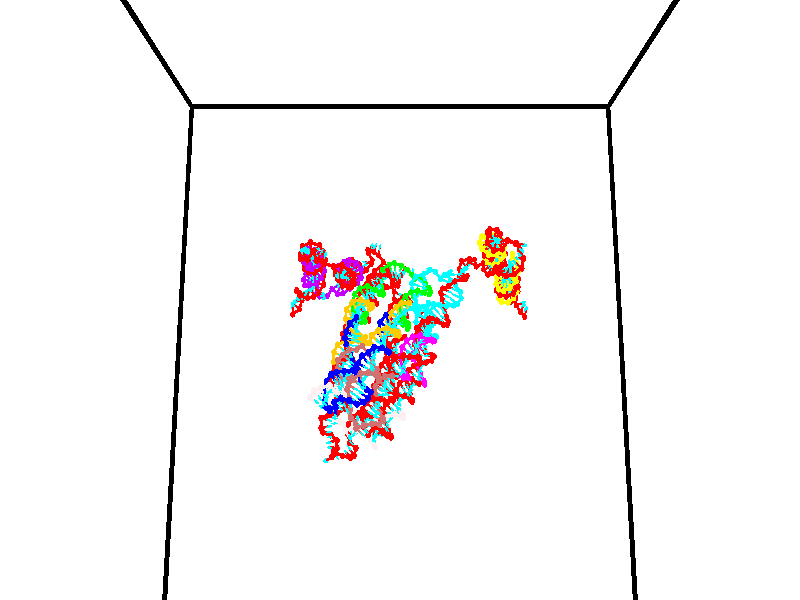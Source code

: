 // switches for output
#declare DRAW_BASES = 1; // possible values are 0, 1; only relevant for DNA ribbons
#declare DRAW_BASES_TYPE = 3; // possible values are 1, 2, 3; only relevant for DNA ribbons
#declare DRAW_FOG = 0; // set to 1 to enable fog

#include "colors.inc"

#include "transforms.inc"
background { rgb <1, 1, 1>}

#default {
   normal{
       ripples 0.25
       frequency 0.20
       turbulence 0.2
       lambda 5
   }
	finish {
		phong 0.1
		phong_size 40.
	}
}

// original window dimensions: 1024x640


// camera settings

camera {
	sky <0, 0.179814, -0.983701>
	up <0, 0.179814, -0.983701>
	right 1.6 * <1, 0, 0>
	location <35, 94.9851, 44.8844>
	look_at <35, 29.7336, 32.9568>
	direction <0, -65.2515, -11.9276>
	angle 67.0682
}


# declare cpy_camera_pos = <35, 94.9851, 44.8844>;
# if (DRAW_FOG = 1)
fog {
	fog_type 2
	up vnormalize(cpy_camera_pos)
	color rgbt<1,1,1,0.3>
	distance 1e-5
	fog_alt 3e-3
	fog_offset 56
}
# end


// LIGHTS

# declare lum = 6;
global_settings {
	ambient_light rgb lum * <0.05, 0.05, 0.05>
	max_trace_level 15
}# declare cpy_direct_light_amount = 0.25;
light_source
{	1000 * <-1, -1.16352, -0.803886>,
	rgb lum * cpy_direct_light_amount
	parallel
}

light_source
{	1000 * <1, 1.16352, 0.803886>,
	rgb lum * cpy_direct_light_amount
	parallel
}

// strand 0

// nucleotide -1

// particle -1
sphere {
	<24.257601, 35.390423, 35.232666> 0.250000
	pigment { color rgbt <1,0,0,0> }
	no_shadow
}
cylinder {
	<24.228384, 35.287182, 34.847324>,  <24.210854, 35.225239, 34.616119>, 0.100000
	pigment { color rgbt <1,0,0,0> }
	no_shadow
}
cylinder {
	<24.228384, 35.287182, 34.847324>,  <24.257601, 35.390423, 35.232666>, 0.100000
	pigment { color rgbt <1,0,0,0> }
	no_shadow
}

// particle -1
sphere {
	<24.228384, 35.287182, 34.847324> 0.100000
	pigment { color rgbt <1,0,0,0> }
	no_shadow
}
sphere {
	0, 1
	scale<0.080000,0.200000,0.300000>
	matrix <0.709335, 0.665563, -0.232099,
		0.701077, -0.700293, 0.134466,
		-0.073042, -0.258100, -0.963353,
		24.206470, 35.209751, 34.558319>
	pigment { color rgbt <0,1,1,0> }
	no_shadow
}
cylinder {
	<24.922773, 35.421410, 34.776352>,  <24.257601, 35.390423, 35.232666>, 0.130000
	pigment { color rgbt <1,0,0,0> }
	no_shadow
}

// nucleotide -1

// particle -1
sphere {
	<24.922773, 35.421410, 34.776352> 0.250000
	pigment { color rgbt <1,0,0,0> }
	no_shadow
}
cylinder {
	<24.601320, 35.517555, 34.558582>,  <24.408449, 35.575241, 34.427921>, 0.100000
	pigment { color rgbt <1,0,0,0> }
	no_shadow
}
cylinder {
	<24.601320, 35.517555, 34.558582>,  <24.922773, 35.421410, 34.776352>, 0.100000
	pigment { color rgbt <1,0,0,0> }
	no_shadow
}

// particle -1
sphere {
	<24.601320, 35.517555, 34.558582> 0.100000
	pigment { color rgbt <1,0,0,0> }
	no_shadow
}
sphere {
	0, 1
	scale<0.080000,0.200000,0.300000>
	matrix <0.514466, 0.740452, -0.432500,
		0.299166, -0.627660, -0.718709,
		-0.803632, 0.240362, -0.544428,
		24.360231, 35.589664, 34.395252>
	pigment { color rgbt <0,1,1,0> }
	no_shadow
}
cylinder {
	<25.176065, 35.450699, 34.044804>,  <24.922773, 35.421410, 34.776352>, 0.130000
	pigment { color rgbt <1,0,0,0> }
	no_shadow
}

// nucleotide -1

// particle -1
sphere {
	<25.176065, 35.450699, 34.044804> 0.250000
	pigment { color rgbt <1,0,0,0> }
	no_shadow
}
cylinder {
	<24.859943, 35.679977, 34.131401>,  <24.670271, 35.817543, 34.183361>, 0.100000
	pigment { color rgbt <1,0,0,0> }
	no_shadow
}
cylinder {
	<24.859943, 35.679977, 34.131401>,  <25.176065, 35.450699, 34.044804>, 0.100000
	pigment { color rgbt <1,0,0,0> }
	no_shadow
}

// particle -1
sphere {
	<24.859943, 35.679977, 34.131401> 0.100000
	pigment { color rgbt <1,0,0,0> }
	no_shadow
}
sphere {
	0, 1
	scale<0.080000,0.200000,0.300000>
	matrix <0.457160, 0.786883, -0.414511,
		-0.407951, -0.228616, -0.883918,
		-0.790304, 0.573192, 0.216496,
		24.622852, 35.851936, 34.196350>
	pigment { color rgbt <0,1,1,0> }
	no_shadow
}
cylinder {
	<24.946667, 35.709793, 33.458862>,  <25.176065, 35.450699, 34.044804>, 0.130000
	pigment { color rgbt <1,0,0,0> }
	no_shadow
}

// nucleotide -1

// particle -1
sphere {
	<24.946667, 35.709793, 33.458862> 0.250000
	pigment { color rgbt <1,0,0,0> }
	no_shadow
}
cylinder {
	<24.911337, 35.946442, 33.779408>,  <24.890139, 36.088432, 33.971733>, 0.100000
	pigment { color rgbt <1,0,0,0> }
	no_shadow
}
cylinder {
	<24.911337, 35.946442, 33.779408>,  <24.946667, 35.709793, 33.458862>, 0.100000
	pigment { color rgbt <1,0,0,0> }
	no_shadow
}

// particle -1
sphere {
	<24.911337, 35.946442, 33.779408> 0.100000
	pigment { color rgbt <1,0,0,0> }
	no_shadow
}
sphere {
	0, 1
	scale<0.080000,0.200000,0.300000>
	matrix <0.519208, 0.713914, -0.469841,
		-0.850072, 0.374574, -0.370233,
		-0.088324, 0.591626, 0.801360,
		24.884840, 36.123928, 34.019814>
	pigment { color rgbt <0,1,1,0> }
	no_shadow
}
cylinder {
	<24.810513, 36.443031, 33.348179>,  <24.946667, 35.709793, 33.458862>, 0.130000
	pigment { color rgbt <1,0,0,0> }
	no_shadow
}

// nucleotide -1

// particle -1
sphere {
	<24.810513, 36.443031, 33.348179> 0.250000
	pigment { color rgbt <1,0,0,0> }
	no_shadow
}
cylinder {
	<25.047798, 36.450882, 33.670101>,  <25.190170, 36.455593, 33.863255>, 0.100000
	pigment { color rgbt <1,0,0,0> }
	no_shadow
}
cylinder {
	<25.047798, 36.450882, 33.670101>,  <24.810513, 36.443031, 33.348179>, 0.100000
	pigment { color rgbt <1,0,0,0> }
	no_shadow
}

// particle -1
sphere {
	<25.047798, 36.450882, 33.670101> 0.100000
	pigment { color rgbt <1,0,0,0> }
	no_shadow
}
sphere {
	0, 1
	scale<0.080000,0.200000,0.300000>
	matrix <0.552938, 0.716659, -0.425042,
		-0.585113, 0.697148, 0.414280,
		0.593214, 0.019626, 0.804805,
		25.225763, 36.456768, 33.911541>
	pigment { color rgbt <0,1,1,0> }
	no_shadow
}
cylinder {
	<24.885891, 37.083694, 33.556847>,  <24.810513, 36.443031, 33.348179>, 0.130000
	pigment { color rgbt <1,0,0,0> }
	no_shadow
}

// nucleotide -1

// particle -1
sphere {
	<24.885891, 37.083694, 33.556847> 0.250000
	pigment { color rgbt <1,0,0,0> }
	no_shadow
}
cylinder {
	<25.235760, 36.930141, 33.675224>,  <25.445681, 36.838009, 33.746250>, 0.100000
	pigment { color rgbt <1,0,0,0> }
	no_shadow
}
cylinder {
	<25.235760, 36.930141, 33.675224>,  <24.885891, 37.083694, 33.556847>, 0.100000
	pigment { color rgbt <1,0,0,0> }
	no_shadow
}

// particle -1
sphere {
	<25.235760, 36.930141, 33.675224> 0.100000
	pigment { color rgbt <1,0,0,0> }
	no_shadow
}
sphere {
	0, 1
	scale<0.080000,0.200000,0.300000>
	matrix <0.473500, 0.807279, -0.352276,
		-0.103680, 0.448257, 0.887872,
		0.874670, -0.383883, 0.295948,
		25.498161, 36.814976, 33.764008>
	pigment { color rgbt <0,1,1,0> }
	no_shadow
}
cylinder {
	<25.298323, 37.556385, 34.037224>,  <24.885891, 37.083694, 33.556847>, 0.130000
	pigment { color rgbt <1,0,0,0> }
	no_shadow
}

// nucleotide -1

// particle -1
sphere {
	<25.298323, 37.556385, 34.037224> 0.250000
	pigment { color rgbt <1,0,0,0> }
	no_shadow
}
cylinder {
	<25.561935, 37.321922, 33.848717>,  <25.720104, 37.181244, 33.735611>, 0.100000
	pigment { color rgbt <1,0,0,0> }
	no_shadow
}
cylinder {
	<25.561935, 37.321922, 33.848717>,  <25.298323, 37.556385, 34.037224>, 0.100000
	pigment { color rgbt <1,0,0,0> }
	no_shadow
}

// particle -1
sphere {
	<25.561935, 37.321922, 33.848717> 0.100000
	pigment { color rgbt <1,0,0,0> }
	no_shadow
}
sphere {
	0, 1
	scale<0.080000,0.200000,0.300000>
	matrix <0.517059, 0.808135, -0.282078,
		0.546192, -0.057776, 0.835665,
		0.659033, -0.586157, -0.471270,
		25.759645, 37.146076, 33.707336>
	pigment { color rgbt <0,1,1,0> }
	no_shadow
}
cylinder {
	<26.048002, 37.714485, 34.253578>,  <25.298323, 37.556385, 34.037224>, 0.130000
	pigment { color rgbt <1,0,0,0> }
	no_shadow
}

// nucleotide -1

// particle -1
sphere {
	<26.048002, 37.714485, 34.253578> 0.250000
	pigment { color rgbt <1,0,0,0> }
	no_shadow
}
cylinder {
	<26.097162, 37.536987, 33.898506>,  <26.126659, 37.430489, 33.685463>, 0.100000
	pigment { color rgbt <1,0,0,0> }
	no_shadow
}
cylinder {
	<26.097162, 37.536987, 33.898506>,  <26.048002, 37.714485, 34.253578>, 0.100000
	pigment { color rgbt <1,0,0,0> }
	no_shadow
}

// particle -1
sphere {
	<26.097162, 37.536987, 33.898506> 0.100000
	pigment { color rgbt <1,0,0,0> }
	no_shadow
}
sphere {
	0, 1
	scale<0.080000,0.200000,0.300000>
	matrix <0.682206, 0.687392, -0.249171,
		0.720756, -0.574960, 0.387210,
		0.122902, -0.443748, -0.887684,
		26.134033, 37.403862, 33.632202>
	pigment { color rgbt <0,1,1,0> }
	no_shadow
}
cylinder {
	<26.650961, 37.722610, 34.189037>,  <26.048002, 37.714485, 34.253578>, 0.130000
	pigment { color rgbt <1,0,0,0> }
	no_shadow
}

// nucleotide -1

// particle -1
sphere {
	<26.650961, 37.722610, 34.189037> 0.250000
	pigment { color rgbt <1,0,0,0> }
	no_shadow
}
cylinder {
	<26.544483, 37.656979, 33.809097>,  <26.480597, 37.617599, 33.581135>, 0.100000
	pigment { color rgbt <1,0,0,0> }
	no_shadow
}
cylinder {
	<26.544483, 37.656979, 33.809097>,  <26.650961, 37.722610, 34.189037>, 0.100000
	pigment { color rgbt <1,0,0,0> }
	no_shadow
}

// particle -1
sphere {
	<26.544483, 37.656979, 33.809097> 0.100000
	pigment { color rgbt <1,0,0,0> }
	no_shadow
}
sphere {
	0, 1
	scale<0.080000,0.200000,0.300000>
	matrix <0.556497, 0.778436, -0.290428,
		0.787053, -0.605899, -0.115901,
		-0.266192, -0.164084, -0.949852,
		26.464624, 37.607754, 33.524143>
	pigment { color rgbt <0,1,1,0> }
	no_shadow
}
cylinder {
	<27.202372, 37.978046, 33.869442>,  <26.650961, 37.722610, 34.189037>, 0.130000
	pigment { color rgbt <1,0,0,0> }
	no_shadow
}

// nucleotide -1

// particle -1
sphere {
	<27.202372, 37.978046, 33.869442> 0.250000
	pigment { color rgbt <1,0,0,0> }
	no_shadow
}
cylinder {
	<26.944082, 37.937199, 33.566757>,  <26.789108, 37.912689, 33.385147>, 0.100000
	pigment { color rgbt <1,0,0,0> }
	no_shadow
}
cylinder {
	<26.944082, 37.937199, 33.566757>,  <27.202372, 37.978046, 33.869442>, 0.100000
	pigment { color rgbt <1,0,0,0> }
	no_shadow
}

// particle -1
sphere {
	<26.944082, 37.937199, 33.566757> 0.100000
	pigment { color rgbt <1,0,0,0> }
	no_shadow
}
sphere {
	0, 1
	scale<0.080000,0.200000,0.300000>
	matrix <0.379441, 0.817082, -0.434053,
		0.662619, -0.567406, -0.488862,
		-0.645725, -0.102118, -0.756711,
		26.750364, 37.906563, 33.339745>
	pigment { color rgbt <0,1,1,0> }
	no_shadow
}
cylinder {
	<27.654846, 38.041527, 33.215538>,  <27.202372, 37.978046, 33.869442>, 0.130000
	pigment { color rgbt <1,0,0,0> }
	no_shadow
}

// nucleotide -1

// particle -1
sphere {
	<27.654846, 38.041527, 33.215538> 0.250000
	pigment { color rgbt <1,0,0,0> }
	no_shadow
}
cylinder {
	<27.265236, 38.106068, 33.151989>,  <27.031469, 38.144791, 33.113861>, 0.100000
	pigment { color rgbt <1,0,0,0> }
	no_shadow
}
cylinder {
	<27.265236, 38.106068, 33.151989>,  <27.654846, 38.041527, 33.215538>, 0.100000
	pigment { color rgbt <1,0,0,0> }
	no_shadow
}

// particle -1
sphere {
	<27.265236, 38.106068, 33.151989> 0.100000
	pigment { color rgbt <1,0,0,0> }
	no_shadow
}
sphere {
	0, 1
	scale<0.080000,0.200000,0.300000>
	matrix <0.224732, 0.774827, -0.590879,
		0.027758, -0.611235, -0.790962,
		-0.974025, 0.161353, -0.158872,
		26.973028, 38.154472, 33.104328>
	pigment { color rgbt <0,1,1,0> }
	no_shadow
}
cylinder {
	<27.620218, 38.246113, 32.564232>,  <27.654846, 38.041527, 33.215538>, 0.130000
	pigment { color rgbt <1,0,0,0> }
	no_shadow
}

// nucleotide -1

// particle -1
sphere {
	<27.620218, 38.246113, 32.564232> 0.250000
	pigment { color rgbt <1,0,0,0> }
	no_shadow
}
cylinder {
	<27.287729, 38.396233, 32.728291>,  <27.088236, 38.486305, 32.826725>, 0.100000
	pigment { color rgbt <1,0,0,0> }
	no_shadow
}
cylinder {
	<27.287729, 38.396233, 32.728291>,  <27.620218, 38.246113, 32.564232>, 0.100000
	pigment { color rgbt <1,0,0,0> }
	no_shadow
}

// particle -1
sphere {
	<27.287729, 38.396233, 32.728291> 0.100000
	pigment { color rgbt <1,0,0,0> }
	no_shadow
}
sphere {
	0, 1
	scale<0.080000,0.200000,0.300000>
	matrix <0.211315, 0.895669, -0.391308,
		-0.514210, -0.238596, -0.823808,
		-0.831224, 0.375297, 0.410144,
		27.038363, 38.508823, 32.851334>
	pigment { color rgbt <0,1,1,0> }
	no_shadow
}
cylinder {
	<27.376839, 38.595398, 32.047710>,  <27.620218, 38.246113, 32.564232>, 0.130000
	pigment { color rgbt <1,0,0,0> }
	no_shadow
}

// nucleotide -1

// particle -1
sphere {
	<27.376839, 38.595398, 32.047710> 0.250000
	pigment { color rgbt <1,0,0,0> }
	no_shadow
}
cylinder {
	<27.161581, 38.725853, 32.358589>,  <27.032427, 38.804127, 32.545116>, 0.100000
	pigment { color rgbt <1,0,0,0> }
	no_shadow
}
cylinder {
	<27.161581, 38.725853, 32.358589>,  <27.376839, 38.595398, 32.047710>, 0.100000
	pigment { color rgbt <1,0,0,0> }
	no_shadow
}

// particle -1
sphere {
	<27.161581, 38.725853, 32.358589> 0.100000
	pigment { color rgbt <1,0,0,0> }
	no_shadow
}
sphere {
	0, 1
	scale<0.080000,0.200000,0.300000>
	matrix <0.011873, 0.924946, -0.379914,
		-0.842768, -0.195222, -0.501628,
		-0.538146, 0.326135, 0.777197,
		27.000137, 38.823692, 32.591747>
	pigment { color rgbt <0,1,1,0> }
	no_shadow
}
cylinder {
	<26.844473, 38.906078, 31.668449>,  <27.376839, 38.595398, 32.047710>, 0.130000
	pigment { color rgbt <1,0,0,0> }
	no_shadow
}

// nucleotide -1

// particle -1
sphere {
	<26.844473, 38.906078, 31.668449> 0.250000
	pigment { color rgbt <1,0,0,0> }
	no_shadow
}
cylinder {
	<26.838161, 39.056965, 32.038845>,  <26.834373, 39.147499, 32.261082>, 0.100000
	pigment { color rgbt <1,0,0,0> }
	no_shadow
}
cylinder {
	<26.838161, 39.056965, 32.038845>,  <26.844473, 38.906078, 31.668449>, 0.100000
	pigment { color rgbt <1,0,0,0> }
	no_shadow
}

// particle -1
sphere {
	<26.838161, 39.056965, 32.038845> 0.100000
	pigment { color rgbt <1,0,0,0> }
	no_shadow
}
sphere {
	0, 1
	scale<0.080000,0.200000,0.300000>
	matrix <-0.132623, 0.917132, -0.375872,
		-0.991041, -0.128739, 0.035555,
		-0.015780, 0.377220, 0.925989,
		26.833427, 39.170132, 32.316643>
	pigment { color rgbt <0,1,1,0> }
	no_shadow
}
cylinder {
	<26.244007, 39.327209, 31.729021>,  <26.844473, 38.906078, 31.668449>, 0.130000
	pigment { color rgbt <1,0,0,0> }
	no_shadow
}

// nucleotide -1

// particle -1
sphere {
	<26.244007, 39.327209, 31.729021> 0.250000
	pigment { color rgbt <1,0,0,0> }
	no_shadow
}
cylinder {
	<26.524574, 39.443474, 31.989336>,  <26.692915, 39.513233, 32.145523>, 0.100000
	pigment { color rgbt <1,0,0,0> }
	no_shadow
}
cylinder {
	<26.524574, 39.443474, 31.989336>,  <26.244007, 39.327209, 31.729021>, 0.100000
	pigment { color rgbt <1,0,0,0> }
	no_shadow
}

// particle -1
sphere {
	<26.524574, 39.443474, 31.989336> 0.100000
	pigment { color rgbt <1,0,0,0> }
	no_shadow
}
sphere {
	0, 1
	scale<0.080000,0.200000,0.300000>
	matrix <-0.069354, 0.936568, -0.343555,
		-0.709366, 0.195842, 0.677087,
		0.701420, 0.290664, 0.650787,
		26.735001, 39.530674, 32.184570>
	pigment { color rgbt <0,1,1,0> }
	no_shadow
}
cylinder {
	<26.058699, 40.000759, 32.012314>,  <26.244007, 39.327209, 31.729021>, 0.130000
	pigment { color rgbt <1,0,0,0> }
	no_shadow
}

// nucleotide -1

// particle -1
sphere {
	<26.058699, 40.000759, 32.012314> 0.250000
	pigment { color rgbt <1,0,0,0> }
	no_shadow
}
cylinder {
	<26.448885, 39.980743, 32.098068>,  <26.682997, 39.968735, 32.149521>, 0.100000
	pigment { color rgbt <1,0,0,0> }
	no_shadow
}
cylinder {
	<26.448885, 39.980743, 32.098068>,  <26.058699, 40.000759, 32.012314>, 0.100000
	pigment { color rgbt <1,0,0,0> }
	no_shadow
}

// particle -1
sphere {
	<26.448885, 39.980743, 32.098068> 0.100000
	pigment { color rgbt <1,0,0,0> }
	no_shadow
}
sphere {
	0, 1
	scale<0.080000,0.200000,0.300000>
	matrix <0.075757, 0.990650, -0.113462,
		-0.206705, 0.126919, 0.970137,
		0.975466, -0.050041, 0.214387,
		26.741526, 39.965733, 32.162384>
	pigment { color rgbt <0,1,1,0> }
	no_shadow
}
cylinder {
	<26.184298, 40.581657, 32.493614>,  <26.058699, 40.000759, 32.012314>, 0.130000
	pigment { color rgbt <1,0,0,0> }
	no_shadow
}

// nucleotide -1

// particle -1
sphere {
	<26.184298, 40.581657, 32.493614> 0.250000
	pigment { color rgbt <1,0,0,0> }
	no_shadow
}
cylinder {
	<26.550592, 40.506710, 32.351448>,  <26.770369, 40.461742, 32.266148>, 0.100000
	pigment { color rgbt <1,0,0,0> }
	no_shadow
}
cylinder {
	<26.550592, 40.506710, 32.351448>,  <26.184298, 40.581657, 32.493614>, 0.100000
	pigment { color rgbt <1,0,0,0> }
	no_shadow
}

// particle -1
sphere {
	<26.550592, 40.506710, 32.351448> 0.100000
	pigment { color rgbt <1,0,0,0> }
	no_shadow
}
sphere {
	0, 1
	scale<0.080000,0.200000,0.300000>
	matrix <0.198366, 0.980112, -0.005600,
		0.349397, -0.065375, 0.934692,
		0.915736, -0.187367, -0.355416,
		26.825314, 40.450500, 32.244823>
	pigment { color rgbt <0,1,1,0> }
	no_shadow
}
cylinder {
	<26.594067, 40.963272, 32.863060>,  <26.184298, 40.581657, 32.493614>, 0.130000
	pigment { color rgbt <1,0,0,0> }
	no_shadow
}

// nucleotide -1

// particle -1
sphere {
	<26.594067, 40.963272, 32.863060> 0.250000
	pigment { color rgbt <1,0,0,0> }
	no_shadow
}
cylinder {
	<26.832951, 40.878677, 32.553577>,  <26.976280, 40.827919, 32.367889>, 0.100000
	pigment { color rgbt <1,0,0,0> }
	no_shadow
}
cylinder {
	<26.832951, 40.878677, 32.553577>,  <26.594067, 40.963272, 32.863060>, 0.100000
	pigment { color rgbt <1,0,0,0> }
	no_shadow
}

// particle -1
sphere {
	<26.832951, 40.878677, 32.553577> 0.100000
	pigment { color rgbt <1,0,0,0> }
	no_shadow
}
sphere {
	0, 1
	scale<0.080000,0.200000,0.300000>
	matrix <0.274128, 0.960345, -0.050911,
		0.753788, -0.181689, 0.631501,
		0.597209, -0.211488, -0.773702,
		27.012114, 40.815231, 32.321468>
	pigment { color rgbt <0,1,1,0> }
	no_shadow
}
cylinder {
	<27.227549, 41.350964, 32.985394>,  <26.594067, 40.963272, 32.863060>, 0.130000
	pigment { color rgbt <1,0,0,0> }
	no_shadow
}

// nucleotide -1

// particle -1
sphere {
	<27.227549, 41.350964, 32.985394> 0.250000
	pigment { color rgbt <1,0,0,0> }
	no_shadow
}
cylinder {
	<27.270535, 41.252316, 32.600140>,  <27.296326, 41.193127, 32.368988>, 0.100000
	pigment { color rgbt <1,0,0,0> }
	no_shadow
}
cylinder {
	<27.270535, 41.252316, 32.600140>,  <27.227549, 41.350964, 32.985394>, 0.100000
	pigment { color rgbt <1,0,0,0> }
	no_shadow
}

// particle -1
sphere {
	<27.270535, 41.252316, 32.600140> 0.100000
	pigment { color rgbt <1,0,0,0> }
	no_shadow
}
sphere {
	0, 1
	scale<0.080000,0.200000,0.300000>
	matrix <-0.032424, 0.967362, -0.251317,
		0.993680, 0.058236, 0.095962,
		0.107466, -0.246617, -0.963136,
		27.302774, 41.178329, 32.311199>
	pigment { color rgbt <0,1,1,0> }
	no_shadow
}
cylinder {
	<27.808271, 41.757263, 32.758148>,  <27.227549, 41.350964, 32.985394>, 0.130000
	pigment { color rgbt <1,0,0,0> }
	no_shadow
}

// nucleotide -1

// particle -1
sphere {
	<27.808271, 41.757263, 32.758148> 0.250000
	pigment { color rgbt <1,0,0,0> }
	no_shadow
}
cylinder {
	<27.587637, 41.655487, 32.440403>,  <27.455257, 41.594421, 32.249756>, 0.100000
	pigment { color rgbt <1,0,0,0> }
	no_shadow
}
cylinder {
	<27.587637, 41.655487, 32.440403>,  <27.808271, 41.757263, 32.758148>, 0.100000
	pigment { color rgbt <1,0,0,0> }
	no_shadow
}

// particle -1
sphere {
	<27.587637, 41.655487, 32.440403> 0.100000
	pigment { color rgbt <1,0,0,0> }
	no_shadow
}
sphere {
	0, 1
	scale<0.080000,0.200000,0.300000>
	matrix <-0.053336, 0.961148, -0.270831,
		0.832412, -0.107018, -0.543725,
		-0.551584, -0.254443, -0.794363,
		27.422161, 41.579155, 32.202095>
	pigment { color rgbt <0,1,1,0> }
	no_shadow
}
cylinder {
	<28.250790, 41.907700, 32.137165>,  <27.808271, 41.757263, 32.758148>, 0.130000
	pigment { color rgbt <1,0,0,0> }
	no_shadow
}

// nucleotide -1

// particle -1
sphere {
	<28.250790, 41.907700, 32.137165> 0.250000
	pigment { color rgbt <1,0,0,0> }
	no_shadow
}
cylinder {
	<27.853758, 41.910973, 32.088638>,  <27.615540, 41.912937, 32.059521>, 0.100000
	pigment { color rgbt <1,0,0,0> }
	no_shadow
}
cylinder {
	<27.853758, 41.910973, 32.088638>,  <28.250790, 41.907700, 32.137165>, 0.100000
	pigment { color rgbt <1,0,0,0> }
	no_shadow
}

// particle -1
sphere {
	<27.853758, 41.910973, 32.088638> 0.100000
	pigment { color rgbt <1,0,0,0> }
	no_shadow
}
sphere {
	0, 1
	scale<0.080000,0.200000,0.300000>
	matrix <0.032477, 0.979322, -0.199686,
		0.117177, -0.202145, -0.972321,
		-0.992580, 0.008179, -0.121319,
		27.555984, 41.913425, 32.052242>
	pigment { color rgbt <0,1,1,0> }
	no_shadow
}
cylinder {
	<28.129251, 42.483803, 31.617544>,  <28.250790, 41.907700, 32.137165>, 0.130000
	pigment { color rgbt <1,0,0,0> }
	no_shadow
}

// nucleotide -1

// particle -1
sphere {
	<28.129251, 42.483803, 31.617544> 0.250000
	pigment { color rgbt <1,0,0,0> }
	no_shadow
}
cylinder {
	<27.766407, 42.405216, 31.766434>,  <27.548700, 42.358063, 31.855768>, 0.100000
	pigment { color rgbt <1,0,0,0> }
	no_shadow
}
cylinder {
	<27.766407, 42.405216, 31.766434>,  <28.129251, 42.483803, 31.617544>, 0.100000
	pigment { color rgbt <1,0,0,0> }
	no_shadow
}

// particle -1
sphere {
	<27.766407, 42.405216, 31.766434> 0.100000
	pigment { color rgbt <1,0,0,0> }
	no_shadow
}
sphere {
	0, 1
	scale<0.080000,0.200000,0.300000>
	matrix <-0.233259, 0.970798, -0.056052,
		-0.350341, -0.137670, -0.926449,
		-0.907112, -0.196466, 0.372223,
		27.494274, 42.346275, 31.878101>
	pigment { color rgbt <0,1,1,0> }
	no_shadow
}
cylinder {
	<27.832285, 43.000851, 31.271399>,  <28.129251, 42.483803, 31.617544>, 0.130000
	pigment { color rgbt <1,0,0,0> }
	no_shadow
}

// nucleotide -1

// particle -1
sphere {
	<27.832285, 43.000851, 31.271399> 0.250000
	pigment { color rgbt <1,0,0,0> }
	no_shadow
}
cylinder {
	<27.567617, 42.908546, 31.556761>,  <27.408817, 42.853165, 31.727978>, 0.100000
	pigment { color rgbt <1,0,0,0> }
	no_shadow
}
cylinder {
	<27.567617, 42.908546, 31.556761>,  <27.832285, 43.000851, 31.271399>, 0.100000
	pigment { color rgbt <1,0,0,0> }
	no_shadow
}

// particle -1
sphere {
	<27.567617, 42.908546, 31.556761> 0.100000
	pigment { color rgbt <1,0,0,0> }
	no_shadow
}
sphere {
	0, 1
	scale<0.080000,0.200000,0.300000>
	matrix <-0.297603, 0.954133, 0.032600,
		-0.688204, -0.190741, -0.699995,
		-0.661670, -0.230756, 0.713403,
		27.369116, 42.839321, 31.770782>
	pigment { color rgbt <0,1,1,0> }
	no_shadow
}
cylinder {
	<27.094624, 43.291855, 31.139929>,  <27.832285, 43.000851, 31.271399>, 0.130000
	pigment { color rgbt <1,0,0,0> }
	no_shadow
}

// nucleotide -1

// particle -1
sphere {
	<27.094624, 43.291855, 31.139929> 0.250000
	pigment { color rgbt <1,0,0,0> }
	no_shadow
}
cylinder {
	<27.134020, 43.237556, 31.534264>,  <27.157658, 43.204979, 31.770864>, 0.100000
	pigment { color rgbt <1,0,0,0> }
	no_shadow
}
cylinder {
	<27.134020, 43.237556, 31.534264>,  <27.094624, 43.291855, 31.139929>, 0.100000
	pigment { color rgbt <1,0,0,0> }
	no_shadow
}

// particle -1
sphere {
	<27.134020, 43.237556, 31.534264> 0.100000
	pigment { color rgbt <1,0,0,0> }
	no_shadow
}
sphere {
	0, 1
	scale<0.080000,0.200000,0.300000>
	matrix <-0.371436, 0.914044, 0.162966,
		-0.923220, -0.382226, 0.039607,
		0.098492, -0.135742, 0.985836,
		27.163568, 43.196835, 31.830015>
	pigment { color rgbt <0,1,1,0> }
	no_shadow
}
cylinder {
	<26.432007, 43.475876, 31.470932>,  <27.094624, 43.291855, 31.139929>, 0.130000
	pigment { color rgbt <1,0,0,0> }
	no_shadow
}

// nucleotide -1

// particle -1
sphere {
	<26.432007, 43.475876, 31.470932> 0.250000
	pigment { color rgbt <1,0,0,0> }
	no_shadow
}
cylinder {
	<26.743132, 43.523247, 31.717827>,  <26.929806, 43.551670, 31.865965>, 0.100000
	pigment { color rgbt <1,0,0,0> }
	no_shadow
}
cylinder {
	<26.743132, 43.523247, 31.717827>,  <26.432007, 43.475876, 31.470932>, 0.100000
	pigment { color rgbt <1,0,0,0> }
	no_shadow
}

// particle -1
sphere {
	<26.743132, 43.523247, 31.717827> 0.100000
	pigment { color rgbt <1,0,0,0> }
	no_shadow
}
sphere {
	0, 1
	scale<0.080000,0.200000,0.300000>
	matrix <-0.226511, 0.968909, 0.099540,
		-0.586260, -0.217235, 0.780454,
		0.777812, 0.118424, 0.617239,
		26.976475, 43.558773, 31.902998>
	pigment { color rgbt <0,1,1,0> }
	no_shadow
}
cylinder {
	<26.306890, 43.707523, 32.150158>,  <26.432007, 43.475876, 31.470932>, 0.130000
	pigment { color rgbt <1,0,0,0> }
	no_shadow
}

// nucleotide -1

// particle -1
sphere {
	<26.306890, 43.707523, 32.150158> 0.250000
	pigment { color rgbt <1,0,0,0> }
	no_shadow
}
cylinder {
	<26.663414, 43.849716, 32.037590>,  <26.877329, 43.935032, 31.970049>, 0.100000
	pigment { color rgbt <1,0,0,0> }
	no_shadow
}
cylinder {
	<26.663414, 43.849716, 32.037590>,  <26.306890, 43.707523, 32.150158>, 0.100000
	pigment { color rgbt <1,0,0,0> }
	no_shadow
}

// particle -1
sphere {
	<26.663414, 43.849716, 32.037590> 0.100000
	pigment { color rgbt <1,0,0,0> }
	no_shadow
}
sphere {
	0, 1
	scale<0.080000,0.200000,0.300000>
	matrix <-0.370230, 0.928940, 0.000822,
		0.261718, 0.103459, 0.959583,
		0.891310, 0.355481, -0.281424,
		26.930807, 43.956360, 31.953163>
	pigment { color rgbt <0,1,1,0> }
	no_shadow
}
cylinder {
	<26.433922, 44.255234, 32.606186>,  <26.306890, 43.707523, 32.150158>, 0.130000
	pigment { color rgbt <1,0,0,0> }
	no_shadow
}

// nucleotide -1

// particle -1
sphere {
	<26.433922, 44.255234, 32.606186> 0.250000
	pigment { color rgbt <1,0,0,0> }
	no_shadow
}
cylinder {
	<26.617544, 44.325325, 32.257805>,  <26.727718, 44.367378, 32.048775>, 0.100000
	pigment { color rgbt <1,0,0,0> }
	no_shadow
}
cylinder {
	<26.617544, 44.325325, 32.257805>,  <26.433922, 44.255234, 32.606186>, 0.100000
	pigment { color rgbt <1,0,0,0> }
	no_shadow
}

// particle -1
sphere {
	<26.617544, 44.325325, 32.257805> 0.100000
	pigment { color rgbt <1,0,0,0> }
	no_shadow
}
sphere {
	0, 1
	scale<0.080000,0.200000,0.300000>
	matrix <-0.151020, 0.981479, 0.117861,
		0.875476, 0.077427, 0.477018,
		0.459057, 0.175224, -0.870955,
		26.755262, 44.377892, 31.996519>
	pigment { color rgbt <0,1,1,0> }
	no_shadow
}
cylinder {
	<27.090437, 44.642128, 32.751820>,  <26.433922, 44.255234, 32.606186>, 0.130000
	pigment { color rgbt <1,0,0,0> }
	no_shadow
}

// nucleotide -1

// particle -1
sphere {
	<27.090437, 44.642128, 32.751820> 0.250000
	pigment { color rgbt <1,0,0,0> }
	no_shadow
}
cylinder {
	<26.851055, 44.679443, 32.433537>,  <26.707426, 44.701832, 32.242565>, 0.100000
	pigment { color rgbt <1,0,0,0> }
	no_shadow
}
cylinder {
	<26.851055, 44.679443, 32.433537>,  <27.090437, 44.642128, 32.751820>, 0.100000
	pigment { color rgbt <1,0,0,0> }
	no_shadow
}

// particle -1
sphere {
	<26.851055, 44.679443, 32.433537> 0.100000
	pigment { color rgbt <1,0,0,0> }
	no_shadow
}
sphere {
	0, 1
	scale<0.080000,0.200000,0.300000>
	matrix <-0.290633, 0.900263, 0.324128,
		0.746583, 0.425234, -0.511654,
		-0.598453, 0.093285, -0.795708,
		26.671518, 44.707428, 32.194824>
	pigment { color rgbt <0,1,1,0> }
	no_shadow
}
cylinder {
	<27.599478, 45.003231, 32.222164>,  <27.090437, 44.642128, 32.751820>, 0.130000
	pigment { color rgbt <1,0,0,0> }
	no_shadow
}

// nucleotide -1

// particle -1
sphere {
	<27.599478, 45.003231, 32.222164> 0.250000
	pigment { color rgbt <1,0,0,0> }
	no_shadow
}
cylinder {
	<27.760174, 44.662865, 32.086781>,  <27.856592, 44.458645, 32.005550>, 0.100000
	pigment { color rgbt <1,0,0,0> }
	no_shadow
}
cylinder {
	<27.760174, 44.662865, 32.086781>,  <27.599478, 45.003231, 32.222164>, 0.100000
	pigment { color rgbt <1,0,0,0> }
	no_shadow
}

// particle -1
sphere {
	<27.760174, 44.662865, 32.086781> 0.100000
	pigment { color rgbt <1,0,0,0> }
	no_shadow
}
sphere {
	0, 1
	scale<0.080000,0.200000,0.300000>
	matrix <0.842168, 0.198140, 0.501492,
		-0.359664, -0.486506, 0.796212,
		0.401740, -0.850913, -0.338456,
		27.880695, 44.407593, 31.985245>
	pigment { color rgbt <0,1,1,0> }
	no_shadow
}
cylinder {
	<27.821642, 44.358143, 32.739845>,  <27.599478, 45.003231, 32.222164>, 0.130000
	pigment { color rgbt <1,0,0,0> }
	no_shadow
}

// nucleotide -1

// particle -1
sphere {
	<27.821642, 44.358143, 32.739845> 0.250000
	pigment { color rgbt <1,0,0,0> }
	no_shadow
}
cylinder {
	<28.045858, 44.370575, 32.408829>,  <28.180387, 44.378033, 32.210217>, 0.100000
	pigment { color rgbt <1,0,0,0> }
	no_shadow
}
cylinder {
	<28.045858, 44.370575, 32.408829>,  <27.821642, 44.358143, 32.739845>, 0.100000
	pigment { color rgbt <1,0,0,0> }
	no_shadow
}

// particle -1
sphere {
	<28.045858, 44.370575, 32.408829> 0.100000
	pigment { color rgbt <1,0,0,0> }
	no_shadow
}
sphere {
	0, 1
	scale<0.080000,0.200000,0.300000>
	matrix <0.825651, 0.056244, 0.561371,
		0.063990, -0.997933, 0.005868,
		0.560541, 0.031077, -0.827544,
		28.214020, 44.379898, 32.160564>
	pigment { color rgbt <0,1,1,0> }
	no_shadow
}
cylinder {
	<28.465099, 43.936436, 32.879562>,  <27.821642, 44.358143, 32.739845>, 0.130000
	pigment { color rgbt <1,0,0,0> }
	no_shadow
}

// nucleotide -1

// particle -1
sphere {
	<28.465099, 43.936436, 32.879562> 0.250000
	pigment { color rgbt <1,0,0,0> }
	no_shadow
}
cylinder {
	<28.518145, 44.192554, 32.576923>,  <28.549973, 44.346226, 32.395340>, 0.100000
	pigment { color rgbt <1,0,0,0> }
	no_shadow
}
cylinder {
	<28.518145, 44.192554, 32.576923>,  <28.465099, 43.936436, 32.879562>, 0.100000
	pigment { color rgbt <1,0,0,0> }
	no_shadow
}

// particle -1
sphere {
	<28.518145, 44.192554, 32.576923> 0.100000
	pigment { color rgbt <1,0,0,0> }
	no_shadow
}
sphere {
	0, 1
	scale<0.080000,0.200000,0.300000>
	matrix <0.896184, 0.248619, 0.367481,
		0.423400, -0.726782, -0.540851,
		0.132613, 0.640294, -0.756596,
		28.557928, 44.384644, 32.349945>
	pigment { color rgbt <0,1,1,0> }
	no_shadow
}
cylinder {
	<29.229366, 43.807652, 33.069424>,  <28.465099, 43.936436, 32.879562>, 0.130000
	pigment { color rgbt <1,0,0,0> }
	no_shadow
}

// nucleotide -1

// particle -1
sphere {
	<29.229366, 43.807652, 33.069424> 0.250000
	pigment { color rgbt <1,0,0,0> }
	no_shadow
}
cylinder {
	<29.403479, 43.805687, 33.429535>,  <29.507946, 43.804508, 33.645603>, 0.100000
	pigment { color rgbt <1,0,0,0> }
	no_shadow
}
cylinder {
	<29.403479, 43.805687, 33.429535>,  <29.229366, 43.807652, 33.069424>, 0.100000
	pigment { color rgbt <1,0,0,0> }
	no_shadow
}

// particle -1
sphere {
	<29.403479, 43.805687, 33.429535> 0.100000
	pigment { color rgbt <1,0,0,0> }
	no_shadow
}
sphere {
	0, 1
	scale<0.080000,0.200000,0.300000>
	matrix <0.405072, -0.891981, -0.200716,
		0.804020, 0.452046, -0.386273,
		0.435281, -0.004911, 0.900281,
		29.534063, 43.804214, 33.699619>
	pigment { color rgbt <0,1,1,0> }
	no_shadow
}
cylinder {
	<29.909908, 43.607449, 32.915760>,  <29.229366, 43.807652, 33.069424>, 0.130000
	pigment { color rgbt <1,0,0,0> }
	no_shadow
}

// nucleotide -1

// particle -1
sphere {
	<29.909908, 43.607449, 32.915760> 0.250000
	pigment { color rgbt <1,0,0,0> }
	no_shadow
}
cylinder {
	<29.899580, 43.550625, 33.311569>,  <29.893383, 43.516533, 33.549053>, 0.100000
	pigment { color rgbt <1,0,0,0> }
	no_shadow
}
cylinder {
	<29.899580, 43.550625, 33.311569>,  <29.909908, 43.607449, 32.915760>, 0.100000
	pigment { color rgbt <1,0,0,0> }
	no_shadow
}

// particle -1
sphere {
	<29.899580, 43.550625, 33.311569> 0.100000
	pigment { color rgbt <1,0,0,0> }
	no_shadow
}
sphere {
	0, 1
	scale<0.080000,0.200000,0.300000>
	matrix <0.530633, -0.840838, -0.106865,
		0.847208, 0.522314, 0.097091,
		-0.025821, -0.142057, 0.989522,
		29.891834, 43.508007, 33.608425>
	pigment { color rgbt <0,1,1,0> }
	no_shadow
}
cylinder {
	<30.614073, 43.532688, 33.341702>,  <29.909908, 43.607449, 32.915760>, 0.130000
	pigment { color rgbt <1,0,0,0> }
	no_shadow
}

// nucleotide -1

// particle -1
sphere {
	<30.614073, 43.532688, 33.341702> 0.250000
	pigment { color rgbt <1,0,0,0> }
	no_shadow
}
cylinder {
	<30.326456, 43.311611, 33.510231>,  <30.153887, 43.178967, 33.611347>, 0.100000
	pigment { color rgbt <1,0,0,0> }
	no_shadow
}
cylinder {
	<30.326456, 43.311611, 33.510231>,  <30.614073, 43.532688, 33.341702>, 0.100000
	pigment { color rgbt <1,0,0,0> }
	no_shadow
}

// particle -1
sphere {
	<30.326456, 43.311611, 33.510231> 0.100000
	pigment { color rgbt <1,0,0,0> }
	no_shadow
}
sphere {
	0, 1
	scale<0.080000,0.200000,0.300000>
	matrix <0.636848, -0.766714, 0.081089,
		0.278215, 0.326624, 0.903279,
		-0.719042, -0.552691, 0.421321,
		30.110743, 43.145805, 33.636627>
	pigment { color rgbt <0,1,1,0> }
	no_shadow
}
cylinder {
	<30.958103, 43.010975, 33.502411>,  <30.614073, 43.532688, 33.341702>, 0.130000
	pigment { color rgbt <1,0,0,0> }
	no_shadow
}

// nucleotide -1

// particle -1
sphere {
	<30.958103, 43.010975, 33.502411> 0.250000
	pigment { color rgbt <1,0,0,0> }
	no_shadow
}
cylinder {
	<30.579756, 42.885345, 33.535145>,  <30.352747, 42.809967, 33.554783>, 0.100000
	pigment { color rgbt <1,0,0,0> }
	no_shadow
}
cylinder {
	<30.579756, 42.885345, 33.535145>,  <30.958103, 43.010975, 33.502411>, 0.100000
	pigment { color rgbt <1,0,0,0> }
	no_shadow
}

// particle -1
sphere {
	<30.579756, 42.885345, 33.535145> 0.100000
	pigment { color rgbt <1,0,0,0> }
	no_shadow
}
sphere {
	0, 1
	scale<0.080000,0.200000,0.300000>
	matrix <0.313384, -0.949385, -0.021419,
		0.084418, 0.005386, 0.996416,
		-0.945867, -0.314069, 0.081833,
		30.295996, 42.791126, 33.559696>
	pigment { color rgbt <0,1,1,0> }
	no_shadow
}
cylinder {
	<30.965633, 42.510387, 34.040680>,  <30.958103, 43.010975, 33.502411>, 0.130000
	pigment { color rgbt <1,0,0,0> }
	no_shadow
}

// nucleotide -1

// particle -1
sphere {
	<30.965633, 42.510387, 34.040680> 0.250000
	pigment { color rgbt <1,0,0,0> }
	no_shadow
}
cylinder {
	<30.691013, 42.485992, 33.750874>,  <30.526241, 42.471355, 33.576988>, 0.100000
	pigment { color rgbt <1,0,0,0> }
	no_shadow
}
cylinder {
	<30.691013, 42.485992, 33.750874>,  <30.965633, 42.510387, 34.040680>, 0.100000
	pigment { color rgbt <1,0,0,0> }
	no_shadow
}

// particle -1
sphere {
	<30.691013, 42.485992, 33.750874> 0.100000
	pigment { color rgbt <1,0,0,0> }
	no_shadow
}
sphere {
	0, 1
	scale<0.080000,0.200000,0.300000>
	matrix <0.198768, -0.974261, -0.106337,
		-0.699386, -0.217017, 0.681001,
		-0.686550, -0.060991, -0.724520,
		30.485048, 42.467693, 33.533516>
	pigment { color rgbt <0,1,1,0> }
	no_shadow
}
cylinder {
	<30.652061, 41.896477, 34.160816>,  <30.965633, 42.510387, 34.040680>, 0.130000
	pigment { color rgbt <1,0,0,0> }
	no_shadow
}

// nucleotide -1

// particle -1
sphere {
	<30.652061, 41.896477, 34.160816> 0.250000
	pigment { color rgbt <1,0,0,0> }
	no_shadow
}
cylinder {
	<30.552673, 41.959278, 33.778484>,  <30.493040, 41.996960, 33.549084>, 0.100000
	pigment { color rgbt <1,0,0,0> }
	no_shadow
}
cylinder {
	<30.552673, 41.959278, 33.778484>,  <30.652061, 41.896477, 34.160816>, 0.100000
	pigment { color rgbt <1,0,0,0> }
	no_shadow
}

// particle -1
sphere {
	<30.552673, 41.959278, 33.778484> 0.100000
	pigment { color rgbt <1,0,0,0> }
	no_shadow
}
sphere {
	0, 1
	scale<0.080000,0.200000,0.300000>
	matrix <0.145482, -0.969535, -0.197069,
		-0.957652, -0.188023, 0.218062,
		-0.248473, 0.157000, -0.955831,
		30.478132, 42.006378, 33.491734>
	pigment { color rgbt <0,1,1,0> }
	no_shadow
}
cylinder {
	<30.326490, 41.277878, 34.087753>,  <30.652061, 41.896477, 34.160816>, 0.130000
	pigment { color rgbt <1,0,0,0> }
	no_shadow
}

// nucleotide -1

// particle -1
sphere {
	<30.326490, 41.277878, 34.087753> 0.250000
	pigment { color rgbt <1,0,0,0> }
	no_shadow
}
cylinder {
	<30.312622, 41.431927, 33.718868>,  <30.304300, 41.524357, 33.497536>, 0.100000
	pigment { color rgbt <1,0,0,0> }
	no_shadow
}
cylinder {
	<30.312622, 41.431927, 33.718868>,  <30.326490, 41.277878, 34.087753>, 0.100000
	pigment { color rgbt <1,0,0,0> }
	no_shadow
}

// particle -1
sphere {
	<30.312622, 41.431927, 33.718868> 0.100000
	pigment { color rgbt <1,0,0,0> }
	no_shadow
}
sphere {
	0, 1
	scale<0.080000,0.200000,0.300000>
	matrix <-0.087616, -0.920389, -0.381062,
		-0.995551, 0.067589, 0.065654,
		-0.034672, 0.385119, -0.922215,
		30.302221, 41.547462, 33.442204>
	pigment { color rgbt <0,1,1,0> }
	no_shadow
}
cylinder {
	<29.762993, 41.029781, 33.683712>,  <30.326490, 41.277878, 34.087753>, 0.130000
	pigment { color rgbt <1,0,0,0> }
	no_shadow
}

// nucleotide -1

// particle -1
sphere {
	<29.762993, 41.029781, 33.683712> 0.250000
	pigment { color rgbt <1,0,0,0> }
	no_shadow
}
cylinder {
	<30.045050, 41.133873, 33.419876>,  <30.214283, 41.196327, 33.261574>, 0.100000
	pigment { color rgbt <1,0,0,0> }
	no_shadow
}
cylinder {
	<30.045050, 41.133873, 33.419876>,  <29.762993, 41.029781, 33.683712>, 0.100000
	pigment { color rgbt <1,0,0,0> }
	no_shadow
}

// particle -1
sphere {
	<30.045050, 41.133873, 33.419876> 0.100000
	pigment { color rgbt <1,0,0,0> }
	no_shadow
}
sphere {
	0, 1
	scale<0.080000,0.200000,0.300000>
	matrix <-0.106245, -0.880946, -0.461137,
		-0.701063, 0.395244, -0.593542,
		0.705140, 0.260225, -0.659591,
		30.256592, 41.211941, 33.222000>
	pigment { color rgbt <0,1,1,0> }
	no_shadow
}
cylinder {
	<29.529285, 40.826794, 33.105770>,  <29.762993, 41.029781, 33.683712>, 0.130000
	pigment { color rgbt <1,0,0,0> }
	no_shadow
}

// nucleotide -1

// particle -1
sphere {
	<29.529285, 40.826794, 33.105770> 0.250000
	pigment { color rgbt <1,0,0,0> }
	no_shadow
}
cylinder {
	<29.909500, 40.889103, 32.998280>,  <30.137629, 40.926487, 32.933784>, 0.100000
	pigment { color rgbt <1,0,0,0> }
	no_shadow
}
cylinder {
	<29.909500, 40.889103, 32.998280>,  <29.529285, 40.826794, 33.105770>, 0.100000
	pigment { color rgbt <1,0,0,0> }
	no_shadow
}

// particle -1
sphere {
	<29.909500, 40.889103, 32.998280> 0.100000
	pigment { color rgbt <1,0,0,0> }
	no_shadow
}
sphere {
	0, 1
	scale<0.080000,0.200000,0.300000>
	matrix <0.089313, -0.965688, -0.243866,
		-0.297495, 0.207803, -0.931834,
		0.950537, 0.155774, -0.268728,
		30.194660, 40.935837, 32.917660>
	pigment { color rgbt <0,1,1,0> }
	no_shadow
}
cylinder {
	<29.616848, 40.638412, 32.277531>,  <29.529285, 40.826794, 33.105770>, 0.130000
	pigment { color rgbt <1,0,0,0> }
	no_shadow
}

// nucleotide -1

// particle -1
sphere {
	<29.616848, 40.638412, 32.277531> 0.250000
	pigment { color rgbt <1,0,0,0> }
	no_shadow
}
cylinder {
	<29.962606, 40.615753, 32.477375>,  <30.170061, 40.602158, 32.597282>, 0.100000
	pigment { color rgbt <1,0,0,0> }
	no_shadow
}
cylinder {
	<29.962606, 40.615753, 32.477375>,  <29.616848, 40.638412, 32.277531>, 0.100000
	pigment { color rgbt <1,0,0,0> }
	no_shadow
}

// particle -1
sphere {
	<29.962606, 40.615753, 32.477375> 0.100000
	pigment { color rgbt <1,0,0,0> }
	no_shadow
}
sphere {
	0, 1
	scale<0.080000,0.200000,0.300000>
	matrix <0.153251, -0.916676, -0.369079,
		0.478886, 0.395597, -0.783691,
		0.864397, -0.056645, 0.499609,
		30.221926, 40.598759, 32.627258>
	pigment { color rgbt <0,1,1,0> }
	no_shadow
}
cylinder {
	<30.136585, 40.332848, 31.811674>,  <29.616848, 40.638412, 32.277531>, 0.130000
	pigment { color rgbt <1,0,0,0> }
	no_shadow
}

// nucleotide -1

// particle -1
sphere {
	<30.136585, 40.332848, 31.811674> 0.250000
	pigment { color rgbt <1,0,0,0> }
	no_shadow
}
cylinder {
	<30.273619, 40.249126, 32.178024>,  <30.355839, 40.198895, 32.397835>, 0.100000
	pigment { color rgbt <1,0,0,0> }
	no_shadow
}
cylinder {
	<30.273619, 40.249126, 32.178024>,  <30.136585, 40.332848, 31.811674>, 0.100000
	pigment { color rgbt <1,0,0,0> }
	no_shadow
}

// particle -1
sphere {
	<30.273619, 40.249126, 32.178024> 0.100000
	pigment { color rgbt <1,0,0,0> }
	no_shadow
}
sphere {
	0, 1
	scale<0.080000,0.200000,0.300000>
	matrix <0.046010, -0.969960, -0.238874,
		0.938361, 0.123973, -0.322660,
		0.342582, -0.209304, 0.915876,
		30.376392, 40.186337, 32.452785>
	pigment { color rgbt <0,1,1,0> }
	no_shadow
}
cylinder {
	<30.483074, 39.773201, 31.596521>,  <30.136585, 40.332848, 31.811674>, 0.130000
	pigment { color rgbt <1,0,0,0> }
	no_shadow
}

// nucleotide -1

// particle -1
sphere {
	<30.483074, 39.773201, 31.596521> 0.250000
	pigment { color rgbt <1,0,0,0> }
	no_shadow
}
cylinder {
	<30.490185, 39.762558, 31.996317>,  <30.494452, 39.756172, 32.236195>, 0.100000
	pigment { color rgbt <1,0,0,0> }
	no_shadow
}
cylinder {
	<30.490185, 39.762558, 31.996317>,  <30.483074, 39.773201, 31.596521>, 0.100000
	pigment { color rgbt <1,0,0,0> }
	no_shadow
}

// particle -1
sphere {
	<30.490185, 39.762558, 31.996317> 0.100000
	pigment { color rgbt <1,0,0,0> }
	no_shadow
}
sphere {
	0, 1
	scale<0.080000,0.200000,0.300000>
	matrix <0.199288, -0.979493, -0.029615,
		0.979780, 0.199712, -0.012111,
		0.017777, -0.026603, 0.999488,
		30.495518, 39.754578, 32.296162>
	pigment { color rgbt <0,1,1,0> }
	no_shadow
}
cylinder {
	<31.134821, 39.382313, 31.863562>,  <30.483074, 39.773201, 31.596521>, 0.130000
	pigment { color rgbt <1,0,0,0> }
	no_shadow
}

// nucleotide -1

// particle -1
sphere {
	<31.134821, 39.382313, 31.863562> 0.250000
	pigment { color rgbt <1,0,0,0> }
	no_shadow
}
cylinder {
	<30.840212, 39.352100, 32.132435>,  <30.663446, 39.333973, 32.293758>, 0.100000
	pigment { color rgbt <1,0,0,0> }
	no_shadow
}
cylinder {
	<30.840212, 39.352100, 32.132435>,  <31.134821, 39.382313, 31.863562>, 0.100000
	pigment { color rgbt <1,0,0,0> }
	no_shadow
}

// particle -1
sphere {
	<30.840212, 39.352100, 32.132435> 0.100000
	pigment { color rgbt <1,0,0,0> }
	no_shadow
}
sphere {
	0, 1
	scale<0.080000,0.200000,0.300000>
	matrix <0.019124, -0.995674, -0.090932,
		0.676144, -0.054119, 0.734780,
		-0.736522, -0.075534, 0.672183,
		30.619255, 39.329441, 32.334091>
	pigment { color rgbt <0,1,1,0> }
	no_shadow
}
cylinder {
	<31.286182, 38.830338, 32.123188>,  <31.134821, 39.382313, 31.863562>, 0.130000
	pigment { color rgbt <1,0,0,0> }
	no_shadow
}

// nucleotide -1

// particle -1
sphere {
	<31.286182, 38.830338, 32.123188> 0.250000
	pigment { color rgbt <1,0,0,0> }
	no_shadow
}
cylinder {
	<30.909924, 38.866550, 32.254025>,  <30.684168, 38.888279, 32.332527>, 0.100000
	pigment { color rgbt <1,0,0,0> }
	no_shadow
}
cylinder {
	<30.909924, 38.866550, 32.254025>,  <31.286182, 38.830338, 32.123188>, 0.100000
	pigment { color rgbt <1,0,0,0> }
	no_shadow
}

// particle -1
sphere {
	<30.909924, 38.866550, 32.254025> 0.100000
	pigment { color rgbt <1,0,0,0> }
	no_shadow
}
sphere {
	0, 1
	scale<0.080000,0.200000,0.300000>
	matrix <-0.176901, -0.953274, -0.244898,
		0.289635, -0.288225, 0.912709,
		-0.940648, 0.090529, 0.327089,
		30.627729, 38.893707, 32.352150>
	pigment { color rgbt <0,1,1,0> }
	no_shadow
}
cylinder {
	<31.109081, 38.294304, 32.652565>,  <31.286182, 38.830338, 32.123188>, 0.130000
	pigment { color rgbt <1,0,0,0> }
	no_shadow
}

// nucleotide -1

// particle -1
sphere {
	<31.109081, 38.294304, 32.652565> 0.250000
	pigment { color rgbt <1,0,0,0> }
	no_shadow
}
cylinder {
	<30.760448, 38.421837, 32.503601>,  <30.551270, 38.498356, 32.414223>, 0.100000
	pigment { color rgbt <1,0,0,0> }
	no_shadow
}
cylinder {
	<30.760448, 38.421837, 32.503601>,  <31.109081, 38.294304, 32.652565>, 0.100000
	pigment { color rgbt <1,0,0,0> }
	no_shadow
}

// particle -1
sphere {
	<30.760448, 38.421837, 32.503601> 0.100000
	pigment { color rgbt <1,0,0,0> }
	no_shadow
}
sphere {
	0, 1
	scale<0.080000,0.200000,0.300000>
	matrix <-0.344280, -0.938865, 0.001964,
		-0.349020, 0.129927, 0.928065,
		-0.871582, 0.318829, -0.372414,
		30.498974, 38.517487, 32.391876>
	pigment { color rgbt <0,1,1,0> }
	no_shadow
}
cylinder {
	<30.663975, 38.140663, 33.143986>,  <31.109081, 38.294304, 32.652565>, 0.130000
	pigment { color rgbt <1,0,0,0> }
	no_shadow
}

// nucleotide -1

// particle -1
sphere {
	<30.663975, 38.140663, 33.143986> 0.250000
	pigment { color rgbt <1,0,0,0> }
	no_shadow
}
cylinder {
	<30.469765, 38.167690, 32.795341>,  <30.353239, 38.183907, 32.586155>, 0.100000
	pigment { color rgbt <1,0,0,0> }
	no_shadow
}
cylinder {
	<30.469765, 38.167690, 32.795341>,  <30.663975, 38.140663, 33.143986>, 0.100000
	pigment { color rgbt <1,0,0,0> }
	no_shadow
}

// particle -1
sphere {
	<30.469765, 38.167690, 32.795341> 0.100000
	pigment { color rgbt <1,0,0,0> }
	no_shadow
}
sphere {
	0, 1
	scale<0.080000,0.200000,0.300000>
	matrix <-0.408529, -0.898987, 0.157882,
		-0.772896, 0.432732, 0.464085,
		-0.485527, 0.067566, -0.871607,
		30.324106, 38.187962, 32.533859>
	pigment { color rgbt <0,1,1,0> }
	no_shadow
}
cylinder {
	<29.991480, 37.879345, 33.287861>,  <30.663975, 38.140663, 33.143986>, 0.130000
	pigment { color rgbt <1,0,0,0> }
	no_shadow
}

// nucleotide -1

// particle -1
sphere {
	<29.991480, 37.879345, 33.287861> 0.250000
	pigment { color rgbt <1,0,0,0> }
	no_shadow
}
cylinder {
	<30.012980, 37.834736, 32.890938>,  <30.025879, 37.807972, 32.652782>, 0.100000
	pigment { color rgbt <1,0,0,0> }
	no_shadow
}
cylinder {
	<30.012980, 37.834736, 32.890938>,  <29.991480, 37.879345, 33.287861>, 0.100000
	pigment { color rgbt <1,0,0,0> }
	no_shadow
}

// particle -1
sphere {
	<30.012980, 37.834736, 32.890938> 0.100000
	pigment { color rgbt <1,0,0,0> }
	no_shadow
}
sphere {
	0, 1
	scale<0.080000,0.200000,0.300000>
	matrix <-0.446582, -0.891509, 0.076003,
		-0.893127, 0.439061, -0.097723,
		0.053751, -0.111521, -0.992307,
		30.029104, 37.801281, 32.593246>
	pigment { color rgbt <0,1,1,0> }
	no_shadow
}
cylinder {
	<29.397217, 37.484600, 33.218361>,  <29.991480, 37.879345, 33.287861>, 0.130000
	pigment { color rgbt <1,0,0,0> }
	no_shadow
}

// nucleotide -1

// particle -1
sphere {
	<29.397217, 37.484600, 33.218361> 0.250000
	pigment { color rgbt <1,0,0,0> }
	no_shadow
}
cylinder {
	<29.572432, 37.464214, 32.859356>,  <29.677561, 37.451981, 32.643955>, 0.100000
	pigment { color rgbt <1,0,0,0> }
	no_shadow
}
cylinder {
	<29.572432, 37.464214, 32.859356>,  <29.397217, 37.484600, 33.218361>, 0.100000
	pigment { color rgbt <1,0,0,0> }
	no_shadow
}

// particle -1
sphere {
	<29.572432, 37.464214, 32.859356> 0.100000
	pigment { color rgbt <1,0,0,0> }
	no_shadow
}
sphere {
	0, 1
	scale<0.080000,0.200000,0.300000>
	matrix <-0.512351, -0.834519, -0.202667,
		-0.738660, 0.548616, -0.391666,
		0.438039, -0.050969, -0.897510,
		29.703844, 37.448925, 32.590103>
	pigment { color rgbt <0,1,1,0> }
	no_shadow
}
cylinder {
	<28.936848, 37.588795, 32.714230>,  <29.397217, 37.484600, 33.218361>, 0.130000
	pigment { color rgbt <1,0,0,0> }
	no_shadow
}

// nucleotide -1

// particle -1
sphere {
	<28.936848, 37.588795, 32.714230> 0.250000
	pigment { color rgbt <1,0,0,0> }
	no_shadow
}
cylinder {
	<29.236633, 37.354210, 32.591351>,  <29.416504, 37.213459, 32.517624>, 0.100000
	pigment { color rgbt <1,0,0,0> }
	no_shadow
}
cylinder {
	<29.236633, 37.354210, 32.591351>,  <28.936848, 37.588795, 32.714230>, 0.100000
	pigment { color rgbt <1,0,0,0> }
	no_shadow
}

// particle -1
sphere {
	<29.236633, 37.354210, 32.591351> 0.100000
	pigment { color rgbt <1,0,0,0> }
	no_shadow
}
sphere {
	0, 1
	scale<0.080000,0.200000,0.300000>
	matrix <-0.614631, -0.788789, 0.006350,
		-0.246041, 0.184056, -0.951623,
		0.749462, -0.586459, -0.307201,
		29.461472, 37.178272, 32.499191>
	pigment { color rgbt <0,1,1,0> }
	no_shadow
}
cylinder {
	<28.645033, 37.163017, 32.174625>,  <28.936848, 37.588795, 32.714230>, 0.130000
	pigment { color rgbt <1,0,0,0> }
	no_shadow
}

// nucleotide -1

// particle -1
sphere {
	<28.645033, 37.163017, 32.174625> 0.250000
	pigment { color rgbt <1,0,0,0> }
	no_shadow
}
cylinder {
	<28.979345, 36.972214, 32.283390>,  <29.179934, 36.857731, 32.348648>, 0.100000
	pigment { color rgbt <1,0,0,0> }
	no_shadow
}
cylinder {
	<28.979345, 36.972214, 32.283390>,  <28.645033, 37.163017, 32.174625>, 0.100000
	pigment { color rgbt <1,0,0,0> }
	no_shadow
}

// particle -1
sphere {
	<28.979345, 36.972214, 32.283390> 0.100000
	pigment { color rgbt <1,0,0,0> }
	no_shadow
}
sphere {
	0, 1
	scale<0.080000,0.200000,0.300000>
	matrix <-0.496143, -0.868239, 0.001885,
		0.235187, -0.136484, -0.962320,
		0.835781, -0.477005, 0.271914,
		29.230080, 36.829113, 32.364964>
	pigment { color rgbt <0,1,1,0> }
	no_shadow
}
cylinder {
	<28.573387, 36.538086, 31.774227>,  <28.645033, 37.163017, 32.174625>, 0.130000
	pigment { color rgbt <1,0,0,0> }
	no_shadow
}

// nucleotide -1

// particle -1
sphere {
	<28.573387, 36.538086, 31.774227> 0.250000
	pigment { color rgbt <1,0,0,0> }
	no_shadow
}
cylinder {
	<28.856071, 36.462986, 32.047081>,  <29.025682, 36.417927, 32.210793>, 0.100000
	pigment { color rgbt <1,0,0,0> }
	no_shadow
}
cylinder {
	<28.856071, 36.462986, 32.047081>,  <28.573387, 36.538086, 31.774227>, 0.100000
	pigment { color rgbt <1,0,0,0> }
	no_shadow
}

// particle -1
sphere {
	<28.856071, 36.462986, 32.047081> 0.100000
	pigment { color rgbt <1,0,0,0> }
	no_shadow
}
sphere {
	0, 1
	scale<0.080000,0.200000,0.300000>
	matrix <-0.316824, -0.946055, 0.067847,
		0.632599, -0.264065, -0.728071,
		0.706711, -0.187750, 0.682136,
		29.068085, 36.406662, 32.251720>
	pigment { color rgbt <0,1,1,0> }
	no_shadow
}
cylinder {
	<28.915401, 35.964317, 31.550661>,  <28.573387, 36.538086, 31.774227>, 0.130000
	pigment { color rgbt <1,0,0,0> }
	no_shadow
}

// nucleotide -1

// particle -1
sphere {
	<28.915401, 35.964317, 31.550661> 0.250000
	pigment { color rgbt <1,0,0,0> }
	no_shadow
}
cylinder {
	<28.991482, 35.980000, 31.943047>,  <29.037130, 35.989407, 32.178478>, 0.100000
	pigment { color rgbt <1,0,0,0> }
	no_shadow
}
cylinder {
	<28.991482, 35.980000, 31.943047>,  <28.915401, 35.964317, 31.550661>, 0.100000
	pigment { color rgbt <1,0,0,0> }
	no_shadow
}

// particle -1
sphere {
	<28.991482, 35.980000, 31.943047> 0.100000
	pigment { color rgbt <1,0,0,0> }
	no_shadow
}
sphere {
	0, 1
	scale<0.080000,0.200000,0.300000>
	matrix <-0.058695, -0.996961, 0.051223,
		0.979989, -0.067320, -0.187321,
		0.190200, 0.039203, 0.980962,
		29.048542, 35.991760, 32.237335>
	pigment { color rgbt <0,1,1,0> }
	no_shadow
}
cylinder {
	<29.440653, 35.520206, 31.643717>,  <28.915401, 35.964317, 31.550661>, 0.130000
	pigment { color rgbt <1,0,0,0> }
	no_shadow
}

// nucleotide -1

// particle -1
sphere {
	<29.440653, 35.520206, 31.643717> 0.250000
	pigment { color rgbt <1,0,0,0> }
	no_shadow
}
cylinder {
	<29.306446, 35.563332, 32.018055>,  <29.225922, 35.589207, 32.242657>, 0.100000
	pigment { color rgbt <1,0,0,0> }
	no_shadow
}
cylinder {
	<29.306446, 35.563332, 32.018055>,  <29.440653, 35.520206, 31.643717>, 0.100000
	pigment { color rgbt <1,0,0,0> }
	no_shadow
}

// particle -1
sphere {
	<29.306446, 35.563332, 32.018055> 0.100000
	pigment { color rgbt <1,0,0,0> }
	no_shadow
}
sphere {
	0, 1
	scale<0.080000,0.200000,0.300000>
	matrix <-0.036387, -0.994171, 0.101486,
		0.941331, -0.000002, 0.337484,
		-0.335516, 0.107812, 0.935845,
		29.205791, 35.595676, 32.298809>
	pigment { color rgbt <0,1,1,0> }
	no_shadow
}
cylinder {
	<29.798306, 35.107265, 32.016911>,  <29.440653, 35.520206, 31.643717>, 0.130000
	pigment { color rgbt <1,0,0,0> }
	no_shadow
}

// nucleotide -1

// particle -1
sphere {
	<29.798306, 35.107265, 32.016911> 0.250000
	pigment { color rgbt <1,0,0,0> }
	no_shadow
}
cylinder {
	<29.467239, 35.174709, 32.231030>,  <29.268599, 35.215176, 32.359501>, 0.100000
	pigment { color rgbt <1,0,0,0> }
	no_shadow
}
cylinder {
	<29.467239, 35.174709, 32.231030>,  <29.798306, 35.107265, 32.016911>, 0.100000
	pigment { color rgbt <1,0,0,0> }
	no_shadow
}

// particle -1
sphere {
	<29.467239, 35.174709, 32.231030> 0.100000
	pigment { color rgbt <1,0,0,0> }
	no_shadow
}
sphere {
	0, 1
	scale<0.080000,0.200000,0.300000>
	matrix <-0.068512, -0.977024, 0.201815,
		0.557023, 0.130361, 0.820202,
		-0.827666, 0.168609, 0.535293,
		29.218939, 35.225292, 32.391617>
	pigment { color rgbt <0,1,1,0> }
	no_shadow
}
cylinder {
	<30.416162, 35.352409, 31.721569>,  <29.798306, 35.107265, 32.016911>, 0.130000
	pigment { color rgbt <1,0,0,0> }
	no_shadow
}

// nucleotide -1

// particle -1
sphere {
	<30.416162, 35.352409, 31.721569> 0.250000
	pigment { color rgbt <1,0,0,0> }
	no_shadow
}
cylinder {
	<30.744034, 35.124161, 31.741642>,  <30.940756, 34.987213, 31.753685>, 0.100000
	pigment { color rgbt <1,0,0,0> }
	no_shadow
}
cylinder {
	<30.744034, 35.124161, 31.741642>,  <30.416162, 35.352409, 31.721569>, 0.100000
	pigment { color rgbt <1,0,0,0> }
	no_shadow
}

// particle -1
sphere {
	<30.744034, 35.124161, 31.741642> 0.100000
	pigment { color rgbt <1,0,0,0> }
	no_shadow
}
sphere {
	0, 1
	scale<0.080000,0.200000,0.300000>
	matrix <0.469923, 0.619754, -0.628552,
		0.327565, 0.538792, 0.776147,
		0.819679, -0.570621, 0.050181,
		30.989937, 34.952976, 31.756697>
	pigment { color rgbt <0,1,1,0> }
	no_shadow
}
cylinder {
	<30.993677, 35.786942, 31.960285>,  <30.416162, 35.352409, 31.721569>, 0.130000
	pigment { color rgbt <1,0,0,0> }
	no_shadow
}

// nucleotide -1

// particle -1
sphere {
	<30.993677, 35.786942, 31.960285> 0.250000
	pigment { color rgbt <1,0,0,0> }
	no_shadow
}
cylinder {
	<31.125423, 35.492867, 31.723299>,  <31.204472, 35.316422, 31.581108>, 0.100000
	pigment { color rgbt <1,0,0,0> }
	no_shadow
}
cylinder {
	<31.125423, 35.492867, 31.723299>,  <30.993677, 35.786942, 31.960285>, 0.100000
	pigment { color rgbt <1,0,0,0> }
	no_shadow
}

// particle -1
sphere {
	<31.125423, 35.492867, 31.723299> 0.100000
	pigment { color rgbt <1,0,0,0> }
	no_shadow
}
sphere {
	0, 1
	scale<0.080000,0.200000,0.300000>
	matrix <0.349792, 0.677837, -0.646670,
		0.877020, 0.005751, 0.480419,
		0.329365, -0.735190, -0.592465,
		31.224234, 35.272308, 31.545559>
	pigment { color rgbt <0,1,1,0> }
	no_shadow
}
cylinder {
	<31.639418, 35.987251, 31.558161>,  <30.993677, 35.786942, 31.960285>, 0.130000
	pigment { color rgbt <1,0,0,0> }
	no_shadow
}

// nucleotide -1

// particle -1
sphere {
	<31.639418, 35.987251, 31.558161> 0.250000
	pigment { color rgbt <1,0,0,0> }
	no_shadow
}
cylinder {
	<31.470943, 35.705891, 31.329136>,  <31.369858, 35.537075, 31.191721>, 0.100000
	pigment { color rgbt <1,0,0,0> }
	no_shadow
}
cylinder {
	<31.470943, 35.705891, 31.329136>,  <31.639418, 35.987251, 31.558161>, 0.100000
	pigment { color rgbt <1,0,0,0> }
	no_shadow
}

// particle -1
sphere {
	<31.470943, 35.705891, 31.329136> 0.100000
	pigment { color rgbt <1,0,0,0> }
	no_shadow
}
sphere {
	0, 1
	scale<0.080000,0.200000,0.300000>
	matrix <0.302962, 0.485913, -0.819818,
		0.854877, -0.518761, 0.008444,
		-0.421187, -0.703402, -0.572561,
		31.344587, 35.494869, 31.157368>
	pigment { color rgbt <0,1,1,0> }
	no_shadow
}
cylinder {
	<32.101814, 35.764862, 31.002975>,  <31.639418, 35.987251, 31.558161>, 0.130000
	pigment { color rgbt <1,0,0,0> }
	no_shadow
}

// nucleotide -1

// particle -1
sphere {
	<32.101814, 35.764862, 31.002975> 0.250000
	pigment { color rgbt <1,0,0,0> }
	no_shadow
}
cylinder {
	<31.727453, 35.694664, 30.880804>,  <31.502836, 35.652546, 30.807501>, 0.100000
	pigment { color rgbt <1,0,0,0> }
	no_shadow
}
cylinder {
	<31.727453, 35.694664, 30.880804>,  <32.101814, 35.764862, 31.002975>, 0.100000
	pigment { color rgbt <1,0,0,0> }
	no_shadow
}

// particle -1
sphere {
	<31.727453, 35.694664, 30.880804> 0.100000
	pigment { color rgbt <1,0,0,0> }
	no_shadow
}
sphere {
	0, 1
	scale<0.080000,0.200000,0.300000>
	matrix <0.208541, 0.422747, -0.881927,
		0.283892, -0.889093, -0.359053,
		-0.935904, -0.175495, -0.305427,
		31.446682, 35.642014, 30.789175>
	pigment { color rgbt <0,1,1,0> }
	no_shadow
}
cylinder {
	<32.173660, 35.154350, 30.519148>,  <32.101814, 35.764862, 31.002975>, 0.130000
	pigment { color rgbt <1,0,0,0> }
	no_shadow
}

// nucleotide -1

// particle -1
sphere {
	<32.173660, 35.154350, 30.519148> 0.250000
	pigment { color rgbt <1,0,0,0> }
	no_shadow
}
cylinder {
	<31.821661, 35.074772, 30.691671>,  <31.610462, 35.027023, 30.795185>, 0.100000
	pigment { color rgbt <1,0,0,0> }
	no_shadow
}
cylinder {
	<31.821661, 35.074772, 30.691671>,  <32.173660, 35.154350, 30.519148>, 0.100000
	pigment { color rgbt <1,0,0,0> }
	no_shadow
}

// particle -1
sphere {
	<31.821661, 35.074772, 30.691671> 0.100000
	pigment { color rgbt <1,0,0,0> }
	no_shadow
}
sphere {
	0, 1
	scale<0.080000,0.200000,0.300000>
	matrix <0.412792, -0.769532, 0.487261,
		0.234965, 0.606828, 0.759309,
		-0.879997, -0.198948, 0.431307,
		31.557661, 35.015087, 30.821064>
	pigment { color rgbt <0,1,1,0> }
	no_shadow
}
cylinder {
	<31.764547, 35.099957, 29.893812>,  <32.173660, 35.154350, 30.519148>, 0.130000
	pigment { color rgbt <1,0,0,0> }
	no_shadow
}

// nucleotide -1

// particle -1
sphere {
	<31.764547, 35.099957, 29.893812> 0.250000
	pigment { color rgbt <1,0,0,0> }
	no_shadow
}
cylinder {
	<31.948536, 35.109840, 29.538776>,  <32.058929, 35.115772, 29.325754>, 0.100000
	pigment { color rgbt <1,0,0,0> }
	no_shadow
}
cylinder {
	<31.948536, 35.109840, 29.538776>,  <31.764547, 35.099957, 29.893812>, 0.100000
	pigment { color rgbt <1,0,0,0> }
	no_shadow
}

// particle -1
sphere {
	<31.948536, 35.109840, 29.538776> 0.100000
	pigment { color rgbt <1,0,0,0> }
	no_shadow
}
sphere {
	0, 1
	scale<0.080000,0.200000,0.300000>
	matrix <0.655824, -0.683342, 0.320839,
		-0.598599, -0.729680, -0.330524,
		0.459971, 0.024712, -0.887590,
		32.086529, 35.117252, 29.272499>
	pigment { color rgbt <0,1,1,0> }
	no_shadow
}
cylinder {
	<31.671608, 34.471962, 29.416021>,  <31.764547, 35.099957, 29.893812>, 0.130000
	pigment { color rgbt <1,0,0,0> }
	no_shadow
}

// nucleotide -1

// particle -1
sphere {
	<31.671608, 34.471962, 29.416021> 0.250000
	pigment { color rgbt <1,0,0,0> }
	no_shadow
}
cylinder {
	<32.015537, 34.664715, 29.348499>,  <32.221893, 34.780365, 29.307985>, 0.100000
	pigment { color rgbt <1,0,0,0> }
	no_shadow
}
cylinder {
	<32.015537, 34.664715, 29.348499>,  <31.671608, 34.471962, 29.416021>, 0.100000
	pigment { color rgbt <1,0,0,0> }
	no_shadow
}

// particle -1
sphere {
	<32.015537, 34.664715, 29.348499> 0.100000
	pigment { color rgbt <1,0,0,0> }
	no_shadow
}
sphere {
	0, 1
	scale<0.080000,0.200000,0.300000>
	matrix <0.507859, -0.772953, 0.380295,
		0.052777, -0.412716, -0.909330,
		0.859822, 0.481882, -0.168807,
		32.273483, 34.809280, 29.297857>
	pigment { color rgbt <0,1,1,0> }
	no_shadow
}
cylinder {
	<32.280869, 34.401646, 29.592184>,  <31.671608, 34.471962, 29.416021>, 0.130000
	pigment { color rgbt <1,0,0,0> }
	no_shadow
}

// nucleotide -1

// particle -1
sphere {
	<32.280869, 34.401646, 29.592184> 0.250000
	pigment { color rgbt <1,0,0,0> }
	no_shadow
}
cylinder {
	<32.415245, 34.270901, 29.238846>,  <32.495872, 34.192455, 29.026842>, 0.100000
	pigment { color rgbt <1,0,0,0> }
	no_shadow
}
cylinder {
	<32.415245, 34.270901, 29.238846>,  <32.280869, 34.401646, 29.592184>, 0.100000
	pigment { color rgbt <1,0,0,0> }
	no_shadow
}

// particle -1
sphere {
	<32.415245, 34.270901, 29.238846> 0.100000
	pigment { color rgbt <1,0,0,0> }
	no_shadow
}
sphere {
	0, 1
	scale<0.080000,0.200000,0.300000>
	matrix <0.940915, 0.158952, 0.299022,
		0.042670, -0.931609, 0.360950,
		0.335945, -0.326863, -0.883347,
		32.516029, 34.172840, 28.973843>
	pigment { color rgbt <0,1,1,0> }
	no_shadow
}
cylinder {
	<32.768494, 33.747555, 29.742247>,  <32.280869, 34.401646, 29.592184>, 0.130000
	pigment { color rgbt <1,0,0,0> }
	no_shadow
}

// nucleotide -1

// particle -1
sphere {
	<32.768494, 33.747555, 29.742247> 0.250000
	pigment { color rgbt <1,0,0,0> }
	no_shadow
}
cylinder {
	<32.841396, 33.932404, 29.395092>,  <32.885139, 34.043312, 29.186800>, 0.100000
	pigment { color rgbt <1,0,0,0> }
	no_shadow
}
cylinder {
	<32.841396, 33.932404, 29.395092>,  <32.768494, 33.747555, 29.742247>, 0.100000
	pigment { color rgbt <1,0,0,0> }
	no_shadow
}

// particle -1
sphere {
	<32.841396, 33.932404, 29.395092> 0.100000
	pigment { color rgbt <1,0,0,0> }
	no_shadow
}
sphere {
	0, 1
	scale<0.080000,0.200000,0.300000>
	matrix <0.974791, 0.030619, 0.221010,
		0.128707, -0.886288, -0.444892,
		0.182257, 0.462122, -0.867886,
		32.896072, 34.071041, 29.134726>
	pigment { color rgbt <0,1,1,0> }
	no_shadow
}
cylinder {
	<33.247478, 33.195190, 30.201328>,  <32.768494, 33.747555, 29.742247>, 0.130000
	pigment { color rgbt <1,0,0,0> }
	no_shadow
}

// nucleotide -1

// particle -1
sphere {
	<33.247478, 33.195190, 30.201328> 0.250000
	pigment { color rgbt <1,0,0,0> }
	no_shadow
}
cylinder {
	<33.513630, 33.274662, 30.489161>,  <33.673321, 33.322346, 30.661860>, 0.100000
	pigment { color rgbt <1,0,0,0> }
	no_shadow
}
cylinder {
	<33.513630, 33.274662, 30.489161>,  <33.247478, 33.195190, 30.201328>, 0.100000
	pigment { color rgbt <1,0,0,0> }
	no_shadow
}

// particle -1
sphere {
	<33.513630, 33.274662, 30.489161> 0.100000
	pigment { color rgbt <1,0,0,0> }
	no_shadow
}
sphere {
	0, 1
	scale<0.080000,0.200000,0.300000>
	matrix <-0.746430, 0.163433, 0.645082,
		0.010562, -0.966341, 0.257046,
		0.665380, 0.198681, 0.719580,
		33.713245, 33.334267, 30.705034>
	pigment { color rgbt <0,1,1,0> }
	no_shadow
}
cylinder {
	<32.906757, 32.940914, 30.714413>,  <33.247478, 33.195190, 30.201328>, 0.130000
	pigment { color rgbt <1,0,0,0> }
	no_shadow
}

// nucleotide -1

// particle -1
sphere {
	<32.906757, 32.940914, 30.714413> 0.250000
	pigment { color rgbt <1,0,0,0> }
	no_shadow
}
cylinder {
	<33.178936, 33.188705, 30.871000>,  <33.342243, 33.337379, 30.964952>, 0.100000
	pigment { color rgbt <1,0,0,0> }
	no_shadow
}
cylinder {
	<33.178936, 33.188705, 30.871000>,  <32.906757, 32.940914, 30.714413>, 0.100000
	pigment { color rgbt <1,0,0,0> }
	no_shadow
}

// particle -1
sphere {
	<33.178936, 33.188705, 30.871000> 0.100000
	pigment { color rgbt <1,0,0,0> }
	no_shadow
}
sphere {
	0, 1
	scale<0.080000,0.200000,0.300000>
	matrix <-0.617612, 0.197276, 0.761339,
		0.394402, -0.759825, 0.516830,
		0.680442, 0.619474, 0.391471,
		33.383068, 33.374546, 30.988441>
	pigment { color rgbt <0,1,1,0> }
	no_shadow
}
cylinder {
	<32.919666, 32.926365, 31.453835>,  <32.906757, 32.940914, 30.714413>, 0.130000
	pigment { color rgbt <1,0,0,0> }
	no_shadow
}

// nucleotide -1

// particle -1
sphere {
	<32.919666, 32.926365, 31.453835> 0.250000
	pigment { color rgbt <1,0,0,0> }
	no_shadow
}
cylinder {
	<33.092964, 33.283424, 31.404081>,  <33.196941, 33.497662, 31.374229>, 0.100000
	pigment { color rgbt <1,0,0,0> }
	no_shadow
}
cylinder {
	<33.092964, 33.283424, 31.404081>,  <32.919666, 32.926365, 31.453835>, 0.100000
	pigment { color rgbt <1,0,0,0> }
	no_shadow
}

// particle -1
sphere {
	<33.092964, 33.283424, 31.404081> 0.100000
	pigment { color rgbt <1,0,0,0> }
	no_shadow
}
sphere {
	0, 1
	scale<0.080000,0.200000,0.300000>
	matrix <-0.559786, 0.374676, 0.739093,
		0.706355, -0.250582, 0.662021,
		0.433246, 0.892652, -0.124382,
		33.222939, 33.551220, 31.366766>
	pigment { color rgbt <0,1,1,0> }
	no_shadow
}
cylinder {
	<33.151264, 33.123196, 32.138248>,  <32.919666, 32.926365, 31.453835>, 0.130000
	pigment { color rgbt <1,0,0,0> }
	no_shadow
}

// nucleotide -1

// particle -1
sphere {
	<33.151264, 33.123196, 32.138248> 0.250000
	pigment { color rgbt <1,0,0,0> }
	no_shadow
}
cylinder {
	<33.108982, 33.442924, 31.901636>,  <33.083614, 33.634762, 31.759670>, 0.100000
	pigment { color rgbt <1,0,0,0> }
	no_shadow
}
cylinder {
	<33.108982, 33.442924, 31.901636>,  <33.151264, 33.123196, 32.138248>, 0.100000
	pigment { color rgbt <1,0,0,0> }
	no_shadow
}

// particle -1
sphere {
	<33.108982, 33.442924, 31.901636> 0.100000
	pigment { color rgbt <1,0,0,0> }
	no_shadow
}
sphere {
	0, 1
	scale<0.080000,0.200000,0.300000>
	matrix <-0.497078, 0.472732, 0.727625,
		0.861243, 0.370950, 0.347356,
		-0.105706, 0.799325, -0.591528,
		33.077271, 33.682724, 31.724178>
	pigment { color rgbt <0,1,1,0> }
	no_shadow
}
cylinder {
	<33.536362, 33.616062, 32.544796>,  <33.151264, 33.123196, 32.138248>, 0.130000
	pigment { color rgbt <1,0,0,0> }
	no_shadow
}

// nucleotide -1

// particle -1
sphere {
	<33.536362, 33.616062, 32.544796> 0.250000
	pigment { color rgbt <1,0,0,0> }
	no_shadow
}
cylinder {
	<33.329239, 33.854424, 32.299271>,  <33.204964, 33.997440, 32.151955>, 0.100000
	pigment { color rgbt <1,0,0,0> }
	no_shadow
}
cylinder {
	<33.329239, 33.854424, 32.299271>,  <33.536362, 33.616062, 32.544796>, 0.100000
	pigment { color rgbt <1,0,0,0> }
	no_shadow
}

// particle -1
sphere {
	<33.329239, 33.854424, 32.299271> 0.100000
	pigment { color rgbt <1,0,0,0> }
	no_shadow
}
sphere {
	0, 1
	scale<0.080000,0.200000,0.300000>
	matrix <-0.468206, 0.403103, 0.786315,
		0.716002, 0.694552, 0.070278,
		-0.517808, 0.595907, -0.613816,
		33.173897, 34.033195, 32.115128>
	pigment { color rgbt <0,1,1,0> }
	no_shadow
}
cylinder {
	<33.705727, 34.417183, 32.696667>,  <33.536362, 33.616062, 32.544796>, 0.130000
	pigment { color rgbt <1,0,0,0> }
	no_shadow
}

// nucleotide -1

// particle -1
sphere {
	<33.705727, 34.417183, 32.696667> 0.250000
	pigment { color rgbt <1,0,0,0> }
	no_shadow
}
cylinder {
	<33.347530, 34.385265, 32.521519>,  <33.132614, 34.366116, 32.416431>, 0.100000
	pigment { color rgbt <1,0,0,0> }
	no_shadow
}
cylinder {
	<33.347530, 34.385265, 32.521519>,  <33.705727, 34.417183, 32.696667>, 0.100000
	pigment { color rgbt <1,0,0,0> }
	no_shadow
}

// particle -1
sphere {
	<33.347530, 34.385265, 32.521519> 0.100000
	pigment { color rgbt <1,0,0,0> }
	no_shadow
}
sphere {
	0, 1
	scale<0.080000,0.200000,0.300000>
	matrix <-0.418560, 0.485494, 0.767531,
		0.151342, 0.870592, -0.468152,
		-0.895490, -0.079790, -0.437871,
		33.078884, 34.361328, 32.390156>
	pigment { color rgbt <0,1,1,0> }
	no_shadow
}
cylinder {
	<33.427307, 35.011147, 32.837921>,  <33.705727, 34.417183, 32.696667>, 0.130000
	pigment { color rgbt <1,0,0,0> }
	no_shadow
}

// nucleotide -1

// particle -1
sphere {
	<33.427307, 35.011147, 32.837921> 0.250000
	pigment { color rgbt <1,0,0,0> }
	no_shadow
}
cylinder {
	<33.108810, 34.798065, 32.723225>,  <32.917713, 34.670216, 32.654408>, 0.100000
	pigment { color rgbt <1,0,0,0> }
	no_shadow
}
cylinder {
	<33.108810, 34.798065, 32.723225>,  <33.427307, 35.011147, 32.837921>, 0.100000
	pigment { color rgbt <1,0,0,0> }
	no_shadow
}

// particle -1
sphere {
	<33.108810, 34.798065, 32.723225> 0.100000
	pigment { color rgbt <1,0,0,0> }
	no_shadow
}
sphere {
	0, 1
	scale<0.080000,0.200000,0.300000>
	matrix <-0.577296, 0.527320, 0.623428,
		-0.180899, 0.661936, -0.727404,
		-0.796244, -0.532705, -0.286741,
		32.869938, 34.638252, 32.637203>
	pigment { color rgbt <0,1,1,0> }
	no_shadow
}
cylinder {
	<32.817074, 35.414921, 32.434048>,  <33.427307, 35.011147, 32.837921>, 0.130000
	pigment { color rgbt <1,0,0,0> }
	no_shadow
}

// nucleotide -1

// particle -1
sphere {
	<32.817074, 35.414921, 32.434048> 0.250000
	pigment { color rgbt <1,0,0,0> }
	no_shadow
}
cylinder {
	<32.637550, 35.114681, 32.628025>,  <32.529835, 34.934536, 32.744411>, 0.100000
	pigment { color rgbt <1,0,0,0> }
	no_shadow
}
cylinder {
	<32.637550, 35.114681, 32.628025>,  <32.817074, 35.414921, 32.434048>, 0.100000
	pigment { color rgbt <1,0,0,0> }
	no_shadow
}

// particle -1
sphere {
	<32.637550, 35.114681, 32.628025> 0.100000
	pigment { color rgbt <1,0,0,0> }
	no_shadow
}
sphere {
	0, 1
	scale<0.080000,0.200000,0.300000>
	matrix <-0.510770, 0.660758, 0.550012,
		-0.733269, -0.000844, -0.679938,
		-0.448810, -0.750598, 0.484945,
		32.502907, 34.889503, 32.773510>
	pigment { color rgbt <0,1,1,0> }
	no_shadow
}
cylinder {
	<32.136929, 35.775372, 32.649231>,  <32.817074, 35.414921, 32.434048>, 0.130000
	pigment { color rgbt <1,0,0,0> }
	no_shadow
}

// nucleotide -1

// particle -1
sphere {
	<32.136929, 35.775372, 32.649231> 0.250000
	pigment { color rgbt <1,0,0,0> }
	no_shadow
}
cylinder {
	<32.163162, 35.424969, 32.840363>,  <32.178902, 35.214729, 32.955040>, 0.100000
	pigment { color rgbt <1,0,0,0> }
	no_shadow
}
cylinder {
	<32.163162, 35.424969, 32.840363>,  <32.136929, 35.775372, 32.649231>, 0.100000
	pigment { color rgbt <1,0,0,0> }
	no_shadow
}

// particle -1
sphere {
	<32.163162, 35.424969, 32.840363> 0.100000
	pigment { color rgbt <1,0,0,0> }
	no_shadow
}
sphere {
	0, 1
	scale<0.080000,0.200000,0.300000>
	matrix <-0.667036, 0.317654, 0.673913,
		-0.742133, -0.362926, -0.563492,
		0.065585, -0.876003, 0.477827,
		32.182838, 35.162167, 32.983711>
	pigment { color rgbt <0,1,1,0> }
	no_shadow
}
cylinder {
	<31.461863, 35.762653, 32.948818>,  <32.136929, 35.775372, 32.649231>, 0.130000
	pigment { color rgbt <1,0,0,0> }
	no_shadow
}

// nucleotide -1

// particle -1
sphere {
	<31.461863, 35.762653, 32.948818> 0.250000
	pigment { color rgbt <1,0,0,0> }
	no_shadow
}
cylinder {
	<31.689026, 35.530151, 33.181927>,  <31.825323, 35.390648, 33.321793>, 0.100000
	pigment { color rgbt <1,0,0,0> }
	no_shadow
}
cylinder {
	<31.689026, 35.530151, 33.181927>,  <31.461863, 35.762653, 32.948818>, 0.100000
	pigment { color rgbt <1,0,0,0> }
	no_shadow
}

// particle -1
sphere {
	<31.689026, 35.530151, 33.181927> 0.100000
	pigment { color rgbt <1,0,0,0> }
	no_shadow
}
sphere {
	0, 1
	scale<0.080000,0.200000,0.300000>
	matrix <-0.496503, 0.322788, 0.805787,
		-0.656481, -0.746959, -0.105283,
		0.567906, -0.581257, 0.582772,
		31.859398, 35.355774, 33.356758>
	pigment { color rgbt <0,1,1,0> }
	no_shadow
}
cylinder {
	<30.960247, 35.436264, 33.355392>,  <31.461863, 35.762653, 32.948818>, 0.130000
	pigment { color rgbt <1,0,0,0> }
	no_shadow
}

// nucleotide -1

// particle -1
sphere {
	<30.960247, 35.436264, 33.355392> 0.250000
	pigment { color rgbt <1,0,0,0> }
	no_shadow
}
cylinder {
	<31.308859, 35.378262, 33.542755>,  <31.518026, 35.343460, 33.655174>, 0.100000
	pigment { color rgbt <1,0,0,0> }
	no_shadow
}
cylinder {
	<31.308859, 35.378262, 33.542755>,  <30.960247, 35.436264, 33.355392>, 0.100000
	pigment { color rgbt <1,0,0,0> }
	no_shadow
}

// particle -1
sphere {
	<31.308859, 35.378262, 33.542755> 0.100000
	pigment { color rgbt <1,0,0,0> }
	no_shadow
}
sphere {
	0, 1
	scale<0.080000,0.200000,0.300000>
	matrix <-0.407344, 0.317649, 0.856253,
		-0.272955, -0.937054, 0.217771,
		0.871531, -0.145011, 0.468408,
		31.570318, 35.334759, 33.683277>
	pigment { color rgbt <0,1,1,0> }
	no_shadow
}
cylinder {
	<30.802263, 35.035545, 33.924065>,  <30.960247, 35.436264, 33.355392>, 0.130000
	pigment { color rgbt <1,0,0,0> }
	no_shadow
}

// nucleotide -1

// particle -1
sphere {
	<30.802263, 35.035545, 33.924065> 0.250000
	pigment { color rgbt <1,0,0,0> }
	no_shadow
}
cylinder {
	<31.141205, 35.238140, 33.987892>,  <31.344570, 35.359699, 34.026188>, 0.100000
	pigment { color rgbt <1,0,0,0> }
	no_shadow
}
cylinder {
	<31.141205, 35.238140, 33.987892>,  <30.802263, 35.035545, 33.924065>, 0.100000
	pigment { color rgbt <1,0,0,0> }
	no_shadow
}

// particle -1
sphere {
	<31.141205, 35.238140, 33.987892> 0.100000
	pigment { color rgbt <1,0,0,0> }
	no_shadow
}
sphere {
	0, 1
	scale<0.080000,0.200000,0.300000>
	matrix <-0.402055, 0.415606, 0.815857,
		0.346904, -0.755475, 0.555801,
		0.847354, 0.506487, 0.159567,
		31.395411, 35.390087, 34.035763>
	pigment { color rgbt <0,1,1,0> }
	no_shadow
}
cylinder {
	<30.984976, 34.943119, 34.673439>,  <30.802263, 35.035545, 33.924065>, 0.130000
	pigment { color rgbt <1,0,0,0> }
	no_shadow
}

// nucleotide -1

// particle -1
sphere {
	<30.984976, 34.943119, 34.673439> 0.250000
	pigment { color rgbt <1,0,0,0> }
	no_shadow
}
cylinder {
	<31.194639, 35.264275, 34.559860>,  <31.320438, 35.456966, 34.491714>, 0.100000
	pigment { color rgbt <1,0,0,0> }
	no_shadow
}
cylinder {
	<31.194639, 35.264275, 34.559860>,  <30.984976, 34.943119, 34.673439>, 0.100000
	pigment { color rgbt <1,0,0,0> }
	no_shadow
}

// particle -1
sphere {
	<31.194639, 35.264275, 34.559860> 0.100000
	pigment { color rgbt <1,0,0,0> }
	no_shadow
}
sphere {
	0, 1
	scale<0.080000,0.200000,0.300000>
	matrix <-0.257182, 0.467088, 0.845982,
		0.811858, -0.370403, 0.451317,
		0.524159, 0.802889, -0.283948,
		31.351887, 35.505142, 34.474674>
	pigment { color rgbt <0,1,1,0> }
	no_shadow
}
cylinder {
	<31.457346, 34.993423, 35.190460>,  <30.984976, 34.943119, 34.673439>, 0.130000
	pigment { color rgbt <1,0,0,0> }
	no_shadow
}

// nucleotide -1

// particle -1
sphere {
	<31.457346, 34.993423, 35.190460> 0.250000
	pigment { color rgbt <1,0,0,0> }
	no_shadow
}
cylinder {
	<31.429279, 35.348167, 35.007793>,  <31.412439, 35.561016, 34.898193>, 0.100000
	pigment { color rgbt <1,0,0,0> }
	no_shadow
}
cylinder {
	<31.429279, 35.348167, 35.007793>,  <31.457346, 34.993423, 35.190460>, 0.100000
	pigment { color rgbt <1,0,0,0> }
	no_shadow
}

// particle -1
sphere {
	<31.429279, 35.348167, 35.007793> 0.100000
	pigment { color rgbt <1,0,0,0> }
	no_shadow
}
sphere {
	0, 1
	scale<0.080000,0.200000,0.300000>
	matrix <-0.197639, 0.436364, 0.877796,
		0.977760, 0.151849, 0.144660,
		-0.070168, 0.886864, -0.456671,
		31.408228, 35.614227, 34.870792>
	pigment { color rgbt <0,1,1,0> }
	no_shadow
}
cylinder {
	<31.869799, 35.388760, 35.628273>,  <31.457346, 34.993423, 35.190460>, 0.130000
	pigment { color rgbt <1,0,0,0> }
	no_shadow
}

// nucleotide -1

// particle -1
sphere {
	<31.869799, 35.388760, 35.628273> 0.250000
	pigment { color rgbt <1,0,0,0> }
	no_shadow
}
cylinder {
	<31.591688, 35.599876, 35.433121>,  <31.424822, 35.726547, 35.316029>, 0.100000
	pigment { color rgbt <1,0,0,0> }
	no_shadow
}
cylinder {
	<31.591688, 35.599876, 35.433121>,  <31.869799, 35.388760, 35.628273>, 0.100000
	pigment { color rgbt <1,0,0,0> }
	no_shadow
}

// particle -1
sphere {
	<31.591688, 35.599876, 35.433121> 0.100000
	pigment { color rgbt <1,0,0,0> }
	no_shadow
}
sphere {
	0, 1
	scale<0.080000,0.200000,0.300000>
	matrix <-0.177753, 0.531440, 0.828237,
		0.696417, 0.662574, -0.275680,
		-0.695275, 0.527795, -0.487878,
		31.383106, 35.758213, 35.286758>
	pigment { color rgbt <0,1,1,0> }
	no_shadow
}
cylinder {
	<31.938234, 36.138485, 35.873962>,  <31.869799, 35.388760, 35.628273>, 0.130000
	pigment { color rgbt <1,0,0,0> }
	no_shadow
}

// nucleotide -1

// particle -1
sphere {
	<31.938234, 36.138485, 35.873962> 0.250000
	pigment { color rgbt <1,0,0,0> }
	no_shadow
}
cylinder {
	<31.574833, 36.077934, 35.718163>,  <31.356792, 36.041603, 35.624683>, 0.100000
	pigment { color rgbt <1,0,0,0> }
	no_shadow
}
cylinder {
	<31.574833, 36.077934, 35.718163>,  <31.938234, 36.138485, 35.873962>, 0.100000
	pigment { color rgbt <1,0,0,0> }
	no_shadow
}

// particle -1
sphere {
	<31.574833, 36.077934, 35.718163> 0.100000
	pigment { color rgbt <1,0,0,0> }
	no_shadow
}
sphere {
	0, 1
	scale<0.080000,0.200000,0.300000>
	matrix <-0.417493, 0.369001, 0.830384,
		0.018028, 0.917019, -0.398436,
		-0.908501, -0.151374, -0.389502,
		31.302282, 36.032520, 35.601311>
	pigment { color rgbt <0,1,1,0> }
	no_shadow
}
cylinder {
	<31.612766, 36.773792, 35.961468>,  <31.938234, 36.138485, 35.873962>, 0.130000
	pigment { color rgbt <1,0,0,0> }
	no_shadow
}

// nucleotide -1

// particle -1
sphere {
	<31.612766, 36.773792, 35.961468> 0.250000
	pigment { color rgbt <1,0,0,0> }
	no_shadow
}
cylinder {
	<31.317148, 36.509670, 35.908085>,  <31.139778, 36.351196, 35.876057>, 0.100000
	pigment { color rgbt <1,0,0,0> }
	no_shadow
}
cylinder {
	<31.317148, 36.509670, 35.908085>,  <31.612766, 36.773792, 35.961468>, 0.100000
	pigment { color rgbt <1,0,0,0> }
	no_shadow
}

// particle -1
sphere {
	<31.317148, 36.509670, 35.908085> 0.100000
	pigment { color rgbt <1,0,0,0> }
	no_shadow
}
sphere {
	0, 1
	scale<0.080000,0.200000,0.300000>
	matrix <-0.461999, 0.352617, 0.813768,
		-0.490275, 0.663068, -0.565660,
		-0.739045, -0.660304, -0.133458,
		31.095434, 36.311581, 35.868046>
	pigment { color rgbt <0,1,1,0> }
	no_shadow
}
cylinder {
	<31.032175, 37.165497, 35.984707>,  <31.612766, 36.773792, 35.961468>, 0.130000
	pigment { color rgbt <1,0,0,0> }
	no_shadow
}

// nucleotide -1

// particle -1
sphere {
	<31.032175, 37.165497, 35.984707> 0.250000
	pigment { color rgbt <1,0,0,0> }
	no_shadow
}
cylinder {
	<30.928366, 36.792095, 36.083675>,  <30.866079, 36.568054, 36.143055>, 0.100000
	pigment { color rgbt <1,0,0,0> }
	no_shadow
}
cylinder {
	<30.928366, 36.792095, 36.083675>,  <31.032175, 37.165497, 35.984707>, 0.100000
	pigment { color rgbt <1,0,0,0> }
	no_shadow
}

// particle -1
sphere {
	<30.928366, 36.792095, 36.083675> 0.100000
	pigment { color rgbt <1,0,0,0> }
	no_shadow
}
sphere {
	0, 1
	scale<0.080000,0.200000,0.300000>
	matrix <-0.579178, 0.355460, 0.733621,
		-0.772786, 0.047093, -0.632916,
		-0.259525, -0.933504, 0.247420,
		30.850508, 36.512043, 36.157902>
	pigment { color rgbt <0,1,1,0> }
	no_shadow
}
cylinder {
	<30.260221, 37.072979, 36.008930>,  <31.032175, 37.165497, 35.984707>, 0.130000
	pigment { color rgbt <1,0,0,0> }
	no_shadow
}

// nucleotide -1

// particle -1
sphere {
	<30.260221, 37.072979, 36.008930> 0.250000
	pigment { color rgbt <1,0,0,0> }
	no_shadow
}
cylinder {
	<30.457134, 36.821320, 36.249538>,  <30.575281, 36.670322, 36.393902>, 0.100000
	pigment { color rgbt <1,0,0,0> }
	no_shadow
}
cylinder {
	<30.457134, 36.821320, 36.249538>,  <30.260221, 37.072979, 36.008930>, 0.100000
	pigment { color rgbt <1,0,0,0> }
	no_shadow
}

// particle -1
sphere {
	<30.457134, 36.821320, 36.249538> 0.100000
	pigment { color rgbt <1,0,0,0> }
	no_shadow
}
sphere {
	0, 1
	scale<0.080000,0.200000,0.300000>
	matrix <-0.597788, 0.257945, 0.759022,
		-0.632699, -0.733234, -0.249118,
		0.492282, -0.629153, 0.601520,
		30.604818, 36.632572, 36.429993>
	pigment { color rgbt <0,1,1,0> }
	no_shadow
}
cylinder {
	<29.694880, 36.921272, 36.494694>,  <30.260221, 37.072979, 36.008930>, 0.130000
	pigment { color rgbt <1,0,0,0> }
	no_shadow
}

// nucleotide -1

// particle -1
sphere {
	<29.694880, 36.921272, 36.494694> 0.250000
	pigment { color rgbt <1,0,0,0> }
	no_shadow
}
cylinder {
	<30.009590, 36.744133, 36.666679>,  <30.198416, 36.637852, 36.769871>, 0.100000
	pigment { color rgbt <1,0,0,0> }
	no_shadow
}
cylinder {
	<30.009590, 36.744133, 36.666679>,  <29.694880, 36.921272, 36.494694>, 0.100000
	pigment { color rgbt <1,0,0,0> }
	no_shadow
}

// particle -1
sphere {
	<30.009590, 36.744133, 36.666679> 0.100000
	pigment { color rgbt <1,0,0,0> }
	no_shadow
}
sphere {
	0, 1
	scale<0.080000,0.200000,0.300000>
	matrix <-0.417150, 0.131937, 0.899210,
		-0.454939, -0.886838, -0.080928,
		0.786776, -0.442845, 0.429968,
		30.245623, 36.611279, 36.795670>
	pigment { color rgbt <0,1,1,0> }
	no_shadow
}
cylinder {
	<29.390968, 36.564541, 37.035892>,  <29.694880, 36.921272, 36.494694>, 0.130000
	pigment { color rgbt <1,0,0,0> }
	no_shadow
}

// nucleotide -1

// particle -1
sphere {
	<29.390968, 36.564541, 37.035892> 0.250000
	pigment { color rgbt <1,0,0,0> }
	no_shadow
}
cylinder {
	<29.778522, 36.599987, 37.128338>,  <30.011055, 36.621254, 37.183804>, 0.100000
	pigment { color rgbt <1,0,0,0> }
	no_shadow
}
cylinder {
	<29.778522, 36.599987, 37.128338>,  <29.390968, 36.564541, 37.035892>, 0.100000
	pigment { color rgbt <1,0,0,0> }
	no_shadow
}

// particle -1
sphere {
	<29.778522, 36.599987, 37.128338> 0.100000
	pigment { color rgbt <1,0,0,0> }
	no_shadow
}
sphere {
	0, 1
	scale<0.080000,0.200000,0.300000>
	matrix <-0.237020, 0.063150, 0.969450,
		0.071356, -0.994058, 0.082199,
		0.968881, 0.088659, 0.231106,
		30.069187, 36.626572, 37.197670>
	pigment { color rgbt <0,1,1,0> }
	no_shadow
}
cylinder {
	<29.394049, 36.148544, 37.533741>,  <29.390968, 36.564541, 37.035892>, 0.130000
	pigment { color rgbt <1,0,0,0> }
	no_shadow
}

// nucleotide -1

// particle -1
sphere {
	<29.394049, 36.148544, 37.533741> 0.250000
	pigment { color rgbt <1,0,0,0> }
	no_shadow
}
cylinder {
	<29.728119, 36.362911, 37.583168>,  <29.928562, 36.491531, 37.612823>, 0.100000
	pigment { color rgbt <1,0,0,0> }
	no_shadow
}
cylinder {
	<29.728119, 36.362911, 37.583168>,  <29.394049, 36.148544, 37.533741>, 0.100000
	pigment { color rgbt <1,0,0,0> }
	no_shadow
}

// particle -1
sphere {
	<29.728119, 36.362911, 37.583168> 0.100000
	pigment { color rgbt <1,0,0,0> }
	no_shadow
}
sphere {
	0, 1
	scale<0.080000,0.200000,0.300000>
	matrix <-0.284149, 0.228104, 0.931251,
		0.470892, -0.812869, 0.342789,
		0.835177, 0.535921, 0.123563,
		29.978672, 36.523689, 37.620235>
	pigment { color rgbt <0,1,1,0> }
	no_shadow
}
cylinder {
	<29.719679, 35.969772, 38.169174>,  <29.394049, 36.148544, 37.533741>, 0.130000
	pigment { color rgbt <1,0,0,0> }
	no_shadow
}

// nucleotide -1

// particle -1
sphere {
	<29.719679, 35.969772, 38.169174> 0.250000
	pigment { color rgbt <1,0,0,0> }
	no_shadow
}
cylinder {
	<29.841257, 36.339256, 38.075905>,  <29.914204, 36.560947, 38.019943>, 0.100000
	pigment { color rgbt <1,0,0,0> }
	no_shadow
}
cylinder {
	<29.841257, 36.339256, 38.075905>,  <29.719679, 35.969772, 38.169174>, 0.100000
	pigment { color rgbt <1,0,0,0> }
	no_shadow
}

// particle -1
sphere {
	<29.841257, 36.339256, 38.075905> 0.100000
	pigment { color rgbt <1,0,0,0> }
	no_shadow
}
sphere {
	0, 1
	scale<0.080000,0.200000,0.300000>
	matrix <-0.247227, 0.312848, 0.917063,
		0.920051, -0.221091, 0.323456,
		0.303947, 0.923712, -0.233176,
		29.932442, 36.616371, 38.005951>
	pigment { color rgbt <0,1,1,0> }
	no_shadow
}
cylinder {
	<29.914299, 36.233955, 38.764538>,  <29.719679, 35.969772, 38.169174>, 0.130000
	pigment { color rgbt <1,0,0,0> }
	no_shadow
}

// nucleotide -1

// particle -1
sphere {
	<29.914299, 36.233955, 38.764538> 0.250000
	pigment { color rgbt <1,0,0,0> }
	no_shadow
}
cylinder {
	<29.932554, 36.579395, 38.563694>,  <29.943508, 36.786659, 38.443188>, 0.100000
	pigment { color rgbt <1,0,0,0> }
	no_shadow
}
cylinder {
	<29.932554, 36.579395, 38.563694>,  <29.914299, 36.233955, 38.764538>, 0.100000
	pigment { color rgbt <1,0,0,0> }
	no_shadow
}

// particle -1
sphere {
	<29.932554, 36.579395, 38.563694> 0.100000
	pigment { color rgbt <1,0,0,0> }
	no_shadow
}
sphere {
	0, 1
	scale<0.080000,0.200000,0.300000>
	matrix <-0.086262, 0.504166, 0.859288,
		0.995226, 0.004096, 0.097506,
		0.045640, 0.863597, -0.502113,
		29.946247, 36.838474, 38.413059>
	pigment { color rgbt <0,1,1,0> }
	no_shadow
}
cylinder {
	<30.366796, 36.732075, 39.101166>,  <29.914299, 36.233955, 38.764538>, 0.130000
	pigment { color rgbt <1,0,0,0> }
	no_shadow
}

// nucleotide -1

// particle -1
sphere {
	<30.366796, 36.732075, 39.101166> 0.250000
	pigment { color rgbt <1,0,0,0> }
	no_shadow
}
cylinder {
	<30.121634, 36.967506, 38.890293>,  <29.974535, 37.108765, 38.763767>, 0.100000
	pigment { color rgbt <1,0,0,0> }
	no_shadow
}
cylinder {
	<30.121634, 36.967506, 38.890293>,  <30.366796, 36.732075, 39.101166>, 0.100000
	pigment { color rgbt <1,0,0,0> }
	no_shadow
}

// particle -1
sphere {
	<30.121634, 36.967506, 38.890293> 0.100000
	pigment { color rgbt <1,0,0,0> }
	no_shadow
}
sphere {
	0, 1
	scale<0.080000,0.200000,0.300000>
	matrix <-0.295357, 0.448171, 0.843746,
		0.732876, 0.672846, -0.100848,
		-0.612908, 0.588575, -0.527184,
		29.937761, 37.144077, 38.732140>
	pigment { color rgbt <0,1,1,0> }
	no_shadow
}
cylinder {
	<30.524197, 37.313549, 39.363529>,  <30.366796, 36.732075, 39.101166>, 0.130000
	pigment { color rgbt <1,0,0,0> }
	no_shadow
}

// nucleotide -1

// particle -1
sphere {
	<30.524197, 37.313549, 39.363529> 0.250000
	pigment { color rgbt <1,0,0,0> }
	no_shadow
}
cylinder {
	<30.167715, 37.373829, 39.192394>,  <29.953827, 37.409996, 39.089714>, 0.100000
	pigment { color rgbt <1,0,0,0> }
	no_shadow
}
cylinder {
	<30.167715, 37.373829, 39.192394>,  <30.524197, 37.313549, 39.363529>, 0.100000
	pigment { color rgbt <1,0,0,0> }
	no_shadow
}

// particle -1
sphere {
	<30.167715, 37.373829, 39.192394> 0.100000
	pigment { color rgbt <1,0,0,0> }
	no_shadow
}
sphere {
	0, 1
	scale<0.080000,0.200000,0.300000>
	matrix <-0.287954, 0.540824, 0.790311,
		0.350482, 0.827526, -0.438591,
		-0.891204, 0.150696, -0.427838,
		29.900354, 37.419037, 39.064041>
	pigment { color rgbt <0,1,1,0> }
	no_shadow
}
cylinder {
	<30.497530, 37.997982, 39.217018>,  <30.524197, 37.313549, 39.363529>, 0.130000
	pigment { color rgbt <1,0,0,0> }
	no_shadow
}

// nucleotide -1

// particle -1
sphere {
	<30.497530, 37.997982, 39.217018> 0.250000
	pigment { color rgbt <1,0,0,0> }
	no_shadow
}
cylinder {
	<30.111837, 37.891975, 39.215183>,  <29.880421, 37.828373, 39.214081>, 0.100000
	pigment { color rgbt <1,0,0,0> }
	no_shadow
}
cylinder {
	<30.111837, 37.891975, 39.215183>,  <30.497530, 37.997982, 39.217018>, 0.100000
	pigment { color rgbt <1,0,0,0> }
	no_shadow
}

// particle -1
sphere {
	<30.111837, 37.891975, 39.215183> 0.100000
	pigment { color rgbt <1,0,0,0> }
	no_shadow
}
sphere {
	0, 1
	scale<0.080000,0.200000,0.300000>
	matrix <-0.210186, 0.753955, 0.622393,
		-0.161483, 0.601097, -0.782692,
		-0.964233, -0.265016, -0.004591,
		29.822567, 37.812469, 39.213806>
	pigment { color rgbt <0,1,1,0> }
	no_shadow
}
cylinder {
	<30.096889, 38.678104, 39.167477>,  <30.497530, 37.997982, 39.217018>, 0.130000
	pigment { color rgbt <1,0,0,0> }
	no_shadow
}

// nucleotide -1

// particle -1
sphere {
	<30.096889, 38.678104, 39.167477> 0.250000
	pigment { color rgbt <1,0,0,0> }
	no_shadow
}
cylinder {
	<29.891174, 38.378399, 39.334385>,  <29.767746, 38.198578, 39.434532>, 0.100000
	pigment { color rgbt <1,0,0,0> }
	no_shadow
}
cylinder {
	<29.891174, 38.378399, 39.334385>,  <30.096889, 38.678104, 39.167477>, 0.100000
	pigment { color rgbt <1,0,0,0> }
	no_shadow
}

// particle -1
sphere {
	<29.891174, 38.378399, 39.334385> 0.100000
	pigment { color rgbt <1,0,0,0> }
	no_shadow
}
sphere {
	0, 1
	scale<0.080000,0.200000,0.300000>
	matrix <-0.285956, 0.608521, 0.740224,
		-0.808541, 0.261365, -0.527209,
		-0.514286, -0.749260, 0.417275,
		29.736889, 38.153622, 39.459568>
	pigment { color rgbt <0,1,1,0> }
	no_shadow
}
cylinder {
	<29.461193, 38.969688, 39.449772>,  <30.096889, 38.678104, 39.167477>, 0.130000
	pigment { color rgbt <1,0,0,0> }
	no_shadow
}

// nucleotide -1

// particle -1
sphere {
	<29.461193, 38.969688, 39.449772> 0.250000
	pigment { color rgbt <1,0,0,0> }
	no_shadow
}
cylinder {
	<29.515907, 38.614155, 39.624706>,  <29.548737, 38.400833, 39.729668>, 0.100000
	pigment { color rgbt <1,0,0,0> }
	no_shadow
}
cylinder {
	<29.515907, 38.614155, 39.624706>,  <29.461193, 38.969688, 39.449772>, 0.100000
	pigment { color rgbt <1,0,0,0> }
	no_shadow
}

// particle -1
sphere {
	<29.515907, 38.614155, 39.624706> 0.100000
	pigment { color rgbt <1,0,0,0> }
	no_shadow
}
sphere {
	0, 1
	scale<0.080000,0.200000,0.300000>
	matrix <-0.153648, 0.417108, 0.895775,
		-0.978612, -0.189727, -0.079512,
		0.136787, -0.888833, 0.437338,
		29.556944, 38.347504, 39.755909>
	pigment { color rgbt <0,1,1,0> }
	no_shadow
}
cylinder {
	<28.909063, 39.006432, 39.977837>,  <29.461193, 38.969688, 39.449772>, 0.130000
	pigment { color rgbt <1,0,0,0> }
	no_shadow
}

// nucleotide -1

// particle -1
sphere {
	<28.909063, 39.006432, 39.977837> 0.250000
	pigment { color rgbt <1,0,0,0> }
	no_shadow
}
cylinder {
	<29.152521, 38.713787, 40.100666>,  <29.298595, 38.538200, 40.174362>, 0.100000
	pigment { color rgbt <1,0,0,0> }
	no_shadow
}
cylinder {
	<29.152521, 38.713787, 40.100666>,  <28.909063, 39.006432, 39.977837>, 0.100000
	pigment { color rgbt <1,0,0,0> }
	no_shadow
}

// particle -1
sphere {
	<29.152521, 38.713787, 40.100666> 0.100000
	pigment { color rgbt <1,0,0,0> }
	no_shadow
}
sphere {
	0, 1
	scale<0.080000,0.200000,0.300000>
	matrix <-0.110002, 0.305464, 0.945828,
		-0.785782, -0.609450, 0.105439,
		0.608643, -0.731616, 0.307069,
		29.335114, 38.494301, 40.192787>
	pigment { color rgbt <0,1,1,0> }
	no_shadow
}
cylinder {
	<28.533619, 38.765965, 40.582691>,  <28.909063, 39.006432, 39.977837>, 0.130000
	pigment { color rgbt <1,0,0,0> }
	no_shadow
}

// nucleotide -1

// particle -1
sphere {
	<28.533619, 38.765965, 40.582691> 0.250000
	pigment { color rgbt <1,0,0,0> }
	no_shadow
}
cylinder {
	<28.912203, 38.642948, 40.621941>,  <29.139353, 38.569138, 40.645493>, 0.100000
	pigment { color rgbt <1,0,0,0> }
	no_shadow
}
cylinder {
	<28.912203, 38.642948, 40.621941>,  <28.533619, 38.765965, 40.582691>, 0.100000
	pigment { color rgbt <1,0,0,0> }
	no_shadow
}

// particle -1
sphere {
	<28.912203, 38.642948, 40.621941> 0.100000
	pigment { color rgbt <1,0,0,0> }
	no_shadow
}
sphere {
	0, 1
	scale<0.080000,0.200000,0.300000>
	matrix <-0.071143, 0.097785, 0.992661,
		-0.314881, -0.946496, 0.070671,
		0.946461, -0.307542, 0.098127,
		29.196142, 38.550686, 40.651379>
	pigment { color rgbt <0,1,1,0> }
	no_shadow
}
cylinder {
	<28.550730, 38.346848, 41.158920>,  <28.533619, 38.765965, 40.582691>, 0.130000
	pigment { color rgbt <1,0,0,0> }
	no_shadow
}

// nucleotide -1

// particle -1
sphere {
	<28.550730, 38.346848, 41.158920> 0.250000
	pigment { color rgbt <1,0,0,0> }
	no_shadow
}
cylinder {
	<28.924902, 38.467560, 41.085278>,  <29.149406, 38.539986, 41.041092>, 0.100000
	pigment { color rgbt <1,0,0,0> }
	no_shadow
}
cylinder {
	<28.924902, 38.467560, 41.085278>,  <28.550730, 38.346848, 41.158920>, 0.100000
	pigment { color rgbt <1,0,0,0> }
	no_shadow
}

// particle -1
sphere {
	<28.924902, 38.467560, 41.085278> 0.100000
	pigment { color rgbt <1,0,0,0> }
	no_shadow
}
sphere {
	0, 1
	scale<0.080000,0.200000,0.300000>
	matrix <0.101180, 0.270446, 0.957404,
		0.338719, -0.914213, 0.222449,
		0.935431, 0.301784, -0.184105,
		29.205532, 38.558094, 41.030045>
	pigment { color rgbt <0,1,1,0> }
	no_shadow
}
cylinder {
	<28.918760, 38.053425, 41.645638>,  <28.550730, 38.346848, 41.158920>, 0.130000
	pigment { color rgbt <1,0,0,0> }
	no_shadow
}

// nucleotide -1

// particle -1
sphere {
	<28.918760, 38.053425, 41.645638> 0.250000
	pigment { color rgbt <1,0,0,0> }
	no_shadow
}
cylinder {
	<29.146706, 38.359669, 41.526234>,  <29.283472, 38.543415, 41.454594>, 0.100000
	pigment { color rgbt <1,0,0,0> }
	no_shadow
}
cylinder {
	<29.146706, 38.359669, 41.526234>,  <28.918760, 38.053425, 41.645638>, 0.100000
	pigment { color rgbt <1,0,0,0> }
	no_shadow
}

// particle -1
sphere {
	<29.146706, 38.359669, 41.526234> 0.100000
	pigment { color rgbt <1,0,0,0> }
	no_shadow
}
sphere {
	0, 1
	scale<0.080000,0.200000,0.300000>
	matrix <-0.005216, 0.366623, 0.930355,
		0.821725, -0.528616, 0.212917,
		0.569861, 0.765606, -0.298506,
		29.317663, 38.589352, 41.436684>
	pigment { color rgbt <0,1,1,0> }
	no_shadow
}
cylinder {
	<29.089607, 38.400642, 42.279694>,  <28.918760, 38.053425, 41.645638>, 0.130000
	pigment { color rgbt <1,0,0,0> }
	no_shadow
}

// nucleotide -1

// particle -1
sphere {
	<29.089607, 38.400642, 42.279694> 0.250000
	pigment { color rgbt <1,0,0,0> }
	no_shadow
}
cylinder {
	<29.183104, 38.675217, 42.004253>,  <29.239202, 38.839962, 41.838989>, 0.100000
	pigment { color rgbt <1,0,0,0> }
	no_shadow
}
cylinder {
	<29.183104, 38.675217, 42.004253>,  <29.089607, 38.400642, 42.279694>, 0.100000
	pigment { color rgbt <1,0,0,0> }
	no_shadow
}

// particle -1
sphere {
	<29.183104, 38.675217, 42.004253> 0.100000
	pigment { color rgbt <1,0,0,0> }
	no_shadow
}
sphere {
	0, 1
	scale<0.080000,0.200000,0.300000>
	matrix <0.137816, 0.677678, 0.722329,
		0.962482, -0.263739, 0.063800,
		0.233743, 0.686436, -0.688600,
		29.253227, 38.881149, 41.797672>
	pigment { color rgbt <0,1,1,0> }
	no_shadow
}
cylinder {
	<29.750568, 38.615677, 42.527634>,  <29.089607, 38.400642, 42.279694>, 0.130000
	pigment { color rgbt <1,0,0,0> }
	no_shadow
}

// nucleotide -1

// particle -1
sphere {
	<29.750568, 38.615677, 42.527634> 0.250000
	pigment { color rgbt <1,0,0,0> }
	no_shadow
}
cylinder {
	<29.631199, 38.914783, 42.290386>,  <29.559578, 39.094246, 42.148037>, 0.100000
	pigment { color rgbt <1,0,0,0> }
	no_shadow
}
cylinder {
	<29.631199, 38.914783, 42.290386>,  <29.750568, 38.615677, 42.527634>, 0.100000
	pigment { color rgbt <1,0,0,0> }
	no_shadow
}

// particle -1
sphere {
	<29.631199, 38.914783, 42.290386> 0.100000
	pigment { color rgbt <1,0,0,0> }
	no_shadow
}
sphere {
	0, 1
	scale<0.080000,0.200000,0.300000>
	matrix <0.102818, 0.643008, 0.758927,
		0.948879, 0.165498, -0.268772,
		-0.298423, 0.747764, -0.593121,
		29.541672, 39.139114, 42.112450>
	pigment { color rgbt <0,1,1,0> }
	no_shadow
}
cylinder {
	<30.265018, 39.159515, 42.646488>,  <29.750568, 38.615677, 42.527634>, 0.130000
	pigment { color rgbt <1,0,0,0> }
	no_shadow
}

// nucleotide -1

// particle -1
sphere {
	<30.265018, 39.159515, 42.646488> 0.250000
	pigment { color rgbt <1,0,0,0> }
	no_shadow
}
cylinder {
	<29.913771, 39.300922, 42.517532>,  <29.703022, 39.385765, 42.440159>, 0.100000
	pigment { color rgbt <1,0,0,0> }
	no_shadow
}
cylinder {
	<29.913771, 39.300922, 42.517532>,  <30.265018, 39.159515, 42.646488>, 0.100000
	pigment { color rgbt <1,0,0,0> }
	no_shadow
}

// particle -1
sphere {
	<29.913771, 39.300922, 42.517532> 0.100000
	pigment { color rgbt <1,0,0,0> }
	no_shadow
}
sphere {
	0, 1
	scale<0.080000,0.200000,0.300000>
	matrix <-0.032191, 0.628641, 0.777029,
		0.477360, 0.692701, -0.540641,
		-0.878118, 0.353519, -0.322387,
		29.650335, 39.406979, 42.420815>
	pigment { color rgbt <0,1,1,0> }
	no_shadow
}
cylinder {
	<30.328951, 39.885796, 42.663048>,  <30.265018, 39.159515, 42.646488>, 0.130000
	pigment { color rgbt <1,0,0,0> }
	no_shadow
}

// nucleotide -1

// particle -1
sphere {
	<30.328951, 39.885796, 42.663048> 0.250000
	pigment { color rgbt <1,0,0,0> }
	no_shadow
}
cylinder {
	<29.940550, 39.793938, 42.689644>,  <29.707510, 39.738823, 42.705601>, 0.100000
	pigment { color rgbt <1,0,0,0> }
	no_shadow
}
cylinder {
	<29.940550, 39.793938, 42.689644>,  <30.328951, 39.885796, 42.663048>, 0.100000
	pigment { color rgbt <1,0,0,0> }
	no_shadow
}

// particle -1
sphere {
	<29.940550, 39.793938, 42.689644> 0.100000
	pigment { color rgbt <1,0,0,0> }
	no_shadow
}
sphere {
	0, 1
	scale<0.080000,0.200000,0.300000>
	matrix <-0.084239, 0.588903, 0.803802,
		-0.223746, 0.774891, -0.591170,
		-0.971000, -0.229647, 0.066488,
		29.649250, 39.725044, 42.709591>
	pigment { color rgbt <0,1,1,0> }
	no_shadow
}
cylinder {
	<30.066292, 40.399197, 43.129604>,  <30.328951, 39.885796, 42.663048>, 0.130000
	pigment { color rgbt <1,0,0,0> }
	no_shadow
}

// nucleotide -1

// particle -1
sphere {
	<30.066292, 40.399197, 43.129604> 0.250000
	pigment { color rgbt <1,0,0,0> }
	no_shadow
}
cylinder {
	<29.770021, 40.132236, 43.098675>,  <29.592258, 39.972061, 43.080116>, 0.100000
	pigment { color rgbt <1,0,0,0> }
	no_shadow
}
cylinder {
	<29.770021, 40.132236, 43.098675>,  <30.066292, 40.399197, 43.129604>, 0.100000
	pigment { color rgbt <1,0,0,0> }
	no_shadow
}

// particle -1
sphere {
	<29.770021, 40.132236, 43.098675> 0.100000
	pigment { color rgbt <1,0,0,0> }
	no_shadow
}
sphere {
	0, 1
	scale<0.080000,0.200000,0.300000>
	matrix <-0.319934, 0.249156, 0.914092,
		-0.590797, 0.701785, -0.398067,
		-0.740676, -0.667398, -0.077324,
		29.547819, 39.932018, 43.075478>
	pigment { color rgbt <0,1,1,0> }
	no_shadow
}
cylinder {
	<29.416090, 40.744835, 43.491245>,  <30.066292, 40.399197, 43.129604>, 0.130000
	pigment { color rgbt <1,0,0,0> }
	no_shadow
}

// nucleotide -1

// particle -1
sphere {
	<29.416090, 40.744835, 43.491245> 0.250000
	pigment { color rgbt <1,0,0,0> }
	no_shadow
}
cylinder {
	<29.279087, 40.369949, 43.464970>,  <29.196886, 40.145016, 43.449203>, 0.100000
	pigment { color rgbt <1,0,0,0> }
	no_shadow
}
cylinder {
	<29.279087, 40.369949, 43.464970>,  <29.416090, 40.744835, 43.491245>, 0.100000
	pigment { color rgbt <1,0,0,0> }
	no_shadow
}

// particle -1
sphere {
	<29.279087, 40.369949, 43.464970> 0.100000
	pigment { color rgbt <1,0,0,0> }
	no_shadow
}
sphere {
	0, 1
	scale<0.080000,0.200000,0.300000>
	matrix <-0.527713, 0.134066, 0.838776,
		-0.777309, 0.321950, -0.540499,
		-0.342506, -0.937216, -0.065687,
		29.176334, 40.088783, 43.445263>
	pigment { color rgbt <0,1,1,0> }
	no_shadow
}
cylinder {
	<28.694826, 40.799313, 43.615261>,  <29.416090, 40.744835, 43.491245>, 0.130000
	pigment { color rgbt <1,0,0,0> }
	no_shadow
}

// nucleotide -1

// particle -1
sphere {
	<28.694826, 40.799313, 43.615261> 0.250000
	pigment { color rgbt <1,0,0,0> }
	no_shadow
}
cylinder {
	<28.810030, 40.422340, 43.683231>,  <28.879152, 40.196156, 43.724014>, 0.100000
	pigment { color rgbt <1,0,0,0> }
	no_shadow
}
cylinder {
	<28.810030, 40.422340, 43.683231>,  <28.694826, 40.799313, 43.615261>, 0.100000
	pigment { color rgbt <1,0,0,0> }
	no_shadow
}

// particle -1
sphere {
	<28.810030, 40.422340, 43.683231> 0.100000
	pigment { color rgbt <1,0,0,0> }
	no_shadow
}
sphere {
	0, 1
	scale<0.080000,0.200000,0.300000>
	matrix <-0.445974, 0.025024, 0.894696,
		-0.847441, -0.333464, -0.413092,
		0.288012, -0.942430, 0.169923,
		28.896433, 40.139610, 43.734207>
	pigment { color rgbt <0,1,1,0> }
	no_shadow
}
cylinder {
	<27.980965, 40.460941, 43.825485>,  <28.694826, 40.799313, 43.615261>, 0.130000
	pigment { color rgbt <1,0,0,0> }
	no_shadow
}

// nucleotide -1

// particle -1
sphere {
	<27.980965, 40.460941, 43.825485> 0.250000
	pigment { color rgbt <1,0,0,0> }
	no_shadow
}
cylinder {
	<28.357481, 40.368080, 43.923527>,  <28.583391, 40.312363, 43.982353>, 0.100000
	pigment { color rgbt <1,0,0,0> }
	no_shadow
}
cylinder {
	<28.357481, 40.368080, 43.923527>,  <27.980965, 40.460941, 43.825485>, 0.100000
	pigment { color rgbt <1,0,0,0> }
	no_shadow
}

// particle -1
sphere {
	<28.357481, 40.368080, 43.923527> 0.100000
	pigment { color rgbt <1,0,0,0> }
	no_shadow
}
sphere {
	0, 1
	scale<0.080000,0.200000,0.300000>
	matrix <-0.201334, 0.196750, 0.959559,
		-0.270992, -0.952572, 0.138458,
		0.941291, -0.232157, 0.245103,
		28.639868, 40.298435, 43.997059>
	pigment { color rgbt <0,1,1,0> }
	no_shadow
}
cylinder {
	<27.988617, 40.457550, 44.552830>,  <27.980965, 40.460941, 43.825485>, 0.130000
	pigment { color rgbt <1,0,0,0> }
	no_shadow
}

// nucleotide -1

// particle -1
sphere {
	<27.988617, 40.457550, 44.552830> 0.250000
	pigment { color rgbt <1,0,0,0> }
	no_shadow
}
cylinder {
	<28.370441, 40.353840, 44.494053>,  <28.599537, 40.291615, 44.458786>, 0.100000
	pigment { color rgbt <1,0,0,0> }
	no_shadow
}
cylinder {
	<28.370441, 40.353840, 44.494053>,  <27.988617, 40.457550, 44.552830>, 0.100000
	pigment { color rgbt <1,0,0,0> }
	no_shadow
}

// particle -1
sphere {
	<28.370441, 40.353840, 44.494053> 0.100000
	pigment { color rgbt <1,0,0,0> }
	no_shadow
}
sphere {
	0, 1
	scale<0.080000,0.200000,0.300000>
	matrix <0.076533, -0.263251, 0.961687,
		-0.288025, -0.929233, -0.231446,
		0.954560, -0.259277, -0.146940,
		28.656811, 40.276058, 44.449970>
	pigment { color rgbt <0,1,1,0> }
	no_shadow
}
cylinder {
	<28.081348, 39.815266, 44.895851>,  <27.988617, 40.457550, 44.552830>, 0.130000
	pigment { color rgbt <1,0,0,0> }
	no_shadow
}

// nucleotide -1

// particle -1
sphere {
	<28.081348, 39.815266, 44.895851> 0.250000
	pigment { color rgbt <1,0,0,0> }
	no_shadow
}
cylinder {
	<28.427588, 40.012920, 44.863426>,  <28.635330, 40.131512, 44.843971>, 0.100000
	pigment { color rgbt <1,0,0,0> }
	no_shadow
}
cylinder {
	<28.427588, 40.012920, 44.863426>,  <28.081348, 39.815266, 44.895851>, 0.100000
	pigment { color rgbt <1,0,0,0> }
	no_shadow
}

// particle -1
sphere {
	<28.427588, 40.012920, 44.863426> 0.100000
	pigment { color rgbt <1,0,0,0> }
	no_shadow
}
sphere {
	0, 1
	scale<0.080000,0.200000,0.300000>
	matrix <0.181743, -0.159172, 0.970378,
		0.466598, -0.854688, -0.227584,
		0.865596, 0.494138, -0.081064,
		28.687265, 40.161163, 44.839108>
	pigment { color rgbt <0,1,1,0> }
	no_shadow
}
cylinder {
	<28.748550, 39.450150, 45.091702>,  <28.081348, 39.815266, 44.895851>, 0.130000
	pigment { color rgbt <1,0,0,0> }
	no_shadow
}

// nucleotide -1

// particle -1
sphere {
	<28.748550, 39.450150, 45.091702> 0.250000
	pigment { color rgbt <1,0,0,0> }
	no_shadow
}
cylinder {
	<28.732796, 39.841782, 45.171547>,  <28.723343, 40.076763, 45.219456>, 0.100000
	pigment { color rgbt <1,0,0,0> }
	no_shadow
}
cylinder {
	<28.732796, 39.841782, 45.171547>,  <28.748550, 39.450150, 45.091702>, 0.100000
	pigment { color rgbt <1,0,0,0> }
	no_shadow
}

// particle -1
sphere {
	<28.732796, 39.841782, 45.171547> 0.100000
	pigment { color rgbt <1,0,0,0> }
	no_shadow
}
sphere {
	0, 1
	scale<0.080000,0.200000,0.300000>
	matrix <0.127346, -0.193221, 0.972856,
		0.991076, 0.063737, -0.117072,
		-0.039386, 0.979083, 0.199614,
		28.720980, 40.135506, 45.231430>
	pigment { color rgbt <0,1,1,0> }
	no_shadow
}
cylinder {
	<29.330591, 39.725376, 45.474625>,  <28.748550, 39.450150, 45.091702>, 0.130000
	pigment { color rgbt <1,0,0,0> }
	no_shadow
}

// nucleotide -1

// particle -1
sphere {
	<29.330591, 39.725376, 45.474625> 0.250000
	pigment { color rgbt <1,0,0,0> }
	no_shadow
}
cylinder {
	<28.962770, 39.858757, 45.557796>,  <28.742079, 39.938786, 45.607700>, 0.100000
	pigment { color rgbt <1,0,0,0> }
	no_shadow
}
cylinder {
	<28.962770, 39.858757, 45.557796>,  <29.330591, 39.725376, 45.474625>, 0.100000
	pigment { color rgbt <1,0,0,0> }
	no_shadow
}

// particle -1
sphere {
	<28.962770, 39.858757, 45.557796> 0.100000
	pigment { color rgbt <1,0,0,0> }
	no_shadow
}
sphere {
	0, 1
	scale<0.080000,0.200000,0.300000>
	matrix <0.055069, -0.414556, 0.908356,
		0.389089, 0.846731, 0.362843,
		-0.919553, 0.333450, 0.207928,
		28.686905, 39.958794, 45.620174>
	pigment { color rgbt <0,1,1,0> }
	no_shadow
}
cylinder {
	<29.384302, 40.155972, 46.044941>,  <29.330591, 39.725376, 45.474625>, 0.130000
	pigment { color rgbt <1,0,0,0> }
	no_shadow
}

// nucleotide -1

// particle -1
sphere {
	<29.384302, 40.155972, 46.044941> 0.250000
	pigment { color rgbt <1,0,0,0> }
	no_shadow
}
cylinder {
	<29.021862, 39.990990, 46.007267>,  <28.804398, 39.892002, 45.984665>, 0.100000
	pigment { color rgbt <1,0,0,0> }
	no_shadow
}
cylinder {
	<29.021862, 39.990990, 46.007267>,  <29.384302, 40.155972, 46.044941>, 0.100000
	pigment { color rgbt <1,0,0,0> }
	no_shadow
}

// particle -1
sphere {
	<29.021862, 39.990990, 46.007267> 0.100000
	pigment { color rgbt <1,0,0,0> }
	no_shadow
}
sphere {
	0, 1
	scale<0.080000,0.200000,0.300000>
	matrix <0.093621, -0.412578, 0.906098,
		-0.412578, 0.812197, 0.412451,
		-0.906098, -0.412451, -0.094182,
		28.750032, 39.867256, 45.979012>
	pigment { color rgbt <0,1,1,0> }
	no_shadow
}
cylinder {
	<28.933067, 40.008591, 46.680428>,  <29.384302, 40.155972, 46.044941>, 0.130000
	pigment { color rgbt <1,0,0,0> }
	no_shadow
}

// nucleotide -1

// particle -1
sphere {
	<28.933067, 40.008591, 46.680428> 0.250000
	pigment { color rgbt <1,0,0,0> }
	no_shadow
}
cylinder {
	<28.619287, 39.812859, 46.832844>,  <28.431021, 39.695419, 46.924294>, 0.100000
	pigment { color rgbt <1,0,0,0> }
	no_shadow
}
cylinder {
	<28.619287, 39.812859, 46.832844>,  <28.933067, 40.008591, 46.680428>, 0.100000
	pigment { color rgbt <1,0,0,0> }
	no_shadow
}

// particle -1
sphere {
	<28.619287, 39.812859, 46.832844> 0.100000
	pigment { color rgbt <1,0,0,0> }
	no_shadow
}
sphere {
	0, 1
	scale<0.080000,0.200000,0.300000>
	matrix <-0.366047, 0.861267, 0.352461,
		-0.500651, 0.137008, -0.854739,
		-0.784448, -0.489334, 0.381043,
		28.383953, 39.666058, 46.947155>
	pigment { color rgbt <0,1,1,0> }
	no_shadow
}
cylinder {
	<28.994701, 39.336205, 46.320515>,  <28.933067, 40.008591, 46.680428>, 0.130000
	pigment { color rgbt <1,0,0,0> }
	no_shadow
}

// nucleotide -1

// particle -1
sphere {
	<28.994701, 39.336205, 46.320515> 0.250000
	pigment { color rgbt <1,0,0,0> }
	no_shadow
}
cylinder {
	<29.144939, 39.046761, 46.552143>,  <29.235083, 38.873096, 46.691120>, 0.100000
	pigment { color rgbt <1,0,0,0> }
	no_shadow
}
cylinder {
	<29.144939, 39.046761, 46.552143>,  <28.994701, 39.336205, 46.320515>, 0.100000
	pigment { color rgbt <1,0,0,0> }
	no_shadow
}

// particle -1
sphere {
	<29.144939, 39.046761, 46.552143> 0.100000
	pigment { color rgbt <1,0,0,0> }
	no_shadow
}
sphere {
	0, 1
	scale<0.080000,0.200000,0.300000>
	matrix <0.659013, -0.230791, -0.715847,
		0.651636, 0.650483, 0.390183,
		0.375595, -0.723607, 0.579069,
		29.257618, 38.829678, 46.725864>
	pigment { color rgbt <0,1,1,0> }
	no_shadow
}
cylinder {
	<29.815086, 39.403820, 46.622540>,  <28.994701, 39.336205, 46.320515>, 0.130000
	pigment { color rgbt <1,0,0,0> }
	no_shadow
}

// nucleotide -1

// particle -1
sphere {
	<29.815086, 39.403820, 46.622540> 0.250000
	pigment { color rgbt <1,0,0,0> }
	no_shadow
}
cylinder {
	<29.731209, 39.013355, 46.600151>,  <29.680882, 38.779076, 46.586716>, 0.100000
	pigment { color rgbt <1,0,0,0> }
	no_shadow
}
cylinder {
	<29.731209, 39.013355, 46.600151>,  <29.815086, 39.403820, 46.622540>, 0.100000
	pigment { color rgbt <1,0,0,0> }
	no_shadow
}

// particle -1
sphere {
	<29.731209, 39.013355, 46.600151> 0.100000
	pigment { color rgbt <1,0,0,0> }
	no_shadow
}
sphere {
	0, 1
	scale<0.080000,0.200000,0.300000>
	matrix <0.848508, -0.153229, -0.506513,
		0.485862, -0.153709, 0.860414,
		-0.209696, -0.976163, -0.055975,
		29.668301, 38.720505, 46.583359>
	pigment { color rgbt <0,1,1,0> }
	no_shadow
}
cylinder {
	<30.504765, 39.144966, 46.751541>,  <29.815086, 39.403820, 46.622540>, 0.130000
	pigment { color rgbt <1,0,0,0> }
	no_shadow
}

// nucleotide -1

// particle -1
sphere {
	<30.504765, 39.144966, 46.751541> 0.250000
	pigment { color rgbt <1,0,0,0> }
	no_shadow
}
cylinder {
	<30.250677, 38.930550, 46.529137>,  <30.098225, 38.801899, 46.395695>, 0.100000
	pigment { color rgbt <1,0,0,0> }
	no_shadow
}
cylinder {
	<30.250677, 38.930550, 46.529137>,  <30.504765, 39.144966, 46.751541>, 0.100000
	pigment { color rgbt <1,0,0,0> }
	no_shadow
}

// particle -1
sphere {
	<30.250677, 38.930550, 46.529137> 0.100000
	pigment { color rgbt <1,0,0,0> }
	no_shadow
}
sphere {
	0, 1
	scale<0.080000,0.200000,0.300000>
	matrix <0.737185, -0.206118, -0.643485,
		0.230332, -0.818640, 0.526094,
		-0.635220, -0.536044, -0.556014,
		30.060112, 38.769737, 46.362331>
	pigment { color rgbt <0,1,1,0> }
	no_shadow
}
cylinder {
	<30.802326, 38.477379, 46.628460>,  <30.504765, 39.144966, 46.751541>, 0.130000
	pigment { color rgbt <1,0,0,0> }
	no_shadow
}

// nucleotide -1

// particle -1
sphere {
	<30.802326, 38.477379, 46.628460> 0.250000
	pigment { color rgbt <1,0,0,0> }
	no_shadow
}
cylinder {
	<30.551262, 38.541420, 46.323723>,  <30.400623, 38.579845, 46.140881>, 0.100000
	pigment { color rgbt <1,0,0,0> }
	no_shadow
}
cylinder {
	<30.551262, 38.541420, 46.323723>,  <30.802326, 38.477379, 46.628460>, 0.100000
	pigment { color rgbt <1,0,0,0> }
	no_shadow
}

// particle -1
sphere {
	<30.551262, 38.541420, 46.323723> 0.100000
	pigment { color rgbt <1,0,0,0> }
	no_shadow
}
sphere {
	0, 1
	scale<0.080000,0.200000,0.300000>
	matrix <0.716911, -0.262577, -0.645826,
		-0.303442, -0.951536, 0.050029,
		-0.627664, 0.160104, -0.761844,
		30.362963, 38.589451, 46.095169>
	pigment { color rgbt <0,1,1,0> }
	no_shadow
}
cylinder {
	<30.922092, 38.036819, 46.073929>,  <30.802326, 38.477379, 46.628460>, 0.130000
	pigment { color rgbt <1,0,0,0> }
	no_shadow
}

// nucleotide -1

// particle -1
sphere {
	<30.922092, 38.036819, 46.073929> 0.250000
	pigment { color rgbt <1,0,0,0> }
	no_shadow
}
cylinder {
	<30.705498, 38.288746, 45.851177>,  <30.575541, 38.439903, 45.717525>, 0.100000
	pigment { color rgbt <1,0,0,0> }
	no_shadow
}
cylinder {
	<30.705498, 38.288746, 45.851177>,  <30.922092, 38.036819, 46.073929>, 0.100000
	pigment { color rgbt <1,0,0,0> }
	no_shadow
}

// particle -1
sphere {
	<30.705498, 38.288746, 45.851177> 0.100000
	pigment { color rgbt <1,0,0,0> }
	no_shadow
}
sphere {
	0, 1
	scale<0.080000,0.200000,0.300000>
	matrix <0.610059, -0.161407, -0.775742,
		-0.578463, -0.759785, -0.296828,
		-0.541487, 0.629821, -0.556882,
		30.543051, 38.477692, 45.684113>
	pigment { color rgbt <0,1,1,0> }
	no_shadow
}
cylinder {
	<30.319141, 37.647991, 45.680847>,  <30.922092, 38.036819, 46.073929>, 0.130000
	pigment { color rgbt <1,0,0,0> }
	no_shadow
}

// nucleotide -1

// particle -1
sphere {
	<30.319141, 37.647991, 45.680847> 0.250000
	pigment { color rgbt <1,0,0,0> }
	no_shadow
}
cylinder {
	<30.361557, 37.963730, 45.438957>,  <30.387007, 38.153172, 45.293823>, 0.100000
	pigment { color rgbt <1,0,0,0> }
	no_shadow
}
cylinder {
	<30.361557, 37.963730, 45.438957>,  <30.319141, 37.647991, 45.680847>, 0.100000
	pigment { color rgbt <1,0,0,0> }
	no_shadow
}

// particle -1
sphere {
	<30.361557, 37.963730, 45.438957> 0.100000
	pigment { color rgbt <1,0,0,0> }
	no_shadow
}
sphere {
	0, 1
	scale<0.080000,0.200000,0.300000>
	matrix <0.630599, -0.523602, -0.572875,
		-0.768830, -0.320591, -0.553282,
		0.106041, 0.789343, -0.604725,
		30.393370, 38.200531, 45.257538>
	pigment { color rgbt <0,1,1,0> }
	no_shadow
}
cylinder {
	<30.100298, 37.479176, 45.034817>,  <30.319141, 37.647991, 45.680847>, 0.130000
	pigment { color rgbt <1,0,0,0> }
	no_shadow
}

// nucleotide -1

// particle -1
sphere {
	<30.100298, 37.479176, 45.034817> 0.250000
	pigment { color rgbt <1,0,0,0> }
	no_shadow
}
cylinder {
	<30.350431, 37.783741, 44.966454>,  <30.500511, 37.966480, 44.925434>, 0.100000
	pigment { color rgbt <1,0,0,0> }
	no_shadow
}
cylinder {
	<30.350431, 37.783741, 44.966454>,  <30.100298, 37.479176, 45.034817>, 0.100000
	pigment { color rgbt <1,0,0,0> }
	no_shadow
}

// particle -1
sphere {
	<30.350431, 37.783741, 44.966454> 0.100000
	pigment { color rgbt <1,0,0,0> }
	no_shadow
}
sphere {
	0, 1
	scale<0.080000,0.200000,0.300000>
	matrix <0.548139, -0.584467, -0.598282,
		-0.555431, 0.280443, -0.782846,
		0.625332, 0.761413, -0.170909,
		30.538031, 38.012165, 44.915180>
	pigment { color rgbt <0,1,1,0> }
	no_shadow
}
cylinder {
	<30.169252, 37.545368, 44.274471>,  <30.100298, 37.479176, 45.034817>, 0.130000
	pigment { color rgbt <1,0,0,0> }
	no_shadow
}

// nucleotide -1

// particle -1
sphere {
	<30.169252, 37.545368, 44.274471> 0.250000
	pigment { color rgbt <1,0,0,0> }
	no_shadow
}
cylinder {
	<30.502687, 37.703465, 44.428829>,  <30.702749, 37.798321, 44.521442>, 0.100000
	pigment { color rgbt <1,0,0,0> }
	no_shadow
}
cylinder {
	<30.502687, 37.703465, 44.428829>,  <30.169252, 37.545368, 44.274471>, 0.100000
	pigment { color rgbt <1,0,0,0> }
	no_shadow
}

// particle -1
sphere {
	<30.502687, 37.703465, 44.428829> 0.100000
	pigment { color rgbt <1,0,0,0> }
	no_shadow
}
sphere {
	0, 1
	scale<0.080000,0.200000,0.300000>
	matrix <0.548995, -0.515518, -0.657910,
		-0.061097, 0.760280, -0.646716,
		0.833589, 0.395240, 0.385894,
		30.752764, 37.822037, 44.544598>
	pigment { color rgbt <0,1,1,0> }
	no_shadow
}
cylinder {
	<30.581533, 37.616837, 43.693462>,  <30.169252, 37.545368, 44.274471>, 0.130000
	pigment { color rgbt <1,0,0,0> }
	no_shadow
}

// nucleotide -1

// particle -1
sphere {
	<30.581533, 37.616837, 43.693462> 0.250000
	pigment { color rgbt <1,0,0,0> }
	no_shadow
}
cylinder {
	<30.845800, 37.632824, 43.993309>,  <31.004360, 37.642414, 44.173218>, 0.100000
	pigment { color rgbt <1,0,0,0> }
	no_shadow
}
cylinder {
	<30.845800, 37.632824, 43.993309>,  <30.581533, 37.616837, 43.693462>, 0.100000
	pigment { color rgbt <1,0,0,0> }
	no_shadow
}

// particle -1
sphere {
	<30.845800, 37.632824, 43.993309> 0.100000
	pigment { color rgbt <1,0,0,0> }
	no_shadow
}
sphere {
	0, 1
	scale<0.080000,0.200000,0.300000>
	matrix <0.707123, -0.368336, -0.603578,
		0.251988, 0.928833, -0.271607,
		0.660666, 0.039965, 0.749615,
		31.044001, 37.644814, 44.218193>
	pigment { color rgbt <0,1,1,0> }
	no_shadow
}
cylinder {
	<31.180489, 38.002705, 43.405807>,  <30.581533, 37.616837, 43.693462>, 0.130000
	pigment { color rgbt <1,0,0,0> }
	no_shadow
}

// nucleotide -1

// particle -1
sphere {
	<31.180489, 38.002705, 43.405807> 0.250000
	pigment { color rgbt <1,0,0,0> }
	no_shadow
}
cylinder {
	<31.299467, 37.798016, 43.728214>,  <31.370853, 37.675201, 43.921658>, 0.100000
	pigment { color rgbt <1,0,0,0> }
	no_shadow
}
cylinder {
	<31.299467, 37.798016, 43.728214>,  <31.180489, 38.002705, 43.405807>, 0.100000
	pigment { color rgbt <1,0,0,0> }
	no_shadow
}

// particle -1
sphere {
	<31.299467, 37.798016, 43.728214> 0.100000
	pigment { color rgbt <1,0,0,0> }
	no_shadow
}
sphere {
	0, 1
	scale<0.080000,0.200000,0.300000>
	matrix <0.828879, -0.280548, -0.483997,
		0.473800, 0.812052, 0.340712,
		0.297445, -0.511727, 0.806016,
		31.388700, 37.644497, 43.970020>
	pigment { color rgbt <0,1,1,0> }
	no_shadow
}
cylinder {
	<31.854212, 38.196449, 43.511921>,  <31.180489, 38.002705, 43.405807>, 0.130000
	pigment { color rgbt <1,0,0,0> }
	no_shadow
}

// nucleotide -1

// particle -1
sphere {
	<31.854212, 38.196449, 43.511921> 0.250000
	pigment { color rgbt <1,0,0,0> }
	no_shadow
}
cylinder {
	<31.806574, 37.850498, 43.706982>,  <31.777992, 37.642929, 43.824020>, 0.100000
	pigment { color rgbt <1,0,0,0> }
	no_shadow
}
cylinder {
	<31.806574, 37.850498, 43.706982>,  <31.854212, 38.196449, 43.511921>, 0.100000
	pigment { color rgbt <1,0,0,0> }
	no_shadow
}

// particle -1
sphere {
	<31.806574, 37.850498, 43.706982> 0.100000
	pigment { color rgbt <1,0,0,0> }
	no_shadow
}
sphere {
	0, 1
	scale<0.080000,0.200000,0.300000>
	matrix <0.838234, -0.350819, -0.417481,
		0.532148, 0.359051, 0.766747,
		-0.119093, -0.864875, 0.487657,
		31.770845, 37.591034, 43.853279>
	pigment { color rgbt <0,1,1,0> }
	no_shadow
}
cylinder {
	<32.457378, 38.063961, 43.775558>,  <31.854212, 38.196449, 43.511921>, 0.130000
	pigment { color rgbt <1,0,0,0> }
	no_shadow
}

// nucleotide -1

// particle -1
sphere {
	<32.457378, 38.063961, 43.775558> 0.250000
	pigment { color rgbt <1,0,0,0> }
	no_shadow
}
cylinder {
	<32.290817, 37.700287, 43.775501>,  <32.190880, 37.482082, 43.775467>, 0.100000
	pigment { color rgbt <1,0,0,0> }
	no_shadow
}
cylinder {
	<32.290817, 37.700287, 43.775501>,  <32.457378, 38.063961, 43.775558>, 0.100000
	pigment { color rgbt <1,0,0,0> }
	no_shadow
}

// particle -1
sphere {
	<32.290817, 37.700287, 43.775501> 0.100000
	pigment { color rgbt <1,0,0,0> }
	no_shadow
}
sphere {
	0, 1
	scale<0.080000,0.200000,0.300000>
	matrix <0.844559, -0.386744, -0.370337,
		0.336650, -0.154327, 0.928897,
		-0.416398, -0.909182, -0.000141,
		32.165897, 37.427532, 43.775459>
	pigment { color rgbt <0,1,1,0> }
	no_shadow
}
cylinder {
	<33.055244, 37.658241, 43.841221>,  <32.457378, 38.063961, 43.775558>, 0.130000
	pigment { color rgbt <1,0,0,0> }
	no_shadow
}

// nucleotide -1

// particle -1
sphere {
	<33.055244, 37.658241, 43.841221> 0.250000
	pigment { color rgbt <1,0,0,0> }
	no_shadow
}
cylinder {
	<32.769859, 37.405022, 43.721073>,  <32.598629, 37.253090, 43.648987>, 0.100000
	pigment { color rgbt <1,0,0,0> }
	no_shadow
}
cylinder {
	<32.769859, 37.405022, 43.721073>,  <33.055244, 37.658241, 43.841221>, 0.100000
	pigment { color rgbt <1,0,0,0> }
	no_shadow
}

// particle -1
sphere {
	<32.769859, 37.405022, 43.721073> 0.100000
	pigment { color rgbt <1,0,0,0> }
	no_shadow
}
sphere {
	0, 1
	scale<0.080000,0.200000,0.300000>
	matrix <0.666229, -0.480088, -0.570661,
		0.217057, -0.607256, 0.764282,
		-0.713461, -0.633052, -0.300365,
		32.555820, 37.215107, 43.630962>
	pigment { color rgbt <0,1,1,0> }
	no_shadow
}
cylinder {
	<33.289028, 36.883667, 43.894638>,  <33.055244, 37.658241, 43.841221>, 0.130000
	pigment { color rgbt <1,0,0,0> }
	no_shadow
}

// nucleotide -1

// particle -1
sphere {
	<33.289028, 36.883667, 43.894638> 0.250000
	pigment { color rgbt <1,0,0,0> }
	no_shadow
}
cylinder {
	<32.994205, 36.908337, 43.625435>,  <32.817310, 36.923138, 43.463913>, 0.100000
	pigment { color rgbt <1,0,0,0> }
	no_shadow
}
cylinder {
	<32.994205, 36.908337, 43.625435>,  <33.289028, 36.883667, 43.894638>, 0.100000
	pigment { color rgbt <1,0,0,0> }
	no_shadow
}

// particle -1
sphere {
	<32.994205, 36.908337, 43.625435> 0.100000
	pigment { color rgbt <1,0,0,0> }
	no_shadow
}
sphere {
	0, 1
	scale<0.080000,0.200000,0.300000>
	matrix <0.538035, -0.549080, -0.639555,
		-0.408977, -0.833492, 0.371524,
		-0.737059, 0.061670, -0.673008,
		32.773087, 36.926838, 43.423531>
	pigment { color rgbt <0,1,1,0> }
	no_shadow
}
cylinder {
	<33.482140, 36.169827, 43.455647>,  <33.289028, 36.883667, 43.894638>, 0.130000
	pigment { color rgbt <1,0,0,0> }
	no_shadow
}

// nucleotide -1

// particle -1
sphere {
	<33.482140, 36.169827, 43.455647> 0.250000
	pigment { color rgbt <1,0,0,0> }
	no_shadow
}
cylinder {
	<33.219193, 36.411983, 43.276154>,  <33.061424, 36.557278, 43.168457>, 0.100000
	pigment { color rgbt <1,0,0,0> }
	no_shadow
}
cylinder {
	<33.219193, 36.411983, 43.276154>,  <33.482140, 36.169827, 43.455647>, 0.100000
	pigment { color rgbt <1,0,0,0> }
	no_shadow
}

// particle -1
sphere {
	<33.219193, 36.411983, 43.276154> 0.100000
	pigment { color rgbt <1,0,0,0> }
	no_shadow
}
sphere {
	0, 1
	scale<0.080000,0.200000,0.300000>
	matrix <0.255603, -0.381045, -0.888522,
		-0.708895, -0.698785, 0.095747,
		-0.657370, 0.605396, -0.448732,
		33.021980, 36.593601, 43.141533>
	pigment { color rgbt <0,1,1,0> }
	no_shadow
}
cylinder {
	<33.082806, 35.778599, 43.019245>,  <33.482140, 36.169827, 43.455647>, 0.130000
	pigment { color rgbt <1,0,0,0> }
	no_shadow
}

// nucleotide -1

// particle -1
sphere {
	<33.082806, 35.778599, 43.019245> 0.250000
	pigment { color rgbt <1,0,0,0> }
	no_shadow
}
cylinder {
	<33.017323, 36.145332, 42.873581>,  <32.978035, 36.365372, 42.786182>, 0.100000
	pigment { color rgbt <1,0,0,0> }
	no_shadow
}
cylinder {
	<33.017323, 36.145332, 42.873581>,  <33.082806, 35.778599, 43.019245>, 0.100000
	pigment { color rgbt <1,0,0,0> }
	no_shadow
}

// particle -1
sphere {
	<33.017323, 36.145332, 42.873581> 0.100000
	pigment { color rgbt <1,0,0,0> }
	no_shadow
}
sphere {
	0, 1
	scale<0.080000,0.200000,0.300000>
	matrix <0.252152, -0.317989, -0.913949,
		-0.953740, -0.241441, -0.179127,
		-0.163704, 0.916837, -0.364158,
		32.968212, 36.420383, 42.764332>
	pigment { color rgbt <0,1,1,0> }
	no_shadow
}
cylinder {
	<32.728554, 35.729095, 42.422234>,  <33.082806, 35.778599, 43.019245>, 0.130000
	pigment { color rgbt <1,0,0,0> }
	no_shadow
}

// nucleotide -1

// particle -1
sphere {
	<32.728554, 35.729095, 42.422234> 0.250000
	pigment { color rgbt <1,0,0,0> }
	no_shadow
}
cylinder {
	<32.901409, 36.083733, 42.356255>,  <33.005123, 36.296516, 42.316666>, 0.100000
	pigment { color rgbt <1,0,0,0> }
	no_shadow
}
cylinder {
	<32.901409, 36.083733, 42.356255>,  <32.728554, 35.729095, 42.422234>, 0.100000
	pigment { color rgbt <1,0,0,0> }
	no_shadow
}

// particle -1
sphere {
	<32.901409, 36.083733, 42.356255> 0.100000
	pigment { color rgbt <1,0,0,0> }
	no_shadow
}
sphere {
	0, 1
	scale<0.080000,0.200000,0.300000>
	matrix <0.145280, -0.248966, -0.957554,
		-0.890028, 0.389833, -0.236392,
		0.432140, 0.886593, -0.164951,
		33.031052, 36.349709, 42.306770>
	pigment { color rgbt <0,1,1,0> }
	no_shadow
}
cylinder {
	<32.396885, 36.035805, 41.840801>,  <32.728554, 35.729095, 42.422234>, 0.130000
	pigment { color rgbt <1,0,0,0> }
	no_shadow
}

// nucleotide -1

// particle -1
sphere {
	<32.396885, 36.035805, 41.840801> 0.250000
	pigment { color rgbt <1,0,0,0> }
	no_shadow
}
cylinder {
	<32.743969, 36.232437, 41.870247>,  <32.952221, 36.350418, 41.887913>, 0.100000
	pigment { color rgbt <1,0,0,0> }
	no_shadow
}
cylinder {
	<32.743969, 36.232437, 41.870247>,  <32.396885, 36.035805, 41.840801>, 0.100000
	pigment { color rgbt <1,0,0,0> }
	no_shadow
}

// particle -1
sphere {
	<32.743969, 36.232437, 41.870247> 0.100000
	pigment { color rgbt <1,0,0,0> }
	no_shadow
}
sphere {
	0, 1
	scale<0.080000,0.200000,0.300000>
	matrix <0.213929, -0.235660, -0.947997,
		-0.448671, 0.838338, -0.309650,
		0.867715, 0.491582, 0.073611,
		33.004284, 36.379913, 41.892330>
	pigment { color rgbt <0,1,1,0> }
	no_shadow
}
cylinder {
	<32.450729, 36.382748, 41.186672>,  <32.396885, 36.035805, 41.840801>, 0.130000
	pigment { color rgbt <1,0,0,0> }
	no_shadow
}

// nucleotide -1

// particle -1
sphere {
	<32.450729, 36.382748, 41.186672> 0.250000
	pigment { color rgbt <1,0,0,0> }
	no_shadow
}
cylinder {
	<32.828861, 36.393379, 41.316685>,  <33.055740, 36.399757, 41.394691>, 0.100000
	pigment { color rgbt <1,0,0,0> }
	no_shadow
}
cylinder {
	<32.828861, 36.393379, 41.316685>,  <32.450729, 36.382748, 41.186672>, 0.100000
	pigment { color rgbt <1,0,0,0> }
	no_shadow
}

// particle -1
sphere {
	<32.828861, 36.393379, 41.316685> 0.100000
	pigment { color rgbt <1,0,0,0> }
	no_shadow
}
sphere {
	0, 1
	scale<0.080000,0.200000,0.300000>
	matrix <0.323922, -0.191996, -0.926397,
		0.037786, 0.981036, -0.190107,
		0.945329, 0.026575, 0.325034,
		33.112461, 36.401352, 41.414196>
	pigment { color rgbt <0,1,1,0> }
	no_shadow
}
cylinder {
	<32.848267, 36.748085, 40.591927>,  <32.450729, 36.382748, 41.186672>, 0.130000
	pigment { color rgbt <1,0,0,0> }
	no_shadow
}

// nucleotide -1

// particle -1
sphere {
	<32.848267, 36.748085, 40.591927> 0.250000
	pigment { color rgbt <1,0,0,0> }
	no_shadow
}
cylinder {
	<33.083050, 36.543507, 40.842976>,  <33.223919, 36.420761, 40.993603>, 0.100000
	pigment { color rgbt <1,0,0,0> }
	no_shadow
}
cylinder {
	<33.083050, 36.543507, 40.842976>,  <32.848267, 36.748085, 40.591927>, 0.100000
	pigment { color rgbt <1,0,0,0> }
	no_shadow
}

// particle -1
sphere {
	<33.083050, 36.543507, 40.842976> 0.100000
	pigment { color rgbt <1,0,0,0> }
	no_shadow
}
sphere {
	0, 1
	scale<0.080000,0.200000,0.300000>
	matrix <0.537453, -0.333620, -0.774495,
		0.605498, 0.791911, 0.079057,
		0.586956, -0.511444, 0.627621,
		33.259136, 36.390072, 41.031261>
	pigment { color rgbt <0,1,1,0> }
	no_shadow
}
cylinder {
	<33.634987, 36.919525, 40.364521>,  <32.848267, 36.748085, 40.591927>, 0.130000
	pigment { color rgbt <1,0,0,0> }
	no_shadow
}

// nucleotide -1

// particle -1
sphere {
	<33.634987, 36.919525, 40.364521> 0.250000
	pigment { color rgbt <1,0,0,0> }
	no_shadow
}
cylinder {
	<33.577286, 36.574970, 40.559334>,  <33.542667, 36.368237, 40.676224>, 0.100000
	pigment { color rgbt <1,0,0,0> }
	no_shadow
}
cylinder {
	<33.577286, 36.574970, 40.559334>,  <33.634987, 36.919525, 40.364521>, 0.100000
	pigment { color rgbt <1,0,0,0> }
	no_shadow
}

// particle -1
sphere {
	<33.577286, 36.574970, 40.559334> 0.100000
	pigment { color rgbt <1,0,0,0> }
	no_shadow
}
sphere {
	0, 1
	scale<0.080000,0.200000,0.300000>
	matrix <0.677595, -0.444672, -0.585775,
		0.721150, 0.245516, 0.647815,
		-0.144248, -0.861388, 0.487036,
		33.534012, 36.316555, 40.705444>
	pigment { color rgbt <0,1,1,0> }
	no_shadow
}
cylinder {
	<34.319355, 36.591370, 40.249107>,  <33.634987, 36.919525, 40.364521>, 0.130000
	pigment { color rgbt <1,0,0,0> }
	no_shadow
}

// nucleotide -1

// particle -1
sphere {
	<34.319355, 36.591370, 40.249107> 0.250000
	pigment { color rgbt <1,0,0,0> }
	no_shadow
}
cylinder {
	<34.081799, 36.303364, 40.392700>,  <33.939266, 36.130558, 40.478855>, 0.100000
	pigment { color rgbt <1,0,0,0> }
	no_shadow
}
cylinder {
	<34.081799, 36.303364, 40.392700>,  <34.319355, 36.591370, 40.249107>, 0.100000
	pigment { color rgbt <1,0,0,0> }
	no_shadow
}

// particle -1
sphere {
	<34.081799, 36.303364, 40.392700> 0.100000
	pigment { color rgbt <1,0,0,0> }
	no_shadow
}
sphere {
	0, 1
	scale<0.080000,0.200000,0.300000>
	matrix <0.471494, -0.673016, -0.569862,
		0.651911, -0.169179, 0.739182,
		-0.593890, -0.720019, 0.358980,
		33.903633, 36.087357, 40.500393>
	pigment { color rgbt <0,1,1,0> }
	no_shadow
}
cylinder {
	<34.779388, 36.081879, 40.411705>,  <34.319355, 36.591370, 40.249107>, 0.130000
	pigment { color rgbt <1,0,0,0> }
	no_shadow
}

// nucleotide -1

// particle -1
sphere {
	<34.779388, 36.081879, 40.411705> 0.250000
	pigment { color rgbt <1,0,0,0> }
	no_shadow
}
cylinder {
	<34.416443, 35.922649, 40.357693>,  <34.198677, 35.827114, 40.325287>, 0.100000
	pigment { color rgbt <1,0,0,0> }
	no_shadow
}
cylinder {
	<34.416443, 35.922649, 40.357693>,  <34.779388, 36.081879, 40.411705>, 0.100000
	pigment { color rgbt <1,0,0,0> }
	no_shadow
}

// particle -1
sphere {
	<34.416443, 35.922649, 40.357693> 0.100000
	pigment { color rgbt <1,0,0,0> }
	no_shadow
}
sphere {
	0, 1
	scale<0.080000,0.200000,0.300000>
	matrix <0.404284, -0.738470, -0.539645,
		0.115101, -0.544244, 0.830993,
		-0.907362, -0.398071, -0.135031,
		34.144234, 35.803226, 40.317184>
	pigment { color rgbt <0,1,1,0> }
	no_shadow
}
cylinder {
	<34.903412, 35.452625, 40.311901>,  <34.779388, 36.081879, 40.411705>, 0.130000
	pigment { color rgbt <1,0,0,0> }
	no_shadow
}

// nucleotide -1

// particle -1
sphere {
	<34.903412, 35.452625, 40.311901> 0.250000
	pigment { color rgbt <1,0,0,0> }
	no_shadow
}
cylinder {
	<34.528698, 35.439331, 40.172573>,  <34.303871, 35.431355, 40.088978>, 0.100000
	pigment { color rgbt <1,0,0,0> }
	no_shadow
}
cylinder {
	<34.528698, 35.439331, 40.172573>,  <34.903412, 35.452625, 40.311901>, 0.100000
	pigment { color rgbt <1,0,0,0> }
	no_shadow
}

// particle -1
sphere {
	<34.528698, 35.439331, 40.172573> 0.100000
	pigment { color rgbt <1,0,0,0> }
	no_shadow
}
sphere {
	0, 1
	scale<0.080000,0.200000,0.300000>
	matrix <0.245875, -0.770797, -0.587723,
		-0.248953, -0.636214, 0.730243,
		-0.936786, -0.033233, -0.348321,
		34.247662, 35.429359, 40.068077>
	pigment { color rgbt <0,1,1,0> }
	no_shadow
}
cylinder {
	<34.658638, 34.804462, 40.404922>,  <34.903412, 35.452625, 40.311901>, 0.130000
	pigment { color rgbt <1,0,0,0> }
	no_shadow
}

// nucleotide -1

// particle -1
sphere {
	<34.658638, 34.804462, 40.404922> 0.250000
	pigment { color rgbt <1,0,0,0> }
	no_shadow
}
cylinder {
	<34.444225, 34.943523, 40.097206>,  <34.315578, 35.026958, 39.912579>, 0.100000
	pigment { color rgbt <1,0,0,0> }
	no_shadow
}
cylinder {
	<34.444225, 34.943523, 40.097206>,  <34.658638, 34.804462, 40.404922>, 0.100000
	pigment { color rgbt <1,0,0,0> }
	no_shadow
}

// particle -1
sphere {
	<34.444225, 34.943523, 40.097206> 0.100000
	pigment { color rgbt <1,0,0,0> }
	no_shadow
}
sphere {
	0, 1
	scale<0.080000,0.200000,0.300000>
	matrix <0.331201, -0.751602, -0.570439,
		-0.776513, -0.560564, 0.287742,
		-0.536035, 0.347653, -0.769288,
		34.283417, 35.047821, 39.866421>
	pigment { color rgbt <0,1,1,0> }
	no_shadow
}
cylinder {
	<34.366112, 34.210304, 40.090340>,  <34.658638, 34.804462, 40.404922>, 0.130000
	pigment { color rgbt <1,0,0,0> }
	no_shadow
}

// nucleotide -1

// particle -1
sphere {
	<34.366112, 34.210304, 40.090340> 0.250000
	pigment { color rgbt <1,0,0,0> }
	no_shadow
}
cylinder {
	<34.316757, 34.479271, 39.798412>,  <34.287144, 34.640652, 39.623257>, 0.100000
	pigment { color rgbt <1,0,0,0> }
	no_shadow
}
cylinder {
	<34.316757, 34.479271, 39.798412>,  <34.366112, 34.210304, 40.090340>, 0.100000
	pigment { color rgbt <1,0,0,0> }
	no_shadow
}

// particle -1
sphere {
	<34.316757, 34.479271, 39.798412> 0.100000
	pigment { color rgbt <1,0,0,0> }
	no_shadow
}
sphere {
	0, 1
	scale<0.080000,0.200000,0.300000>
	matrix <0.047570, -0.730585, -0.681163,
		-0.991218, -0.118763, 0.058157,
		-0.123386, 0.672415, -0.729818,
		34.279743, 34.680996, 39.579468>
	pigment { color rgbt <0,1,1,0> }
	no_shadow
}
cylinder {
	<33.909252, 33.901814, 39.575970>,  <34.366112, 34.210304, 40.090340>, 0.130000
	pigment { color rgbt <1,0,0,0> }
	no_shadow
}

// nucleotide -1

// particle -1
sphere {
	<33.909252, 33.901814, 39.575970> 0.250000
	pigment { color rgbt <1,0,0,0> }
	no_shadow
}
cylinder {
	<34.105587, 34.192871, 39.384293>,  <34.223389, 34.367504, 39.269287>, 0.100000
	pigment { color rgbt <1,0,0,0> }
	no_shadow
}
cylinder {
	<34.105587, 34.192871, 39.384293>,  <33.909252, 33.901814, 39.575970>, 0.100000
	pigment { color rgbt <1,0,0,0> }
	no_shadow
}

// particle -1
sphere {
	<34.105587, 34.192871, 39.384293> 0.100000
	pigment { color rgbt <1,0,0,0> }
	no_shadow
}
sphere {
	0, 1
	scale<0.080000,0.200000,0.300000>
	matrix <0.169519, -0.619247, -0.766679,
		-0.854603, 0.295080, -0.427296,
		0.490833, 0.727641, -0.479188,
		34.252838, 34.411163, 39.240536>
	pigment { color rgbt <0,1,1,0> }
	no_shadow
}
cylinder {
	<33.572678, 34.045578, 38.997871>,  <33.909252, 33.901814, 39.575970>, 0.130000
	pigment { color rgbt <1,0,0,0> }
	no_shadow
}

// nucleotide -1

// particle -1
sphere {
	<33.572678, 34.045578, 38.997871> 0.250000
	pigment { color rgbt <1,0,0,0> }
	no_shadow
}
cylinder {
	<33.950588, 34.151524, 38.920670>,  <34.177334, 34.215092, 38.874348>, 0.100000
	pigment { color rgbt <1,0,0,0> }
	no_shadow
}
cylinder {
	<33.950588, 34.151524, 38.920670>,  <33.572678, 34.045578, 38.997871>, 0.100000
	pigment { color rgbt <1,0,0,0> }
	no_shadow
}

// particle -1
sphere {
	<33.950588, 34.151524, 38.920670> 0.100000
	pigment { color rgbt <1,0,0,0> }
	no_shadow
}
sphere {
	0, 1
	scale<0.080000,0.200000,0.300000>
	matrix <-0.018315, -0.545323, -0.838026,
		-0.327209, 0.795281, -0.510356,
		0.944775, 0.264862, -0.193000,
		34.234020, 34.230984, 38.862770>
	pigment { color rgbt <0,1,1,0> }
	no_shadow
}
cylinder {
	<33.595699, 34.409756, 38.272869>,  <33.572678, 34.045578, 38.997871>, 0.130000
	pigment { color rgbt <1,0,0,0> }
	no_shadow
}

// nucleotide -1

// particle -1
sphere {
	<33.595699, 34.409756, 38.272869> 0.250000
	pigment { color rgbt <1,0,0,0> }
	no_shadow
}
cylinder {
	<33.952248, 34.255531, 38.368198>,  <34.166176, 34.162994, 38.425396>, 0.100000
	pigment { color rgbt <1,0,0,0> }
	no_shadow
}
cylinder {
	<33.952248, 34.255531, 38.368198>,  <33.595699, 34.409756, 38.272869>, 0.100000
	pigment { color rgbt <1,0,0,0> }
	no_shadow
}

// particle -1
sphere {
	<33.952248, 34.255531, 38.368198> 0.100000
	pigment { color rgbt <1,0,0,0> }
	no_shadow
}
sphere {
	0, 1
	scale<0.080000,0.200000,0.300000>
	matrix <0.026668, -0.480266, -0.876717,
		0.452490, 0.787836, -0.417813,
		0.891371, -0.385563, 0.238326,
		34.219658, 34.139862, 38.439697>
	pigment { color rgbt <0,1,1,0> }
	no_shadow
}
cylinder {
	<33.934525, 34.530983, 37.676949>,  <33.595699, 34.409756, 38.272869>, 0.130000
	pigment { color rgbt <1,0,0,0> }
	no_shadow
}

// nucleotide -1

// particle -1
sphere {
	<33.934525, 34.530983, 37.676949> 0.250000
	pigment { color rgbt <1,0,0,0> }
	no_shadow
}
cylinder {
	<34.154572, 34.263554, 37.877102>,  <34.286598, 34.103096, 37.997192>, 0.100000
	pigment { color rgbt <1,0,0,0> }
	no_shadow
}
cylinder {
	<34.154572, 34.263554, 37.877102>,  <33.934525, 34.530983, 37.676949>, 0.100000
	pigment { color rgbt <1,0,0,0> }
	no_shadow
}

// particle -1
sphere {
	<34.154572, 34.263554, 37.877102> 0.100000
	pigment { color rgbt <1,0,0,0> }
	no_shadow
}
sphere {
	0, 1
	scale<0.080000,0.200000,0.300000>
	matrix <0.276753, -0.419377, -0.864599,
		0.787896, 0.614111, -0.045676,
		0.550115, -0.668573, 0.500383,
		34.319607, 34.062981, 38.027218>
	pigment { color rgbt <0,1,1,0> }
	no_shadow
}
cylinder {
	<34.482651, 34.564362, 37.278210>,  <33.934525, 34.530983, 37.676949>, 0.130000
	pigment { color rgbt <1,0,0,0> }
	no_shadow
}

// nucleotide -1

// particle -1
sphere {
	<34.482651, 34.564362, 37.278210> 0.250000
	pigment { color rgbt <1,0,0,0> }
	no_shadow
}
cylinder {
	<34.519871, 34.228397, 37.492085>,  <34.542202, 34.026817, 37.620411>, 0.100000
	pigment { color rgbt <1,0,0,0> }
	no_shadow
}
cylinder {
	<34.519871, 34.228397, 37.492085>,  <34.482651, 34.564362, 37.278210>, 0.100000
	pigment { color rgbt <1,0,0,0> }
	no_shadow
}

// particle -1
sphere {
	<34.519871, 34.228397, 37.492085> 0.100000
	pigment { color rgbt <1,0,0,0> }
	no_shadow
}
sphere {
	0, 1
	scale<0.080000,0.200000,0.300000>
	matrix <0.354250, -0.473950, -0.806150,
		0.930510, 0.264426, 0.253437,
		0.093050, -0.839911, 0.534688,
		34.547787, 33.976425, 37.652493>
	pigment { color rgbt <0,1,1,0> }
	no_shadow
}
cylinder {
	<35.084270, 34.131924, 37.060505>,  <34.482651, 34.564362, 37.278210>, 0.130000
	pigment { color rgbt <1,0,0,0> }
	no_shadow
}

// nucleotide -1

// particle -1
sphere {
	<35.084270, 34.131924, 37.060505> 0.250000
	pigment { color rgbt <1,0,0,0> }
	no_shadow
}
cylinder {
	<34.883839, 33.834808, 37.238125>,  <34.763580, 33.656540, 37.344696>, 0.100000
	pigment { color rgbt <1,0,0,0> }
	no_shadow
}
cylinder {
	<34.883839, 33.834808, 37.238125>,  <35.084270, 34.131924, 37.060505>, 0.100000
	pigment { color rgbt <1,0,0,0> }
	no_shadow
}

// particle -1
sphere {
	<34.883839, 33.834808, 37.238125> 0.100000
	pigment { color rgbt <1,0,0,0> }
	no_shadow
}
sphere {
	0, 1
	scale<0.080000,0.200000,0.300000>
	matrix <0.292254, -0.628216, -0.721063,
		0.814559, -0.231534, 0.531869,
		-0.501079, -0.742790, 0.444052,
		34.733513, 33.611973, 37.371342>
	pigment { color rgbt <0,1,1,0> }
	no_shadow
}
cylinder {
	<35.442432, 33.551548, 36.845116>,  <35.084270, 34.131924, 37.060505>, 0.130000
	pigment { color rgbt <1,0,0,0> }
	no_shadow
}

// nucleotide -1

// particle -1
sphere {
	<35.442432, 33.551548, 36.845116> 0.250000
	pigment { color rgbt <1,0,0,0> }
	no_shadow
}
cylinder {
	<35.085346, 33.406559, 36.952209>,  <34.871094, 33.319565, 37.016468>, 0.100000
	pigment { color rgbt <1,0,0,0> }
	no_shadow
}
cylinder {
	<35.085346, 33.406559, 36.952209>,  <35.442432, 33.551548, 36.845116>, 0.100000
	pigment { color rgbt <1,0,0,0> }
	no_shadow
}

// particle -1
sphere {
	<35.085346, 33.406559, 36.952209> 0.100000
	pigment { color rgbt <1,0,0,0> }
	no_shadow
}
sphere {
	0, 1
	scale<0.080000,0.200000,0.300000>
	matrix <0.047677, -0.666777, -0.743731,
		0.448101, -0.651172, 0.612521,
		-0.892711, -0.362470, 0.267738,
		34.817532, 33.297817, 37.032532>
	pigment { color rgbt <0,1,1,0> }
	no_shadow
}
cylinder {
	<35.506477, 32.955711, 36.744144>,  <35.442432, 33.551548, 36.845116>, 0.130000
	pigment { color rgbt <1,0,0,0> }
	no_shadow
}

// nucleotide -1

// particle -1
sphere {
	<35.506477, 32.955711, 36.744144> 0.250000
	pigment { color rgbt <1,0,0,0> }
	no_shadow
}
cylinder {
	<35.106701, 32.968777, 36.747147>,  <34.866837, 32.976616, 36.748947>, 0.100000
	pigment { color rgbt <1,0,0,0> }
	no_shadow
}
cylinder {
	<35.106701, 32.968777, 36.747147>,  <35.506477, 32.955711, 36.744144>, 0.100000
	pigment { color rgbt <1,0,0,0> }
	no_shadow
}

// particle -1
sphere {
	<35.106701, 32.968777, 36.747147> 0.100000
	pigment { color rgbt <1,0,0,0> }
	no_shadow
}
sphere {
	0, 1
	scale<0.080000,0.200000,0.300000>
	matrix <-0.026729, -0.641640, -0.766540,
		-0.020219, -0.766310, 0.642153,
		-0.999438, 0.032663, 0.007509,
		34.806870, 32.978577, 36.749401>
	pigment { color rgbt <0,1,1,0> }
	no_shadow
}
cylinder {
	<35.270500, 32.207478, 36.752926>,  <35.506477, 32.955711, 36.744144>, 0.130000
	pigment { color rgbt <1,0,0,0> }
	no_shadow
}

// nucleotide -1

// particle -1
sphere {
	<35.270500, 32.207478, 36.752926> 0.250000
	pigment { color rgbt <1,0,0,0> }
	no_shadow
}
cylinder {
	<34.985867, 32.438923, 36.593498>,  <34.815086, 32.577789, 36.497841>, 0.100000
	pigment { color rgbt <1,0,0,0> }
	no_shadow
}
cylinder {
	<34.985867, 32.438923, 36.593498>,  <35.270500, 32.207478, 36.752926>, 0.100000
	pigment { color rgbt <1,0,0,0> }
	no_shadow
}

// particle -1
sphere {
	<34.985867, 32.438923, 36.593498> 0.100000
	pigment { color rgbt <1,0,0,0> }
	no_shadow
}
sphere {
	0, 1
	scale<0.080000,0.200000,0.300000>
	matrix <-0.084655, -0.633751, -0.768891,
		-0.697490, -0.513383, 0.499945,
		-0.711576, 0.578617, -0.398575,
		34.772392, 32.612507, 36.473927>
	pigment { color rgbt <0,1,1,0> }
	no_shadow
}
cylinder {
	<34.831863, 31.747978, 36.231392>,  <35.270500, 32.207478, 36.752926>, 0.130000
	pigment { color rgbt <1,0,0,0> }
	no_shadow
}

// nucleotide -1

// particle -1
sphere {
	<34.831863, 31.747978, 36.231392> 0.250000
	pigment { color rgbt <1,0,0,0> }
	no_shadow
}
cylinder {
	<34.777256, 32.128380, 36.120434>,  <34.744492, 32.356621, 36.053860>, 0.100000
	pigment { color rgbt <1,0,0,0> }
	no_shadow
}
cylinder {
	<34.777256, 32.128380, 36.120434>,  <34.831863, 31.747978, 36.231392>, 0.100000
	pigment { color rgbt <1,0,0,0> }
	no_shadow
}

// particle -1
sphere {
	<34.777256, 32.128380, 36.120434> 0.100000
	pigment { color rgbt <1,0,0,0> }
	no_shadow
}
sphere {
	0, 1
	scale<0.080000,0.200000,0.300000>
	matrix <0.037989, -0.274790, -0.960754,
		-0.989908, -0.141702, 0.001387,
		-0.136522, 0.951005, -0.277399,
		34.736301, 32.413681, 36.037212>
	pigment { color rgbt <0,1,1,0> }
	no_shadow
}
cylinder {
	<34.319225, 31.772545, 35.613426>,  <34.831863, 31.747978, 36.231392>, 0.130000
	pigment { color rgbt <1,0,0,0> }
	no_shadow
}

// nucleotide -1

// particle -1
sphere {
	<34.319225, 31.772545, 35.613426> 0.250000
	pigment { color rgbt <1,0,0,0> }
	no_shadow
}
cylinder {
	<34.508785, 32.124733, 35.607834>,  <34.622520, 32.336044, 35.604481>, 0.100000
	pigment { color rgbt <1,0,0,0> }
	no_shadow
}
cylinder {
	<34.508785, 32.124733, 35.607834>,  <34.319225, 31.772545, 35.613426>, 0.100000
	pigment { color rgbt <1,0,0,0> }
	no_shadow
}

// particle -1
sphere {
	<34.508785, 32.124733, 35.607834> 0.100000
	pigment { color rgbt <1,0,0,0> }
	no_shadow
}
sphere {
	0, 1
	scale<0.080000,0.200000,0.300000>
	matrix <0.048724, -0.042065, -0.997926,
		-0.879231, 0.472233, -0.062835,
		0.473896, 0.880470, -0.013976,
		34.650955, 32.388874, 35.603642>
	pigment { color rgbt <0,1,1,0> }
	no_shadow
}
cylinder {
	<33.940815, 32.065189, 35.112762>,  <34.319225, 31.772545, 35.613426>, 0.130000
	pigment { color rgbt <1,0,0,0> }
	no_shadow
}

// nucleotide -1

// particle -1
sphere {
	<33.940815, 32.065189, 35.112762> 0.250000
	pigment { color rgbt <1,0,0,0> }
	no_shadow
}
cylinder {
	<34.272564, 32.286911, 35.140747>,  <34.471611, 32.419945, 35.157539>, 0.100000
	pigment { color rgbt <1,0,0,0> }
	no_shadow
}
cylinder {
	<34.272564, 32.286911, 35.140747>,  <33.940815, 32.065189, 35.112762>, 0.100000
	pigment { color rgbt <1,0,0,0> }
	no_shadow
}

// particle -1
sphere {
	<34.272564, 32.286911, 35.140747> 0.100000
	pigment { color rgbt <1,0,0,0> }
	no_shadow
}
sphere {
	0, 1
	scale<0.080000,0.200000,0.300000>
	matrix <0.136955, -0.080304, -0.987317,
		-0.541657, 0.828430, -0.142516,
		0.829368, 0.554306, 0.069961,
		34.521374, 32.453201, 35.161736>
	pigment { color rgbt <0,1,1,0> }
	no_shadow
}
cylinder {
	<33.779575, 32.490253, 34.659977>,  <33.940815, 32.065189, 35.112762>, 0.130000
	pigment { color rgbt <1,0,0,0> }
	no_shadow
}

// nucleotide -1

// particle -1
sphere {
	<33.779575, 32.490253, 34.659977> 0.250000
	pigment { color rgbt <1,0,0,0> }
	no_shadow
}
cylinder {
	<34.176956, 32.489864, 34.705669>,  <34.415386, 32.489632, 34.733086>, 0.100000
	pigment { color rgbt <1,0,0,0> }
	no_shadow
}
cylinder {
	<34.176956, 32.489864, 34.705669>,  <33.779575, 32.490253, 34.659977>, 0.100000
	pigment { color rgbt <1,0,0,0> }
	no_shadow
}

// particle -1
sphere {
	<34.176956, 32.489864, 34.705669> 0.100000
	pigment { color rgbt <1,0,0,0> }
	no_shadow
}
sphere {
	0, 1
	scale<0.080000,0.200000,0.300000>
	matrix <0.113995, -0.055800, -0.991913,
		0.007335, 0.998441, -0.055324,
		0.993454, -0.000969, 0.114226,
		34.474991, 32.489574, 34.739937>
	pigment { color rgbt <0,1,1,0> }
	no_shadow
}
cylinder {
	<33.968678, 32.904957, 34.093102>,  <33.779575, 32.490253, 34.659977>, 0.130000
	pigment { color rgbt <1,0,0,0> }
	no_shadow
}

// nucleotide -1

// particle -1
sphere {
	<33.968678, 32.904957, 34.093102> 0.250000
	pigment { color rgbt <1,0,0,0> }
	no_shadow
}
cylinder {
	<34.315426, 32.732048, 34.192440>,  <34.523476, 32.628304, 34.252045>, 0.100000
	pigment { color rgbt <1,0,0,0> }
	no_shadow
}
cylinder {
	<34.315426, 32.732048, 34.192440>,  <33.968678, 32.904957, 34.093102>, 0.100000
	pigment { color rgbt <1,0,0,0> }
	no_shadow
}

// particle -1
sphere {
	<34.315426, 32.732048, 34.192440> 0.100000
	pigment { color rgbt <1,0,0,0> }
	no_shadow
}
sphere {
	0, 1
	scale<0.080000,0.200000,0.300000>
	matrix <0.171830, -0.208558, -0.962797,
		0.467989, 0.877292, -0.106514,
		0.866868, -0.432276, 0.248348,
		34.575485, 32.602364, 34.266945>
	pigment { color rgbt <0,1,1,0> }
	no_shadow
}
cylinder {
	<34.559231, 33.361923, 33.762684>,  <33.968678, 32.904957, 34.093102>, 0.130000
	pigment { color rgbt <1,0,0,0> }
	no_shadow
}

// nucleotide -1

// particle -1
sphere {
	<34.559231, 33.361923, 33.762684> 0.250000
	pigment { color rgbt <1,0,0,0> }
	no_shadow
}
cylinder {
	<34.697422, 32.994488, 33.839458>,  <34.780338, 32.774025, 33.885521>, 0.100000
	pigment { color rgbt <1,0,0,0> }
	no_shadow
}
cylinder {
	<34.697422, 32.994488, 33.839458>,  <34.559231, 33.361923, 33.762684>, 0.100000
	pigment { color rgbt <1,0,0,0> }
	no_shadow
}

// particle -1
sphere {
	<34.697422, 32.994488, 33.839458> 0.100000
	pigment { color rgbt <1,0,0,0> }
	no_shadow
}
sphere {
	0, 1
	scale<0.080000,0.200000,0.300000>
	matrix <0.470758, -0.007285, -0.882232,
		0.811807, 0.395149, 0.429916,
		0.345481, -0.918588, 0.191933,
		34.801067, 32.718910, 33.897038>
	pigment { color rgbt <0,1,1,0> }
	no_shadow
}
cylinder {
	<35.253284, 33.230892, 33.362129>,  <34.559231, 33.361923, 33.762684>, 0.130000
	pigment { color rgbt <1,0,0,0> }
	no_shadow
}

// nucleotide -1

// particle -1
sphere {
	<35.253284, 33.230892, 33.362129> 0.250000
	pigment { color rgbt <1,0,0,0> }
	no_shadow
}
cylinder {
	<35.115898, 32.872288, 33.474056>,  <35.033466, 32.657124, 33.541214>, 0.100000
	pigment { color rgbt <1,0,0,0> }
	no_shadow
}
cylinder {
	<35.115898, 32.872288, 33.474056>,  <35.253284, 33.230892, 33.362129>, 0.100000
	pigment { color rgbt <1,0,0,0> }
	no_shadow
}

// particle -1
sphere {
	<35.115898, 32.872288, 33.474056> 0.100000
	pigment { color rgbt <1,0,0,0> }
	no_shadow
}
sphere {
	0, 1
	scale<0.080000,0.200000,0.300000>
	matrix <0.439483, -0.416736, -0.795729,
		0.829991, -0.150331, 0.537137,
		-0.343467, -0.896511, 0.279819,
		35.012859, 32.603336, 33.558002>
	pigment { color rgbt <0,1,1,0> }
	no_shadow
}
cylinder {
	<35.885643, 32.820717, 33.439377>,  <35.253284, 33.230892, 33.362129>, 0.130000
	pigment { color rgbt <1,0,0,0> }
	no_shadow
}

// nucleotide -1

// particle -1
sphere {
	<35.885643, 32.820717, 33.439377> 0.250000
	pigment { color rgbt <1,0,0,0> }
	no_shadow
}
cylinder {
	<35.551918, 32.613529, 33.363880>,  <35.351681, 32.489216, 33.318581>, 0.100000
	pigment { color rgbt <1,0,0,0> }
	no_shadow
}
cylinder {
	<35.551918, 32.613529, 33.363880>,  <35.885643, 32.820717, 33.439377>, 0.100000
	pigment { color rgbt <1,0,0,0> }
	no_shadow
}

// particle -1
sphere {
	<35.551918, 32.613529, 33.363880> 0.100000
	pigment { color rgbt <1,0,0,0> }
	no_shadow
}
sphere {
	0, 1
	scale<0.080000,0.200000,0.300000>
	matrix <0.378310, -0.288902, -0.879441,
		0.400995, -0.805136, 0.436988,
		-0.834316, -0.517968, -0.188743,
		35.301624, 32.458138, 33.307259>
	pigment { color rgbt <0,1,1,0> }
	no_shadow
}
cylinder {
	<36.456146, 32.530941, 33.890354>,  <35.885643, 32.820717, 33.439377>, 0.130000
	pigment { color rgbt <1,0,0,0> }
	no_shadow
}

// nucleotide -1

// particle -1
sphere {
	<36.456146, 32.530941, 33.890354> 0.250000
	pigment { color rgbt <1,0,0,0> }
	no_shadow
}
cylinder {
	<36.289764, 32.188995, 33.766296>,  <36.189938, 31.983828, 33.691860>, 0.100000
	pigment { color rgbt <1,0,0,0> }
	no_shadow
}
cylinder {
	<36.289764, 32.188995, 33.766296>,  <36.456146, 32.530941, 33.890354>, 0.100000
	pigment { color rgbt <1,0,0,0> }
	no_shadow
}

// particle -1
sphere {
	<36.289764, 32.188995, 33.766296> 0.100000
	pigment { color rgbt <1,0,0,0> }
	no_shadow
}
sphere {
	0, 1
	scale<0.080000,0.200000,0.300000>
	matrix <0.653208, -0.043581, -0.755923,
		0.632696, -0.517016, 0.576533,
		-0.415950, -0.854866, -0.310146,
		36.164978, 31.932535, 33.673252>
	pigment { color rgbt <0,1,1,0> }
	no_shadow
}
cylinder {
	<36.750679, 33.284428, 34.238136>,  <36.456146, 32.530941, 33.890354>, 0.130000
	pigment { color rgbt <1,0,0,0> }
	no_shadow
}

// nucleotide -1

// particle -1
sphere {
	<36.750679, 33.284428, 34.238136> 0.250000
	pigment { color rgbt <1,0,0,0> }
	no_shadow
}
cylinder {
	<37.131294, 33.165512, 34.206642>,  <37.359661, 33.094162, 34.187744>, 0.100000
	pigment { color rgbt <1,0,0,0> }
	no_shadow
}
cylinder {
	<37.131294, 33.165512, 34.206642>,  <36.750679, 33.284428, 34.238136>, 0.100000
	pigment { color rgbt <1,0,0,0> }
	no_shadow
}

// particle -1
sphere {
	<37.131294, 33.165512, 34.206642> 0.100000
	pigment { color rgbt <1,0,0,0> }
	no_shadow
}
sphere {
	0, 1
	scale<0.080000,0.200000,0.300000>
	matrix <0.209089, 0.437628, 0.874507,
		-0.225523, -0.848588, 0.478579,
		0.951536, -0.297288, -0.078735,
		37.416756, 33.076324, 34.183022>
	pigment { color rgbt <0,1,1,0> }
	no_shadow
}
cylinder {
	<36.996803, 32.942921, 34.851475>,  <36.750679, 33.284428, 34.238136>, 0.130000
	pigment { color rgbt <1,0,0,0> }
	no_shadow
}

// nucleotide -1

// particle -1
sphere {
	<36.996803, 32.942921, 34.851475> 0.250000
	pigment { color rgbt <1,0,0,0> }
	no_shadow
}
cylinder {
	<37.300777, 33.137730, 34.679283>,  <37.483162, 33.254616, 34.575966>, 0.100000
	pigment { color rgbt <1,0,0,0> }
	no_shadow
}
cylinder {
	<37.300777, 33.137730, 34.679283>,  <36.996803, 32.942921, 34.851475>, 0.100000
	pigment { color rgbt <1,0,0,0> }
	no_shadow
}

// particle -1
sphere {
	<37.300777, 33.137730, 34.679283> 0.100000
	pigment { color rgbt <1,0,0,0> }
	no_shadow
}
sphere {
	0, 1
	scale<0.080000,0.200000,0.300000>
	matrix <0.096287, 0.570625, 0.815546,
		0.642832, -0.661209, 0.386742,
		0.759932, 0.487021, -0.430482,
		37.528755, 33.283836, 34.550140>
	pigment { color rgbt <0,1,1,0> }
	no_shadow
}
cylinder {
	<37.507027, 33.040436, 35.299648>,  <36.996803, 32.942921, 34.851475>, 0.130000
	pigment { color rgbt <1,0,0,0> }
	no_shadow
}

// nucleotide -1

// particle -1
sphere {
	<37.507027, 33.040436, 35.299648> 0.250000
	pigment { color rgbt <1,0,0,0> }
	no_shadow
}
cylinder {
	<37.613293, 33.316193, 35.030083>,  <37.677052, 33.481647, 34.868343>, 0.100000
	pigment { color rgbt <1,0,0,0> }
	no_shadow
}
cylinder {
	<37.613293, 33.316193, 35.030083>,  <37.507027, 33.040436, 35.299648>, 0.100000
	pigment { color rgbt <1,0,0,0> }
	no_shadow
}

// particle -1
sphere {
	<37.613293, 33.316193, 35.030083> 0.100000
	pigment { color rgbt <1,0,0,0> }
	no_shadow
}
sphere {
	0, 1
	scale<0.080000,0.200000,0.300000>
	matrix <0.247836, 0.626706, 0.738794,
		0.931665, -0.363293, -0.004361,
		0.265665, 0.689389, -0.673917,
		37.692993, 33.523010, 34.827908>
	pigment { color rgbt <0,1,1,0> }
	no_shadow
}
cylinder {
	<38.126450, 33.236244, 35.510418>,  <37.507027, 33.040436, 35.299648>, 0.130000
	pigment { color rgbt <1,0,0,0> }
	no_shadow
}

// nucleotide -1

// particle -1
sphere {
	<38.126450, 33.236244, 35.510418> 0.250000
	pigment { color rgbt <1,0,0,0> }
	no_shadow
}
cylinder {
	<37.943844, 33.528782, 35.307747>,  <37.834278, 33.704304, 35.186142>, 0.100000
	pigment { color rgbt <1,0,0,0> }
	no_shadow
}
cylinder {
	<37.943844, 33.528782, 35.307747>,  <38.126450, 33.236244, 35.510418>, 0.100000
	pigment { color rgbt <1,0,0,0> }
	no_shadow
}

// particle -1
sphere {
	<37.943844, 33.528782, 35.307747> 0.100000
	pigment { color rgbt <1,0,0,0> }
	no_shadow
}
sphere {
	0, 1
	scale<0.080000,0.200000,0.300000>
	matrix <0.162377, 0.628410, 0.760746,
		0.874772, 0.265020, -0.405634,
		-0.456518, 0.731345, -0.506682,
		37.806889, 33.748184, 35.155743>
	pigment { color rgbt <0,1,1,0> }
	no_shadow
}
cylinder {
	<38.512169, 33.808701, 35.596317>,  <38.126450, 33.236244, 35.510418>, 0.130000
	pigment { color rgbt <1,0,0,0> }
	no_shadow
}

// nucleotide -1

// particle -1
sphere {
	<38.512169, 33.808701, 35.596317> 0.250000
	pigment { color rgbt <1,0,0,0> }
	no_shadow
}
cylinder {
	<38.172657, 33.992470, 35.491627>,  <37.968948, 34.102730, 35.428810>, 0.100000
	pigment { color rgbt <1,0,0,0> }
	no_shadow
}
cylinder {
	<38.172657, 33.992470, 35.491627>,  <38.512169, 33.808701, 35.596317>, 0.100000
	pigment { color rgbt <1,0,0,0> }
	no_shadow
}

// particle -1
sphere {
	<38.172657, 33.992470, 35.491627> 0.100000
	pigment { color rgbt <1,0,0,0> }
	no_shadow
}
sphere {
	0, 1
	scale<0.080000,0.200000,0.300000>
	matrix <0.153891, 0.688224, 0.708989,
		0.505853, 0.561499, -0.654853,
		-0.848782, 0.459420, -0.261730,
		37.918022, 34.130295, 35.413109>
	pigment { color rgbt <0,1,1,0> }
	no_shadow
}
cylinder {
	<38.613132, 34.594421, 35.451427>,  <38.512169, 33.808701, 35.596317>, 0.130000
	pigment { color rgbt <1,0,0,0> }
	no_shadow
}

// nucleotide -1

// particle -1
sphere {
	<38.613132, 34.594421, 35.451427> 0.250000
	pigment { color rgbt <1,0,0,0> }
	no_shadow
}
cylinder {
	<38.222378, 34.565544, 35.531906>,  <37.987926, 34.548218, 35.580193>, 0.100000
	pigment { color rgbt <1,0,0,0> }
	no_shadow
}
cylinder {
	<38.222378, 34.565544, 35.531906>,  <38.613132, 34.594421, 35.451427>, 0.100000
	pigment { color rgbt <1,0,0,0> }
	no_shadow
}

// particle -1
sphere {
	<38.222378, 34.565544, 35.531906> 0.100000
	pigment { color rgbt <1,0,0,0> }
	no_shadow
}
sphere {
	0, 1
	scale<0.080000,0.200000,0.300000>
	matrix <0.088455, 0.720341, 0.687957,
		-0.194596, 0.689853, -0.697305,
		-0.976887, -0.072194, 0.201196,
		37.929310, 34.543884, 35.592266>
	pigment { color rgbt <0,1,1,0> }
	no_shadow
}
cylinder {
	<38.329155, 35.228851, 35.521351>,  <38.613132, 34.594421, 35.451427>, 0.130000
	pigment { color rgbt <1,0,0,0> }
	no_shadow
}

// nucleotide -1

// particle -1
sphere {
	<38.329155, 35.228851, 35.521351> 0.250000
	pigment { color rgbt <1,0,0,0> }
	no_shadow
}
cylinder {
	<38.045986, 35.017082, 35.708351>,  <37.876083, 34.890018, 35.820549>, 0.100000
	pigment { color rgbt <1,0,0,0> }
	no_shadow
}
cylinder {
	<38.045986, 35.017082, 35.708351>,  <38.329155, 35.228851, 35.521351>, 0.100000
	pigment { color rgbt <1,0,0,0> }
	no_shadow
}

// particle -1
sphere {
	<38.045986, 35.017082, 35.708351> 0.100000
	pigment { color rgbt <1,0,0,0> }
	no_shadow
}
sphere {
	0, 1
	scale<0.080000,0.200000,0.300000>
	matrix <-0.004675, 0.665403, 0.746469,
		-0.706274, 0.526257, -0.473529,
		-0.707923, -0.529426, 0.467497,
		37.833611, 34.858253, 35.848598>
	pigment { color rgbt <0,1,1,0> }
	no_shadow
}
cylinder {
	<37.840916, 35.720474, 35.631935>,  <38.329155, 35.228851, 35.521351>, 0.130000
	pigment { color rgbt <1,0,0,0> }
	no_shadow
}

// nucleotide -1

// particle -1
sphere {
	<37.840916, 35.720474, 35.631935> 0.250000
	pigment { color rgbt <1,0,0,0> }
	no_shadow
}
cylinder {
	<37.747799, 35.432426, 35.893387>,  <37.691929, 35.259598, 36.050259>, 0.100000
	pigment { color rgbt <1,0,0,0> }
	no_shadow
}
cylinder {
	<37.747799, 35.432426, 35.893387>,  <37.840916, 35.720474, 35.631935>, 0.100000
	pigment { color rgbt <1,0,0,0> }
	no_shadow
}

// particle -1
sphere {
	<37.747799, 35.432426, 35.893387> 0.100000
	pigment { color rgbt <1,0,0,0> }
	no_shadow
}
sphere {
	0, 1
	scale<0.080000,0.200000,0.300000>
	matrix <-0.256346, 0.693763, 0.673037,
		-0.938135, -0.010882, -0.346100,
		-0.232788, -0.720121, 0.653633,
		37.677963, 35.216389, 36.089478>
	pigment { color rgbt <0,1,1,0> }
	no_shadow
}
cylinder {
	<37.259502, 35.987724, 35.922249>,  <37.840916, 35.720474, 35.631935>, 0.130000
	pigment { color rgbt <1,0,0,0> }
	no_shadow
}

// nucleotide -1

// particle -1
sphere {
	<37.259502, 35.987724, 35.922249> 0.250000
	pigment { color rgbt <1,0,0,0> }
	no_shadow
}
cylinder {
	<37.405209, 35.702072, 36.161358>,  <37.492634, 35.530682, 36.304825>, 0.100000
	pigment { color rgbt <1,0,0,0> }
	no_shadow
}
cylinder {
	<37.405209, 35.702072, 36.161358>,  <37.259502, 35.987724, 35.922249>, 0.100000
	pigment { color rgbt <1,0,0,0> }
	no_shadow
}

// particle -1
sphere {
	<37.405209, 35.702072, 36.161358> 0.100000
	pigment { color rgbt <1,0,0,0> }
	no_shadow
}
sphere {
	0, 1
	scale<0.080000,0.200000,0.300000>
	matrix <-0.125055, 0.598552, 0.791263,
		-0.922859, -0.362987, 0.128729,
		0.364269, -0.714126, 0.597773,
		37.514488, 35.487835, 36.340691>
	pigment { color rgbt <0,1,1,0> }
	no_shadow
}
cylinder {
	<36.829502, 36.030411, 36.513779>,  <37.259502, 35.987724, 35.922249>, 0.130000
	pigment { color rgbt <1,0,0,0> }
	no_shadow
}

// nucleotide -1

// particle -1
sphere {
	<36.829502, 36.030411, 36.513779> 0.250000
	pigment { color rgbt <1,0,0,0> }
	no_shadow
}
cylinder {
	<37.131363, 35.809078, 36.654823>,  <37.312477, 35.676281, 36.739449>, 0.100000
	pigment { color rgbt <1,0,0,0> }
	no_shadow
}
cylinder {
	<37.131363, 35.809078, 36.654823>,  <36.829502, 36.030411, 36.513779>, 0.100000
	pigment { color rgbt <1,0,0,0> }
	no_shadow
}

// particle -1
sphere {
	<37.131363, 35.809078, 36.654823> 0.100000
	pigment { color rgbt <1,0,0,0> }
	no_shadow
}
sphere {
	0, 1
	scale<0.080000,0.200000,0.300000>
	matrix <-0.037924, 0.499724, 0.865354,
		-0.655030, -0.666412, 0.356133,
		0.754650, -0.553327, 0.352608,
		37.357758, 35.643082, 36.760605>
	pigment { color rgbt <0,1,1,0> }
	no_shadow
}
cylinder {
	<36.638485, 35.716255, 37.235218>,  <36.829502, 36.030411, 36.513779>, 0.130000
	pigment { color rgbt <1,0,0,0> }
	no_shadow
}

// nucleotide -1

// particle -1
sphere {
	<36.638485, 35.716255, 37.235218> 0.250000
	pigment { color rgbt <1,0,0,0> }
	no_shadow
}
cylinder {
	<37.037949, 35.715755, 37.214527>,  <37.277626, 35.715458, 37.202114>, 0.100000
	pigment { color rgbt <1,0,0,0> }
	no_shadow
}
cylinder {
	<37.037949, 35.715755, 37.214527>,  <36.638485, 35.716255, 37.235218>, 0.100000
	pigment { color rgbt <1,0,0,0> }
	no_shadow
}

// particle -1
sphere {
	<37.037949, 35.715755, 37.214527> 0.100000
	pigment { color rgbt <1,0,0,0> }
	no_shadow
}
sphere {
	0, 1
	scale<0.080000,0.200000,0.300000>
	matrix <0.044298, 0.537186, 0.842300,
		0.026736, -0.843463, 0.536522,
		0.998661, -0.001247, -0.051726,
		37.337547, 35.715382, 37.199009>
	pigment { color rgbt <0,1,1,0> }
	no_shadow
}
cylinder {
	<36.836800, 35.497692, 37.920918>,  <36.638485, 35.716255, 37.235218>, 0.130000
	pigment { color rgbt <1,0,0,0> }
	no_shadow
}

// nucleotide -1

// particle -1
sphere {
	<36.836800, 35.497692, 37.920918> 0.250000
	pigment { color rgbt <1,0,0,0> }
	no_shadow
}
cylinder {
	<37.146778, 35.692936, 37.760311>,  <37.332764, 35.810081, 37.663948>, 0.100000
	pigment { color rgbt <1,0,0,0> }
	no_shadow
}
cylinder {
	<37.146778, 35.692936, 37.760311>,  <36.836800, 35.497692, 37.920918>, 0.100000
	pigment { color rgbt <1,0,0,0> }
	no_shadow
}

// particle -1
sphere {
	<37.146778, 35.692936, 37.760311> 0.100000
	pigment { color rgbt <1,0,0,0> }
	no_shadow
}
sphere {
	0, 1
	scale<0.080000,0.200000,0.300000>
	matrix <0.120643, 0.509355, 0.852058,
		0.620408, -0.708737, 0.335835,
		0.774945, 0.488107, -0.401512,
		37.379261, 35.839367, 37.639858>
	pigment { color rgbt <0,1,1,0> }
	no_shadow
}
cylinder {
	<37.470573, 35.361309, 38.318268>,  <36.836800, 35.497692, 37.920918>, 0.130000
	pigment { color rgbt <1,0,0,0> }
	no_shadow
}

// nucleotide -1

// particle -1
sphere {
	<37.470573, 35.361309, 38.318268> 0.250000
	pigment { color rgbt <1,0,0,0> }
	no_shadow
}
cylinder {
	<37.476585, 35.721378, 38.144161>,  <37.480190, 35.937420, 38.039696>, 0.100000
	pigment { color rgbt <1,0,0,0> }
	no_shadow
}
cylinder {
	<37.476585, 35.721378, 38.144161>,  <37.470573, 35.361309, 38.318268>, 0.100000
	pigment { color rgbt <1,0,0,0> }
	no_shadow
}

// particle -1
sphere {
	<37.476585, 35.721378, 38.144161> 0.100000
	pigment { color rgbt <1,0,0,0> }
	no_shadow
}
sphere {
	0, 1
	scale<0.080000,0.200000,0.300000>
	matrix <-0.066754, 0.435248, 0.897832,
		0.997656, 0.015565, 0.066631,
		0.015026, 0.900176, -0.435267,
		37.481094, 35.991432, 38.013580>
	pigment { color rgbt <0,1,1,0> }
	no_shadow
}
cylinder {
	<38.038017, 35.702709, 38.610420>,  <37.470573, 35.361309, 38.318268>, 0.130000
	pigment { color rgbt <1,0,0,0> }
	no_shadow
}

// nucleotide -1

// particle -1
sphere {
	<38.038017, 35.702709, 38.610420> 0.250000
	pigment { color rgbt <1,0,0,0> }
	no_shadow
}
cylinder {
	<37.756321, 35.965168, 38.501968>,  <37.587303, 36.122643, 38.436897>, 0.100000
	pigment { color rgbt <1,0,0,0> }
	no_shadow
}
cylinder {
	<37.756321, 35.965168, 38.501968>,  <38.038017, 35.702709, 38.610420>, 0.100000
	pigment { color rgbt <1,0,0,0> }
	no_shadow
}

// particle -1
sphere {
	<37.756321, 35.965168, 38.501968> 0.100000
	pigment { color rgbt <1,0,0,0> }
	no_shadow
}
sphere {
	0, 1
	scale<0.080000,0.200000,0.300000>
	matrix <-0.027751, 0.356163, 0.934012,
		0.709415, 0.665296, -0.232618,
		-0.704244, 0.656147, -0.271130,
		37.545048, 36.162010, 38.420628>
	pigment { color rgbt <0,1,1,0> }
	no_shadow
}
cylinder {
	<38.318111, 36.388878, 38.827557>,  <38.038017, 35.702709, 38.610420>, 0.130000
	pigment { color rgbt <1,0,0,0> }
	no_shadow
}

// nucleotide -1

// particle -1
sphere {
	<38.318111, 36.388878, 38.827557> 0.250000
	pigment { color rgbt <1,0,0,0> }
	no_shadow
}
cylinder {
	<37.919491, 36.369377, 38.800724>,  <37.680317, 36.357677, 38.784626>, 0.100000
	pigment { color rgbt <1,0,0,0> }
	no_shadow
}
cylinder {
	<37.919491, 36.369377, 38.800724>,  <38.318111, 36.388878, 38.827557>, 0.100000
	pigment { color rgbt <1,0,0,0> }
	no_shadow
}

// particle -1
sphere {
	<37.919491, 36.369377, 38.800724> 0.100000
	pigment { color rgbt <1,0,0,0> }
	no_shadow
}
sphere {
	0, 1
	scale<0.080000,0.200000,0.300000>
	matrix <-0.077591, 0.262758, 0.961737,
		-0.029260, 0.963630, -0.265636,
		-0.996556, -0.048752, -0.067081,
		37.620525, 36.354752, 38.780602>
	pigment { color rgbt <0,1,1,0> }
	no_shadow
}
cylinder {
	<38.062817, 36.952717, 39.221985>,  <38.318111, 36.388878, 38.827557>, 0.130000
	pigment { color rgbt <1,0,0,0> }
	no_shadow
}

// nucleotide -1

// particle -1
sphere {
	<38.062817, 36.952717, 39.221985> 0.250000
	pigment { color rgbt <1,0,0,0> }
	no_shadow
}
cylinder {
	<37.723583, 36.743950, 39.185394>,  <37.520042, 36.618690, 39.163441>, 0.100000
	pigment { color rgbt <1,0,0,0> }
	no_shadow
}
cylinder {
	<37.723583, 36.743950, 39.185394>,  <38.062817, 36.952717, 39.221985>, 0.100000
	pigment { color rgbt <1,0,0,0> }
	no_shadow
}

// particle -1
sphere {
	<37.723583, 36.743950, 39.185394> 0.100000
	pigment { color rgbt <1,0,0,0> }
	no_shadow
}
sphere {
	0, 1
	scale<0.080000,0.200000,0.300000>
	matrix <-0.255020, 0.250706, 0.933869,
		-0.464464, 0.815324, -0.345717,
		-0.848079, -0.521913, -0.091480,
		37.469158, 36.587376, 39.157951>
	pigment { color rgbt <0,1,1,0> }
	no_shadow
}
cylinder {
	<37.510780, 37.443138, 39.421875>,  <38.062817, 36.952717, 39.221985>, 0.130000
	pigment { color rgbt <1,0,0,0> }
	no_shadow
}

// nucleotide -1

// particle -1
sphere {
	<37.510780, 37.443138, 39.421875> 0.250000
	pigment { color rgbt <1,0,0,0> }
	no_shadow
}
cylinder {
	<37.375675, 37.068184, 39.455879>,  <37.294613, 36.843212, 39.476280>, 0.100000
	pigment { color rgbt <1,0,0,0> }
	no_shadow
}
cylinder {
	<37.375675, 37.068184, 39.455879>,  <37.510780, 37.443138, 39.421875>, 0.100000
	pigment { color rgbt <1,0,0,0> }
	no_shadow
}

// particle -1
sphere {
	<37.375675, 37.068184, 39.455879> 0.100000
	pigment { color rgbt <1,0,0,0> }
	no_shadow
}
sphere {
	0, 1
	scale<0.080000,0.200000,0.300000>
	matrix <-0.524226, 0.262362, 0.810156,
		-0.781731, 0.229076, -0.580017,
		-0.337762, -0.937385, 0.085009,
		37.274345, 36.786968, 39.481380>
	pigment { color rgbt <0,1,1,0> }
	no_shadow
}
cylinder {
	<36.900902, 37.560768, 39.507767>,  <37.510780, 37.443138, 39.421875>, 0.130000
	pigment { color rgbt <1,0,0,0> }
	no_shadow
}

// nucleotide -1

// particle -1
sphere {
	<36.900902, 37.560768, 39.507767> 0.250000
	pigment { color rgbt <1,0,0,0> }
	no_shadow
}
cylinder {
	<36.928646, 37.181484, 39.631763>,  <36.945293, 36.953915, 39.706161>, 0.100000
	pigment { color rgbt <1,0,0,0> }
	no_shadow
}
cylinder {
	<36.928646, 37.181484, 39.631763>,  <36.900902, 37.560768, 39.507767>, 0.100000
	pigment { color rgbt <1,0,0,0> }
	no_shadow
}

// particle -1
sphere {
	<36.928646, 37.181484, 39.631763> 0.100000
	pigment { color rgbt <1,0,0,0> }
	no_shadow
}
sphere {
	0, 1
	scale<0.080000,0.200000,0.300000>
	matrix <-0.592948, 0.210703, 0.777185,
		-0.802247, -0.237717, -0.547622,
		0.069364, -0.948206, 0.309990,
		36.949455, 36.897022, 39.724762>
	pigment { color rgbt <0,1,1,0> }
	no_shadow
}
cylinder {
	<36.292149, 37.404575, 39.711563>,  <36.900902, 37.560768, 39.507767>, 0.130000
	pigment { color rgbt <1,0,0,0> }
	no_shadow
}

// nucleotide -1

// particle -1
sphere {
	<36.292149, 37.404575, 39.711563> 0.250000
	pigment { color rgbt <1,0,0,0> }
	no_shadow
}
cylinder {
	<36.505791, 37.124737, 39.901424>,  <36.633976, 36.956833, 40.015339>, 0.100000
	pigment { color rgbt <1,0,0,0> }
	no_shadow
}
cylinder {
	<36.505791, 37.124737, 39.901424>,  <36.292149, 37.404575, 39.711563>, 0.100000
	pigment { color rgbt <1,0,0,0> }
	no_shadow
}

// particle -1
sphere {
	<36.505791, 37.124737, 39.901424> 0.100000
	pigment { color rgbt <1,0,0,0> }
	no_shadow
}
sphere {
	0, 1
	scale<0.080000,0.200000,0.300000>
	matrix <-0.520019, 0.170801, 0.836903,
		-0.666568, -0.693821, -0.272579,
		0.534105, -0.699599, 0.474651,
		36.666023, 36.914856, 40.043819>
	pigment { color rgbt <0,1,1,0> }
	no_shadow
}
cylinder {
	<35.807613, 36.869701, 39.968842>,  <36.292149, 37.404575, 39.711563>, 0.130000
	pigment { color rgbt <1,0,0,0> }
	no_shadow
}

// nucleotide -1

// particle -1
sphere {
	<35.807613, 36.869701, 39.968842> 0.250000
	pigment { color rgbt <1,0,0,0> }
	no_shadow
}
cylinder {
	<36.137760, 36.836475, 40.192223>,  <36.335846, 36.816540, 40.326252>, 0.100000
	pigment { color rgbt <1,0,0,0> }
	no_shadow
}
cylinder {
	<36.137760, 36.836475, 40.192223>,  <35.807613, 36.869701, 39.968842>, 0.100000
	pigment { color rgbt <1,0,0,0> }
	no_shadow
}

// particle -1
sphere {
	<36.137760, 36.836475, 40.192223> 0.100000
	pigment { color rgbt <1,0,0,0> }
	no_shadow
}
sphere {
	0, 1
	scale<0.080000,0.200000,0.300000>
	matrix <-0.533006, 0.211601, 0.819225,
		-0.186221, -0.973820, 0.130372,
		0.825365, -0.083068, 0.558456,
		36.385368, 36.811554, 40.359760>
	pigment { color rgbt <0,1,1,0> }
	no_shadow
}
cylinder {
	<35.620663, 36.467648, 40.513805>,  <35.807613, 36.869701, 39.968842>, 0.130000
	pigment { color rgbt <1,0,0,0> }
	no_shadow
}

// nucleotide -1

// particle -1
sphere {
	<35.620663, 36.467648, 40.513805> 0.250000
	pigment { color rgbt <1,0,0,0> }
	no_shadow
}
cylinder {
	<35.947212, 36.667221, 40.630142>,  <36.143143, 36.786964, 40.699944>, 0.100000
	pigment { color rgbt <1,0,0,0> }
	no_shadow
}
cylinder {
	<35.947212, 36.667221, 40.630142>,  <35.620663, 36.467648, 40.513805>, 0.100000
	pigment { color rgbt <1,0,0,0> }
	no_shadow
}

// particle -1
sphere {
	<35.947212, 36.667221, 40.630142> 0.100000
	pigment { color rgbt <1,0,0,0> }
	no_shadow
}
sphere {
	0, 1
	scale<0.080000,0.200000,0.300000>
	matrix <-0.423073, 0.173871, 0.889257,
		0.393115, -0.849017, 0.353032,
		0.816376, 0.498938, 0.290845,
		36.192123, 36.816902, 40.717396>
	pigment { color rgbt <0,1,1,0> }
	no_shadow
}
cylinder {
	<35.765942, 36.261684, 41.147270>,  <35.620663, 36.467648, 40.513805>, 0.130000
	pigment { color rgbt <1,0,0,0> }
	no_shadow
}

// nucleotide -1

// particle -1
sphere {
	<35.765942, 36.261684, 41.147270> 0.250000
	pigment { color rgbt <1,0,0,0> }
	no_shadow
}
cylinder {
	<35.988472, 36.593952, 41.138477>,  <36.121990, 36.793312, 41.133202>, 0.100000
	pigment { color rgbt <1,0,0,0> }
	no_shadow
}
cylinder {
	<35.988472, 36.593952, 41.138477>,  <35.765942, 36.261684, 41.147270>, 0.100000
	pigment { color rgbt <1,0,0,0> }
	no_shadow
}

// particle -1
sphere {
	<35.988472, 36.593952, 41.138477> 0.100000
	pigment { color rgbt <1,0,0,0> }
	no_shadow
}
sphere {
	0, 1
	scale<0.080000,0.200000,0.300000>
	matrix <-0.403643, 0.293265, 0.866642,
		0.726344, -0.473261, 0.498446,
		0.556324, 0.830674, -0.021982,
		36.155369, 36.843155, 41.131882>
	pigment { color rgbt <0,1,1,0> }
	no_shadow
}
cylinder {
	<35.969193, 36.426380, 41.869617>,  <35.765942, 36.261684, 41.147270>, 0.130000
	pigment { color rgbt <1,0,0,0> }
	no_shadow
}

// nucleotide -1

// particle -1
sphere {
	<35.969193, 36.426380, 41.869617> 0.250000
	pigment { color rgbt <1,0,0,0> }
	no_shadow
}
cylinder {
	<36.009121, 36.775169, 41.677914>,  <36.033077, 36.984444, 41.562893>, 0.100000
	pigment { color rgbt <1,0,0,0> }
	no_shadow
}
cylinder {
	<36.009121, 36.775169, 41.677914>,  <35.969193, 36.426380, 41.869617>, 0.100000
	pigment { color rgbt <1,0,0,0> }
	no_shadow
}

// particle -1
sphere {
	<36.009121, 36.775169, 41.677914> 0.100000
	pigment { color rgbt <1,0,0,0> }
	no_shadow
}
sphere {
	0, 1
	scale<0.080000,0.200000,0.300000>
	matrix <-0.442715, 0.470285, 0.763437,
		0.891089, 0.135968, 0.432982,
		0.099823, 0.871977, -0.479261,
		36.039066, 37.036762, 41.534134>
	pigment { color rgbt <0,1,1,0> }
	no_shadow
}
cylinder {
	<36.156235, 36.949554, 42.337509>,  <35.969193, 36.426380, 41.869617>, 0.130000
	pigment { color rgbt <1,0,0,0> }
	no_shadow
}

// nucleotide -1

// particle -1
sphere {
	<36.156235, 36.949554, 42.337509> 0.250000
	pigment { color rgbt <1,0,0,0> }
	no_shadow
}
cylinder {
	<36.028397, 37.175415, 42.033134>,  <35.951694, 37.310932, 41.850510>, 0.100000
	pigment { color rgbt <1,0,0,0> }
	no_shadow
}
cylinder {
	<36.028397, 37.175415, 42.033134>,  <36.156235, 36.949554, 42.337509>, 0.100000
	pigment { color rgbt <1,0,0,0> }
	no_shadow
}

// particle -1
sphere {
	<36.028397, 37.175415, 42.033134> 0.100000
	pigment { color rgbt <1,0,0,0> }
	no_shadow
}
sphere {
	0, 1
	scale<0.080000,0.200000,0.300000>
	matrix <-0.600731, 0.500303, 0.623554,
		0.732791, 0.656403, 0.179311,
		-0.319593, 0.564653, -0.760939,
		35.932518, 37.344810, 41.804852>
	pigment { color rgbt <0,1,1,0> }
	no_shadow
}
cylinder {
	<36.141960, 37.715130, 42.537914>,  <36.156235, 36.949554, 42.337509>, 0.130000
	pigment { color rgbt <1,0,0,0> }
	no_shadow
}

// nucleotide -1

// particle -1
sphere {
	<36.141960, 37.715130, 42.537914> 0.250000
	pigment { color rgbt <1,0,0,0> }
	no_shadow
}
cylinder {
	<35.902027, 37.724686, 42.218006>,  <35.758068, 37.730419, 42.026062>, 0.100000
	pigment { color rgbt <1,0,0,0> }
	no_shadow
}
cylinder {
	<35.902027, 37.724686, 42.218006>,  <36.141960, 37.715130, 42.537914>, 0.100000
	pigment { color rgbt <1,0,0,0> }
	no_shadow
}

// particle -1
sphere {
	<35.902027, 37.724686, 42.218006> 0.100000
	pigment { color rgbt <1,0,0,0> }
	no_shadow
}
sphere {
	0, 1
	scale<0.080000,0.200000,0.300000>
	matrix <-0.670454, 0.530525, 0.518686,
		0.436691, 0.847333, -0.302207,
		-0.599828, 0.023890, -0.799772,
		35.722080, 37.731853, 41.978073>
	pigment { color rgbt <0,1,1,0> }
	no_shadow
}
cylinder {
	<35.973232, 38.463276, 42.410881>,  <36.141960, 37.715130, 42.537914>, 0.130000
	pigment { color rgbt <1,0,0,0> }
	no_shadow
}

// nucleotide -1

// particle -1
sphere {
	<35.973232, 38.463276, 42.410881> 0.250000
	pigment { color rgbt <1,0,0,0> }
	no_shadow
}
cylinder {
	<35.693771, 38.211525, 42.274788>,  <35.526093, 38.060474, 42.193130>, 0.100000
	pigment { color rgbt <1,0,0,0> }
	no_shadow
}
cylinder {
	<35.693771, 38.211525, 42.274788>,  <35.973232, 38.463276, 42.410881>, 0.100000
	pigment { color rgbt <1,0,0,0> }
	no_shadow
}

// particle -1
sphere {
	<35.693771, 38.211525, 42.274788> 0.100000
	pigment { color rgbt <1,0,0,0> }
	no_shadow
}
sphere {
	0, 1
	scale<0.080000,0.200000,0.300000>
	matrix <-0.666714, 0.400202, 0.628753,
		-0.259563, 0.666121, -0.699221,
		-0.698655, -0.629382, -0.340234,
		35.484177, 38.022709, 42.172718>
	pigment { color rgbt <0,1,1,0> }
	no_shadow
}
cylinder {
	<35.435955, 38.921165, 42.109165>,  <35.973232, 38.463276, 42.410881>, 0.130000
	pigment { color rgbt <1,0,0,0> }
	no_shadow
}

// nucleotide -1

// particle -1
sphere {
	<35.435955, 38.921165, 42.109165> 0.250000
	pigment { color rgbt <1,0,0,0> }
	no_shadow
}
cylinder {
	<35.308163, 38.549080, 42.181427>,  <35.231487, 38.325829, 42.224785>, 0.100000
	pigment { color rgbt <1,0,0,0> }
	no_shadow
}
cylinder {
	<35.308163, 38.549080, 42.181427>,  <35.435955, 38.921165, 42.109165>, 0.100000
	pigment { color rgbt <1,0,0,0> }
	no_shadow
}

// particle -1
sphere {
	<35.308163, 38.549080, 42.181427> 0.100000
	pigment { color rgbt <1,0,0,0> }
	no_shadow
}
sphere {
	0, 1
	scale<0.080000,0.200000,0.300000>
	matrix <-0.844849, 0.365955, 0.390265,
		-0.429142, -0.027947, -0.902805,
		-0.319479, -0.930213, 0.180657,
		35.212318, 38.270016, 42.235622>
	pigment { color rgbt <0,1,1,0> }
	no_shadow
}
cylinder {
	<34.679073, 38.997211, 42.049683>,  <35.435955, 38.921165, 42.109165>, 0.130000
	pigment { color rgbt <1,0,0,0> }
	no_shadow
}

// nucleotide -1

// particle -1
sphere {
	<34.679073, 38.997211, 42.049683> 0.250000
	pigment { color rgbt <1,0,0,0> }
	no_shadow
}
cylinder {
	<34.772179, 38.673561, 42.265511>,  <34.828041, 38.479370, 42.395008>, 0.100000
	pigment { color rgbt <1,0,0,0> }
	no_shadow
}
cylinder {
	<34.772179, 38.673561, 42.265511>,  <34.679073, 38.997211, 42.049683>, 0.100000
	pigment { color rgbt <1,0,0,0> }
	no_shadow
}

// particle -1
sphere {
	<34.772179, 38.673561, 42.265511> 0.100000
	pigment { color rgbt <1,0,0,0> }
	no_shadow
}
sphere {
	0, 1
	scale<0.080000,0.200000,0.300000>
	matrix <-0.650903, 0.282612, 0.704596,
		-0.722597, -0.515210, -0.460882,
		0.232764, -0.809129, 0.539567,
		34.842007, 38.430824, 42.427380>
	pigment { color rgbt <0,1,1,0> }
	no_shadow
}
cylinder {
	<34.097382, 38.857063, 42.387169>,  <34.679073, 38.997211, 42.049683>, 0.130000
	pigment { color rgbt <1,0,0,0> }
	no_shadow
}

// nucleotide -1

// particle -1
sphere {
	<34.097382, 38.857063, 42.387169> 0.250000
	pigment { color rgbt <1,0,0,0> }
	no_shadow
}
cylinder {
	<34.345909, 38.649971, 42.622429>,  <34.495026, 38.525715, 42.763584>, 0.100000
	pigment { color rgbt <1,0,0,0> }
	no_shadow
}
cylinder {
	<34.345909, 38.649971, 42.622429>,  <34.097382, 38.857063, 42.387169>, 0.100000
	pigment { color rgbt <1,0,0,0> }
	no_shadow
}

// particle -1
sphere {
	<34.345909, 38.649971, 42.622429> 0.100000
	pigment { color rgbt <1,0,0,0> }
	no_shadow
}
sphere {
	0, 1
	scale<0.080000,0.200000,0.300000>
	matrix <-0.531285, 0.273360, 0.801880,
		-0.575932, -0.810698, -0.105218,
		0.621320, -0.517729, 0.588148,
		34.532307, 38.494652, 42.798874>
	pigment { color rgbt <0,1,1,0> }
	no_shadow
}
cylinder {
	<33.651627, 38.331337, 42.713917>,  <34.097382, 38.857063, 42.387169>, 0.130000
	pigment { color rgbt <1,0,0,0> }
	no_shadow
}

// nucleotide -1

// particle -1
sphere {
	<33.651627, 38.331337, 42.713917> 0.250000
	pigment { color rgbt <1,0,0,0> }
	no_shadow
}
cylinder {
	<33.973827, 38.380497, 42.945797>,  <34.167149, 38.409992, 43.084927>, 0.100000
	pigment { color rgbt <1,0,0,0> }
	no_shadow
}
cylinder {
	<33.973827, 38.380497, 42.945797>,  <33.651627, 38.331337, 42.713917>, 0.100000
	pigment { color rgbt <1,0,0,0> }
	no_shadow
}

// particle -1
sphere {
	<33.973827, 38.380497, 42.945797> 0.100000
	pigment { color rgbt <1,0,0,0> }
	no_shadow
}
sphere {
	0, 1
	scale<0.080000,0.200000,0.300000>
	matrix <-0.531477, 0.582508, 0.614993,
		-0.262097, -0.803479, 0.534533,
		0.805504, 0.122904, 0.579705,
		34.215477, 38.417370, 43.119709>
	pigment { color rgbt <0,1,1,0> }
	no_shadow
}
cylinder {
	<33.456280, 38.182648, 43.397926>,  <33.651627, 38.331337, 42.713917>, 0.130000
	pigment { color rgbt <1,0,0,0> }
	no_shadow
}

// nucleotide -1

// particle -1
sphere {
	<33.456280, 38.182648, 43.397926> 0.250000
	pigment { color rgbt <1,0,0,0> }
	no_shadow
}
cylinder {
	<33.791641, 38.395813, 43.443699>,  <33.992859, 38.523712, 43.471165>, 0.100000
	pigment { color rgbt <1,0,0,0> }
	no_shadow
}
cylinder {
	<33.791641, 38.395813, 43.443699>,  <33.456280, 38.182648, 43.397926>, 0.100000
	pigment { color rgbt <1,0,0,0> }
	no_shadow
}

// particle -1
sphere {
	<33.791641, 38.395813, 43.443699> 0.100000
	pigment { color rgbt <1,0,0,0> }
	no_shadow
}
sphere {
	0, 1
	scale<0.080000,0.200000,0.300000>
	matrix <-0.399698, 0.458365, 0.793816,
		0.370576, -0.711275, 0.597295,
		0.838400, 0.532906, 0.114436,
		34.043159, 38.555687, 43.478027>
	pigment { color rgbt <0,1,1,0> }
	no_shadow
}
cylinder {
	<33.683235, 37.960377, 44.097836>,  <33.456280, 38.182648, 43.397926>, 0.130000
	pigment { color rgbt <1,0,0,0> }
	no_shadow
}

// nucleotide -1

// particle -1
sphere {
	<33.683235, 37.960377, 44.097836> 0.250000
	pigment { color rgbt <1,0,0,0> }
	no_shadow
}
cylinder {
	<33.846115, 38.309353, 43.989735>,  <33.943844, 38.518738, 43.924873>, 0.100000
	pigment { color rgbt <1,0,0,0> }
	no_shadow
}
cylinder {
	<33.846115, 38.309353, 43.989735>,  <33.683235, 37.960377, 44.097836>, 0.100000
	pigment { color rgbt <1,0,0,0> }
	no_shadow
}

// particle -1
sphere {
	<33.846115, 38.309353, 43.989735> 0.100000
	pigment { color rgbt <1,0,0,0> }
	no_shadow
}
sphere {
	0, 1
	scale<0.080000,0.200000,0.300000>
	matrix <-0.433459, 0.445044, 0.783613,
		0.803929, -0.201945, 0.559389,
		0.407200, 0.872442, -0.270248,
		33.968277, 38.571087, 43.908661>
	pigment { color rgbt <0,1,1,0> }
	no_shadow
}
cylinder {
	<33.938694, 38.204113, 44.749958>,  <33.683235, 37.960377, 44.097836>, 0.130000
	pigment { color rgbt <1,0,0,0> }
	no_shadow
}

// nucleotide -1

// particle -1
sphere {
	<33.938694, 38.204113, 44.749958> 0.250000
	pigment { color rgbt <1,0,0,0> }
	no_shadow
}
cylinder {
	<33.892990, 38.528858, 44.520931>,  <33.865570, 38.723705, 44.383514>, 0.100000
	pigment { color rgbt <1,0,0,0> }
	no_shadow
}
cylinder {
	<33.892990, 38.528858, 44.520931>,  <33.938694, 38.204113, 44.749958>, 0.100000
	pigment { color rgbt <1,0,0,0> }
	no_shadow
}

// particle -1
sphere {
	<33.892990, 38.528858, 44.520931> 0.100000
	pigment { color rgbt <1,0,0,0> }
	no_shadow
}
sphere {
	0, 1
	scale<0.080000,0.200000,0.300000>
	matrix <-0.542927, 0.431629, 0.720366,
		0.831971, 0.393166, 0.391464,
		-0.114256, 0.811860, -0.572564,
		33.858715, 38.772415, 44.349163>
	pigment { color rgbt <0,1,1,0> }
	no_shadow
}
cylinder {
	<34.198414, 38.735245, 45.184631>,  <33.938694, 38.204113, 44.749958>, 0.130000
	pigment { color rgbt <1,0,0,0> }
	no_shadow
}

// nucleotide -1

// particle -1
sphere {
	<34.198414, 38.735245, 45.184631> 0.250000
	pigment { color rgbt <1,0,0,0> }
	no_shadow
}
cylinder {
	<33.960323, 38.866600, 44.891273>,  <33.817471, 38.945415, 44.715260>, 0.100000
	pigment { color rgbt <1,0,0,0> }
	no_shadow
}
cylinder {
	<33.960323, 38.866600, 44.891273>,  <34.198414, 38.735245, 45.184631>, 0.100000
	pigment { color rgbt <1,0,0,0> }
	no_shadow
}

// particle -1
sphere {
	<33.960323, 38.866600, 44.891273> 0.100000
	pigment { color rgbt <1,0,0,0> }
	no_shadow
}
sphere {
	0, 1
	scale<0.080000,0.200000,0.300000>
	matrix <-0.575852, 0.462234, 0.674340,
		0.560447, 0.823710, -0.086028,
		-0.595226, 0.328393, -0.733392,
		33.781757, 38.965118, 44.671257>
	pigment { color rgbt <0,1,1,0> }
	no_shadow
}
cylinder {
	<34.182930, 39.494469, 45.251541>,  <34.198414, 38.735245, 45.184631>, 0.130000
	pigment { color rgbt <1,0,0,0> }
	no_shadow
}

// nucleotide -1

// particle -1
sphere {
	<34.182930, 39.494469, 45.251541> 0.250000
	pigment { color rgbt <1,0,0,0> }
	no_shadow
}
cylinder {
	<33.861320, 39.434467, 45.021393>,  <33.668354, 39.398468, 44.883305>, 0.100000
	pigment { color rgbt <1,0,0,0> }
	no_shadow
}
cylinder {
	<33.861320, 39.434467, 45.021393>,  <34.182930, 39.494469, 45.251541>, 0.100000
	pigment { color rgbt <1,0,0,0> }
	no_shadow
}

// particle -1
sphere {
	<33.861320, 39.434467, 45.021393> 0.100000
	pigment { color rgbt <1,0,0,0> }
	no_shadow
}
sphere {
	0, 1
	scale<0.080000,0.200000,0.300000>
	matrix <-0.513607, 0.662762, 0.544935,
		0.299592, 0.733653, -0.609917,
		-0.804022, -0.149999, -0.575368,
		33.620113, 39.389469, 44.848782>
	pigment { color rgbt <0,1,1,0> }
	no_shadow
}
cylinder {
	<33.841751, 40.144135, 45.103741>,  <34.182930, 39.494469, 45.251541>, 0.130000
	pigment { color rgbt <1,0,0,0> }
	no_shadow
}

// nucleotide -1

// particle -1
sphere {
	<33.841751, 40.144135, 45.103741> 0.250000
	pigment { color rgbt <1,0,0,0> }
	no_shadow
}
cylinder {
	<33.549580, 39.874325, 45.060841>,  <33.374279, 39.712440, 45.035103>, 0.100000
	pigment { color rgbt <1,0,0,0> }
	no_shadow
}
cylinder {
	<33.549580, 39.874325, 45.060841>,  <33.841751, 40.144135, 45.103741>, 0.100000
	pigment { color rgbt <1,0,0,0> }
	no_shadow
}

// particle -1
sphere {
	<33.549580, 39.874325, 45.060841> 0.100000
	pigment { color rgbt <1,0,0,0> }
	no_shadow
}
sphere {
	0, 1
	scale<0.080000,0.200000,0.300000>
	matrix <-0.650697, 0.639538, 0.409371,
		-0.207542, 0.368799, -0.906043,
		-0.730424, -0.674521, -0.107246,
		33.330452, 39.671967, 45.028667>
	pigment { color rgbt <0,1,1,0> }
	no_shadow
}
cylinder {
	<33.470356, 40.511585, 44.776249>,  <33.841751, 40.144135, 45.103741>, 0.130000
	pigment { color rgbt <1,0,0,0> }
	no_shadow
}

// nucleotide -1

// particle -1
sphere {
	<33.470356, 40.511585, 44.776249> 0.250000
	pigment { color rgbt <1,0,0,0> }
	no_shadow
}
cylinder {
	<33.214630, 40.226891, 44.892670>,  <33.061195, 40.056076, 44.962521>, 0.100000
	pigment { color rgbt <1,0,0,0> }
	no_shadow
}
cylinder {
	<33.214630, 40.226891, 44.892670>,  <33.470356, 40.511585, 44.776249>, 0.100000
	pigment { color rgbt <1,0,0,0> }
	no_shadow
}

// particle -1
sphere {
	<33.214630, 40.226891, 44.892670> 0.100000
	pigment { color rgbt <1,0,0,0> }
	no_shadow
}
sphere {
	0, 1
	scale<0.080000,0.200000,0.300000>
	matrix <-0.536111, 0.683913, 0.494821,
		-0.551233, 0.160313, -0.818805,
		-0.639318, -0.711732, 0.291049,
		33.022835, 40.013371, 44.979984>
	pigment { color rgbt <0,1,1,0> }
	no_shadow
}
cylinder {
	<32.679024, 40.647732, 44.488003>,  <33.470356, 40.511585, 44.776249>, 0.130000
	pigment { color rgbt <1,0,0,0> }
	no_shadow
}

// nucleotide -1

// particle -1
sphere {
	<32.679024, 40.647732, 44.488003> 0.250000
	pigment { color rgbt <1,0,0,0> }
	no_shadow
}
cylinder {
	<32.670864, 40.421024, 44.817451>,  <32.665966, 40.285000, 45.015121>, 0.100000
	pigment { color rgbt <1,0,0,0> }
	no_shadow
}
cylinder {
	<32.670864, 40.421024, 44.817451>,  <32.679024, 40.647732, 44.488003>, 0.100000
	pigment { color rgbt <1,0,0,0> }
	no_shadow
}

// particle -1
sphere {
	<32.670864, 40.421024, 44.817451> 0.100000
	pigment { color rgbt <1,0,0,0> }
	no_shadow
}
sphere {
	0, 1
	scale<0.080000,0.200000,0.300000>
	matrix <-0.623223, 0.651370, 0.432793,
		-0.781778, -0.504472, -0.366513,
		-0.020404, -0.566767, 0.823626,
		32.664742, 40.250996, 45.064541>
	pigment { color rgbt <0,1,1,0> }
	no_shadow
}
cylinder {
	<32.188148, 40.604851, 45.064178>,  <32.679024, 40.647732, 44.488003>, 0.130000
	pigment { color rgbt <1,0,0,0> }
	no_shadow
}

// nucleotide -1

// particle -1
sphere {
	<32.188148, 40.604851, 45.064178> 0.250000
	pigment { color rgbt <1,0,0,0> }
	no_shadow
}
cylinder {
	<32.112011, 40.978436, 44.943192>,  <32.066326, 41.202587, 44.870598>, 0.100000
	pigment { color rgbt <1,0,0,0> }
	no_shadow
}
cylinder {
	<32.112011, 40.978436, 44.943192>,  <32.188148, 40.604851, 45.064178>, 0.100000
	pigment { color rgbt <1,0,0,0> }
	no_shadow
}

// particle -1
sphere {
	<32.112011, 40.978436, 44.943192> 0.100000
	pigment { color rgbt <1,0,0,0> }
	no_shadow
}
sphere {
	0, 1
	scale<0.080000,0.200000,0.300000>
	matrix <0.194642, -0.266083, -0.944095,
		-0.962228, -0.238578, -0.131140,
		-0.190346, 0.933959, -0.302470,
		32.054909, 41.258625, 44.852451>
	pigment { color rgbt <0,1,1,0> }
	no_shadow
}
cylinder {
	<31.783686, 40.504993, 44.492874>,  <32.188148, 40.604851, 45.064178>, 0.130000
	pigment { color rgbt <1,0,0,0> }
	no_shadow
}

// nucleotide -1

// particle -1
sphere {
	<31.783686, 40.504993, 44.492874> 0.250000
	pigment { color rgbt <1,0,0,0> }
	no_shadow
}
cylinder {
	<31.953222, 40.866077, 44.463291>,  <32.054943, 41.082729, 44.445541>, 0.100000
	pigment { color rgbt <1,0,0,0> }
	no_shadow
}
cylinder {
	<31.953222, 40.866077, 44.463291>,  <31.783686, 40.504993, 44.492874>, 0.100000
	pigment { color rgbt <1,0,0,0> }
	no_shadow
}

// particle -1
sphere {
	<31.953222, 40.866077, 44.463291> 0.100000
	pigment { color rgbt <1,0,0,0> }
	no_shadow
}
sphere {
	0, 1
	scale<0.080000,0.200000,0.300000>
	matrix <0.167340, -0.158292, -0.973109,
		-0.890144, 0.400068, -0.218150,
		0.423841, 0.902712, -0.073955,
		32.080376, 41.136890, 44.441105>
	pigment { color rgbt <0,1,1,0> }
	no_shadow
}
cylinder {
	<31.661510, 40.894165, 43.736973>,  <31.783686, 40.504993, 44.492874>, 0.130000
	pigment { color rgbt <1,0,0,0> }
	no_shadow
}

// nucleotide -1

// particle -1
sphere {
	<31.661510, 40.894165, 43.736973> 0.250000
	pigment { color rgbt <1,0,0,0> }
	no_shadow
}
cylinder {
	<31.981018, 41.103214, 43.856190>,  <32.172722, 41.228645, 43.927719>, 0.100000
	pigment { color rgbt <1,0,0,0> }
	no_shadow
}
cylinder {
	<31.981018, 41.103214, 43.856190>,  <31.661510, 40.894165, 43.736973>, 0.100000
	pigment { color rgbt <1,0,0,0> }
	no_shadow
}

// particle -1
sphere {
	<31.981018, 41.103214, 43.856190> 0.100000
	pigment { color rgbt <1,0,0,0> }
	no_shadow
}
sphere {
	0, 1
	scale<0.080000,0.200000,0.300000>
	matrix <0.326035, 0.040325, -0.944497,
		-0.505635, 0.851609, -0.138184,
		0.798770, 0.522624, 0.298044,
		32.220650, 41.260002, 43.945602>
	pigment { color rgbt <0,1,1,0> }
	no_shadow
}
cylinder {
	<31.715668, 41.481911, 43.243164>,  <31.661510, 40.894165, 43.736973>, 0.130000
	pigment { color rgbt <1,0,0,0> }
	no_shadow
}

// nucleotide -1

// particle -1
sphere {
	<31.715668, 41.481911, 43.243164> 0.250000
	pigment { color rgbt <1,0,0,0> }
	no_shadow
}
cylinder {
	<32.090332, 41.422199, 43.369896>,  <32.315132, 41.386372, 43.445934>, 0.100000
	pigment { color rgbt <1,0,0,0> }
	no_shadow
}
cylinder {
	<32.090332, 41.422199, 43.369896>,  <31.715668, 41.481911, 43.243164>, 0.100000
	pigment { color rgbt <1,0,0,0> }
	no_shadow
}

// particle -1
sphere {
	<32.090332, 41.422199, 43.369896> 0.100000
	pigment { color rgbt <1,0,0,0> }
	no_shadow
}
sphere {
	0, 1
	scale<0.080000,0.200000,0.300000>
	matrix <0.312780, -0.050503, -0.948482,
		0.157593, 0.987504, -0.000611,
		0.936661, -0.149283, 0.316831,
		32.371330, 41.377415, 43.464947>
	pigment { color rgbt <0,1,1,0> }
	no_shadow
}
cylinder {
	<32.062347, 41.758595, 42.753284>,  <31.715668, 41.481911, 43.243164>, 0.130000
	pigment { color rgbt <1,0,0,0> }
	no_shadow
}

// nucleotide -1

// particle -1
sphere {
	<32.062347, 41.758595, 42.753284> 0.250000
	pigment { color rgbt <1,0,0,0> }
	no_shadow
}
cylinder {
	<32.361408, 41.608292, 42.972309>,  <32.540844, 41.518108, 43.103725>, 0.100000
	pigment { color rgbt <1,0,0,0> }
	no_shadow
}
cylinder {
	<32.361408, 41.608292, 42.972309>,  <32.062347, 41.758595, 42.753284>, 0.100000
	pigment { color rgbt <1,0,0,0> }
	no_shadow
}

// particle -1
sphere {
	<32.361408, 41.608292, 42.972309> 0.100000
	pigment { color rgbt <1,0,0,0> }
	no_shadow
}
sphere {
	0, 1
	scale<0.080000,0.200000,0.300000>
	matrix <0.493421, -0.237531, -0.836728,
		0.444473, 0.895758, 0.007818,
		0.747649, -0.375760, 0.547562,
		32.585705, 41.495564, 43.136578>
	pigment { color rgbt <0,1,1,0> }
	no_shadow
}
cylinder {
	<32.618881, 42.057980, 42.477234>,  <32.062347, 41.758595, 42.753284>, 0.130000
	pigment { color rgbt <1,0,0,0> }
	no_shadow
}

// nucleotide -1

// particle -1
sphere {
	<32.618881, 42.057980, 42.477234> 0.250000
	pigment { color rgbt <1,0,0,0> }
	no_shadow
}
cylinder {
	<32.720139, 41.721283, 42.667976>,  <32.780895, 41.519264, 42.782421>, 0.100000
	pigment { color rgbt <1,0,0,0> }
	no_shadow
}
cylinder {
	<32.720139, 41.721283, 42.667976>,  <32.618881, 42.057980, 42.477234>, 0.100000
	pigment { color rgbt <1,0,0,0> }
	no_shadow
}

// particle -1
sphere {
	<32.720139, 41.721283, 42.667976> 0.100000
	pigment { color rgbt <1,0,0,0> }
	no_shadow
}
sphere {
	0, 1
	scale<0.080000,0.200000,0.300000>
	matrix <0.620004, -0.237216, -0.747879,
		0.742638, 0.484974, 0.461833,
		0.253147, -0.841742, 0.476852,
		32.796082, 41.468761, 42.811031>
	pigment { color rgbt <0,1,1,0> }
	no_shadow
}
cylinder {
	<33.339405, 42.035671, 42.507599>,  <32.618881, 42.057980, 42.477234>, 0.130000
	pigment { color rgbt <1,0,0,0> }
	no_shadow
}

// nucleotide -1

// particle -1
sphere {
	<33.339405, 42.035671, 42.507599> 0.250000
	pigment { color rgbt <1,0,0,0> }
	no_shadow
}
cylinder {
	<33.244877, 41.649345, 42.550220>,  <33.188160, 41.417549, 42.575794>, 0.100000
	pigment { color rgbt <1,0,0,0> }
	no_shadow
}
cylinder {
	<33.244877, 41.649345, 42.550220>,  <33.339405, 42.035671, 42.507599>, 0.100000
	pigment { color rgbt <1,0,0,0> }
	no_shadow
}

// particle -1
sphere {
	<33.244877, 41.649345, 42.550220> 0.100000
	pigment { color rgbt <1,0,0,0> }
	no_shadow
}
sphere {
	0, 1
	scale<0.080000,0.200000,0.300000>
	matrix <0.729639, -0.248804, -0.636964,
		0.641701, -0.072783, 0.763494,
		-0.236320, -0.965815, 0.106553,
		33.173981, 41.359600, 42.582188>
	pigment { color rgbt <0,1,1,0> }
	no_shadow
}
cylinder {
	<33.928963, 41.673218, 42.708851>,  <33.339405, 42.035671, 42.507599>, 0.130000
	pigment { color rgbt <1,0,0,0> }
	no_shadow
}

// nucleotide -1

// particle -1
sphere {
	<33.928963, 41.673218, 42.708851> 0.250000
	pigment { color rgbt <1,0,0,0> }
	no_shadow
}
cylinder {
	<33.691059, 41.418034, 42.513191>,  <33.548317, 41.264923, 42.395794>, 0.100000
	pigment { color rgbt <1,0,0,0> }
	no_shadow
}
cylinder {
	<33.691059, 41.418034, 42.513191>,  <33.928963, 41.673218, 42.708851>, 0.100000
	pigment { color rgbt <1,0,0,0> }
	no_shadow
}

// particle -1
sphere {
	<33.691059, 41.418034, 42.513191> 0.100000
	pigment { color rgbt <1,0,0,0> }
	no_shadow
}
sphere {
	0, 1
	scale<0.080000,0.200000,0.300000>
	matrix <0.733912, -0.182568, -0.654250,
		0.328085, -0.748112, 0.576792,
		-0.594756, -0.637964, -0.489150,
		33.512630, 41.226643, 42.366447>
	pigment { color rgbt <0,1,1,0> }
	no_shadow
}
cylinder {
	<34.412701, 41.130302, 42.554169>,  <33.928963, 41.673218, 42.708851>, 0.130000
	pigment { color rgbt <1,0,0,0> }
	no_shadow
}

// nucleotide -1

// particle -1
sphere {
	<34.412701, 41.130302, 42.554169> 0.250000
	pigment { color rgbt <1,0,0,0> }
	no_shadow
}
cylinder {
	<34.107388, 41.063927, 42.304413>,  <33.924198, 41.024101, 42.154560>, 0.100000
	pigment { color rgbt <1,0,0,0> }
	no_shadow
}
cylinder {
	<34.107388, 41.063927, 42.304413>,  <34.412701, 41.130302, 42.554169>, 0.100000
	pigment { color rgbt <1,0,0,0> }
	no_shadow
}

// particle -1
sphere {
	<34.107388, 41.063927, 42.304413> 0.100000
	pigment { color rgbt <1,0,0,0> }
	no_shadow
}
sphere {
	0, 1
	scale<0.080000,0.200000,0.300000>
	matrix <0.645737, -0.165091, -0.745499,
		0.020624, -0.972219, 0.233162,
		-0.763282, -0.165936, -0.624393,
		33.878403, 41.014145, 42.117096>
	pigment { color rgbt <0,1,1,0> }
	no_shadow
}
cylinder {
	<34.622494, 40.527828, 42.194309>,  <34.412701, 41.130302, 42.554169>, 0.130000
	pigment { color rgbt <1,0,0,0> }
	no_shadow
}

// nucleotide -1

// particle -1
sphere {
	<34.622494, 40.527828, 42.194309> 0.250000
	pigment { color rgbt <1,0,0,0> }
	no_shadow
}
cylinder {
	<34.333706, 40.670887, 41.957378>,  <34.160435, 40.756721, 41.815220>, 0.100000
	pigment { color rgbt <1,0,0,0> }
	no_shadow
}
cylinder {
	<34.333706, 40.670887, 41.957378>,  <34.622494, 40.527828, 42.194309>, 0.100000
	pigment { color rgbt <1,0,0,0> }
	no_shadow
}

// particle -1
sphere {
	<34.333706, 40.670887, 41.957378> 0.100000
	pigment { color rgbt <1,0,0,0> }
	no_shadow
}
sphere {
	0, 1
	scale<0.080000,0.200000,0.300000>
	matrix <0.502417, -0.317633, -0.804168,
		-0.475749, -0.878179, 0.049634,
		-0.721969, 0.357645, -0.592326,
		34.117115, 40.778179, 41.779682>
	pigment { color rgbt <0,1,1,0> }
	no_shadow
}
cylinder {
	<34.598446, 39.980354, 41.830795>,  <34.622494, 40.527828, 42.194309>, 0.130000
	pigment { color rgbt <1,0,0,0> }
	no_shadow
}

// nucleotide -1

// particle -1
sphere {
	<34.598446, 39.980354, 41.830795> 0.250000
	pigment { color rgbt <1,0,0,0> }
	no_shadow
}
cylinder {
	<34.390682, 40.259796, 41.633953>,  <34.266022, 40.427460, 41.515846>, 0.100000
	pigment { color rgbt <1,0,0,0> }
	no_shadow
}
cylinder {
	<34.390682, 40.259796, 41.633953>,  <34.598446, 39.980354, 41.830795>, 0.100000
	pigment { color rgbt <1,0,0,0> }
	no_shadow
}

// particle -1
sphere {
	<34.390682, 40.259796, 41.633953> 0.100000
	pigment { color rgbt <1,0,0,0> }
	no_shadow
}
sphere {
	0, 1
	scale<0.080000,0.200000,0.300000>
	matrix <0.477470, -0.240331, -0.845141,
		-0.708685, -0.673942, -0.208730,
		-0.519412, 0.698601, -0.492106,
		34.234859, 40.469376, 41.486320>
	pigment { color rgbt <0,1,1,0> }
	no_shadow
}
cylinder {
	<34.322903, 39.656475, 41.251560>,  <34.598446, 39.980354, 41.830795>, 0.130000
	pigment { color rgbt <1,0,0,0> }
	no_shadow
}

// nucleotide -1

// particle -1
sphere {
	<34.322903, 39.656475, 41.251560> 0.250000
	pigment { color rgbt <1,0,0,0> }
	no_shadow
}
cylinder {
	<34.357147, 40.041813, 41.149868>,  <34.377693, 40.273018, 41.088852>, 0.100000
	pigment { color rgbt <1,0,0,0> }
	no_shadow
}
cylinder {
	<34.357147, 40.041813, 41.149868>,  <34.322903, 39.656475, 41.251560>, 0.100000
	pigment { color rgbt <1,0,0,0> }
	no_shadow
}

// particle -1
sphere {
	<34.357147, 40.041813, 41.149868> 0.100000
	pigment { color rgbt <1,0,0,0> }
	no_shadow
}
sphere {
	0, 1
	scale<0.080000,0.200000,0.300000>
	matrix <0.463670, -0.264372, -0.845646,
		-0.881862, -0.045483, -0.469309,
		0.085610, 0.963348, -0.254229,
		34.382832, 40.330818, 41.073601>
	pigment { color rgbt <0,1,1,0> }
	no_shadow
}
cylinder {
	<34.064796, 39.681705, 40.526386>,  <34.322903, 39.656475, 41.251560>, 0.130000
	pigment { color rgbt <1,0,0,0> }
	no_shadow
}

// nucleotide -1

// particle -1
sphere {
	<34.064796, 39.681705, 40.526386> 0.250000
	pigment { color rgbt <1,0,0,0> }
	no_shadow
}
cylinder {
	<34.298008, 39.994995, 40.612766>,  <34.437935, 40.182968, 40.664593>, 0.100000
	pigment { color rgbt <1,0,0,0> }
	no_shadow
}
cylinder {
	<34.298008, 39.994995, 40.612766>,  <34.064796, 39.681705, 40.526386>, 0.100000
	pigment { color rgbt <1,0,0,0> }
	no_shadow
}

// particle -1
sphere {
	<34.298008, 39.994995, 40.612766> 0.100000
	pigment { color rgbt <1,0,0,0> }
	no_shadow
}
sphere {
	0, 1
	scale<0.080000,0.200000,0.300000>
	matrix <0.521626, -0.157087, -0.838588,
		-0.622879, 0.601568, -0.500137,
		0.583033, 0.783223, 0.215947,
		34.472919, 40.229961, 40.677551>
	pigment { color rgbt <0,1,1,0> }
	no_shadow
}
cylinder {
	<34.028343, 40.179329, 39.928158>,  <34.064796, 39.681705, 40.526386>, 0.130000
	pigment { color rgbt <1,0,0,0> }
	no_shadow
}

// nucleotide -1

// particle -1
sphere {
	<34.028343, 40.179329, 39.928158> 0.250000
	pigment { color rgbt <1,0,0,0> }
	no_shadow
}
cylinder {
	<34.366302, 40.202686, 40.140850>,  <34.569077, 40.216702, 40.268467>, 0.100000
	pigment { color rgbt <1,0,0,0> }
	no_shadow
}
cylinder {
	<34.366302, 40.202686, 40.140850>,  <34.028343, 40.179329, 39.928158>, 0.100000
	pigment { color rgbt <1,0,0,0> }
	no_shadow
}

// particle -1
sphere {
	<34.366302, 40.202686, 40.140850> 0.100000
	pigment { color rgbt <1,0,0,0> }
	no_shadow
}
sphere {
	0, 1
	scale<0.080000,0.200000,0.300000>
	matrix <0.521089, -0.314474, -0.793456,
		0.120883, 0.947469, -0.296126,
		0.844898, 0.058393, 0.531730,
		34.619774, 40.220203, 40.300369>
	pigment { color rgbt <0,1,1,0> }
	no_shadow
}
cylinder {
	<34.551182, 40.446804, 39.432880>,  <34.028343, 40.179329, 39.928158>, 0.130000
	pigment { color rgbt <1,0,0,0> }
	no_shadow
}

// nucleotide -1

// particle -1
sphere {
	<34.551182, 40.446804, 39.432880> 0.250000
	pigment { color rgbt <1,0,0,0> }
	no_shadow
}
cylinder {
	<34.777653, 40.319847, 39.737171>,  <34.913536, 40.243675, 39.919746>, 0.100000
	pigment { color rgbt <1,0,0,0> }
	no_shadow
}
cylinder {
	<34.777653, 40.319847, 39.737171>,  <34.551182, 40.446804, 39.432880>, 0.100000
	pigment { color rgbt <1,0,0,0> }
	no_shadow
}

// particle -1
sphere {
	<34.777653, 40.319847, 39.737171> 0.100000
	pigment { color rgbt <1,0,0,0> }
	no_shadow
}
sphere {
	0, 1
	scale<0.080000,0.200000,0.300000>
	matrix <0.644601, -0.404722, -0.648606,
		0.513744, 0.857592, -0.024555,
		0.566177, -0.317389, 0.760728,
		34.947506, 40.224628, 39.965389>
	pigment { color rgbt <0,1,1,0> }
	no_shadow
}
cylinder {
	<35.232178, 40.774792, 39.263546>,  <34.551182, 40.446804, 39.432880>, 0.130000
	pigment { color rgbt <1,0,0,0> }
	no_shadow
}

// nucleotide -1

// particle -1
sphere {
	<35.232178, 40.774792, 39.263546> 0.250000
	pigment { color rgbt <1,0,0,0> }
	no_shadow
}
cylinder {
	<35.303516, 40.462334, 39.502880>,  <35.346321, 40.274860, 39.646481>, 0.100000
	pigment { color rgbt <1,0,0,0> }
	no_shadow
}
cylinder {
	<35.303516, 40.462334, 39.502880>,  <35.232178, 40.774792, 39.263546>, 0.100000
	pigment { color rgbt <1,0,0,0> }
	no_shadow
}

// particle -1
sphere {
	<35.303516, 40.462334, 39.502880> 0.100000
	pigment { color rgbt <1,0,0,0> }
	no_shadow
}
sphere {
	0, 1
	scale<0.080000,0.200000,0.300000>
	matrix <0.663392, -0.353640, -0.659431,
		0.726707, 0.514538, 0.455135,
		0.178349, -0.781146, 0.598333,
		35.357021, 40.227989, 39.682381>
	pigment { color rgbt <0,1,1,0> }
	no_shadow
}
cylinder {
	<35.910446, 40.728165, 39.274845>,  <35.232178, 40.774792, 39.263546>, 0.130000
	pigment { color rgbt <1,0,0,0> }
	no_shadow
}

// nucleotide -1

// particle -1
sphere {
	<35.910446, 40.728165, 39.274845> 0.250000
	pigment { color rgbt <1,0,0,0> }
	no_shadow
}
cylinder {
	<35.769650, 40.365829, 39.369125>,  <35.685173, 40.148426, 39.425694>, 0.100000
	pigment { color rgbt <1,0,0,0> }
	no_shadow
}
cylinder {
	<35.769650, 40.365829, 39.369125>,  <35.910446, 40.728165, 39.274845>, 0.100000
	pigment { color rgbt <1,0,0,0> }
	no_shadow
}

// particle -1
sphere {
	<35.769650, 40.365829, 39.369125> 0.100000
	pigment { color rgbt <1,0,0,0> }
	no_shadow
}
sphere {
	0, 1
	scale<0.080000,0.200000,0.300000>
	matrix <0.581779, -0.408998, -0.703032,
		0.733237, -0.110333, 0.670962,
		-0.351990, -0.905841, 0.235703,
		35.664051, 40.094078, 39.439835>
	pigment { color rgbt <0,1,1,0> }
	no_shadow
}
cylinder {
	<36.544075, 40.241184, 39.300797>,  <35.910446, 40.728165, 39.274845>, 0.130000
	pigment { color rgbt <1,0,0,0> }
	no_shadow
}

// nucleotide -1

// particle -1
sphere {
	<36.544075, 40.241184, 39.300797> 0.250000
	pigment { color rgbt <1,0,0,0> }
	no_shadow
}
cylinder {
	<36.229370, 39.999264, 39.251442>,  <36.040546, 39.854111, 39.221828>, 0.100000
	pigment { color rgbt <1,0,0,0> }
	no_shadow
}
cylinder {
	<36.229370, 39.999264, 39.251442>,  <36.544075, 40.241184, 39.300797>, 0.100000
	pigment { color rgbt <1,0,0,0> }
	no_shadow
}

// particle -1
sphere {
	<36.229370, 39.999264, 39.251442> 0.100000
	pigment { color rgbt <1,0,0,0> }
	no_shadow
}
sphere {
	0, 1
	scale<0.080000,0.200000,0.300000>
	matrix <0.555485, -0.606566, -0.568783,
		0.269161, -0.516034, 0.813180,
		-0.786759, -0.604803, -0.123385,
		35.993343, 39.817822, 39.214428>
	pigment { color rgbt <0,1,1,0> }
	no_shadow
}
cylinder {
	<36.816521, 39.675667, 39.488735>,  <36.544075, 40.241184, 39.300797>, 0.130000
	pigment { color rgbt <1,0,0,0> }
	no_shadow
}

// nucleotide -1

// particle -1
sphere {
	<36.816521, 39.675667, 39.488735> 0.250000
	pigment { color rgbt <1,0,0,0> }
	no_shadow
}
cylinder {
	<36.494137, 39.568821, 39.277420>,  <36.300709, 39.504715, 39.150631>, 0.100000
	pigment { color rgbt <1,0,0,0> }
	no_shadow
}
cylinder {
	<36.494137, 39.568821, 39.277420>,  <36.816521, 39.675667, 39.488735>, 0.100000
	pigment { color rgbt <1,0,0,0> }
	no_shadow
}

// particle -1
sphere {
	<36.494137, 39.568821, 39.277420> 0.100000
	pigment { color rgbt <1,0,0,0> }
	no_shadow
}
sphere {
	0, 1
	scale<0.080000,0.200000,0.300000>
	matrix <0.526049, -0.732440, -0.432209,
		-0.271487, -0.626245, 0.730829,
		-0.805957, -0.267113, -0.528284,
		36.252350, 39.488686, 39.118935>
	pigment { color rgbt <0,1,1,0> }
	no_shadow
}
cylinder {
	<36.853062, 39.012154, 39.481339>,  <36.816521, 39.675667, 39.488735>, 0.130000
	pigment { color rgbt <1,0,0,0> }
	no_shadow
}

// nucleotide -1

// particle -1
sphere {
	<36.853062, 39.012154, 39.481339> 0.250000
	pigment { color rgbt <1,0,0,0> }
	no_shadow
}
cylinder {
	<36.619991, 39.079140, 39.163235>,  <36.480148, 39.119331, 38.972370>, 0.100000
	pigment { color rgbt <1,0,0,0> }
	no_shadow
}
cylinder {
	<36.619991, 39.079140, 39.163235>,  <36.853062, 39.012154, 39.481339>, 0.100000
	pigment { color rgbt <1,0,0,0> }
	no_shadow
}

// particle -1
sphere {
	<36.619991, 39.079140, 39.163235> 0.100000
	pigment { color rgbt <1,0,0,0> }
	no_shadow
}
sphere {
	0, 1
	scale<0.080000,0.200000,0.300000>
	matrix <0.544202, -0.646366, -0.534840,
		-0.603599, -0.744423, 0.285487,
		-0.582677, 0.167467, -0.795263,
		36.445190, 39.129379, 38.924656>
	pigment { color rgbt <0,1,1,0> }
	no_shadow
}
cylinder {
	<36.833580, 38.447330, 39.189556>,  <36.853062, 39.012154, 39.481339>, 0.130000
	pigment { color rgbt <1,0,0,0> }
	no_shadow
}

// nucleotide -1

// particle -1
sphere {
	<36.833580, 38.447330, 39.189556> 0.250000
	pigment { color rgbt <1,0,0,0> }
	no_shadow
}
cylinder {
	<36.677490, 38.661213, 38.889740>,  <36.583836, 38.789543, 38.709850>, 0.100000
	pigment { color rgbt <1,0,0,0> }
	no_shadow
}
cylinder {
	<36.677490, 38.661213, 38.889740>,  <36.833580, 38.447330, 39.189556>, 0.100000
	pigment { color rgbt <1,0,0,0> }
	no_shadow
}

// particle -1
sphere {
	<36.677490, 38.661213, 38.889740> 0.100000
	pigment { color rgbt <1,0,0,0> }
	no_shadow
}
sphere {
	0, 1
	scale<0.080000,0.200000,0.300000>
	matrix <0.495044, -0.564553, -0.660463,
		-0.776309, -0.628787, -0.044399,
		-0.390225, 0.534703, -0.749545,
		36.560421, 38.821625, 38.664875>
	pigment { color rgbt <0,1,1,0> }
	no_shadow
}
cylinder {
	<36.611633, 37.986767, 38.634560>,  <36.833580, 38.447330, 39.189556>, 0.130000
	pigment { color rgbt <1,0,0,0> }
	no_shadow
}

// nucleotide -1

// particle -1
sphere {
	<36.611633, 37.986767, 38.634560> 0.250000
	pigment { color rgbt <1,0,0,0> }
	no_shadow
}
cylinder {
	<36.633320, 38.322361, 38.417984>,  <36.646332, 38.523720, 38.288036>, 0.100000
	pigment { color rgbt <1,0,0,0> }
	no_shadow
}
cylinder {
	<36.633320, 38.322361, 38.417984>,  <36.611633, 37.986767, 38.634560>, 0.100000
	pigment { color rgbt <1,0,0,0> }
	no_shadow
}

// particle -1
sphere {
	<36.633320, 38.322361, 38.417984> 0.100000
	pigment { color rgbt <1,0,0,0> }
	no_shadow
}
sphere {
	0, 1
	scale<0.080000,0.200000,0.300000>
	matrix <0.328971, -0.526973, -0.783631,
		-0.942782, -0.135636, -0.304572,
		0.054213, 0.838989, -0.541441,
		36.649582, 38.574059, 38.255550>
	pigment { color rgbt <0,1,1,0> }
	no_shadow
}
cylinder {
	<36.375820, 37.794258, 38.018250>,  <36.611633, 37.986767, 38.634560>, 0.130000
	pigment { color rgbt <1,0,0,0> }
	no_shadow
}

// nucleotide -1

// particle -1
sphere {
	<36.375820, 37.794258, 38.018250> 0.250000
	pigment { color rgbt <1,0,0,0> }
	no_shadow
}
cylinder {
	<36.612946, 38.110378, 37.956295>,  <36.755222, 38.300053, 37.919121>, 0.100000
	pigment { color rgbt <1,0,0,0> }
	no_shadow
}
cylinder {
	<36.612946, 38.110378, 37.956295>,  <36.375820, 37.794258, 38.018250>, 0.100000
	pigment { color rgbt <1,0,0,0> }
	no_shadow
}

// particle -1
sphere {
	<36.612946, 38.110378, 37.956295> 0.100000
	pigment { color rgbt <1,0,0,0> }
	no_shadow
}
sphere {
	0, 1
	scale<0.080000,0.200000,0.300000>
	matrix <0.412459, -0.463134, -0.784464,
		-0.691700, 0.401156, -0.600520,
		0.592814, 0.790305, -0.154889,
		36.790791, 38.347469, 37.909828>
	pigment { color rgbt <0,1,1,0> }
	no_shadow
}
cylinder {
	<36.485165, 37.756496, 37.349609>,  <36.375820, 37.794258, 38.018250>, 0.130000
	pigment { color rgbt <1,0,0,0> }
	no_shadow
}

// nucleotide -1

// particle -1
sphere {
	<36.485165, 37.756496, 37.349609> 0.250000
	pigment { color rgbt <1,0,0,0> }
	no_shadow
}
cylinder {
	<36.775764, 38.022686, 37.418140>,  <36.950123, 38.182400, 37.459259>, 0.100000
	pigment { color rgbt <1,0,0,0> }
	no_shadow
}
cylinder {
	<36.775764, 38.022686, 37.418140>,  <36.485165, 37.756496, 37.349609>, 0.100000
	pigment { color rgbt <1,0,0,0> }
	no_shadow
}

// particle -1
sphere {
	<36.775764, 38.022686, 37.418140> 0.100000
	pigment { color rgbt <1,0,0,0> }
	no_shadow
}
sphere {
	0, 1
	scale<0.080000,0.200000,0.300000>
	matrix <0.516392, -0.364211, -0.775042,
		-0.453370, 0.651535, -0.608241,
		0.726495, 0.665471, 0.171326,
		36.993713, 38.222328, 37.469540>
	pigment { color rgbt <0,1,1,0> }
	no_shadow
}
cylinder {
	<36.586109, 38.124527, 36.763115>,  <36.485165, 37.756496, 37.349609>, 0.130000
	pigment { color rgbt <1,0,0,0> }
	no_shadow
}

// nucleotide -1

// particle -1
sphere {
	<36.586109, 38.124527, 36.763115> 0.250000
	pigment { color rgbt <1,0,0,0> }
	no_shadow
}
cylinder {
	<36.904495, 38.105370, 37.004494>,  <37.095528, 38.093876, 37.149319>, 0.100000
	pigment { color rgbt <1,0,0,0> }
	no_shadow
}
cylinder {
	<36.904495, 38.105370, 37.004494>,  <36.586109, 38.124527, 36.763115>, 0.100000
	pigment { color rgbt <1,0,0,0> }
	no_shadow
}

// particle -1
sphere {
	<36.904495, 38.105370, 37.004494> 0.100000
	pigment { color rgbt <1,0,0,0> }
	no_shadow
}
sphere {
	0, 1
	scale<0.080000,0.200000,0.300000>
	matrix <0.557865, -0.328958, -0.761954,
		0.235002, 0.943129, -0.235120,
		0.795965, -0.047895, 0.603444,
		37.143284, 38.091000, 37.185528>
	pigment { color rgbt <0,1,1,0> }
	no_shadow
}
cylinder {
	<37.141617, 38.529491, 36.352604>,  <36.586109, 38.124527, 36.763115>, 0.130000
	pigment { color rgbt <1,0,0,0> }
	no_shadow
}

// nucleotide -1

// particle -1
sphere {
	<37.141617, 38.529491, 36.352604> 0.250000
	pigment { color rgbt <1,0,0,0> }
	no_shadow
}
cylinder {
	<37.316742, 38.279388, 36.611023>,  <37.421818, 38.129326, 36.766075>, 0.100000
	pigment { color rgbt <1,0,0,0> }
	no_shadow
}
cylinder {
	<37.316742, 38.279388, 36.611023>,  <37.141617, 38.529491, 36.352604>, 0.100000
	pigment { color rgbt <1,0,0,0> }
	no_shadow
}

// particle -1
sphere {
	<37.316742, 38.279388, 36.611023> 0.100000
	pigment { color rgbt <1,0,0,0> }
	no_shadow
}
sphere {
	0, 1
	scale<0.080000,0.200000,0.300000>
	matrix <0.687240, -0.230564, -0.688870,
		0.579673, 0.745586, 0.328755,
		0.437813, -0.625253, 0.646049,
		37.448086, 38.091812, 36.804836>
	pigment { color rgbt <0,1,1,0> }
	no_shadow
}
cylinder {
	<37.801182, 38.596188, 36.068653>,  <37.141617, 38.529491, 36.352604>, 0.130000
	pigment { color rgbt <1,0,0,0> }
	no_shadow
}

// nucleotide -1

// particle -1
sphere {
	<37.801182, 38.596188, 36.068653> 0.250000
	pigment { color rgbt <1,0,0,0> }
	no_shadow
}
cylinder {
	<37.799896, 38.268620, 36.298210>,  <37.799126, 38.072079, 36.435944>, 0.100000
	pigment { color rgbt <1,0,0,0> }
	no_shadow
}
cylinder {
	<37.799896, 38.268620, 36.298210>,  <37.801182, 38.596188, 36.068653>, 0.100000
	pigment { color rgbt <1,0,0,0> }
	no_shadow
}

// particle -1
sphere {
	<37.799896, 38.268620, 36.298210> 0.100000
	pigment { color rgbt <1,0,0,0> }
	no_shadow
}
sphere {
	0, 1
	scale<0.080000,0.200000,0.300000>
	matrix <0.741893, -0.386760, -0.547733,
		0.670510, 0.424008, 0.608796,
		-0.003215, -0.818922, 0.573896,
		37.798931, 38.022942, 36.470379>
	pigment { color rgbt <0,1,1,0> }
	no_shadow
}
cylinder {
	<38.501637, 38.481617, 36.195259>,  <37.801182, 38.596188, 36.068653>, 0.130000
	pigment { color rgbt <1,0,0,0> }
	no_shadow
}

// nucleotide -1

// particle -1
sphere {
	<38.501637, 38.481617, 36.195259> 0.250000
	pigment { color rgbt <1,0,0,0> }
	no_shadow
}
cylinder {
	<38.380508, 38.109951, 36.280075>,  <38.307831, 37.886951, 36.330963>, 0.100000
	pigment { color rgbt <1,0,0,0> }
	no_shadow
}
cylinder {
	<38.380508, 38.109951, 36.280075>,  <38.501637, 38.481617, 36.195259>, 0.100000
	pigment { color rgbt <1,0,0,0> }
	no_shadow
}

// particle -1
sphere {
	<38.380508, 38.109951, 36.280075> 0.100000
	pigment { color rgbt <1,0,0,0> }
	no_shadow
}
sphere {
	0, 1
	scale<0.080000,0.200000,0.300000>
	matrix <0.695142, -0.367539, -0.617813,
		0.651981, -0.039686, 0.757196,
		-0.302817, -0.929161, 0.212041,
		38.289661, 37.831203, 36.343689>
	pigment { color rgbt <0,1,1,0> }
	no_shadow
}
cylinder {
	<39.139858, 38.097176, 36.475479>,  <38.501637, 38.481617, 36.195259>, 0.130000
	pigment { color rgbt <1,0,0,0> }
	no_shadow
}

// nucleotide -1

// particle -1
sphere {
	<39.139858, 38.097176, 36.475479> 0.250000
	pigment { color rgbt <1,0,0,0> }
	no_shadow
}
cylinder {
	<38.887070, 37.812820, 36.352032>,  <38.735397, 37.642208, 36.277962>, 0.100000
	pigment { color rgbt <1,0,0,0> }
	no_shadow
}
cylinder {
	<38.887070, 37.812820, 36.352032>,  <39.139858, 38.097176, 36.475479>, 0.100000
	pigment { color rgbt <1,0,0,0> }
	no_shadow
}

// particle -1
sphere {
	<38.887070, 37.812820, 36.352032> 0.100000
	pigment { color rgbt <1,0,0,0> }
	no_shadow
}
sphere {
	0, 1
	scale<0.080000,0.200000,0.300000>
	matrix <0.737899, -0.430224, -0.520012,
		0.236896, -0.556362, 0.796456,
		-0.631969, -0.710893, -0.308621,
		38.697479, 37.599552, 36.259445>
	pigment { color rgbt <0,1,1,0> }
	no_shadow
}
cylinder {
	<39.539566, 37.559750, 36.415165>,  <39.139858, 38.097176, 36.475479>, 0.130000
	pigment { color rgbt <1,0,0,0> }
	no_shadow
}

// nucleotide -1

// particle -1
sphere {
	<39.539566, 37.559750, 36.415165> 0.250000
	pigment { color rgbt <1,0,0,0> }
	no_shadow
}
cylinder {
	<39.214046, 37.468895, 36.201199>,  <39.018734, 37.414383, 36.072819>, 0.100000
	pigment { color rgbt <1,0,0,0> }
	no_shadow
}
cylinder {
	<39.214046, 37.468895, 36.201199>,  <39.539566, 37.559750, 36.415165>, 0.100000
	pigment { color rgbt <1,0,0,0> }
	no_shadow
}

// particle -1
sphere {
	<39.214046, 37.468895, 36.201199> 0.100000
	pigment { color rgbt <1,0,0,0> }
	no_shadow
}
sphere {
	0, 1
	scale<0.080000,0.200000,0.300000>
	matrix <0.570580, -0.137559, -0.809640,
		0.110318, -0.964098, 0.241547,
		-0.813799, -0.227140, -0.534919,
		38.969906, 37.400753, 36.040722>
	pigment { color rgbt <0,1,1,0> }
	no_shadow
}
cylinder {
	<39.706680, 36.922184, 36.051846>,  <39.539566, 37.559750, 36.415165>, 0.130000
	pigment { color rgbt <1,0,0,0> }
	no_shadow
}

// nucleotide -1

// particle -1
sphere {
	<39.706680, 36.922184, 36.051846> 0.250000
	pigment { color rgbt <1,0,0,0> }
	no_shadow
}
cylinder {
	<39.377563, 37.055454, 35.867664>,  <39.180096, 37.135418, 35.757156>, 0.100000
	pigment { color rgbt <1,0,0,0> }
	no_shadow
}
cylinder {
	<39.377563, 37.055454, 35.867664>,  <39.706680, 36.922184, 36.051846>, 0.100000
	pigment { color rgbt <1,0,0,0> }
	no_shadow
}

// particle -1
sphere {
	<39.377563, 37.055454, 35.867664> 0.100000
	pigment { color rgbt <1,0,0,0> }
	no_shadow
}
sphere {
	0, 1
	scale<0.080000,0.200000,0.300000>
	matrix <0.439267, -0.141294, -0.887176,
		-0.360646, -0.932217, -0.030099,
		-0.822788, 0.333177, -0.460449,
		39.130726, 37.155407, 35.729530>
	pigment { color rgbt <0,1,1,0> }
	no_shadow
}
cylinder {
	<39.561001, 36.471790, 35.566574>,  <39.706680, 36.922184, 36.051846>, 0.130000
	pigment { color rgbt <1,0,0,0> }
	no_shadow
}

// nucleotide -1

// particle -1
sphere {
	<39.561001, 36.471790, 35.566574> 0.250000
	pigment { color rgbt <1,0,0,0> }
	no_shadow
}
cylinder {
	<39.390385, 36.798225, 35.410591>,  <39.288013, 36.994087, 35.317001>, 0.100000
	pigment { color rgbt <1,0,0,0> }
	no_shadow
}
cylinder {
	<39.390385, 36.798225, 35.410591>,  <39.561001, 36.471790, 35.566574>, 0.100000
	pigment { color rgbt <1,0,0,0> }
	no_shadow
}

// particle -1
sphere {
	<39.390385, 36.798225, 35.410591> 0.100000
	pigment { color rgbt <1,0,0,0> }
	no_shadow
}
sphere {
	0, 1
	scale<0.080000,0.200000,0.300000>
	matrix <0.486093, -0.156753, -0.859734,
		-0.762743, -0.556269, -0.329831,
		-0.426541, 0.816084, -0.389961,
		39.262421, 37.043049, 35.293602>
	pigment { color rgbt <0,1,1,0> }
	no_shadow
}
cylinder {
	<39.386810, 36.338345, 34.841934>,  <39.561001, 36.471790, 35.566574>, 0.130000
	pigment { color rgbt <1,0,0,0> }
	no_shadow
}

// nucleotide -1

// particle -1
sphere {
	<39.386810, 36.338345, 34.841934> 0.250000
	pigment { color rgbt <1,0,0,0> }
	no_shadow
}
cylinder {
	<39.402885, 36.737122, 34.868755>,  <39.412533, 36.976387, 34.884850>, 0.100000
	pigment { color rgbt <1,0,0,0> }
	no_shadow
}
cylinder {
	<39.402885, 36.737122, 34.868755>,  <39.386810, 36.338345, 34.841934>, 0.100000
	pigment { color rgbt <1,0,0,0> }
	no_shadow
}

// particle -1
sphere {
	<39.402885, 36.737122, 34.868755> 0.100000
	pigment { color rgbt <1,0,0,0> }
	no_shadow
}
sphere {
	0, 1
	scale<0.080000,0.200000,0.300000>
	matrix <0.373853, 0.047231, -0.926285,
		-0.926617, 0.062298, -0.370810,
		0.040192, 0.996940, 0.067055,
		39.414944, 37.036205, 34.888870>
	pigment { color rgbt <0,1,1,0> }
	no_shadow
}
cylinder {
	<39.162945, 36.550831, 34.147995>,  <39.386810, 36.338345, 34.841934>, 0.130000
	pigment { color rgbt <1,0,0,0> }
	no_shadow
}

// nucleotide -1

// particle -1
sphere {
	<39.162945, 36.550831, 34.147995> 0.250000
	pigment { color rgbt <1,0,0,0> }
	no_shadow
}
cylinder {
	<39.343052, 36.870537, 34.307209>,  <39.451115, 37.062363, 34.402737>, 0.100000
	pigment { color rgbt <1,0,0,0> }
	no_shadow
}
cylinder {
	<39.343052, 36.870537, 34.307209>,  <39.162945, 36.550831, 34.147995>, 0.100000
	pigment { color rgbt <1,0,0,0> }
	no_shadow
}

// particle -1
sphere {
	<39.343052, 36.870537, 34.307209> 0.100000
	pigment { color rgbt <1,0,0,0> }
	no_shadow
}
sphere {
	0, 1
	scale<0.080000,0.200000,0.300000>
	matrix <0.409578, 0.211234, -0.887483,
		-0.793416, 0.562628, -0.232252,
		0.450264, 0.799268, 0.398037,
		39.478130, 37.110317, 34.426620>
	pigment { color rgbt <0,1,1,0> }
	no_shadow
}
cylinder {
	<38.969074, 37.116539, 33.711777>,  <39.162945, 36.550831, 34.147995>, 0.130000
	pigment { color rgbt <1,0,0,0> }
	no_shadow
}

// nucleotide -1

// particle -1
sphere {
	<38.969074, 37.116539, 33.711777> 0.250000
	pigment { color rgbt <1,0,0,0> }
	no_shadow
}
cylinder {
	<39.305927, 37.231819, 33.894093>,  <39.508041, 37.300987, 34.003483>, 0.100000
	pigment { color rgbt <1,0,0,0> }
	no_shadow
}
cylinder {
	<39.305927, 37.231819, 33.894093>,  <38.969074, 37.116539, 33.711777>, 0.100000
	pigment { color rgbt <1,0,0,0> }
	no_shadow
}

// particle -1
sphere {
	<39.305927, 37.231819, 33.894093> 0.100000
	pigment { color rgbt <1,0,0,0> }
	no_shadow
}
sphere {
	0, 1
	scale<0.080000,0.200000,0.300000>
	matrix <0.366265, 0.314661, -0.875693,
		-0.395798, 0.904393, 0.159428,
		0.842137, 0.288204, 0.455790,
		39.558567, 37.318279, 34.030830>
	pigment { color rgbt <0,1,1,0> }
	no_shadow
}
cylinder {
	<39.133347, 37.820251, 33.494312>,  <38.969074, 37.116539, 33.711777>, 0.130000
	pigment { color rgbt <1,0,0,0> }
	no_shadow
}

// nucleotide -1

// particle -1
sphere {
	<39.133347, 37.820251, 33.494312> 0.250000
	pigment { color rgbt <1,0,0,0> }
	no_shadow
}
cylinder {
	<39.489510, 37.690880, 33.622421>,  <39.703205, 37.613258, 33.699287>, 0.100000
	pigment { color rgbt <1,0,0,0> }
	no_shadow
}
cylinder {
	<39.489510, 37.690880, 33.622421>,  <39.133347, 37.820251, 33.494312>, 0.100000
	pigment { color rgbt <1,0,0,0> }
	no_shadow
}

// particle -1
sphere {
	<39.489510, 37.690880, 33.622421> 0.100000
	pigment { color rgbt <1,0,0,0> }
	no_shadow
}
sphere {
	0, 1
	scale<0.080000,0.200000,0.300000>
	matrix <0.423640, 0.331531, -0.842981,
		0.166464, 0.886274, 0.432214,
		0.890404, -0.323429, 0.320273,
		39.756630, 37.593853, 33.718502>
	pigment { color rgbt <0,1,1,0> }
	no_shadow
}
cylinder {
	<39.622093, 38.361729, 33.419823>,  <39.133347, 37.820251, 33.494312>, 0.130000
	pigment { color rgbt <1,0,0,0> }
	no_shadow
}

// nucleotide -1

// particle -1
sphere {
	<39.622093, 38.361729, 33.419823> 0.250000
	pigment { color rgbt <1,0,0,0> }
	no_shadow
}
cylinder {
	<39.858734, 38.040466, 33.447948>,  <40.000717, 37.847710, 33.464825>, 0.100000
	pigment { color rgbt <1,0,0,0> }
	no_shadow
}
cylinder {
	<39.858734, 38.040466, 33.447948>,  <39.622093, 38.361729, 33.419823>, 0.100000
	pigment { color rgbt <1,0,0,0> }
	no_shadow
}

// particle -1
sphere {
	<39.858734, 38.040466, 33.447948> 0.100000
	pigment { color rgbt <1,0,0,0> }
	no_shadow
}
sphere {
	0, 1
	scale<0.080000,0.200000,0.300000>
	matrix <0.494309, 0.292435, -0.818621,
		0.636918, 0.519058, 0.570013,
		0.591603, -0.803157, 0.070318,
		40.036217, 37.799519, 33.469044>
	pigment { color rgbt <0,1,1,0> }
	no_shadow
}
cylinder {
	<40.207558, 38.690502, 33.100327>,  <39.622093, 38.361729, 33.419823>, 0.130000
	pigment { color rgbt <1,0,0,0> }
	no_shadow
}

// nucleotide -1

// particle -1
sphere {
	<40.207558, 38.690502, 33.100327> 0.250000
	pigment { color rgbt <1,0,0,0> }
	no_shadow
}
cylinder {
	<40.266808, 38.295006, 33.108902>,  <40.302357, 38.057709, 33.114048>, 0.100000
	pigment { color rgbt <1,0,0,0> }
	no_shadow
}
cylinder {
	<40.266808, 38.295006, 33.108902>,  <40.207558, 38.690502, 33.100327>, 0.100000
	pigment { color rgbt <1,0,0,0> }
	no_shadow
}

// particle -1
sphere {
	<40.266808, 38.295006, 33.108902> 0.100000
	pigment { color rgbt <1,0,0,0> }
	no_shadow
}
sphere {
	0, 1
	scale<0.080000,0.200000,0.300000>
	matrix <0.280625, 0.021231, -0.959583,
		0.948319, 0.148153, 0.280609,
		0.148123, -0.988737, 0.021442,
		40.311245, 37.998386, 33.115334>
	pigment { color rgbt <0,1,1,0> }
	no_shadow
}
cylinder {
	<40.957905, 38.527115, 32.887108>,  <40.207558, 38.690502, 33.100327>, 0.130000
	pigment { color rgbt <1,0,0,0> }
	no_shadow
}

// nucleotide -1

// particle -1
sphere {
	<40.957905, 38.527115, 32.887108> 0.250000
	pigment { color rgbt <1,0,0,0> }
	no_shadow
}
cylinder {
	<40.745964, 38.192795, 32.829556>,  <40.618797, 37.992203, 32.795025>, 0.100000
	pigment { color rgbt <1,0,0,0> }
	no_shadow
}
cylinder {
	<40.745964, 38.192795, 32.829556>,  <40.957905, 38.527115, 32.887108>, 0.100000
	pigment { color rgbt <1,0,0,0> }
	no_shadow
}

// particle -1
sphere {
	<40.745964, 38.192795, 32.829556> 0.100000
	pigment { color rgbt <1,0,0,0> }
	no_shadow
}
sphere {
	0, 1
	scale<0.080000,0.200000,0.300000>
	matrix <0.361179, -0.068882, -0.929949,
		0.767336, -0.544703, 0.338369,
		-0.529853, -0.835795, -0.143880,
		40.587009, 37.942055, 32.786392>
	pigment { color rgbt <0,1,1,0> }
	no_shadow
}
cylinder {
	<41.471565, 38.060108, 32.527386>,  <40.957905, 38.527115, 32.887108>, 0.130000
	pigment { color rgbt <1,0,0,0> }
	no_shadow
}

// nucleotide -1

// particle -1
sphere {
	<41.471565, 38.060108, 32.527386> 0.250000
	pigment { color rgbt <1,0,0,0> }
	no_shadow
}
cylinder {
	<41.112717, 37.910957, 32.432613>,  <40.897408, 37.821468, 32.375748>, 0.100000
	pigment { color rgbt <1,0,0,0> }
	no_shadow
}
cylinder {
	<41.112717, 37.910957, 32.432613>,  <41.471565, 38.060108, 32.527386>, 0.100000
	pigment { color rgbt <1,0,0,0> }
	no_shadow
}

// particle -1
sphere {
	<41.112717, 37.910957, 32.432613> 0.100000
	pigment { color rgbt <1,0,0,0> }
	no_shadow
}
sphere {
	0, 1
	scale<0.080000,0.200000,0.300000>
	matrix <0.383090, -0.389472, -0.837588,
		0.220037, -0.842185, 0.492248,
		-0.897121, -0.372876, -0.236934,
		40.843582, 37.799095, 32.361534>
	pigment { color rgbt <0,1,1,0> }
	no_shadow
}
cylinder {
	<41.412228, 37.324188, 32.607384>,  <41.471565, 38.060108, 32.527386>, 0.130000
	pigment { color rgbt <1,0,0,0> }
	no_shadow
}

// nucleotide -1

// particle -1
sphere {
	<41.412228, 37.324188, 32.607384> 0.250000
	pigment { color rgbt <1,0,0,0> }
	no_shadow
}
cylinder {
	<41.212742, 37.495594, 32.306011>,  <41.093052, 37.598438, 32.125187>, 0.100000
	pigment { color rgbt <1,0,0,0> }
	no_shadow
}
cylinder {
	<41.212742, 37.495594, 32.306011>,  <41.412228, 37.324188, 32.607384>, 0.100000
	pigment { color rgbt <1,0,0,0> }
	no_shadow
}

// particle -1
sphere {
	<41.212742, 37.495594, 32.306011> 0.100000
	pigment { color rgbt <1,0,0,0> }
	no_shadow
}
sphere {
	0, 1
	scale<0.080000,0.200000,0.300000>
	matrix <0.313107, -0.721482, -0.617598,
		-0.808238, -0.543909, 0.225642,
		-0.498714, 0.428516, -0.753431,
		41.063126, 37.624149, 32.079983>
	pigment { color rgbt <0,1,1,0> }
	no_shadow
}
cylinder {
	<40.841434, 36.939854, 32.310471>,  <41.412228, 37.324188, 32.607384>, 0.130000
	pigment { color rgbt <1,0,0,0> }
	no_shadow
}

// nucleotide -1

// particle -1
sphere {
	<40.841434, 36.939854, 32.310471> 0.250000
	pigment { color rgbt <1,0,0,0> }
	no_shadow
}
cylinder {
	<41.057449, 37.161976, 32.057491>,  <41.187057, 37.295250, 31.905703>, 0.100000
	pigment { color rgbt <1,0,0,0> }
	no_shadow
}
cylinder {
	<41.057449, 37.161976, 32.057491>,  <40.841434, 36.939854, 32.310471>, 0.100000
	pigment { color rgbt <1,0,0,0> }
	no_shadow
}

// particle -1
sphere {
	<41.057449, 37.161976, 32.057491> 0.100000
	pigment { color rgbt <1,0,0,0> }
	no_shadow
}
sphere {
	0, 1
	scale<0.080000,0.200000,0.300000>
	matrix <0.342281, -0.831405, -0.437732,
		-0.768900, 0.019915, -0.639059,
		0.540035, 0.555310, -0.632451,
		41.219460, 37.328568, 31.867756>
	pigment { color rgbt <0,1,1,0> }
	no_shadow
}
cylinder {
	<40.861267, 36.584515, 31.609234>,  <40.841434, 36.939854, 32.310471>, 0.130000
	pigment { color rgbt <1,0,0,0> }
	no_shadow
}

// nucleotide -1

// particle -1
sphere {
	<40.861267, 36.584515, 31.609234> 0.250000
	pigment { color rgbt <1,0,0,0> }
	no_shadow
}
cylinder {
	<41.176552, 36.827869, 31.646278>,  <41.365723, 36.973885, 31.668505>, 0.100000
	pigment { color rgbt <1,0,0,0> }
	no_shadow
}
cylinder {
	<41.176552, 36.827869, 31.646278>,  <40.861267, 36.584515, 31.609234>, 0.100000
	pigment { color rgbt <1,0,0,0> }
	no_shadow
}

// particle -1
sphere {
	<41.176552, 36.827869, 31.646278> 0.100000
	pigment { color rgbt <1,0,0,0> }
	no_shadow
}
sphere {
	0, 1
	scale<0.080000,0.200000,0.300000>
	matrix <0.571080, -0.667046, -0.478453,
		-0.229309, 0.430014, -0.873216,
		0.788216, 0.608390, 0.092613,
		41.413017, 37.010387, 31.674063>
	pigment { color rgbt <0,1,1,0> }
	no_shadow
}
cylinder {
	<41.097870, 36.863052, 30.967670>,  <40.861267, 36.584515, 31.609234>, 0.130000
	pigment { color rgbt <1,0,0,0> }
	no_shadow
}

// nucleotide -1

// particle -1
sphere {
	<41.097870, 36.863052, 30.967670> 0.250000
	pigment { color rgbt <1,0,0,0> }
	no_shadow
}
cylinder {
	<41.354916, 36.775547, 31.261391>,  <41.509144, 36.723045, 31.437622>, 0.100000
	pigment { color rgbt <1,0,0,0> }
	no_shadow
}
cylinder {
	<41.354916, 36.775547, 31.261391>,  <41.097870, 36.863052, 30.967670>, 0.100000
	pigment { color rgbt <1,0,0,0> }
	no_shadow
}

// particle -1
sphere {
	<41.354916, 36.775547, 31.261391> 0.100000
	pigment { color rgbt <1,0,0,0> }
	no_shadow
}
sphere {
	0, 1
	scale<0.080000,0.200000,0.300000>
	matrix <0.314163, -0.798872, -0.512937,
		0.698823, 0.560308, -0.444636,
		0.642610, -0.218764, 0.734299,
		41.547699, 36.709919, 31.481680>
	pigment { color rgbt <0,1,1,0> }
	no_shadow
}
cylinder {
	<41.877541, 36.877075, 30.837214>,  <41.097870, 36.863052, 30.967670>, 0.130000
	pigment { color rgbt <1,0,0,0> }
	no_shadow
}

// nucleotide -1

// particle -1
sphere {
	<41.877541, 36.877075, 30.837214> 0.250000
	pigment { color rgbt <1,0,0,0> }
	no_shadow
}
cylinder {
	<41.749310, 36.586624, 31.080513>,  <41.672371, 36.412354, 31.226492>, 0.100000
	pigment { color rgbt <1,0,0,0> }
	no_shadow
}
cylinder {
	<41.749310, 36.586624, 31.080513>,  <41.877541, 36.877075, 30.837214>, 0.100000
	pigment { color rgbt <1,0,0,0> }
	no_shadow
}

// particle -1
sphere {
	<41.749310, 36.586624, 31.080513> 0.100000
	pigment { color rgbt <1,0,0,0> }
	no_shadow
}
sphere {
	0, 1
	scale<0.080000,0.200000,0.300000>
	matrix <0.375137, -0.686962, -0.622379,
		0.869770, 0.028652, 0.492625,
		-0.320582, -0.726128, 0.608247,
		41.653133, 36.368786, 31.262987>
	pigment { color rgbt <0,1,1,0> }
	no_shadow
}
cylinder {
	<42.421974, 36.424046, 30.764988>,  <41.877541, 36.877075, 30.837214>, 0.130000
	pigment { color rgbt <1,0,0,0> }
	no_shadow
}

// nucleotide -1

// particle -1
sphere {
	<42.421974, 36.424046, 30.764988> 0.250000
	pigment { color rgbt <1,0,0,0> }
	no_shadow
}
cylinder {
	<42.112564, 36.217480, 30.911945>,  <41.926918, 36.093540, 31.000120>, 0.100000
	pigment { color rgbt <1,0,0,0> }
	no_shadow
}
cylinder {
	<42.112564, 36.217480, 30.911945>,  <42.421974, 36.424046, 30.764988>, 0.100000
	pigment { color rgbt <1,0,0,0> }
	no_shadow
}

// particle -1
sphere {
	<42.112564, 36.217480, 30.911945> 0.100000
	pigment { color rgbt <1,0,0,0> }
	no_shadow
}
sphere {
	0, 1
	scale<0.080000,0.200000,0.300000>
	matrix <0.257963, -0.786053, -0.561761,
		0.578892, -0.339762, 0.741247,
		-0.773524, -0.516413, 0.367393,
		41.880508, 36.062557, 31.022163>
	pigment { color rgbt <0,1,1,0> }
	no_shadow
}
cylinder {
	<42.681976, 35.780876, 31.211798>,  <42.421974, 36.424046, 30.764988>, 0.130000
	pigment { color rgbt <1,0,0,0> }
	no_shadow
}

// nucleotide -1

// particle -1
sphere {
	<42.681976, 35.780876, 31.211798> 0.250000
	pigment { color rgbt <1,0,0,0> }
	no_shadow
}
cylinder {
	<42.337543, 35.774754, 31.008503>,  <42.130882, 35.771080, 30.886526>, 0.100000
	pigment { color rgbt <1,0,0,0> }
	no_shadow
}
cylinder {
	<42.337543, 35.774754, 31.008503>,  <42.681976, 35.780876, 31.211798>, 0.100000
	pigment { color rgbt <1,0,0,0> }
	no_shadow
}

// particle -1
sphere {
	<42.337543, 35.774754, 31.008503> 0.100000
	pigment { color rgbt <1,0,0,0> }
	no_shadow
}
sphere {
	0, 1
	scale<0.080000,0.200000,0.300000>
	matrix <0.290120, -0.835659, -0.466373,
		-0.417574, -0.549035, 0.724011,
		-0.861082, -0.015305, -0.508236,
		42.079220, 35.770161, 30.856031>
	pigment { color rgbt <0,1,1,0> }
	no_shadow
}
cylinder {
	<43.351158, 36.160713, 30.987265>,  <42.681976, 35.780876, 31.211798>, 0.130000
	pigment { color rgbt <1,0,0,0> }
	no_shadow
}

// nucleotide -1

// particle -1
sphere {
	<43.351158, 36.160713, 30.987265> 0.250000
	pigment { color rgbt <1,0,0,0> }
	no_shadow
}
cylinder {
	<43.694420, 36.064442, 31.168659>,  <43.900375, 36.006680, 31.277496>, 0.100000
	pigment { color rgbt <1,0,0,0> }
	no_shadow
}
cylinder {
	<43.694420, 36.064442, 31.168659>,  <43.351158, 36.160713, 30.987265>, 0.100000
	pigment { color rgbt <1,0,0,0> }
	no_shadow
}

// particle -1
sphere {
	<43.694420, 36.064442, 31.168659> 0.100000
	pigment { color rgbt <1,0,0,0> }
	no_shadow
}
sphere {
	0, 1
	scale<0.080000,0.200000,0.300000>
	matrix <0.237949, 0.969161, 0.064092,
		-0.454926, 0.052906, 0.888956,
		0.858151, -0.240683, 0.453485,
		43.951866, 35.992237, 31.304705>
	pigment { color rgbt <0,1,1,0> }
	no_shadow
}
cylinder {
	<43.303883, 36.422249, 31.605976>,  <43.351158, 36.160713, 30.987265>, 0.130000
	pigment { color rgbt <1,0,0,0> }
	no_shadow
}

// nucleotide -1

// particle -1
sphere {
	<43.303883, 36.422249, 31.605976> 0.250000
	pigment { color rgbt <1,0,0,0> }
	no_shadow
}
cylinder {
	<43.685463, 36.395947, 31.488913>,  <43.914413, 36.380165, 31.418674>, 0.100000
	pigment { color rgbt <1,0,0,0> }
	no_shadow
}
cylinder {
	<43.685463, 36.395947, 31.488913>,  <43.303883, 36.422249, 31.605976>, 0.100000
	pigment { color rgbt <1,0,0,0> }
	no_shadow
}

// particle -1
sphere {
	<43.685463, 36.395947, 31.488913> 0.100000
	pigment { color rgbt <1,0,0,0> }
	no_shadow
}
sphere {
	0, 1
	scale<0.080000,0.200000,0.300000>
	matrix <0.070219, 0.997520, 0.004767,
		0.291621, -0.025098, 0.956204,
		0.953953, -0.065754, -0.292660,
		43.971649, 36.376221, 31.401114>
	pigment { color rgbt <0,1,1,0> }
	no_shadow
}
cylinder {
	<43.664146, 36.747784, 32.131561>,  <43.303883, 36.422249, 31.605976>, 0.130000
	pigment { color rgbt <1,0,0,0> }
	no_shadow
}

// nucleotide -1

// particle -1
sphere {
	<43.664146, 36.747784, 32.131561> 0.250000
	pigment { color rgbt <1,0,0,0> }
	no_shadow
}
cylinder {
	<43.880283, 36.759258, 31.795179>,  <44.009968, 36.766144, 31.593349>, 0.100000
	pigment { color rgbt <1,0,0,0> }
	no_shadow
}
cylinder {
	<43.880283, 36.759258, 31.795179>,  <43.664146, 36.747784, 32.131561>, 0.100000
	pigment { color rgbt <1,0,0,0> }
	no_shadow
}

// particle -1
sphere {
	<43.880283, 36.759258, 31.795179> 0.100000
	pigment { color rgbt <1,0,0,0> }
	no_shadow
}
sphere {
	0, 1
	scale<0.080000,0.200000,0.300000>
	matrix <-0.000400, 0.999427, 0.033834,
		0.841443, -0.017946, 0.540047,
		0.540345, 0.028686, -0.840954,
		44.042385, 36.767864, 31.542892>
	pigment { color rgbt <0,1,1,0> }
	no_shadow
}
cylinder {
	<44.071568, 37.338715, 32.123943>,  <43.664146, 36.747784, 32.131561>, 0.130000
	pigment { color rgbt <1,0,0,0> }
	no_shadow
}

// nucleotide -1

// particle -1
sphere {
	<44.071568, 37.338715, 32.123943> 0.250000
	pigment { color rgbt <1,0,0,0> }
	no_shadow
}
cylinder {
	<44.117668, 37.226078, 31.742908>,  <44.145329, 37.158497, 31.514288>, 0.100000
	pigment { color rgbt <1,0,0,0> }
	no_shadow
}
cylinder {
	<44.117668, 37.226078, 31.742908>,  <44.071568, 37.338715, 32.123943>, 0.100000
	pigment { color rgbt <1,0,0,0> }
	no_shadow
}

// particle -1
sphere {
	<44.117668, 37.226078, 31.742908> 0.100000
	pigment { color rgbt <1,0,0,0> }
	no_shadow
}
sphere {
	0, 1
	scale<0.080000,0.200000,0.300000>
	matrix <0.304186, 0.922913, -0.236015,
		0.945616, -0.262565, 0.192018,
		0.115247, -0.281588, -0.952589,
		44.152241, 37.141602, 31.457132>
	pigment { color rgbt <0,1,1,0> }
	no_shadow
}
cylinder {
	<44.710247, 37.573391, 31.894764>,  <44.071568, 37.338715, 32.123943>, 0.130000
	pigment { color rgbt <1,0,0,0> }
	no_shadow
}

// nucleotide -1

// particle -1
sphere {
	<44.710247, 37.573391, 31.894764> 0.250000
	pigment { color rgbt <1,0,0,0> }
	no_shadow
}
cylinder {
	<44.508774, 37.511467, 31.554802>,  <44.387890, 37.474312, 31.350824>, 0.100000
	pigment { color rgbt <1,0,0,0> }
	no_shadow
}
cylinder {
	<44.508774, 37.511467, 31.554802>,  <44.710247, 37.573391, 31.894764>, 0.100000
	pigment { color rgbt <1,0,0,0> }
	no_shadow
}

// particle -1
sphere {
	<44.508774, 37.511467, 31.554802> 0.100000
	pigment { color rgbt <1,0,0,0> }
	no_shadow
}
sphere {
	0, 1
	scale<0.080000,0.200000,0.300000>
	matrix <0.242485, 0.918927, -0.311087,
		0.829161, -0.362778, -0.425306,
		-0.503680, -0.154811, -0.849906,
		44.357670, 37.465023, 31.299829>
	pigment { color rgbt <0,1,1,0> }
	no_shadow
}
cylinder {
	<45.113640, 37.875687, 31.337988>,  <44.710247, 37.573391, 31.894764>, 0.130000
	pigment { color rgbt <1,0,0,0> }
	no_shadow
}

// nucleotide -1

// particle -1
sphere {
	<45.113640, 37.875687, 31.337988> 0.250000
	pigment { color rgbt <1,0,0,0> }
	no_shadow
}
cylinder {
	<44.742138, 37.848251, 31.192274>,  <44.519238, 37.831791, 31.104847>, 0.100000
	pigment { color rgbt <1,0,0,0> }
	no_shadow
}
cylinder {
	<44.742138, 37.848251, 31.192274>,  <45.113640, 37.875687, 31.337988>, 0.100000
	pigment { color rgbt <1,0,0,0> }
	no_shadow
}

// particle -1
sphere {
	<44.742138, 37.848251, 31.192274> 0.100000
	pigment { color rgbt <1,0,0,0> }
	no_shadow
}
sphere {
	0, 1
	scale<0.080000,0.200000,0.300000>
	matrix <0.060938, 0.941111, -0.332560,
		0.365640, -0.331067, -0.869886,
		-0.928759, -0.068588, -0.364283,
		44.463509, 37.827675, 31.082989>
	pigment { color rgbt <0,1,1,0> }
	no_shadow
}
cylinder {
	<45.212029, 38.230602, 30.725388>,  <45.113640, 37.875687, 31.337988>, 0.130000
	pigment { color rgbt <1,0,0,0> }
	no_shadow
}

// nucleotide -1

// particle -1
sphere {
	<45.212029, 38.230602, 30.725388> 0.250000
	pigment { color rgbt <1,0,0,0> }
	no_shadow
}
cylinder {
	<44.822849, 38.224960, 30.817623>,  <44.589340, 38.221577, 30.872965>, 0.100000
	pigment { color rgbt <1,0,0,0> }
	no_shadow
}
cylinder {
	<44.822849, 38.224960, 30.817623>,  <45.212029, 38.230602, 30.725388>, 0.100000
	pigment { color rgbt <1,0,0,0> }
	no_shadow
}

// particle -1
sphere {
	<44.822849, 38.224960, 30.817623> 0.100000
	pigment { color rgbt <1,0,0,0> }
	no_shadow
}
sphere {
	0, 1
	scale<0.080000,0.200000,0.300000>
	matrix <-0.117226, 0.890218, -0.440192,
		-0.199066, -0.455316, -0.867791,
		-0.972950, -0.014100, 0.230587,
		44.530964, 38.220730, 30.886799>
	pigment { color rgbt <0,1,1,0> }
	no_shadow
}
cylinder {
	<44.855473, 38.530975, 30.179193>,  <45.212029, 38.230602, 30.725388>, 0.130000
	pigment { color rgbt <1,0,0,0> }
	no_shadow
}

// nucleotide -1

// particle -1
sphere {
	<44.855473, 38.530975, 30.179193> 0.250000
	pigment { color rgbt <1,0,0,0> }
	no_shadow
}
cylinder {
	<44.576675, 38.599430, 30.457735>,  <44.409397, 38.640503, 30.624861>, 0.100000
	pigment { color rgbt <1,0,0,0> }
	no_shadow
}
cylinder {
	<44.576675, 38.599430, 30.457735>,  <44.855473, 38.530975, 30.179193>, 0.100000
	pigment { color rgbt <1,0,0,0> }
	no_shadow
}

// particle -1
sphere {
	<44.576675, 38.599430, 30.457735> 0.100000
	pigment { color rgbt <1,0,0,0> }
	no_shadow
}
sphere {
	0, 1
	scale<0.080000,0.200000,0.300000>
	matrix <-0.165993, 0.906219, -0.388861,
		-0.697600, -0.386624, -0.603222,
		-0.696994, 0.171139, 0.696355,
		44.367577, 38.650772, 30.666641>
	pigment { color rgbt <0,1,1,0> }
	no_shadow
}
cylinder {
	<44.389420, 39.044006, 29.895201>,  <44.855473, 38.530975, 30.179193>, 0.130000
	pigment { color rgbt <1,0,0,0> }
	no_shadow
}

// nucleotide -1

// particle -1
sphere {
	<44.389420, 39.044006, 29.895201> 0.250000
	pigment { color rgbt <1,0,0,0> }
	no_shadow
}
cylinder {
	<44.243633, 39.055946, 30.267496>,  <44.156162, 39.063110, 30.490873>, 0.100000
	pigment { color rgbt <1,0,0,0> }
	no_shadow
}
cylinder {
	<44.243633, 39.055946, 30.267496>,  <44.389420, 39.044006, 29.895201>, 0.100000
	pigment { color rgbt <1,0,0,0> }
	no_shadow
}

// particle -1
sphere {
	<44.243633, 39.055946, 30.267496> 0.100000
	pigment { color rgbt <1,0,0,0> }
	no_shadow
}
sphere {
	0, 1
	scale<0.080000,0.200000,0.300000>
	matrix <-0.327802, 0.931400, -0.158239,
		-0.871612, -0.362771, -0.329680,
		-0.364469, 0.029853, 0.930737,
		44.134293, 39.064903, 30.546717>
	pigment { color rgbt <0,1,1,0> }
	no_shadow
}
cylinder {
	<43.610443, 39.164879, 29.863480>,  <44.389420, 39.044006, 29.895201>, 0.130000
	pigment { color rgbt <1,0,0,0> }
	no_shadow
}

// nucleotide -1

// particle -1
sphere {
	<43.610443, 39.164879, 29.863480> 0.250000
	pigment { color rgbt <1,0,0,0> }
	no_shadow
}
cylinder {
	<43.772030, 39.274502, 30.212582>,  <43.868984, 39.340275, 30.422043>, 0.100000
	pigment { color rgbt <1,0,0,0> }
	no_shadow
}
cylinder {
	<43.772030, 39.274502, 30.212582>,  <43.610443, 39.164879, 29.863480>, 0.100000
	pigment { color rgbt <1,0,0,0> }
	no_shadow
}

// particle -1
sphere {
	<43.772030, 39.274502, 30.212582> 0.100000
	pigment { color rgbt <1,0,0,0> }
	no_shadow
}
sphere {
	0, 1
	scale<0.080000,0.200000,0.300000>
	matrix <-0.402622, 0.909956, -0.099375,
		-0.821403, -0.311246, 0.477936,
		0.403971, 0.274054, 0.872755,
		43.893223, 39.356720, 30.474409>
	pigment { color rgbt <0,1,1,0> }
	no_shadow
}
cylinder {
	<43.124557, 39.552658, 30.332333>,  <43.610443, 39.164879, 29.863480>, 0.130000
	pigment { color rgbt <1,0,0,0> }
	no_shadow
}

// nucleotide -1

// particle -1
sphere {
	<43.124557, 39.552658, 30.332333> 0.250000
	pigment { color rgbt <1,0,0,0> }
	no_shadow
}
cylinder {
	<43.444283, 39.699051, 30.522978>,  <43.636116, 39.786884, 30.637365>, 0.100000
	pigment { color rgbt <1,0,0,0> }
	no_shadow
}
cylinder {
	<43.444283, 39.699051, 30.522978>,  <43.124557, 39.552658, 30.332333>, 0.100000
	pigment { color rgbt <1,0,0,0> }
	no_shadow
}

// particle -1
sphere {
	<43.444283, 39.699051, 30.522978> 0.100000
	pigment { color rgbt <1,0,0,0> }
	no_shadow
}
sphere {
	0, 1
	scale<0.080000,0.200000,0.300000>
	matrix <-0.429914, 0.902435, 0.028037,
		-0.419851, -0.227312, 0.878666,
		0.799312, 0.365979, 0.476613,
		43.684074, 39.808846, 30.665962>
	pigment { color rgbt <0,1,1,0> }
	no_shadow
}
cylinder {
	<42.826492, 39.929176, 30.794403>,  <43.124557, 39.552658, 30.332333>, 0.130000
	pigment { color rgbt <1,0,0,0> }
	no_shadow
}

// nucleotide -1

// particle -1
sphere {
	<42.826492, 39.929176, 30.794403> 0.250000
	pigment { color rgbt <1,0,0,0> }
	no_shadow
}
cylinder {
	<43.201942, 40.066540, 30.807436>,  <43.427212, 40.148956, 30.815256>, 0.100000
	pigment { color rgbt <1,0,0,0> }
	no_shadow
}
cylinder {
	<43.201942, 40.066540, 30.807436>,  <42.826492, 39.929176, 30.794403>, 0.100000
	pigment { color rgbt <1,0,0,0> }
	no_shadow
}

// particle -1
sphere {
	<43.201942, 40.066540, 30.807436> 0.100000
	pigment { color rgbt <1,0,0,0> }
	no_shadow
}
sphere {
	0, 1
	scale<0.080000,0.200000,0.300000>
	matrix <-0.342582, 0.916955, 0.204526,
		0.040360, -0.203135, 0.978319,
		0.938621, 0.343409, 0.032582,
		43.483528, 40.169563, 30.817211>
	pigment { color rgbt <0,1,1,0> }
	no_shadow
}
cylinder {
	<42.830647, 40.393692, 31.411320>,  <42.826492, 39.929176, 30.794403>, 0.130000
	pigment { color rgbt <1,0,0,0> }
	no_shadow
}

// nucleotide -1

// particle -1
sphere {
	<42.830647, 40.393692, 31.411320> 0.250000
	pigment { color rgbt <1,0,0,0> }
	no_shadow
}
cylinder {
	<43.149040, 40.468758, 31.181126>,  <43.340076, 40.513798, 31.043009>, 0.100000
	pigment { color rgbt <1,0,0,0> }
	no_shadow
}
cylinder {
	<43.149040, 40.468758, 31.181126>,  <42.830647, 40.393692, 31.411320>, 0.100000
	pigment { color rgbt <1,0,0,0> }
	no_shadow
}

// particle -1
sphere {
	<43.149040, 40.468758, 31.181126> 0.100000
	pigment { color rgbt <1,0,0,0> }
	no_shadow
}
sphere {
	0, 1
	scale<0.080000,0.200000,0.300000>
	matrix <-0.028670, 0.961348, 0.273841,
		0.604633, -0.201475, 0.770602,
		0.795988, 0.187667, -0.575485,
		43.387836, 40.525059, 31.008480>
	pigment { color rgbt <0,1,1,0> }
	no_shadow
}
cylinder {
	<43.410786, 40.749779, 31.786985>,  <42.830647, 40.393692, 31.411320>, 0.130000
	pigment { color rgbt <1,0,0,0> }
	no_shadow
}

// nucleotide -1

// particle -1
sphere {
	<43.410786, 40.749779, 31.786985> 0.250000
	pigment { color rgbt <1,0,0,0> }
	no_shadow
}
cylinder {
	<43.421593, 40.839550, 31.397339>,  <43.428078, 40.893414, 31.163551>, 0.100000
	pigment { color rgbt <1,0,0,0> }
	no_shadow
}
cylinder {
	<43.421593, 40.839550, 31.397339>,  <43.410786, 40.749779, 31.786985>, 0.100000
	pigment { color rgbt <1,0,0,0> }
	no_shadow
}

// particle -1
sphere {
	<43.421593, 40.839550, 31.397339> 0.100000
	pigment { color rgbt <1,0,0,0> }
	no_shadow
}
sphere {
	0, 1
	scale<0.080000,0.200000,0.300000>
	matrix <-0.037207, 0.974022, 0.223378,
		0.998942, 0.030208, 0.034669,
		0.027021, 0.224431, -0.974115,
		43.429699, 40.906879, 31.105104>
	pigment { color rgbt <0,1,1,0> }
	no_shadow
}
cylinder {
	<43.373707, 41.440411, 31.841837>,  <43.410786, 40.749779, 31.786985>, 0.130000
	pigment { color rgbt <1,0,0,0> }
	no_shadow
}

// nucleotide -1

// particle -1
sphere {
	<43.373707, 41.440411, 31.841837> 0.250000
	pigment { color rgbt <1,0,0,0> }
	no_shadow
}
cylinder {
	<43.403408, 41.410072, 31.444096>,  <43.421230, 41.391869, 31.205452>, 0.100000
	pigment { color rgbt <1,0,0,0> }
	no_shadow
}
cylinder {
	<43.403408, 41.410072, 31.444096>,  <43.373707, 41.440411, 31.841837>, 0.100000
	pigment { color rgbt <1,0,0,0> }
	no_shadow
}

// particle -1
sphere {
	<43.403408, 41.410072, 31.444096> 0.100000
	pigment { color rgbt <1,0,0,0> }
	no_shadow
}
sphere {
	0, 1
	scale<0.080000,0.200000,0.300000>
	matrix <-0.007494, 0.997033, -0.076606,
		0.997211, 0.013140, 0.073466,
		0.074255, -0.075842, -0.994351,
		43.425686, 41.387321, 31.145790>
	pigment { color rgbt <0,1,1,0> }
	no_shadow
}
cylinder {
	<44.012909, 41.797157, 31.414547>,  <43.373707, 41.440411, 31.841837>, 0.130000
	pigment { color rgbt <1,0,0,0> }
	no_shadow
}

// nucleotide -1

// particle -1
sphere {
	<44.012909, 41.797157, 31.414547> 0.250000
	pigment { color rgbt <1,0,0,0> }
	no_shadow
}
cylinder {
	<43.694382, 41.781239, 31.173119>,  <43.503265, 41.771687, 31.028261>, 0.100000
	pigment { color rgbt <1,0,0,0> }
	no_shadow
}
cylinder {
	<43.694382, 41.781239, 31.173119>,  <44.012909, 41.797157, 31.414547>, 0.100000
	pigment { color rgbt <1,0,0,0> }
	no_shadow
}

// particle -1
sphere {
	<43.694382, 41.781239, 31.173119> 0.100000
	pigment { color rgbt <1,0,0,0> }
	no_shadow
}
sphere {
	0, 1
	scale<0.080000,0.200000,0.300000>
	matrix <0.088211, 0.979526, -0.180961,
		0.598413, -0.197344, -0.776504,
		-0.796317, -0.039793, -0.603569,
		43.455486, 41.769302, 30.992048>
	pigment { color rgbt <0,1,1,0> }
	no_shadow
}
cylinder {
	<44.193058, 42.106537, 30.780708>,  <44.012909, 41.797157, 31.414547>, 0.130000
	pigment { color rgbt <1,0,0,0> }
	no_shadow
}

// nucleotide -1

// particle -1
sphere {
	<44.193058, 42.106537, 30.780708> 0.250000
	pigment { color rgbt <1,0,0,0> }
	no_shadow
}
cylinder {
	<43.793095, 42.103317, 30.784960>,  <43.553116, 42.101387, 30.787510>, 0.100000
	pigment { color rgbt <1,0,0,0> }
	no_shadow
}
cylinder {
	<43.793095, 42.103317, 30.784960>,  <44.193058, 42.106537, 30.780708>, 0.100000
	pigment { color rgbt <1,0,0,0> }
	no_shadow
}

// particle -1
sphere {
	<43.793095, 42.103317, 30.784960> 0.100000
	pigment { color rgbt <1,0,0,0> }
	no_shadow
}
sphere {
	0, 1
	scale<0.080000,0.200000,0.300000>
	matrix <-0.009798, 0.984280, -0.176346,
		-0.009040, -0.176434, -0.984271,
		-0.999911, -0.008049, 0.010627,
		43.493122, 42.100903, 30.788147>
	pigment { color rgbt <0,1,1,0> }
	no_shadow
}
cylinder {
	<43.983990, 42.594158, 30.278187>,  <44.193058, 42.106537, 30.780708>, 0.130000
	pigment { color rgbt <1,0,0,0> }
	no_shadow
}

// nucleotide -1

// particle -1
sphere {
	<43.983990, 42.594158, 30.278187> 0.250000
	pigment { color rgbt <1,0,0,0> }
	no_shadow
}
cylinder {
	<43.661770, 42.551636, 30.511353>,  <43.468437, 42.526123, 30.651251>, 0.100000
	pigment { color rgbt <1,0,0,0> }
	no_shadow
}
cylinder {
	<43.661770, 42.551636, 30.511353>,  <43.983990, 42.594158, 30.278187>, 0.100000
	pigment { color rgbt <1,0,0,0> }
	no_shadow
}

// particle -1
sphere {
	<43.661770, 42.551636, 30.511353> 0.100000
	pigment { color rgbt <1,0,0,0> }
	no_shadow
}
sphere {
	0, 1
	scale<0.080000,0.200000,0.300000>
	matrix <-0.038746, 0.991120, 0.127199,
		-0.591258, 0.079880, -0.802516,
		-0.805551, -0.106302, 0.582913,
		43.420105, 42.519745, 30.686226>
	pigment { color rgbt <0,1,1,0> }
	no_shadow
}
cylinder {
	<43.615429, 43.097580, 30.122118>,  <43.983990, 42.594158, 30.278187>, 0.130000
	pigment { color rgbt <1,0,0,0> }
	no_shadow
}

// nucleotide -1

// particle -1
sphere {
	<43.615429, 43.097580, 30.122118> 0.250000
	pigment { color rgbt <1,0,0,0> }
	no_shadow
}
cylinder {
	<43.453941, 42.999676, 30.474733>,  <43.357048, 42.940933, 30.686302>, 0.100000
	pigment { color rgbt <1,0,0,0> }
	no_shadow
}
cylinder {
	<43.453941, 42.999676, 30.474733>,  <43.615429, 43.097580, 30.122118>, 0.100000
	pigment { color rgbt <1,0,0,0> }
	no_shadow
}

// particle -1
sphere {
	<43.453941, 42.999676, 30.474733> 0.100000
	pigment { color rgbt <1,0,0,0> }
	no_shadow
}
sphere {
	0, 1
	scale<0.080000,0.200000,0.300000>
	matrix <-0.013825, 0.965072, 0.261619,
		-0.914780, 0.093433, -0.392998,
		-0.403715, -0.244757, 0.881537,
		43.332829, 42.926250, 30.739195>
	pigment { color rgbt <0,1,1,0> }
	no_shadow
}
cylinder {
	<42.943367, 43.480923, 30.188192>,  <43.615429, 43.097580, 30.122118>, 0.130000
	pigment { color rgbt <1,0,0,0> }
	no_shadow
}

// nucleotide -1

// particle -1
sphere {
	<42.943367, 43.480923, 30.188192> 0.250000
	pigment { color rgbt <1,0,0,0> }
	no_shadow
}
cylinder {
	<43.057346, 43.382385, 30.558731>,  <43.125736, 43.323265, 30.781054>, 0.100000
	pigment { color rgbt <1,0,0,0> }
	no_shadow
}
cylinder {
	<43.057346, 43.382385, 30.558731>,  <42.943367, 43.480923, 30.188192>, 0.100000
	pigment { color rgbt <1,0,0,0> }
	no_shadow
}

// particle -1
sphere {
	<43.057346, 43.382385, 30.558731> 0.100000
	pigment { color rgbt <1,0,0,0> }
	no_shadow
}
sphere {
	0, 1
	scale<0.080000,0.200000,0.300000>
	matrix <-0.162566, 0.939993, 0.299976,
		-0.944656, -0.236071, 0.227806,
		0.284952, -0.246341, 0.926347,
		43.142834, 43.308483, 30.836636>
	pigment { color rgbt <0,1,1,0> }
	no_shadow
}
cylinder {
	<42.632324, 44.041935, 30.578897>,  <42.943367, 43.480923, 30.188192>, 0.130000
	pigment { color rgbt <1,0,0,0> }
	no_shadow
}

// nucleotide -1

// particle -1
sphere {
	<42.632324, 44.041935, 30.578897> 0.250000
	pigment { color rgbt <1,0,0,0> }
	no_shadow
}
cylinder {
	<42.913765, 43.869328, 30.804726>,  <43.082630, 43.765762, 30.940222>, 0.100000
	pigment { color rgbt <1,0,0,0> }
	no_shadow
}
cylinder {
	<42.913765, 43.869328, 30.804726>,  <42.632324, 44.041935, 30.578897>, 0.100000
	pigment { color rgbt <1,0,0,0> }
	no_shadow
}

// particle -1
sphere {
	<42.913765, 43.869328, 30.804726> 0.100000
	pigment { color rgbt <1,0,0,0> }
	no_shadow
}
sphere {
	0, 1
	scale<0.080000,0.200000,0.300000>
	matrix <0.206993, 0.884506, 0.418095,
		-0.679782, -0.177309, 0.711659,
		0.703598, -0.431521, 0.564570,
		43.124844, 43.739872, 30.974096>
	pigment { color rgbt <0,1,1,0> }
	no_shadow
}
cylinder {
	<42.585251, 44.215359, 31.410002>,  <42.632324, 44.041935, 30.578897>, 0.130000
	pigment { color rgbt <1,0,0,0> }
	no_shadow
}

// nucleotide -1

// particle -1
sphere {
	<42.585251, 44.215359, 31.410002> 0.250000
	pigment { color rgbt <1,0,0,0> }
	no_shadow
}
cylinder {
	<42.956703, 44.151966, 31.275822>,  <43.179573, 44.113930, 31.195312>, 0.100000
	pigment { color rgbt <1,0,0,0> }
	no_shadow
}
cylinder {
	<42.956703, 44.151966, 31.275822>,  <42.585251, 44.215359, 31.410002>, 0.100000
	pigment { color rgbt <1,0,0,0> }
	no_shadow
}

// particle -1
sphere {
	<42.956703, 44.151966, 31.275822> 0.100000
	pigment { color rgbt <1,0,0,0> }
	no_shadow
}
sphere {
	0, 1
	scale<0.080000,0.200000,0.300000>
	matrix <0.277981, 0.896024, 0.346218,
		0.245704, -0.414758, 0.876131,
		0.928631, -0.158480, -0.335452,
		43.235294, 44.104424, 31.175186>
	pigment { color rgbt <0,1,1,0> }
	no_shadow
}
cylinder {
	<43.112541, 44.112881, 31.946047>,  <42.585251, 44.215359, 31.410002>, 0.130000
	pigment { color rgbt <1,0,0,0> }
	no_shadow
}

// nucleotide -1

// particle -1
sphere {
	<43.112541, 44.112881, 31.946047> 0.250000
	pigment { color rgbt <1,0,0,0> }
	no_shadow
}
cylinder {
	<43.253414, 44.261246, 31.602327>,  <43.337936, 44.350266, 31.396095>, 0.100000
	pigment { color rgbt <1,0,0,0> }
	no_shadow
}
cylinder {
	<43.253414, 44.261246, 31.602327>,  <43.112541, 44.112881, 31.946047>, 0.100000
	pigment { color rgbt <1,0,0,0> }
	no_shadow
}

// particle -1
sphere {
	<43.253414, 44.261246, 31.602327> 0.100000
	pigment { color rgbt <1,0,0,0> }
	no_shadow
}
sphere {
	0, 1
	scale<0.080000,0.200000,0.300000>
	matrix <-0.023110, 0.921286, 0.388198,
		0.935645, -0.116858, 0.333035,
		0.352184, 0.370912, -0.859296,
		43.359070, 44.372520, 31.344538>
	pigment { color rgbt <0,1,1,0> }
	no_shadow
}
cylinder {
	<43.818680, 44.495197, 31.935520>,  <43.112541, 44.112881, 31.946047>, 0.130000
	pigment { color rgbt <1,0,0,0> }
	no_shadow
}

// nucleotide -1

// particle -1
sphere {
	<43.818680, 44.495197, 31.935520> 0.250000
	pigment { color rgbt <1,0,0,0> }
	no_shadow
}
cylinder {
	<43.569363, 44.646297, 31.661644>,  <43.419773, 44.736958, 31.497318>, 0.100000
	pigment { color rgbt <1,0,0,0> }
	no_shadow
}
cylinder {
	<43.569363, 44.646297, 31.661644>,  <43.818680, 44.495197, 31.935520>, 0.100000
	pigment { color rgbt <1,0,0,0> }
	no_shadow
}

// particle -1
sphere {
	<43.569363, 44.646297, 31.661644> 0.100000
	pigment { color rgbt <1,0,0,0> }
	no_shadow
}
sphere {
	0, 1
	scale<0.080000,0.200000,0.300000>
	matrix <0.070650, 0.899203, 0.431789,
		0.778787, 0.220760, -0.587159,
		-0.623297, 0.377755, -0.684691,
		43.382374, 44.759624, 31.456236>
	pigment { color rgbt <0,1,1,0> }
	no_shadow
}
cylinder {
	<44.186794, 45.106865, 31.471031>,  <43.818680, 44.495197, 31.935520>, 0.130000
	pigment { color rgbt <1,0,0,0> }
	no_shadow
}

// nucleotide -1

// particle -1
sphere {
	<44.186794, 45.106865, 31.471031> 0.250000
	pigment { color rgbt <1,0,0,0> }
	no_shadow
}
cylinder {
	<43.788528, 45.113201, 31.507679>,  <43.549568, 45.117004, 31.529667>, 0.100000
	pigment { color rgbt <1,0,0,0> }
	no_shadow
}
cylinder {
	<43.788528, 45.113201, 31.507679>,  <44.186794, 45.106865, 31.471031>, 0.100000
	pigment { color rgbt <1,0,0,0> }
	no_shadow
}

// particle -1
sphere {
	<43.788528, 45.113201, 31.507679> 0.100000
	pigment { color rgbt <1,0,0,0> }
	no_shadow
}
sphere {
	0, 1
	scale<0.080000,0.200000,0.300000>
	matrix <0.062777, 0.841397, 0.536760,
		-0.068586, 0.540186, -0.838746,
		-0.995668, 0.015840, 0.091619,
		43.489826, 45.117954, 31.535164>
	pigment { color rgbt <0,1,1,0> }
	no_shadow
}
cylinder {
	<44.834515, 45.313686, 31.747356>,  <44.186794, 45.106865, 31.471031>, 0.130000
	pigment { color rgbt <1,0,0,0> }
	no_shadow
}

// nucleotide -1

// particle -1
sphere {
	<44.834515, 45.313686, 31.747356> 0.250000
	pigment { color rgbt <1,0,0,0> }
	no_shadow
}
cylinder {
	<45.228439, 45.269207, 31.800692>,  <45.464794, 45.242519, 31.832693>, 0.100000
	pigment { color rgbt <1,0,0,0> }
	no_shadow
}
cylinder {
	<45.228439, 45.269207, 31.800692>,  <44.834515, 45.313686, 31.747356>, 0.100000
	pigment { color rgbt <1,0,0,0> }
	no_shadow
}

// particle -1
sphere {
	<45.228439, 45.269207, 31.800692> 0.100000
	pigment { color rgbt <1,0,0,0> }
	no_shadow
}
sphere {
	0, 1
	scale<0.080000,0.200000,0.300000>
	matrix <-0.167260, -0.813570, 0.556891,
		0.046557, -0.570736, -0.819813,
		0.984813, -0.111195, 0.133339,
		45.523884, 45.235847, 31.840693>
	pigment { color rgbt <0,1,1,0> }
	no_shadow
}
cylinder {
	<45.017307, 44.676201, 31.588743>,  <44.834515, 45.313686, 31.747356>, 0.130000
	pigment { color rgbt <1,0,0,0> }
	no_shadow
}

// nucleotide -1

// particle -1
sphere {
	<45.017307, 44.676201, 31.588743> 0.250000
	pigment { color rgbt <1,0,0,0> }
	no_shadow
}
cylinder {
	<45.230553, 44.823208, 31.893562>,  <45.358501, 44.911411, 32.076454>, 0.100000
	pigment { color rgbt <1,0,0,0> }
	no_shadow
}
cylinder {
	<45.230553, 44.823208, 31.893562>,  <45.017307, 44.676201, 31.588743>, 0.100000
	pigment { color rgbt <1,0,0,0> }
	no_shadow
}

// particle -1
sphere {
	<45.230553, 44.823208, 31.893562> 0.100000
	pigment { color rgbt <1,0,0,0> }
	no_shadow
}
sphere {
	0, 1
	scale<0.080000,0.200000,0.300000>
	matrix <-0.308895, -0.753989, 0.579729,
		0.787638, -0.544455, -0.288438,
		0.533115, 0.367519, 0.762049,
		45.390488, 44.933464, 32.122177>
	pigment { color rgbt <0,1,1,0> }
	no_shadow
}
cylinder {
	<45.371597, 44.183353, 31.909857>,  <45.017307, 44.676201, 31.588743>, 0.130000
	pigment { color rgbt <1,0,0,0> }
	no_shadow
}

// nucleotide -1

// particle -1
sphere {
	<45.371597, 44.183353, 31.909857> 0.250000
	pigment { color rgbt <1,0,0,0> }
	no_shadow
}
cylinder {
	<45.299908, 44.465660, 32.184017>,  <45.256893, 44.635044, 32.348515>, 0.100000
	pigment { color rgbt <1,0,0,0> }
	no_shadow
}
cylinder {
	<45.299908, 44.465660, 32.184017>,  <45.371597, 44.183353, 31.909857>, 0.100000
	pigment { color rgbt <1,0,0,0> }
	no_shadow
}

// particle -1
sphere {
	<45.299908, 44.465660, 32.184017> 0.100000
	pigment { color rgbt <1,0,0,0> }
	no_shadow
}
sphere {
	0, 1
	scale<0.080000,0.200000,0.300000>
	matrix <-0.386701, -0.691143, 0.610560,
		0.904622, -0.155618, 0.396789,
		-0.179224, 0.705765, 0.685401,
		45.246140, 44.677391, 32.389637>
	pigment { color rgbt <0,1,1,0> }
	no_shadow
}
cylinder {
	<45.733303, 43.949108, 32.522160>,  <45.371597, 44.183353, 31.909857>, 0.130000
	pigment { color rgbt <1,0,0,0> }
	no_shadow
}

// nucleotide -1

// particle -1
sphere {
	<45.733303, 43.949108, 32.522160> 0.250000
	pigment { color rgbt <1,0,0,0> }
	no_shadow
}
cylinder {
	<45.390755, 44.152863, 32.555984>,  <45.185226, 44.275116, 32.576279>, 0.100000
	pigment { color rgbt <1,0,0,0> }
	no_shadow
}
cylinder {
	<45.390755, 44.152863, 32.555984>,  <45.733303, 43.949108, 32.522160>, 0.100000
	pigment { color rgbt <1,0,0,0> }
	no_shadow
}

// particle -1
sphere {
	<45.390755, 44.152863, 32.555984> 0.100000
	pigment { color rgbt <1,0,0,0> }
	no_shadow
}
sphere {
	0, 1
	scale<0.080000,0.200000,0.300000>
	matrix <-0.356529, -0.701777, 0.616763,
		0.373520, 0.498027, 0.782593,
		-0.856371, 0.509390, 0.084566,
		45.133842, 44.305679, 32.581356>
	pigment { color rgbt <0,1,1,0> }
	no_shadow
}
cylinder {
	<45.544388, 43.906906, 33.214378>,  <45.733303, 43.949108, 32.522160>, 0.130000
	pigment { color rgbt <1,0,0,0> }
	no_shadow
}

// nucleotide -1

// particle -1
sphere {
	<45.544388, 43.906906, 33.214378> 0.250000
	pigment { color rgbt <1,0,0,0> }
	no_shadow
}
cylinder {
	<45.218334, 43.979534, 32.994347>,  <45.022701, 44.023109, 32.862328>, 0.100000
	pigment { color rgbt <1,0,0,0> }
	no_shadow
}
cylinder {
	<45.218334, 43.979534, 32.994347>,  <45.544388, 43.906906, 33.214378>, 0.100000
	pigment { color rgbt <1,0,0,0> }
	no_shadow
}

// particle -1
sphere {
	<45.218334, 43.979534, 32.994347> 0.100000
	pigment { color rgbt <1,0,0,0> }
	no_shadow
}
sphere {
	0, 1
	scale<0.080000,0.200000,0.300000>
	matrix <-0.458510, -0.782571, 0.421132,
		-0.354010, 0.595496, 0.721153,
		-0.815135, 0.181571, -0.550078,
		44.973793, 44.034004, 32.829323>
	pigment { color rgbt <0,1,1,0> }
	no_shadow
}
cylinder {
	<44.877731, 43.963100, 33.650986>,  <45.544388, 43.906906, 33.214378>, 0.130000
	pigment { color rgbt <1,0,0,0> }
	no_shadow
}

// nucleotide -1

// particle -1
sphere {
	<44.877731, 43.963100, 33.650986> 0.250000
	pigment { color rgbt <1,0,0,0> }
	no_shadow
}
cylinder {
	<44.814148, 43.806831, 33.288307>,  <44.775997, 43.713070, 33.070698>, 0.100000
	pigment { color rgbt <1,0,0,0> }
	no_shadow
}
cylinder {
	<44.814148, 43.806831, 33.288307>,  <44.877731, 43.963100, 33.650986>, 0.100000
	pigment { color rgbt <1,0,0,0> }
	no_shadow
}

// particle -1
sphere {
	<44.814148, 43.806831, 33.288307> 0.100000
	pigment { color rgbt <1,0,0,0> }
	no_shadow
}
sphere {
	0, 1
	scale<0.080000,0.200000,0.300000>
	matrix <-0.192076, -0.888591, 0.416548,
		-0.968421, 0.240368, 0.066207,
		-0.158956, -0.390677, -0.906700,
		44.766460, 43.689629, 33.016296>
	pigment { color rgbt <0,1,1,0> }
	no_shadow
}
cylinder {
	<44.281761, 43.504978, 33.699299>,  <44.877731, 43.963100, 33.650986>, 0.130000
	pigment { color rgbt <1,0,0,0> }
	no_shadow
}

// nucleotide -1

// particle -1
sphere {
	<44.281761, 43.504978, 33.699299> 0.250000
	pigment { color rgbt <1,0,0,0> }
	no_shadow
}
cylinder {
	<44.428883, 43.397350, 33.343250>,  <44.517155, 43.332771, 33.129620>, 0.100000
	pigment { color rgbt <1,0,0,0> }
	no_shadow
}
cylinder {
	<44.428883, 43.397350, 33.343250>,  <44.281761, 43.504978, 33.699299>, 0.100000
	pigment { color rgbt <1,0,0,0> }
	no_shadow
}

// particle -1
sphere {
	<44.428883, 43.397350, 33.343250> 0.100000
	pigment { color rgbt <1,0,0,0> }
	no_shadow
}
sphere {
	0, 1
	scale<0.080000,0.200000,0.300000>
	matrix <-0.371315, -0.920094, 0.124704,
		-0.852554, 0.284651, -0.438321,
		0.367800, -0.269072, -0.890125,
		44.539223, 43.316628, 33.076214>
	pigment { color rgbt <0,1,1,0> }
	no_shadow
}
cylinder {
	<43.672409, 43.212891, 33.435673>,  <44.281761, 43.504978, 33.699299>, 0.130000
	pigment { color rgbt <1,0,0,0> }
	no_shadow
}

// nucleotide -1

// particle -1
sphere {
	<43.672409, 43.212891, 33.435673> 0.250000
	pigment { color rgbt <1,0,0,0> }
	no_shadow
}
cylinder {
	<44.021080, 43.098663, 33.276356>,  <44.230282, 43.030128, 33.180763>, 0.100000
	pigment { color rgbt <1,0,0,0> }
	no_shadow
}
cylinder {
	<44.021080, 43.098663, 33.276356>,  <43.672409, 43.212891, 33.435673>, 0.100000
	pigment { color rgbt <1,0,0,0> }
	no_shadow
}

// particle -1
sphere {
	<44.021080, 43.098663, 33.276356> 0.100000
	pigment { color rgbt <1,0,0,0> }
	no_shadow
}
sphere {
	0, 1
	scale<0.080000,0.200000,0.300000>
	matrix <-0.241573, -0.957468, 0.157791,
		-0.426414, -0.041325, -0.903584,
		0.871673, -0.285565, -0.398295,
		44.282581, 43.012993, 33.156868>
	pigment { color rgbt <0,1,1,0> }
	no_shadow
}
cylinder {
	<43.516113, 42.678642, 33.003082>,  <43.672409, 43.212891, 33.435673>, 0.130000
	pigment { color rgbt <1,0,0,0> }
	no_shadow
}

// nucleotide -1

// particle -1
sphere {
	<43.516113, 42.678642, 33.003082> 0.250000
	pigment { color rgbt <1,0,0,0> }
	no_shadow
}
cylinder {
	<43.905430, 42.637791, 33.085331>,  <44.139019, 42.613281, 33.134682>, 0.100000
	pigment { color rgbt <1,0,0,0> }
	no_shadow
}
cylinder {
	<43.905430, 42.637791, 33.085331>,  <43.516113, 42.678642, 33.003082>, 0.100000
	pigment { color rgbt <1,0,0,0> }
	no_shadow
}

// particle -1
sphere {
	<43.905430, 42.637791, 33.085331> 0.100000
	pigment { color rgbt <1,0,0,0> }
	no_shadow
}
sphere {
	0, 1
	scale<0.080000,0.200000,0.300000>
	matrix <-0.166814, -0.929937, 0.327705,
		0.157748, -0.353252, -0.922133,
		0.973287, -0.102130, 0.205622,
		44.197414, 42.607151, 33.147018>
	pigment { color rgbt <0,1,1,0> }
	no_shadow
}
cylinder {
	<43.645195, 41.951851, 32.714653>,  <43.516113, 42.678642, 33.003082>, 0.130000
	pigment { color rgbt <1,0,0,0> }
	no_shadow
}

// nucleotide -1

// particle -1
sphere {
	<43.645195, 41.951851, 32.714653> 0.250000
	pigment { color rgbt <1,0,0,0> }
	no_shadow
}
cylinder {
	<43.946617, 42.067055, 32.951031>,  <44.127468, 42.136177, 33.092857>, 0.100000
	pigment { color rgbt <1,0,0,0> }
	no_shadow
}
cylinder {
	<43.946617, 42.067055, 32.951031>,  <43.645195, 41.951851, 32.714653>, 0.100000
	pigment { color rgbt <1,0,0,0> }
	no_shadow
}

// particle -1
sphere {
	<43.946617, 42.067055, 32.951031> 0.100000
	pigment { color rgbt <1,0,0,0> }
	no_shadow
}
sphere {
	0, 1
	scale<0.080000,0.200000,0.300000>
	matrix <0.254478, -0.956635, 0.141737,
		0.606137, 0.043576, -0.794165,
		0.753551, 0.288010, 0.590942,
		44.172684, 42.153458, 33.128315>
	pigment { color rgbt <0,1,1,0> }
	no_shadow
}
cylinder {
	<44.260681, 41.716911, 32.439919>,  <43.645195, 41.951851, 32.714653>, 0.130000
	pigment { color rgbt <1,0,0,0> }
	no_shadow
}

// nucleotide -1

// particle -1
sphere {
	<44.260681, 41.716911, 32.439919> 0.250000
	pigment { color rgbt <1,0,0,0> }
	no_shadow
}
cylinder {
	<44.324600, 41.771568, 32.830978>,  <44.362949, 41.804363, 33.065613>, 0.100000
	pigment { color rgbt <1,0,0,0> }
	no_shadow
}
cylinder {
	<44.324600, 41.771568, 32.830978>,  <44.260681, 41.716911, 32.439919>, 0.100000
	pigment { color rgbt <1,0,0,0> }
	no_shadow
}

// particle -1
sphere {
	<44.324600, 41.771568, 32.830978> 0.100000
	pigment { color rgbt <1,0,0,0> }
	no_shadow
}
sphere {
	0, 1
	scale<0.080000,0.200000,0.300000>
	matrix <0.202247, -0.973897, 0.103062,
		0.966210, 0.181258, -0.183259,
		0.159795, 0.136643, 0.977647,
		44.372540, 41.812561, 33.124271>
	pigment { color rgbt <0,1,1,0> }
	no_shadow
}
cylinder {
	<44.937740, 41.668335, 32.549854>,  <44.260681, 41.716911, 32.439919>, 0.130000
	pigment { color rgbt <1,0,0,0> }
	no_shadow
}

// nucleotide -1

// particle -1
sphere {
	<44.937740, 41.668335, 32.549854> 0.250000
	pigment { color rgbt <1,0,0,0> }
	no_shadow
}
cylinder {
	<44.772953, 41.565994, 32.899670>,  <44.674080, 41.504589, 33.109558>, 0.100000
	pigment { color rgbt <1,0,0,0> }
	no_shadow
}
cylinder {
	<44.772953, 41.565994, 32.899670>,  <44.937740, 41.668335, 32.549854>, 0.100000
	pigment { color rgbt <1,0,0,0> }
	no_shadow
}

// particle -1
sphere {
	<44.772953, 41.565994, 32.899670> 0.100000
	pigment { color rgbt <1,0,0,0> }
	no_shadow
}
sphere {
	0, 1
	scale<0.080000,0.200000,0.300000>
	matrix <0.609110, -0.791143, 0.055476,
		0.677694, 0.555546, 0.481768,
		-0.411967, -0.255854, 0.874541,
		44.649364, 41.489239, 33.162033>
	pigment { color rgbt <0,1,1,0> }
	no_shadow
}
cylinder {
	<45.371788, 41.131630, 32.765865>,  <44.937740, 41.668335, 32.549854>, 0.130000
	pigment { color rgbt <1,0,0,0> }
	no_shadow
}

// nucleotide -1

// particle -1
sphere {
	<45.371788, 41.131630, 32.765865> 0.250000
	pigment { color rgbt <1,0,0,0> }
	no_shadow
}
cylinder {
	<45.099033, 41.112930, 33.057850>,  <44.935379, 41.101711, 33.233040>, 0.100000
	pigment { color rgbt <1,0,0,0> }
	no_shadow
}
cylinder {
	<45.099033, 41.112930, 33.057850>,  <45.371788, 41.131630, 32.765865>, 0.100000
	pigment { color rgbt <1,0,0,0> }
	no_shadow
}

// particle -1
sphere {
	<45.099033, 41.112930, 33.057850> 0.100000
	pigment { color rgbt <1,0,0,0> }
	no_shadow
}
sphere {
	0, 1
	scale<0.080000,0.200000,0.300000>
	matrix <0.313991, -0.920037, 0.234395,
		0.660632, 0.389033, 0.642043,
		-0.681890, -0.046747, 0.729959,
		44.894466, 41.098907, 33.276836>
	pigment { color rgbt <0,1,1,0> }
	no_shadow
}
cylinder {
	<45.799618, 41.033009, 33.413292>,  <45.371788, 41.131630, 32.765865>, 0.130000
	pigment { color rgbt <1,0,0,0> }
	no_shadow
}

// nucleotide -1

// particle -1
sphere {
	<45.799618, 41.033009, 33.413292> 0.250000
	pigment { color rgbt <1,0,0,0> }
	no_shadow
}
cylinder {
	<45.427979, 40.891346, 33.455887>,  <45.204994, 40.806347, 33.481445>, 0.100000
	pigment { color rgbt <1,0,0,0> }
	no_shadow
}
cylinder {
	<45.427979, 40.891346, 33.455887>,  <45.799618, 41.033009, 33.413292>, 0.100000
	pigment { color rgbt <1,0,0,0> }
	no_shadow
}

// particle -1
sphere {
	<45.427979, 40.891346, 33.455887> 0.100000
	pigment { color rgbt <1,0,0,0> }
	no_shadow
}
sphere {
	0, 1
	scale<0.080000,0.200000,0.300000>
	matrix <0.369818, -0.891293, 0.262356,
		0.001994, 0.283136, 0.959078,
		-0.929102, -0.354161, 0.106486,
		45.149246, 40.785099, 33.487831>
	pigment { color rgbt <0,1,1,0> }
	no_shadow
}
cylinder {
	<45.855556, 40.490665, 33.902046>,  <45.799618, 41.033009, 33.413292>, 0.130000
	pigment { color rgbt <1,0,0,0> }
	no_shadow
}

// nucleotide -1

// particle -1
sphere {
	<45.855556, 40.490665, 33.902046> 0.250000
	pigment { color rgbt <1,0,0,0> }
	no_shadow
}
cylinder {
	<45.494415, 40.405720, 33.752510>,  <45.277729, 40.354752, 33.662788>, 0.100000
	pigment { color rgbt <1,0,0,0> }
	no_shadow
}
cylinder {
	<45.494415, 40.405720, 33.752510>,  <45.855556, 40.490665, 33.902046>, 0.100000
	pigment { color rgbt <1,0,0,0> }
	no_shadow
}

// particle -1
sphere {
	<45.494415, 40.405720, 33.752510> 0.100000
	pigment { color rgbt <1,0,0,0> }
	no_shadow
}
sphere {
	0, 1
	scale<0.080000,0.200000,0.300000>
	matrix <0.168559, -0.974726, 0.146620,
		-0.395532, 0.069361, 0.915830,
		-0.902852, -0.212364, -0.373844,
		45.223560, 40.342010, 33.640358>
	pigment { color rgbt <0,1,1,0> }
	no_shadow
}
cylinder {
	<45.506134, 39.971916, 34.331738>,  <45.855556, 40.490665, 33.902046>, 0.130000
	pigment { color rgbt <1,0,0,0> }
	no_shadow
}

// nucleotide -1

// particle -1
sphere {
	<45.506134, 39.971916, 34.331738> 0.250000
	pigment { color rgbt <1,0,0,0> }
	no_shadow
}
cylinder {
	<45.332916, 39.941689, 33.972458>,  <45.228985, 39.923553, 33.756889>, 0.100000
	pigment { color rgbt <1,0,0,0> }
	no_shadow
}
cylinder {
	<45.332916, 39.941689, 33.972458>,  <45.506134, 39.971916, 34.331738>, 0.100000
	pigment { color rgbt <1,0,0,0> }
	no_shadow
}

// particle -1
sphere {
	<45.332916, 39.941689, 33.972458> 0.100000
	pigment { color rgbt <1,0,0,0> }
	no_shadow
}
sphere {
	0, 1
	scale<0.080000,0.200000,0.300000>
	matrix <0.039931, -0.997110, 0.064634,
		-0.900487, -0.007876, 0.434811,
		-0.433045, -0.075565, -0.898199,
		45.203003, 39.919018, 33.702999>
	pigment { color rgbt <0,1,1,0> }
	no_shadow
}
cylinder {
	<44.938416, 39.539776, 34.470226>,  <45.506134, 39.971916, 34.331738>, 0.130000
	pigment { color rgbt <1,0,0,0> }
	no_shadow
}

// nucleotide -1

// particle -1
sphere {
	<44.938416, 39.539776, 34.470226> 0.250000
	pigment { color rgbt <1,0,0,0> }
	no_shadow
}
cylinder {
	<45.036514, 39.531647, 34.082527>,  <45.095375, 39.526768, 33.849907>, 0.100000
	pigment { color rgbt <1,0,0,0> }
	no_shadow
}
cylinder {
	<45.036514, 39.531647, 34.082527>,  <44.938416, 39.539776, 34.470226>, 0.100000
	pigment { color rgbt <1,0,0,0> }
	no_shadow
}

// particle -1
sphere {
	<45.036514, 39.531647, 34.082527> 0.100000
	pigment { color rgbt <1,0,0,0> }
	no_shadow
}
sphere {
	0, 1
	scale<0.080000,0.200000,0.300000>
	matrix <0.154293, -0.986219, 0.059718,
		-0.957102, -0.164194, -0.238736,
		0.245252, -0.020321, -0.969246,
		45.110088, 39.525551, 33.791752>
	pigment { color rgbt <0,1,1,0> }
	no_shadow
}
cylinder {
	<44.442863, 39.023197, 34.251808>,  <44.938416, 39.539776, 34.470226>, 0.130000
	pigment { color rgbt <1,0,0,0> }
	no_shadow
}

// nucleotide -1

// particle -1
sphere {
	<44.442863, 39.023197, 34.251808> 0.250000
	pigment { color rgbt <1,0,0,0> }
	no_shadow
}
cylinder {
	<44.703613, 39.022408, 33.948479>,  <44.860062, 39.021935, 33.766479>, 0.100000
	pigment { color rgbt <1,0,0,0> }
	no_shadow
}
cylinder {
	<44.703613, 39.022408, 33.948479>,  <44.442863, 39.023197, 34.251808>, 0.100000
	pigment { color rgbt <1,0,0,0> }
	no_shadow
}

// particle -1
sphere {
	<44.703613, 39.022408, 33.948479> 0.100000
	pigment { color rgbt <1,0,0,0> }
	no_shadow
}
sphere {
	0, 1
	scale<0.080000,0.200000,0.300000>
	matrix <-0.009503, -0.999939, -0.005570,
		-0.758268, 0.010837, -0.651853,
		0.651874, -0.001971, -0.758325,
		44.899174, 39.021816, 33.720982>
	pigment { color rgbt <0,1,1,0> }
	no_shadow
}
cylinder {
	<44.181049, 38.486977, 33.780933>,  <44.442863, 39.023197, 34.251808>, 0.130000
	pigment { color rgbt <1,0,0,0> }
	no_shadow
}

// nucleotide -1

// particle -1
sphere {
	<44.181049, 38.486977, 33.780933> 0.250000
	pigment { color rgbt <1,0,0,0> }
	no_shadow
}
cylinder {
	<44.557323, 38.550797, 33.661163>,  <44.783089, 38.589088, 33.589302>, 0.100000
	pigment { color rgbt <1,0,0,0> }
	no_shadow
}
cylinder {
	<44.557323, 38.550797, 33.661163>,  <44.181049, 38.486977, 33.780933>, 0.100000
	pigment { color rgbt <1,0,0,0> }
	no_shadow
}

// particle -1
sphere {
	<44.557323, 38.550797, 33.661163> 0.100000
	pigment { color rgbt <1,0,0,0> }
	no_shadow
}
sphere {
	0, 1
	scale<0.080000,0.200000,0.300000>
	matrix <0.077811, -0.960455, -0.267342,
		-0.330237, 0.228187, -0.915901,
		0.940685, 0.159554, -0.299422,
		44.839531, 38.598663, 33.571335>
	pigment { color rgbt <0,1,1,0> }
	no_shadow
}
cylinder {
	<44.269600, 38.193962, 33.199059>,  <44.181049, 38.486977, 33.780933>, 0.130000
	pigment { color rgbt <1,0,0,0> }
	no_shadow
}

// nucleotide -1

// particle -1
sphere {
	<44.269600, 38.193962, 33.199059> 0.250000
	pigment { color rgbt <1,0,0,0> }
	no_shadow
}
cylinder {
	<44.646557, 38.215904, 33.331047>,  <44.872730, 38.229069, 33.410240>, 0.100000
	pigment { color rgbt <1,0,0,0> }
	no_shadow
}
cylinder {
	<44.646557, 38.215904, 33.331047>,  <44.269600, 38.193962, 33.199059>, 0.100000
	pigment { color rgbt <1,0,0,0> }
	no_shadow
}

// particle -1
sphere {
	<44.646557, 38.215904, 33.331047> 0.100000
	pigment { color rgbt <1,0,0,0> }
	no_shadow
}
sphere {
	0, 1
	scale<0.080000,0.200000,0.300000>
	matrix <0.115211, -0.979331, -0.166245,
		0.314031, 0.194685, -0.929238,
		0.942396, 0.054853, 0.329970,
		44.929276, 38.232361, 33.430038>
	pigment { color rgbt <0,1,1,0> }
	no_shadow
}
cylinder {
	<44.593575, 37.753075, 32.845863>,  <44.269600, 38.193962, 33.199059>, 0.130000
	pigment { color rgbt <1,0,0,0> }
	no_shadow
}

// nucleotide -1

// particle -1
sphere {
	<44.593575, 37.753075, 32.845863> 0.250000
	pigment { color rgbt <1,0,0,0> }
	no_shadow
}
cylinder {
	<44.836823, 37.796612, 33.160400>,  <44.982773, 37.822735, 33.349125>, 0.100000
	pigment { color rgbt <1,0,0,0> }
	no_shadow
}
cylinder {
	<44.836823, 37.796612, 33.160400>,  <44.593575, 37.753075, 32.845863>, 0.100000
	pigment { color rgbt <1,0,0,0> }
	no_shadow
}

// particle -1
sphere {
	<44.836823, 37.796612, 33.160400> 0.100000
	pigment { color rgbt <1,0,0,0> }
	no_shadow
}
sphere {
	0, 1
	scale<0.080000,0.200000,0.300000>
	matrix <0.269257, -0.960117, -0.075336,
		0.746786, 0.257543, -0.613174,
		0.608121, 0.108842, 0.786347,
		45.019260, 37.829266, 33.396305>
	pigment { color rgbt <0,1,1,0> }
	no_shadow
}
cylinder {
	<45.154629, 37.382168, 32.571976>,  <44.593575, 37.753075, 32.845863>, 0.130000
	pigment { color rgbt <1,0,0,0> }
	no_shadow
}

// nucleotide -1

// particle -1
sphere {
	<45.154629, 37.382168, 32.571976> 0.250000
	pigment { color rgbt <1,0,0,0> }
	no_shadow
}
cylinder {
	<45.218056, 37.387627, 32.966877>,  <45.256111, 37.390903, 33.203819>, 0.100000
	pigment { color rgbt <1,0,0,0> }
	no_shadow
}
cylinder {
	<45.218056, 37.387627, 32.966877>,  <45.154629, 37.382168, 32.571976>, 0.100000
	pigment { color rgbt <1,0,0,0> }
	no_shadow
}

// particle -1
sphere {
	<45.218056, 37.387627, 32.966877> 0.100000
	pigment { color rgbt <1,0,0,0> }
	no_shadow
}
sphere {
	0, 1
	scale<0.080000,0.200000,0.300000>
	matrix <0.267348, -0.963144, -0.029625,
		0.950464, 0.268638, -0.156368,
		0.158564, 0.013647, 0.987254,
		45.265625, 37.391720, 33.263054>
	pigment { color rgbt <0,1,1,0> }
	no_shadow
}
cylinder {
	<45.784805, 37.228024, 32.681618>,  <45.154629, 37.382168, 32.571976>, 0.130000
	pigment { color rgbt <1,0,0,0> }
	no_shadow
}

// nucleotide -1

// particle -1
sphere {
	<45.784805, 37.228024, 32.681618> 0.250000
	pigment { color rgbt <1,0,0,0> }
	no_shadow
}
cylinder {
	<45.614021, 37.149834, 33.034775>,  <45.511551, 37.102921, 33.246670>, 0.100000
	pigment { color rgbt <1,0,0,0> }
	no_shadow
}
cylinder {
	<45.614021, 37.149834, 33.034775>,  <45.784805, 37.228024, 32.681618>, 0.100000
	pigment { color rgbt <1,0,0,0> }
	no_shadow
}

// particle -1
sphere {
	<45.614021, 37.149834, 33.034775> 0.100000
	pigment { color rgbt <1,0,0,0> }
	no_shadow
}
sphere {
	0, 1
	scale<0.080000,0.200000,0.300000>
	matrix <0.416553, -0.909111, 0.000166,
		0.802614, 0.367842, 0.469579,
		-0.426960, -0.195471, 0.882891,
		45.485931, 37.091194, 33.299641>
	pigment { color rgbt <0,1,1,0> }
	no_shadow
}
cylinder {
	<46.255058, 37.168739, 33.152336>,  <45.784805, 37.228024, 32.681618>, 0.130000
	pigment { color rgbt <1,0,0,0> }
	no_shadow
}

// nucleotide -1

// particle -1
sphere {
	<46.255058, 37.168739, 33.152336> 0.250000
	pigment { color rgbt <1,0,0,0> }
	no_shadow
}
cylinder {
	<45.965275, 36.962212, 33.335014>,  <45.791405, 36.838295, 33.444622>, 0.100000
	pigment { color rgbt <1,0,0,0> }
	no_shadow
}
cylinder {
	<45.965275, 36.962212, 33.335014>,  <46.255058, 37.168739, 33.152336>, 0.100000
	pigment { color rgbt <1,0,0,0> }
	no_shadow
}

// particle -1
sphere {
	<45.965275, 36.962212, 33.335014> 0.100000
	pigment { color rgbt <1,0,0,0> }
	no_shadow
}
sphere {
	0, 1
	scale<0.080000,0.200000,0.300000>
	matrix <0.555148, -0.829764, -0.057458,
		0.408619, 0.211910, 0.887764,
		-0.724459, -0.516319, 0.456699,
		45.747936, 36.807316, 33.472023>
	pigment { color rgbt <0,1,1,0> }
	no_shadow
}
cylinder {
	<46.610352, 36.697186, 33.520180>,  <46.255058, 37.168739, 33.152336>, 0.130000
	pigment { color rgbt <1,0,0,0> }
	no_shadow
}

// nucleotide -1

// particle -1
sphere {
	<46.610352, 36.697186, 33.520180> 0.250000
	pigment { color rgbt <1,0,0,0> }
	no_shadow
}
cylinder {
	<46.231468, 36.571434, 33.494987>,  <46.004139, 36.495983, 33.479874>, 0.100000
	pigment { color rgbt <1,0,0,0> }
	no_shadow
}
cylinder {
	<46.231468, 36.571434, 33.494987>,  <46.610352, 36.697186, 33.520180>, 0.100000
	pigment { color rgbt <1,0,0,0> }
	no_shadow
}

// particle -1
sphere {
	<46.231468, 36.571434, 33.494987> 0.100000
	pigment { color rgbt <1,0,0,0> }
	no_shadow
}
sphere {
	0, 1
	scale<0.080000,0.200000,0.300000>
	matrix <0.320610, -0.930657, -0.176317,
		-0.003181, -0.187200, 0.982317,
		-0.947206, -0.314380, -0.062978,
		45.947308, 36.477119, 33.476093>
	pigment { color rgbt <0,1,1,0> }
	no_shadow
}
cylinder {
	<46.448570, 36.133121, 34.091896>,  <46.610352, 36.697186, 33.520180>, 0.130000
	pigment { color rgbt <1,0,0,0> }
	no_shadow
}

// nucleotide -1

// particle -1
sphere {
	<46.448570, 36.133121, 34.091896> 0.250000
	pigment { color rgbt <1,0,0,0> }
	no_shadow
}
cylinder {
	<46.219299, 36.122894, 33.764282>,  <46.081738, 36.116756, 33.567715>, 0.100000
	pigment { color rgbt <1,0,0,0> }
	no_shadow
}
cylinder {
	<46.219299, 36.122894, 33.764282>,  <46.448570, 36.133121, 34.091896>, 0.100000
	pigment { color rgbt <1,0,0,0> }
	no_shadow
}

// particle -1
sphere {
	<46.219299, 36.122894, 33.764282> 0.100000
	pigment { color rgbt <1,0,0,0> }
	no_shadow
}
sphere {
	0, 1
	scale<0.080000,0.200000,0.300000>
	matrix <0.245530, -0.958949, -0.141886,
		-0.781784, -0.282423, 0.555923,
		-0.573174, -0.025571, -0.819034,
		46.047348, 36.115223, 33.518570>
	pigment { color rgbt <0,1,1,0> }
	no_shadow
}
cylinder {
	<46.112091, 35.597904, 34.188148>,  <46.448570, 36.133121, 34.091896>, 0.130000
	pigment { color rgbt <1,0,0,0> }
	no_shadow
}

// nucleotide -1

// particle -1
sphere {
	<46.112091, 35.597904, 34.188148> 0.250000
	pigment { color rgbt <1,0,0,0> }
	no_shadow
}
cylinder {
	<46.124760, 35.629074, 33.789566>,  <46.132362, 35.647774, 33.550415>, 0.100000
	pigment { color rgbt <1,0,0,0> }
	no_shadow
}
cylinder {
	<46.124760, 35.629074, 33.789566>,  <46.112091, 35.597904, 34.188148>, 0.100000
	pigment { color rgbt <1,0,0,0> }
	no_shadow
}

// particle -1
sphere {
	<46.124760, 35.629074, 33.789566> 0.100000
	pigment { color rgbt <1,0,0,0> }
	no_shadow
}
sphere {
	0, 1
	scale<0.080000,0.200000,0.300000>
	matrix <0.268093, -0.961086, -0.066633,
		-0.962872, -0.265032, -0.051334,
		0.031676, 0.077921, -0.996456,
		46.134262, 35.652451, 33.490627>
	pigment { color rgbt <0,1,1,0> }
	no_shadow
}
cylinder {
	<46.490891, 34.937431, 33.832752>,  <46.112091, 35.597904, 34.188148>, 0.130000
	pigment { color rgbt <1,0,0,0> }
	no_shadow
}

// nucleotide -1

// particle -1
sphere {
	<46.490891, 34.937431, 33.832752> 0.250000
	pigment { color rgbt <1,0,0,0> }
	no_shadow
}
cylinder {
	<46.226009, 35.031841, 33.548283>,  <46.067081, 35.088490, 33.377602>, 0.100000
	pigment { color rgbt <1,0,0,0> }
	no_shadow
}
cylinder {
	<46.226009, 35.031841, 33.548283>,  <46.490891, 34.937431, 33.832752>, 0.100000
	pigment { color rgbt <1,0,0,0> }
	no_shadow
}

// particle -1
sphere {
	<46.226009, 35.031841, 33.548283> 0.100000
	pigment { color rgbt <1,0,0,0> }
	no_shadow
}
sphere {
	0, 1
	scale<0.080000,0.200000,0.300000>
	matrix <0.177726, -0.872541, -0.455067,
		-0.727940, -0.427743, 0.535854,
		-0.662206, 0.236026, -0.711178,
		46.027348, 35.102650, 33.334930>
	pigment { color rgbt <0,1,1,0> }
	no_shadow
}
cylinder {
	<46.831673, 34.462940, 34.286022>,  <46.490891, 34.937431, 33.832752>, 0.130000
	pigment { color rgbt <1,0,0,0> }
	no_shadow
}

// nucleotide -1

// particle -1
sphere {
	<46.831673, 34.462940, 34.286022> 0.250000
	pigment { color rgbt <1,0,0,0> }
	no_shadow
}
cylinder {
	<47.208557, 34.543423, 34.178883>,  <47.434689, 34.591713, 34.114597>, 0.100000
	pigment { color rgbt <1,0,0,0> }
	no_shadow
}
cylinder {
	<47.208557, 34.543423, 34.178883>,  <46.831673, 34.462940, 34.286022>, 0.100000
	pigment { color rgbt <1,0,0,0> }
	no_shadow
}

// particle -1
sphere {
	<47.208557, 34.543423, 34.178883> 0.100000
	pigment { color rgbt <1,0,0,0> }
	no_shadow
}
sphere {
	0, 1
	scale<0.080000,0.200000,0.300000>
	matrix <0.078280, 0.645173, 0.760016,
		0.325734, -0.737066, 0.592141,
		0.942215, 0.201210, -0.267852,
		47.491222, 34.603786, 34.098526>
	pigment { color rgbt <0,1,1,0> }
	no_shadow
}
cylinder {
	<47.249893, 34.400917, 34.842113>,  <46.831673, 34.462940, 34.286022>, 0.130000
	pigment { color rgbt <1,0,0,0> }
	no_shadow
}

// nucleotide -1

// particle -1
sphere {
	<47.249893, 34.400917, 34.842113> 0.250000
	pigment { color rgbt <1,0,0,0> }
	no_shadow
}
cylinder {
	<47.379696, 34.688976, 34.596813>,  <47.457577, 34.861813, 34.449635>, 0.100000
	pigment { color rgbt <1,0,0,0> }
	no_shadow
}
cylinder {
	<47.379696, 34.688976, 34.596813>,  <47.249893, 34.400917, 34.842113>, 0.100000
	pigment { color rgbt <1,0,0,0> }
	no_shadow
}

// particle -1
sphere {
	<47.379696, 34.688976, 34.596813> 0.100000
	pigment { color rgbt <1,0,0,0> }
	no_shadow
}
sphere {
	0, 1
	scale<0.080000,0.200000,0.300000>
	matrix <0.177199, 0.590575, 0.787287,
		0.929137, -0.364149, 0.064036,
		0.324508, 0.720151, -0.613252,
		47.477047, 34.905022, 34.412838>
	pigment { color rgbt <0,1,1,0> }
	no_shadow
}
cylinder {
	<47.606682, 34.795498, 35.345493>,  <47.249893, 34.400917, 34.842113>, 0.130000
	pigment { color rgbt <1,0,0,0> }
	no_shadow
}

// nucleotide -1

// particle -1
sphere {
	<47.606682, 34.795498, 35.345493> 0.250000
	pigment { color rgbt <1,0,0,0> }
	no_shadow
}
cylinder {
	<47.637424, 35.006004, 35.006756>,  <47.655872, 35.132309, 34.803513>, 0.100000
	pigment { color rgbt <1,0,0,0> }
	no_shadow
}
cylinder {
	<47.637424, 35.006004, 35.006756>,  <47.606682, 34.795498, 35.345493>, 0.100000
	pigment { color rgbt <1,0,0,0> }
	no_shadow
}

// particle -1
sphere {
	<47.637424, 35.006004, 35.006756> 0.100000
	pigment { color rgbt <1,0,0,0> }
	no_shadow
}
sphere {
	0, 1
	scale<0.080000,0.200000,0.300000>
	matrix <0.408506, 0.758169, 0.508235,
		0.909514, -0.385002, -0.156710,
		0.076859, 0.526264, -0.846841,
		47.660480, 35.163883, 34.752705>
	pigment { color rgbt <0,1,1,0> }
	no_shadow
}
// strand 1

// nucleotide -1

// particle -1
sphere {
	<31.790970, 40.650928, 36.092468> 0.250000
	pigment { color rgbt <0,1,0,0> }
	no_shadow
}
cylinder {
	<31.470669, 40.482811, 36.263184>,  <31.278488, 40.381939, 36.365612>, 0.100000
	pigment { color rgbt <0,1,0,0> }
	no_shadow
}
cylinder {
	<31.470669, 40.482811, 36.263184>,  <31.790970, 40.650928, 36.092468>, 0.100000
	pigment { color rgbt <0,1,0,0> }
	no_shadow
}

// particle -1
sphere {
	<31.470669, 40.482811, 36.263184> 0.100000
	pigment { color rgbt <0,1,0,0> }
	no_shadow
}
sphere {
	0, 1
	scale<0.080000,0.200000,0.300000>
	matrix <0.023252, -0.733785, -0.678983,
		0.598546, -0.533773, 0.597352,
		-0.800751, -0.420292, 0.426793,
		31.230444, 40.356724, 36.391220>
	pigment { color rgbt <0,1,1,0> }
	no_shadow
}
cylinder {
	<31.922346, 39.956482, 35.915569>,  <31.790970, 40.650928, 36.092468>, 0.130000
	pigment { color rgbt <0,1,0,0> }
	no_shadow
}

// nucleotide -1

// particle -1
sphere {
	<31.922346, 39.956482, 35.915569> 0.250000
	pigment { color rgbt <0,1,0,0> }
	no_shadow
}
cylinder {
	<31.544147, 39.966675, 36.045422>,  <31.317228, 39.972790, 36.123333>, 0.100000
	pigment { color rgbt <0,1,0,0> }
	no_shadow
}
cylinder {
	<31.544147, 39.966675, 36.045422>,  <31.922346, 39.956482, 35.915569>, 0.100000
	pigment { color rgbt <0,1,0,0> }
	no_shadow
}

// particle -1
sphere {
	<31.544147, 39.966675, 36.045422> 0.100000
	pigment { color rgbt <0,1,0,0> }
	no_shadow
}
sphere {
	0, 1
	scale<0.080000,0.200000,0.300000>
	matrix <-0.211761, -0.805449, -0.553543,
		0.247367, -0.592117, 0.766946,
		-0.945499, 0.025481, 0.324628,
		31.260498, 39.974319, 36.142811>
	pigment { color rgbt <0,1,1,0> }
	no_shadow
}
cylinder {
	<31.743629, 39.358971, 36.425198>,  <31.922346, 39.956482, 35.915569>, 0.130000
	pigment { color rgbt <0,1,0,0> }
	no_shadow
}

// nucleotide -1

// particle -1
sphere {
	<31.743629, 39.358971, 36.425198> 0.250000
	pigment { color rgbt <0,1,0,0> }
	no_shadow
}
cylinder {
	<31.415733, 39.478710, 36.229885>,  <31.218996, 39.550556, 36.112698>, 0.100000
	pigment { color rgbt <0,1,0,0> }
	no_shadow
}
cylinder {
	<31.415733, 39.478710, 36.229885>,  <31.743629, 39.358971, 36.425198>, 0.100000
	pigment { color rgbt <0,1,0,0> }
	no_shadow
}

// particle -1
sphere {
	<31.415733, 39.478710, 36.229885> 0.100000
	pigment { color rgbt <0,1,0,0> }
	no_shadow
}
sphere {
	0, 1
	scale<0.080000,0.200000,0.300000>
	matrix <-0.025709, -0.870910, -0.490770,
		-0.572161, -0.389750, 0.721614,
		-0.819739, 0.299352, -0.488280,
		31.169811, 39.568516, 36.083401>
	pigment { color rgbt <0,1,1,0> }
	no_shadow
}
cylinder {
	<31.401361, 38.783901, 36.360741>,  <31.743629, 39.358971, 36.425198>, 0.130000
	pigment { color rgbt <0,1,0,0> }
	no_shadow
}

// nucleotide -1

// particle -1
sphere {
	<31.401361, 38.783901, 36.360741> 0.250000
	pigment { color rgbt <0,1,0,0> }
	no_shadow
}
cylinder {
	<31.229738, 39.029243, 36.095497>,  <31.126764, 39.176449, 35.936352>, 0.100000
	pigment { color rgbt <0,1,0,0> }
	no_shadow
}
cylinder {
	<31.229738, 39.029243, 36.095497>,  <31.401361, 38.783901, 36.360741>, 0.100000
	pigment { color rgbt <0,1,0,0> }
	no_shadow
}

// particle -1
sphere {
	<31.229738, 39.029243, 36.095497> 0.100000
	pigment { color rgbt <0,1,0,0> }
	no_shadow
}
sphere {
	0, 1
	scale<0.080000,0.200000,0.300000>
	matrix <0.005420, -0.732350, -0.680907,
		-0.903261, -0.295742, 0.310895,
		-0.429057, 0.613352, -0.663106,
		31.101021, 39.213249, 35.896564>
	pigment { color rgbt <0,1,1,0> }
	no_shadow
}
cylinder {
	<30.949482, 38.412148, 36.053726>,  <31.401361, 38.783901, 36.360741>, 0.130000
	pigment { color rgbt <0,1,0,0> }
	no_shadow
}

// nucleotide -1

// particle -1
sphere {
	<30.949482, 38.412148, 36.053726> 0.250000
	pigment { color rgbt <0,1,0,0> }
	no_shadow
}
cylinder {
	<31.017538, 38.693417, 35.777580>,  <31.058372, 38.862179, 35.611893>, 0.100000
	pigment { color rgbt <0,1,0,0> }
	no_shadow
}
cylinder {
	<31.017538, 38.693417, 35.777580>,  <30.949482, 38.412148, 36.053726>, 0.100000
	pigment { color rgbt <0,1,0,0> }
	no_shadow
}

// particle -1
sphere {
	<31.017538, 38.693417, 35.777580> 0.100000
	pigment { color rgbt <0,1,0,0> }
	no_shadow
}
sphere {
	0, 1
	scale<0.080000,0.200000,0.300000>
	matrix <0.041884, -0.705107, -0.707863,
		-0.984529, 0.091522, -0.149419,
		0.170141, 0.703170, -0.690365,
		31.068581, 38.904369, 35.570469>
	pigment { color rgbt <0,1,1,0> }
	no_shadow
}
cylinder {
	<30.555244, 38.266041, 35.513481>,  <30.949482, 38.412148, 36.053726>, 0.130000
	pigment { color rgbt <0,1,0,0> }
	no_shadow
}

// nucleotide -1

// particle -1
sphere {
	<30.555244, 38.266041, 35.513481> 0.250000
	pigment { color rgbt <0,1,0,0> }
	no_shadow
}
cylinder {
	<30.852201, 38.490570, 35.367184>,  <31.030375, 38.625290, 35.279408>, 0.100000
	pigment { color rgbt <0,1,0,0> }
	no_shadow
}
cylinder {
	<30.852201, 38.490570, 35.367184>,  <30.555244, 38.266041, 35.513481>, 0.100000
	pigment { color rgbt <0,1,0,0> }
	no_shadow
}

// particle -1
sphere {
	<30.852201, 38.490570, 35.367184> 0.100000
	pigment { color rgbt <0,1,0,0> }
	no_shadow
}
sphere {
	0, 1
	scale<0.080000,0.200000,0.300000>
	matrix <0.090314, -0.624776, -0.775563,
		-0.663851, 0.542740, -0.514524,
		0.742391, 0.561327, -0.365741,
		31.074919, 38.658970, 35.257462>
	pigment { color rgbt <0,1,1,0> }
	no_shadow
}
cylinder {
	<30.418205, 38.430462, 34.791264>,  <30.555244, 38.266041, 35.513481>, 0.130000
	pigment { color rgbt <0,1,0,0> }
	no_shadow
}

// nucleotide -1

// particle -1
sphere {
	<30.418205, 38.430462, 34.791264> 0.250000
	pigment { color rgbt <0,1,0,0> }
	no_shadow
}
cylinder {
	<30.814762, 38.456516, 34.836693>,  <31.052696, 38.472149, 34.863949>, 0.100000
	pigment { color rgbt <0,1,0,0> }
	no_shadow
}
cylinder {
	<30.814762, 38.456516, 34.836693>,  <30.418205, 38.430462, 34.791264>, 0.100000
	pigment { color rgbt <0,1,0,0> }
	no_shadow
}

// particle -1
sphere {
	<30.814762, 38.456516, 34.836693> 0.100000
	pigment { color rgbt <0,1,0,0> }
	no_shadow
}
sphere {
	0, 1
	scale<0.080000,0.200000,0.300000>
	matrix <0.130761, -0.535815, -0.834149,
		0.006517, 0.841819, -0.539721,
		0.991392, 0.065138, 0.113570,
		31.112181, 38.476059, 34.870762>
	pigment { color rgbt <0,1,1,0> }
	no_shadow
}
cylinder {
	<30.700609, 38.571774, 34.090881>,  <30.418205, 38.430462, 34.791264>, 0.130000
	pigment { color rgbt <0,1,0,0> }
	no_shadow
}

// nucleotide -1

// particle -1
sphere {
	<30.700609, 38.571774, 34.090881> 0.250000
	pigment { color rgbt <0,1,0,0> }
	no_shadow
}
cylinder {
	<31.002426, 38.433289, 34.313881>,  <31.183516, 38.350197, 34.447681>, 0.100000
	pigment { color rgbt <0,1,0,0> }
	no_shadow
}
cylinder {
	<31.002426, 38.433289, 34.313881>,  <30.700609, 38.571774, 34.090881>, 0.100000
	pigment { color rgbt <0,1,0,0> }
	no_shadow
}

// particle -1
sphere {
	<31.002426, 38.433289, 34.313881> 0.100000
	pigment { color rgbt <0,1,0,0> }
	no_shadow
}
sphere {
	0, 1
	scale<0.080000,0.200000,0.300000>
	matrix <0.358347, -0.494325, -0.791979,
		0.549775, 0.797360, -0.248926,
		0.754543, -0.346208, 0.557499,
		31.228788, 38.329426, 34.481129>
	pigment { color rgbt <0,1,1,0> }
	no_shadow
}
cylinder {
	<31.173130, 38.582363, 33.617390>,  <30.700609, 38.571774, 34.090881>, 0.130000
	pigment { color rgbt <0,1,0,0> }
	no_shadow
}

// nucleotide -1

// particle -1
sphere {
	<31.173130, 38.582363, 33.617390> 0.250000
	pigment { color rgbt <0,1,0,0> }
	no_shadow
}
cylinder {
	<31.360840, 38.367455, 33.897709>,  <31.473465, 38.238510, 34.065899>, 0.100000
	pigment { color rgbt <0,1,0,0> }
	no_shadow
}
cylinder {
	<31.360840, 38.367455, 33.897709>,  <31.173130, 38.582363, 33.617390>, 0.100000
	pigment { color rgbt <0,1,0,0> }
	no_shadow
}

// particle -1
sphere {
	<31.360840, 38.367455, 33.897709> 0.100000
	pigment { color rgbt <0,1,0,0> }
	no_shadow
}
sphere {
	0, 1
	scale<0.080000,0.200000,0.300000>
	matrix <0.573498, -0.418032, -0.704521,
		0.671477, 0.732520, 0.111954,
		0.469275, -0.537275, 0.700797,
		31.501623, 38.206272, 34.107948>
	pigment { color rgbt <0,1,1,0> }
	no_shadow
}
cylinder {
	<31.902052, 38.630104, 33.470932>,  <31.173130, 38.582363, 33.617390>, 0.130000
	pigment { color rgbt <0,1,0,0> }
	no_shadow
}

// nucleotide -1

// particle -1
sphere {
	<31.902052, 38.630104, 33.470932> 0.250000
	pigment { color rgbt <0,1,0,0> }
	no_shadow
}
cylinder {
	<31.866997, 38.305195, 33.701591>,  <31.845963, 38.110249, 33.839989>, 0.100000
	pigment { color rgbt <0,1,0,0> }
	no_shadow
}
cylinder {
	<31.866997, 38.305195, 33.701591>,  <31.902052, 38.630104, 33.470932>, 0.100000
	pigment { color rgbt <0,1,0,0> }
	no_shadow
}

// particle -1
sphere {
	<31.866997, 38.305195, 33.701591> 0.100000
	pigment { color rgbt <0,1,0,0> }
	no_shadow
}
sphere {
	0, 1
	scale<0.080000,0.200000,0.300000>
	matrix <0.835049, -0.375538, -0.402076,
		0.543151, 0.446294, 0.711202,
		-0.087639, -0.812277, 0.576651,
		31.840706, 38.061512, 33.874588>
	pigment { color rgbt <0,1,1,0> }
	no_shadow
}
cylinder {
	<32.649132, 38.429302, 33.717731>,  <31.902052, 38.630104, 33.470932>, 0.130000
	pigment { color rgbt <0,1,0,0> }
	no_shadow
}

// nucleotide -1

// particle -1
sphere {
	<32.649132, 38.429302, 33.717731> 0.250000
	pigment { color rgbt <0,1,0,0> }
	no_shadow
}
cylinder {
	<32.420719, 38.101330, 33.733955>,  <32.283672, 37.904549, 33.743690>, 0.100000
	pigment { color rgbt <0,1,0,0> }
	no_shadow
}
cylinder {
	<32.420719, 38.101330, 33.733955>,  <32.649132, 38.429302, 33.717731>, 0.100000
	pigment { color rgbt <0,1,0,0> }
	no_shadow
}

// particle -1
sphere {
	<32.420719, 38.101330, 33.733955> 0.100000
	pigment { color rgbt <0,1,0,0> }
	no_shadow
}
sphere {
	0, 1
	scale<0.080000,0.200000,0.300000>
	matrix <0.764060, -0.548893, -0.339011,
		0.300229, -0.162593, 0.939908,
		-0.571029, -0.819927, 0.040562,
		32.249409, 37.855350, 33.746124>
	pigment { color rgbt <0,1,1,0> }
	no_shadow
}
cylinder {
	<33.038151, 37.970959, 33.974651>,  <32.649132, 38.429302, 33.717731>, 0.130000
	pigment { color rgbt <0,1,0,0> }
	no_shadow
}

// nucleotide -1

// particle -1
sphere {
	<33.038151, 37.970959, 33.974651> 0.250000
	pigment { color rgbt <0,1,0,0> }
	no_shadow
}
cylinder {
	<32.767006, 37.755676, 33.774315>,  <32.604321, 37.626507, 33.654114>, 0.100000
	pigment { color rgbt <0,1,0,0> }
	no_shadow
}
cylinder {
	<32.767006, 37.755676, 33.774315>,  <33.038151, 37.970959, 33.974651>, 0.100000
	pigment { color rgbt <0,1,0,0> }
	no_shadow
}

// particle -1
sphere {
	<32.767006, 37.755676, 33.774315> 0.100000
	pigment { color rgbt <0,1,0,0> }
	no_shadow
}
sphere {
	0, 1
	scale<0.080000,0.200000,0.300000>
	matrix <0.734957, -0.478924, -0.480073,
		0.018513, -0.693519, 0.720200,
		-0.677860, -0.538204, -0.500841,
		32.563648, 37.594215, 33.624062>
	pigment { color rgbt <0,1,1,0> }
	no_shadow
}
cylinder {
	<33.355713, 37.326595, 33.901421>,  <33.038151, 37.970959, 33.974651>, 0.130000
	pigment { color rgbt <0,1,0,0> }
	no_shadow
}

// nucleotide -1

// particle -1
sphere {
	<33.355713, 37.326595, 33.901421> 0.250000
	pigment { color rgbt <0,1,0,0> }
	no_shadow
}
cylinder {
	<33.065254, 37.326210, 33.626404>,  <32.890980, 37.325977, 33.461395>, 0.100000
	pigment { color rgbt <0,1,0,0> }
	no_shadow
}
cylinder {
	<33.065254, 37.326210, 33.626404>,  <33.355713, 37.326595, 33.901421>, 0.100000
	pigment { color rgbt <0,1,0,0> }
	no_shadow
}

// particle -1
sphere {
	<33.065254, 37.326210, 33.626404> 0.100000
	pigment { color rgbt <0,1,0,0> }
	no_shadow
}
sphere {
	0, 1
	scale<0.080000,0.200000,0.300000>
	matrix <0.614792, -0.448593, -0.648687,
		-0.307799, -0.893736, 0.326338,
		-0.726148, -0.000965, -0.687538,
		32.847408, 37.325920, 33.420143>
	pigment { color rgbt <0,1,1,0> }
	no_shadow
}
cylinder {
	<33.338051, 36.603737, 33.619629>,  <33.355713, 37.326595, 33.901421>, 0.130000
	pigment { color rgbt <0,1,0,0> }
	no_shadow
}

// nucleotide -1

// particle -1
sphere {
	<33.338051, 36.603737, 33.619629> 0.250000
	pigment { color rgbt <0,1,0,0> }
	no_shadow
}
cylinder {
	<33.169769, 36.863415, 33.366154>,  <33.068802, 37.019222, 33.214069>, 0.100000
	pigment { color rgbt <0,1,0,0> }
	no_shadow
}
cylinder {
	<33.169769, 36.863415, 33.366154>,  <33.338051, 36.603737, 33.619629>, 0.100000
	pigment { color rgbt <0,1,0,0> }
	no_shadow
}

// particle -1
sphere {
	<33.169769, 36.863415, 33.366154> 0.100000
	pigment { color rgbt <0,1,0,0> }
	no_shadow
}
sphere {
	0, 1
	scale<0.080000,0.200000,0.300000>
	matrix <0.622530, -0.301511, -0.722183,
		-0.659900, -0.698311, -0.277297,
		-0.420700, 0.649194, -0.633686,
		33.043560, 37.058174, 33.176048>
	pigment { color rgbt <0,1,1,0> }
	no_shadow
}
cylinder {
	<33.193821, 36.280727, 33.055237>,  <33.338051, 36.603737, 33.619629>, 0.130000
	pigment { color rgbt <0,1,0,0> }
	no_shadow
}

// nucleotide -1

// particle -1
sphere {
	<33.193821, 36.280727, 33.055237> 0.250000
	pigment { color rgbt <0,1,0,0> }
	no_shadow
}
cylinder {
	<33.175289, 36.646885, 32.895287>,  <33.164169, 36.866581, 32.799316>, 0.100000
	pigment { color rgbt <0,1,0,0> }
	no_shadow
}
cylinder {
	<33.175289, 36.646885, 32.895287>,  <33.193821, 36.280727, 33.055237>, 0.100000
	pigment { color rgbt <0,1,0,0> }
	no_shadow
}

// particle -1
sphere {
	<33.175289, 36.646885, 32.895287> 0.100000
	pigment { color rgbt <0,1,0,0> }
	no_shadow
}
sphere {
	0, 1
	scale<0.080000,0.200000,0.300000>
	matrix <0.673142, -0.267161, -0.689568,
		-0.738060, -0.301124, -0.603814,
		-0.046330, 0.915396, -0.399880,
		33.161388, 36.921505, 32.775322>
	pigment { color rgbt <0,1,1,0> }
	no_shadow
}
cylinder {
	<33.142689, 36.253666, 32.360256>,  <33.193821, 36.280727, 33.055237>, 0.130000
	pigment { color rgbt <0,1,0,0> }
	no_shadow
}

// nucleotide -1

// particle -1
sphere {
	<33.142689, 36.253666, 32.360256> 0.250000
	pigment { color rgbt <0,1,0,0> }
	no_shadow
}
cylinder {
	<33.275280, 36.630058, 32.387627>,  <33.354836, 36.855892, 32.404049>, 0.100000
	pigment { color rgbt <0,1,0,0> }
	no_shadow
}
cylinder {
	<33.275280, 36.630058, 32.387627>,  <33.142689, 36.253666, 32.360256>, 0.100000
	pigment { color rgbt <0,1,0,0> }
	no_shadow
}

// particle -1
sphere {
	<33.275280, 36.630058, 32.387627> 0.100000
	pigment { color rgbt <0,1,0,0> }
	no_shadow
}
sphere {
	0, 1
	scale<0.080000,0.200000,0.300000>
	matrix <0.679356, -0.187731, -0.709389,
		-0.654673, 0.281635, -0.701488,
		0.331480, 0.940977, 0.068428,
		33.374725, 36.912350, 32.408154>
	pigment { color rgbt <0,1,1,0> }
	no_shadow
}
cylinder {
	<33.238586, 36.591026, 31.653749>,  <33.142689, 36.253666, 32.360256>, 0.130000
	pigment { color rgbt <0,1,0,0> }
	no_shadow
}

// nucleotide -1

// particle -1
sphere {
	<33.238586, 36.591026, 31.653749> 0.250000
	pigment { color rgbt <0,1,0,0> }
	no_shadow
}
cylinder {
	<33.490139, 36.766544, 31.910486>,  <33.641071, 36.871857, 32.064529>, 0.100000
	pigment { color rgbt <0,1,0,0> }
	no_shadow
}
cylinder {
	<33.490139, 36.766544, 31.910486>,  <33.238586, 36.591026, 31.653749>, 0.100000
	pigment { color rgbt <0,1,0,0> }
	no_shadow
}

// particle -1
sphere {
	<33.490139, 36.766544, 31.910486> 0.100000
	pigment { color rgbt <0,1,0,0> }
	no_shadow
}
sphere {
	0, 1
	scale<0.080000,0.200000,0.300000>
	matrix <0.753393, -0.139944, -0.642506,
		-0.192108, 0.887621, -0.418596,
		0.628882, 0.438798, 0.641843,
		33.678802, 36.898186, 32.103039>
	pigment { color rgbt <0,1,1,0> }
	no_shadow
}
cylinder {
	<33.946472, 36.751987, 31.268021>,  <33.238586, 36.591026, 31.653749>, 0.130000
	pigment { color rgbt <0,1,0,0> }
	no_shadow
}

// nucleotide -1

// particle -1
sphere {
	<33.946472, 36.751987, 31.268021> 0.250000
	pigment { color rgbt <0,1,0,0> }
	no_shadow
}
cylinder {
	<34.075027, 36.816750, 31.641222>,  <34.152161, 36.855606, 31.865143>, 0.100000
	pigment { color rgbt <0,1,0,0> }
	no_shadow
}
cylinder {
	<34.075027, 36.816750, 31.641222>,  <33.946472, 36.751987, 31.268021>, 0.100000
	pigment { color rgbt <0,1,0,0> }
	no_shadow
}

// particle -1
sphere {
	<34.075027, 36.816750, 31.641222> 0.100000
	pigment { color rgbt <0,1,0,0> }
	no_shadow
}
sphere {
	0, 1
	scale<0.080000,0.200000,0.300000>
	matrix <0.939922, -0.174349, -0.293513,
		0.115147, 0.971282, -0.208212,
		0.321385, 0.161906, 0.933005,
		34.171444, 36.865322, 31.921124>
	pigment { color rgbt <0,1,1,0> }
	no_shadow
}
cylinder {
	<34.433876, 37.301292, 31.266031>,  <33.946472, 36.751987, 31.268021>, 0.130000
	pigment { color rgbt <0,1,0,0> }
	no_shadow
}

// nucleotide -1

// particle -1
sphere {
	<34.433876, 37.301292, 31.266031> 0.250000
	pigment { color rgbt <0,1,0,0> }
	no_shadow
}
cylinder {
	<34.503613, 37.094597, 31.601313>,  <34.545452, 36.970581, 31.802483>, 0.100000
	pigment { color rgbt <0,1,0,0> }
	no_shadow
}
cylinder {
	<34.503613, 37.094597, 31.601313>,  <34.433876, 37.301292, 31.266031>, 0.100000
	pigment { color rgbt <0,1,0,0> }
	no_shadow
}

// particle -1
sphere {
	<34.503613, 37.094597, 31.601313> 0.100000
	pigment { color rgbt <0,1,0,0> }
	no_shadow
}
sphere {
	0, 1
	scale<0.080000,0.200000,0.300000>
	matrix <0.956384, -0.113762, -0.269049,
		0.234384, 0.848551, 0.474369,
		0.174337, -0.516740, 0.838204,
		34.555912, 36.939575, 31.852774>
	pigment { color rgbt <0,1,1,0> }
	no_shadow
}
cylinder {
	<35.112656, 37.494606, 31.529678>,  <34.433876, 37.301292, 31.266031>, 0.130000
	pigment { color rgbt <0,1,0,0> }
	no_shadow
}

// nucleotide -1

// particle -1
sphere {
	<35.112656, 37.494606, 31.529678> 0.250000
	pigment { color rgbt <0,1,0,0> }
	no_shadow
}
cylinder {
	<35.069038, 37.125809, 31.678289>,  <35.042866, 36.904530, 31.767456>, 0.100000
	pigment { color rgbt <0,1,0,0> }
	no_shadow
}
cylinder {
	<35.069038, 37.125809, 31.678289>,  <35.112656, 37.494606, 31.529678>, 0.100000
	pigment { color rgbt <0,1,0,0> }
	no_shadow
}

// particle -1
sphere {
	<35.069038, 37.125809, 31.678289> 0.100000
	pigment { color rgbt <0,1,0,0> }
	no_shadow
}
sphere {
	0, 1
	scale<0.080000,0.200000,0.300000>
	matrix <0.977144, -0.168037, -0.130202,
		0.182476, 0.348840, 0.919246,
		-0.109047, -0.921995, 0.371529,
		35.036324, 36.849209, 31.789747>
	pigment { color rgbt <0,1,1,0> }
	no_shadow
}
cylinder {
	<35.727512, 37.466507, 31.856340>,  <35.112656, 37.494606, 31.529678>, 0.130000
	pigment { color rgbt <0,1,0,0> }
	no_shadow
}

// nucleotide -1

// particle -1
sphere {
	<35.727512, 37.466507, 31.856340> 0.250000
	pigment { color rgbt <0,1,0,0> }
	no_shadow
}
cylinder {
	<35.611221, 37.084934, 31.826694>,  <35.541447, 36.855991, 31.808907>, 0.100000
	pigment { color rgbt <0,1,0,0> }
	no_shadow
}
cylinder {
	<35.611221, 37.084934, 31.826694>,  <35.727512, 37.466507, 31.856340>, 0.100000
	pigment { color rgbt <0,1,0,0> }
	no_shadow
}

// particle -1
sphere {
	<35.611221, 37.084934, 31.826694> 0.100000
	pigment { color rgbt <0,1,0,0> }
	no_shadow
}
sphere {
	0, 1
	scale<0.080000,0.200000,0.300000>
	matrix <0.956766, -0.290555, -0.013292,
		-0.008856, -0.074777, 0.997161,
		-0.290725, -0.953932, -0.074117,
		35.524002, 36.798756, 31.804459>
	pigment { color rgbt <0,1,1,0> }
	no_shadow
}
cylinder {
	<36.172085, 37.108910, 32.214573>,  <35.727512, 37.466507, 31.856340>, 0.130000
	pigment { color rgbt <0,1,0,0> }
	no_shadow
}

// nucleotide -1

// particle -1
sphere {
	<36.172085, 37.108910, 32.214573> 0.250000
	pigment { color rgbt <0,1,0,0> }
	no_shadow
}
cylinder {
	<36.033913, 36.813023, 31.983576>,  <35.951012, 36.635490, 31.844976>, 0.100000
	pigment { color rgbt <0,1,0,0> }
	no_shadow
}
cylinder {
	<36.033913, 36.813023, 31.983576>,  <36.172085, 37.108910, 32.214573>, 0.100000
	pigment { color rgbt <0,1,0,0> }
	no_shadow
}

// particle -1
sphere {
	<36.033913, 36.813023, 31.983576> 0.100000
	pigment { color rgbt <0,1,0,0> }
	no_shadow
}
sphere {
	0, 1
	scale<0.080000,0.200000,0.300000>
	matrix <0.925026, -0.372080, -0.076702,
		-0.158138, -0.560694, 0.812782,
		-0.345427, -0.739715, -0.577496,
		35.930286, 36.591106, 31.810328>
	pigment { color rgbt <0,1,1,0> }
	no_shadow
}
cylinder {
	<36.417679, 36.445030, 32.426197>,  <36.172085, 37.108910, 32.214573>, 0.130000
	pigment { color rgbt <0,1,0,0> }
	no_shadow
}

// nucleotide -1

// particle -1
sphere {
	<36.417679, 36.445030, 32.426197> 0.250000
	pigment { color rgbt <0,1,0,0> }
	no_shadow
}
cylinder {
	<36.341568, 36.422775, 32.034138>,  <36.295902, 36.409424, 31.798901>, 0.100000
	pigment { color rgbt <0,1,0,0> }
	no_shadow
}
cylinder {
	<36.341568, 36.422775, 32.034138>,  <36.417679, 36.445030, 32.426197>, 0.100000
	pigment { color rgbt <0,1,0,0> }
	no_shadow
}

// particle -1
sphere {
	<36.341568, 36.422775, 32.034138> 0.100000
	pigment { color rgbt <0,1,0,0> }
	no_shadow
}
sphere {
	0, 1
	scale<0.080000,0.200000,0.300000>
	matrix <0.939443, -0.300184, -0.165337,
		-0.285028, -0.952258, 0.109382,
		-0.190279, -0.055633, -0.980153,
		36.284485, 36.406086, 31.740091>
	pigment { color rgbt <0,1,1,0> }
	no_shadow
}
cylinder {
	<37.165516, 36.160641, 32.197411>,  <36.417679, 36.445030, 32.426197>, 0.130000
	pigment { color rgbt <0,1,0,0> }
	no_shadow
}

// nucleotide -1

// particle -1
sphere {
	<37.165516, 36.160641, 32.197411> 0.250000
	pigment { color rgbt <0,1,0,0> }
	no_shadow
}
cylinder {
	<37.292091, 36.539978, 32.188309>,  <37.368034, 36.767578, 32.182850>, 0.100000
	pigment { color rgbt <0,1,0,0> }
	no_shadow
}
cylinder {
	<37.292091, 36.539978, 32.188309>,  <37.165516, 36.160641, 32.197411>, 0.100000
	pigment { color rgbt <0,1,0,0> }
	no_shadow
}

// particle -1
sphere {
	<37.292091, 36.539978, 32.188309> 0.100000
	pigment { color rgbt <0,1,0,0> }
	no_shadow
}
sphere {
	0, 1
	scale<0.080000,0.200000,0.300000>
	matrix <0.011117, 0.020275, 0.999733,
		0.948549, -0.316603, -0.004127,
		0.316435, 0.948341, -0.022751,
		37.387020, 36.824482, 32.181484>
	pigment { color rgbt <0,1,1,0> }
	no_shadow
}
cylinder {
	<37.565945, 36.218472, 32.781979>,  <37.165516, 36.160641, 32.197411>, 0.130000
	pigment { color rgbt <0,1,0,0> }
	no_shadow
}

// nucleotide -1

// particle -1
sphere {
	<37.565945, 36.218472, 32.781979> 0.250000
	pigment { color rgbt <0,1,0,0> }
	no_shadow
}
cylinder {
	<37.493187, 36.596706, 32.674068>,  <37.449532, 36.823647, 32.609322>, 0.100000
	pigment { color rgbt <0,1,0,0> }
	no_shadow
}
cylinder {
	<37.493187, 36.596706, 32.674068>,  <37.565945, 36.218472, 32.781979>, 0.100000
	pigment { color rgbt <0,1,0,0> }
	no_shadow
}

// particle -1
sphere {
	<37.493187, 36.596706, 32.674068> 0.100000
	pigment { color rgbt <0,1,0,0> }
	no_shadow
}
sphere {
	0, 1
	scale<0.080000,0.200000,0.300000>
	matrix <-0.240517, 0.223238, 0.944625,
		0.953450, 0.236708, 0.186824,
		-0.181894, 0.945587, -0.269778,
		37.438618, 36.880383, 32.593136>
	pigment { color rgbt <0,1,1,0> }
	no_shadow
}
cylinder {
	<37.877712, 36.618042, 33.214600>,  <37.565945, 36.218472, 32.781979>, 0.130000
	pigment { color rgbt <0,1,0,0> }
	no_shadow
}

// nucleotide -1

// particle -1
sphere {
	<37.877712, 36.618042, 33.214600> 0.250000
	pigment { color rgbt <0,1,0,0> }
	no_shadow
}
cylinder {
	<37.598602, 36.883148, 33.105900>,  <37.431137, 37.042213, 33.040680>, 0.100000
	pigment { color rgbt <0,1,0,0> }
	no_shadow
}
cylinder {
	<37.598602, 36.883148, 33.105900>,  <37.877712, 36.618042, 33.214600>, 0.100000
	pigment { color rgbt <0,1,0,0> }
	no_shadow
}

// particle -1
sphere {
	<37.598602, 36.883148, 33.105900> 0.100000
	pigment { color rgbt <0,1,0,0> }
	no_shadow
}
sphere {
	0, 1
	scale<0.080000,0.200000,0.300000>
	matrix <-0.086690, 0.298452, 0.950480,
		0.711051, 0.686779, -0.150798,
		-0.697776, 0.662767, -0.271752,
		37.389271, 37.081978, 33.024376>
	pigment { color rgbt <0,1,1,0> }
	no_shadow
}
cylinder {
	<38.009331, 37.212772, 33.654613>,  <37.877712, 36.618042, 33.214600>, 0.130000
	pigment { color rgbt <0,1,0,0> }
	no_shadow
}

// nucleotide -1

// particle -1
sphere {
	<38.009331, 37.212772, 33.654613> 0.250000
	pigment { color rgbt <0,1,0,0> }
	no_shadow
}
cylinder {
	<37.645004, 37.267723, 33.498898>,  <37.426407, 37.300694, 33.405468>, 0.100000
	pigment { color rgbt <0,1,0,0> }
	no_shadow
}
cylinder {
	<37.645004, 37.267723, 33.498898>,  <38.009331, 37.212772, 33.654613>, 0.100000
	pigment { color rgbt <0,1,0,0> }
	no_shadow
}

// particle -1
sphere {
	<37.645004, 37.267723, 33.498898> 0.100000
	pigment { color rgbt <0,1,0,0> }
	no_shadow
}
sphere {
	0, 1
	scale<0.080000,0.200000,0.300000>
	matrix <-0.328126, 0.331299, 0.884632,
		0.250498, 0.933471, -0.256675,
		-0.910815, 0.137377, -0.389286,
		37.371761, 37.308937, 33.382111>
	pigment { color rgbt <0,1,1,0> }
	no_shadow
}
cylinder {
	<37.823864, 37.799816, 33.971741>,  <38.009331, 37.212772, 33.654613>, 0.130000
	pigment { color rgbt <0,1,0,0> }
	no_shadow
}

// nucleotide -1

// particle -1
sphere {
	<37.823864, 37.799816, 33.971741> 0.250000
	pigment { color rgbt <0,1,0,0> }
	no_shadow
}
cylinder {
	<37.484280, 37.641705, 33.831444>,  <37.280529, 37.546837, 33.747265>, 0.100000
	pigment { color rgbt <0,1,0,0> }
	no_shadow
}
cylinder {
	<37.484280, 37.641705, 33.831444>,  <37.823864, 37.799816, 33.971741>, 0.100000
	pigment { color rgbt <0,1,0,0> }
	no_shadow
}

// particle -1
sphere {
	<37.484280, 37.641705, 33.831444> 0.100000
	pigment { color rgbt <0,1,0,0> }
	no_shadow
}
sphere {
	0, 1
	scale<0.080000,0.200000,0.300000>
	matrix <-0.501321, 0.392453, 0.771141,
		-0.167161, 0.830505, -0.531336,
		-0.848961, -0.395275, -0.350746,
		37.229591, 37.523121, 33.726219>
	pigment { color rgbt <0,1,1,0> }
	no_shadow
}
cylinder {
	<37.370064, 38.371075, 33.946461>,  <37.823864, 37.799816, 33.971741>, 0.130000
	pigment { color rgbt <0,1,0,0> }
	no_shadow
}

// nucleotide -1

// particle -1
sphere {
	<37.370064, 38.371075, 33.946461> 0.250000
	pigment { color rgbt <0,1,0,0> }
	no_shadow
}
cylinder {
	<37.161289, 38.029953, 33.939415>,  <37.036026, 37.825279, 33.935188>, 0.100000
	pigment { color rgbt <0,1,0,0> }
	no_shadow
}
cylinder {
	<37.161289, 38.029953, 33.939415>,  <37.370064, 38.371075, 33.946461>, 0.100000
	pigment { color rgbt <0,1,0,0> }
	no_shadow
}

// particle -1
sphere {
	<37.161289, 38.029953, 33.939415> 0.100000
	pigment { color rgbt <0,1,0,0> }
	no_shadow
}
sphere {
	0, 1
	scale<0.080000,0.200000,0.300000>
	matrix <-0.640528, 0.378213, 0.668340,
		-0.563300, 0.360113, -0.743647,
		-0.521935, -0.852803, -0.017615,
		37.004707, 37.774113, 33.934132>
	pigment { color rgbt <0,1,1,0> }
	no_shadow
}
cylinder {
	<36.705620, 38.469181, 33.792969>,  <37.370064, 38.371075, 33.946461>, 0.130000
	pigment { color rgbt <0,1,0,0> }
	no_shadow
}

// nucleotide -1

// particle -1
sphere {
	<36.705620, 38.469181, 33.792969> 0.250000
	pigment { color rgbt <0,1,0,0> }
	no_shadow
}
cylinder {
	<36.631573, 38.111694, 33.956436>,  <36.587143, 37.897202, 34.054516>, 0.100000
	pigment { color rgbt <0,1,0,0> }
	no_shadow
}
cylinder {
	<36.631573, 38.111694, 33.956436>,  <36.705620, 38.469181, 33.792969>, 0.100000
	pigment { color rgbt <0,1,0,0> }
	no_shadow
}

// particle -1
sphere {
	<36.631573, 38.111694, 33.956436> 0.100000
	pigment { color rgbt <0,1,0,0> }
	no_shadow
}
sphere {
	0, 1
	scale<0.080000,0.200000,0.300000>
	matrix <-0.710538, 0.409000, 0.572586,
		-0.678872, -0.184376, -0.710731,
		-0.185118, -0.893714, 0.408664,
		36.576038, 37.843578, 34.079037>
	pigment { color rgbt <0,1,1,0> }
	no_shadow
}
cylinder {
	<36.047020, 38.513000, 33.937340>,  <36.705620, 38.469181, 33.792969>, 0.130000
	pigment { color rgbt <0,1,0,0> }
	no_shadow
}

// nucleotide -1

// particle -1
sphere {
	<36.047020, 38.513000, 33.937340> 0.250000
	pigment { color rgbt <0,1,0,0> }
	no_shadow
}
cylinder {
	<36.155922, 38.209499, 34.174042>,  <36.221264, 38.027401, 34.316063>, 0.100000
	pigment { color rgbt <0,1,0,0> }
	no_shadow
}
cylinder {
	<36.155922, 38.209499, 34.174042>,  <36.047020, 38.513000, 33.937340>, 0.100000
	pigment { color rgbt <0,1,0,0> }
	no_shadow
}

// particle -1
sphere {
	<36.155922, 38.209499, 34.174042> 0.100000
	pigment { color rgbt <0,1,0,0> }
	no_shadow
}
sphere {
	0, 1
	scale<0.080000,0.200000,0.300000>
	matrix <-0.688386, 0.276107, 0.670738,
		-0.672311, -0.589967, -0.447142,
		0.272255, -0.758751, 0.591755,
		36.237598, 37.981873, 34.351570>
	pigment { color rgbt <0,1,1,0> }
	no_shadow
}
cylinder {
	<35.486046, 38.064110, 34.170864>,  <36.047020, 38.513000, 33.937340>, 0.130000
	pigment { color rgbt <0,1,0,0> }
	no_shadow
}

// nucleotide -1

// particle -1
sphere {
	<35.486046, 38.064110, 34.170864> 0.250000
	pigment { color rgbt <0,1,0,0> }
	no_shadow
}
cylinder {
	<35.775230, 38.024097, 34.444309>,  <35.948742, 38.000088, 34.608376>, 0.100000
	pigment { color rgbt <0,1,0,0> }
	no_shadow
}
cylinder {
	<35.775230, 38.024097, 34.444309>,  <35.486046, 38.064110, 34.170864>, 0.100000
	pigment { color rgbt <0,1,0,0> }
	no_shadow
}

// particle -1
sphere {
	<35.775230, 38.024097, 34.444309> 0.100000
	pigment { color rgbt <0,1,0,0> }
	no_shadow
}
sphere {
	0, 1
	scale<0.080000,0.200000,0.300000>
	matrix <-0.599907, 0.399910, 0.692953,
		-0.342702, -0.911079, 0.229107,
		0.722957, -0.100034, 0.683612,
		35.992119, 37.994087, 34.649391>
	pigment { color rgbt <0,1,1,0> }
	no_shadow
}
cylinder {
	<35.087196, 37.831669, 34.692451>,  <35.486046, 38.064110, 34.170864>, 0.130000
	pigment { color rgbt <0,1,0,0> }
	no_shadow
}

// nucleotide -1

// particle -1
sphere {
	<35.087196, 37.831669, 34.692451> 0.250000
	pigment { color rgbt <0,1,0,0> }
	no_shadow
}
cylinder {
	<35.424084, 37.971542, 34.856590>,  <35.626217, 38.055466, 34.955074>, 0.100000
	pigment { color rgbt <0,1,0,0> }
	no_shadow
}
cylinder {
	<35.424084, 37.971542, 34.856590>,  <35.087196, 37.831669, 34.692451>, 0.100000
	pigment { color rgbt <0,1,0,0> }
	no_shadow
}

// particle -1
sphere {
	<35.424084, 37.971542, 34.856590> 0.100000
	pigment { color rgbt <0,1,0,0> }
	no_shadow
}
sphere {
	0, 1
	scale<0.080000,0.200000,0.300000>
	matrix <-0.539126, 0.542287, 0.644413,
		0.002810, -0.763969, 0.645247,
		0.842221, 0.349680, 0.410351,
		35.676750, 38.076447, 34.979694>
	pigment { color rgbt <0,1,1,0> }
	no_shadow
}
cylinder {
	<34.984402, 37.774853, 35.427799>,  <35.087196, 37.831669, 34.692451>, 0.130000
	pigment { color rgbt <0,1,0,0> }
	no_shadow
}

// nucleotide -1

// particle -1
sphere {
	<34.984402, 37.774853, 35.427799> 0.250000
	pigment { color rgbt <0,1,0,0> }
	no_shadow
}
cylinder {
	<35.263363, 38.058189, 35.384197>,  <35.430740, 38.228191, 35.358036>, 0.100000
	pigment { color rgbt <0,1,0,0> }
	no_shadow
}
cylinder {
	<35.263363, 38.058189, 35.384197>,  <34.984402, 37.774853, 35.427799>, 0.100000
	pigment { color rgbt <0,1,0,0> }
	no_shadow
}

// particle -1
sphere {
	<35.263363, 38.058189, 35.384197> 0.100000
	pigment { color rgbt <0,1,0,0> }
	no_shadow
}
sphere {
	0, 1
	scale<0.080000,0.200000,0.300000>
	matrix <-0.427527, 0.533258, 0.729970,
		0.575200, -0.462477, 0.674730,
		0.697399, 0.708344, -0.109008,
		35.472584, 38.270691, 35.351494>
	pigment { color rgbt <0,1,1,0> }
	no_shadow
}
cylinder {
	<35.302227, 37.871613, 36.005322>,  <34.984402, 37.774853, 35.427799>, 0.130000
	pigment { color rgbt <0,1,0,0> }
	no_shadow
}

// nucleotide -1

// particle -1
sphere {
	<35.302227, 37.871613, 36.005322> 0.250000
	pigment { color rgbt <0,1,0,0> }
	no_shadow
}
cylinder {
	<35.386631, 38.219479, 35.826813>,  <35.437275, 38.428196, 35.719707>, 0.100000
	pigment { color rgbt <0,1,0,0> }
	no_shadow
}
cylinder {
	<35.386631, 38.219479, 35.826813>,  <35.302227, 37.871613, 36.005322>, 0.100000
	pigment { color rgbt <0,1,0,0> }
	no_shadow
}

// particle -1
sphere {
	<35.386631, 38.219479, 35.826813> 0.100000
	pigment { color rgbt <0,1,0,0> }
	no_shadow
}
sphere {
	0, 1
	scale<0.080000,0.200000,0.300000>
	matrix <-0.341398, 0.493371, 0.800020,
		0.915927, -0.016455, 0.401007,
		0.211009, 0.869663, -0.446275,
		35.449932, 38.480377, 35.692932>
	pigment { color rgbt <0,1,1,0> }
	no_shadow
}
cylinder {
	<35.279346, 38.337360, 36.498280>,  <35.302227, 37.871613, 36.005322>, 0.130000
	pigment { color rgbt <0,1,0,0> }
	no_shadow
}

// nucleotide -1

// particle -1
sphere {
	<35.279346, 38.337360, 36.498280> 0.250000
	pigment { color rgbt <0,1,0,0> }
	no_shadow
}
cylinder {
	<35.307858, 38.626785, 36.223652>,  <35.324963, 38.800442, 36.058876>, 0.100000
	pigment { color rgbt <0,1,0,0> }
	no_shadow
}
cylinder {
	<35.307858, 38.626785, 36.223652>,  <35.279346, 38.337360, 36.498280>, 0.100000
	pigment { color rgbt <0,1,0,0> }
	no_shadow
}

// particle -1
sphere {
	<35.307858, 38.626785, 36.223652> 0.100000
	pigment { color rgbt <0,1,0,0> }
	no_shadow
}
sphere {
	0, 1
	scale<0.080000,0.200000,0.300000>
	matrix <-0.085450, 0.690218, 0.718538,
		0.993790, 0.007451, 0.111026,
		0.071279, 0.723563, -0.686569,
		35.329243, 38.843853, 36.017681>
	pigment { color rgbt <0,1,1,0> }
	no_shadow
}
cylinder {
	<35.792522, 38.872646, 36.751064>,  <35.279346, 38.337360, 36.498280>, 0.130000
	pigment { color rgbt <0,1,0,0> }
	no_shadow
}

// nucleotide -1

// particle -1
sphere {
	<35.792522, 38.872646, 36.751064> 0.250000
	pigment { color rgbt <0,1,0,0> }
	no_shadow
}
cylinder {
	<35.536034, 39.043056, 36.495773>,  <35.382141, 39.145302, 36.342598>, 0.100000
	pigment { color rgbt <0,1,0,0> }
	no_shadow
}
cylinder {
	<35.536034, 39.043056, 36.495773>,  <35.792522, 38.872646, 36.751064>, 0.100000
	pigment { color rgbt <0,1,0,0> }
	no_shadow
}

// particle -1
sphere {
	<35.536034, 39.043056, 36.495773> 0.100000
	pigment { color rgbt <0,1,0,0> }
	no_shadow
}
sphere {
	0, 1
	scale<0.080000,0.200000,0.300000>
	matrix <-0.209842, 0.702667, 0.679871,
		0.738102, 0.569878, -0.361171,
		-0.641226, 0.426026, -0.638225,
		35.343666, 39.170864, 36.304306>
	pigment { color rgbt <0,1,1,0> }
	no_shadow
}
cylinder {
	<35.677639, 39.498970, 37.010380>,  <35.792522, 38.872646, 36.751064>, 0.130000
	pigment { color rgbt <0,1,0,0> }
	no_shadow
}

// nucleotide -1

// particle -1
sphere {
	<35.677639, 39.498970, 37.010380> 0.250000
	pigment { color rgbt <0,1,0,0> }
	no_shadow
}
cylinder {
	<35.408459, 39.522964, 36.715481>,  <35.246948, 39.537361, 36.538540>, 0.100000
	pigment { color rgbt <0,1,0,0> }
	no_shadow
}
cylinder {
	<35.408459, 39.522964, 36.715481>,  <35.677639, 39.498970, 37.010380>, 0.100000
	pigment { color rgbt <0,1,0,0> }
	no_shadow
}

// particle -1
sphere {
	<35.408459, 39.522964, 36.715481> 0.100000
	pigment { color rgbt <0,1,0,0> }
	no_shadow
}
sphere {
	0, 1
	scale<0.080000,0.200000,0.300000>
	matrix <-0.431312, 0.777900, 0.456992,
		0.600920, 0.625518, -0.497616,
		-0.672952, 0.059988, -0.737249,
		35.206573, 39.540962, 36.494305>
	pigment { color rgbt <0,1,1,0> }
	no_shadow
}
cylinder {
	<35.729786, 40.168388, 36.687336>,  <35.677639, 39.498970, 37.010380>, 0.130000
	pigment { color rgbt <0,1,0,0> }
	no_shadow
}

// nucleotide -1

// particle -1
sphere {
	<35.729786, 40.168388, 36.687336> 0.250000
	pigment { color rgbt <0,1,0,0> }
	no_shadow
}
cylinder {
	<35.354435, 40.044254, 36.626503>,  <35.129223, 39.969772, 36.590004>, 0.100000
	pigment { color rgbt <0,1,0,0> }
	no_shadow
}
cylinder {
	<35.354435, 40.044254, 36.626503>,  <35.729786, 40.168388, 36.687336>, 0.100000
	pigment { color rgbt <0,1,0,0> }
	no_shadow
}

// particle -1
sphere {
	<35.354435, 40.044254, 36.626503> 0.100000
	pigment { color rgbt <0,1,0,0> }
	no_shadow
}
sphere {
	0, 1
	scale<0.080000,0.200000,0.300000>
	matrix <-0.344384, 0.802769, 0.486786,
		-0.028982, 0.509166, -0.860180,
		-0.938381, -0.310340, -0.152083,
		35.072922, 39.951153, 36.580879>
	pigment { color rgbt <0,1,1,0> }
	no_shadow
}
cylinder {
	<35.355133, 40.733448, 36.399918>,  <35.729786, 40.168388, 36.687336>, 0.130000
	pigment { color rgbt <0,1,0,0> }
	no_shadow
}

// nucleotide -1

// particle -1
sphere {
	<35.355133, 40.733448, 36.399918> 0.250000
	pigment { color rgbt <0,1,0,0> }
	no_shadow
}
cylinder {
	<35.067551, 40.489784, 36.533802>,  <34.895000, 40.343586, 36.614132>, 0.100000
	pigment { color rgbt <0,1,0,0> }
	no_shadow
}
cylinder {
	<35.067551, 40.489784, 36.533802>,  <35.355133, 40.733448, 36.399918>, 0.100000
	pigment { color rgbt <0,1,0,0> }
	no_shadow
}

// particle -1
sphere {
	<35.067551, 40.489784, 36.533802> 0.100000
	pigment { color rgbt <0,1,0,0> }
	no_shadow
}
sphere {
	0, 1
	scale<0.080000,0.200000,0.300000>
	matrix <-0.380777, 0.748055, 0.543527,
		-0.581474, 0.263324, -0.769772,
		-0.718956, -0.609158, 0.334707,
		34.851864, 40.307037, 36.634212>
	pigment { color rgbt <0,1,1,0> }
	no_shadow
}
// strand 2

// nucleotide -1

// particle -1
sphere {
	<33.726898, 40.881416, 36.161160> 0.250000
	pigment { color rgbt <0,0,1,0> }
	no_shadow
}
cylinder {
	<33.860641, 40.651642, 36.460018>,  <33.940887, 40.513779, 36.639336>, 0.100000
	pigment { color rgbt <0,0,1,0> }
	no_shadow
}
cylinder {
	<33.860641, 40.651642, 36.460018>,  <33.726898, 40.881416, 36.161160>, 0.100000
	pigment { color rgbt <0,0,1,0> }
	no_shadow
}

// particle -1
sphere {
	<33.860641, 40.651642, 36.460018> 0.100000
	pigment { color rgbt <0,0,1,0> }
	no_shadow
}
sphere {
	0, 1
	scale<0.080000,0.200000,0.300000>
	matrix <-0.158153, 0.747336, 0.645351,
		-0.929083, -0.333940, 0.159027,
		0.334355, -0.574433, 0.747150,
		33.960949, 40.479313, 36.684162>
	pigment { color rgbt <0,1,1,0> }
	no_shadow
}
cylinder {
	<33.179722, 40.740620, 36.693920>,  <33.726898, 40.881416, 36.161160>, 0.130000
	pigment { color rgbt <0,0,1,0> }
	no_shadow
}

// nucleotide -1

// particle -1
sphere {
	<33.179722, 40.740620, 36.693920> 0.250000
	pigment { color rgbt <0,0,1,0> }
	no_shadow
}
cylinder {
	<33.525917, 40.672890, 36.882496>,  <33.733635, 40.632252, 36.995644>, 0.100000
	pigment { color rgbt <0,0,1,0> }
	no_shadow
}
cylinder {
	<33.525917, 40.672890, 36.882496>,  <33.179722, 40.740620, 36.693920>, 0.100000
	pigment { color rgbt <0,0,1,0> }
	no_shadow
}

// particle -1
sphere {
	<33.525917, 40.672890, 36.882496> 0.100000
	pigment { color rgbt <0,0,1,0> }
	no_shadow
}
sphere {
	0, 1
	scale<0.080000,0.200000,0.300000>
	matrix <-0.302400, 0.573688, 0.761207,
		-0.399355, -0.801380, 0.445316,
		0.865489, -0.169328, 0.471442,
		33.785564, 40.622093, 37.023930>
	pigment { color rgbt <0,1,1,0> }
	no_shadow
}
cylinder {
	<33.033150, 40.300774, 37.337040>,  <33.179722, 40.740620, 36.693920>, 0.130000
	pigment { color rgbt <0,0,1,0> }
	no_shadow
}

// nucleotide -1

// particle -1
sphere {
	<33.033150, 40.300774, 37.337040> 0.250000
	pigment { color rgbt <0,0,1,0> }
	no_shadow
}
cylinder {
	<33.380058, 40.494480, 37.383205>,  <33.588203, 40.610703, 37.410904>, 0.100000
	pigment { color rgbt <0,0,1,0> }
	no_shadow
}
cylinder {
	<33.380058, 40.494480, 37.383205>,  <33.033150, 40.300774, 37.337040>, 0.100000
	pigment { color rgbt <0,0,1,0> }
	no_shadow
}

// particle -1
sphere {
	<33.380058, 40.494480, 37.383205> 0.100000
	pigment { color rgbt <0,0,1,0> }
	no_shadow
}
sphere {
	0, 1
	scale<0.080000,0.200000,0.300000>
	matrix <-0.407796, 0.558093, 0.722658,
		0.285543, -0.673810, 0.681502,
		0.867276, 0.484264, 0.115418,
		33.640240, 40.639759, 37.417831>
	pigment { color rgbt <0,1,1,0> }
	no_shadow
}
cylinder {
	<33.395348, 40.151573, 37.967274>,  <33.033150, 40.300774, 37.337040>, 0.130000
	pigment { color rgbt <0,0,1,0> }
	no_shadow
}

// nucleotide -1

// particle -1
sphere {
	<33.395348, 40.151573, 37.967274> 0.250000
	pigment { color rgbt <0,0,1,0> }
	no_shadow
}
cylinder {
	<33.545620, 40.515110, 37.894745>,  <33.635784, 40.733231, 37.851227>, 0.100000
	pigment { color rgbt <0,0,1,0> }
	no_shadow
}
cylinder {
	<33.545620, 40.515110, 37.894745>,  <33.395348, 40.151573, 37.967274>, 0.100000
	pigment { color rgbt <0,0,1,0> }
	no_shadow
}

// particle -1
sphere {
	<33.545620, 40.515110, 37.894745> 0.100000
	pigment { color rgbt <0,0,1,0> }
	no_shadow
}
sphere {
	0, 1
	scale<0.080000,0.200000,0.300000>
	matrix <-0.486303, 0.359880, 0.796238,
		0.788908, -0.210950, 0.577170,
		0.375678, 0.908838, -0.181327,
		33.658325, 40.787762, 37.840347>
	pigment { color rgbt <0,1,1,0> }
	no_shadow
}
cylinder {
	<33.561310, 40.437401, 38.615349>,  <33.395348, 40.151573, 37.967274>, 0.130000
	pigment { color rgbt <0,0,1,0> }
	no_shadow
}

// nucleotide -1

// particle -1
sphere {
	<33.561310, 40.437401, 38.615349> 0.250000
	pigment { color rgbt <0,0,1,0> }
	no_shadow
}
cylinder {
	<33.582863, 40.747082, 38.363094>,  <33.595795, 40.932892, 38.211742>, 0.100000
	pigment { color rgbt <0,0,1,0> }
	no_shadow
}
cylinder {
	<33.582863, 40.747082, 38.363094>,  <33.561310, 40.437401, 38.615349>, 0.100000
	pigment { color rgbt <0,0,1,0> }
	no_shadow
}

// particle -1
sphere {
	<33.582863, 40.747082, 38.363094> 0.100000
	pigment { color rgbt <0,0,1,0> }
	no_shadow
}
sphere {
	0, 1
	scale<0.080000,0.200000,0.300000>
	matrix <-0.377803, 0.600412, 0.704819,
		0.924317, 0.200282, 0.324847,
		0.053880, 0.774205, -0.630638,
		33.599026, 40.979343, 38.173904>
	pigment { color rgbt <0,1,1,0> }
	no_shadow
}
cylinder {
	<33.907963, 40.985672, 38.940498>,  <33.561310, 40.437401, 38.615349>, 0.130000
	pigment { color rgbt <0,0,1,0> }
	no_shadow
}

// nucleotide -1

// particle -1
sphere {
	<33.907963, 40.985672, 38.940498> 0.250000
	pigment { color rgbt <0,0,1,0> }
	no_shadow
}
cylinder {
	<33.712383, 41.187859, 38.656120>,  <33.595036, 41.309170, 38.485493>, 0.100000
	pigment { color rgbt <0,0,1,0> }
	no_shadow
}
cylinder {
	<33.712383, 41.187859, 38.656120>,  <33.907963, 40.985672, 38.940498>, 0.100000
	pigment { color rgbt <0,0,1,0> }
	no_shadow
}

// particle -1
sphere {
	<33.712383, 41.187859, 38.656120> 0.100000
	pigment { color rgbt <0,0,1,0> }
	no_shadow
}
sphere {
	0, 1
	scale<0.080000,0.200000,0.300000>
	matrix <-0.182279, 0.737811, 0.649930,
		0.853055, 0.447372, -0.268616,
		-0.488948, 0.505463, -0.710940,
		33.565701, 41.339497, 38.442837>
	pigment { color rgbt <0,1,1,0> }
	no_shadow
}
cylinder {
	<34.040012, 41.707798, 39.070160>,  <33.907963, 40.985672, 38.940498>, 0.130000
	pigment { color rgbt <0,0,1,0> }
	no_shadow
}

// nucleotide -1

// particle -1
sphere {
	<34.040012, 41.707798, 39.070160> 0.250000
	pigment { color rgbt <0,0,1,0> }
	no_shadow
}
cylinder {
	<33.727932, 41.735146, 38.821445>,  <33.540684, 41.751553, 38.672218>, 0.100000
	pigment { color rgbt <0,0,1,0> }
	no_shadow
}
cylinder {
	<33.727932, 41.735146, 38.821445>,  <34.040012, 41.707798, 39.070160>, 0.100000
	pigment { color rgbt <0,0,1,0> }
	no_shadow
}

// particle -1
sphere {
	<33.727932, 41.735146, 38.821445> 0.100000
	pigment { color rgbt <0,0,1,0> }
	no_shadow
}
sphere {
	0, 1
	scale<0.080000,0.200000,0.300000>
	matrix <-0.377723, 0.740837, 0.555416,
		0.498613, 0.668197, -0.552176,
		-0.780199, 0.068368, -0.621784,
		33.493874, 41.755657, 38.634911>
	pigment { color rgbt <0,1,1,0> }
	no_shadow
}
cylinder {
	<33.848621, 42.431431, 39.079731>,  <34.040012, 41.707798, 39.070160>, 0.130000
	pigment { color rgbt <0,0,1,0> }
	no_shadow
}

// nucleotide -1

// particle -1
sphere {
	<33.848621, 42.431431, 39.079731> 0.250000
	pigment { color rgbt <0,0,1,0> }
	no_shadow
}
cylinder {
	<33.526421, 42.231651, 38.952160>,  <33.333099, 42.111782, 38.875618>, 0.100000
	pigment { color rgbt <0,0,1,0> }
	no_shadow
}
cylinder {
	<33.526421, 42.231651, 38.952160>,  <33.848621, 42.431431, 39.079731>, 0.100000
	pigment { color rgbt <0,0,1,0> }
	no_shadow
}

// particle -1
sphere {
	<33.526421, 42.231651, 38.952160> 0.100000
	pigment { color rgbt <0,0,1,0> }
	no_shadow
}
sphere {
	0, 1
	scale<0.080000,0.200000,0.300000>
	matrix <-0.589458, 0.620044, 0.517769,
		-0.060852, 0.605057, -0.793853,
		-0.805504, -0.499450, -0.318925,
		33.284771, 42.081818, 38.856483>
	pigment { color rgbt <0,1,1,0> }
	no_shadow
}
cylinder {
	<33.466042, 42.950111, 38.889851>,  <33.848621, 42.431431, 39.079731>, 0.130000
	pigment { color rgbt <0,0,1,0> }
	no_shadow
}

// nucleotide -1

// particle -1
sphere {
	<33.466042, 42.950111, 38.889851> 0.250000
	pigment { color rgbt <0,0,1,0> }
	no_shadow
}
cylinder {
	<33.230019, 42.637363, 38.970367>,  <33.088406, 42.449715, 39.018677>, 0.100000
	pigment { color rgbt <0,0,1,0> }
	no_shadow
}
cylinder {
	<33.230019, 42.637363, 38.970367>,  <33.466042, 42.950111, 38.889851>, 0.100000
	pigment { color rgbt <0,0,1,0> }
	no_shadow
}

// particle -1
sphere {
	<33.230019, 42.637363, 38.970367> 0.100000
	pigment { color rgbt <0,0,1,0> }
	no_shadow
}
sphere {
	0, 1
	scale<0.080000,0.200000,0.300000>
	matrix <-0.521879, 0.559599, 0.643809,
		-0.616015, 0.274835, -0.738235,
		-0.590057, -0.781866, 0.201291,
		33.053001, 42.402805, 39.030754>
	pigment { color rgbt <0,1,1,0> }
	no_shadow
}
cylinder {
	<32.769169, 43.193691, 38.853973>,  <33.466042, 42.950111, 38.889851>, 0.130000
	pigment { color rgbt <0,0,1,0> }
	no_shadow
}

// nucleotide -1

// particle -1
sphere {
	<32.769169, 43.193691, 38.853973> 0.250000
	pigment { color rgbt <0,0,1,0> }
	no_shadow
}
cylinder {
	<32.757347, 42.868244, 39.086235>,  <32.750256, 42.672977, 39.225594>, 0.100000
	pigment { color rgbt <0,0,1,0> }
	no_shadow
}
cylinder {
	<32.757347, 42.868244, 39.086235>,  <32.769169, 43.193691, 38.853973>, 0.100000
	pigment { color rgbt <0,0,1,0> }
	no_shadow
}

// particle -1
sphere {
	<32.757347, 42.868244, 39.086235> 0.100000
	pigment { color rgbt <0,0,1,0> }
	no_shadow
}
sphere {
	0, 1
	scale<0.080000,0.200000,0.300000>
	matrix <-0.538295, 0.502430, 0.676611,
		-0.842238, -0.292566, -0.452814,
		-0.029554, -0.813615, 0.580653,
		32.748482, 42.624161, 39.260429>
	pigment { color rgbt <0,1,1,0> }
	no_shadow
}
cylinder {
	<32.279804, 43.384956, 39.273643>,  <32.769169, 43.193691, 38.853973>, 0.130000
	pigment { color rgbt <0,0,1,0> }
	no_shadow
}

// nucleotide -1

// particle -1
sphere {
	<32.279804, 43.384956, 39.273643> 0.250000
	pigment { color rgbt <0,0,1,0> }
	no_shadow
}
cylinder {
	<32.388622, 43.044743, 39.453682>,  <32.453915, 42.840614, 39.561707>, 0.100000
	pigment { color rgbt <0,0,1,0> }
	no_shadow
}
cylinder {
	<32.388622, 43.044743, 39.453682>,  <32.279804, 43.384956, 39.273643>, 0.100000
	pigment { color rgbt <0,0,1,0> }
	no_shadow
}

// particle -1
sphere {
	<32.388622, 43.044743, 39.453682> 0.100000
	pigment { color rgbt <0,0,1,0> }
	no_shadow
}
sphere {
	0, 1
	scale<0.080000,0.200000,0.300000>
	matrix <-0.661697, 0.174262, 0.729240,
		-0.698676, -0.496214, -0.515387,
		0.272047, -0.850532, 0.450096,
		32.470238, 42.789581, 39.588711>
	pigment { color rgbt <0,1,1,0> }
	no_shadow
}
cylinder {
	<31.697315, 42.998325, 39.466793>,  <32.279804, 43.384956, 39.273643>, 0.130000
	pigment { color rgbt <0,0,1,0> }
	no_shadow
}

// nucleotide -1

// particle -1
sphere {
	<31.697315, 42.998325, 39.466793> 0.250000
	pigment { color rgbt <0,0,1,0> }
	no_shadow
}
cylinder {
	<31.989037, 42.872158, 39.709652>,  <32.164070, 42.796459, 39.855366>, 0.100000
	pigment { color rgbt <0,0,1,0> }
	no_shadow
}
cylinder {
	<31.989037, 42.872158, 39.709652>,  <31.697315, 42.998325, 39.466793>, 0.100000
	pigment { color rgbt <0,0,1,0> }
	no_shadow
}

// particle -1
sphere {
	<31.989037, 42.872158, 39.709652> 0.100000
	pigment { color rgbt <0,0,1,0> }
	no_shadow
}
sphere {
	0, 1
	scale<0.080000,0.200000,0.300000>
	matrix <-0.551233, 0.254782, 0.794499,
		-0.405289, -0.914110, 0.011945,
		0.729304, -0.315418, 0.607148,
		32.207829, 42.777534, 39.891796>
	pigment { color rgbt <0,1,1,0> }
	no_shadow
}
cylinder {
	<31.378407, 42.786324, 39.991524>,  <31.697315, 42.998325, 39.466793>, 0.130000
	pigment { color rgbt <0,0,1,0> }
	no_shadow
}

// nucleotide -1

// particle -1
sphere {
	<31.378407, 42.786324, 39.991524> 0.250000
	pigment { color rgbt <0,0,1,0> }
	no_shadow
}
cylinder {
	<31.741318, 42.820026, 40.156322>,  <31.959064, 42.840248, 40.255203>, 0.100000
	pigment { color rgbt <0,0,1,0> }
	no_shadow
}
cylinder {
	<31.741318, 42.820026, 40.156322>,  <31.378407, 42.786324, 39.991524>, 0.100000
	pigment { color rgbt <0,0,1,0> }
	no_shadow
}

// particle -1
sphere {
	<31.741318, 42.820026, 40.156322> 0.100000
	pigment { color rgbt <0,0,1,0> }
	no_shadow
}
sphere {
	0, 1
	scale<0.080000,0.200000,0.300000>
	matrix <-0.418125, 0.076163, 0.905191,
		0.044887, -0.993529, 0.104330,
		0.907280, 0.084255, 0.412001,
		32.013500, 42.845303, 40.279922>
	pigment { color rgbt <0,1,1,0> }
	no_shadow
}
cylinder {
	<31.294561, 42.526165, 40.706573>,  <31.378407, 42.786324, 39.991524>, 0.130000
	pigment { color rgbt <0,0,1,0> }
	no_shadow
}

// nucleotide -1

// particle -1
sphere {
	<31.294561, 42.526165, 40.706573> 0.250000
	pigment { color rgbt <0,0,1,0> }
	no_shadow
}
cylinder {
	<31.642477, 42.723473, 40.701679>,  <31.851227, 42.841858, 40.698742>, 0.100000
	pigment { color rgbt <0,0,1,0> }
	no_shadow
}
cylinder {
	<31.642477, 42.723473, 40.701679>,  <31.294561, 42.526165, 40.706573>, 0.100000
	pigment { color rgbt <0,0,1,0> }
	no_shadow
}

// particle -1
sphere {
	<31.642477, 42.723473, 40.701679> 0.100000
	pigment { color rgbt <0,0,1,0> }
	no_shadow
}
sphere {
	0, 1
	scale<0.080000,0.200000,0.300000>
	matrix <-0.186527, 0.351662, 0.917356,
		0.456808, -0.795624, 0.397880,
		0.869789, 0.493271, -0.012237,
		31.903414, 42.871452, 40.698009>
	pigment { color rgbt <0,1,1,0> }
	no_shadow
}
cylinder {
	<31.607382, 42.386059, 41.323235>,  <31.294561, 42.526165, 40.706573>, 0.130000
	pigment { color rgbt <0,0,1,0> }
	no_shadow
}

// nucleotide -1

// particle -1
sphere {
	<31.607382, 42.386059, 41.323235> 0.250000
	pigment { color rgbt <0,0,1,0> }
	no_shadow
}
cylinder {
	<31.780519, 42.726471, 41.204311>,  <31.884403, 42.930717, 41.132957>, 0.100000
	pigment { color rgbt <0,0,1,0> }
	no_shadow
}
cylinder {
	<31.780519, 42.726471, 41.204311>,  <31.607382, 42.386059, 41.323235>, 0.100000
	pigment { color rgbt <0,0,1,0> }
	no_shadow
}

// particle -1
sphere {
	<31.780519, 42.726471, 41.204311> 0.100000
	pigment { color rgbt <0,0,1,0> }
	no_shadow
}
sphere {
	0, 1
	scale<0.080000,0.200000,0.300000>
	matrix <-0.194247, 0.410112, 0.891110,
		0.880291, -0.327962, 0.342825,
		0.432846, 0.851028, -0.297313,
		31.910374, 42.981781, 41.115116>
	pigment { color rgbt <0,1,1,0> }
	no_shadow
}
cylinder {
	<32.149414, 42.528545, 41.865021>,  <31.607382, 42.386059, 41.323235>, 0.130000
	pigment { color rgbt <0,0,1,0> }
	no_shadow
}

// nucleotide -1

// particle -1
sphere {
	<32.149414, 42.528545, 41.865021> 0.250000
	pigment { color rgbt <0,0,1,0> }
	no_shadow
}
cylinder {
	<32.011787, 42.850410, 41.671471>,  <31.929213, 43.043530, 41.555340>, 0.100000
	pigment { color rgbt <0,0,1,0> }
	no_shadow
}
cylinder {
	<32.011787, 42.850410, 41.671471>,  <32.149414, 42.528545, 41.865021>, 0.100000
	pigment { color rgbt <0,0,1,0> }
	no_shadow
}

// particle -1
sphere {
	<32.011787, 42.850410, 41.671471> 0.100000
	pigment { color rgbt <0,0,1,0> }
	no_shadow
}
sphere {
	0, 1
	scale<0.080000,0.200000,0.300000>
	matrix <-0.303318, 0.392458, 0.868317,
		0.888605, 0.445524, 0.109039,
		-0.344062, 0.804665, -0.483876,
		31.908569, 43.091808, 41.526306>
	pigment { color rgbt <0,1,1,0> }
	no_shadow
}
cylinder {
	<32.515091, 43.259693, 42.067806>,  <32.149414, 42.528545, 41.865021>, 0.130000
	pigment { color rgbt <0,0,1,0> }
	no_shadow
}

// nucleotide -1

// particle -1
sphere {
	<32.515091, 43.259693, 42.067806> 0.250000
	pigment { color rgbt <0,0,1,0> }
	no_shadow
}
cylinder {
	<32.154774, 43.338650, 41.913094>,  <31.938581, 43.386024, 41.820267>, 0.100000
	pigment { color rgbt <0,0,1,0> }
	no_shadow
}
cylinder {
	<32.154774, 43.338650, 41.913094>,  <32.515091, 43.259693, 42.067806>, 0.100000
	pigment { color rgbt <0,0,1,0> }
	no_shadow
}

// particle -1
sphere {
	<32.154774, 43.338650, 41.913094> 0.100000
	pigment { color rgbt <0,0,1,0> }
	no_shadow
}
sphere {
	0, 1
	scale<0.080000,0.200000,0.300000>
	matrix <-0.218140, 0.564462, 0.796114,
		0.375473, 0.801510, -0.465405,
		-0.900797, 0.197396, -0.386781,
		31.884535, 43.397869, 41.797058>
	pigment { color rgbt <0,1,1,0> }
	no_shadow
}
cylinder {
	<32.306782, 43.673397, 42.522476>,  <32.515091, 43.259693, 42.067806>, 0.130000
	pigment { color rgbt <0,0,1,0> }
	no_shadow
}

// nucleotide -1

// particle -1
sphere {
	<32.306782, 43.673397, 42.522476> 0.250000
	pigment { color rgbt <0,0,1,0> }
	no_shadow
}
cylinder {
	<31.967274, 43.672714, 42.310970>,  <31.763569, 43.672302, 42.184067>, 0.100000
	pigment { color rgbt <0,0,1,0> }
	no_shadow
}
cylinder {
	<31.967274, 43.672714, 42.310970>,  <32.306782, 43.673397, 42.522476>, 0.100000
	pigment { color rgbt <0,0,1,0> }
	no_shadow
}

// particle -1
sphere {
	<31.967274, 43.672714, 42.310970> 0.100000
	pigment { color rgbt <0,0,1,0> }
	no_shadow
}
sphere {
	0, 1
	scale<0.080000,0.200000,0.300000>
	matrix <-0.471077, 0.456639, 0.754697,
		0.240164, 0.889650, -0.388386,
		-0.848768, -0.001709, -0.528762,
		31.712643, 43.672203, 42.152340>
	pigment { color rgbt <0,1,1,0> }
	no_shadow
}
cylinder {
	<31.997482, 44.188251, 42.828262>,  <32.306782, 43.673397, 42.522476>, 0.130000
	pigment { color rgbt <0,0,1,0> }
	no_shadow
}

// nucleotide -1

// particle -1
sphere {
	<31.997482, 44.188251, 42.828262> 0.250000
	pigment { color rgbt <0,0,1,0> }
	no_shadow
}
cylinder {
	<31.701731, 43.996513, 42.639141>,  <31.524281, 43.881470, 42.525669>, 0.100000
	pigment { color rgbt <0,0,1,0> }
	no_shadow
}
cylinder {
	<31.701731, 43.996513, 42.639141>,  <31.997482, 44.188251, 42.828262>, 0.100000
	pigment { color rgbt <0,0,1,0> }
	no_shadow
}

// particle -1
sphere {
	<31.701731, 43.996513, 42.639141> 0.100000
	pigment { color rgbt <0,0,1,0> }
	no_shadow
}
sphere {
	0, 1
	scale<0.080000,0.200000,0.300000>
	matrix <-0.662615, 0.393508, 0.637254,
		-0.119411, 0.784461, -0.608573,
		-0.739380, -0.479345, -0.472806,
		31.479918, 43.852711, 42.497299>
	pigment { color rgbt <0,1,1,0> }
	no_shadow
}
cylinder {
	<31.459375, 44.608963, 42.970219>,  <31.997482, 44.188251, 42.828262>, 0.130000
	pigment { color rgbt <0,0,1,0> }
	no_shadow
}

// nucleotide -1

// particle -1
sphere {
	<31.459375, 44.608963, 42.970219> 0.250000
	pigment { color rgbt <0,0,1,0> }
	no_shadow
}
cylinder {
	<31.300753, 44.267010, 42.836407>,  <31.205580, 44.061836, 42.756119>, 0.100000
	pigment { color rgbt <0,0,1,0> }
	no_shadow
}
cylinder {
	<31.300753, 44.267010, 42.836407>,  <31.459375, 44.608963, 42.970219>, 0.100000
	pigment { color rgbt <0,0,1,0> }
	no_shadow
}

// particle -1
sphere {
	<31.300753, 44.267010, 42.836407> 0.100000
	pigment { color rgbt <0,0,1,0> }
	no_shadow
}
sphere {
	0, 1
	scale<0.080000,0.200000,0.300000>
	matrix <-0.853850, 0.209636, 0.476437,
		-0.337170, 0.474576, -0.813077,
		-0.396556, -0.854886, -0.334533,
		31.181786, 44.010544, 42.736046>
	pigment { color rgbt <0,1,1,0> }
	no_shadow
}
cylinder {
	<30.796240, 44.792336, 42.735996>,  <31.459375, 44.608963, 42.970219>, 0.130000
	pigment { color rgbt <0,0,1,0> }
	no_shadow
}

// nucleotide -1

// particle -1
sphere {
	<30.796240, 44.792336, 42.735996> 0.250000
	pigment { color rgbt <0,0,1,0> }
	no_shadow
}
cylinder {
	<30.774176, 44.398926, 42.804852>,  <30.760937, 44.162880, 42.846165>, 0.100000
	pigment { color rgbt <0,0,1,0> }
	no_shadow
}
cylinder {
	<30.774176, 44.398926, 42.804852>,  <30.796240, 44.792336, 42.735996>, 0.100000
	pigment { color rgbt <0,0,1,0> }
	no_shadow
}

// particle -1
sphere {
	<30.774176, 44.398926, 42.804852> 0.100000
	pigment { color rgbt <0,0,1,0> }
	no_shadow
}
sphere {
	0, 1
	scale<0.080000,0.200000,0.300000>
	matrix <-0.780561, 0.149984, 0.606819,
		-0.622641, -0.100892, -0.775976,
		-0.055161, -0.983527, 0.172138,
		30.757627, 44.103867, 42.856495>
	pigment { color rgbt <0,1,1,0> }
	no_shadow
}
cylinder {
	<30.085325, 44.569458, 42.553692>,  <30.796240, 44.792336, 42.735996>, 0.130000
	pigment { color rgbt <0,0,1,0> }
	no_shadow
}

// nucleotide -1

// particle -1
sphere {
	<30.085325, 44.569458, 42.553692> 0.250000
	pigment { color rgbt <0,0,1,0> }
	no_shadow
}
cylinder {
	<30.231331, 44.299091, 42.809784>,  <30.318933, 44.136871, 42.963440>, 0.100000
	pigment { color rgbt <0,0,1,0> }
	no_shadow
}
cylinder {
	<30.231331, 44.299091, 42.809784>,  <30.085325, 44.569458, 42.553692>, 0.100000
	pigment { color rgbt <0,0,1,0> }
	no_shadow
}

// particle -1
sphere {
	<30.231331, 44.299091, 42.809784> 0.100000
	pigment { color rgbt <0,0,1,0> }
	no_shadow
}
sphere {
	0, 1
	scale<0.080000,0.200000,0.300000>
	matrix <-0.779271, 0.154461, 0.607354,
		-0.509414, -0.720606, -0.470345,
		0.365013, -0.675920, 0.640232,
		30.340836, 44.096313, 43.001854>
	pigment { color rgbt <0,1,1,0> }
	no_shadow
}
cylinder {
	<29.502947, 44.157879, 42.825096>,  <30.085325, 44.569458, 42.553692>, 0.130000
	pigment { color rgbt <0,0,1,0> }
	no_shadow
}

// nucleotide -1

// particle -1
sphere {
	<29.502947, 44.157879, 42.825096> 0.250000
	pigment { color rgbt <0,0,1,0> }
	no_shadow
}
cylinder {
	<29.814211, 44.159798, 43.076313>,  <30.000969, 44.160950, 43.227043>, 0.100000
	pigment { color rgbt <0,0,1,0> }
	no_shadow
}
cylinder {
	<29.814211, 44.159798, 43.076313>,  <29.502947, 44.157879, 42.825096>, 0.100000
	pigment { color rgbt <0,0,1,0> }
	no_shadow
}

// particle -1
sphere {
	<29.814211, 44.159798, 43.076313> 0.100000
	pigment { color rgbt <0,0,1,0> }
	no_shadow
}
sphere {
	0, 1
	scale<0.080000,0.200000,0.300000>
	matrix <-0.621253, 0.152741, 0.768580,
		-0.092246, -0.988255, 0.121833,
		0.778162, 0.004791, 0.628046,
		30.047659, 44.161236, 43.264725>
	pigment { color rgbt <0,1,1,0> }
	no_shadow
}
cylinder {
	<29.564125, 43.438595, 43.170551>,  <29.502947, 44.157879, 42.825096>, 0.130000
	pigment { color rgbt <0,0,1,0> }
	no_shadow
}

// nucleotide -1

// particle -1
sphere {
	<29.564125, 43.438595, 43.170551> 0.250000
	pigment { color rgbt <0,0,1,0> }
	no_shadow
}
cylinder {
	<29.535975, 43.176163, 43.471111>,  <29.519085, 43.018703, 43.651447>, 0.100000
	pigment { color rgbt <0,0,1,0> }
	no_shadow
}
cylinder {
	<29.535975, 43.176163, 43.471111>,  <29.564125, 43.438595, 43.170551>, 0.100000
	pigment { color rgbt <0,0,1,0> }
	no_shadow
}

// particle -1
sphere {
	<29.535975, 43.176163, 43.471111> 0.100000
	pigment { color rgbt <0,0,1,0> }
	no_shadow
}
sphere {
	0, 1
	scale<0.080000,0.200000,0.300000>
	matrix <-0.886853, -0.303692, -0.348230,
		0.456661, -0.690889, -0.560475,
		-0.070377, -0.656081, 0.751401,
		29.514862, 42.979340, 43.696533>
	pigment { color rgbt <0,1,1,0> }
	no_shadow
}
cylinder {
	<28.958748, 43.126019, 43.208733>,  <29.564125, 43.438595, 43.170551>, 0.130000
	pigment { color rgbt <0,0,1,0> }
	no_shadow
}

// nucleotide -1

// particle -1
sphere {
	<28.958748, 43.126019, 43.208733> 0.250000
	pigment { color rgbt <0,0,1,0> }
	no_shadow
}
cylinder {
	<28.600849, 42.959507, 43.144058>,  <28.386110, 42.859600, 43.105251>, 0.100000
	pigment { color rgbt <0,0,1,0> }
	no_shadow
}
cylinder {
	<28.600849, 42.959507, 43.144058>,  <28.958748, 43.126019, 43.208733>, 0.100000
	pigment { color rgbt <0,0,1,0> }
	no_shadow
}

// particle -1
sphere {
	<28.600849, 42.959507, 43.144058> 0.100000
	pigment { color rgbt <0,0,1,0> }
	no_shadow
}
sphere {
	0, 1
	scale<0.080000,0.200000,0.300000>
	matrix <0.405116, -0.604252, -0.686120,
		0.187916, -0.679405, 0.709293,
		-0.894745, -0.416279, -0.161689,
		28.332426, 42.834625, 43.095551>
	pigment { color rgbt <0,1,1,0> }
	no_shadow
}
cylinder {
	<28.969757, 42.373501, 43.369511>,  <28.958748, 43.126019, 43.208733>, 0.130000
	pigment { color rgbt <0,0,1,0> }
	no_shadow
}

// nucleotide -1

// particle -1
sphere {
	<28.969757, 42.373501, 43.369511> 0.250000
	pigment { color rgbt <0,0,1,0> }
	no_shadow
}
cylinder {
	<28.700722, 42.476437, 43.091980>,  <28.539301, 42.538197, 42.925461>, 0.100000
	pigment { color rgbt <0,0,1,0> }
	no_shadow
}
cylinder {
	<28.700722, 42.476437, 43.091980>,  <28.969757, 42.373501, 43.369511>, 0.100000
	pigment { color rgbt <0,0,1,0> }
	no_shadow
}

// particle -1
sphere {
	<28.700722, 42.476437, 43.091980> 0.100000
	pigment { color rgbt <0,0,1,0> }
	no_shadow
}
sphere {
	0, 1
	scale<0.080000,0.200000,0.300000>
	matrix <0.444282, -0.609392, -0.656700,
		-0.591801, -0.749949, 0.295547,
		-0.672595, 0.257329, -0.693828,
		28.498945, 42.553638, 42.883831>
	pigment { color rgbt <0,1,1,0> }
	no_shadow
}
cylinder {
	<28.596634, 41.792645, 43.120399>,  <28.969757, 42.373501, 43.369511>, 0.130000
	pigment { color rgbt <0,0,1,0> }
	no_shadow
}

// nucleotide -1

// particle -1
sphere {
	<28.596634, 41.792645, 43.120399> 0.250000
	pigment { color rgbt <0,0,1,0> }
	no_shadow
}
cylinder {
	<28.606358, 42.066982, 42.829464>,  <28.612192, 42.231586, 42.654903>, 0.100000
	pigment { color rgbt <0,0,1,0> }
	no_shadow
}
cylinder {
	<28.606358, 42.066982, 42.829464>,  <28.596634, 41.792645, 43.120399>, 0.100000
	pigment { color rgbt <0,0,1,0> }
	no_shadow
}

// particle -1
sphere {
	<28.606358, 42.066982, 42.829464> 0.100000
	pigment { color rgbt <0,0,1,0> }
	no_shadow
}
sphere {
	0, 1
	scale<0.080000,0.200000,0.300000>
	matrix <0.329523, -0.692391, -0.641879,
		-0.943835, -0.224073, -0.242832,
		0.024307, 0.685847, -0.727340,
		28.613649, 42.272736, 42.611263>
	pigment { color rgbt <0,1,1,0> }
	no_shadow
}
cylinder {
	<28.407646, 41.410652, 42.541222>,  <28.596634, 41.792645, 43.120399>, 0.130000
	pigment { color rgbt <0,0,1,0> }
	no_shadow
}

// nucleotide -1

// particle -1
sphere {
	<28.407646, 41.410652, 42.541222> 0.250000
	pigment { color rgbt <0,0,1,0> }
	no_shadow
}
cylinder {
	<28.534746, 41.766495, 42.409988>,  <28.611006, 41.980000, 42.331249>, 0.100000
	pigment { color rgbt <0,0,1,0> }
	no_shadow
}
cylinder {
	<28.534746, 41.766495, 42.409988>,  <28.407646, 41.410652, 42.541222>, 0.100000
	pigment { color rgbt <0,0,1,0> }
	no_shadow
}

// particle -1
sphere {
	<28.534746, 41.766495, 42.409988> 0.100000
	pigment { color rgbt <0,0,1,0> }
	no_shadow
}
sphere {
	0, 1
	scale<0.080000,0.200000,0.300000>
	matrix <0.628442, -0.456692, -0.629676,
		-0.709996, -0.006101, -0.704180,
		0.317752, 0.889604, -0.328083,
		28.630072, 42.033375, 42.311562>
	pigment { color rgbt <0,1,1,0> }
	no_shadow
}
cylinder {
	<28.249760, 41.383896, 41.901718>,  <28.407646, 41.410652, 42.541222>, 0.130000
	pigment { color rgbt <0,0,1,0> }
	no_shadow
}

// nucleotide -1

// particle -1
sphere {
	<28.249760, 41.383896, 41.901718> 0.250000
	pigment { color rgbt <0,0,1,0> }
	no_shadow
}
cylinder {
	<28.530972, 41.667385, 41.925243>,  <28.699697, 41.837479, 41.939358>, 0.100000
	pigment { color rgbt <0,0,1,0> }
	no_shadow
}
cylinder {
	<28.530972, 41.667385, 41.925243>,  <28.249760, 41.383896, 41.901718>, 0.100000
	pigment { color rgbt <0,0,1,0> }
	no_shadow
}

// particle -1
sphere {
	<28.530972, 41.667385, 41.925243> 0.100000
	pigment { color rgbt <0,0,1,0> }
	no_shadow
}
sphere {
	0, 1
	scale<0.080000,0.200000,0.300000>
	matrix <0.484863, -0.417179, -0.768680,
		-0.520249, 0.568918, -0.636924,
		0.703028, 0.708727, 0.058810,
		28.741880, 41.880005, 41.942886>
	pigment { color rgbt <0,1,1,0> }
	no_shadow
}
cylinder {
	<28.510159, 41.495068, 41.211193>,  <28.249760, 41.383896, 41.901718>, 0.130000
	pigment { color rgbt <0,0,1,0> }
	no_shadow
}

// nucleotide -1

// particle -1
sphere {
	<28.510159, 41.495068, 41.211193> 0.250000
	pigment { color rgbt <0,0,1,0> }
	no_shadow
}
cylinder {
	<28.803238, 41.658428, 41.428947>,  <28.979086, 41.756447, 41.559601>, 0.100000
	pigment { color rgbt <0,0,1,0> }
	no_shadow
}
cylinder {
	<28.803238, 41.658428, 41.428947>,  <28.510159, 41.495068, 41.211193>, 0.100000
	pigment { color rgbt <0,0,1,0> }
	no_shadow
}

// particle -1
sphere {
	<28.803238, 41.658428, 41.428947> 0.100000
	pigment { color rgbt <0,0,1,0> }
	no_shadow
}
sphere {
	0, 1
	scale<0.080000,0.200000,0.300000>
	matrix <0.673820, -0.323104, -0.664507,
		-0.095493, 0.853704, -0.511929,
		0.732699, 0.408404, 0.544389,
		29.023048, 41.780949, 41.592262>
	pigment { color rgbt <0,1,1,0> }
	no_shadow
}
cylinder {
	<28.934820, 41.797482, 40.695869>,  <28.510159, 41.495068, 41.211193>, 0.130000
	pigment { color rgbt <0,0,1,0> }
	no_shadow
}

// nucleotide -1

// particle -1
sphere {
	<28.934820, 41.797482, 40.695869> 0.250000
	pigment { color rgbt <0,0,1,0> }
	no_shadow
}
cylinder {
	<29.170544, 41.760212, 41.016876>,  <29.311977, 41.737850, 41.209480>, 0.100000
	pigment { color rgbt <0,0,1,0> }
	no_shadow
}
cylinder {
	<29.170544, 41.760212, 41.016876>,  <28.934820, 41.797482, 40.695869>, 0.100000
	pigment { color rgbt <0,0,1,0> }
	no_shadow
}

// particle -1
sphere {
	<29.170544, 41.760212, 41.016876> 0.100000
	pigment { color rgbt <0,0,1,0> }
	no_shadow
}
sphere {
	0, 1
	scale<0.080000,0.200000,0.300000>
	matrix <0.781060, -0.188237, -0.595409,
		0.206541, 0.977694, -0.038154,
		0.589310, -0.093176, 0.802516,
		29.347336, 41.732258, 41.257629>
	pigment { color rgbt <0,1,1,0> }
	no_shadow
}
cylinder {
	<29.428501, 42.183365, 40.583569>,  <28.934820, 41.797482, 40.695869>, 0.130000
	pigment { color rgbt <0,0,1,0> }
	no_shadow
}

// nucleotide -1

// particle -1
sphere {
	<29.428501, 42.183365, 40.583569> 0.250000
	pigment { color rgbt <0,0,1,0> }
	no_shadow
}
cylinder {
	<29.560438, 41.917046, 40.851273>,  <29.639601, 41.757256, 41.011894>, 0.100000
	pigment { color rgbt <0,0,1,0> }
	no_shadow
}
cylinder {
	<29.560438, 41.917046, 40.851273>,  <29.428501, 42.183365, 40.583569>, 0.100000
	pigment { color rgbt <0,0,1,0> }
	no_shadow
}

// particle -1
sphere {
	<29.560438, 41.917046, 40.851273> 0.100000
	pigment { color rgbt <0,0,1,0> }
	no_shadow
}
sphere {
	0, 1
	scale<0.080000,0.200000,0.300000>
	matrix <0.780266, -0.206794, -0.590273,
		0.531403, 0.716901, 0.451291,
		0.329843, -0.665799, 0.669264,
		29.659391, 41.717304, 41.052052>
	pigment { color rgbt <0,1,1,0> }
	no_shadow
}
cylinder {
	<30.140224, 42.252693, 40.496906>,  <29.428501, 42.183365, 40.583569>, 0.130000
	pigment { color rgbt <0,0,1,0> }
	no_shadow
}

// nucleotide -1

// particle -1
sphere {
	<30.140224, 42.252693, 40.496906> 0.250000
	pigment { color rgbt <0,0,1,0> }
	no_shadow
}
cylinder {
	<30.122597, 41.907967, 40.699024>,  <30.112020, 41.701130, 40.820297>, 0.100000
	pigment { color rgbt <0,0,1,0> }
	no_shadow
}
cylinder {
	<30.122597, 41.907967, 40.699024>,  <30.140224, 42.252693, 40.496906>, 0.100000
	pigment { color rgbt <0,0,1,0> }
	no_shadow
}

// particle -1
sphere {
	<30.122597, 41.907967, 40.699024> 0.100000
	pigment { color rgbt <0,0,1,0> }
	no_shadow
}
sphere {
	0, 1
	scale<0.080000,0.200000,0.300000>
	matrix <0.720960, -0.377566, -0.581086,
		0.691574, 0.338691, 0.637976,
		-0.044070, -0.861819, 0.505297,
		30.109375, 41.649422, 40.850613>
	pigment { color rgbt <0,1,1,0> }
	no_shadow
}
cylinder {
	<30.839319, 42.068203, 40.417507>,  <30.140224, 42.252693, 40.496906>, 0.130000
	pigment { color rgbt <0,0,1,0> }
	no_shadow
}

// nucleotide -1

// particle -1
sphere {
	<30.839319, 42.068203, 40.417507> 0.250000
	pigment { color rgbt <0,0,1,0> }
	no_shadow
}
cylinder {
	<30.608810, 41.759651, 40.525494>,  <30.470505, 41.574520, 40.590286>, 0.100000
	pigment { color rgbt <0,0,1,0> }
	no_shadow
}
cylinder {
	<30.608810, 41.759651, 40.525494>,  <30.839319, 42.068203, 40.417507>, 0.100000
	pigment { color rgbt <0,0,1,0> }
	no_shadow
}

// particle -1
sphere {
	<30.608810, 41.759651, 40.525494> 0.100000
	pigment { color rgbt <0,0,1,0> }
	no_shadow
}
sphere {
	0, 1
	scale<0.080000,0.200000,0.300000>
	matrix <0.515050, -0.599264, -0.612868,
		0.634534, -0.214134, 0.742639,
		-0.576273, -0.771382, 0.269964,
		30.435928, 41.528236, 40.606483>
	pigment { color rgbt <0,1,1,0> }
	no_shadow
}
cylinder {
	<31.177763, 41.458710, 40.617435>,  <30.839319, 42.068203, 40.417507>, 0.130000
	pigment { color rgbt <0,0,1,0> }
	no_shadow
}

// nucleotide -1

// particle -1
sphere {
	<31.177763, 41.458710, 40.617435> 0.250000
	pigment { color rgbt <0,0,1,0> }
	no_shadow
}
cylinder {
	<30.820232, 41.327881, 40.494732>,  <30.605715, 41.249382, 40.421112>, 0.100000
	pigment { color rgbt <0,0,1,0> }
	no_shadow
}
cylinder {
	<30.820232, 41.327881, 40.494732>,  <31.177763, 41.458710, 40.617435>, 0.100000
	pigment { color rgbt <0,0,1,0> }
	no_shadow
}

// particle -1
sphere {
	<30.820232, 41.327881, 40.494732> 0.100000
	pigment { color rgbt <0,0,1,0> }
	no_shadow
}
sphere {
	0, 1
	scale<0.080000,0.200000,0.300000>
	matrix <0.435504, -0.470193, -0.767630,
		0.106840, -0.819719, 0.562713,
		-0.893824, -0.327077, -0.306756,
		30.552086, 41.229759, 40.402706>
	pigment { color rgbt <0,1,1,0> }
	no_shadow
}
cylinder {
	<31.253876, 40.844688, 40.304798>,  <31.177763, 41.458710, 40.617435>, 0.130000
	pigment { color rgbt <0,0,1,0> }
	no_shadow
}

// nucleotide -1

// particle -1
sphere {
	<31.253876, 40.844688, 40.304798> 0.250000
	pigment { color rgbt <0,0,1,0> }
	no_shadow
}
cylinder {
	<30.884933, 40.928371, 40.174881>,  <30.663568, 40.978580, 40.096931>, 0.100000
	pigment { color rgbt <0,0,1,0> }
	no_shadow
}
cylinder {
	<30.884933, 40.928371, 40.174881>,  <31.253876, 40.844688, 40.304798>, 0.100000
	pigment { color rgbt <0,0,1,0> }
	no_shadow
}

// particle -1
sphere {
	<30.884933, 40.928371, 40.174881> 0.100000
	pigment { color rgbt <0,0,1,0> }
	no_shadow
}
sphere {
	0, 1
	scale<0.080000,0.200000,0.300000>
	matrix <0.190782, -0.484390, -0.853797,
		-0.335947, -0.849470, 0.406867,
		-0.922357, 0.209207, -0.324792,
		30.608227, 40.991135, 40.077442>
	pigment { color rgbt <0,1,1,0> }
	no_shadow
}
cylinder {
	<31.016693, 40.234360, 40.061531>,  <31.253876, 40.844688, 40.304798>, 0.130000
	pigment { color rgbt <0,0,1,0> }
	no_shadow
}

// nucleotide -1

// particle -1
sphere {
	<31.016693, 40.234360, 40.061531> 0.250000
	pigment { color rgbt <0,0,1,0> }
	no_shadow
}
cylinder {
	<30.782961, 40.500751, 39.876049>,  <30.642721, 40.660587, 39.764759>, 0.100000
	pigment { color rgbt <0,0,1,0> }
	no_shadow
}
cylinder {
	<30.782961, 40.500751, 39.876049>,  <31.016693, 40.234360, 40.061531>, 0.100000
	pigment { color rgbt <0,0,1,0> }
	no_shadow
}

// particle -1
sphere {
	<30.782961, 40.500751, 39.876049> 0.100000
	pigment { color rgbt <0,0,1,0> }
	no_shadow
}
sphere {
	0, 1
	scale<0.080000,0.200000,0.300000>
	matrix <0.380178, -0.280167, -0.881459,
		-0.716953, -0.691354, -0.089482,
		-0.584331, 0.665984, -0.463705,
		30.607662, 40.700546, 39.736938>
	pigment { color rgbt <0,1,1,0> }
	no_shadow
}
cylinder {
	<30.655846, 39.899849, 39.479347>,  <31.016693, 40.234360, 40.061531>, 0.130000
	pigment { color rgbt <0,0,1,0> }
	no_shadow
}

// nucleotide -1

// particle -1
sphere {
	<30.655846, 39.899849, 39.479347> 0.250000
	pigment { color rgbt <0,0,1,0> }
	no_shadow
}
cylinder {
	<30.608379, 40.280552, 39.366150>,  <30.579901, 40.508972, 39.298233>, 0.100000
	pigment { color rgbt <0,0,1,0> }
	no_shadow
}
cylinder {
	<30.608379, 40.280552, 39.366150>,  <30.655846, 39.899849, 39.479347>, 0.100000
	pigment { color rgbt <0,0,1,0> }
	no_shadow
}

// particle -1
sphere {
	<30.608379, 40.280552, 39.366150> 0.100000
	pigment { color rgbt <0,0,1,0> }
	no_shadow
}
sphere {
	0, 1
	scale<0.080000,0.200000,0.300000>
	matrix <0.198916, -0.256440, -0.945870,
		-0.972806, -0.168533, -0.158889,
		-0.118665, 0.951754, -0.282991,
		30.572781, 40.566078, 39.281254>
	pigment { color rgbt <0,1,1,0> }
	no_shadow
}
cylinder {
	<30.510603, 39.816055, 38.818493>,  <30.655846, 39.899849, 39.479347>, 0.130000
	pigment { color rgbt <0,0,1,0> }
	no_shadow
}

// nucleotide -1

// particle -1
sphere {
	<30.510603, 39.816055, 38.818493> 0.250000
	pigment { color rgbt <0,0,1,0> }
	no_shadow
}
cylinder {
	<30.608208, 40.203598, 38.835308>,  <30.666771, 40.436123, 38.845398>, 0.100000
	pigment { color rgbt <0,0,1,0> }
	no_shadow
}
cylinder {
	<30.608208, 40.203598, 38.835308>,  <30.510603, 39.816055, 38.818493>, 0.100000
	pigment { color rgbt <0,0,1,0> }
	no_shadow
}

// particle -1
sphere {
	<30.608208, 40.203598, 38.835308> 0.100000
	pigment { color rgbt <0,0,1,0> }
	no_shadow
}
sphere {
	0, 1
	scale<0.080000,0.200000,0.300000>
	matrix <0.343518, -0.045821, -0.938028,
		-0.906892, 0.243332, -0.344002,
		0.244014, 0.968860, 0.042034,
		30.681412, 40.494255, 38.847919>
	pigment { color rgbt <0,1,1,0> }
	no_shadow
}
cylinder {
	<30.083578, 40.126167, 38.272266>,  <30.510603, 39.816055, 38.818493>, 0.130000
	pigment { color rgbt <0,0,1,0> }
	no_shadow
}

// nucleotide -1

// particle -1
sphere {
	<30.083578, 40.126167, 38.272266> 0.250000
	pigment { color rgbt <0,0,1,0> }
	no_shadow
}
cylinder {
	<30.382164, 40.378361, 38.357380>,  <30.561316, 40.529678, 38.408447>, 0.100000
	pigment { color rgbt <0,0,1,0> }
	no_shadow
}
cylinder {
	<30.382164, 40.378361, 38.357380>,  <30.083578, 40.126167, 38.272266>, 0.100000
	pigment { color rgbt <0,0,1,0> }
	no_shadow
}

// particle -1
sphere {
	<30.382164, 40.378361, 38.357380> 0.100000
	pigment { color rgbt <0,0,1,0> }
	no_shadow
}
sphere {
	0, 1
	scale<0.080000,0.200000,0.300000>
	matrix <0.237478, 0.046304, -0.970289,
		-0.621604, 0.774820, -0.115162,
		0.746467, 0.630484, 0.212786,
		30.606104, 40.567505, 38.421215>
	pigment { color rgbt <0,1,1,0> }
	no_shadow
}
cylinder {
	<29.994606, 40.672684, 37.868847>,  <30.083578, 40.126167, 38.272266>, 0.130000
	pigment { color rgbt <0,0,1,0> }
	no_shadow
}

// nucleotide -1

// particle -1
sphere {
	<29.994606, 40.672684, 37.868847> 0.250000
	pigment { color rgbt <0,0,1,0> }
	no_shadow
}
cylinder {
	<30.382267, 40.694370, 37.965015>,  <30.614864, 40.707382, 38.022717>, 0.100000
	pigment { color rgbt <0,0,1,0> }
	no_shadow
}
cylinder {
	<30.382267, 40.694370, 37.965015>,  <29.994606, 40.672684, 37.868847>, 0.100000
	pigment { color rgbt <0,0,1,0> }
	no_shadow
}

// particle -1
sphere {
	<30.382267, 40.694370, 37.965015> 0.100000
	pigment { color rgbt <0,0,1,0> }
	no_shadow
}
sphere {
	0, 1
	scale<0.080000,0.200000,0.300000>
	matrix <0.236895, 0.064159, -0.969414,
		-0.067980, 0.996466, 0.049337,
		0.969154, 0.054213, 0.240420,
		30.673014, 40.710632, 38.037140>
	pigment { color rgbt <0,1,1,0> }
	no_shadow
}
cylinder {
	<30.170418, 41.263317, 37.506184>,  <29.994606, 40.672684, 37.868847>, 0.130000
	pigment { color rgbt <0,0,1,0> }
	no_shadow
}

// nucleotide -1

// particle -1
sphere {
	<30.170418, 41.263317, 37.506184> 0.250000
	pigment { color rgbt <0,0,1,0> }
	no_shadow
}
cylinder {
	<30.477419, 41.018688, 37.583035>,  <30.661619, 40.871910, 37.629147>, 0.100000
	pigment { color rgbt <0,0,1,0> }
	no_shadow
}
cylinder {
	<30.477419, 41.018688, 37.583035>,  <30.170418, 41.263317, 37.506184>, 0.100000
	pigment { color rgbt <0,0,1,0> }
	no_shadow
}

// particle -1
sphere {
	<30.477419, 41.018688, 37.583035> 0.100000
	pigment { color rgbt <0,0,1,0> }
	no_shadow
}
sphere {
	0, 1
	scale<0.080000,0.200000,0.300000>
	matrix <0.189242, -0.070195, -0.979418,
		0.612474, 0.788066, 0.061861,
		0.767504, -0.611575, 0.192128,
		30.707670, 40.835217, 37.640675>
	pigment { color rgbt <0,1,1,0> }
	no_shadow
}
cylinder {
	<30.484631, 41.362106, 36.867538>,  <30.170418, 41.263317, 37.506184>, 0.130000
	pigment { color rgbt <0,0,1,0> }
	no_shadow
}

// nucleotide -1

// particle -1
sphere {
	<30.484631, 41.362106, 36.867538> 0.250000
	pigment { color rgbt <0,0,1,0> }
	no_shadow
}
cylinder {
	<30.722647, 41.076191, 37.014507>,  <30.865456, 40.904640, 37.102688>, 0.100000
	pigment { color rgbt <0,0,1,0> }
	no_shadow
}
cylinder {
	<30.722647, 41.076191, 37.014507>,  <30.484631, 41.362106, 36.867538>, 0.100000
	pigment { color rgbt <0,0,1,0> }
	no_shadow
}

// particle -1
sphere {
	<30.722647, 41.076191, 37.014507> 0.100000
	pigment { color rgbt <0,0,1,0> }
	no_shadow
}
sphere {
	0, 1
	scale<0.080000,0.200000,0.300000>
	matrix <0.107939, -0.381953, -0.917857,
		0.796415, 0.585821, -0.150124,
		0.595040, -0.714791, 0.367426,
		30.901159, 40.861755, 37.124737>
	pigment { color rgbt <0,1,1,0> }
	no_shadow
}
cylinder {
	<31.089926, 41.311638, 36.382236>,  <30.484631, 41.362106, 36.867538>, 0.130000
	pigment { color rgbt <0,0,1,0> }
	no_shadow
}

// nucleotide -1

// particle -1
sphere {
	<31.089926, 41.311638, 36.382236> 0.250000
	pigment { color rgbt <0,0,1,0> }
	no_shadow
}
cylinder {
	<31.047243, 40.958256, 36.564720>,  <31.021633, 40.746227, 36.674210>, 0.100000
	pigment { color rgbt <0,0,1,0> }
	no_shadow
}
cylinder {
	<31.047243, 40.958256, 36.564720>,  <31.089926, 41.311638, 36.382236>, 0.100000
	pigment { color rgbt <0,0,1,0> }
	no_shadow
}

// particle -1
sphere {
	<31.047243, 40.958256, 36.564720> 0.100000
	pigment { color rgbt <0,0,1,0> }
	no_shadow
}
sphere {
	0, 1
	scale<0.080000,0.200000,0.300000>
	matrix <0.096495, -0.465866, -0.879578,
		0.989597, -0.049834, 0.134959,
		-0.106706, -0.883451, 0.456211,
		31.015232, 40.693222, 36.701584>
	pigment { color rgbt <0,1,1,0> }
	no_shadow
}
// strand 3

// nucleotide -1

// particle -1
sphere {
	<44.101643, 43.258163, 31.675730> 0.250000
	pigment { color rgbt <1,1,0,0> }
	no_shadow
}
cylinder {
	<43.773048, 43.398556, 31.495964>,  <43.575890, 43.482792, 31.388105>, 0.100000
	pigment { color rgbt <1,1,0,0> }
	no_shadow
}
cylinder {
	<43.773048, 43.398556, 31.495964>,  <44.101643, 43.258163, 31.675730>, 0.100000
	pigment { color rgbt <1,1,0,0> }
	no_shadow
}

// particle -1
sphere {
	<43.773048, 43.398556, 31.495964> 0.100000
	pigment { color rgbt <1,1,0,0> }
	no_shadow
}
sphere {
	0, 1
	scale<0.080000,0.200000,0.300000>
	matrix <-0.315931, -0.936252, -0.153687,
		-0.474706, 0.015732, 0.880004,
		-0.821488, 0.350977, -0.449415,
		43.526604, 43.503849, 31.361139>
	pigment { color rgbt <0,1,1,0> }
	no_shadow
}
cylinder {
	<43.571060, 42.882702, 31.983269>,  <44.101643, 43.258163, 31.675730>, 0.130000
	pigment { color rgbt <1,1,0,0> }
	no_shadow
}

// nucleotide -1

// particle -1
sphere {
	<43.571060, 42.882702, 31.983269> 0.250000
	pigment { color rgbt <1,1,0,0> }
	no_shadow
}
cylinder {
	<43.417301, 43.014645, 31.638378>,  <43.325047, 43.093811, 31.431444>, 0.100000
	pigment { color rgbt <1,1,0,0> }
	no_shadow
}
cylinder {
	<43.417301, 43.014645, 31.638378>,  <43.571060, 42.882702, 31.983269>, 0.100000
	pigment { color rgbt <1,1,0,0> }
	no_shadow
}

// particle -1
sphere {
	<43.417301, 43.014645, 31.638378> 0.100000
	pigment { color rgbt <1,1,0,0> }
	no_shadow
}
sphere {
	0, 1
	scale<0.080000,0.200000,0.300000>
	matrix <-0.332294, -0.920821, -0.204128,
		-0.861290, 0.208047, 0.463568,
		-0.384395, 0.329854, -0.862227,
		43.301983, 43.113602, 31.379709>
	pigment { color rgbt <0,1,1,0> }
	no_shadow
}
cylinder {
	<42.900005, 42.643135, 31.886852>,  <43.571060, 42.882702, 31.983269>, 0.130000
	pigment { color rgbt <1,1,0,0> }
	no_shadow
}

// nucleotide -1

// particle -1
sphere {
	<42.900005, 42.643135, 31.886852> 0.250000
	pigment { color rgbt <1,1,0,0> }
	no_shadow
}
cylinder {
	<43.035748, 42.719589, 31.518438>,  <43.117195, 42.765461, 31.297390>, 0.100000
	pigment { color rgbt <1,1,0,0> }
	no_shadow
}
cylinder {
	<43.035748, 42.719589, 31.518438>,  <42.900005, 42.643135, 31.886852>, 0.100000
	pigment { color rgbt <1,1,0,0> }
	no_shadow
}

// particle -1
sphere {
	<43.035748, 42.719589, 31.518438> 0.100000
	pigment { color rgbt <1,1,0,0> }
	no_shadow
}
sphere {
	0, 1
	scale<0.080000,0.200000,0.300000>
	matrix <-0.432203, -0.837981, -0.333149,
		-0.835486, 0.511130, -0.201766,
		0.339358, 0.191137, -0.921033,
		43.137554, 42.776932, 31.242128>
	pigment { color rgbt <0,1,1,0> }
	no_shadow
}
cylinder {
	<42.335709, 42.519352, 31.410505>,  <42.900005, 42.643135, 31.886852>, 0.130000
	pigment { color rgbt <1,1,0,0> }
	no_shadow
}

// nucleotide -1

// particle -1
sphere {
	<42.335709, 42.519352, 31.410505> 0.250000
	pigment { color rgbt <1,1,0,0> }
	no_shadow
}
cylinder {
	<42.670116, 42.508545, 31.191290>,  <42.870762, 42.502060, 31.059761>, 0.100000
	pigment { color rgbt <1,1,0,0> }
	no_shadow
}
cylinder {
	<42.670116, 42.508545, 31.191290>,  <42.335709, 42.519352, 31.410505>, 0.100000
	pigment { color rgbt <1,1,0,0> }
	no_shadow
}

// particle -1
sphere {
	<42.670116, 42.508545, 31.191290> 0.100000
	pigment { color rgbt <1,1,0,0> }
	no_shadow
}
sphere {
	0, 1
	scale<0.080000,0.200000,0.300000>
	matrix <-0.133116, -0.978937, -0.154799,
		-0.532310, 0.202367, -0.822006,
		0.836018, -0.027021, -0.548037,
		42.920921, 42.500439, 31.026878>
	pigment { color rgbt <0,1,1,0> }
	no_shadow
}
cylinder {
	<42.191242, 42.094700, 30.826090>,  <42.335709, 42.519352, 31.410505>, 0.130000
	pigment { color rgbt <1,1,0,0> }
	no_shadow
}

// nucleotide -1

// particle -1
sphere {
	<42.191242, 42.094700, 30.826090> 0.250000
	pigment { color rgbt <1,1,0,0> }
	no_shadow
}
cylinder {
	<42.591106, 42.102703, 30.832832>,  <42.831024, 42.107506, 30.836878>, 0.100000
	pigment { color rgbt <1,1,0,0> }
	no_shadow
}
cylinder {
	<42.591106, 42.102703, 30.832832>,  <42.191242, 42.094700, 30.826090>, 0.100000
	pigment { color rgbt <1,1,0,0> }
	no_shadow
}

// particle -1
sphere {
	<42.591106, 42.102703, 30.832832> 0.100000
	pigment { color rgbt <1,1,0,0> }
	no_shadow
}
sphere {
	0, 1
	scale<0.080000,0.200000,0.300000>
	matrix <0.024254, -0.950368, -0.310180,
		0.009811, 0.310483, -0.950528,
		0.999658, 0.020011, 0.016855,
		42.891003, 42.108707, 30.837889>
	pigment { color rgbt <0,1,1,0> }
	no_shadow
}
cylinder {
	<42.462746, 41.707848, 30.230303>,  <42.191242, 42.094700, 30.826090>, 0.130000
	pigment { color rgbt <1,1,0,0> }
	no_shadow
}

// nucleotide -1

// particle -1
sphere {
	<42.462746, 41.707848, 30.230303> 0.250000
	pigment { color rgbt <1,1,0,0> }
	no_shadow
}
cylinder {
	<42.781414, 41.714977, 30.471966>,  <42.972614, 41.719257, 30.616962>, 0.100000
	pigment { color rgbt <1,1,0,0> }
	no_shadow
}
cylinder {
	<42.781414, 41.714977, 30.471966>,  <42.462746, 41.707848, 30.230303>, 0.100000
	pigment { color rgbt <1,1,0,0> }
	no_shadow
}

// particle -1
sphere {
	<42.781414, 41.714977, 30.471966> 0.100000
	pigment { color rgbt <1,1,0,0> }
	no_shadow
}
sphere {
	0, 1
	scale<0.080000,0.200000,0.300000>
	matrix <0.162169, -0.969219, -0.185245,
		0.582258, 0.245554, -0.775035,
		0.796666, 0.017826, 0.604157,
		43.020412, 41.720325, 30.653214>
	pigment { color rgbt <0,1,1,0> }
	no_shadow
}
cylinder {
	<42.986511, 41.241268, 29.968363>,  <42.462746, 41.707848, 30.230303>, 0.130000
	pigment { color rgbt <1,1,0,0> }
	no_shadow
}

// nucleotide -1

// particle -1
sphere {
	<42.986511, 41.241268, 29.968363> 0.250000
	pigment { color rgbt <1,1,0,0> }
	no_shadow
}
cylinder {
	<43.166706, 41.286304, 30.322624>,  <43.274822, 41.313324, 30.535181>, 0.100000
	pigment { color rgbt <1,1,0,0> }
	no_shadow
}
cylinder {
	<43.166706, 41.286304, 30.322624>,  <42.986511, 41.241268, 29.968363>, 0.100000
	pigment { color rgbt <1,1,0,0> }
	no_shadow
}

// particle -1
sphere {
	<43.166706, 41.286304, 30.322624> 0.100000
	pigment { color rgbt <1,1,0,0> }
	no_shadow
}
sphere {
	0, 1
	scale<0.080000,0.200000,0.300000>
	matrix <0.539316, -0.824877, -0.169460,
		0.711478, 0.553987, -0.432317,
		0.450487, 0.112588, 0.885655,
		43.301853, 41.320080, 30.588322>
	pigment { color rgbt <0,1,1,0> }
	no_shadow
}
cylinder {
	<43.721203, 40.939327, 29.914614>,  <42.986511, 41.241268, 29.968363>, 0.130000
	pigment { color rgbt <1,1,0,0> }
	no_shadow
}

// nucleotide -1

// particle -1
sphere {
	<43.721203, 40.939327, 29.914614> 0.250000
	pigment { color rgbt <1,1,0,0> }
	no_shadow
}
cylinder {
	<43.641296, 40.956070, 30.306194>,  <43.593353, 40.966114, 30.541142>, 0.100000
	pigment { color rgbt <1,1,0,0> }
	no_shadow
}
cylinder {
	<43.641296, 40.956070, 30.306194>,  <43.721203, 40.939327, 29.914614>, 0.100000
	pigment { color rgbt <1,1,0,0> }
	no_shadow
}

// particle -1
sphere {
	<43.641296, 40.956070, 30.306194> 0.100000
	pigment { color rgbt <1,1,0,0> }
	no_shadow
}
sphere {
	0, 1
	scale<0.080000,0.200000,0.300000>
	matrix <0.445589, -0.885923, 0.128805,
		0.872665, 0.461940, 0.158324,
		-0.199763, 0.041856, 0.978950,
		43.581367, 40.968628, 30.599880>
	pigment { color rgbt <0,1,1,0> }
	no_shadow
}
cylinder {
	<44.349556, 40.797924, 30.201447>,  <43.721203, 40.939327, 29.914614>, 0.130000
	pigment { color rgbt <1,1,0,0> }
	no_shadow
}

// nucleotide -1

// particle -1
sphere {
	<44.349556, 40.797924, 30.201447> 0.250000
	pigment { color rgbt <1,1,0,0> }
	no_shadow
}
cylinder {
	<44.051929, 40.735638, 30.461330>,  <43.873356, 40.698265, 30.617260>, 0.100000
	pigment { color rgbt <1,1,0,0> }
	no_shadow
}
cylinder {
	<44.051929, 40.735638, 30.461330>,  <44.349556, 40.797924, 30.201447>, 0.100000
	pigment { color rgbt <1,1,0,0> }
	no_shadow
}

// particle -1
sphere {
	<44.051929, 40.735638, 30.461330> 0.100000
	pigment { color rgbt <1,1,0,0> }
	no_shadow
}
sphere {
	0, 1
	scale<0.080000,0.200000,0.300000>
	matrix <0.293252, -0.949896, 0.108174,
		0.600310, 0.271017, 0.752448,
		-0.744064, -0.155719, 0.649708,
		43.828709, 40.688923, 30.656242>
	pigment { color rgbt <0,1,1,0> }
	no_shadow
}
cylinder {
	<44.713860, 40.580490, 30.745470>,  <44.349556, 40.797924, 30.201447>, 0.130000
	pigment { color rgbt <1,1,0,0> }
	no_shadow
}

// nucleotide -1

// particle -1
sphere {
	<44.713860, 40.580490, 30.745470> 0.250000
	pigment { color rgbt <1,1,0,0> }
	no_shadow
}
cylinder {
	<44.335609, 40.458256, 30.790033>,  <44.108658, 40.384914, 30.816771>, 0.100000
	pigment { color rgbt <1,1,0,0> }
	no_shadow
}
cylinder {
	<44.335609, 40.458256, 30.790033>,  <44.713860, 40.580490, 30.745470>, 0.100000
	pigment { color rgbt <1,1,0,0> }
	no_shadow
}

// particle -1
sphere {
	<44.335609, 40.458256, 30.790033> 0.100000
	pigment { color rgbt <1,1,0,0> }
	no_shadow
}
sphere {
	0, 1
	scale<0.080000,0.200000,0.300000>
	matrix <0.323485, -0.919304, 0.224137,
		0.033925, 0.247988, 0.968169,
		-0.945625, -0.305584, 0.111407,
		44.051922, 40.366581, 30.823456>
	pigment { color rgbt <0,1,1,0> }
	no_shadow
}
cylinder {
	<44.727303, 40.111786, 31.342426>,  <44.713860, 40.580490, 30.745470>, 0.130000
	pigment { color rgbt <1,1,0,0> }
	no_shadow
}

// nucleotide -1

// particle -1
sphere {
	<44.727303, 40.111786, 31.342426> 0.250000
	pigment { color rgbt <1,1,0,0> }
	no_shadow
}
cylinder {
	<44.397362, 40.031288, 31.131098>,  <44.199398, 39.982990, 31.004301>, 0.100000
	pigment { color rgbt <1,1,0,0> }
	no_shadow
}
cylinder {
	<44.397362, 40.031288, 31.131098>,  <44.727303, 40.111786, 31.342426>, 0.100000
	pigment { color rgbt <1,1,0,0> }
	no_shadow
}

// particle -1
sphere {
	<44.397362, 40.031288, 31.131098> 0.100000
	pigment { color rgbt <1,1,0,0> }
	no_shadow
}
sphere {
	0, 1
	scale<0.080000,0.200000,0.300000>
	matrix <0.078665, -0.966265, 0.245240,
		-0.559850, 0.160726, 0.812856,
		-0.824851, -0.201241, -0.528320,
		44.149906, 39.970917, 30.972601>
	pigment { color rgbt <0,1,1,0> }
	no_shadow
}
cylinder {
	<44.547901, 39.442913, 31.701693>,  <44.727303, 40.111786, 31.342426>, 0.130000
	pigment { color rgbt <1,1,0,0> }
	no_shadow
}

// nucleotide -1

// particle -1
sphere {
	<44.547901, 39.442913, 31.701693> 0.250000
	pigment { color rgbt <1,1,0,0> }
	no_shadow
}
cylinder {
	<44.327862, 39.450089, 31.367731>,  <44.195839, 39.454395, 31.167355>, 0.100000
	pigment { color rgbt <1,1,0,0> }
	no_shadow
}
cylinder {
	<44.327862, 39.450089, 31.367731>,  <44.547901, 39.442913, 31.701693>, 0.100000
	pigment { color rgbt <1,1,0,0> }
	no_shadow
}

// particle -1
sphere {
	<44.327862, 39.450089, 31.367731> 0.100000
	pigment { color rgbt <1,1,0,0> }
	no_shadow
}
sphere {
	0, 1
	scale<0.080000,0.200000,0.300000>
	matrix <-0.026174, -0.999649, -0.004233,
		-0.834687, 0.019524, 0.550378,
		-0.550102, 0.017939, -0.834905,
		44.162830, 39.455471, 31.117260>
	pigment { color rgbt <0,1,1,0> }
	no_shadow
}
cylinder {
	<43.873306, 39.139126, 31.832932>,  <44.547901, 39.442913, 31.701693>, 0.130000
	pigment { color rgbt <1,1,0,0> }
	no_shadow
}

// nucleotide -1

// particle -1
sphere {
	<43.873306, 39.139126, 31.832932> 0.250000
	pigment { color rgbt <1,1,0,0> }
	no_shadow
}
cylinder {
	<43.952892, 39.112682, 31.441822>,  <44.000645, 39.096817, 31.207155>, 0.100000
	pigment { color rgbt <1,1,0,0> }
	no_shadow
}
cylinder {
	<43.952892, 39.112682, 31.441822>,  <43.873306, 39.139126, 31.832932>, 0.100000
	pigment { color rgbt <1,1,0,0> }
	no_shadow
}

// particle -1
sphere {
	<43.952892, 39.112682, 31.441822> 0.100000
	pigment { color rgbt <1,1,0,0> }
	no_shadow
}
sphere {
	0, 1
	scale<0.080000,0.200000,0.300000>
	matrix <0.150526, -0.983821, 0.097152,
		-0.968378, -0.166510, -0.185791,
		0.198962, -0.066113, -0.977775,
		44.012581, 39.092850, 31.148489>
	pigment { color rgbt <0,1,1,0> }
	no_shadow
}
cylinder {
	<43.357975, 38.704426, 31.537888>,  <43.873306, 39.139126, 31.832932>, 0.130000
	pigment { color rgbt <1,1,0,0> }
	no_shadow
}

// nucleotide -1

// particle -1
sphere {
	<43.357975, 38.704426, 31.537888> 0.250000
	pigment { color rgbt <1,1,0,0> }
	no_shadow
}
cylinder {
	<43.653614, 38.701809, 31.268461>,  <43.830997, 38.700241, 31.106806>, 0.100000
	pigment { color rgbt <1,1,0,0> }
	no_shadow
}
cylinder {
	<43.653614, 38.701809, 31.268461>,  <43.357975, 38.704426, 31.537888>, 0.100000
	pigment { color rgbt <1,1,0,0> }
	no_shadow
}

// particle -1
sphere {
	<43.653614, 38.701809, 31.268461> 0.100000
	pigment { color rgbt <1,1,0,0> }
	no_shadow
}
sphere {
	0, 1
	scale<0.080000,0.200000,0.300000>
	matrix <0.083155, -0.991419, 0.100867,
		-0.668447, -0.130561, -0.732211,
		0.739097, -0.006538, -0.673567,
		43.875343, 38.699848, 31.066391>
	pigment { color rgbt <0,1,1,0> }
	no_shadow
}
cylinder {
	<43.179356, 38.184937, 31.028145>,  <43.357975, 38.704426, 31.537888>, 0.130000
	pigment { color rgbt <1,1,0,0> }
	no_shadow
}

// nucleotide -1

// particle -1
sphere {
	<43.179356, 38.184937, 31.028145> 0.250000
	pigment { color rgbt <1,1,0,0> }
	no_shadow
}
cylinder {
	<43.576851, 38.196201, 30.984892>,  <43.815350, 38.202961, 30.958941>, 0.100000
	pigment { color rgbt <1,1,0,0> }
	no_shadow
}
cylinder {
	<43.576851, 38.196201, 30.984892>,  <43.179356, 38.184937, 31.028145>, 0.100000
	pigment { color rgbt <1,1,0,0> }
	no_shadow
}

// particle -1
sphere {
	<43.576851, 38.196201, 30.984892> 0.100000
	pigment { color rgbt <1,1,0,0> }
	no_shadow
}
sphere {
	0, 1
	scale<0.080000,0.200000,0.300000>
	matrix <0.020466, -0.997224, -0.071595,
		-0.109850, 0.068934, -0.991555,
		0.993737, 0.028158, -0.108134,
		43.874973, 38.204647, 30.952452>
	pigment { color rgbt <0,1,1,0> }
	no_shadow
}
cylinder {
	<43.278309, 37.635357, 30.619234>,  <43.179356, 38.184937, 31.028145>, 0.130000
	pigment { color rgbt <1,1,0,0> }
	no_shadow
}

// nucleotide -1

// particle -1
sphere {
	<43.278309, 37.635357, 30.619234> 0.250000
	pigment { color rgbt <1,1,0,0> }
	no_shadow
}
cylinder {
	<43.646217, 37.714508, 30.754807>,  <43.866962, 37.761997, 30.836149>, 0.100000
	pigment { color rgbt <1,1,0,0> }
	no_shadow
}
cylinder {
	<43.646217, 37.714508, 30.754807>,  <43.278309, 37.635357, 30.619234>, 0.100000
	pigment { color rgbt <1,1,0,0> }
	no_shadow
}

// particle -1
sphere {
	<43.646217, 37.714508, 30.754807> 0.100000
	pigment { color rgbt <1,1,0,0> }
	no_shadow
}
sphere {
	0, 1
	scale<0.080000,0.200000,0.300000>
	matrix <0.198104, -0.979580, 0.034310,
		0.338798, 0.035586, -0.940186,
		0.919767, 0.197879, 0.338930,
		43.922146, 37.773872, 30.856485>
	pigment { color rgbt <0,1,1,0> }
	no_shadow
}
cylinder {
	<43.711281, 37.265766, 30.179207>,  <43.278309, 37.635357, 30.619234>, 0.130000
	pigment { color rgbt <1,1,0,0> }
	no_shadow
}

// nucleotide -1

// particle -1
sphere {
	<43.711281, 37.265766, 30.179207> 0.250000
	pigment { color rgbt <1,1,0,0> }
	no_shadow
}
cylinder {
	<43.903599, 37.331192, 30.523783>,  <44.018990, 37.370449, 30.730528>, 0.100000
	pigment { color rgbt <1,1,0,0> }
	no_shadow
}
cylinder {
	<43.903599, 37.331192, 30.523783>,  <43.711281, 37.265766, 30.179207>, 0.100000
	pigment { color rgbt <1,1,0,0> }
	no_shadow
}

// particle -1
sphere {
	<43.903599, 37.331192, 30.523783> 0.100000
	pigment { color rgbt <1,1,0,0> }
	no_shadow
}
sphere {
	0, 1
	scale<0.080000,0.200000,0.300000>
	matrix <0.287043, -0.957673, 0.021632,
		0.828518, 0.236870, -0.507396,
		0.480796, 0.163567, 0.861442,
		44.047836, 37.380260, 30.782215>
	pigment { color rgbt <0,1,1,0> }
	no_shadow
}
cylinder {
	<44.320534, 36.913368, 30.170734>,  <43.711281, 37.265766, 30.179207>, 0.130000
	pigment { color rgbt <1,1,0,0> }
	no_shadow
}

// nucleotide -1

// particle -1
sphere {
	<44.320534, 36.913368, 30.170734> 0.250000
	pigment { color rgbt <1,1,0,0> }
	no_shadow
}
cylinder {
	<44.275253, 36.974720, 30.563398>,  <44.248085, 37.011532, 30.798998>, 0.100000
	pigment { color rgbt <1,1,0,0> }
	no_shadow
}
cylinder {
	<44.275253, 36.974720, 30.563398>,  <44.320534, 36.913368, 30.170734>, 0.100000
	pigment { color rgbt <1,1,0,0> }
	no_shadow
}

// particle -1
sphere {
	<44.275253, 36.974720, 30.563398> 0.100000
	pigment { color rgbt <1,1,0,0> }
	no_shadow
}
sphere {
	0, 1
	scale<0.080000,0.200000,0.300000>
	matrix <0.238312, -0.954979, 0.176697,
		0.964568, 0.253945, 0.071555,
		-0.113205, 0.153384, 0.981661,
		44.241291, 37.020737, 30.857897>
	pigment { color rgbt <0,1,1,0> }
	no_shadow
}
cylinder {
	<44.869541, 36.512589, 30.508768>,  <44.320534, 36.913368, 30.170734>, 0.130000
	pigment { color rgbt <1,1,0,0> }
	no_shadow
}

// nucleotide -1

// particle -1
sphere {
	<44.869541, 36.512589, 30.508768> 0.250000
	pigment { color rgbt <1,1,0,0> }
	no_shadow
}
cylinder {
	<44.640949, 36.606262, 30.823364>,  <44.503792, 36.662468, 31.012121>, 0.100000
	pigment { color rgbt <1,1,0,0> }
	no_shadow
}
cylinder {
	<44.640949, 36.606262, 30.823364>,  <44.869541, 36.512589, 30.508768>, 0.100000
	pigment { color rgbt <1,1,0,0> }
	no_shadow
}

// particle -1
sphere {
	<44.640949, 36.606262, 30.823364> 0.100000
	pigment { color rgbt <1,1,0,0> }
	no_shadow
}
sphere {
	0, 1
	scale<0.080000,0.200000,0.300000>
	matrix <0.061277, -0.943562, 0.325477,
		0.818324, 0.234198, 0.524879,
		-0.571482, 0.234183, 0.786490,
		44.469505, 36.676517, 31.059311>
	pigment { color rgbt <0,1,1,0> }
	no_shadow
}
cylinder {
	<45.241276, 36.195488, 31.032415>,  <44.869541, 36.512589, 30.508768>, 0.130000
	pigment { color rgbt <1,1,0,0> }
	no_shadow
}

// nucleotide -1

// particle -1
sphere {
	<45.241276, 36.195488, 31.032415> 0.250000
	pigment { color rgbt <1,1,0,0> }
	no_shadow
}
cylinder {
	<44.862801, 36.254971, 31.147390>,  <44.635715, 36.290661, 31.216375>, 0.100000
	pigment { color rgbt <1,1,0,0> }
	no_shadow
}
cylinder {
	<44.862801, 36.254971, 31.147390>,  <45.241276, 36.195488, 31.032415>, 0.100000
	pigment { color rgbt <1,1,0,0> }
	no_shadow
}

// particle -1
sphere {
	<44.862801, 36.254971, 31.147390> 0.100000
	pigment { color rgbt <1,1,0,0> }
	no_shadow
}
sphere {
	0, 1
	scale<0.080000,0.200000,0.300000>
	matrix <-0.041865, -0.936960, 0.346919,
		0.320907, 0.316216, 0.892763,
		-0.946185, 0.148704, 0.287439,
		44.578945, 36.299583, 31.233622>
	pigment { color rgbt <0,1,1,0> }
	no_shadow
}
cylinder {
	<45.198261, 35.745029, 31.567924>,  <45.241276, 36.195488, 31.032415>, 0.130000
	pigment { color rgbt <1,1,0,0> }
	no_shadow
}

// nucleotide -1

// particle -1
sphere {
	<45.198261, 35.745029, 31.567924> 0.250000
	pigment { color rgbt <1,1,0,0> }
	no_shadow
}
cylinder {
	<44.823540, 35.812717, 31.445446>,  <44.598705, 35.853333, 31.371960>, 0.100000
	pigment { color rgbt <1,1,0,0> }
	no_shadow
}
cylinder {
	<44.823540, 35.812717, 31.445446>,  <45.198261, 35.745029, 31.567924>, 0.100000
	pigment { color rgbt <1,1,0,0> }
	no_shadow
}

// particle -1
sphere {
	<44.823540, 35.812717, 31.445446> 0.100000
	pigment { color rgbt <1,1,0,0> }
	no_shadow
}
sphere {
	0, 1
	scale<0.080000,0.200000,0.300000>
	matrix <-0.250258, -0.935741, 0.248514,
		-0.244465, 0.309437, 0.918959,
		-0.936807, 0.169224, -0.306195,
		44.542496, 35.863483, 31.353588>
	pigment { color rgbt <0,1,1,0> }
	no_shadow
}
cylinder {
	<44.713089, 35.606857, 32.118401>,  <45.198261, 35.745029, 31.567924>, 0.130000
	pigment { color rgbt <1,1,0,0> }
	no_shadow
}

// nucleotide -1

// particle -1
sphere {
	<44.713089, 35.606857, 32.118401> 0.250000
	pigment { color rgbt <1,1,0,0> }
	no_shadow
}
cylinder {
	<44.562515, 35.552544, 31.751827>,  <44.472172, 35.519955, 31.531881>, 0.100000
	pigment { color rgbt <1,1,0,0> }
	no_shadow
}
cylinder {
	<44.562515, 35.552544, 31.751827>,  <44.713089, 35.606857, 32.118401>, 0.100000
	pigment { color rgbt <1,1,0,0> }
	no_shadow
}

// particle -1
sphere {
	<44.562515, 35.552544, 31.751827> 0.100000
	pigment { color rgbt <1,1,0,0> }
	no_shadow
}
sphere {
	0, 1
	scale<0.080000,0.200000,0.300000>
	matrix <-0.305174, -0.915818, 0.261049,
		-0.874738, 0.377941, 0.303307,
		-0.376435, -0.135788, -0.916438,
		44.449585, 35.511806, 31.476896>
	pigment { color rgbt <0,1,1,0> }
	no_shadow
}
cylinder {
	<45.149361, 36.008453, 32.643894>,  <44.713089, 35.606857, 32.118401>, 0.130000
	pigment { color rgbt <1,1,0,0> }
	no_shadow
}

// nucleotide -1

// particle -1
sphere {
	<45.149361, 36.008453, 32.643894> 0.250000
	pigment { color rgbt <1,1,0,0> }
	no_shadow
}
cylinder {
	<45.431789, 36.004791, 32.927128>,  <45.601246, 36.002594, 33.097069>, 0.100000
	pigment { color rgbt <1,1,0,0> }
	no_shadow
}
cylinder {
	<45.431789, 36.004791, 32.927128>,  <45.149361, 36.008453, 32.643894>, 0.100000
	pigment { color rgbt <1,1,0,0> }
	no_shadow
}

// particle -1
sphere {
	<45.431789, 36.004791, 32.927128> 0.100000
	pigment { color rgbt <1,1,0,0> }
	no_shadow
}
sphere {
	0, 1
	scale<0.080000,0.200000,0.300000>
	matrix <-0.514523, 0.680387, 0.521862,
		-0.486546, -0.732796, 0.475692,
		0.706072, -0.009156, 0.708080,
		45.643612, 36.002045, 33.139553>
	pigment { color rgbt <0,1,1,0> }
	no_shadow
}
cylinder {
	<44.743702, 36.000347, 33.279552>,  <45.149361, 36.008453, 32.643894>, 0.130000
	pigment { color rgbt <1,1,0,0> }
	no_shadow
}

// nucleotide -1

// particle -1
sphere {
	<44.743702, 36.000347, 33.279552> 0.250000
	pigment { color rgbt <1,1,0,0> }
	no_shadow
}
cylinder {
	<45.115261, 36.135334, 33.340557>,  <45.338196, 36.216324, 33.377159>, 0.100000
	pigment { color rgbt <1,1,0,0> }
	no_shadow
}
cylinder {
	<45.115261, 36.135334, 33.340557>,  <44.743702, 36.000347, 33.279552>, 0.100000
	pigment { color rgbt <1,1,0,0> }
	no_shadow
}

// particle -1
sphere {
	<45.115261, 36.135334, 33.340557> 0.100000
	pigment { color rgbt <1,1,0,0> }
	no_shadow
}
sphere {
	0, 1
	scale<0.080000,0.200000,0.300000>
	matrix <-0.366098, 0.774737, 0.515515,
		0.055809, -0.534697, 0.843199,
		0.928901, 0.337464, 0.152514,
		45.393932, 36.236572, 33.386311>
	pigment { color rgbt <0,1,1,0> }
	no_shadow
}
cylinder {
	<44.752392, 36.265606, 34.024212>,  <44.743702, 36.000347, 33.279552>, 0.130000
	pigment { color rgbt <1,1,0,0> }
	no_shadow
}

// nucleotide -1

// particle -1
sphere {
	<44.752392, 36.265606, 34.024212> 0.250000
	pigment { color rgbt <1,1,0,0> }
	no_shadow
}
cylinder {
	<45.063572, 36.425991, 33.830708>,  <45.250278, 36.522224, 33.714607>, 0.100000
	pigment { color rgbt <1,1,0,0> }
	no_shadow
}
cylinder {
	<45.063572, 36.425991, 33.830708>,  <44.752392, 36.265606, 34.024212>, 0.100000
	pigment { color rgbt <1,1,0,0> }
	no_shadow
}

// particle -1
sphere {
	<45.063572, 36.425991, 33.830708> 0.100000
	pigment { color rgbt <1,1,0,0> }
	no_shadow
}
sphere {
	0, 1
	scale<0.080000,0.200000,0.300000>
	matrix <-0.228210, 0.897647, 0.377029,
		0.585420, -0.182911, 0.789828,
		0.777949, 0.400966, -0.483758,
		45.296955, 36.546280, 33.685581>
	pigment { color rgbt <0,1,1,0> }
	no_shadow
}
cylinder {
	<44.922150, 36.829147, 34.413998>,  <44.752392, 36.265606, 34.024212>, 0.130000
	pigment { color rgbt <1,1,0,0> }
	no_shadow
}

// nucleotide -1

// particle -1
sphere {
	<44.922150, 36.829147, 34.413998> 0.250000
	pigment { color rgbt <1,1,0,0> }
	no_shadow
}
cylinder {
	<45.140144, 36.904484, 34.087193>,  <45.270943, 36.949688, 33.891109>, 0.100000
	pigment { color rgbt <1,1,0,0> }
	no_shadow
}
cylinder {
	<45.140144, 36.904484, 34.087193>,  <44.922150, 36.829147, 34.413998>, 0.100000
	pigment { color rgbt <1,1,0,0> }
	no_shadow
}

// particle -1
sphere {
	<45.140144, 36.904484, 34.087193> 0.100000
	pigment { color rgbt <1,1,0,0> }
	no_shadow
}
sphere {
	0, 1
	scale<0.080000,0.200000,0.300000>
	matrix <-0.010150, 0.975854, 0.218190,
		0.838384, -0.110618, 0.533738,
		0.544986, 0.188344, -0.817017,
		45.303638, 36.960987, 33.842087>
	pigment { color rgbt <0,1,1,0> }
	no_shadow
}
cylinder {
	<45.462299, 37.455383, 34.573578>,  <44.922150, 36.829147, 34.413998>, 0.130000
	pigment { color rgbt <1,1,0,0> }
	no_shadow
}

// nucleotide -1

// particle -1
sphere {
	<45.462299, 37.455383, 34.573578> 0.250000
	pigment { color rgbt <1,1,0,0> }
	no_shadow
}
cylinder {
	<45.396614, 37.433765, 34.179600>,  <45.357201, 37.420795, 33.943214>, 0.100000
	pigment { color rgbt <1,1,0,0> }
	no_shadow
}
cylinder {
	<45.396614, 37.433765, 34.179600>,  <45.462299, 37.455383, 34.573578>, 0.100000
	pigment { color rgbt <1,1,0,0> }
	no_shadow
}

// particle -1
sphere {
	<45.396614, 37.433765, 34.179600> 0.100000
	pigment { color rgbt <1,1,0,0> }
	no_shadow
}
sphere {
	0, 1
	scale<0.080000,0.200000,0.300000>
	matrix <0.132735, 0.988206, -0.076355,
		0.977453, -0.143275, -0.155107,
		-0.164217, -0.054045, -0.984943,
		45.347347, 37.417553, 33.884117>
	pigment { color rgbt <0,1,1,0> }
	no_shadow
}
cylinder {
	<45.949665, 37.912258, 34.313087>,  <45.462299, 37.455383, 34.573578>, 0.130000
	pigment { color rgbt <1,1,0,0> }
	no_shadow
}

// nucleotide -1

// particle -1
sphere {
	<45.949665, 37.912258, 34.313087> 0.250000
	pigment { color rgbt <1,1,0,0> }
	no_shadow
}
cylinder {
	<45.664799, 37.883148, 34.033794>,  <45.493877, 37.865681, 33.866219>, 0.100000
	pigment { color rgbt <1,1,0,0> }
	no_shadow
}
cylinder {
	<45.664799, 37.883148, 34.033794>,  <45.949665, 37.912258, 34.313087>, 0.100000
	pigment { color rgbt <1,1,0,0> }
	no_shadow
}

// particle -1
sphere {
	<45.664799, 37.883148, 34.033794> 0.100000
	pigment { color rgbt <1,1,0,0> }
	no_shadow
}
sphere {
	0, 1
	scale<0.080000,0.200000,0.300000>
	matrix <0.155925, 0.953370, -0.258405,
		0.684477, -0.292899, -0.667610,
		-0.712165, -0.072776, -0.698230,
		45.451149, 37.861317, 33.824326>
	pigment { color rgbt <0,1,1,0> }
	no_shadow
}
cylinder {
	<46.160709, 38.423141, 33.856739>,  <45.949665, 37.912258, 34.313087>, 0.130000
	pigment { color rgbt <1,1,0,0> }
	no_shadow
}

// nucleotide -1

// particle -1
sphere {
	<46.160709, 38.423141, 33.856739> 0.250000
	pigment { color rgbt <1,1,0,0> }
	no_shadow
}
cylinder {
	<45.785412, 38.366646, 33.730412>,  <45.560234, 38.332748, 33.654613>, 0.100000
	pigment { color rgbt <1,1,0,0> }
	no_shadow
}
cylinder {
	<45.785412, 38.366646, 33.730412>,  <46.160709, 38.423141, 33.856739>, 0.100000
	pigment { color rgbt <1,1,0,0> }
	no_shadow
}

// particle -1
sphere {
	<45.785412, 38.366646, 33.730412> 0.100000
	pigment { color rgbt <1,1,0,0> }
	no_shadow
}
sphere {
	0, 1
	scale<0.080000,0.200000,0.300000>
	matrix <-0.028065, 0.940933, -0.337429,
		0.344822, -0.307729, -0.886792,
		-0.938249, -0.141241, -0.315818,
		45.503937, 38.324272, 33.635666>
	pigment { color rgbt <0,1,1,0> }
	no_shadow
}
cylinder {
	<46.127277, 38.902676, 33.265236>,  <46.160709, 38.423141, 33.856739>, 0.130000
	pigment { color rgbt <1,1,0,0> }
	no_shadow
}

// nucleotide -1

// particle -1
sphere {
	<46.127277, 38.902676, 33.265236> 0.250000
	pigment { color rgbt <1,1,0,0> }
	no_shadow
}
cylinder {
	<45.746677, 38.797207, 33.328636>,  <45.518318, 38.733925, 33.366676>, 0.100000
	pigment { color rgbt <1,1,0,0> }
	no_shadow
}
cylinder {
	<45.746677, 38.797207, 33.328636>,  <46.127277, 38.902676, 33.265236>, 0.100000
	pigment { color rgbt <1,1,0,0> }
	no_shadow
}

// particle -1
sphere {
	<45.746677, 38.797207, 33.328636> 0.100000
	pigment { color rgbt <1,1,0,0> }
	no_shadow
}
sphere {
	0, 1
	scale<0.080000,0.200000,0.300000>
	matrix <-0.293823, 0.931548, -0.214209,
		-0.091167, -0.250390, -0.963843,
		-0.951502, -0.263671, 0.158497,
		45.461227, 38.718105, 33.376186>
	pigment { color rgbt <0,1,1,0> }
	no_shadow
}
cylinder {
	<45.731895, 39.017387, 32.707687>,  <46.127277, 38.902676, 33.265236>, 0.130000
	pigment { color rgbt <1,1,0,0> }
	no_shadow
}

// nucleotide -1

// particle -1
sphere {
	<45.731895, 39.017387, 32.707687> 0.250000
	pigment { color rgbt <1,1,0,0> }
	no_shadow
}
cylinder {
	<45.481365, 39.033241, 33.019112>,  <45.331047, 39.042751, 33.205967>, 0.100000
	pigment { color rgbt <1,1,0,0> }
	no_shadow
}
cylinder {
	<45.481365, 39.033241, 33.019112>,  <45.731895, 39.017387, 32.707687>, 0.100000
	pigment { color rgbt <1,1,0,0> }
	no_shadow
}

// particle -1
sphere {
	<45.481365, 39.033241, 33.019112> 0.100000
	pigment { color rgbt <1,1,0,0> }
	no_shadow
}
sphere {
	0, 1
	scale<0.080000,0.200000,0.300000>
	matrix <-0.232080, 0.943944, -0.234752,
		-0.744218, -0.327718, -0.582014,
		-0.626321, 0.039633, 0.778557,
		45.293468, 39.045132, 33.252678>
	pigment { color rgbt <0,1,1,0> }
	no_shadow
}
cylinder {
	<45.067047, 39.327763, 32.480488>,  <45.731895, 39.017387, 32.707687>, 0.130000
	pigment { color rgbt <1,1,0,0> }
	no_shadow
}

// nucleotide -1

// particle -1
sphere {
	<45.067047, 39.327763, 32.480488> 0.250000
	pigment { color rgbt <1,1,0,0> }
	no_shadow
}
cylinder {
	<45.109741, 39.394867, 32.872501>,  <45.135357, 39.435131, 33.107708>, 0.100000
	pigment { color rgbt <1,1,0,0> }
	no_shadow
}
cylinder {
	<45.109741, 39.394867, 32.872501>,  <45.067047, 39.327763, 32.480488>, 0.100000
	pigment { color rgbt <1,1,0,0> }
	no_shadow
}

// particle -1
sphere {
	<45.109741, 39.394867, 32.872501> 0.100000
	pigment { color rgbt <1,1,0,0> }
	no_shadow
}
sphere {
	0, 1
	scale<0.080000,0.200000,0.300000>
	matrix <-0.093485, 0.982990, -0.158087,
		-0.989883, -0.074745, 0.120598,
		0.106731, 0.167761, 0.980033,
		45.141762, 39.445194, 33.166512>
	pigment { color rgbt <0,1,1,0> }
	no_shadow
}
cylinder {
	<44.560200, 39.747456, 32.549366>,  <45.067047, 39.327763, 32.480488>, 0.130000
	pigment { color rgbt <1,1,0,0> }
	no_shadow
}

// nucleotide -1

// particle -1
sphere {
	<44.560200, 39.747456, 32.549366> 0.250000
	pigment { color rgbt <1,1,0,0> }
	no_shadow
}
cylinder {
	<44.747555, 39.824730, 32.894222>,  <44.859966, 39.871094, 33.101135>, 0.100000
	pigment { color rgbt <1,1,0,0> }
	no_shadow
}
cylinder {
	<44.747555, 39.824730, 32.894222>,  <44.560200, 39.747456, 32.549366>, 0.100000
	pigment { color rgbt <1,1,0,0> }
	no_shadow
}

// particle -1
sphere {
	<44.747555, 39.824730, 32.894222> 0.100000
	pigment { color rgbt <1,1,0,0> }
	no_shadow
}
sphere {
	0, 1
	scale<0.080000,0.200000,0.300000>
	matrix <-0.270148, 0.960384, -0.068427,
		-0.841209, -0.200856, 0.502021,
		0.468389, 0.193182, 0.862145,
		44.888073, 39.882683, 33.152866>
	pigment { color rgbt <0,1,1,0> }
	no_shadow
}
cylinder {
	<44.119972, 40.180882, 32.999233>,  <44.560200, 39.747456, 32.549366>, 0.130000
	pigment { color rgbt <1,1,0,0> }
	no_shadow
}

// nucleotide -1

// particle -1
sphere {
	<44.119972, 40.180882, 32.999233> 0.250000
	pigment { color rgbt <1,1,0,0> }
	no_shadow
}
cylinder {
	<44.442184, 40.224773, 33.232155>,  <44.635513, 40.251110, 33.371910>, 0.100000
	pigment { color rgbt <1,1,0,0> }
	no_shadow
}
cylinder {
	<44.442184, 40.224773, 33.232155>,  <44.119972, 40.180882, 32.999233>, 0.100000
	pigment { color rgbt <1,1,0,0> }
	no_shadow
}

// particle -1
sphere {
	<44.442184, 40.224773, 33.232155> 0.100000
	pigment { color rgbt <1,1,0,0> }
	no_shadow
}
sphere {
	0, 1
	scale<0.080000,0.200000,0.300000>
	matrix <-0.264728, 0.945824, 0.187980,
		-0.530133, -0.305576, 0.790937,
		0.805530, 0.109729, 0.582307,
		44.683842, 40.257690, 33.406845>
	pigment { color rgbt <0,1,1,0> }
	no_shadow
}
cylinder {
	<43.847347, 40.582470, 33.665600>,  <44.119972, 40.180882, 32.999233>, 0.130000
	pigment { color rgbt <1,1,0,0> }
	no_shadow
}

// nucleotide -1

// particle -1
sphere {
	<43.847347, 40.582470, 33.665600> 0.250000
	pigment { color rgbt <1,1,0,0> }
	no_shadow
}
cylinder {
	<44.237125, 40.627728, 33.587986>,  <44.470993, 40.654881, 33.541416>, 0.100000
	pigment { color rgbt <1,1,0,0> }
	no_shadow
}
cylinder {
	<44.237125, 40.627728, 33.587986>,  <43.847347, 40.582470, 33.665600>, 0.100000
	pigment { color rgbt <1,1,0,0> }
	no_shadow
}

// particle -1
sphere {
	<44.237125, 40.627728, 33.587986> 0.100000
	pigment { color rgbt <1,1,0,0> }
	no_shadow
}
sphere {
	0, 1
	scale<0.080000,0.200000,0.300000>
	matrix <-0.072178, 0.975781, 0.206497,
		0.212697, -0.187216, 0.959015,
		0.974449, 0.113141, -0.194033,
		44.529461, 40.661671, 33.529778>
	pigment { color rgbt <0,1,1,0> }
	no_shadow
}
cylinder {
	<44.000889, 40.996967, 34.184692>,  <43.847347, 40.582470, 33.665600>, 0.130000
	pigment { color rgbt <1,1,0,0> }
	no_shadow
}

// nucleotide -1

// particle -1
sphere {
	<44.000889, 40.996967, 34.184692> 0.250000
	pigment { color rgbt <1,1,0,0> }
	no_shadow
}
cylinder {
	<44.265099, 41.052235, 33.889500>,  <44.423626, 41.085396, 33.712383>, 0.100000
	pigment { color rgbt <1,1,0,0> }
	no_shadow
}
cylinder {
	<44.265099, 41.052235, 33.889500>,  <44.000889, 40.996967, 34.184692>, 0.100000
	pigment { color rgbt <1,1,0,0> }
	no_shadow
}

// particle -1
sphere {
	<44.265099, 41.052235, 33.889500> 0.100000
	pigment { color rgbt <1,1,0,0> }
	no_shadow
}
sphere {
	0, 1
	scale<0.080000,0.200000,0.300000>
	matrix <-0.119207, 0.989753, 0.078609,
		0.741279, 0.036049, 0.670228,
		0.660526, 0.138167, -0.737980,
		44.463257, 41.093685, 33.668106>
	pigment { color rgbt <0,1,1,0> }
	no_shadow
}
cylinder {
	<44.352276, 41.492393, 34.426624>,  <44.000889, 40.996967, 34.184692>, 0.130000
	pigment { color rgbt <1,1,0,0> }
	no_shadow
}

// nucleotide -1

// particle -1
sphere {
	<44.352276, 41.492393, 34.426624> 0.250000
	pigment { color rgbt <1,1,0,0> }
	no_shadow
}
cylinder {
	<44.457867, 41.497974, 34.040852>,  <44.521221, 41.501324, 33.809387>, 0.100000
	pigment { color rgbt <1,1,0,0> }
	no_shadow
}
cylinder {
	<44.457867, 41.497974, 34.040852>,  <44.352276, 41.492393, 34.426624>, 0.100000
	pigment { color rgbt <1,1,0,0> }
	no_shadow
}

// particle -1
sphere {
	<44.457867, 41.497974, 34.040852> 0.100000
	pigment { color rgbt <1,1,0,0> }
	no_shadow
}
sphere {
	0, 1
	scale<0.080000,0.200000,0.300000>
	matrix <0.053379, 0.998152, 0.029046,
		0.963051, -0.059147, 0.262745,
		0.263977, 0.013948, -0.964428,
		44.537060, 41.502159, 33.751522>
	pigment { color rgbt <0,1,1,0> }
	no_shadow
}
cylinder {
	<44.841805, 42.045723, 34.281048>,  <44.352276, 41.492393, 34.426624>, 0.130000
	pigment { color rgbt <1,1,0,0> }
	no_shadow
}

// nucleotide -1

// particle -1
sphere {
	<44.841805, 42.045723, 34.281048> 0.250000
	pigment { color rgbt <1,1,0,0> }
	no_shadow
}
cylinder {
	<44.692638, 41.957298, 33.920589>,  <44.603138, 41.904243, 33.704315>, 0.100000
	pigment { color rgbt <1,1,0,0> }
	no_shadow
}
cylinder {
	<44.692638, 41.957298, 33.920589>,  <44.841805, 42.045723, 34.281048>, 0.100000
	pigment { color rgbt <1,1,0,0> }
	no_shadow
}

// particle -1
sphere {
	<44.692638, 41.957298, 33.920589> 0.100000
	pigment { color rgbt <1,1,0,0> }
	no_shadow
}
sphere {
	0, 1
	scale<0.080000,0.200000,0.300000>
	matrix <0.053407, 0.964479, -0.258703,
		0.926326, -0.144603, -0.347864,
		-0.372917, -0.221065, -0.901146,
		44.580765, 41.890980, 33.650246>
	pigment { color rgbt <0,1,1,0> }
	no_shadow
}
cylinder {
	<45.317181, 42.412746, 33.854416>,  <44.841805, 42.045723, 34.281048>, 0.130000
	pigment { color rgbt <1,1,0,0> }
	no_shadow
}

// nucleotide -1

// particle -1
sphere {
	<45.317181, 42.412746, 33.854416> 0.250000
	pigment { color rgbt <1,1,0,0> }
	no_shadow
}
cylinder {
	<44.978535, 42.336117, 33.655800>,  <44.775349, 42.290138, 33.536633>, 0.100000
	pigment { color rgbt <1,1,0,0> }
	no_shadow
}
cylinder {
	<44.978535, 42.336117, 33.655800>,  <45.317181, 42.412746, 33.854416>, 0.100000
	pigment { color rgbt <1,1,0,0> }
	no_shadow
}

// particle -1
sphere {
	<44.978535, 42.336117, 33.655800> 0.100000
	pigment { color rgbt <1,1,0,0> }
	no_shadow
}
sphere {
	0, 1
	scale<0.080000,0.200000,0.300000>
	matrix <0.054821, 0.896613, -0.439409,
		0.529380, -0.399229, -0.748580,
		-0.846611, -0.191576, -0.496536,
		44.724552, 42.278645, 33.506840>
	pigment { color rgbt <0,1,1,0> }
	no_shadow
}
cylinder {
	<45.479576, 42.539768, 33.147038>,  <45.317181, 42.412746, 33.854416>, 0.130000
	pigment { color rgbt <1,1,0,0> }
	no_shadow
}

// nucleotide -1

// particle -1
sphere {
	<45.479576, 42.539768, 33.147038> 0.250000
	pigment { color rgbt <1,1,0,0> }
	no_shadow
}
cylinder {
	<45.080215, 42.533863, 33.125229>,  <44.840599, 42.530319, 33.112144>, 0.100000
	pigment { color rgbt <1,1,0,0> }
	no_shadow
}
cylinder {
	<45.080215, 42.533863, 33.125229>,  <45.479576, 42.539768, 33.147038>, 0.100000
	pigment { color rgbt <1,1,0,0> }
	no_shadow
}

// particle -1
sphere {
	<45.080215, 42.533863, 33.125229> 0.100000
	pigment { color rgbt <1,1,0,0> }
	no_shadow
}
sphere {
	0, 1
	scale<0.080000,0.200000,0.300000>
	matrix <0.014727, 0.863810, -0.503603,
		0.054535, -0.503602, -0.862213,
		-0.998403, -0.014766, -0.054524,
		44.780693, 42.529434, 33.108871>
	pigment { color rgbt <0,1,1,0> }
	no_shadow
}
cylinder {
	<45.332150, 42.591625, 32.479469>,  <45.479576, 42.539768, 33.147038>, 0.130000
	pigment { color rgbt <1,1,0,0> }
	no_shadow
}

// nucleotide -1

// particle -1
sphere {
	<45.332150, 42.591625, 32.479469> 0.250000
	pigment { color rgbt <1,1,0,0> }
	no_shadow
}
cylinder {
	<45.004581, 42.714539, 32.673355>,  <44.808041, 42.788288, 32.789684>, 0.100000
	pigment { color rgbt <1,1,0,0> }
	no_shadow
}
cylinder {
	<45.004581, 42.714539, 32.673355>,  <45.332150, 42.591625, 32.479469>, 0.100000
	pigment { color rgbt <1,1,0,0> }
	no_shadow
}

// particle -1
sphere {
	<45.004581, 42.714539, 32.673355> 0.100000
	pigment { color rgbt <1,1,0,0> }
	no_shadow
}
sphere {
	0, 1
	scale<0.080000,0.200000,0.300000>
	matrix <0.065448, 0.889077, -0.453055,
		-0.570160, -0.339294, -0.748196,
		-0.818922, 0.307282, 0.484710,
		44.758904, 42.806725, 32.818768>
	pigment { color rgbt <0,1,1,0> }
	no_shadow
}
cylinder {
	<44.973705, 42.942947, 31.963480>,  <45.332150, 42.591625, 32.479469>, 0.130000
	pigment { color rgbt <1,1,0,0> }
	no_shadow
}

// nucleotide -1

// particle -1
sphere {
	<44.973705, 42.942947, 31.963480> 0.250000
	pigment { color rgbt <1,1,0,0> }
	no_shadow
}
cylinder {
	<44.827847, 43.066616, 32.314808>,  <44.740334, 43.140816, 32.525604>, 0.100000
	pigment { color rgbt <1,1,0,0> }
	no_shadow
}
cylinder {
	<44.827847, 43.066616, 32.314808>,  <44.973705, 42.942947, 31.963480>, 0.100000
	pigment { color rgbt <1,1,0,0> }
	no_shadow
}

// particle -1
sphere {
	<44.827847, 43.066616, 32.314808> 0.100000
	pigment { color rgbt <1,1,0,0> }
	no_shadow
}
sphere {
	0, 1
	scale<0.080000,0.200000,0.300000>
	matrix <0.207953, 0.946483, -0.246830,
		-0.907629, 0.092645, -0.409422,
		-0.364644, 0.309171, 0.878321,
		44.718452, 43.159367, 32.578304>
	pigment { color rgbt <0,1,1,0> }
	no_shadow
}
// strand 4

// nucleotide -1

// particle -1
sphere {
	<36.525192, 39.034859, 35.290314> 0.250000
	pigment { color rgbt <0,1,1,0> }
	no_shadow
}
cylinder {
	<36.196430, 38.807053, 35.285873>,  <35.999172, 38.670368, 35.283211>, 0.100000
	pigment { color rgbt <0,1,1,0> }
	no_shadow
}
cylinder {
	<36.196430, 38.807053, 35.285873>,  <36.525192, 39.034859, 35.290314>, 0.100000
	pigment { color rgbt <0,1,1,0> }
	no_shadow
}

// particle -1
sphere {
	<36.196430, 38.807053, 35.285873> 0.100000
	pigment { color rgbt <0,1,1,0> }
	no_shadow
}
sphere {
	0, 1
	scale<0.080000,0.200000,0.300000>
	matrix <0.508407, -0.724646, -0.465200,
		0.256896, -0.387993, 0.885136,
		-0.821904, -0.569517, -0.011100,
		35.949860, 38.636196, 35.282543>
	pigment { color rgbt <0,1,1,0> }
	no_shadow
}
cylinder {
	<36.757259, 38.429253, 35.613373>,  <36.525192, 39.034859, 35.290314>, 0.130000
	pigment { color rgbt <0,1,1,0> }
	no_shadow
}

// nucleotide -1

// particle -1
sphere {
	<36.757259, 38.429253, 35.613373> 0.250000
	pigment { color rgbt <0,1,1,0> }
	no_shadow
}
cylinder {
	<36.430805, 38.342529, 35.399117>,  <36.234932, 38.290493, 35.270565>, 0.100000
	pigment { color rgbt <0,1,1,0> }
	no_shadow
}
cylinder {
	<36.430805, 38.342529, 35.399117>,  <36.757259, 38.429253, 35.613373>, 0.100000
	pigment { color rgbt <0,1,1,0> }
	no_shadow
}

// particle -1
sphere {
	<36.430805, 38.342529, 35.399117> 0.100000
	pigment { color rgbt <0,1,1,0> }
	no_shadow
}
sphere {
	0, 1
	scale<0.080000,0.200000,0.300000>
	matrix <0.490960, -0.749029, -0.444875,
		-0.304754, -0.626057, 0.717758,
		-0.816139, -0.216812, -0.535639,
		36.185963, 38.277485, 35.238426>
	pigment { color rgbt <0,1,1,0> }
	no_shadow
}
cylinder {
	<36.715664, 37.729195, 35.642830>,  <36.757259, 38.429253, 35.613373>, 0.130000
	pigment { color rgbt <0,1,1,0> }
	no_shadow
}

// nucleotide -1

// particle -1
sphere {
	<36.715664, 37.729195, 35.642830> 0.250000
	pigment { color rgbt <0,1,1,0> }
	no_shadow
}
cylinder {
	<36.506207, 37.809807, 35.311726>,  <36.380531, 37.858173, 35.113064>, 0.100000
	pigment { color rgbt <0,1,1,0> }
	no_shadow
}
cylinder {
	<36.506207, 37.809807, 35.311726>,  <36.715664, 37.729195, 35.642830>, 0.100000
	pigment { color rgbt <0,1,1,0> }
	no_shadow
}

// particle -1
sphere {
	<36.506207, 37.809807, 35.311726> 0.100000
	pigment { color rgbt <0,1,1,0> }
	no_shadow
}
sphere {
	0, 1
	scale<0.080000,0.200000,0.300000>
	matrix <0.537658, -0.675515, -0.504583,
		-0.660848, -0.709273, 0.245379,
		-0.523645, 0.201523, -0.827759,
		36.349113, 37.870266, 35.063396>
	pigment { color rgbt <0,1,1,0> }
	no_shadow
}
cylinder {
	<36.599300, 37.145767, 35.303795>,  <36.715664, 37.729195, 35.642830>, 0.130000
	pigment { color rgbt <0,1,1,0> }
	no_shadow
}

// nucleotide -1

// particle -1
sphere {
	<36.599300, 37.145767, 35.303795> 0.250000
	pigment { color rgbt <0,1,1,0> }
	no_shadow
}
cylinder {
	<36.510082, 37.388691, 34.998791>,  <36.456551, 37.534443, 34.815788>, 0.100000
	pigment { color rgbt <0,1,1,0> }
	no_shadow
}
cylinder {
	<36.510082, 37.388691, 34.998791>,  <36.599300, 37.145767, 35.303795>, 0.100000
	pigment { color rgbt <0,1,1,0> }
	no_shadow
}

// particle -1
sphere {
	<36.510082, 37.388691, 34.998791> 0.100000
	pigment { color rgbt <0,1,1,0> }
	no_shadow
}
sphere {
	0, 1
	scale<0.080000,0.200000,0.300000>
	matrix <0.505596, -0.596709, -0.623146,
		-0.833440, -0.524516, -0.173958,
		-0.223048, 0.607307, -0.762514,
		36.443169, 37.570885, 34.770035>
	pigment { color rgbt <0,1,1,0> }
	no_shadow
}
cylinder {
	<36.725494, 36.750603, 34.775414>,  <36.599300, 37.145767, 35.303795>, 0.130000
	pigment { color rgbt <0,1,1,0> }
	no_shadow
}

// nucleotide -1

// particle -1
sphere {
	<36.725494, 36.750603, 34.775414> 0.250000
	pigment { color rgbt <0,1,1,0> }
	no_shadow
}
cylinder {
	<36.648357, 37.083698, 34.567814>,  <36.602074, 37.283554, 34.443253>, 0.100000
	pigment { color rgbt <0,1,1,0> }
	no_shadow
}
cylinder {
	<36.648357, 37.083698, 34.567814>,  <36.725494, 36.750603, 34.775414>, 0.100000
	pigment { color rgbt <0,1,1,0> }
	no_shadow
}

// particle -1
sphere {
	<36.648357, 37.083698, 34.567814> 0.100000
	pigment { color rgbt <0,1,1,0> }
	no_shadow
}
sphere {
	0, 1
	scale<0.080000,0.200000,0.300000>
	matrix <0.440841, -0.399017, -0.804018,
		-0.876625, -0.383847, -0.290156,
		-0.192842, 0.832735, -0.519004,
		36.590504, 37.333519, 34.412113>
	pigment { color rgbt <0,1,1,0> }
	no_shadow
}
cylinder {
	<36.403664, 36.577492, 34.035686>,  <36.725494, 36.750603, 34.775414>, 0.130000
	pigment { color rgbt <0,1,1,0> }
	no_shadow
}

// nucleotide -1

// particle -1
sphere {
	<36.403664, 36.577492, 34.035686> 0.250000
	pigment { color rgbt <0,1,1,0> }
	no_shadow
}
cylinder {
	<36.558987, 36.944027, 33.996624>,  <36.652180, 37.163948, 33.973186>, 0.100000
	pigment { color rgbt <0,1,1,0> }
	no_shadow
}
cylinder {
	<36.558987, 36.944027, 33.996624>,  <36.403664, 36.577492, 34.035686>, 0.100000
	pigment { color rgbt <0,1,1,0> }
	no_shadow
}

// particle -1
sphere {
	<36.558987, 36.944027, 33.996624> 0.100000
	pigment { color rgbt <0,1,1,0> }
	no_shadow
}
sphere {
	0, 1
	scale<0.080000,0.200000,0.300000>
	matrix <0.270640, -0.214699, -0.938434,
		-0.880892, 0.337971, -0.331368,
		0.388307, 0.916341, -0.097658,
		36.675480, 37.218929, 33.967327>
	pigment { color rgbt <0,1,1,0> }
	no_shadow
}
cylinder {
	<36.183151, 36.833641, 33.376244>,  <36.403664, 36.577492, 34.035686>, 0.130000
	pigment { color rgbt <0,1,1,0> }
	no_shadow
}

// nucleotide -1

// particle -1
sphere {
	<36.183151, 36.833641, 33.376244> 0.250000
	pigment { color rgbt <0,1,1,0> }
	no_shadow
}
cylinder {
	<36.488892, 37.073742, 33.470451>,  <36.672337, 37.217804, 33.526978>, 0.100000
	pigment { color rgbt <0,1,1,0> }
	no_shadow
}
cylinder {
	<36.488892, 37.073742, 33.470451>,  <36.183151, 36.833641, 33.376244>, 0.100000
	pigment { color rgbt <0,1,1,0> }
	no_shadow
}

// particle -1
sphere {
	<36.488892, 37.073742, 33.470451> 0.100000
	pigment { color rgbt <0,1,1,0> }
	no_shadow
}
sphere {
	0, 1
	scale<0.080000,0.200000,0.300000>
	matrix <0.301806, -0.010263, -0.953314,
		-0.569810, 0.799746, -0.189004,
		0.764349, 0.600251, 0.235520,
		36.718197, 37.253819, 33.541107>
	pigment { color rgbt <0,1,1,0> }
	no_shadow
}
cylinder {
	<36.151527, 37.400620, 32.977055>,  <36.183151, 36.833641, 33.376244>, 0.130000
	pigment { color rgbt <0,1,1,0> }
	no_shadow
}

// nucleotide -1

// particle -1
sphere {
	<36.151527, 37.400620, 32.977055> 0.250000
	pigment { color rgbt <0,1,1,0> }
	no_shadow
}
cylinder {
	<36.533199, 37.403549, 33.096718>,  <36.762203, 37.405308, 33.168514>, 0.100000
	pigment { color rgbt <0,1,1,0> }
	no_shadow
}
cylinder {
	<36.533199, 37.403549, 33.096718>,  <36.151527, 37.400620, 32.977055>, 0.100000
	pigment { color rgbt <0,1,1,0> }
	no_shadow
}

// particle -1
sphere {
	<36.533199, 37.403549, 33.096718> 0.100000
	pigment { color rgbt <0,1,1,0> }
	no_shadow
}
sphere {
	0, 1
	scale<0.080000,0.200000,0.300000>
	matrix <0.295964, 0.124499, -0.947051,
		-0.044177, 0.992193, 0.116628,
		0.954177, 0.007320, 0.299154,
		36.819454, 37.405746, 33.186462>
	pigment { color rgbt <0,1,1,0> }
	no_shadow
}
cylinder {
	<36.496098, 37.864685, 32.524601>,  <36.151527, 37.400620, 32.977055>, 0.130000
	pigment { color rgbt <0,1,1,0> }
	no_shadow
}

// nucleotide -1

// particle -1
sphere {
	<36.496098, 37.864685, 32.524601> 0.250000
	pigment { color rgbt <0,1,1,0> }
	no_shadow
}
cylinder {
	<36.783813, 37.644447, 32.694054>,  <36.956444, 37.512306, 32.795723>, 0.100000
	pigment { color rgbt <0,1,1,0> }
	no_shadow
}
cylinder {
	<36.783813, 37.644447, 32.694054>,  <36.496098, 37.864685, 32.524601>, 0.100000
	pigment { color rgbt <0,1,1,0> }
	no_shadow
}

// particle -1
sphere {
	<36.783813, 37.644447, 32.694054> 0.100000
	pigment { color rgbt <0,1,1,0> }
	no_shadow
}
sphere {
	0, 1
	scale<0.080000,0.200000,0.300000>
	matrix <0.430731, -0.124978, -0.893785,
		0.545058, 0.825364, 0.147262,
		0.719293, -0.550595, 0.423630,
		36.999603, 37.479267, 32.821144>
	pigment { color rgbt <0,1,1,0> }
	no_shadow
}
cylinder {
	<37.286762, 38.150188, 32.388981>,  <36.496098, 37.864685, 32.524601>, 0.130000
	pigment { color rgbt <0,1,1,0> }
	no_shadow
}

// nucleotide -1

// particle -1
sphere {
	<37.286762, 38.150188, 32.388981> 0.250000
	pigment { color rgbt <0,1,1,0> }
	no_shadow
}
cylinder {
	<37.305290, 37.754711, 32.446030>,  <37.316406, 37.517426, 32.480259>, 0.100000
	pigment { color rgbt <0,1,1,0> }
	no_shadow
}
cylinder {
	<37.305290, 37.754711, 32.446030>,  <37.286762, 38.150188, 32.388981>, 0.100000
	pigment { color rgbt <0,1,1,0> }
	no_shadow
}

// particle -1
sphere {
	<37.305290, 37.754711, 32.446030> 0.100000
	pigment { color rgbt <0,1,1,0> }
	no_shadow
}
sphere {
	0, 1
	scale<0.080000,0.200000,0.300000>
	matrix <0.339605, -0.118683, -0.933050,
		0.939427, 0.091650, 0.330268,
		0.046317, -0.988693, 0.142618,
		37.319183, 37.458103, 32.488815>
	pigment { color rgbt <0,1,1,0> }
	no_shadow
}
cylinder {
	<37.875523, 37.959770, 31.972691>,  <37.286762, 38.150188, 32.388981>, 0.130000
	pigment { color rgbt <0,1,1,0> }
	no_shadow
}

// nucleotide -1

// particle -1
sphere {
	<37.875523, 37.959770, 31.972691> 0.250000
	pigment { color rgbt <0,1,1,0> }
	no_shadow
}
cylinder {
	<37.716518, 37.600956, 32.049961>,  <37.621117, 37.385670, 32.096325>, 0.100000
	pigment { color rgbt <0,1,1,0> }
	no_shadow
}
cylinder {
	<37.716518, 37.600956, 32.049961>,  <37.875523, 37.959770, 31.972691>, 0.100000
	pigment { color rgbt <0,1,1,0> }
	no_shadow
}

// particle -1
sphere {
	<37.716518, 37.600956, 32.049961> 0.100000
	pigment { color rgbt <0,1,1,0> }
	no_shadow
}
sphere {
	0, 1
	scale<0.080000,0.200000,0.300000>
	matrix <0.313498, -0.330622, -0.890173,
		0.862383, -0.293293, 0.412644,
		-0.397511, -0.897033, 0.193176,
		37.597263, 37.331844, 32.107914>
	pigment { color rgbt <0,1,1,0> }
	no_shadow
}
cylinder {
	<38.451977, 37.480301, 32.041191>,  <37.875523, 37.959770, 31.972691>, 0.130000
	pigment { color rgbt <0,1,1,0> }
	no_shadow
}

// nucleotide -1

// particle -1
sphere {
	<38.451977, 37.480301, 32.041191> 0.250000
	pigment { color rgbt <0,1,1,0> }
	no_shadow
}
cylinder {
	<38.102715, 37.348049, 31.897928>,  <37.893158, 37.268696, 31.811970>, 0.100000
	pigment { color rgbt <0,1,1,0> }
	no_shadow
}
cylinder {
	<38.102715, 37.348049, 31.897928>,  <38.451977, 37.480301, 32.041191>, 0.100000
	pigment { color rgbt <0,1,1,0> }
	no_shadow
}

// particle -1
sphere {
	<38.102715, 37.348049, 31.897928> 0.100000
	pigment { color rgbt <0,1,1,0> }
	no_shadow
}
sphere {
	0, 1
	scale<0.080000,0.200000,0.300000>
	matrix <0.419977, -0.137346, -0.897082,
		0.247413, -0.933712, 0.258783,
		-0.873159, -0.330632, -0.358156,
		37.840767, 37.248859, 31.790482>
	pigment { color rgbt <0,1,1,0> }
	no_shadow
}
cylinder {
	<38.940056, 37.383114, 32.639156>,  <38.451977, 37.480301, 32.041191>, 0.130000
	pigment { color rgbt <0,1,1,0> }
	no_shadow
}

// nucleotide -1

// particle -1
sphere {
	<38.940056, 37.383114, 32.639156> 0.250000
	pigment { color rgbt <0,1,1,0> }
	no_shadow
}
cylinder {
	<39.314373, 37.435623, 32.770039>,  <39.538963, 37.467129, 32.848568>, 0.100000
	pigment { color rgbt <0,1,1,0> }
	no_shadow
}
cylinder {
	<39.314373, 37.435623, 32.770039>,  <38.940056, 37.383114, 32.639156>, 0.100000
	pigment { color rgbt <0,1,1,0> }
	no_shadow
}

// particle -1
sphere {
	<39.314373, 37.435623, 32.770039> 0.100000
	pigment { color rgbt <0,1,1,0> }
	no_shadow
}
sphere {
	0, 1
	scale<0.080000,0.200000,0.300000>
	matrix <0.305854, 0.159312, -0.938655,
		-0.175347, 0.978461, 0.108932,
		0.935792, 0.131273, 0.327201,
		39.595112, 37.475006, 32.868198>
	pigment { color rgbt <0,1,1,0> }
	no_shadow
}
cylinder {
	<39.250965, 38.039867, 32.457409>,  <38.940056, 37.383114, 32.639156>, 0.130000
	pigment { color rgbt <0,1,1,0> }
	no_shadow
}

// nucleotide -1

// particle -1
sphere {
	<39.250965, 38.039867, 32.457409> 0.250000
	pigment { color rgbt <0,1,1,0> }
	no_shadow
}
cylinder {
	<39.591618, 37.961838, 32.262814>,  <39.796009, 37.915020, 32.146057>, 0.100000
	pigment { color rgbt <0,1,1,0> }
	no_shadow
}
cylinder {
	<39.591618, 37.961838, 32.262814>,  <39.250965, 38.039867, 32.457409>, 0.100000
	pigment { color rgbt <0,1,1,0> }
	no_shadow
}

// particle -1
sphere {
	<39.591618, 37.961838, 32.262814> 0.100000
	pigment { color rgbt <0,1,1,0> }
	no_shadow
}
sphere {
	0, 1
	scale<0.080000,0.200000,0.300000>
	matrix <0.071161, -0.876537, 0.476045,
		-0.519293, -0.440033, -0.732602,
		0.851628, -0.195074, -0.486493,
		39.847107, 37.903316, 32.116867>
	pigment { color rgbt <0,1,1,0> }
	no_shadow
}
cylinder {
	<39.586014, 37.386112, 32.252228>,  <39.250965, 38.039867, 32.457409>, 0.130000
	pigment { color rgbt <0,1,1,0> }
	no_shadow
}

// nucleotide -1

// particle -1
sphere {
	<39.586014, 37.386112, 32.252228> 0.250000
	pigment { color rgbt <0,1,1,0> }
	no_shadow
}
cylinder {
	<39.966015, 37.508492, 32.277195>,  <40.194016, 37.581921, 32.292175>, 0.100000
	pigment { color rgbt <0,1,1,0> }
	no_shadow
}
cylinder {
	<39.966015, 37.508492, 32.277195>,  <39.586014, 37.386112, 32.252228>, 0.100000
	pigment { color rgbt <0,1,1,0> }
	no_shadow
}

// particle -1
sphere {
	<39.966015, 37.508492, 32.277195> 0.100000
	pigment { color rgbt <0,1,1,0> }
	no_shadow
}
sphere {
	0, 1
	scale<0.080000,0.200000,0.300000>
	matrix <0.006722, -0.219873, 0.975505,
		0.312181, -0.926309, -0.210936,
		0.949999, 0.305952, 0.062413,
		40.251015, 37.600277, 32.295918>
	pigment { color rgbt <0,1,1,0> }
	no_shadow
}
cylinder {
	<39.968777, 36.834850, 32.613281>,  <39.586014, 37.386112, 32.252228>, 0.130000
	pigment { color rgbt <0,1,1,0> }
	no_shadow
}

// nucleotide -1

// particle -1
sphere {
	<39.968777, 36.834850, 32.613281> 0.250000
	pigment { color rgbt <0,1,1,0> }
	no_shadow
}
cylinder {
	<40.185619, 37.168167, 32.656624>,  <40.315727, 37.368156, 32.682629>, 0.100000
	pigment { color rgbt <0,1,1,0> }
	no_shadow
}
cylinder {
	<40.185619, 37.168167, 32.656624>,  <39.968777, 36.834850, 32.613281>, 0.100000
	pigment { color rgbt <0,1,1,0> }
	no_shadow
}

// particle -1
sphere {
	<40.185619, 37.168167, 32.656624> 0.100000
	pigment { color rgbt <0,1,1,0> }
	no_shadow
}
sphere {
	0, 1
	scale<0.080000,0.200000,0.300000>
	matrix <-0.054759, -0.093639, 0.994099,
		0.838521, -0.544845, -0.005132,
		0.542111, 0.833292, 0.108353,
		40.348251, 37.418156, 32.689129>
	pigment { color rgbt <0,1,1,0> }
	no_shadow
}
cylinder {
	<40.489429, 36.706772, 33.029938>,  <39.968777, 36.834850, 32.613281>, 0.130000
	pigment { color rgbt <0,1,1,0> }
	no_shadow
}

// nucleotide -1

// particle -1
sphere {
	<40.489429, 36.706772, 33.029938> 0.250000
	pigment { color rgbt <0,1,1,0> }
	no_shadow
}
cylinder {
	<40.439178, 37.101402, 33.071686>,  <40.409027, 37.338181, 33.096733>, 0.100000
	pigment { color rgbt <0,1,1,0> }
	no_shadow
}
cylinder {
	<40.439178, 37.101402, 33.071686>,  <40.489429, 36.706772, 33.029938>, 0.100000
	pigment { color rgbt <0,1,1,0> }
	no_shadow
}

// particle -1
sphere {
	<40.439178, 37.101402, 33.071686> 0.100000
	pigment { color rgbt <0,1,1,0> }
	no_shadow
}
sphere {
	0, 1
	scale<0.080000,0.200000,0.300000>
	matrix <-0.253292, -0.133613, 0.958118,
		0.959199, 0.093926, 0.266676,
		-0.125624, 0.986573, 0.104371,
		40.401493, 37.397373, 33.102997>
	pigment { color rgbt <0,1,1,0> }
	no_shadow
}
cylinder {
	<40.936069, 36.868416, 33.574505>,  <40.489429, 36.706772, 33.029938>, 0.130000
	pigment { color rgbt <0,1,1,0> }
	no_shadow
}

// nucleotide -1

// particle -1
sphere {
	<40.936069, 36.868416, 33.574505> 0.250000
	pigment { color rgbt <0,1,1,0> }
	no_shadow
}
cylinder {
	<40.647865, 37.144852, 33.551636>,  <40.474945, 37.310715, 33.537914>, 0.100000
	pigment { color rgbt <0,1,1,0> }
	no_shadow
}
cylinder {
	<40.647865, 37.144852, 33.551636>,  <40.936069, 36.868416, 33.574505>, 0.100000
	pigment { color rgbt <0,1,1,0> }
	no_shadow
}

// particle -1
sphere {
	<40.647865, 37.144852, 33.551636> 0.100000
	pigment { color rgbt <0,1,1,0> }
	no_shadow
}
sphere {
	0, 1
	scale<0.080000,0.200000,0.300000>
	matrix <-0.195651, -0.123499, 0.972866,
		0.665276, 0.712141, 0.224194,
		-0.720506, 0.691088, -0.057171,
		40.431713, 37.352177, 33.534485>
	pigment { color rgbt <0,1,1,0> }
	no_shadow
}
cylinder {
	<40.943932, 37.228748, 34.171745>,  <40.936069, 36.868416, 33.574505>, 0.130000
	pigment { color rgbt <0,1,1,0> }
	no_shadow
}

// nucleotide -1

// particle -1
sphere {
	<40.943932, 37.228748, 34.171745> 0.250000
	pigment { color rgbt <0,1,1,0> }
	no_shadow
}
cylinder {
	<40.570778, 37.295597, 34.044121>,  <40.346886, 37.335709, 33.967545>, 0.100000
	pigment { color rgbt <0,1,1,0> }
	no_shadow
}
cylinder {
	<40.570778, 37.295597, 34.044121>,  <40.943932, 37.228748, 34.171745>, 0.100000
	pigment { color rgbt <0,1,1,0> }
	no_shadow
}

// particle -1
sphere {
	<40.570778, 37.295597, 34.044121> 0.100000
	pigment { color rgbt <0,1,1,0> }
	no_shadow
}
sphere {
	0, 1
	scale<0.080000,0.200000,0.300000>
	matrix <-0.309278, 0.082327, 0.947402,
		0.184601, 0.982493, -0.025114,
		-0.932882, 0.167124, -0.319061,
		40.290913, 37.345734, 33.948402>
	pigment { color rgbt <0,1,1,0> }
	no_shadow
}
cylinder {
	<40.575542, 37.629128, 34.732708>,  <40.943932, 37.228748, 34.171745>, 0.130000
	pigment { color rgbt <0,1,1,0> }
	no_shadow
}

// nucleotide -1

// particle -1
sphere {
	<40.575542, 37.629128, 34.732708> 0.250000
	pigment { color rgbt <0,1,1,0> }
	no_shadow
}
cylinder {
	<40.270187, 37.502911, 34.507259>,  <40.086975, 37.427181, 34.371990>, 0.100000
	pigment { color rgbt <0,1,1,0> }
	no_shadow
}
cylinder {
	<40.270187, 37.502911, 34.507259>,  <40.575542, 37.629128, 34.732708>, 0.100000
	pigment { color rgbt <0,1,1,0> }
	no_shadow
}

// particle -1
sphere {
	<40.270187, 37.502911, 34.507259> 0.100000
	pigment { color rgbt <0,1,1,0> }
	no_shadow
}
sphere {
	0, 1
	scale<0.080000,0.200000,0.300000>
	matrix <-0.626402, 0.148658, 0.765193,
		-0.157662, 0.937195, -0.311139,
		-0.763389, -0.315540, -0.563624,
		40.041172, 37.408249, 34.338173>
	pigment { color rgbt <0,1,1,0> }
	no_shadow
}
cylinder {
	<40.120731, 38.100716, 34.937008>,  <40.575542, 37.629128, 34.732708>, 0.130000
	pigment { color rgbt <0,1,1,0> }
	no_shadow
}

// nucleotide -1

// particle -1
sphere {
	<40.120731, 38.100716, 34.937008> 0.250000
	pigment { color rgbt <0,1,1,0> }
	no_shadow
}
cylinder {
	<39.930088, 37.780884, 34.790848>,  <39.815701, 37.588985, 34.703152>, 0.100000
	pigment { color rgbt <0,1,1,0> }
	no_shadow
}
cylinder {
	<39.930088, 37.780884, 34.790848>,  <40.120731, 38.100716, 34.937008>, 0.100000
	pigment { color rgbt <0,1,1,0> }
	no_shadow
}

// particle -1
sphere {
	<39.930088, 37.780884, 34.790848> 0.100000
	pigment { color rgbt <0,1,1,0> }
	no_shadow
}
sphere {
	0, 1
	scale<0.080000,0.200000,0.300000>
	matrix <-0.659904, 0.050776, 0.749632,
		-0.580837, 0.598409, -0.551847,
		-0.476607, -0.799581, -0.365400,
		39.787106, 37.541008, 34.681229>
	pigment { color rgbt <0,1,1,0> }
	no_shadow
}
cylinder {
	<39.440365, 38.299900, 34.996304>,  <40.120731, 38.100716, 34.937008>, 0.130000
	pigment { color rgbt <0,1,1,0> }
	no_shadow
}

// nucleotide -1

// particle -1
sphere {
	<39.440365, 38.299900, 34.996304> 0.250000
	pigment { color rgbt <0,1,1,0> }
	no_shadow
}
cylinder {
	<39.423721, 37.902657, 34.952492>,  <39.413734, 37.664310, 34.926205>, 0.100000
	pigment { color rgbt <0,1,1,0> }
	no_shadow
}
cylinder {
	<39.423721, 37.902657, 34.952492>,  <39.440365, 38.299900, 34.996304>, 0.100000
	pigment { color rgbt <0,1,1,0> }
	no_shadow
}

// particle -1
sphere {
	<39.423721, 37.902657, 34.952492> 0.100000
	pigment { color rgbt <0,1,1,0> }
	no_shadow
}
sphere {
	0, 1
	scale<0.080000,0.200000,0.300000>
	matrix <-0.699000, -0.049393, 0.713414,
		-0.713910, 0.106242, -0.692131,
		-0.041608, -0.993113, -0.109525,
		39.411240, 37.604721, 34.919636>
	pigment { color rgbt <0,1,1,0> }
	no_shadow
}
cylinder {
	<38.710400, 38.188843, 34.882896>,  <39.440365, 38.299900, 34.996304>, 0.130000
	pigment { color rgbt <0,1,1,0> }
	no_shadow
}

// nucleotide -1

// particle -1
sphere {
	<38.710400, 38.188843, 34.882896> 0.250000
	pigment { color rgbt <0,1,1,0> }
	no_shadow
}
cylinder {
	<38.908657, 37.872028, 35.025455>,  <39.027611, 37.681938, 35.110989>, 0.100000
	pigment { color rgbt <0,1,1,0> }
	no_shadow
}
cylinder {
	<38.908657, 37.872028, 35.025455>,  <38.710400, 38.188843, 34.882896>, 0.100000
	pigment { color rgbt <0,1,1,0> }
	no_shadow
}

// particle -1
sphere {
	<38.908657, 37.872028, 35.025455> 0.100000
	pigment { color rgbt <0,1,1,0> }
	no_shadow
}
sphere {
	0, 1
	scale<0.080000,0.200000,0.300000>
	matrix <-0.568642, 0.014238, 0.822462,
		-0.656495, -0.610306, -0.443329,
		0.495641, -0.792037, 0.356393,
		39.057350, 37.634418, 35.132374>
	pigment { color rgbt <0,1,1,0> }
	no_shadow
}
cylinder {
	<38.192497, 37.634140, 34.916409>,  <38.710400, 38.188843, 34.882896>, 0.130000
	pigment { color rgbt <0,1,1,0> }
	no_shadow
}

// nucleotide -1

// particle -1
sphere {
	<38.192497, 37.634140, 34.916409> 0.250000
	pigment { color rgbt <0,1,1,0> }
	no_shadow
}
cylinder {
	<38.461185, 37.472076, 35.164486>,  <38.622398, 37.374840, 35.313332>, 0.100000
	pigment { color rgbt <0,1,1,0> }
	no_shadow
}
cylinder {
	<38.461185, 37.472076, 35.164486>,  <38.192497, 37.634140, 34.916409>, 0.100000
	pigment { color rgbt <0,1,1,0> }
	no_shadow
}

// particle -1
sphere {
	<38.461185, 37.472076, 35.164486> 0.100000
	pigment { color rgbt <0,1,1,0> }
	no_shadow
}
sphere {
	0, 1
	scale<0.080000,0.200000,0.300000>
	matrix <-0.678366, -0.000004, 0.734724,
		-0.297675, -0.914248, -0.274846,
		0.671721, -0.405156, 0.620194,
		38.662701, 37.350529, 35.350544>
	pigment { color rgbt <0,1,1,0> }
	no_shadow
}
cylinder {
	<37.927891, 37.064453, 35.289806>,  <38.192497, 37.634140, 34.916409>, 0.130000
	pigment { color rgbt <0,1,1,0> }
	no_shadow
}

// nucleotide -1

// particle -1
sphere {
	<37.927891, 37.064453, 35.289806> 0.250000
	pigment { color rgbt <0,1,1,0> }
	no_shadow
}
cylinder {
	<38.231956, 37.176914, 35.524105>,  <38.414394, 37.244392, 35.664684>, 0.100000
	pigment { color rgbt <0,1,1,0> }
	no_shadow
}
cylinder {
	<38.231956, 37.176914, 35.524105>,  <37.927891, 37.064453, 35.289806>, 0.100000
	pigment { color rgbt <0,1,1,0> }
	no_shadow
}

// particle -1
sphere {
	<38.231956, 37.176914, 35.524105> 0.100000
	pigment { color rgbt <0,1,1,0> }
	no_shadow
}
sphere {
	0, 1
	scale<0.080000,0.200000,0.300000>
	matrix <-0.609363, -0.004317, 0.792880,
		0.225449, -0.959654, 0.168042,
		0.760164, 0.281152, 0.585751,
		38.460007, 37.261261, 35.699829>
	pigment { color rgbt <0,1,1,0> }
	no_shadow
}
cylinder {
	<37.861633, 36.740604, 35.873341>,  <37.927891, 37.064453, 35.289806>, 0.130000
	pigment { color rgbt <0,1,1,0> }
	no_shadow
}

// nucleotide -1

// particle -1
sphere {
	<37.861633, 36.740604, 35.873341> 0.250000
	pigment { color rgbt <0,1,1,0> }
	no_shadow
}
cylinder {
	<38.112240, 37.021893, 36.007782>,  <38.262604, 37.190666, 36.088448>, 0.100000
	pigment { color rgbt <0,1,1,0> }
	no_shadow
}
cylinder {
	<38.112240, 37.021893, 36.007782>,  <37.861633, 36.740604, 35.873341>, 0.100000
	pigment { color rgbt <0,1,1,0> }
	no_shadow
}

// particle -1
sphere {
	<38.112240, 37.021893, 36.007782> 0.100000
	pigment { color rgbt <0,1,1,0> }
	no_shadow
}
sphere {
	0, 1
	scale<0.080000,0.200000,0.300000>
	matrix <-0.524192, 0.061041, 0.849409,
		0.576804, -0.708349, 0.406865,
		0.626514, 0.703218, 0.336102,
		38.300194, 37.232857, 36.108612>
	pigment { color rgbt <0,1,1,0> }
	no_shadow
}
cylinder {
	<37.824352, 36.635841, 36.575138>,  <37.861633, 36.740604, 35.873341>, 0.130000
	pigment { color rgbt <0,1,1,0> }
	no_shadow
}

// nucleotide -1

// particle -1
sphere {
	<37.824352, 36.635841, 36.575138> 0.250000
	pigment { color rgbt <0,1,1,0> }
	no_shadow
}
cylinder {
	<37.987957, 36.997051, 36.522594>,  <38.086121, 37.213779, 36.491070>, 0.100000
	pigment { color rgbt <0,1,1,0> }
	no_shadow
}
cylinder {
	<37.987957, 36.997051, 36.522594>,  <37.824352, 36.635841, 36.575138>, 0.100000
	pigment { color rgbt <0,1,1,0> }
	no_shadow
}

// particle -1
sphere {
	<37.987957, 36.997051, 36.522594> 0.100000
	pigment { color rgbt <0,1,1,0> }
	no_shadow
}
sphere {
	0, 1
	scale<0.080000,0.200000,0.300000>
	matrix <-0.556230, 0.360826, 0.748607,
		0.723410, -0.233121, 0.649871,
		0.409007, 0.903028, -0.131356,
		38.110661, 37.267960, 36.483189>
	pigment { color rgbt <0,1,1,0> }
	no_shadow
}
cylinder {
	<37.923336, 36.980724, 37.201550>,  <37.824352, 36.635841, 36.575138>, 0.130000
	pigment { color rgbt <0,1,1,0> }
	no_shadow
}

// nucleotide -1

// particle -1
sphere {
	<37.923336, 36.980724, 37.201550> 0.250000
	pigment { color rgbt <0,1,1,0> }
	no_shadow
}
cylinder {
	<37.925472, 37.312450, 36.978046>,  <37.926754, 37.511486, 36.843945>, 0.100000
	pigment { color rgbt <0,1,1,0> }
	no_shadow
}
cylinder {
	<37.925472, 37.312450, 36.978046>,  <37.923336, 36.980724, 37.201550>, 0.100000
	pigment { color rgbt <0,1,1,0> }
	no_shadow
}

// particle -1
sphere {
	<37.925472, 37.312450, 36.978046> 0.100000
	pigment { color rgbt <0,1,1,0> }
	no_shadow
}
sphere {
	0, 1
	scale<0.080000,0.200000,0.300000>
	matrix <-0.631043, 0.436253, 0.641458,
		0.775729, 0.349173, 0.525663,
		0.005342, 0.829314, -0.558757,
		37.927074, 37.561245, 36.810421>
	pigment { color rgbt <0,1,1,0> }
	no_shadow
}
cylinder {
	<38.401794, 36.378651, 37.132805>,  <37.923336, 36.980724, 37.201550>, 0.130000
	pigment { color rgbt <0,1,1,0> }
	no_shadow
}

// nucleotide -1

// particle -1
sphere {
	<38.401794, 36.378651, 37.132805> 0.250000
	pigment { color rgbt <0,1,1,0> }
	no_shadow
}
cylinder {
	<38.106136, 36.193890, 37.328892>,  <37.928741, 36.083035, 37.446545>, 0.100000
	pigment { color rgbt <0,1,1,0> }
	no_shadow
}
cylinder {
	<38.106136, 36.193890, 37.328892>,  <38.401794, 36.378651, 37.132805>, 0.100000
	pigment { color rgbt <0,1,1,0> }
	no_shadow
}

// particle -1
sphere {
	<38.106136, 36.193890, 37.328892> 0.100000
	pigment { color rgbt <0,1,1,0> }
	no_shadow
}
sphere {
	0, 1
	scale<0.080000,0.200000,0.300000>
	matrix <0.099002, -0.794416, -0.599251,
		0.666232, -0.394400, 0.632917,
		-0.739143, -0.461901, 0.490219,
		37.884392, 36.055321, 37.475956>
	pigment { color rgbt <0,1,1,0> }
	no_shadow
}
cylinder {
	<38.659569, 35.699646, 37.150532>,  <38.401794, 36.378651, 37.132805>, 0.130000
	pigment { color rgbt <0,1,1,0> }
	no_shadow
}

// nucleotide -1

// particle -1
sphere {
	<38.659569, 35.699646, 37.150532> 0.250000
	pigment { color rgbt <0,1,1,0> }
	no_shadow
}
cylinder {
	<38.259838, 35.705757, 37.163864>,  <38.020000, 35.709423, 37.171864>, 0.100000
	pigment { color rgbt <0,1,1,0> }
	no_shadow
}
cylinder {
	<38.259838, 35.705757, 37.163864>,  <38.659569, 35.699646, 37.150532>, 0.100000
	pigment { color rgbt <0,1,1,0> }
	no_shadow
}

// particle -1
sphere {
	<38.259838, 35.705757, 37.163864> 0.100000
	pigment { color rgbt <0,1,1,0> }
	no_shadow
}
sphere {
	0, 1
	scale<0.080000,0.200000,0.300000>
	matrix <-0.033594, -0.745627, -0.665516,
		0.014685, -0.666188, 0.745639,
		-0.999328, 0.015276, 0.033329,
		37.960041, 35.710339, 37.173862>
	pigment { color rgbt <0,1,1,0> }
	no_shadow
}
cylinder {
	<38.467804, 35.004383, 37.089458>,  <38.659569, 35.699646, 37.150532>, 0.130000
	pigment { color rgbt <0,1,1,0> }
	no_shadow
}

// nucleotide -1

// particle -1
sphere {
	<38.467804, 35.004383, 37.089458> 0.250000
	pigment { color rgbt <0,1,1,0> }
	no_shadow
}
cylinder {
	<38.130478, 35.199070, 36.998310>,  <37.928082, 35.315880, 36.943619>, 0.100000
	pigment { color rgbt <0,1,1,0> }
	no_shadow
}
cylinder {
	<38.130478, 35.199070, 36.998310>,  <38.467804, 35.004383, 37.089458>, 0.100000
	pigment { color rgbt <0,1,1,0> }
	no_shadow
}

// particle -1
sphere {
	<38.130478, 35.199070, 36.998310> 0.100000
	pigment { color rgbt <0,1,1,0> }
	no_shadow
}
sphere {
	0, 1
	scale<0.080000,0.200000,0.300000>
	matrix <-0.209921, -0.688662, -0.694030,
		-0.494722, -0.537451, 0.682932,
		-0.843317, 0.486714, -0.227874,
		37.877483, 35.345085, 36.929947>
	pigment { color rgbt <0,1,1,0> }
	no_shadow
}
cylinder {
	<37.893764, 34.516895, 37.147522>,  <38.467804, 35.004383, 37.089458>, 0.130000
	pigment { color rgbt <0,1,1,0> }
	no_shadow
}

// nucleotide -1

// particle -1
sphere {
	<37.893764, 34.516895, 37.147522> 0.250000
	pigment { color rgbt <0,1,1,0> }
	no_shadow
}
cylinder {
	<37.806114, 34.820881, 36.902756>,  <37.753525, 35.003273, 36.755898>, 0.100000
	pigment { color rgbt <0,1,1,0> }
	no_shadow
}
cylinder {
	<37.806114, 34.820881, 36.902756>,  <37.893764, 34.516895, 37.147522>, 0.100000
	pigment { color rgbt <0,1,1,0> }
	no_shadow
}

// particle -1
sphere {
	<37.806114, 34.820881, 36.902756> 0.100000
	pigment { color rgbt <0,1,1,0> }
	no_shadow
}
sphere {
	0, 1
	scale<0.080000,0.200000,0.300000>
	matrix <-0.260962, -0.649958, -0.713760,
		-0.940150, 0.003284, 0.340744,
		-0.219126, 0.759963, -0.611915,
		37.740376, 35.048870, 36.719181>
	pigment { color rgbt <0,1,1,0> }
	no_shadow
}
cylinder {
	<37.253571, 34.330173, 36.945000>,  <37.893764, 34.516895, 37.147522>, 0.130000
	pigment { color rgbt <0,1,1,0> }
	no_shadow
}

// nucleotide -1

// particle -1
sphere {
	<37.253571, 34.330173, 36.945000> 0.250000
	pigment { color rgbt <0,1,1,0> }
	no_shadow
}
cylinder {
	<37.383194, 34.582962, 36.663406>,  <37.460968, 34.734634, 36.494450>, 0.100000
	pigment { color rgbt <0,1,1,0> }
	no_shadow
}
cylinder {
	<37.383194, 34.582962, 36.663406>,  <37.253571, 34.330173, 36.945000>, 0.100000
	pigment { color rgbt <0,1,1,0> }
	no_shadow
}

// particle -1
sphere {
	<37.383194, 34.582962, 36.663406> 0.100000
	pigment { color rgbt <0,1,1,0> }
	no_shadow
}
sphere {
	0, 1
	scale<0.080000,0.200000,0.300000>
	matrix <-0.322762, -0.625636, -0.710214,
		-0.889276, 0.457370, 0.001236,
		0.324057, 0.631975, -0.703984,
		37.480412, 34.772556, 36.452209>
	pigment { color rgbt <0,1,1,0> }
	no_shadow
}
cylinder {
	<36.826164, 34.247612, 36.420986>,  <37.253571, 34.330173, 36.945000>, 0.130000
	pigment { color rgbt <0,1,1,0> }
	no_shadow
}

// nucleotide -1

// particle -1
sphere {
	<36.826164, 34.247612, 36.420986> 0.250000
	pigment { color rgbt <0,1,1,0> }
	no_shadow
}
cylinder {
	<37.126572, 34.429932, 36.229897>,  <37.306816, 34.539322, 36.115242>, 0.100000
	pigment { color rgbt <0,1,1,0> }
	no_shadow
}
cylinder {
	<37.126572, 34.429932, 36.229897>,  <36.826164, 34.247612, 36.420986>, 0.100000
	pigment { color rgbt <0,1,1,0> }
	no_shadow
}

// particle -1
sphere {
	<37.126572, 34.429932, 36.229897> 0.100000
	pigment { color rgbt <0,1,1,0> }
	no_shadow
}
sphere {
	0, 1
	scale<0.080000,0.200000,0.300000>
	matrix <-0.079942, -0.655427, -0.751016,
		-0.655427, 0.602215, -0.455798,
		0.751016, 0.455798, -0.477727,
		37.351875, 34.566669, 36.086578>
	pigment { color rgbt <0,1,1,0> }
	no_shadow
}
cylinder {
	<36.601311, 34.403015, 35.726940>,  <36.826164, 34.247612, 36.420986>, 0.130000
	pigment { color rgbt <0,1,1,0> }
	no_shadow
}

// nucleotide -1

// particle -1
sphere {
	<36.601311, 34.403015, 35.726940> 0.250000
	pigment { color rgbt <0,1,1,0> }
	no_shadow
}
cylinder {
	<36.997414, 34.436798, 35.682659>,  <37.235077, 34.457069, 35.656090>, 0.100000
	pigment { color rgbt <0,1,1,0> }
	no_shadow
}
cylinder {
	<36.997414, 34.436798, 35.682659>,  <36.601311, 34.403015, 35.726940>, 0.100000
	pigment { color rgbt <0,1,1,0> }
	no_shadow
}

// particle -1
sphere {
	<36.997414, 34.436798, 35.682659> 0.100000
	pigment { color rgbt <0,1,1,0> }
	no_shadow
}
sphere {
	0, 1
	scale<0.080000,0.200000,0.300000>
	matrix <-0.048644, -0.535121, -0.843373,
		-0.130472, 0.840542, -0.525800,
		0.990258, 0.084460, -0.110706,
		37.294491, 34.462135, 35.649448>
	pigment { color rgbt <0,1,1,0> }
	no_shadow
}
cylinder {
	<36.742313, 34.478916, 35.042755>,  <36.601311, 34.403015, 35.726940>, 0.130000
	pigment { color rgbt <0,1,1,0> }
	no_shadow
}

// nucleotide -1

// particle -1
sphere {
	<36.742313, 34.478916, 35.042755> 0.250000
	pigment { color rgbt <0,1,1,0> }
	no_shadow
}
cylinder {
	<37.105423, 34.372097, 35.172142>,  <37.323288, 34.308006, 35.249775>, 0.100000
	pigment { color rgbt <0,1,1,0> }
	no_shadow
}
cylinder {
	<37.105423, 34.372097, 35.172142>,  <36.742313, 34.478916, 35.042755>, 0.100000
	pigment { color rgbt <0,1,1,0> }
	no_shadow
}

// particle -1
sphere {
	<37.105423, 34.372097, 35.172142> 0.100000
	pigment { color rgbt <0,1,1,0> }
	no_shadow
}
sphere {
	0, 1
	scale<0.080000,0.200000,0.300000>
	matrix <0.176476, -0.456437, -0.872079,
		0.380533, 0.848734, -0.367213,
		0.907772, -0.267050, 0.323471,
		37.377754, 34.291981, 35.269184>
	pigment { color rgbt <0,1,1,0> }
	no_shadow
}
cylinder {
	<37.306435, 34.672581, 34.415794>,  <36.742313, 34.478916, 35.042755>, 0.130000
	pigment { color rgbt <0,1,1,0> }
	no_shadow
}

// nucleotide -1

// particle -1
sphere {
	<37.306435, 34.672581, 34.415794> 0.250000
	pigment { color rgbt <0,1,1,0> }
	no_shadow
}
cylinder {
	<37.463795, 34.385281, 34.645355>,  <37.558208, 34.212902, 34.783092>, 0.100000
	pigment { color rgbt <0,1,1,0> }
	no_shadow
}
cylinder {
	<37.463795, 34.385281, 34.645355>,  <37.306435, 34.672581, 34.415794>, 0.100000
	pigment { color rgbt <0,1,1,0> }
	no_shadow
}

// particle -1
sphere {
	<37.463795, 34.385281, 34.645355> 0.100000
	pigment { color rgbt <0,1,1,0> }
	no_shadow
}
sphere {
	0, 1
	scale<0.080000,0.200000,0.300000>
	matrix <0.306952, -0.485801, -0.818399,
		0.866614, 0.498116, 0.029355,
		0.393397, -0.718247, 0.573900,
		37.581814, 34.169807, 34.817524>
	pigment { color rgbt <0,1,1,0> }
	no_shadow
}
cylinder {
	<37.975685, 34.585724, 34.140335>,  <37.306435, 34.672581, 34.415794>, 0.130000
	pigment { color rgbt <0,1,1,0> }
	no_shadow
}

// nucleotide -1

// particle -1
sphere {
	<37.975685, 34.585724, 34.140335> 0.250000
	pigment { color rgbt <0,1,1,0> }
	no_shadow
}
cylinder {
	<37.879803, 34.243675, 34.324207>,  <37.822273, 34.038448, 34.434532>, 0.100000
	pigment { color rgbt <0,1,1,0> }
	no_shadow
}
cylinder {
	<37.879803, 34.243675, 34.324207>,  <37.975685, 34.585724, 34.140335>, 0.100000
	pigment { color rgbt <0,1,1,0> }
	no_shadow
}

// particle -1
sphere {
	<37.879803, 34.243675, 34.324207> 0.100000
	pigment { color rgbt <0,1,1,0> }
	no_shadow
}
sphere {
	0, 1
	scale<0.080000,0.200000,0.300000>
	matrix <0.283324, -0.514494, -0.809335,
		0.928583, -0.063766, 0.365606,
		-0.239710, -0.855120, 0.459684,
		37.807888, 33.987141, 34.462112>
	pigment { color rgbt <0,1,1,0> }
	no_shadow
}
cylinder {
	<38.421261, 34.074127, 34.067966>,  <37.975685, 34.585724, 34.140335>, 0.130000
	pigment { color rgbt <0,1,1,0> }
	no_shadow
}

// nucleotide -1

// particle -1
sphere {
	<38.421261, 34.074127, 34.067966> 0.250000
	pigment { color rgbt <0,1,1,0> }
	no_shadow
}
cylinder {
	<38.080509, 33.874687, 34.132088>,  <37.876057, 33.755024, 34.170559>, 0.100000
	pigment { color rgbt <0,1,1,0> }
	no_shadow
}
cylinder {
	<38.080509, 33.874687, 34.132088>,  <38.421261, 34.074127, 34.067966>, 0.100000
	pigment { color rgbt <0,1,1,0> }
	no_shadow
}

// particle -1
sphere {
	<38.080509, 33.874687, 34.132088> 0.100000
	pigment { color rgbt <0,1,1,0> }
	no_shadow
}
sphere {
	0, 1
	scale<0.080000,0.200000,0.300000>
	matrix <0.182314, -0.569248, -0.801697,
		0.490978, -0.653725, 0.575833,
		-0.851882, -0.498598, 0.160305,
		37.824944, 33.725109, 34.180180>
	pigment { color rgbt <0,1,1,0> }
	no_shadow
}
cylinder {
	<38.526619, 33.321945, 34.155235>,  <38.421261, 34.074127, 34.067966>, 0.130000
	pigment { color rgbt <0,1,1,0> }
	no_shadow
}

// nucleotide -1

// particle -1
sphere {
	<38.526619, 33.321945, 34.155235> 0.250000
	pigment { color rgbt <0,1,1,0> }
	no_shadow
}
cylinder {
	<38.195545, 33.441509, 33.965248>,  <37.996902, 33.513248, 33.851257>, 0.100000
	pigment { color rgbt <0,1,1,0> }
	no_shadow
}
cylinder {
	<38.195545, 33.441509, 33.965248>,  <38.526619, 33.321945, 34.155235>, 0.100000
	pigment { color rgbt <0,1,1,0> }
	no_shadow
}

// particle -1
sphere {
	<38.195545, 33.441509, 33.965248> 0.100000
	pigment { color rgbt <0,1,1,0> }
	no_shadow
}
sphere {
	0, 1
	scale<0.080000,0.200000,0.300000>
	matrix <0.192969, -0.643158, -0.741020,
		-0.526975, -0.704984, 0.474651,
		-0.827683, 0.298907, -0.474968,
		37.947239, 33.531181, 33.822758>
	pigment { color rgbt <0,1,1,0> }
	no_shadow
}
// strand 5

// nucleotide -1

// particle -1
sphere {
	<37.338459, 37.363930, 41.119907> 0.250000
	pigment { color rgbt <1,0,1,0> }
	no_shadow
}
cylinder {
	<36.991016, 37.199757, 41.008869>,  <36.782551, 37.101254, 40.942245>, 0.100000
	pigment { color rgbt <1,0,1,0> }
	no_shadow
}
cylinder {
	<36.991016, 37.199757, 41.008869>,  <37.338459, 37.363930, 41.119907>, 0.100000
	pigment { color rgbt <1,0,1,0> }
	no_shadow
}

// particle -1
sphere {
	<36.991016, 37.199757, 41.008869> 0.100000
	pigment { color rgbt <1,0,1,0> }
	no_shadow
}
sphere {
	0, 1
	scale<0.080000,0.200000,0.300000>
	matrix <0.481357, -0.566100, -0.669198,
		0.117514, -0.714896, 0.689286,
		-0.868611, -0.410433, -0.277596,
		36.730434, 37.076626, 40.925591>
	pigment { color rgbt <0,1,1,0> }
	no_shadow
}
cylinder {
	<37.390759, 36.620651, 41.118137>,  <37.338459, 37.363930, 41.119907>, 0.130000
	pigment { color rgbt <1,0,1,0> }
	no_shadow
}

// nucleotide -1

// particle -1
sphere {
	<37.390759, 36.620651, 41.118137> 0.250000
	pigment { color rgbt <1,0,1,0> }
	no_shadow
}
cylinder {
	<37.097034, 36.717686, 40.864544>,  <36.920799, 36.775906, 40.712387>, 0.100000
	pigment { color rgbt <1,0,1,0> }
	no_shadow
}
cylinder {
	<37.097034, 36.717686, 40.864544>,  <37.390759, 36.620651, 41.118137>, 0.100000
	pigment { color rgbt <1,0,1,0> }
	no_shadow
}

// particle -1
sphere {
	<37.097034, 36.717686, 40.864544> 0.100000
	pigment { color rgbt <1,0,1,0> }
	no_shadow
}
sphere {
	0, 1
	scale<0.080000,0.200000,0.300000>
	matrix <0.460890, -0.507518, -0.728015,
		-0.498353, -0.826792, 0.260882,
		-0.734320, 0.242570, -0.633983,
		36.876740, 36.790462, 40.674347>
	pigment { color rgbt <0,1,1,0> }
	no_shadow
}
cylinder {
	<37.358391, 35.962116, 40.782799>,  <37.390759, 36.620651, 41.118137>, 0.130000
	pigment { color rgbt <1,0,1,0> }
	no_shadow
}

// nucleotide -1

// particle -1
sphere {
	<37.358391, 35.962116, 40.782799> 0.250000
	pigment { color rgbt <1,0,1,0> }
	no_shadow
}
cylinder {
	<37.133575, 36.202221, 40.555183>,  <36.998688, 36.346283, 40.418613>, 0.100000
	pigment { color rgbt <1,0,1,0> }
	no_shadow
}
cylinder {
	<37.133575, 36.202221, 40.555183>,  <37.358391, 35.962116, 40.782799>, 0.100000
	pigment { color rgbt <1,0,1,0> }
	no_shadow
}

// particle -1
sphere {
	<37.133575, 36.202221, 40.555183> 0.100000
	pigment { color rgbt <1,0,1,0> }
	no_shadow
}
sphere {
	0, 1
	scale<0.080000,0.200000,0.300000>
	matrix <0.273662, -0.514276, -0.812791,
		-0.780530, -0.612540, 0.124772,
		-0.562034, 0.600262, -0.569037,
		36.964966, 36.382301, 40.384472>
	pigment { color rgbt <0,1,1,0> }
	no_shadow
}
cylinder {
	<37.008327, 35.677834, 40.178799>,  <37.358391, 35.962116, 40.782799>, 0.130000
	pigment { color rgbt <1,0,1,0> }
	no_shadow
}

// nucleotide -1

// particle -1
sphere {
	<37.008327, 35.677834, 40.178799> 0.250000
	pigment { color rgbt <1,0,1,0> }
	no_shadow
}
cylinder {
	<37.010128, 36.062305, 40.068443>,  <37.011208, 36.292988, 40.002232>, 0.100000
	pigment { color rgbt <1,0,1,0> }
	no_shadow
}
cylinder {
	<37.010128, 36.062305, 40.068443>,  <37.008327, 35.677834, 40.178799>, 0.100000
	pigment { color rgbt <1,0,1,0> }
	no_shadow
}

// particle -1
sphere {
	<37.010128, 36.062305, 40.068443> 0.100000
	pigment { color rgbt <1,0,1,0> }
	no_shadow
}
sphere {
	0, 1
	scale<0.080000,0.200000,0.300000>
	matrix <0.459863, -0.246981, -0.852952,
		-0.887978, -0.123028, -0.443124,
		0.004506, 0.961179, -0.275890,
		37.011478, 36.350658, 39.985676>
	pigment { color rgbt <0,1,1,0> }
	no_shadow
}
cylinder {
	<36.756012, 35.604866, 39.549599>,  <37.008327, 35.677834, 40.178799>, 0.130000
	pigment { color rgbt <1,0,1,0> }
	no_shadow
}

// nucleotide -1

// particle -1
sphere {
	<36.756012, 35.604866, 39.549599> 0.250000
	pigment { color rgbt <1,0,1,0> }
	no_shadow
}
cylinder {
	<36.920597, 35.969437, 39.550488>,  <37.019348, 36.188179, 39.551022>, 0.100000
	pigment { color rgbt <1,0,1,0> }
	no_shadow
}
cylinder {
	<36.920597, 35.969437, 39.550488>,  <36.756012, 35.604866, 39.549599>, 0.100000
	pigment { color rgbt <1,0,1,0> }
	no_shadow
}

// particle -1
sphere {
	<36.920597, 35.969437, 39.550488> 0.100000
	pigment { color rgbt <1,0,1,0> }
	no_shadow
}
sphere {
	0, 1
	scale<0.080000,0.200000,0.300000>
	matrix <0.206344, -0.090778, -0.974260,
		-0.887763, 0.401328, -0.225418,
		0.411461, 0.911425, 0.002222,
		37.044037, 36.242863, 39.551155>
	pigment { color rgbt <0,1,1,0> }
	no_shadow
}
cylinder {
	<36.287872, 36.019371, 39.029350>,  <36.756012, 35.604866, 39.549599>, 0.130000
	pigment { color rgbt <1,0,1,0> }
	no_shadow
}

// nucleotide -1

// particle -1
sphere {
	<36.287872, 36.019371, 39.029350> 0.250000
	pigment { color rgbt <1,0,1,0> }
	no_shadow
}
cylinder {
	<36.645676, 36.193069, 39.071835>,  <36.860359, 36.297291, 39.097324>, 0.100000
	pigment { color rgbt <1,0,1,0> }
	no_shadow
}
cylinder {
	<36.645676, 36.193069, 39.071835>,  <36.287872, 36.019371, 39.029350>, 0.100000
	pigment { color rgbt <1,0,1,0> }
	no_shadow
}

// particle -1
sphere {
	<36.645676, 36.193069, 39.071835> 0.100000
	pigment { color rgbt <1,0,1,0> }
	no_shadow
}
sphere {
	0, 1
	scale<0.080000,0.200000,0.300000>
	matrix <0.048776, 0.141366, -0.988755,
		-0.444382, 0.889630, 0.105272,
		0.894508, 0.434250, 0.106213,
		36.914028, 36.323345, 39.103699>
	pigment { color rgbt <0,1,1,0> }
	no_shadow
}
cylinder {
	<36.284599, 36.525391, 38.560093>,  <36.287872, 36.019371, 39.029350>, 0.130000
	pigment { color rgbt <1,0,1,0> }
	no_shadow
}

// nucleotide -1

// particle -1
sphere {
	<36.284599, 36.525391, 38.560093> 0.250000
	pigment { color rgbt <1,0,1,0> }
	no_shadow
}
cylinder {
	<36.669907, 36.454952, 38.641197>,  <36.901089, 36.412689, 38.689861>, 0.100000
	pigment { color rgbt <1,0,1,0> }
	no_shadow
}
cylinder {
	<36.669907, 36.454952, 38.641197>,  <36.284599, 36.525391, 38.560093>, 0.100000
	pigment { color rgbt <1,0,1,0> }
	no_shadow
}

// particle -1
sphere {
	<36.669907, 36.454952, 38.641197> 0.100000
	pigment { color rgbt <1,0,1,0> }
	no_shadow
}
sphere {
	0, 1
	scale<0.080000,0.200000,0.300000>
	matrix <0.213528, 0.044321, -0.975931,
		0.162872, 0.983375, 0.080295,
		0.963264, -0.176097, 0.202759,
		36.958885, 36.402122, 38.702026>
	pigment { color rgbt <0,1,1,0> }
	no_shadow
}
cylinder {
	<36.659760, 37.024136, 38.151295>,  <36.284599, 36.525391, 38.560093>, 0.130000
	pigment { color rgbt <1,0,1,0> }
	no_shadow
}

// nucleotide -1

// particle -1
sphere {
	<36.659760, 37.024136, 38.151295> 0.250000
	pigment { color rgbt <1,0,1,0> }
	no_shadow
}
cylinder {
	<36.960403, 36.767681, 38.213299>,  <37.140789, 36.613808, 38.250500>, 0.100000
	pigment { color rgbt <1,0,1,0> }
	no_shadow
}
cylinder {
	<36.960403, 36.767681, 38.213299>,  <36.659760, 37.024136, 38.151295>, 0.100000
	pigment { color rgbt <1,0,1,0> }
	no_shadow
}

// particle -1
sphere {
	<36.960403, 36.767681, 38.213299> 0.100000
	pigment { color rgbt <1,0,1,0> }
	no_shadow
}
sphere {
	0, 1
	scale<0.080000,0.200000,0.300000>
	matrix <0.201759, -0.000276, -0.979435,
		0.627990, 0.767430, 0.129147,
		0.751613, -0.641132, 0.155009,
		37.185886, 36.575340, 38.259800>
	pigment { color rgbt <0,1,1,0> }
	no_shadow
}
cylinder {
	<37.333927, 37.243896, 37.765873>,  <36.659760, 37.024136, 38.151295>, 0.130000
	pigment { color rgbt <1,0,1,0> }
	no_shadow
}

// nucleotide -1

// particle -1
sphere {
	<37.333927, 37.243896, 37.765873> 0.250000
	pigment { color rgbt <1,0,1,0> }
	no_shadow
}
cylinder {
	<37.368793, 36.851521, 37.835335>,  <37.389713, 36.616093, 37.877010>, 0.100000
	pigment { color rgbt <1,0,1,0> }
	no_shadow
}
cylinder {
	<37.368793, 36.851521, 37.835335>,  <37.333927, 37.243896, 37.765873>, 0.100000
	pigment { color rgbt <1,0,1,0> }
	no_shadow
}

// particle -1
sphere {
	<37.368793, 36.851521, 37.835335> 0.100000
	pigment { color rgbt <1,0,1,0> }
	no_shadow
}
sphere {
	0, 1
	scale<0.080000,0.200000,0.300000>
	matrix <0.209527, -0.152361, -0.965860,
		0.973910, 0.120574, 0.192253,
		0.087166, -0.980942, 0.173650,
		37.394943, 36.557240, 37.887428>
	pigment { color rgbt <0,1,1,0> }
	no_shadow
}
cylinder {
	<38.107773, 37.618153, 37.757572>,  <37.333927, 37.243896, 37.765873>, 0.130000
	pigment { color rgbt <1,0,1,0> }
	no_shadow
}

// nucleotide -1

// particle -1
sphere {
	<38.107773, 37.618153, 37.757572> 0.250000
	pigment { color rgbt <1,0,1,0> }
	no_shadow
}
cylinder {
	<37.941975, 37.757565, 37.421307>,  <37.842495, 37.841209, 37.219547>, 0.100000
	pigment { color rgbt <1,0,1,0> }
	no_shadow
}
cylinder {
	<37.941975, 37.757565, 37.421307>,  <38.107773, 37.618153, 37.757572>, 0.100000
	pigment { color rgbt <1,0,1,0> }
	no_shadow
}

// particle -1
sphere {
	<37.941975, 37.757565, 37.421307> 0.100000
	pigment { color rgbt <1,0,1,0> }
	no_shadow
}
sphere {
	0, 1
	scale<0.080000,0.200000,0.300000>
	matrix <-0.453654, 0.721669, 0.522868,
		0.788919, 0.598098, -0.141016,
		-0.414494, 0.348528, -0.840668,
		37.817627, 37.862122, 37.169106>
	pigment { color rgbt <0,1,1,0> }
	no_shadow
}
cylinder {
	<38.251087, 38.236732, 37.789562>,  <38.107773, 37.618153, 37.757572>, 0.130000
	pigment { color rgbt <1,0,1,0> }
	no_shadow
}

// nucleotide -1

// particle -1
sphere {
	<38.251087, 38.236732, 37.789562> 0.250000
	pigment { color rgbt <1,0,1,0> }
	no_shadow
}
cylinder {
	<37.913807, 38.200550, 37.577587>,  <37.711441, 38.178841, 37.450401>, 0.100000
	pigment { color rgbt <1,0,1,0> }
	no_shadow
}
cylinder {
	<37.913807, 38.200550, 37.577587>,  <38.251087, 38.236732, 37.789562>, 0.100000
	pigment { color rgbt <1,0,1,0> }
	no_shadow
}

// particle -1
sphere {
	<37.913807, 38.200550, 37.577587> 0.100000
	pigment { color rgbt <1,0,1,0> }
	no_shadow
}
sphere {
	0, 1
	scale<0.080000,0.200000,0.300000>
	matrix <-0.439089, 0.684642, 0.581779,
		0.310192, 0.723245, -0.617007,
		-0.843197, -0.090458, -0.529939,
		37.660847, 38.173412, 37.418606>
	pigment { color rgbt <0,1,1,0> }
	no_shadow
}
cylinder {
	<38.034153, 38.876064, 37.819431>,  <38.251087, 38.236732, 37.789562>, 0.130000
	pigment { color rgbt <1,0,1,0> }
	no_shadow
}

// nucleotide -1

// particle -1
sphere {
	<38.034153, 38.876064, 37.819431> 0.250000
	pigment { color rgbt <1,0,1,0> }
	no_shadow
}
cylinder {
	<37.700569, 38.684292, 37.710144>,  <37.500420, 38.569229, 37.644573>, 0.100000
	pigment { color rgbt <1,0,1,0> }
	no_shadow
}
cylinder {
	<37.700569, 38.684292, 37.710144>,  <38.034153, 38.876064, 37.819431>, 0.100000
	pigment { color rgbt <1,0,1,0> }
	no_shadow
}

// particle -1
sphere {
	<37.700569, 38.684292, 37.710144> 0.100000
	pigment { color rgbt <1,0,1,0> }
	no_shadow
}
sphere {
	0, 1
	scale<0.080000,0.200000,0.300000>
	matrix <-0.547381, 0.656075, 0.519558,
		-0.069844, 0.582845, -0.809576,
		-0.833964, -0.479434, -0.273215,
		37.450378, 38.540462, 37.628178>
	pigment { color rgbt <0,1,1,0> }
	no_shadow
}
cylinder {
	<37.560726, 39.364597, 37.869568>,  <38.034153, 38.876064, 37.819431>, 0.130000
	pigment { color rgbt <1,0,1,0> }
	no_shadow
}

// nucleotide -1

// particle -1
sphere {
	<37.560726, 39.364597, 37.869568> 0.250000
	pigment { color rgbt <1,0,1,0> }
	no_shadow
}
cylinder {
	<37.312267, 39.051132, 37.872272>,  <37.163193, 38.863052, 37.873894>, 0.100000
	pigment { color rgbt <1,0,1,0> }
	no_shadow
}
cylinder {
	<37.312267, 39.051132, 37.872272>,  <37.560726, 39.364597, 37.869568>, 0.100000
	pigment { color rgbt <1,0,1,0> }
	no_shadow
}

// particle -1
sphere {
	<37.312267, 39.051132, 37.872272> 0.100000
	pigment { color rgbt <1,0,1,0> }
	no_shadow
}
sphere {
	0, 1
	scale<0.080000,0.200000,0.300000>
	matrix <-0.568186, 0.456265, 0.684826,
		-0.539754, 0.421542, -0.728676,
		-0.621152, -0.783661, 0.006757,
		37.125923, 38.816032, 37.874298>
	pigment { color rgbt <0,1,1,0> }
	no_shadow
}
cylinder {
	<36.893162, 39.590019, 37.539608>,  <37.560726, 39.364597, 37.869568>, 0.130000
	pigment { color rgbt <1,0,1,0> }
	no_shadow
}

// nucleotide -1

// particle -1
sphere {
	<36.893162, 39.590019, 37.539608> 0.250000
	pigment { color rgbt <1,0,1,0> }
	no_shadow
}
cylinder {
	<36.798912, 39.272099, 37.763309>,  <36.742363, 39.081345, 37.897530>, 0.100000
	pigment { color rgbt <1,0,1,0> }
	no_shadow
}
cylinder {
	<36.798912, 39.272099, 37.763309>,  <36.893162, 39.590019, 37.539608>, 0.100000
	pigment { color rgbt <1,0,1,0> }
	no_shadow
}

// particle -1
sphere {
	<36.798912, 39.272099, 37.763309> 0.100000
	pigment { color rgbt <1,0,1,0> }
	no_shadow
}
sphere {
	0, 1
	scale<0.080000,0.200000,0.300000>
	matrix <-0.624226, 0.564830, 0.539731,
		-0.744864, -0.221925, -0.629228,
		-0.235627, -0.794806, 0.559253,
		36.728226, 39.033657, 37.931084>
	pigment { color rgbt <0,1,1,0> }
	no_shadow
}
cylinder {
	<36.179260, 39.543556, 37.626572>,  <36.893162, 39.590019, 37.539608>, 0.130000
	pigment { color rgbt <1,0,1,0> }
	no_shadow
}

// nucleotide -1

// particle -1
sphere {
	<36.179260, 39.543556, 37.626572> 0.250000
	pigment { color rgbt <1,0,1,0> }
	no_shadow
}
cylinder {
	<36.302673, 39.332298, 37.943020>,  <36.376720, 39.205544, 38.132889>, 0.100000
	pigment { color rgbt <1,0,1,0> }
	no_shadow
}
cylinder {
	<36.302673, 39.332298, 37.943020>,  <36.179260, 39.543556, 37.626572>, 0.100000
	pigment { color rgbt <1,0,1,0> }
	no_shadow
}

// particle -1
sphere {
	<36.302673, 39.332298, 37.943020> 0.100000
	pigment { color rgbt <1,0,1,0> }
	no_shadow
}
sphere {
	0, 1
	scale<0.080000,0.200000,0.300000>
	matrix <-0.670337, 0.469353, 0.574767,
		-0.674874, -0.707651, -0.209225,
		0.308534, -0.528146, 0.791119,
		36.395233, 39.173855, 38.180355>
	pigment { color rgbt <0,1,1,0> }
	no_shadow
}
cylinder {
	<35.632576, 39.492516, 37.914745>,  <36.179260, 39.543556, 37.626572>, 0.130000
	pigment { color rgbt <1,0,1,0> }
	no_shadow
}

// nucleotide -1

// particle -1
sphere {
	<35.632576, 39.492516, 37.914745> 0.250000
	pigment { color rgbt <1,0,1,0> }
	no_shadow
}
cylinder {
	<35.864162, 39.367008, 38.215771>,  <36.003113, 39.291706, 38.396385>, 0.100000
	pigment { color rgbt <1,0,1,0> }
	no_shadow
}
cylinder {
	<35.864162, 39.367008, 38.215771>,  <35.632576, 39.492516, 37.914745>, 0.100000
	pigment { color rgbt <1,0,1,0> }
	no_shadow
}

// particle -1
sphere {
	<35.864162, 39.367008, 38.215771> 0.100000
	pigment { color rgbt <1,0,1,0> }
	no_shadow
}
sphere {
	0, 1
	scale<0.080000,0.200000,0.300000>
	matrix <-0.707726, 0.264938, 0.654928,
		-0.404878, -0.911788, -0.068672,
		0.578962, -0.313767, 0.752564,
		36.037849, 39.272877, 38.441540>
	pigment { color rgbt <0,1,1,0> }
	no_shadow
}
cylinder {
	<35.188992, 39.173763, 38.404736>,  <35.632576, 39.492516, 37.914745>, 0.130000
	pigment { color rgbt <1,0,1,0> }
	no_shadow
}

// nucleotide -1

// particle -1
sphere {
	<35.188992, 39.173763, 38.404736> 0.250000
	pigment { color rgbt <1,0,1,0> }
	no_shadow
}
cylinder {
	<35.515514, 39.248489, 38.623367>,  <35.711430, 39.293327, 38.754547>, 0.100000
	pigment { color rgbt <1,0,1,0> }
	no_shadow
}
cylinder {
	<35.515514, 39.248489, 38.623367>,  <35.188992, 39.173763, 38.404736>, 0.100000
	pigment { color rgbt <1,0,1,0> }
	no_shadow
}

// particle -1
sphere {
	<35.515514, 39.248489, 38.623367> 0.100000
	pigment { color rgbt <1,0,1,0> }
	no_shadow
}
sphere {
	0, 1
	scale<0.080000,0.200000,0.300000>
	matrix <-0.560304, 0.486057, 0.670677,
		-0.140373, -0.853726, 0.501445,
		0.816306, 0.186817, 0.546575,
		35.760406, 39.304535, 38.787338>
	pigment { color rgbt <0,1,1,0> }
	no_shadow
}
cylinder {
	<35.050079, 38.980289, 39.119343>,  <35.188992, 39.173763, 38.404736>, 0.130000
	pigment { color rgbt <1,0,1,0> }
	no_shadow
}

// nucleotide -1

// particle -1
sphere {
	<35.050079, 38.980289, 39.119343> 0.250000
	pigment { color rgbt <1,0,1,0> }
	no_shadow
}
cylinder {
	<35.335999, 39.259521, 39.136032>,  <35.507549, 39.427059, 39.146046>, 0.100000
	pigment { color rgbt <1,0,1,0> }
	no_shadow
}
cylinder {
	<35.335999, 39.259521, 39.136032>,  <35.050079, 38.980289, 39.119343>, 0.100000
	pigment { color rgbt <1,0,1,0> }
	no_shadow
}

// particle -1
sphere {
	<35.335999, 39.259521, 39.136032> 0.100000
	pigment { color rgbt <1,0,1,0> }
	no_shadow
}
sphere {
	0, 1
	scale<0.080000,0.200000,0.300000>
	matrix <-0.455857, 0.419872, 0.784794,
		0.530334, -0.579990, 0.618351,
		0.714801, 0.698083, 0.041720,
		35.550438, 39.468945, 39.148548>
	pigment { color rgbt <0,1,1,0> }
	no_shadow
}
cylinder {
	<35.179932, 38.959385, 39.822060>,  <35.050079, 38.980289, 39.119343>, 0.130000
	pigment { color rgbt <1,0,1,0> }
	no_shadow
}

// nucleotide -1

// particle -1
sphere {
	<35.179932, 38.959385, 39.822060> 0.250000
	pigment { color rgbt <1,0,1,0> }
	no_shadow
}
cylinder {
	<35.332535, 39.311085, 39.707954>,  <35.424095, 39.522102, 39.639492>, 0.100000
	pigment { color rgbt <1,0,1,0> }
	no_shadow
}
cylinder {
	<35.332535, 39.311085, 39.707954>,  <35.179932, 38.959385, 39.822060>, 0.100000
	pigment { color rgbt <1,0,1,0> }
	no_shadow
}

// particle -1
sphere {
	<35.332535, 39.311085, 39.707954> 0.100000
	pigment { color rgbt <1,0,1,0> }
	no_shadow
}
sphere {
	0, 1
	scale<0.080000,0.200000,0.300000>
	matrix <-0.421187, 0.440060, 0.793063,
		0.822832, -0.182409, 0.538214,
		0.381508, 0.879246, -0.285267,
		35.446987, 39.574860, 39.622375>
	pigment { color rgbt <0,1,1,0> }
	no_shadow
}
cylinder {
	<35.521851, 39.208534, 40.449005>,  <35.179932, 38.959385, 39.822060>, 0.130000
	pigment { color rgbt <1,0,1,0> }
	no_shadow
}

// nucleotide -1

// particle -1
sphere {
	<35.521851, 39.208534, 40.449005> 0.250000
	pigment { color rgbt <1,0,1,0> }
	no_shadow
}
cylinder {
	<35.447945, 39.507332, 40.193550>,  <35.403603, 39.686611, 40.040276>, 0.100000
	pigment { color rgbt <1,0,1,0> }
	no_shadow
}
cylinder {
	<35.447945, 39.507332, 40.193550>,  <35.521851, 39.208534, 40.449005>, 0.100000
	pigment { color rgbt <1,0,1,0> }
	no_shadow
}

// particle -1
sphere {
	<35.447945, 39.507332, 40.193550> 0.100000
	pigment { color rgbt <1,0,1,0> }
	no_shadow
}
sphere {
	0, 1
	scale<0.080000,0.200000,0.300000>
	matrix <-0.415264, 0.529631, 0.739626,
		0.890740, 0.401862, 0.212342,
		-0.184765, 0.746993, -0.638642,
		35.392517, 39.731430, 40.001957>
	pigment { color rgbt <0,1,1,0> }
	no_shadow
}
cylinder {
	<35.791729, 39.842773, 40.824387>,  <35.521851, 39.208534, 40.449005>, 0.130000
	pigment { color rgbt <1,0,1,0> }
	no_shadow
}

// nucleotide -1

// particle -1
sphere {
	<35.791729, 39.842773, 40.824387> 0.250000
	pigment { color rgbt <1,0,1,0> }
	no_shadow
}
cylinder {
	<35.508568, 39.932983, 40.556652>,  <35.338669, 39.987110, 40.396011>, 0.100000
	pigment { color rgbt <1,0,1,0> }
	no_shadow
}
cylinder {
	<35.508568, 39.932983, 40.556652>,  <35.791729, 39.842773, 40.824387>, 0.100000
	pigment { color rgbt <1,0,1,0> }
	no_shadow
}

// particle -1
sphere {
	<35.508568, 39.932983, 40.556652> 0.100000
	pigment { color rgbt <1,0,1,0> }
	no_shadow
}
sphere {
	0, 1
	scale<0.080000,0.200000,0.300000>
	matrix <-0.445695, 0.592524, 0.671022,
		0.547927, 0.773340, -0.318938,
		-0.707906, 0.225522, -0.669334,
		35.296196, 40.000641, 40.355850>
	pigment { color rgbt <0,1,1,0> }
	no_shadow
}
cylinder {
	<35.723499, 40.610378, 40.828537>,  <35.791729, 39.842773, 40.824387>, 0.130000
	pigment { color rgbt <1,0,1,0> }
	no_shadow
}

// nucleotide -1

// particle -1
sphere {
	<35.723499, 40.610378, 40.828537> 0.250000
	pigment { color rgbt <1,0,1,0> }
	no_shadow
}
cylinder {
	<35.384411, 40.453369, 40.685825>,  <35.180958, 40.359165, 40.600197>, 0.100000
	pigment { color rgbt <1,0,1,0> }
	no_shadow
}
cylinder {
	<35.384411, 40.453369, 40.685825>,  <35.723499, 40.610378, 40.828537>, 0.100000
	pigment { color rgbt <1,0,1,0> }
	no_shadow
}

// particle -1
sphere {
	<35.384411, 40.453369, 40.685825> 0.100000
	pigment { color rgbt <1,0,1,0> }
	no_shadow
}
sphere {
	0, 1
	scale<0.080000,0.200000,0.300000>
	matrix <-0.522123, 0.498845, 0.691767,
		-0.093551, 0.772711, -0.627826,
		-0.847724, -0.392518, -0.356783,
		35.130093, 40.335613, 40.578789>
	pigment { color rgbt <0,1,1,0> }
	no_shadow
}
cylinder {
	<35.302925, 41.191837, 40.883640>,  <35.723499, 40.610378, 40.828537>, 0.130000
	pigment { color rgbt <1,0,1,0> }
	no_shadow
}

// nucleotide -1

// particle -1
sphere {
	<35.302925, 41.191837, 40.883640> 0.250000
	pigment { color rgbt <1,0,1,0> }
	no_shadow
}
cylinder {
	<35.040970, 40.893898, 40.832550>,  <34.883797, 40.715134, 40.801895>, 0.100000
	pigment { color rgbt <1,0,1,0> }
	no_shadow
}
cylinder {
	<35.040970, 40.893898, 40.832550>,  <35.302925, 41.191837, 40.883640>, 0.100000
	pigment { color rgbt <1,0,1,0> }
	no_shadow
}

// particle -1
sphere {
	<35.040970, 40.893898, 40.832550> 0.100000
	pigment { color rgbt <1,0,1,0> }
	no_shadow
}
sphere {
	0, 1
	scale<0.080000,0.200000,0.300000>
	matrix <-0.462495, 0.261360, 0.847225,
		-0.597674, 0.613913, -0.515652,
		-0.654893, -0.744850, -0.127724,
		34.844501, 40.670444, 40.794231>
	pigment { color rgbt <0,1,1,0> }
	no_shadow
}
// strand 6

// nucleotide -1

// particle -1
sphere {
	<28.627724, 37.293011, 39.359859> 0.250000
	pigment { color rgbt <1,0.6,0,0> }
	no_shadow
}
cylinder {
	<28.995924, 37.446224, 39.328976>,  <29.216845, 37.538155, 39.310448>, 0.100000
	pigment { color rgbt <1,0.6,0,0> }
	no_shadow
}
cylinder {
	<28.995924, 37.446224, 39.328976>,  <28.627724, 37.293011, 39.359859>, 0.100000
	pigment { color rgbt <1,0.6,0,0> }
	no_shadow
}

// particle -1
sphere {
	<28.995924, 37.446224, 39.328976> 0.100000
	pigment { color rgbt <1,0.6,0,0> }
	no_shadow
}
sphere {
	0, 1
	scale<0.080000,0.200000,0.300000>
	matrix <0.062058, -0.338394, -0.938956,
		-0.385779, 0.859519, -0.335262,
		0.920502, 0.383036, -0.077205,
		29.272074, 37.561134, 39.305813>
	pigment { color rgbt <0,1,1,0> }
	no_shadow
}
cylinder {
	<28.699673, 37.572201, 38.617664>,  <28.627724, 37.293011, 39.359859>, 0.130000
	pigment { color rgbt <1,0.6,0,0> }
	no_shadow
}

// nucleotide -1

// particle -1
sphere {
	<28.699673, 37.572201, 38.617664> 0.250000
	pigment { color rgbt <1,0.6,0,0> }
	no_shadow
}
cylinder {
	<29.070858, 37.538582, 38.762890>,  <29.293570, 37.518410, 38.850025>, 0.100000
	pigment { color rgbt <1,0.6,0,0> }
	no_shadow
}
cylinder {
	<29.070858, 37.538582, 38.762890>,  <28.699673, 37.572201, 38.617664>, 0.100000
	pigment { color rgbt <1,0.6,0,0> }
	no_shadow
}

// particle -1
sphere {
	<29.070858, 37.538582, 38.762890> 0.100000
	pigment { color rgbt <1,0.6,0,0> }
	no_shadow
}
sphere {
	0, 1
	scale<0.080000,0.200000,0.300000>
	matrix <0.335278, -0.237048, -0.911810,
		0.162696, 0.967856, -0.191794,
		0.927965, -0.084044, 0.363068,
		29.349247, 37.513371, 38.871811>
	pigment { color rgbt <0,1,1,0> }
	no_shadow
}
cylinder {
	<29.070841, 37.834534, 38.031956>,  <28.699673, 37.572201, 38.617664>, 0.130000
	pigment { color rgbt <1,0.6,0,0> }
	no_shadow
}

// nucleotide -1

// particle -1
sphere {
	<29.070841, 37.834534, 38.031956> 0.250000
	pigment { color rgbt <1,0.6,0,0> }
	no_shadow
}
cylinder {
	<29.342337, 37.633434, 38.246078>,  <29.505234, 37.512775, 38.374554>, 0.100000
	pigment { color rgbt <1,0.6,0,0> }
	no_shadow
}
cylinder {
	<29.342337, 37.633434, 38.246078>,  <29.070841, 37.834534, 38.031956>, 0.100000
	pigment { color rgbt <1,0.6,0,0> }
	no_shadow
}

// particle -1
sphere {
	<29.342337, 37.633434, 38.246078> 0.100000
	pigment { color rgbt <1,0.6,0,0> }
	no_shadow
}
sphere {
	0, 1
	scale<0.080000,0.200000,0.300000>
	matrix <0.526861, -0.174441, -0.831858,
		0.511595, 0.846649, 0.146479,
		0.678739, -0.502749, 0.535309,
		29.545958, 37.482609, 38.406670>
	pigment { color rgbt <0,1,1,0> }
	no_shadow
}
cylinder {
	<29.793171, 37.933064, 37.771389>,  <29.070841, 37.834534, 38.031956>, 0.130000
	pigment { color rgbt <1,0.6,0,0> }
	no_shadow
}

// nucleotide -1

// particle -1
sphere {
	<29.793171, 37.933064, 37.771389> 0.250000
	pigment { color rgbt <1,0.6,0,0> }
	no_shadow
}
cylinder {
	<29.845215, 37.586330, 37.963921>,  <29.876442, 37.378292, 38.079441>, 0.100000
	pigment { color rgbt <1,0.6,0,0> }
	no_shadow
}
cylinder {
	<29.845215, 37.586330, 37.963921>,  <29.793171, 37.933064, 37.771389>, 0.100000
	pigment { color rgbt <1,0.6,0,0> }
	no_shadow
}

// particle -1
sphere {
	<29.845215, 37.586330, 37.963921> 0.100000
	pigment { color rgbt <1,0.6,0,0> }
	no_shadow
}
sphere {
	0, 1
	scale<0.080000,0.200000,0.300000>
	matrix <0.616088, -0.309684, -0.724246,
		0.776857, 0.390774, 0.493749,
		0.130110, -0.866828, 0.481331,
		29.884249, 37.326283, 38.108318>
	pigment { color rgbt <0,1,1,0> }
	no_shadow
}
cylinder {
	<30.483047, 37.790760, 37.734261>,  <29.793171, 37.933064, 37.771389>, 0.130000
	pigment { color rgbt <1,0.6,0,0> }
	no_shadow
}

// nucleotide -1

// particle -1
sphere {
	<30.483047, 37.790760, 37.734261> 0.250000
	pigment { color rgbt <1,0.6,0,0> }
	no_shadow
}
cylinder {
	<30.322763, 37.432755, 37.812634>,  <30.226593, 37.217953, 37.859657>, 0.100000
	pigment { color rgbt <1,0.6,0,0> }
	no_shadow
}
cylinder {
	<30.322763, 37.432755, 37.812634>,  <30.483047, 37.790760, 37.734261>, 0.100000
	pigment { color rgbt <1,0.6,0,0> }
	no_shadow
}

// particle -1
sphere {
	<30.322763, 37.432755, 37.812634> 0.100000
	pigment { color rgbt <1,0.6,0,0> }
	no_shadow
}
sphere {
	0, 1
	scale<0.080000,0.200000,0.300000>
	matrix <0.465674, -0.383120, -0.797726,
		0.789038, -0.228416, 0.570302,
		-0.400708, -0.895011, 0.195929,
		30.202551, 37.164249, 37.871410>
	pigment { color rgbt <0,1,1,0> }
	no_shadow
}
cylinder {
	<31.018190, 37.256123, 37.707527>,  <30.483047, 37.790760, 37.734261>, 0.130000
	pigment { color rgbt <1,0.6,0,0> }
	no_shadow
}

// nucleotide -1

// particle -1
sphere {
	<31.018190, 37.256123, 37.707527> 0.250000
	pigment { color rgbt <1,0.6,0,0> }
	no_shadow
}
cylinder {
	<30.677338, 37.053055, 37.656700>,  <30.472826, 36.931213, 37.626205>, 0.100000
	pigment { color rgbt <1,0.6,0,0> }
	no_shadow
}
cylinder {
	<30.677338, 37.053055, 37.656700>,  <31.018190, 37.256123, 37.707527>, 0.100000
	pigment { color rgbt <1,0.6,0,0> }
	no_shadow
}

// particle -1
sphere {
	<30.677338, 37.053055, 37.656700> 0.100000
	pigment { color rgbt <1,0.6,0,0> }
	no_shadow
}
sphere {
	0, 1
	scale<0.080000,0.200000,0.300000>
	matrix <0.449169, -0.584894, -0.675386,
		0.268552, -0.632592, 0.726435,
		-0.852131, -0.507668, -0.127067,
		30.421698, 36.900753, 37.618580>
	pigment { color rgbt <0,1,1,0> }
	no_shadow
}
cylinder {
	<31.295675, 36.580074, 37.653881>,  <31.018190, 37.256123, 37.707527>, 0.130000
	pigment { color rgbt <1,0.6,0,0> }
	no_shadow
}

// nucleotide -1

// particle -1
sphere {
	<31.295675, 36.580074, 37.653881> 0.250000
	pigment { color rgbt <1,0.6,0,0> }
	no_shadow
}
cylinder {
	<30.925636, 36.587433, 37.502167>,  <30.703613, 36.591846, 37.411137>, 0.100000
	pigment { color rgbt <1,0.6,0,0> }
	no_shadow
}
cylinder {
	<30.925636, 36.587433, 37.502167>,  <31.295675, 36.580074, 37.653881>, 0.100000
	pigment { color rgbt <1,0.6,0,0> }
	no_shadow
}

// particle -1
sphere {
	<30.925636, 36.587433, 37.502167> 0.100000
	pigment { color rgbt <1,0.6,0,0> }
	no_shadow
}
sphere {
	0, 1
	scale<0.080000,0.200000,0.300000>
	matrix <0.310601, -0.537966, -0.783658,
		-0.218457, -0.842766, 0.491957,
		-0.925097, 0.018393, -0.379286,
		30.648108, 36.592949, 37.388382>
	pigment { color rgbt <0,1,1,0> }
	no_shadow
}
cylinder {
	<31.148542, 35.961525, 37.428146>,  <31.295675, 36.580074, 37.653881>, 0.130000
	pigment { color rgbt <1,0.6,0,0> }
	no_shadow
}

// nucleotide -1

// particle -1
sphere {
	<31.148542, 35.961525, 37.428146> 0.250000
	pigment { color rgbt <1,0.6,0,0> }
	no_shadow
}
cylinder {
	<30.870129, 36.163830, 37.224285>,  <30.703081, 36.285213, 37.101971>, 0.100000
	pigment { color rgbt <1,0.6,0,0> }
	no_shadow
}
cylinder {
	<30.870129, 36.163830, 37.224285>,  <31.148542, 35.961525, 37.428146>, 0.100000
	pigment { color rgbt <1,0.6,0,0> }
	no_shadow
}

// particle -1
sphere {
	<30.870129, 36.163830, 37.224285> 0.100000
	pigment { color rgbt <1,0.6,0,0> }
	no_shadow
}
sphere {
	0, 1
	scale<0.080000,0.200000,0.300000>
	matrix <0.298508, -0.441725, -0.846033,
		-0.653017, -0.741001, 0.156481,
		-0.696033, 0.505763, -0.509648,
		30.661318, 36.315559, 37.071392>
	pigment { color rgbt <0,1,1,0> }
	no_shadow
}
cylinder {
	<30.979012, 35.511837, 36.962536>,  <31.148542, 35.961525, 37.428146>, 0.130000
	pigment { color rgbt <1,0.6,0,0> }
	no_shadow
}

// nucleotide -1

// particle -1
sphere {
	<30.979012, 35.511837, 36.962536> 0.250000
	pigment { color rgbt <1,0.6,0,0> }
	no_shadow
}
cylinder {
	<30.857603, 35.854782, 36.796253>,  <30.784758, 36.060547, 36.696484>, 0.100000
	pigment { color rgbt <1,0.6,0,0> }
	no_shadow
}
cylinder {
	<30.857603, 35.854782, 36.796253>,  <30.979012, 35.511837, 36.962536>, 0.100000
	pigment { color rgbt <1,0.6,0,0> }
	no_shadow
}

// particle -1
sphere {
	<30.857603, 35.854782, 36.796253> 0.100000
	pigment { color rgbt <1,0.6,0,0> }
	no_shadow
}
sphere {
	0, 1
	scale<0.080000,0.200000,0.300000>
	matrix <0.203506, -0.367890, -0.907327,
		-0.930839, -0.359990, -0.062816,
		-0.303519, 0.857359, -0.415707,
		30.766546, 36.111988, 36.671539>
	pigment { color rgbt <0,1,1,0> }
	no_shadow
}
cylinder {
	<30.577990, 35.306942, 36.451126>,  <30.979012, 35.511837, 36.962536>, 0.130000
	pigment { color rgbt <1,0.6,0,0> }
	no_shadow
}

// nucleotide -1

// particle -1
sphere {
	<30.577990, 35.306942, 36.451126> 0.250000
	pigment { color rgbt <1,0.6,0,0> }
	no_shadow
}
cylinder {
	<30.626717, 35.689533, 36.345066>,  <30.655952, 35.919090, 36.281429>, 0.100000
	pigment { color rgbt <1,0.6,0,0> }
	no_shadow
}
cylinder {
	<30.626717, 35.689533, 36.345066>,  <30.577990, 35.306942, 36.451126>, 0.100000
	pigment { color rgbt <1,0.6,0,0> }
	no_shadow
}

// particle -1
sphere {
	<30.626717, 35.689533, 36.345066> 0.100000
	pigment { color rgbt <1,0.6,0,0> }
	no_shadow
}
sphere {
	0, 1
	scale<0.080000,0.200000,0.300000>
	matrix <0.319765, -0.290718, -0.901795,
		-0.939633, 0.025069, -0.341264,
		0.121819, 0.956481, -0.265152,
		30.663261, 35.976479, 36.265522>
	pigment { color rgbt <0,1,1,0> }
	no_shadow
}
cylinder {
	<30.230347, 35.356968, 35.739201>,  <30.577990, 35.306942, 36.451126>, 0.130000
	pigment { color rgbt <1,0.6,0,0> }
	no_shadow
}

// nucleotide -1

// particle -1
sphere {
	<30.230347, 35.356968, 35.739201> 0.250000
	pigment { color rgbt <1,0.6,0,0> }
	no_shadow
}
cylinder {
	<30.495527, 35.653454, 35.781349>,  <30.654634, 35.831345, 35.806637>, 0.100000
	pigment { color rgbt <1,0.6,0,0> }
	no_shadow
}
cylinder {
	<30.495527, 35.653454, 35.781349>,  <30.230347, 35.356968, 35.739201>, 0.100000
	pigment { color rgbt <1,0.6,0,0> }
	no_shadow
}

// particle -1
sphere {
	<30.495527, 35.653454, 35.781349> 0.100000
	pigment { color rgbt <1,0.6,0,0> }
	no_shadow
}
sphere {
	0, 1
	scale<0.080000,0.200000,0.300000>
	matrix <0.233127, -0.070636, -0.969878,
		-0.711442, 0.667544, -0.219624,
		0.662950, 0.741212, 0.105369,
		30.694412, 35.875816, 35.812962>
	pigment { color rgbt <0,1,1,0> }
	no_shadow
}
cylinder {
	<30.140135, 35.893719, 35.150967>,  <30.230347, 35.356968, 35.739201>, 0.130000
	pigment { color rgbt <1,0.6,0,0> }
	no_shadow
}

// nucleotide -1

// particle -1
sphere {
	<30.140135, 35.893719, 35.150967> 0.250000
	pigment { color rgbt <1,0.6,0,0> }
	no_shadow
}
cylinder {
	<30.506504, 35.936062, 35.305824>,  <30.726326, 35.961468, 35.398739>, 0.100000
	pigment { color rgbt <1,0.6,0,0> }
	no_shadow
}
cylinder {
	<30.506504, 35.936062, 35.305824>,  <30.140135, 35.893719, 35.150967>, 0.100000
	pigment { color rgbt <1,0.6,0,0> }
	no_shadow
}

// particle -1
sphere {
	<30.506504, 35.936062, 35.305824> 0.100000
	pigment { color rgbt <1,0.6,0,0> }
	no_shadow
}
sphere {
	0, 1
	scale<0.080000,0.200000,0.300000>
	matrix <0.369046, 0.157062, -0.916044,
		-0.157772, 0.981899, 0.104791,
		0.915922, 0.105853, 0.387146,
		30.781281, 35.967819, 35.421967>
	pigment { color rgbt <0,1,1,0> }
	no_shadow
}
cylinder {
	<30.458557, 36.498737, 34.772175>,  <30.140135, 35.893719, 35.150967>, 0.130000
	pigment { color rgbt <1,0.6,0,0> }
	no_shadow
}

// nucleotide -1

// particle -1
sphere {
	<30.458557, 36.498737, 34.772175> 0.250000
	pigment { color rgbt <1,0.6,0,0> }
	no_shadow
}
cylinder {
	<30.765831, 36.284977, 34.913200>,  <30.950195, 36.156719, 34.997814>, 0.100000
	pigment { color rgbt <1,0.6,0,0> }
	no_shadow
}
cylinder {
	<30.765831, 36.284977, 34.913200>,  <30.458557, 36.498737, 34.772175>, 0.100000
	pigment { color rgbt <1,0.6,0,0> }
	no_shadow
}

// particle -1
sphere {
	<30.765831, 36.284977, 34.913200> 0.100000
	pigment { color rgbt <1,0.6,0,0> }
	no_shadow
}
sphere {
	0, 1
	scale<0.080000,0.200000,0.300000>
	matrix <0.491689, 0.139756, -0.859483,
		0.410039, 0.833594, 0.370119,
		0.768186, -0.534405, 0.352564,
		30.996286, 36.124657, 35.018970>
	pigment { color rgbt <0,1,1,0> }
	no_shadow
}
cylinder {
	<31.110758, 36.853943, 34.419559>,  <30.458557, 36.498737, 34.772175>, 0.130000
	pigment { color rgbt <1,0.6,0,0> }
	no_shadow
}

// nucleotide -1

// particle -1
sphere {
	<31.110758, 36.853943, 34.419559> 0.250000
	pigment { color rgbt <1,0.6,0,0> }
	no_shadow
}
cylinder {
	<31.221153, 36.489368, 34.541618>,  <31.287392, 36.270622, 34.614853>, 0.100000
	pigment { color rgbt <1,0.6,0,0> }
	no_shadow
}
cylinder {
	<31.221153, 36.489368, 34.541618>,  <31.110758, 36.853943, 34.419559>, 0.100000
	pigment { color rgbt <1,0.6,0,0> }
	no_shadow
}

// particle -1
sphere {
	<31.221153, 36.489368, 34.541618> 0.100000
	pigment { color rgbt <1,0.6,0,0> }
	no_shadow
}
sphere {
	0, 1
	scale<0.080000,0.200000,0.300000>
	matrix <0.438364, -0.163172, -0.883862,
		0.855375, 0.377702, 0.354507,
		0.275991, -0.911436, 0.305144,
		31.303951, 36.215939, 34.633163>
	pigment { color rgbt <0,1,1,0> }
	no_shadow
}
cylinder {
	<31.825985, 37.070950, 34.677372>,  <31.110758, 36.853943, 34.419559>, 0.130000
	pigment { color rgbt <1,0.6,0,0> }
	no_shadow
}

// nucleotide -1

// particle -1
sphere {
	<31.825985, 37.070950, 34.677372> 0.250000
	pigment { color rgbt <1,0.6,0,0> }
	no_shadow
}
cylinder {
	<31.845285, 37.387836, 34.434040>,  <31.856867, 37.577969, 34.288040>, 0.100000
	pigment { color rgbt <1,0.6,0,0> }
	no_shadow
}
cylinder {
	<31.845285, 37.387836, 34.434040>,  <31.825985, 37.070950, 34.677372>, 0.100000
	pigment { color rgbt <1,0.6,0,0> }
	no_shadow
}

// particle -1
sphere {
	<31.845285, 37.387836, 34.434040> 0.100000
	pigment { color rgbt <1,0.6,0,0> }
	no_shadow
}
sphere {
	0, 1
	scale<0.080000,0.200000,0.300000>
	matrix <-0.584049, 0.516445, 0.626237,
		0.810283, 0.325075, 0.487614,
		0.048252, 0.792220, -0.608326,
		31.859760, 37.625504, 34.251541>
	pigment { color rgbt <0,1,1,0> }
	no_shadow
}
cylinder {
	<32.065567, 37.631119, 35.124542>,  <31.825985, 37.070950, 34.677372>, 0.130000
	pigment { color rgbt <1,0.6,0,0> }
	no_shadow
}

// nucleotide -1

// particle -1
sphere {
	<32.065567, 37.631119, 35.124542> 0.250000
	pigment { color rgbt <1,0.6,0,0> }
	no_shadow
}
cylinder {
	<31.909468, 37.798813, 34.796654>,  <31.815809, 37.899429, 34.599918>, 0.100000
	pigment { color rgbt <1,0.6,0,0> }
	no_shadow
}
cylinder {
	<31.909468, 37.798813, 34.796654>,  <32.065567, 37.631119, 35.124542>, 0.100000
	pigment { color rgbt <1,0.6,0,0> }
	no_shadow
}

// particle -1
sphere {
	<31.909468, 37.798813, 34.796654> 0.100000
	pigment { color rgbt <1,0.6,0,0> }
	no_shadow
}
sphere {
	0, 1
	scale<0.080000,0.200000,0.300000>
	matrix <-0.456795, 0.684854, 0.567727,
		0.799403, 0.596000, -0.075756,
		-0.390247, 0.419238, -0.819724,
		31.792395, 37.924583, 34.550735>
	pigment { color rgbt <0,1,1,0> }
	no_shadow
}
cylinder {
	<32.368652, 38.202755, 35.108040>,  <32.065567, 37.631119, 35.124542>, 0.130000
	pigment { color rgbt <1,0.6,0,0> }
	no_shadow
}

// nucleotide -1

// particle -1
sphere {
	<32.368652, 38.202755, 35.108040> 0.250000
	pigment { color rgbt <1,0.6,0,0> }
	no_shadow
}
cylinder {
	<32.033398, 38.234287, 34.892143>,  <31.832245, 38.253208, 34.762608>, 0.100000
	pigment { color rgbt <1,0.6,0,0> }
	no_shadow
}
cylinder {
	<32.033398, 38.234287, 34.892143>,  <32.368652, 38.202755, 35.108040>, 0.100000
	pigment { color rgbt <1,0.6,0,0> }
	no_shadow
}

// particle -1
sphere {
	<32.033398, 38.234287, 34.892143> 0.100000
	pigment { color rgbt <1,0.6,0,0> }
	no_shadow
}
sphere {
	0, 1
	scale<0.080000,0.200000,0.300000>
	matrix <-0.356291, 0.670123, 0.651146,
		0.413021, 0.738052, -0.533566,
		-0.838135, 0.078832, -0.539737,
		31.781958, 38.257938, 34.730221>
	pigment { color rgbt <0,1,1,0> }
	no_shadow
}
cylinder {
	<32.371273, 38.838638, 35.009308>,  <32.368652, 38.202755, 35.108040>, 0.130000
	pigment { color rgbt <1,0.6,0,0> }
	no_shadow
}

// nucleotide -1

// particle -1
sphere {
	<32.371273, 38.838638, 35.009308> 0.250000
	pigment { color rgbt <1,0.6,0,0> }
	no_shadow
}
cylinder {
	<32.000248, 38.697144, 34.961143>,  <31.777634, 38.612247, 34.932247>, 0.100000
	pigment { color rgbt <1,0.6,0,0> }
	no_shadow
}
cylinder {
	<32.000248, 38.697144, 34.961143>,  <32.371273, 38.838638, 35.009308>, 0.100000
	pigment { color rgbt <1,0.6,0,0> }
	no_shadow
}

// particle -1
sphere {
	<32.000248, 38.697144, 34.961143> 0.100000
	pigment { color rgbt <1,0.6,0,0> }
	no_shadow
}
sphere {
	0, 1
	scale<0.080000,0.200000,0.300000>
	matrix <-0.333596, 0.638735, 0.693348,
		-0.168356, 0.683291, -0.710472,
		-0.927561, -0.353740, -0.120408,
		31.721979, 38.591022, 34.925022>
	pigment { color rgbt <0,1,1,0> }
	no_shadow
}
cylinder {
	<31.978212, 39.460880, 34.927277>,  <32.371273, 38.838638, 35.009308>, 0.130000
	pigment { color rgbt <1,0.6,0,0> }
	no_shadow
}

// nucleotide -1

// particle -1
sphere {
	<31.978212, 39.460880, 34.927277> 0.250000
	pigment { color rgbt <1,0.6,0,0> }
	no_shadow
}
cylinder {
	<31.704636, 39.187870, 35.030342>,  <31.540489, 39.024063, 35.092182>, 0.100000
	pigment { color rgbt <1,0.6,0,0> }
	no_shadow
}
cylinder {
	<31.704636, 39.187870, 35.030342>,  <31.978212, 39.460880, 34.927277>, 0.100000
	pigment { color rgbt <1,0.6,0,0> }
	no_shadow
}

// particle -1
sphere {
	<31.704636, 39.187870, 35.030342> 0.100000
	pigment { color rgbt <1,0.6,0,0> }
	no_shadow
}
sphere {
	0, 1
	scale<0.080000,0.200000,0.300000>
	matrix <-0.498582, 0.695131, 0.517888,
		-0.532580, 0.225737, -0.815721,
		-0.683940, -0.682521, 0.257665,
		31.499454, 38.983112, 35.107643>
	pigment { color rgbt <0,1,1,0> }
	no_shadow
}
cylinder {
	<31.339668, 39.859554, 34.775017>,  <31.978212, 39.460880, 34.927277>, 0.130000
	pigment { color rgbt <1,0.6,0,0> }
	no_shadow
}

// nucleotide -1

// particle -1
sphere {
	<31.339668, 39.859554, 34.775017> 0.250000
	pigment { color rgbt <1,0.6,0,0> }
	no_shadow
}
cylinder {
	<31.246914, 39.553196, 35.014896>,  <31.191261, 39.369381, 35.158825>, 0.100000
	pigment { color rgbt <1,0.6,0,0> }
	no_shadow
}
cylinder {
	<31.246914, 39.553196, 35.014896>,  <31.339668, 39.859554, 34.775017>, 0.100000
	pigment { color rgbt <1,0.6,0,0> }
	no_shadow
}

// particle -1
sphere {
	<31.246914, 39.553196, 35.014896> 0.100000
	pigment { color rgbt <1,0.6,0,0> }
	no_shadow
}
sphere {
	0, 1
	scale<0.080000,0.200000,0.300000>
	matrix <-0.311473, 0.642503, 0.700124,
		-0.921528, -0.024439, -0.387543,
		-0.231887, -0.765893, 0.599697,
		31.177347, 39.323429, 35.194805>
	pigment { color rgbt <0,1,1,0> }
	no_shadow
}
cylinder {
	<30.632977, 39.988113, 34.969208>,  <31.339668, 39.859554, 34.775017>, 0.130000
	pigment { color rgbt <1,0.6,0,0> }
	no_shadow
}

// nucleotide -1

// particle -1
sphere {
	<30.632977, 39.988113, 34.969208> 0.250000
	pigment { color rgbt <1,0.6,0,0> }
	no_shadow
}
cylinder {
	<30.782753, 39.753628, 35.256580>,  <30.872620, 39.612934, 35.429005>, 0.100000
	pigment { color rgbt <1,0.6,0,0> }
	no_shadow
}
cylinder {
	<30.782753, 39.753628, 35.256580>,  <30.632977, 39.988113, 34.969208>, 0.100000
	pigment { color rgbt <1,0.6,0,0> }
	no_shadow
}

// particle -1
sphere {
	<30.782753, 39.753628, 35.256580> 0.100000
	pigment { color rgbt <1,0.6,0,0> }
	no_shadow
}
sphere {
	0, 1
	scale<0.080000,0.200000,0.300000>
	matrix <-0.439450, 0.570067, 0.694196,
		-0.816503, -0.575650, -0.044157,
		0.374442, -0.586218, 0.718431,
		30.895086, 39.577763, 35.472111>
	pigment { color rgbt <0,1,1,0> }
	no_shadow
}
cylinder {
	<30.055769, 40.027882, 35.589718>,  <30.632977, 39.988113, 34.969208>, 0.130000
	pigment { color rgbt <1,0.6,0,0> }
	no_shadow
}

// nucleotide -1

// particle -1
sphere {
	<30.055769, 40.027882, 35.589718> 0.250000
	pigment { color rgbt <1,0.6,0,0> }
	no_shadow
}
cylinder {
	<30.384783, 39.872993, 35.756332>,  <30.582191, 39.780060, 35.856300>, 0.100000
	pigment { color rgbt <1,0.6,0,0> }
	no_shadow
}
cylinder {
	<30.384783, 39.872993, 35.756332>,  <30.055769, 40.027882, 35.589718>, 0.100000
	pigment { color rgbt <1,0.6,0,0> }
	no_shadow
}

// particle -1
sphere {
	<30.384783, 39.872993, 35.756332> 0.100000
	pigment { color rgbt <1,0.6,0,0> }
	no_shadow
}
sphere {
	0, 1
	scale<0.080000,0.200000,0.300000>
	matrix <-0.163542, 0.540435, 0.825339,
		-0.544696, -0.746990, 0.381199,
		0.822533, -0.387216, 0.416537,
		30.631542, 39.756828, 35.881294>
	pigment { color rgbt <0,1,1,0> }
	no_shadow
}
cylinder {
	<29.982393, 40.095657, 36.337368>,  <30.055769, 40.027882, 35.589718>, 0.130000
	pigment { color rgbt <1,0.6,0,0> }
	no_shadow
}

// nucleotide -1

// particle -1
sphere {
	<29.982393, 40.095657, 36.337368> 0.250000
	pigment { color rgbt <1,0.6,0,0> }
	no_shadow
}
cylinder {
	<30.374834, 40.047108, 36.277092>,  <30.610298, 40.017979, 36.240925>, 0.100000
	pigment { color rgbt <1,0.6,0,0> }
	no_shadow
}
cylinder {
	<30.374834, 40.047108, 36.277092>,  <29.982393, 40.095657, 36.337368>, 0.100000
	pigment { color rgbt <1,0.6,0,0> }
	no_shadow
}

// particle -1
sphere {
	<30.374834, 40.047108, 36.277092> 0.100000
	pigment { color rgbt <1,0.6,0,0> }
	no_shadow
}
sphere {
	0, 1
	scale<0.080000,0.200000,0.300000>
	matrix <0.193054, 0.561453, 0.804675,
		-0.013063, -0.818559, 0.574274,
		0.981101, -0.121378, -0.150692,
		30.669165, 40.010693, 36.231884>
	pigment { color rgbt <0,1,1,0> }
	no_shadow
}
cylinder {
	<30.201265, 39.706188, 36.881813>,  <29.982393, 40.095657, 36.337368>, 0.130000
	pigment { color rgbt <1,0.6,0,0> }
	no_shadow
}

// nucleotide -1

// particle -1
sphere {
	<30.201265, 39.706188, 36.881813> 0.250000
	pigment { color rgbt <1,0.6,0,0> }
	no_shadow
}
cylinder {
	<30.498991, 39.930454, 36.736679>,  <30.677628, 40.065014, 36.649601>, 0.100000
	pigment { color rgbt <1,0.6,0,0> }
	no_shadow
}
cylinder {
	<30.498991, 39.930454, 36.736679>,  <30.201265, 39.706188, 36.881813>, 0.100000
	pigment { color rgbt <1,0.6,0,0> }
	no_shadow
}

// particle -1
sphere {
	<30.498991, 39.930454, 36.736679> 0.100000
	pigment { color rgbt <1,0.6,0,0> }
	no_shadow
}
sphere {
	0, 1
	scale<0.080000,0.200000,0.300000>
	matrix <0.176635, 0.358679, 0.916597,
		0.644045, -0.746327, 0.167937,
		0.744316, 0.560666, -0.362833,
		30.722286, 40.098652, 36.627831>
	pigment { color rgbt <0,1,1,0> }
	no_shadow
}
cylinder {
	<30.758320, 39.568714, 37.318584>,  <30.201265, 39.706188, 36.881813>, 0.130000
	pigment { color rgbt <1,0.6,0,0> }
	no_shadow
}

// nucleotide -1

// particle -1
sphere {
	<30.758320, 39.568714, 37.318584> 0.250000
	pigment { color rgbt <1,0.6,0,0> }
	no_shadow
}
cylinder {
	<30.852209, 39.910667, 37.133511>,  <30.908543, 40.115841, 37.022465>, 0.100000
	pigment { color rgbt <1,0.6,0,0> }
	no_shadow
}
cylinder {
	<30.852209, 39.910667, 37.133511>,  <30.758320, 39.568714, 37.318584>, 0.100000
	pigment { color rgbt <1,0.6,0,0> }
	no_shadow
}

// particle -1
sphere {
	<30.852209, 39.910667, 37.133511> 0.100000
	pigment { color rgbt <1,0.6,0,0> }
	no_shadow
}
sphere {
	0, 1
	scale<0.080000,0.200000,0.300000>
	matrix <0.252488, 0.406029, 0.878288,
		0.938698, -0.322978, -0.120543,
		0.234724, 0.854884, -0.462686,
		30.922626, 40.167133, 36.994705>
	pigment { color rgbt <0,1,1,0> }
	no_shadow
}
cylinder {
	<31.369272, 39.755527, 37.593369>,  <30.758320, 39.568714, 37.318584>, 0.130000
	pigment { color rgbt <1,0.6,0,0> }
	no_shadow
}

// nucleotide -1

// particle -1
sphere {
	<31.369272, 39.755527, 37.593369> 0.250000
	pigment { color rgbt <1,0.6,0,0> }
	no_shadow
}
cylinder {
	<31.223991, 40.098412, 37.447342>,  <31.136824, 40.304142, 37.359726>, 0.100000
	pigment { color rgbt <1,0.6,0,0> }
	no_shadow
}
cylinder {
	<31.223991, 40.098412, 37.447342>,  <31.369272, 39.755527, 37.593369>, 0.100000
	pigment { color rgbt <1,0.6,0,0> }
	no_shadow
}

// particle -1
sphere {
	<31.223991, 40.098412, 37.447342> 0.100000
	pigment { color rgbt <1,0.6,0,0> }
	no_shadow
}
sphere {
	0, 1
	scale<0.080000,0.200000,0.300000>
	matrix <0.202346, 0.455048, 0.867172,
		0.909472, 0.241089, -0.338727,
		-0.363203, 0.857209, -0.365070,
		31.115030, 40.355576, 37.337822>
	pigment { color rgbt <0,1,1,0> }
	no_shadow
}
cylinder {
	<31.823925, 40.234360, 37.766182>,  <31.369272, 39.755527, 37.593369>, 0.130000
	pigment { color rgbt <1,0.6,0,0> }
	no_shadow
}

// nucleotide -1

// particle -1
sphere {
	<31.823925, 40.234360, 37.766182> 0.250000
	pigment { color rgbt <1,0.6,0,0> }
	no_shadow
}
cylinder {
	<31.462263, 40.401680, 37.731491>,  <31.245266, 40.502071, 37.710678>, 0.100000
	pigment { color rgbt <1,0.6,0,0> }
	no_shadow
}
cylinder {
	<31.462263, 40.401680, 37.731491>,  <31.823925, 40.234360, 37.766182>, 0.100000
	pigment { color rgbt <1,0.6,0,0> }
	no_shadow
}

// particle -1
sphere {
	<31.462263, 40.401680, 37.731491> 0.100000
	pigment { color rgbt <1,0.6,0,0> }
	no_shadow
}
sphere {
	0, 1
	scale<0.080000,0.200000,0.300000>
	matrix <0.016879, 0.237832, 0.971160,
		0.426867, 0.876617, -0.222098,
		-0.904157, 0.418305, -0.086726,
		31.191015, 40.527172, 37.705475>
	pigment { color rgbt <0,1,1,0> }
	no_shadow
}
cylinder {
	<31.930573, 40.688274, 38.269165>,  <31.823925, 40.234360, 37.766182>, 0.130000
	pigment { color rgbt <1,0.6,0,0> }
	no_shadow
}

// nucleotide -1

// particle -1
sphere {
	<31.930573, 40.688274, 38.269165> 0.250000
	pigment { color rgbt <1,0.6,0,0> }
	no_shadow
}
cylinder {
	<31.536137, 40.700726, 38.203854>,  <31.299475, 40.708199, 38.164665>, 0.100000
	pigment { color rgbt <1,0.6,0,0> }
	no_shadow
}
cylinder {
	<31.536137, 40.700726, 38.203854>,  <31.930573, 40.688274, 38.269165>, 0.100000
	pigment { color rgbt <1,0.6,0,0> }
	no_shadow
}

// particle -1
sphere {
	<31.536137, 40.700726, 38.203854> 0.100000
	pigment { color rgbt <1,0.6,0,0> }
	no_shadow
}
sphere {
	0, 1
	scale<0.080000,0.200000,0.300000>
	matrix <-0.152739, 0.217840, 0.963959,
		0.065579, 0.975488, -0.210054,
		-0.986088, 0.031132, -0.163281,
		31.240311, 40.710064, 38.154869>
	pigment { color rgbt <0,1,1,0> }
	no_shadow
}
cylinder {
	<32.298130, 41.426109, 38.336815>,  <31.930573, 40.688274, 38.269165>, 0.130000
	pigment { color rgbt <1,0.6,0,0> }
	no_shadow
}

// nucleotide -1

// particle -1
sphere {
	<32.298130, 41.426109, 38.336815> 0.250000
	pigment { color rgbt <1,0.6,0,0> }
	no_shadow
}
cylinder {
	<32.597416, 41.643147, 38.489532>,  <32.776989, 41.773369, 38.581161>, 0.100000
	pigment { color rgbt <1,0.6,0,0> }
	no_shadow
}
cylinder {
	<32.597416, 41.643147, 38.489532>,  <32.298130, 41.426109, 38.336815>, 0.100000
	pigment { color rgbt <1,0.6,0,0> }
	no_shadow
}

// particle -1
sphere {
	<32.597416, 41.643147, 38.489532> 0.100000
	pigment { color rgbt <1,0.6,0,0> }
	no_shadow
}
sphere {
	0, 1
	scale<0.080000,0.200000,0.300000>
	matrix <0.578887, -0.252771, -0.775240,
		-0.324135, 0.801060, -0.503228,
		0.748215, 0.542595, 0.381792,
		32.821880, 41.805923, 38.604069>
	pigment { color rgbt <0,1,1,0> }
	no_shadow
}
cylinder {
	<32.486767, 41.778091, 37.824070>,  <32.298130, 41.426109, 38.336815>, 0.130000
	pigment { color rgbt <1,0.6,0,0> }
	no_shadow
}

// nucleotide -1

// particle -1
sphere {
	<32.486767, 41.778091, 37.824070> 0.250000
	pigment { color rgbt <1,0.6,0,0> }
	no_shadow
}
cylinder {
	<32.806824, 41.773045, 38.063938>,  <32.998859, 41.770016, 38.207859>, 0.100000
	pigment { color rgbt <1,0.6,0,0> }
	no_shadow
}
cylinder {
	<32.806824, 41.773045, 38.063938>,  <32.486767, 41.778091, 37.824070>, 0.100000
	pigment { color rgbt <1,0.6,0,0> }
	no_shadow
}

// particle -1
sphere {
	<32.806824, 41.773045, 38.063938> 0.100000
	pigment { color rgbt <1,0.6,0,0> }
	no_shadow
}
sphere {
	0, 1
	scale<0.080000,0.200000,0.300000>
	matrix <0.550105, -0.383049, -0.742063,
		0.239068, 0.923642, -0.299554,
		0.800144, -0.012617, 0.599675,
		33.046867, 41.769260, 38.243839>
	pigment { color rgbt <0,1,1,0> }
	no_shadow
}
cylinder {
	<33.069145, 42.034134, 37.477131>,  <32.486767, 41.778091, 37.824070>, 0.130000
	pigment { color rgbt <1,0.6,0,0> }
	no_shadow
}

// nucleotide -1

// particle -1
sphere {
	<33.069145, 42.034134, 37.477131> 0.250000
	pigment { color rgbt <1,0.6,0,0> }
	no_shadow
}
cylinder {
	<33.256809, 41.839748, 37.772083>,  <33.369408, 41.723118, 37.949055>, 0.100000
	pigment { color rgbt <1,0.6,0,0> }
	no_shadow
}
cylinder {
	<33.256809, 41.839748, 37.772083>,  <33.069145, 42.034134, 37.477131>, 0.100000
	pigment { color rgbt <1,0.6,0,0> }
	no_shadow
}

// particle -1
sphere {
	<33.256809, 41.839748, 37.772083> 0.100000
	pigment { color rgbt <1,0.6,0,0> }
	no_shadow
}
sphere {
	0, 1
	scale<0.080000,0.200000,0.300000>
	matrix <0.529382, -0.513564, -0.675283,
		0.706857, 0.707168, 0.016320,
		0.469157, -0.485968, 0.737379,
		33.397556, 41.693958, 37.993298>
	pigment { color rgbt <0,1,1,0> }
	no_shadow
}
cylinder {
	<33.811211, 41.977444, 37.303371>,  <33.069145, 42.034134, 37.477131>, 0.130000
	pigment { color rgbt <1,0.6,0,0> }
	no_shadow
}

// nucleotide -1

// particle -1
sphere {
	<33.811211, 41.977444, 37.303371> 0.250000
	pigment { color rgbt <1,0.6,0,0> }
	no_shadow
}
cylinder {
	<33.732208, 41.684090, 37.563568>,  <33.684807, 41.508076, 37.719685>, 0.100000
	pigment { color rgbt <1,0.6,0,0> }
	no_shadow
}
cylinder {
	<33.732208, 41.684090, 37.563568>,  <33.811211, 41.977444, 37.303371>, 0.100000
	pigment { color rgbt <1,0.6,0,0> }
	no_shadow
}

// particle -1
sphere {
	<33.732208, 41.684090, 37.563568> 0.100000
	pigment { color rgbt <1,0.6,0,0> }
	no_shadow
}
sphere {
	0, 1
	scale<0.080000,0.200000,0.300000>
	matrix <0.624179, -0.605749, -0.493425,
		0.755905, 0.308568, 0.577403,
		-0.197506, -0.733385, 0.650490,
		33.672955, 41.464073, 37.758717>
	pigment { color rgbt <0,1,1,0> }
	no_shadow
}
cylinder {
	<34.471203, 41.711933, 37.512016>,  <33.811211, 41.977444, 37.303371>, 0.130000
	pigment { color rgbt <1,0.6,0,0> }
	no_shadow
}

// nucleotide -1

// particle -1
sphere {
	<34.471203, 41.711933, 37.512016> 0.250000
	pigment { color rgbt <1,0.6,0,0> }
	no_shadow
}
cylinder {
	<34.181232, 41.444332, 37.577648>,  <34.007252, 41.283772, 37.617027>, 0.100000
	pigment { color rgbt <1,0.6,0,0> }
	no_shadow
}
cylinder {
	<34.181232, 41.444332, 37.577648>,  <34.471203, 41.711933, 37.512016>, 0.100000
	pigment { color rgbt <1,0.6,0,0> }
	no_shadow
}

// particle -1
sphere {
	<34.181232, 41.444332, 37.577648> 0.100000
	pigment { color rgbt <1,0.6,0,0> }
	no_shadow
}
sphere {
	0, 1
	scale<0.080000,0.200000,0.300000>
	matrix <0.545474, -0.702998, -0.456346,
		0.420642, -0.241317, 0.874543,
		-0.724926, -0.668999, 0.164079,
		33.963753, 41.243633, 37.626873>
	pigment { color rgbt <0,1,1,0> }
	no_shadow
}
cylinder {
	<34.831825, 41.145458, 37.476154>,  <34.471203, 41.711933, 37.512016>, 0.130000
	pigment { color rgbt <1,0.6,0,0> }
	no_shadow
}

// nucleotide -1

// particle -1
sphere {
	<34.831825, 41.145458, 37.476154> 0.250000
	pigment { color rgbt <1,0.6,0,0> }
	no_shadow
}
cylinder {
	<34.462368, 40.992161, 37.475491>,  <34.240692, 40.900181, 37.475094>, 0.100000
	pigment { color rgbt <1,0.6,0,0> }
	no_shadow
}
cylinder {
	<34.462368, 40.992161, 37.475491>,  <34.831825, 41.145458, 37.476154>, 0.100000
	pigment { color rgbt <1,0.6,0,0> }
	no_shadow
}

// particle -1
sphere {
	<34.462368, 40.992161, 37.475491> 0.100000
	pigment { color rgbt <1,0.6,0,0> }
	no_shadow
}
sphere {
	0, 1
	scale<0.080000,0.200000,0.300000>
	matrix <0.306344, -0.735699, -0.604070,
		0.230287, -0.558454, 0.796930,
		-0.923646, -0.383244, -0.001657,
		34.185276, 40.877186, 37.474995>
	pigment { color rgbt <0,1,1,0> }
	no_shadow
}
cylinder {
	<34.909714, 40.401966, 37.642609>,  <34.831825, 41.145458, 37.476154>, 0.130000
	pigment { color rgbt <1,0.6,0,0> }
	no_shadow
}

// nucleotide -1

// particle -1
sphere {
	<34.909714, 40.401966, 37.642609> 0.250000
	pigment { color rgbt <1,0.6,0,0> }
	no_shadow
}
cylinder {
	<34.557507, 40.454391, 37.460396>,  <34.346184, 40.485847, 37.351067>, 0.100000
	pigment { color rgbt <1,0.6,0,0> }
	no_shadow
}
cylinder {
	<34.557507, 40.454391, 37.460396>,  <34.909714, 40.401966, 37.642609>, 0.100000
	pigment { color rgbt <1,0.6,0,0> }
	no_shadow
}

// particle -1
sphere {
	<34.557507, 40.454391, 37.460396> 0.100000
	pigment { color rgbt <1,0.6,0,0> }
	no_shadow
}
sphere {
	0, 1
	scale<0.080000,0.200000,0.300000>
	matrix <0.234123, -0.715370, -0.658355,
		-0.412161, -0.686345, 0.599212,
		-0.880517, 0.131059, -0.455537,
		34.293350, 40.493710, 37.323734>
	pigment { color rgbt <0,1,1,0> }
	no_shadow
}
cylinder {
	<34.612823, 39.783043, 37.539051>,  <34.909714, 40.401966, 37.642609>, 0.130000
	pigment { color rgbt <1,0.6,0,0> }
	no_shadow
}

// nucleotide -1

// particle -1
sphere {
	<34.612823, 39.783043, 37.539051> 0.250000
	pigment { color rgbt <1,0.6,0,0> }
	no_shadow
}
cylinder {
	<34.424564, 40.008160, 37.267242>,  <34.311607, 40.143230, 37.104156>, 0.100000
	pigment { color rgbt <1,0.6,0,0> }
	no_shadow
}
cylinder {
	<34.424564, 40.008160, 37.267242>,  <34.612823, 39.783043, 37.539051>, 0.100000
	pigment { color rgbt <1,0.6,0,0> }
	no_shadow
}

// particle -1
sphere {
	<34.424564, 40.008160, 37.267242> 0.100000
	pigment { color rgbt <1,0.6,0,0> }
	no_shadow
}
sphere {
	0, 1
	scale<0.080000,0.200000,0.300000>
	matrix <0.116576, -0.723737, -0.680158,
		-0.874584, -0.399333, 0.275020,
		-0.470652, 0.562794, -0.679521,
		34.283367, 40.176998, 37.063385>
	pigment { color rgbt <0,1,1,0> }
	no_shadow
}
cylinder {
	<34.043186, 39.467010, 37.146435>,  <34.612823, 39.783043, 37.539051>, 0.130000
	pigment { color rgbt <1,0.6,0,0> }
	no_shadow
}

// nucleotide -1

// particle -1
sphere {
	<34.043186, 39.467010, 37.146435> 0.250000
	pigment { color rgbt <1,0.6,0,0> }
	no_shadow
}
cylinder {
	<34.259842, 39.750404, 36.965469>,  <34.389835, 39.920441, 36.856892>, 0.100000
	pigment { color rgbt <1,0.6,0,0> }
	no_shadow
}
cylinder {
	<34.259842, 39.750404, 36.965469>,  <34.043186, 39.467010, 37.146435>, 0.100000
	pigment { color rgbt <1,0.6,0,0> }
	no_shadow
}

// particle -1
sphere {
	<34.259842, 39.750404, 36.965469> 0.100000
	pigment { color rgbt <1,0.6,0,0> }
	no_shadow
}
sphere {
	0, 1
	scale<0.080000,0.200000,0.300000>
	matrix <0.300175, -0.665727, -0.683157,
		-0.785189, 0.234222, -0.573253,
		0.541640, 0.708483, -0.452414,
		34.422333, 39.962948, 36.829746>
	pigment { color rgbt <0,1,1,0> }
	no_shadow
}
cylinder {
	<33.863159, 39.516048, 36.437004>,  <34.043186, 39.467010, 37.146435>, 0.130000
	pigment { color rgbt <1,0.6,0,0> }
	no_shadow
}

// nucleotide -1

// particle -1
sphere {
	<33.863159, 39.516048, 36.437004> 0.250000
	pigment { color rgbt <1,0.6,0,0> }
	no_shadow
}
cylinder {
	<34.239708, 39.640583, 36.488991>,  <34.465637, 39.715302, 36.520184>, 0.100000
	pigment { color rgbt <1,0.6,0,0> }
	no_shadow
}
cylinder {
	<34.239708, 39.640583, 36.488991>,  <33.863159, 39.516048, 36.437004>, 0.100000
	pigment { color rgbt <1,0.6,0,0> }
	no_shadow
}

// particle -1
sphere {
	<34.239708, 39.640583, 36.488991> 0.100000
	pigment { color rgbt <1,0.6,0,0> }
	no_shadow
}
sphere {
	0, 1
	scale<0.080000,0.200000,0.300000>
	matrix <0.295811, -0.576460, -0.761702,
		-0.162221, 0.755490, -0.634759,
		0.941372, 0.311333, 0.129968,
		34.522118, 39.733982, 36.527981>
	pigment { color rgbt <0,1,1,0> }
	no_shadow
}
cylinder {
	<34.125999, 39.503208, 35.815536>,  <33.863159, 39.516048, 36.437004>, 0.130000
	pigment { color rgbt <1,0.6,0,0> }
	no_shadow
}

// nucleotide -1

// particle -1
sphere {
	<34.125999, 39.503208, 35.815536> 0.250000
	pigment { color rgbt <1,0.6,0,0> }
	no_shadow
}
cylinder {
	<34.477356, 39.536434, 36.003807>,  <34.688168, 39.556370, 36.116768>, 0.100000
	pigment { color rgbt <1,0.6,0,0> }
	no_shadow
}
cylinder {
	<34.477356, 39.536434, 36.003807>,  <34.125999, 39.503208, 35.815536>, 0.100000
	pigment { color rgbt <1,0.6,0,0> }
	no_shadow
}

// particle -1
sphere {
	<34.477356, 39.536434, 36.003807> 0.100000
	pigment { color rgbt <1,0.6,0,0> }
	no_shadow
}
sphere {
	0, 1
	scale<0.080000,0.200000,0.300000>
	matrix <0.405855, -0.649736, -0.642749,
		0.252422, 0.755608, -0.604433,
		0.878388, 0.083068, 0.470675,
		34.740871, 39.561356, 36.145008>
	pigment { color rgbt <0,1,1,0> }
	no_shadow
}
cylinder {
	<34.639423, 39.665844, 35.343319>,  <34.125999, 39.503208, 35.815536>, 0.130000
	pigment { color rgbt <1,0.6,0,0> }
	no_shadow
}

// nucleotide -1

// particle -1
sphere {
	<34.639423, 39.665844, 35.343319> 0.250000
	pigment { color rgbt <1,0.6,0,0> }
	no_shadow
}
cylinder {
	<34.834839, 39.502090, 35.651535>,  <34.952087, 39.403839, 35.836464>, 0.100000
	pigment { color rgbt <1,0.6,0,0> }
	no_shadow
}
cylinder {
	<34.834839, 39.502090, 35.651535>,  <34.639423, 39.665844, 35.343319>, 0.100000
	pigment { color rgbt <1,0.6,0,0> }
	no_shadow
}

// particle -1
sphere {
	<34.834839, 39.502090, 35.651535> 0.100000
	pigment { color rgbt <1,0.6,0,0> }
	no_shadow
}
sphere {
	0, 1
	scale<0.080000,0.200000,0.300000>
	matrix <0.427873, -0.657232, -0.620461,
		0.760430, 0.632814, -0.145920,
		0.488539, -0.409382, 0.770543,
		34.981400, 39.379276, 35.882698>
	pigment { color rgbt <0,1,1,0> }
	no_shadow
}
cylinder {
	<35.131828, 39.577183, 34.993168>,  <34.639423, 39.665844, 35.343319>, 0.130000
	pigment { color rgbt <1,0.6,0,0> }
	no_shadow
}

// nucleotide -1

// particle -1
sphere {
	<35.131828, 39.577183, 34.993168> 0.250000
	pigment { color rgbt <1,0.6,0,0> }
	no_shadow
}
cylinder {
	<35.213768, 39.368504, 35.324436>,  <35.262932, 39.243294, 35.523197>, 0.100000
	pigment { color rgbt <1,0.6,0,0> }
	no_shadow
}
cylinder {
	<35.213768, 39.368504, 35.324436>,  <35.131828, 39.577183, 34.993168>, 0.100000
	pigment { color rgbt <1,0.6,0,0> }
	no_shadow
}

// particle -1
sphere {
	<35.213768, 39.368504, 35.324436> 0.100000
	pigment { color rgbt <1,0.6,0,0> }
	no_shadow
}
sphere {
	0, 1
	scale<0.080000,0.200000,0.300000>
	matrix <0.576897, -0.619174, -0.532741,
		0.790713, 0.586900, 0.174131,
		0.204848, -0.521701, 0.828170,
		35.275223, 39.211994, 35.572887>
	pigment { color rgbt <0,1,1,0> }
	no_shadow
}
cylinder {
	<35.888680, 39.449387, 34.963863>,  <35.131828, 39.577183, 34.993168>, 0.130000
	pigment { color rgbt <1,0.6,0,0> }
	no_shadow
}

// nucleotide -1

// particle -1
sphere {
	<35.888680, 39.449387, 34.963863> 0.250000
	pigment { color rgbt <1,0.6,0,0> }
	no_shadow
}
cylinder {
	<35.755341, 39.164616, 35.211102>,  <35.675339, 38.993752, 35.359444>, 0.100000
	pigment { color rgbt <1,0.6,0,0> }
	no_shadow
}
cylinder {
	<35.755341, 39.164616, 35.211102>,  <35.888680, 39.449387, 34.963863>, 0.100000
	pigment { color rgbt <1,0.6,0,0> }
	no_shadow
}

// particle -1
sphere {
	<35.755341, 39.164616, 35.211102> 0.100000
	pigment { color rgbt <1,0.6,0,0> }
	no_shadow
}
sphere {
	0, 1
	scale<0.080000,0.200000,0.300000>
	matrix <0.576291, -0.672718, -0.464046,
		0.746170, 0.201515, 0.634525,
		-0.333344, -0.711928, 0.618093,
		35.655338, 38.951038, 35.396530>
	pigment { color rgbt <0,1,1,0> }
	no_shadow
}
// strand 7

// nucleotide -1

// particle -1
sphere {
	<27.850149, 43.378002, 32.852020> 0.250000
	pigment { color rgbt <0.56,0,1,0> }
	no_shadow
}
cylinder {
	<27.529409, 43.444736, 32.622517>,  <27.336966, 43.484779, 32.484814>, 0.100000
	pigment { color rgbt <0.56,0,1,0> }
	no_shadow
}
cylinder {
	<27.529409, 43.444736, 32.622517>,  <27.850149, 43.378002, 32.852020>, 0.100000
	pigment { color rgbt <0.56,0,1,0> }
	no_shadow
}

// particle -1
sphere {
	<27.529409, 43.444736, 32.622517> 0.100000
	pigment { color rgbt <0.56,0,1,0> }
	no_shadow
}
sphere {
	0, 1
	scale<0.080000,0.200000,0.300000>
	matrix <-0.001068, -0.960626, -0.277841,
		-0.597526, -0.222174, 0.770455,
		-0.801849, 0.166840, -0.573762,
		27.288855, 43.494789, 32.450386>
	pigment { color rgbt <0,1,1,0> }
	no_shadow
}
cylinder {
	<27.215374, 43.126030, 33.092033>,  <27.850149, 43.378002, 32.852020>, 0.130000
	pigment { color rgbt <0.56,0,1,0> }
	no_shadow
}

// nucleotide -1

// particle -1
sphere {
	<27.215374, 43.126030, 33.092033> 0.250000
	pigment { color rgbt <0.56,0,1,0> }
	no_shadow
}
cylinder {
	<27.193321, 43.145908, 32.693138>,  <27.180090, 43.157837, 32.453800>, 0.100000
	pigment { color rgbt <0.56,0,1,0> }
	no_shadow
}
cylinder {
	<27.193321, 43.145908, 32.693138>,  <27.215374, 43.126030, 33.092033>, 0.100000
	pigment { color rgbt <0.56,0,1,0> }
	no_shadow
}

// particle -1
sphere {
	<27.193321, 43.145908, 32.693138> 0.100000
	pigment { color rgbt <0.56,0,1,0> }
	no_shadow
}
sphere {
	0, 1
	scale<0.080000,0.200000,0.300000>
	matrix <-0.010935, -0.998731, -0.049170,
		-0.998419, 0.008194, 0.055611,
		-0.055137, 0.049700, -0.997241,
		27.176781, 43.160820, 32.393967>
	pigment { color rgbt <0,1,1,0> }
	no_shadow
}
cylinder {
	<26.794180, 42.540997, 32.875595>,  <27.215374, 43.126030, 33.092033>, 0.130000
	pigment { color rgbt <0.56,0,1,0> }
	no_shadow
}

// nucleotide -1

// particle -1
sphere {
	<26.794180, 42.540997, 32.875595> 0.250000
	pigment { color rgbt <0.56,0,1,0> }
	no_shadow
}
cylinder {
	<26.946711, 42.637470, 32.518627>,  <27.038229, 42.695354, 32.304447>, 0.100000
	pigment { color rgbt <0.56,0,1,0> }
	no_shadow
}
cylinder {
	<26.946711, 42.637470, 32.518627>,  <26.794180, 42.540997, 32.875595>, 0.100000
	pigment { color rgbt <0.56,0,1,0> }
	no_shadow
}

// particle -1
sphere {
	<26.946711, 42.637470, 32.518627> 0.100000
	pigment { color rgbt <0.56,0,1,0> }
	no_shadow
}
sphere {
	0, 1
	scale<0.080000,0.200000,0.300000>
	matrix <0.026415, -0.967815, -0.250274,
		-0.924062, 0.071863, -0.375426,
		0.381329, 0.241186, -0.892422,
		27.061110, 42.709827, 32.250900>
	pigment { color rgbt <0,1,1,0> }
	no_shadow
}
cylinder {
	<26.323730, 42.122108, 32.320873>,  <26.794180, 42.540997, 32.875595>, 0.130000
	pigment { color rgbt <0.56,0,1,0> }
	no_shadow
}

// nucleotide -1

// particle -1
sphere {
	<26.323730, 42.122108, 32.320873> 0.250000
	pigment { color rgbt <0.56,0,1,0> }
	no_shadow
}
cylinder {
	<26.688774, 42.211815, 32.184143>,  <26.907801, 42.265636, 32.102104>, 0.100000
	pigment { color rgbt <0.56,0,1,0> }
	no_shadow
}
cylinder {
	<26.688774, 42.211815, 32.184143>,  <26.323730, 42.122108, 32.320873>, 0.100000
	pigment { color rgbt <0.56,0,1,0> }
	no_shadow
}

// particle -1
sphere {
	<26.688774, 42.211815, 32.184143> 0.100000
	pigment { color rgbt <0.56,0,1,0> }
	no_shadow
}
sphere {
	0, 1
	scale<0.080000,0.200000,0.300000>
	matrix <0.065675, -0.905679, -0.418847,
		-0.403518, 0.359795, -0.841261,
		0.912611, 0.224262, -0.341829,
		26.962557, 42.279095, 32.081596>
	pigment { color rgbt <0,1,1,0> }
	no_shadow
}
cylinder {
	<26.320772, 41.977684, 31.626215>,  <26.323730, 42.122108, 32.320873>, 0.130000
	pigment { color rgbt <0.56,0,1,0> }
	no_shadow
}

// nucleotide -1

// particle -1
sphere {
	<26.320772, 41.977684, 31.626215> 0.250000
	pigment { color rgbt <0.56,0,1,0> }
	no_shadow
}
cylinder {
	<26.701574, 41.951077, 31.745724>,  <26.930056, 41.935112, 31.817429>, 0.100000
	pigment { color rgbt <0.56,0,1,0> }
	no_shadow
}
cylinder {
	<26.701574, 41.951077, 31.745724>,  <26.320772, 41.977684, 31.626215>, 0.100000
	pigment { color rgbt <0.56,0,1,0> }
	no_shadow
}

// particle -1
sphere {
	<26.701574, 41.951077, 31.745724> 0.100000
	pigment { color rgbt <0.56,0,1,0> }
	no_shadow
}
sphere {
	0, 1
	scale<0.080000,0.200000,0.300000>
	matrix <-0.061641, -0.997767, -0.025717,
		0.299815, 0.006066, -0.953978,
		0.952004, -0.066514, 0.298772,
		26.987175, 41.931122, 31.835356>
	pigment { color rgbt <0,1,1,0> }
	no_shadow
}
cylinder {
	<26.607500, 41.456856, 31.165638>,  <26.320772, 41.977684, 31.626215>, 0.130000
	pigment { color rgbt <0.56,0,1,0> }
	no_shadow
}

// nucleotide -1

// particle -1
sphere {
	<26.607500, 41.456856, 31.165638> 0.250000
	pigment { color rgbt <0.56,0,1,0> }
	no_shadow
}
cylinder {
	<26.826698, 41.481663, 31.499310>,  <26.958218, 41.496548, 31.699512>, 0.100000
	pigment { color rgbt <0.56,0,1,0> }
	no_shadow
}
cylinder {
	<26.826698, 41.481663, 31.499310>,  <26.607500, 41.456856, 31.165638>, 0.100000
	pigment { color rgbt <0.56,0,1,0> }
	no_shadow
}

// particle -1
sphere {
	<26.826698, 41.481663, 31.499310> 0.100000
	pigment { color rgbt <0.56,0,1,0> }
	no_shadow
}
sphere {
	0, 1
	scale<0.080000,0.200000,0.300000>
	matrix <-0.080924, -0.988639, 0.126662,
		0.832556, -0.136916, -0.536753,
		0.547997, 0.062017, 0.834178,
		26.991098, 41.500267, 31.749563>
	pigment { color rgbt <0,1,1,0> }
	no_shadow
}
cylinder {
	<27.189102, 40.953773, 31.092033>,  <26.607500, 41.456856, 31.165638>, 0.130000
	pigment { color rgbt <0.56,0,1,0> }
	no_shadow
}

// nucleotide -1

// particle -1
sphere {
	<27.189102, 40.953773, 31.092033> 0.250000
	pigment { color rgbt <0.56,0,1,0> }
	no_shadow
}
cylinder {
	<27.221460, 41.038158, 31.481689>,  <27.240875, 41.088791, 31.715483>, 0.100000
	pigment { color rgbt <0.56,0,1,0> }
	no_shadow
}
cylinder {
	<27.221460, 41.038158, 31.481689>,  <27.189102, 40.953773, 31.092033>, 0.100000
	pigment { color rgbt <0.56,0,1,0> }
	no_shadow
}

// particle -1
sphere {
	<27.221460, 41.038158, 31.481689> 0.100000
	pigment { color rgbt <0.56,0,1,0> }
	no_shadow
}
sphere {
	0, 1
	scale<0.080000,0.200000,0.300000>
	matrix <-0.040109, -0.975863, 0.214667,
		0.995915, -0.056438, -0.070483,
		0.080897, 0.210963, 0.974141,
		27.245729, 41.101448, 31.773932>
	pigment { color rgbt <0,1,1,0> }
	no_shadow
}
cylinder {
	<27.829365, 40.523251, 31.377153>,  <27.189102, 40.953773, 31.092033>, 0.130000
	pigment { color rgbt <0.56,0,1,0> }
	no_shadow
}

// nucleotide -1

// particle -1
sphere {
	<27.829365, 40.523251, 31.377153> 0.250000
	pigment { color rgbt <0.56,0,1,0> }
	no_shadow
}
cylinder {
	<27.555763, 40.610561, 31.655575>,  <27.391602, 40.662949, 31.822628>, 0.100000
	pigment { color rgbt <0.56,0,1,0> }
	no_shadow
}
cylinder {
	<27.555763, 40.610561, 31.655575>,  <27.829365, 40.523251, 31.377153>, 0.100000
	pigment { color rgbt <0.56,0,1,0> }
	no_shadow
}

// particle -1
sphere {
	<27.555763, 40.610561, 31.655575> 0.100000
	pigment { color rgbt <0.56,0,1,0> }
	no_shadow
}
sphere {
	0, 1
	scale<0.080000,0.200000,0.300000>
	matrix <-0.100902, -0.973320, 0.206073,
		0.722467, 0.070721, 0.687779,
		-0.684003, 0.218279, 0.696056,
		27.350563, 40.676044, 31.864391>
	pigment { color rgbt <0,1,1,0> }
	no_shadow
}
cylinder {
	<27.962648, 40.078068, 31.759363>,  <27.829365, 40.523251, 31.377153>, 0.130000
	pigment { color rgbt <0.56,0,1,0> }
	no_shadow
}

// nucleotide -1

// particle -1
sphere {
	<27.962648, 40.078068, 31.759363> 0.250000
	pigment { color rgbt <0.56,0,1,0> }
	no_shadow
}
cylinder {
	<27.612429, 40.195045, 31.913191>,  <27.402298, 40.265232, 32.005489>, 0.100000
	pigment { color rgbt <0.56,0,1,0> }
	no_shadow
}
cylinder {
	<27.612429, 40.195045, 31.913191>,  <27.962648, 40.078068, 31.759363>, 0.100000
	pigment { color rgbt <0.56,0,1,0> }
	no_shadow
}

// particle -1
sphere {
	<27.612429, 40.195045, 31.913191> 0.100000
	pigment { color rgbt <0.56,0,1,0> }
	no_shadow
}
sphere {
	0, 1
	scale<0.080000,0.200000,0.300000>
	matrix <-0.173517, -0.933224, 0.314620,
		0.450898, 0.208735, 0.867825,
		-0.875547, 0.292444, 0.384570,
		27.349764, 40.282780, 32.028561>
	pigment { color rgbt <0,1,1,0> }
	no_shadow
}
cylinder {
	<27.946165, 39.961010, 32.519138>,  <27.962648, 40.078068, 31.759363>, 0.130000
	pigment { color rgbt <0.56,0,1,0> }
	no_shadow
}

// nucleotide -1

// particle -1
sphere {
	<27.946165, 39.961010, 32.519138> 0.250000
	pigment { color rgbt <0.56,0,1,0> }
	no_shadow
}
cylinder {
	<27.559521, 39.961983, 32.416641>,  <27.327534, 39.962566, 32.355145>, 0.100000
	pigment { color rgbt <0.56,0,1,0> }
	no_shadow
}
cylinder {
	<27.559521, 39.961983, 32.416641>,  <27.946165, 39.961010, 32.519138>, 0.100000
	pigment { color rgbt <0.56,0,1,0> }
	no_shadow
}

// particle -1
sphere {
	<27.559521, 39.961983, 32.416641> 0.100000
	pigment { color rgbt <0.56,0,1,0> }
	no_shadow
}
sphere {
	0, 1
	scale<0.080000,0.200000,0.300000>
	matrix <-0.100174, -0.923973, 0.369106,
		-0.235864, 0.382450, 0.893364,
		-0.966609, 0.002433, -0.256244,
		27.269539, 39.962711, 32.339767>
	pigment { color rgbt <0,1,1,0> }
	no_shadow
}
cylinder {
	<27.637966, 39.914989, 33.090473>,  <27.946165, 39.961010, 32.519138>, 0.130000
	pigment { color rgbt <0.56,0,1,0> }
	no_shadow
}

// nucleotide -1

// particle -1
sphere {
	<27.637966, 39.914989, 33.090473> 0.250000
	pigment { color rgbt <0.56,0,1,0> }
	no_shadow
}
cylinder {
	<27.391602, 39.781128, 32.805191>,  <27.243782, 39.700809, 32.634022>, 0.100000
	pigment { color rgbt <0.56,0,1,0> }
	no_shadow
}
cylinder {
	<27.391602, 39.781128, 32.805191>,  <27.637966, 39.914989, 33.090473>, 0.100000
	pigment { color rgbt <0.56,0,1,0> }
	no_shadow
}

// particle -1
sphere {
	<27.391602, 39.781128, 32.805191> 0.100000
	pigment { color rgbt <0.56,0,1,0> }
	no_shadow
}
sphere {
	0, 1
	scale<0.080000,0.200000,0.300000>
	matrix <0.008638, -0.908106, 0.418652,
		-0.787767, 0.251692, 0.562204,
		-0.615912, -0.334656, -0.713202,
		27.206827, 39.680733, 32.591232>
	pigment { color rgbt <0,1,1,0> }
	no_shadow
}
cylinder {
	<27.169077, 39.624786, 33.479774>,  <27.637966, 39.914989, 33.090473>, 0.130000
	pigment { color rgbt <0.56,0,1,0> }
	no_shadow
}

// nucleotide -1

// particle -1
sphere {
	<27.169077, 39.624786, 33.479774> 0.250000
	pigment { color rgbt <0.56,0,1,0> }
	no_shadow
}
cylinder {
	<27.048349, 39.502728, 33.118492>,  <26.975914, 39.429493, 32.901722>, 0.100000
	pigment { color rgbt <0.56,0,1,0> }
	no_shadow
}
cylinder {
	<27.048349, 39.502728, 33.118492>,  <27.169077, 39.624786, 33.479774>, 0.100000
	pigment { color rgbt <0.56,0,1,0> }
	no_shadow
}

// particle -1
sphere {
	<27.048349, 39.502728, 33.118492> 0.100000
	pigment { color rgbt <0.56,0,1,0> }
	no_shadow
}
sphere {
	0, 1
	scale<0.080000,0.200000,0.300000>
	matrix <-0.280712, -0.876948, 0.390081,
		-0.911102, 0.371275, 0.179019,
		-0.301818, -0.305150, -0.903211,
		26.957804, 39.411182, 32.847530>
	pigment { color rgbt <0,1,1,0> }
	no_shadow
}
cylinder {
	<26.407639, 39.411472, 33.568901>,  <27.169077, 39.624786, 33.479774>, 0.130000
	pigment { color rgbt <0.56,0,1,0> }
	no_shadow
}

// nucleotide -1

// particle -1
sphere {
	<26.407639, 39.411472, 33.568901> 0.250000
	pigment { color rgbt <0.56,0,1,0> }
	no_shadow
}
cylinder {
	<26.579239, 39.218540, 33.263401>,  <26.682199, 39.102783, 33.080101>, 0.100000
	pigment { color rgbt <0.56,0,1,0> }
	no_shadow
}
cylinder {
	<26.579239, 39.218540, 33.263401>,  <26.407639, 39.411472, 33.568901>, 0.100000
	pigment { color rgbt <0.56,0,1,0> }
	no_shadow
}

// particle -1
sphere {
	<26.579239, 39.218540, 33.263401> 0.100000
	pigment { color rgbt <0.56,0,1,0> }
	no_shadow
}
sphere {
	0, 1
	scale<0.080000,0.200000,0.300000>
	matrix <-0.293680, -0.874052, 0.387021,
		-0.854229, 0.058266, -0.516621,
		0.429003, -0.482326, -0.763752,
		26.707939, 39.073841, 33.034275>
	pigment { color rgbt <0,1,1,0> }
	no_shadow
}
cylinder {
	<25.976707, 38.890842, 33.440960>,  <26.407639, 39.411472, 33.568901>, 0.130000
	pigment { color rgbt <0.56,0,1,0> }
	no_shadow
}

// nucleotide -1

// particle -1
sphere {
	<25.976707, 38.890842, 33.440960> 0.250000
	pigment { color rgbt <0.56,0,1,0> }
	no_shadow
}
cylinder {
	<26.294020, 38.769764, 33.229649>,  <26.484407, 38.697117, 33.102863>, 0.100000
	pigment { color rgbt <0.56,0,1,0> }
	no_shadow
}
cylinder {
	<26.294020, 38.769764, 33.229649>,  <25.976707, 38.890842, 33.440960>, 0.100000
	pigment { color rgbt <0.56,0,1,0> }
	no_shadow
}

// particle -1
sphere {
	<26.294020, 38.769764, 33.229649> 0.100000
	pigment { color rgbt <0.56,0,1,0> }
	no_shadow
}
sphere {
	0, 1
	scale<0.080000,0.200000,0.300000>
	matrix <-0.316288, -0.946276, 0.067262,
		-0.520257, 0.113731, -0.846403,
		0.793281, -0.302701, -0.528278,
		26.532003, 38.678955, 33.071167>
	pigment { color rgbt <0,1,1,0> }
	no_shadow
}
cylinder {
	<25.770426, 38.461479, 32.899235>,  <25.976707, 38.890842, 33.440960>, 0.130000
	pigment { color rgbt <0.56,0,1,0> }
	no_shadow
}

// nucleotide -1

// particle -1
sphere {
	<25.770426, 38.461479, 32.899235> 0.250000
	pigment { color rgbt <0.56,0,1,0> }
	no_shadow
}
cylinder {
	<26.154360, 38.360252, 32.947681>,  <26.384720, 38.299515, 32.976749>, 0.100000
	pigment { color rgbt <0.56,0,1,0> }
	no_shadow
}
cylinder {
	<26.154360, 38.360252, 32.947681>,  <25.770426, 38.461479, 32.899235>, 0.100000
	pigment { color rgbt <0.56,0,1,0> }
	no_shadow
}

// particle -1
sphere {
	<26.154360, 38.360252, 32.947681> 0.100000
	pigment { color rgbt <0.56,0,1,0> }
	no_shadow
}
sphere {
	0, 1
	scale<0.080000,0.200000,0.300000>
	matrix <-0.257612, -0.965970, 0.023212,
		0.111125, -0.053482, -0.992366,
		0.959837, -0.253066, 0.121121,
		26.442310, 38.284332, 32.984016>
	pigment { color rgbt <0,1,1,0> }
	no_shadow
}
cylinder {
	<25.908525, 37.943066, 32.355259>,  <25.770426, 38.461479, 32.899235>, 0.130000
	pigment { color rgbt <0.56,0,1,0> }
	no_shadow
}

// nucleotide -1

// particle -1
sphere {
	<25.908525, 37.943066, 32.355259> 0.250000
	pigment { color rgbt <0.56,0,1,0> }
	no_shadow
}
cylinder {
	<26.167757, 37.933643, 32.659744>,  <26.323296, 37.927990, 32.842434>, 0.100000
	pigment { color rgbt <0.56,0,1,0> }
	no_shadow
}
cylinder {
	<26.167757, 37.933643, 32.659744>,  <25.908525, 37.943066, 32.355259>, 0.100000
	pigment { color rgbt <0.56,0,1,0> }
	no_shadow
}

// particle -1
sphere {
	<26.167757, 37.933643, 32.659744> 0.100000
	pigment { color rgbt <0.56,0,1,0> }
	no_shadow
}
sphere {
	0, 1
	scale<0.080000,0.200000,0.300000>
	matrix <-0.181527, -0.975491, 0.124360,
		0.739624, -0.218775, -0.636469,
		0.648077, -0.023556, 0.761210,
		26.362181, 37.926575, 32.888107>
	pigment { color rgbt <0,1,1,0> }
	no_shadow
}
cylinder {
	<26.444147, 37.382961, 32.248421>,  <25.908525, 37.943066, 32.355259>, 0.130000
	pigment { color rgbt <0.56,0,1,0> }
	no_shadow
}

// nucleotide -1

// particle -1
sphere {
	<26.444147, 37.382961, 32.248421> 0.250000
	pigment { color rgbt <0.56,0,1,0> }
	no_shadow
}
cylinder {
	<26.399519, 37.448868, 32.640423>,  <26.372742, 37.488411, 32.875622>, 0.100000
	pigment { color rgbt <0.56,0,1,0> }
	no_shadow
}
cylinder {
	<26.399519, 37.448868, 32.640423>,  <26.444147, 37.382961, 32.248421>, 0.100000
	pigment { color rgbt <0.56,0,1,0> }
	no_shadow
}

// particle -1
sphere {
	<26.399519, 37.448868, 32.640423> 0.100000
	pigment { color rgbt <0.56,0,1,0> }
	no_shadow
}
sphere {
	0, 1
	scale<0.080000,0.200000,0.300000>
	matrix <-0.180633, -0.973094, 0.143040,
		0.977202, -0.161061, 0.138332,
		-0.111572, 0.164766, 0.980002,
		26.366047, 37.498299, 32.934422>
	pigment { color rgbt <0,1,1,0> }
	no_shadow
}
cylinder {
	<26.422480, 36.743114, 32.507053>,  <26.444147, 37.382961, 32.248421>, 0.130000
	pigment { color rgbt <0.56,0,1,0> }
	no_shadow
}

// nucleotide -1

// particle -1
sphere {
	<26.422480, 36.743114, 32.507053> 0.250000
	pigment { color rgbt <0.56,0,1,0> }
	no_shadow
}
cylinder {
	<26.311296, 36.950497, 32.830521>,  <26.244587, 37.074928, 33.024601>, 0.100000
	pigment { color rgbt <0.56,0,1,0> }
	no_shadow
}
cylinder {
	<26.311296, 36.950497, 32.830521>,  <26.422480, 36.743114, 32.507053>, 0.100000
	pigment { color rgbt <0.56,0,1,0> }
	no_shadow
}

// particle -1
sphere {
	<26.311296, 36.950497, 32.830521> 0.100000
	pigment { color rgbt <0.56,0,1,0> }
	no_shadow
}
sphere {
	0, 1
	scale<0.080000,0.200000,0.300000>
	matrix <-0.307441, -0.845574, 0.436445,
		0.910066, -0.127304, 0.394428,
		-0.277957, 0.518457, 0.808667,
		26.227909, 37.106033, 33.073120>
	pigment { color rgbt <0,1,1,0> }
	no_shadow
}
cylinder {
	<26.792559, 36.474655, 33.107231>,  <26.422480, 36.743114, 32.507053>, 0.130000
	pigment { color rgbt <0.56,0,1,0> }
	no_shadow
}

// nucleotide -1

// particle -1
sphere {
	<26.792559, 36.474655, 33.107231> 0.250000
	pigment { color rgbt <0.56,0,1,0> }
	no_shadow
}
cylinder {
	<26.451571, 36.642509, 33.231941>,  <26.246977, 36.743221, 33.306767>, 0.100000
	pigment { color rgbt <0.56,0,1,0> }
	no_shadow
}
cylinder {
	<26.451571, 36.642509, 33.231941>,  <26.792559, 36.474655, 33.107231>, 0.100000
	pigment { color rgbt <0.56,0,1,0> }
	no_shadow
}

// particle -1
sphere {
	<26.451571, 36.642509, 33.231941> 0.100000
	pigment { color rgbt <0.56,0,1,0> }
	no_shadow
}
sphere {
	0, 1
	scale<0.080000,0.200000,0.300000>
	matrix <-0.304059, -0.883121, 0.357274,
		0.425257, 0.209768, 0.880428,
		-0.852470, 0.419636, 0.311772,
		26.195829, 36.768398, 33.325474>
	pigment { color rgbt <0,1,1,0> }
	no_shadow
}
cylinder {
	<26.699295, 36.757618, 33.792217>,  <26.792559, 36.474655, 33.107231>, 0.130000
	pigment { color rgbt <0.56,0,1,0> }
	no_shadow
}

// nucleotide -1

// particle -1
sphere {
	<26.699295, 36.757618, 33.792217> 0.250000
	pigment { color rgbt <0.56,0,1,0> }
	no_shadow
}
cylinder {
	<27.093784, 36.819111, 33.816658>,  <27.330477, 36.856007, 33.831322>, 0.100000
	pigment { color rgbt <0.56,0,1,0> }
	no_shadow
}
cylinder {
	<27.093784, 36.819111, 33.816658>,  <26.699295, 36.757618, 33.792217>, 0.100000
	pigment { color rgbt <0.56,0,1,0> }
	no_shadow
}

// particle -1
sphere {
	<27.093784, 36.819111, 33.816658> 0.100000
	pigment { color rgbt <0.56,0,1,0> }
	no_shadow
}
sphere {
	0, 1
	scale<0.080000,0.200000,0.300000>
	matrix <0.107258, -0.875419, 0.471314,
		0.125950, -0.458266, -0.879846,
		0.986222, 0.153732, 0.061106,
		27.389650, 36.865231, 33.834991>
	pigment { color rgbt <0,1,1,0> }
	no_shadow
}
cylinder {
	<27.010870, 36.021904, 33.821533>,  <26.699295, 36.757618, 33.792217>, 0.130000
	pigment { color rgbt <0.56,0,1,0> }
	no_shadow
}

// nucleotide -1

// particle -1
sphere {
	<27.010870, 36.021904, 33.821533> 0.250000
	pigment { color rgbt <0.56,0,1,0> }
	no_shadow
}
cylinder {
	<27.271849, 36.295372, 33.952320>,  <27.428436, 36.459454, 34.030792>, 0.100000
	pigment { color rgbt <0.56,0,1,0> }
	no_shadow
}
cylinder {
	<27.271849, 36.295372, 33.952320>,  <27.010870, 36.021904, 33.821533>, 0.100000
	pigment { color rgbt <0.56,0,1,0> }
	no_shadow
}

// particle -1
sphere {
	<27.271849, 36.295372, 33.952320> 0.100000
	pigment { color rgbt <0.56,0,1,0> }
	no_shadow
}
sphere {
	0, 1
	scale<0.080000,0.200000,0.300000>
	matrix <0.456052, -0.698792, 0.551095,
		0.605251, -0.210445, -0.767713,
		0.652447, 0.683668, 0.326971,
		27.467583, 36.500473, 34.050411>
	pigment { color rgbt <0,1,1,0> }
	no_shadow
}
cylinder {
	<27.731529, 35.748173, 33.719490>,  <27.010870, 36.021904, 33.821533>, 0.130000
	pigment { color rgbt <0.56,0,1,0> }
	no_shadow
}

// nucleotide -1

// particle -1
sphere {
	<27.731529, 35.748173, 33.719490> 0.250000
	pigment { color rgbt <0.56,0,1,0> }
	no_shadow
}
cylinder {
	<27.512909, 36.075729, 33.649406>,  <27.381737, 36.272263, 33.607357>, 0.100000
	pigment { color rgbt <0.56,0,1,0> }
	no_shadow
}
cylinder {
	<27.512909, 36.075729, 33.649406>,  <27.731529, 35.748173, 33.719490>, 0.100000
	pigment { color rgbt <0.56,0,1,0> }
	no_shadow
}

// particle -1
sphere {
	<27.512909, 36.075729, 33.649406> 0.100000
	pigment { color rgbt <0.56,0,1,0> }
	no_shadow
}
sphere {
	0, 1
	scale<0.080000,0.200000,0.300000>
	matrix <0.155293, -0.106489, -0.982112,
		-0.822902, -0.563982, -0.068967,
		-0.546550, 0.818892, -0.175212,
		27.348944, 36.321396, 33.596844>
	pigment { color rgbt <0,1,1,0> }
	no_shadow
}
cylinder {
	<28.160400, 35.467289, 33.056950>,  <27.731529, 35.748173, 33.719490>, 0.130000
	pigment { color rgbt <0.56,0,1,0> }
	no_shadow
}

// nucleotide -1

// particle -1
sphere {
	<28.160400, 35.467289, 33.056950> 0.250000
	pigment { color rgbt <0.56,0,1,0> }
	no_shadow
}
cylinder {
	<28.499725, 35.377342, 32.865200>,  <28.703320, 35.323376, 32.750149>, 0.100000
	pigment { color rgbt <0.56,0,1,0> }
	no_shadow
}
cylinder {
	<28.499725, 35.377342, 32.865200>,  <28.160400, 35.467289, 33.056950>, 0.100000
	pigment { color rgbt <0.56,0,1,0> }
	no_shadow
}

// particle -1
sphere {
	<28.499725, 35.377342, 32.865200> 0.100000
	pigment { color rgbt <0.56,0,1,0> }
	no_shadow
}
sphere {
	0, 1
	scale<0.080000,0.200000,0.300000>
	matrix <0.383843, 0.884790, 0.264217,
		0.364735, -0.408144, 0.836891,
		0.848312, -0.224866, -0.479377,
		28.754219, 35.309883, 32.721386>
	pigment { color rgbt <0,1,1,0> }
	no_shadow
}
cylinder {
	<28.754150, 35.644283, 33.566494>,  <28.160400, 35.467289, 33.056950>, 0.130000
	pigment { color rgbt <0.56,0,1,0> }
	no_shadow
}

// nucleotide -1

// particle -1
sphere {
	<28.754150, 35.644283, 33.566494> 0.250000
	pigment { color rgbt <0.56,0,1,0> }
	no_shadow
}
cylinder {
	<28.856129, 35.644547, 33.179710>,  <28.917315, 35.644703, 32.947639>, 0.100000
	pigment { color rgbt <0.56,0,1,0> }
	no_shadow
}
cylinder {
	<28.856129, 35.644547, 33.179710>,  <28.754150, 35.644283, 33.566494>, 0.100000
	pigment { color rgbt <0.56,0,1,0> }
	no_shadow
}

// particle -1
sphere {
	<28.856129, 35.644547, 33.179710> 0.100000
	pigment { color rgbt <0.56,0,1,0> }
	no_shadow
}
sphere {
	0, 1
	scale<0.080000,0.200000,0.300000>
	matrix <0.334792, 0.938089, 0.088907,
		0.907148, -0.346395, 0.238942,
		0.254945, 0.000656, -0.966955,
		28.932611, 35.644745, 32.889626>
	pigment { color rgbt <0,1,1,0> }
	no_shadow
}
cylinder {
	<29.345264, 36.104034, 33.571362>,  <28.754150, 35.644283, 33.566494>, 0.130000
	pigment { color rgbt <0.56,0,1,0> }
	no_shadow
}

// nucleotide -1

// particle -1
sphere {
	<29.345264, 36.104034, 33.571362> 0.250000
	pigment { color rgbt <0.56,0,1,0> }
	no_shadow
}
cylinder {
	<29.265202, 36.059734, 33.181969>,  <29.217165, 36.033154, 32.948334>, 0.100000
	pigment { color rgbt <0.56,0,1,0> }
	no_shadow
}
cylinder {
	<29.265202, 36.059734, 33.181969>,  <29.345264, 36.104034, 33.571362>, 0.100000
	pigment { color rgbt <0.56,0,1,0> }
	no_shadow
}

// particle -1
sphere {
	<29.265202, 36.059734, 33.181969> 0.100000
	pigment { color rgbt <0.56,0,1,0> }
	no_shadow
}
sphere {
	0, 1
	scale<0.080000,0.200000,0.300000>
	matrix <0.434034, 0.880754, -0.189437,
		0.878381, -0.460443, -0.128218,
		-0.200154, -0.110747, -0.973485,
		29.205154, 36.026512, 32.889923>
	pigment { color rgbt <0,1,1,0> }
	no_shadow
}
cylinder {
	<30.026821, 36.223278, 33.189583>,  <29.345264, 36.104034, 33.571362>, 0.130000
	pigment { color rgbt <0.56,0,1,0> }
	no_shadow
}

// nucleotide -1

// particle -1
sphere {
	<30.026821, 36.223278, 33.189583> 0.250000
	pigment { color rgbt <0.56,0,1,0> }
	no_shadow
}
cylinder {
	<29.752123, 36.264221, 32.901722>,  <29.587303, 36.288788, 32.729004>, 0.100000
	pigment { color rgbt <0.56,0,1,0> }
	no_shadow
}
cylinder {
	<29.752123, 36.264221, 32.901722>,  <30.026821, 36.223278, 33.189583>, 0.100000
	pigment { color rgbt <0.56,0,1,0> }
	no_shadow
}

// particle -1
sphere {
	<29.752123, 36.264221, 32.901722> 0.100000
	pigment { color rgbt <0.56,0,1,0> }
	no_shadow
}
sphere {
	0, 1
	scale<0.080000,0.200000,0.300000>
	matrix <0.534554, 0.742005, -0.404574,
		0.492577, -0.662534, -0.564283,
		-0.686746, 0.102356, -0.719656,
		29.546099, 36.294930, 32.685825>
	pigment { color rgbt <0,1,1,0> }
	no_shadow
}
cylinder {
	<30.396309, 36.234898, 32.573051>,  <30.026821, 36.223278, 33.189583>, 0.130000
	pigment { color rgbt <0.56,0,1,0> }
	no_shadow
}

// nucleotide -1

// particle -1
sphere {
	<30.396309, 36.234898, 32.573051> 0.250000
	pigment { color rgbt <0.56,0,1,0> }
	no_shadow
}
cylinder {
	<30.039780, 36.409592, 32.524384>,  <29.825861, 36.514408, 32.495182>, 0.100000
	pigment { color rgbt <0.56,0,1,0> }
	no_shadow
}
cylinder {
	<30.039780, 36.409592, 32.524384>,  <30.396309, 36.234898, 32.573051>, 0.100000
	pigment { color rgbt <0.56,0,1,0> }
	no_shadow
}

// particle -1
sphere {
	<30.039780, 36.409592, 32.524384> 0.100000
	pigment { color rgbt <0.56,0,1,0> }
	no_shadow
}
sphere {
	0, 1
	scale<0.080000,0.200000,0.300000>
	matrix <0.444912, 0.791035, -0.419900,
		-0.087135, -0.428402, -0.899377,
		-0.891325, 0.436732, -0.121674,
		29.772383, 36.540611, 32.487881>
	pigment { color rgbt <0,1,1,0> }
	no_shadow
}
cylinder {
	<30.462421, 36.470505, 31.938284>,  <30.396309, 36.234898, 32.573051>, 0.130000
	pigment { color rgbt <0.56,0,1,0> }
	no_shadow
}

// nucleotide -1

// particle -1
sphere {
	<30.462421, 36.470505, 31.938284> 0.250000
	pigment { color rgbt <0.56,0,1,0> }
	no_shadow
}
cylinder {
	<30.196798, 36.687820, 32.143753>,  <30.037424, 36.818211, 32.267036>, 0.100000
	pigment { color rgbt <0.56,0,1,0> }
	no_shadow
}
cylinder {
	<30.196798, 36.687820, 32.143753>,  <30.462421, 36.470505, 31.938284>, 0.100000
	pigment { color rgbt <0.56,0,1,0> }
	no_shadow
}

// particle -1
sphere {
	<30.196798, 36.687820, 32.143753> 0.100000
	pigment { color rgbt <0.56,0,1,0> }
	no_shadow
}
sphere {
	0, 1
	scale<0.080000,0.200000,0.300000>
	matrix <0.393627, 0.838138, -0.377602,
		-0.635677, -0.048553, -0.770427,
		-0.664057, 0.543293, 0.513673,
		29.997581, 36.850807, 32.297855>
	pigment { color rgbt <0,1,1,0> }
	no_shadow
}
cylinder {
	<30.412514, 37.113457, 31.547243>,  <30.462421, 36.470505, 31.938284>, 0.130000
	pigment { color rgbt <0.56,0,1,0> }
	no_shadow
}

// nucleotide -1

// particle -1
sphere {
	<30.412514, 37.113457, 31.547243> 0.250000
	pigment { color rgbt <0.56,0,1,0> }
	no_shadow
}
cylinder {
	<30.163172, 37.217445, 31.842226>,  <30.013567, 37.279839, 32.019215>, 0.100000
	pigment { color rgbt <0.56,0,1,0> }
	no_shadow
}
cylinder {
	<30.163172, 37.217445, 31.842226>,  <30.412514, 37.113457, 31.547243>, 0.100000
	pigment { color rgbt <0.56,0,1,0> }
	no_shadow
}

// particle -1
sphere {
	<30.163172, 37.217445, 31.842226> 0.100000
	pigment { color rgbt <0.56,0,1,0> }
	no_shadow
}
sphere {
	0, 1
	scale<0.080000,0.200000,0.300000>
	matrix <0.132526, 0.964594, -0.228024,
		-0.770628, -0.044407, -0.635736,
		-0.623353, 0.259973, 0.737459,
		29.976166, 37.295437, 32.063465>
	pigment { color rgbt <0,1,1,0> }
	no_shadow
}
cylinder {
	<29.958261, 37.714981, 31.324009>,  <30.412514, 37.113457, 31.547243>, 0.130000
	pigment { color rgbt <0.56,0,1,0> }
	no_shadow
}

// nucleotide -1

// particle -1
sphere {
	<29.958261, 37.714981, 31.324009> 0.250000
	pigment { color rgbt <0.56,0,1,0> }
	no_shadow
}
cylinder {
	<29.993925, 37.730965, 31.722095>,  <30.015324, 37.740555, 31.960947>, 0.100000
	pigment { color rgbt <0.56,0,1,0> }
	no_shadow
}
cylinder {
	<29.993925, 37.730965, 31.722095>,  <29.958261, 37.714981, 31.324009>, 0.100000
	pigment { color rgbt <0.56,0,1,0> }
	no_shadow
}

// particle -1
sphere {
	<29.993925, 37.730965, 31.722095> 0.100000
	pigment { color rgbt <0.56,0,1,0> }
	no_shadow
}
sphere {
	0, 1
	scale<0.080000,0.200000,0.300000>
	matrix <-0.021252, 0.999044, -0.038211,
		-0.995790, -0.017743, 0.089924,
		0.089160, 0.039961, 0.995215,
		30.020674, 37.742954, 32.020660>
	pigment { color rgbt <0,1,1,0> }
	no_shadow
}
cylinder {
	<29.537409, 38.258404, 31.523329>,  <29.958261, 37.714981, 31.324009>, 0.130000
	pigment { color rgbt <0.56,0,1,0> }
	no_shadow
}

// nucleotide -1

// particle -1
sphere {
	<29.537409, 38.258404, 31.523329> 0.250000
	pigment { color rgbt <0.56,0,1,0> }
	no_shadow
}
cylinder {
	<29.801903, 38.240547, 31.822868>,  <29.960600, 38.229832, 32.002594>, 0.100000
	pigment { color rgbt <0.56,0,1,0> }
	no_shadow
}
cylinder {
	<29.801903, 38.240547, 31.822868>,  <29.537409, 38.258404, 31.523329>, 0.100000
	pigment { color rgbt <0.56,0,1,0> }
	no_shadow
}

// particle -1
sphere {
	<29.801903, 38.240547, 31.822868> 0.100000
	pigment { color rgbt <0.56,0,1,0> }
	no_shadow
}
sphere {
	0, 1
	scale<0.080000,0.200000,0.300000>
	matrix <0.048019, 0.998699, 0.017137,
		-0.748641, 0.024628, 0.662518,
		0.661234, -0.044643, 0.748850,
		30.000273, 38.227154, 32.047523>
	pigment { color rgbt <0,1,1,0> }
	no_shadow
}
cylinder {
	<29.303278, 38.769817, 32.100792>,  <29.537409, 38.258404, 31.523329>, 0.130000
	pigment { color rgbt <0.56,0,1,0> }
	no_shadow
}

// nucleotide -1

// particle -1
sphere {
	<29.303278, 38.769817, 32.100792> 0.250000
	pigment { color rgbt <0.56,0,1,0> }
	no_shadow
}
cylinder {
	<29.686489, 38.701378, 32.192795>,  <29.916416, 38.660313, 32.247997>, 0.100000
	pigment { color rgbt <0.56,0,1,0> }
	no_shadow
}
cylinder {
	<29.686489, 38.701378, 32.192795>,  <29.303278, 38.769817, 32.100792>, 0.100000
	pigment { color rgbt <0.56,0,1,0> }
	no_shadow
}

// particle -1
sphere {
	<29.686489, 38.701378, 32.192795> 0.100000
	pigment { color rgbt <0.56,0,1,0> }
	no_shadow
}
sphere {
	0, 1
	scale<0.080000,0.200000,0.300000>
	matrix <0.066967, 0.913727, 0.400773,
		-0.278736, -0.368549, 0.886836,
		0.958030, -0.171098, 0.230008,
		29.973898, 38.650047, 32.261799>
	pigment { color rgbt <0,1,1,0> }
	no_shadow
}
cylinder {
	<29.414160, 39.037762, 32.802959>,  <29.303278, 38.769817, 32.100792>, 0.130000
	pigment { color rgbt <0.56,0,1,0> }
	no_shadow
}

// nucleotide -1

// particle -1
sphere {
	<29.414160, 39.037762, 32.802959> 0.250000
	pigment { color rgbt <0.56,0,1,0> }
	no_shadow
}
cylinder {
	<29.786266, 38.981743, 32.667320>,  <30.009531, 38.948132, 32.585938>, 0.100000
	pigment { color rgbt <0.56,0,1,0> }
	no_shadow
}
cylinder {
	<29.786266, 38.981743, 32.667320>,  <29.414160, 39.037762, 32.802959>, 0.100000
	pigment { color rgbt <0.56,0,1,0> }
	no_shadow
}

// particle -1
sphere {
	<29.786266, 38.981743, 32.667320> 0.100000
	pigment { color rgbt <0.56,0,1,0> }
	no_shadow
}
sphere {
	0, 1
	scale<0.080000,0.200000,0.300000>
	matrix <0.314511, 0.780323, 0.540536,
		0.188907, -0.609493, 0.769955,
		0.930267, -0.140048, -0.339101,
		30.065346, 38.939728, 32.565590>
	pigment { color rgbt <0,1,1,0> }
	no_shadow
}
cylinder {
	<29.773310, 39.180462, 33.315960>,  <29.414160, 39.037762, 32.802959>, 0.130000
	pigment { color rgbt <0.56,0,1,0> }
	no_shadow
}

// nucleotide -1

// particle -1
sphere {
	<29.773310, 39.180462, 33.315960> 0.250000
	pigment { color rgbt <0.56,0,1,0> }
	no_shadow
}
cylinder {
	<30.010490, 39.249344, 33.001316>,  <30.152800, 39.290672, 32.812531>, 0.100000
	pigment { color rgbt <0.56,0,1,0> }
	no_shadow
}
cylinder {
	<30.010490, 39.249344, 33.001316>,  <29.773310, 39.180462, 33.315960>, 0.100000
	pigment { color rgbt <0.56,0,1,0> }
	no_shadow
}

// particle -1
sphere {
	<30.010490, 39.249344, 33.001316> 0.100000
	pigment { color rgbt <0.56,0,1,0> }
	no_shadow
}
sphere {
	0, 1
	scale<0.080000,0.200000,0.300000>
	matrix <0.167327, 0.929193, 0.329549,
		0.787660, -0.327028, 0.522154,
		0.592954, 0.172202, -0.786608,
		30.188377, 39.301006, 32.765335>
	pigment { color rgbt <0,1,1,0> }
	no_shadow
}
cylinder {
	<30.318844, 39.684025, 33.576710>,  <29.773310, 39.180462, 33.315960>, 0.130000
	pigment { color rgbt <0.56,0,1,0> }
	no_shadow
}

// nucleotide -1

// particle -1
sphere {
	<30.318844, 39.684025, 33.576710> 0.250000
	pigment { color rgbt <0.56,0,1,0> }
	no_shadow
}
cylinder {
	<30.359671, 39.718254, 33.180275>,  <30.384167, 39.738792, 32.942413>, 0.100000
	pigment { color rgbt <0.56,0,1,0> }
	no_shadow
}
cylinder {
	<30.359671, 39.718254, 33.180275>,  <30.318844, 39.684025, 33.576710>, 0.100000
	pigment { color rgbt <0.56,0,1,0> }
	no_shadow
}

// particle -1
sphere {
	<30.359671, 39.718254, 33.180275> 0.100000
	pigment { color rgbt <0.56,0,1,0> }
	no_shadow
}
sphere {
	0, 1
	scale<0.080000,0.200000,0.300000>
	matrix <0.281940, 0.952952, 0.111316,
		0.953988, -0.290789, 0.073136,
		0.102065, 0.085575, -0.991090,
		30.390291, 39.743927, 32.882950>
	pigment { color rgbt <0,1,1,0> }
	no_shadow
}
cylinder {
	<31.061016, 39.957771, 33.471752>,  <30.318844, 39.684025, 33.576710>, 0.130000
	pigment { color rgbt <0.56,0,1,0> }
	no_shadow
}

// nucleotide -1

// particle -1
sphere {
	<31.061016, 39.957771, 33.471752> 0.250000
	pigment { color rgbt <0.56,0,1,0> }
	no_shadow
}
cylinder {
	<30.854717, 40.066257, 33.146679>,  <30.730938, 40.131351, 32.951637>, 0.100000
	pigment { color rgbt <0.56,0,1,0> }
	no_shadow
}
cylinder {
	<30.854717, 40.066257, 33.146679>,  <31.061016, 39.957771, 33.471752>, 0.100000
	pigment { color rgbt <0.56,0,1,0> }
	no_shadow
}

// particle -1
sphere {
	<30.854717, 40.066257, 33.146679> 0.100000
	pigment { color rgbt <0.56,0,1,0> }
	no_shadow
}
sphere {
	0, 1
	scale<0.080000,0.200000,0.300000>
	matrix <0.310018, 0.943368, 0.118091,
		0.798684, -0.191040, -0.570620,
		-0.515745, 0.271220, -0.812679,
		30.699993, 40.147625, 32.902874>
	pigment { color rgbt <0,1,1,0> }
	no_shadow
}
cylinder {
	<31.406618, 40.454994, 33.178905>,  <31.061016, 39.957771, 33.471752>, 0.130000
	pigment { color rgbt <0.56,0,1,0> }
	no_shadow
}

// nucleotide -1

// particle -1
sphere {
	<31.406618, 40.454994, 33.178905> 0.250000
	pigment { color rgbt <0.56,0,1,0> }
	no_shadow
}
cylinder {
	<31.045628, 40.502224, 33.013210>,  <30.829033, 40.530563, 32.913795>, 0.100000
	pigment { color rgbt <0.56,0,1,0> }
	no_shadow
}
cylinder {
	<31.045628, 40.502224, 33.013210>,  <31.406618, 40.454994, 33.178905>, 0.100000
	pigment { color rgbt <0.56,0,1,0> }
	no_shadow
}

// particle -1
sphere {
	<31.045628, 40.502224, 33.013210> 0.100000
	pigment { color rgbt <0.56,0,1,0> }
	no_shadow
}
sphere {
	0, 1
	scale<0.080000,0.200000,0.300000>
	matrix <0.091382, 0.992288, 0.083749,
		0.420930, 0.037728, -0.906308,
		-0.902479, 0.118073, -0.414236,
		30.774883, 40.537647, 32.888939>
	pigment { color rgbt <0,1,1,0> }
	no_shadow
}
cylinder {
	<31.441545, 41.061581, 32.645420>,  <31.406618, 40.454994, 33.178905>, 0.130000
	pigment { color rgbt <0.56,0,1,0> }
	no_shadow
}

// nucleotide -1

// particle -1
sphere {
	<31.441545, 41.061581, 32.645420> 0.250000
	pigment { color rgbt <0.56,0,1,0> }
	no_shadow
}
cylinder {
	<31.052311, 41.022793, 32.729034>,  <30.818769, 40.999519, 32.779205>, 0.100000
	pigment { color rgbt <0.56,0,1,0> }
	no_shadow
}
cylinder {
	<31.052311, 41.022793, 32.729034>,  <31.441545, 41.061581, 32.645420>, 0.100000
	pigment { color rgbt <0.56,0,1,0> }
	no_shadow
}

// particle -1
sphere {
	<31.052311, 41.022793, 32.729034> 0.100000
	pigment { color rgbt <0.56,0,1,0> }
	no_shadow
}
sphere {
	0, 1
	scale<0.080000,0.200000,0.300000>
	matrix <-0.042742, 0.967358, 0.249783,
		-0.226438, 0.234126, -0.945468,
		-0.973087, -0.096972, 0.209039,
		30.760386, 40.993702, 32.791748>
	pigment { color rgbt <0,1,1,0> }
	no_shadow
}
cylinder {
	<31.077324, 41.648087, 32.301815>,  <31.441545, 41.061581, 32.645420>, 0.130000
	pigment { color rgbt <0.56,0,1,0> }
	no_shadow
}

// nucleotide -1

// particle -1
sphere {
	<31.077324, 41.648087, 32.301815> 0.250000
	pigment { color rgbt <0.56,0,1,0> }
	no_shadow
}
cylinder {
	<30.840868, 41.508190, 32.592533>,  <30.698994, 41.424252, 32.766964>, 0.100000
	pigment { color rgbt <0.56,0,1,0> }
	no_shadow
}
cylinder {
	<30.840868, 41.508190, 32.592533>,  <31.077324, 41.648087, 32.301815>, 0.100000
	pigment { color rgbt <0.56,0,1,0> }
	no_shadow
}

// particle -1
sphere {
	<30.840868, 41.508190, 32.592533> 0.100000
	pigment { color rgbt <0.56,0,1,0> }
	no_shadow
}
sphere {
	0, 1
	scale<0.080000,0.200000,0.300000>
	matrix <-0.246142, 0.936336, 0.250378,
		-0.768094, -0.030887, -0.639592,
		-0.591140, -0.349744, 0.726796,
		30.663527, 41.403267, 32.810574>
	pigment { color rgbt <0,1,1,0> }
	no_shadow
}
cylinder {
	<30.409441, 41.957165, 32.161171>,  <31.077324, 41.648087, 32.301815>, 0.130000
	pigment { color rgbt <0.56,0,1,0> }
	no_shadow
}

// nucleotide -1

// particle -1
sphere {
	<30.409441, 41.957165, 32.161171> 0.250000
	pigment { color rgbt <0.56,0,1,0> }
	no_shadow
}
cylinder {
	<30.413116, 41.842957, 32.544502>,  <30.415321, 41.774433, 32.774502>, 0.100000
	pigment { color rgbt <0.56,0,1,0> }
	no_shadow
}
cylinder {
	<30.413116, 41.842957, 32.544502>,  <30.409441, 41.957165, 32.161171>, 0.100000
	pigment { color rgbt <0.56,0,1,0> }
	no_shadow
}

// particle -1
sphere {
	<30.413116, 41.842957, 32.544502> 0.100000
	pigment { color rgbt <0.56,0,1,0> }
	no_shadow
}
sphere {
	0, 1
	scale<0.080000,0.200000,0.300000>
	matrix <-0.262588, 0.924046, 0.277823,
		-0.964864, -0.254199, -0.066484,
		0.009188, -0.285519, 0.958329,
		30.415873, 41.757301, 32.832001>
	pigment { color rgbt <0,1,1,0> }
	no_shadow
}
cylinder {
	<30.011580, 42.483383, 32.400742>,  <30.409441, 41.957165, 32.161171>, 0.130000
	pigment { color rgbt <0.56,0,1,0> }
	no_shadow
}

// nucleotide -1

// particle -1
sphere {
	<30.011580, 42.483383, 32.400742> 0.250000
	pigment { color rgbt <0.56,0,1,0> }
	no_shadow
}
cylinder {
	<30.154858, 42.287178, 32.718506>,  <30.240824, 42.169456, 32.909164>, 0.100000
	pigment { color rgbt <0.56,0,1,0> }
	no_shadow
}
cylinder {
	<30.154858, 42.287178, 32.718506>,  <30.011580, 42.483383, 32.400742>, 0.100000
	pigment { color rgbt <0.56,0,1,0> }
	no_shadow
}

// particle -1
sphere {
	<30.154858, 42.287178, 32.718506> 0.100000
	pigment { color rgbt <0.56,0,1,0> }
	no_shadow
}
sphere {
	0, 1
	scale<0.080000,0.200000,0.300000>
	matrix <-0.357864, 0.713757, 0.602067,
		-0.862340, -0.499949, 0.080127,
		0.358194, -0.490511, 0.794415,
		30.262316, 42.140026, 32.956829>
	pigment { color rgbt <0,1,1,0> }
	no_shadow
}
cylinder {
	<29.464420, 42.302483, 32.711365>,  <30.011580, 42.483383, 32.400742>, 0.130000
	pigment { color rgbt <0.56,0,1,0> }
	no_shadow
}

// nucleotide -1

// particle -1
sphere {
	<29.464420, 42.302483, 32.711365> 0.250000
	pigment { color rgbt <0.56,0,1,0> }
	no_shadow
}
cylinder {
	<29.789133, 42.371071, 32.934654>,  <29.983961, 42.412224, 33.068626>, 0.100000
	pigment { color rgbt <0.56,0,1,0> }
	no_shadow
}
cylinder {
	<29.789133, 42.371071, 32.934654>,  <29.464420, 42.302483, 32.711365>, 0.100000
	pigment { color rgbt <0.56,0,1,0> }
	no_shadow
}

// particle -1
sphere {
	<29.789133, 42.371071, 32.934654> 0.100000
	pigment { color rgbt <0.56,0,1,0> }
	no_shadow
}
sphere {
	0, 1
	scale<0.080000,0.200000,0.300000>
	matrix <-0.437938, 0.811103, 0.387715,
		-0.386291, -0.559205, 0.733531,
		0.811781, 0.171471, 0.558220,
		30.032667, 42.422512, 33.102119>
	pigment { color rgbt <0,1,1,0> }
	no_shadow
}
// strand 8

// nucleotide -1

// particle -1
sphere {
	<34.300354, 41.582443, 40.794228> 0.250000
	pigment { color rgbt <0.647,0.165,0.165,0> }
	no_shadow
}
cylinder {
	<34.290089, 41.186283, 40.848560>,  <34.283928, 40.948586, 40.881161>, 0.100000
	pigment { color rgbt <0.647,0.165,0.165,0> }
	no_shadow
}
cylinder {
	<34.290089, 41.186283, 40.848560>,  <34.300354, 41.582443, 40.794228>, 0.100000
	pigment { color rgbt <0.647,0.165,0.165,0> }
	no_shadow
}

// particle -1
sphere {
	<34.290089, 41.186283, 40.848560> 0.100000
	pigment { color rgbt <0.647,0.165,0.165,0> }
	no_shadow
}
sphere {
	0, 1
	scale<0.080000,0.200000,0.300000>
	matrix <-0.763795, 0.107090, 0.636513,
		-0.644948, -0.087413, -0.759211,
		-0.025664, -0.990399, 0.135833,
		34.282391, 40.889164, 40.889309>
	pigment { color rgbt <0,1,1,0> }
	no_shadow
}
cylinder {
	<33.616428, 41.435665, 40.828266>,  <34.300354, 41.582443, 40.794228>, 0.130000
	pigment { color rgbt <0.647,0.165,0.165,0> }
	no_shadow
}

// nucleotide -1

// particle -1
sphere {
	<33.616428, 41.435665, 40.828266> 0.250000
	pigment { color rgbt <0.647,0.165,0.165,0> }
	no_shadow
}
cylinder {
	<33.805500, 41.143131, 41.024925>,  <33.918941, 40.967609, 41.142921>, 0.100000
	pigment { color rgbt <0.647,0.165,0.165,0> }
	no_shadow
}
cylinder {
	<33.805500, 41.143131, 41.024925>,  <33.616428, 41.435665, 40.828266>, 0.100000
	pigment { color rgbt <0.647,0.165,0.165,0> }
	no_shadow
}

// particle -1
sphere {
	<33.805500, 41.143131, 41.024925> 0.100000
	pigment { color rgbt <0.647,0.165,0.165,0> }
	no_shadow
}
sphere {
	0, 1
	scale<0.080000,0.200000,0.300000>
	matrix <-0.714604, 0.008371, 0.699479,
		-0.515669, -0.681967, -0.518658,
		0.472680, -0.731335, 0.491653,
		33.947304, 40.923729, 41.172421>
	pigment { color rgbt <0,1,1,0> }
	no_shadow
}
cylinder {
	<33.088936, 41.120235, 41.105259>,  <33.616428, 41.435665, 40.828266>, 0.130000
	pigment { color rgbt <0.647,0.165,0.165,0> }
	no_shadow
}

// nucleotide -1

// particle -1
sphere {
	<33.088936, 41.120235, 41.105259> 0.250000
	pigment { color rgbt <0.647,0.165,0.165,0> }
	no_shadow
}
cylinder {
	<33.408062, 41.002682, 41.315830>,  <33.599537, 40.932152, 41.442173>, 0.100000
	pigment { color rgbt <0.647,0.165,0.165,0> }
	no_shadow
}
cylinder {
	<33.408062, 41.002682, 41.315830>,  <33.088936, 41.120235, 41.105259>, 0.100000
	pigment { color rgbt <0.647,0.165,0.165,0> }
	no_shadow
}

// particle -1
sphere {
	<33.408062, 41.002682, 41.315830> 0.100000
	pigment { color rgbt <0.647,0.165,0.165,0> }
	no_shadow
}
sphere {
	0, 1
	scale<0.080000,0.200000,0.300000>
	matrix <-0.536797, 0.051259, 0.842153,
		-0.274479, -0.954466, -0.116860,
		0.797816, -0.293884, 0.526424,
		33.647408, 40.914516, 41.473759>
	pigment { color rgbt <0,1,1,0> }
	no_shadow
}
cylinder {
	<32.782784, 40.641472, 41.500965>,  <33.088936, 41.120235, 41.105259>, 0.130000
	pigment { color rgbt <0.647,0.165,0.165,0> }
	no_shadow
}

// nucleotide -1

// particle -1
sphere {
	<32.782784, 40.641472, 41.500965> 0.250000
	pigment { color rgbt <0.647,0.165,0.165,0> }
	no_shadow
}
cylinder {
	<33.121262, 40.755432, 41.681087>,  <33.324348, 40.823807, 41.789162>, 0.100000
	pigment { color rgbt <0.647,0.165,0.165,0> }
	no_shadow
}
cylinder {
	<33.121262, 40.755432, 41.681087>,  <32.782784, 40.641472, 41.500965>, 0.100000
	pigment { color rgbt <0.647,0.165,0.165,0> }
	no_shadow
}

// particle -1
sphere {
	<33.121262, 40.755432, 41.681087> 0.100000
	pigment { color rgbt <0.647,0.165,0.165,0> }
	no_shadow
}
sphere {
	0, 1
	scale<0.080000,0.200000,0.300000>
	matrix <-0.491039, 0.088722, 0.866608,
		0.206950, -0.954440, 0.214977,
		0.846199, 0.284906, 0.450306,
		33.375122, 40.840904, 41.816181>
	pigment { color rgbt <0,1,1,0> }
	no_shadow
}
cylinder {
	<32.846783, 40.142826, 42.128456>,  <32.782784, 40.641472, 41.500965>, 0.130000
	pigment { color rgbt <0.647,0.165,0.165,0> }
	no_shadow
}

// nucleotide -1

// particle -1
sphere {
	<32.846783, 40.142826, 42.128456> 0.250000
	pigment { color rgbt <0.647,0.165,0.165,0> }
	no_shadow
}
cylinder {
	<33.058170, 40.480442, 42.164955>,  <33.185001, 40.683010, 42.186855>, 0.100000
	pigment { color rgbt <0.647,0.165,0.165,0> }
	no_shadow
}
cylinder {
	<33.058170, 40.480442, 42.164955>,  <32.846783, 40.142826, 42.128456>, 0.100000
	pigment { color rgbt <0.647,0.165,0.165,0> }
	no_shadow
}

// particle -1
sphere {
	<33.058170, 40.480442, 42.164955> 0.100000
	pigment { color rgbt <0.647,0.165,0.165,0> }
	no_shadow
}
sphere {
	0, 1
	scale<0.080000,0.200000,0.300000>
	matrix <-0.437901, 0.178929, 0.881038,
		0.727301, -0.505555, 0.464162,
		0.528465, 0.844037, 0.091248,
		33.216709, 40.733654, 42.192329>
	pigment { color rgbt <0,1,1,0> }
	no_shadow
}
cylinder {
	<32.800491, 40.171612, 42.787014>,  <32.846783, 40.142826, 42.128456>, 0.130000
	pigment { color rgbt <0.647,0.165,0.165,0> }
	no_shadow
}

// nucleotide -1

// particle -1
sphere {
	<32.800491, 40.171612, 42.787014> 0.250000
	pigment { color rgbt <0.647,0.165,0.165,0> }
	no_shadow
}
cylinder {
	<32.929592, 40.544048, 42.719017>,  <33.007053, 40.767509, 42.678219>, 0.100000
	pigment { color rgbt <0.647,0.165,0.165,0> }
	no_shadow
}
cylinder {
	<32.929592, 40.544048, 42.719017>,  <32.800491, 40.171612, 42.787014>, 0.100000
	pigment { color rgbt <0.647,0.165,0.165,0> }
	no_shadow
}

// particle -1
sphere {
	<32.929592, 40.544048, 42.719017> 0.100000
	pigment { color rgbt <0.647,0.165,0.165,0> }
	no_shadow
}
sphere {
	0, 1
	scale<0.080000,0.200000,0.300000>
	matrix <-0.393174, 0.295262, 0.870767,
		0.860958, -0.214202, 0.461378,
		0.322747, 0.931095, -0.169989,
		33.026417, 40.823376, 42.668022>
	pigment { color rgbt <0,1,1,0> }
	no_shadow
}
cylinder {
	<33.190128, 40.324673, 43.404060>,  <32.800491, 40.171612, 42.787014>, 0.130000
	pigment { color rgbt <0.647,0.165,0.165,0> }
	no_shadow
}

// nucleotide -1

// particle -1
sphere {
	<33.190128, 40.324673, 43.404060> 0.250000
	pigment { color rgbt <0.647,0.165,0.165,0> }
	no_shadow
}
cylinder {
	<33.083126, 40.659725, 43.213558>,  <33.018925, 40.860756, 43.099258>, 0.100000
	pigment { color rgbt <0.647,0.165,0.165,0> }
	no_shadow
}
cylinder {
	<33.083126, 40.659725, 43.213558>,  <33.190128, 40.324673, 43.404060>, 0.100000
	pigment { color rgbt <0.647,0.165,0.165,0> }
	no_shadow
}

// particle -1
sphere {
	<33.083126, 40.659725, 43.213558> 0.100000
	pigment { color rgbt <0.647,0.165,0.165,0> }
	no_shadow
}
sphere {
	0, 1
	scale<0.080000,0.200000,0.300000>
	matrix <-0.347912, 0.376961, 0.858404,
		0.898554, 0.395322, 0.190582,
		-0.267504, 0.837628, -0.476257,
		33.002876, 40.911015, 43.070683>
	pigment { color rgbt <0,1,1,0> }
	no_shadow
}
cylinder {
	<33.480408, 40.758286, 43.844376>,  <33.190128, 40.324673, 43.404060>, 0.130000
	pigment { color rgbt <0.647,0.165,0.165,0> }
	no_shadow
}

// nucleotide -1

// particle -1
sphere {
	<33.480408, 40.758286, 43.844376> 0.250000
	pigment { color rgbt <0.647,0.165,0.165,0> }
	no_shadow
}
cylinder {
	<33.217728, 40.964676, 43.624374>,  <33.060120, 41.088512, 43.492374>, 0.100000
	pigment { color rgbt <0.647,0.165,0.165,0> }
	no_shadow
}
cylinder {
	<33.217728, 40.964676, 43.624374>,  <33.480408, 40.758286, 43.844376>, 0.100000
	pigment { color rgbt <0.647,0.165,0.165,0> }
	no_shadow
}

// particle -1
sphere {
	<33.217728, 40.964676, 43.624374> 0.100000
	pigment { color rgbt <0.647,0.165,0.165,0> }
	no_shadow
}
sphere {
	0, 1
	scale<0.080000,0.200000,0.300000>
	matrix <-0.298556, 0.491848, 0.817893,
		0.692535, 0.701321, -0.168949,
		-0.656703, 0.515979, -0.550006,
		33.020718, 41.119469, 43.459373>
	pigment { color rgbt <0,1,1,0> }
	no_shadow
}
cylinder {
	<33.554482, 41.492699, 44.023693>,  <33.480408, 40.758286, 43.844376>, 0.130000
	pigment { color rgbt <0.647,0.165,0.165,0> }
	no_shadow
}

// nucleotide -1

// particle -1
sphere {
	<33.554482, 41.492699, 44.023693> 0.250000
	pigment { color rgbt <0.647,0.165,0.165,0> }
	no_shadow
}
cylinder {
	<33.188274, 41.410530, 43.885342>,  <32.968552, 41.361229, 43.802330>, 0.100000
	pigment { color rgbt <0.647,0.165,0.165,0> }
	no_shadow
}
cylinder {
	<33.188274, 41.410530, 43.885342>,  <33.554482, 41.492699, 44.023693>, 0.100000
	pigment { color rgbt <0.647,0.165,0.165,0> }
	no_shadow
}

// particle -1
sphere {
	<33.188274, 41.410530, 43.885342> 0.100000
	pigment { color rgbt <0.647,0.165,0.165,0> }
	no_shadow
}
sphere {
	0, 1
	scale<0.080000,0.200000,0.300000>
	matrix <-0.402223, 0.482392, 0.778148,
		0.007004, 0.851529, -0.524261,
		-0.915515, -0.205419, -0.345883,
		32.913620, 41.348904, 43.781578>
	pigment { color rgbt <0,1,1,0> }
	no_shadow
}
cylinder {
	<33.216640, 41.942322, 44.305019>,  <33.554482, 41.492699, 44.023693>, 0.130000
	pigment { color rgbt <0.647,0.165,0.165,0> }
	no_shadow
}

// nucleotide -1

// particle -1
sphere {
	<33.216640, 41.942322, 44.305019> 0.250000
	pigment { color rgbt <0.647,0.165,0.165,0> }
	no_shadow
}
cylinder {
	<32.906574, 41.716850, 44.190910>,  <32.720535, 41.581566, 44.122444>, 0.100000
	pigment { color rgbt <0.647,0.165,0.165,0> }
	no_shadow
}
cylinder {
	<32.906574, 41.716850, 44.190910>,  <33.216640, 41.942322, 44.305019>, 0.100000
	pigment { color rgbt <0.647,0.165,0.165,0> }
	no_shadow
}

// particle -1
sphere {
	<32.906574, 41.716850, 44.190910> 0.100000
	pigment { color rgbt <0.647,0.165,0.165,0> }
	no_shadow
}
sphere {
	0, 1
	scale<0.080000,0.200000,0.300000>
	matrix <-0.538784, 0.354066, 0.764427,
		-0.329889, 0.746258, -0.578163,
		-0.775168, -0.563681, -0.285269,
		32.674023, 41.547745, 44.105331>
	pigment { color rgbt <0,1,1,0> }
	no_shadow
}
cylinder {
	<32.579727, 42.324505, 44.291412>,  <33.216640, 41.942322, 44.305019>, 0.130000
	pigment { color rgbt <0.647,0.165,0.165,0> }
	no_shadow
}

// nucleotide -1

// particle -1
sphere {
	<32.579727, 42.324505, 44.291412> 0.250000
	pigment { color rgbt <0.647,0.165,0.165,0> }
	no_shadow
}
cylinder {
	<32.420776, 41.958851, 44.323551>,  <32.325405, 41.739460, 44.342834>, 0.100000
	pigment { color rgbt <0.647,0.165,0.165,0> }
	no_shadow
}
cylinder {
	<32.420776, 41.958851, 44.323551>,  <32.579727, 42.324505, 44.291412>, 0.100000
	pigment { color rgbt <0.647,0.165,0.165,0> }
	no_shadow
}

// particle -1
sphere {
	<32.420776, 41.958851, 44.323551> 0.100000
	pigment { color rgbt <0.647,0.165,0.165,0> }
	no_shadow
}
sphere {
	0, 1
	scale<0.080000,0.200000,0.300000>
	matrix <-0.572808, 0.315492, 0.756542,
		-0.716928, 0.254608, -0.648991,
		-0.397373, -0.914133, 0.080343,
		32.301563, 41.684612, 44.347652>
	pigment { color rgbt <0,1,1,0> }
	no_shadow
}
cylinder {
	<31.868137, 42.449226, 44.383659>,  <32.579727, 42.324505, 44.291412>, 0.130000
	pigment { color rgbt <0.647,0.165,0.165,0> }
	no_shadow
}

// nucleotide -1

// particle -1
sphere {
	<31.868137, 42.449226, 44.383659> 0.250000
	pigment { color rgbt <0.647,0.165,0.165,0> }
	no_shadow
}
cylinder {
	<31.956251, 42.101742, 44.561115>,  <32.009121, 41.893250, 44.667587>, 0.100000
	pigment { color rgbt <0.647,0.165,0.165,0> }
	no_shadow
}
cylinder {
	<31.956251, 42.101742, 44.561115>,  <31.868137, 42.449226, 44.383659>, 0.100000
	pigment { color rgbt <0.647,0.165,0.165,0> }
	no_shadow
}

// particle -1
sphere {
	<31.956251, 42.101742, 44.561115> 0.100000
	pigment { color rgbt <0.647,0.165,0.165,0> }
	no_shadow
}
sphere {
	0, 1
	scale<0.080000,0.200000,0.300000>
	matrix <-0.619926, 0.226462, 0.751270,
		-0.753105, -0.440515, -0.488652,
		0.220285, -0.868713, 0.443636,
		32.022335, 41.841129, 44.694206>
	pigment { color rgbt <0,1,1,0> }
	no_shadow
}
cylinder {
	<31.206127, 42.008244, 44.594585>,  <31.868137, 42.449226, 44.383659>, 0.130000
	pigment { color rgbt <0.647,0.165,0.165,0> }
	no_shadow
}

// nucleotide -1

// particle -1
sphere {
	<31.206127, 42.008244, 44.594585> 0.250000
	pigment { color rgbt <0.647,0.165,0.165,0> }
	no_shadow
}
cylinder {
	<31.508339, 41.896820, 44.831764>,  <31.689667, 41.829967, 44.974072>, 0.100000
	pigment { color rgbt <0.647,0.165,0.165,0> }
	no_shadow
}
cylinder {
	<31.508339, 41.896820, 44.831764>,  <31.206127, 42.008244, 44.594585>, 0.100000
	pigment { color rgbt <0.647,0.165,0.165,0> }
	no_shadow
}

// particle -1
sphere {
	<31.508339, 41.896820, 44.831764> 0.100000
	pigment { color rgbt <0.647,0.165,0.165,0> }
	no_shadow
}
sphere {
	0, 1
	scale<0.080000,0.200000,0.300000>
	matrix <-0.558213, 0.200003, 0.805231,
		-0.342892, -0.939365, -0.004385,
		0.755529, -0.278555, 0.592945,
		31.734997, 41.813255, 45.009647>
	pigment { color rgbt <0,1,1,0> }
	no_shadow
}
cylinder {
	<31.211414, 42.703094, 44.257820>,  <31.206127, 42.008244, 44.594585>, 0.130000
	pigment { color rgbt <0.647,0.165,0.165,0> }
	no_shadow
}

// nucleotide -1

// particle -1
sphere {
	<31.211414, 42.703094, 44.257820> 0.250000
	pigment { color rgbt <0.647,0.165,0.165,0> }
	no_shadow
}
cylinder {
	<31.339830, 43.028172, 44.063313>,  <31.416880, 43.223217, 43.946606>, 0.100000
	pigment { color rgbt <0.647,0.165,0.165,0> }
	no_shadow
}
cylinder {
	<31.339830, 43.028172, 44.063313>,  <31.211414, 42.703094, 44.257820>, 0.100000
	pigment { color rgbt <0.647,0.165,0.165,0> }
	no_shadow
}

// particle -1
sphere {
	<31.339830, 43.028172, 44.063313> 0.100000
	pigment { color rgbt <0.647,0.165,0.165,0> }
	no_shadow
}
sphere {
	0, 1
	scale<0.080000,0.200000,0.300000>
	matrix <-0.799377, 0.507869, 0.321038,
		0.507869, 0.285650, 0.812695,
		-0.321038, -0.812695, 0.486273,
		31.436142, 43.271980, 43.917431>
	pigment { color rgbt <0,1,1,0> }
	no_shadow
}
cylinder {
	<30.851950, 43.280960, 43.880550>,  <31.211414, 42.703094, 44.257820>, 0.130000
	pigment { color rgbt <0.647,0.165,0.165,0> }
	no_shadow
}

// nucleotide -1

// particle -1
sphere {
	<30.851950, 43.280960, 43.880550> 0.250000
	pigment { color rgbt <0.647,0.165,0.165,0> }
	no_shadow
}
cylinder {
	<30.683153, 43.504745, 43.595196>,  <30.581875, 43.639019, 43.423985>, 0.100000
	pigment { color rgbt <0.647,0.165,0.165,0> }
	no_shadow
}
cylinder {
	<30.683153, 43.504745, 43.595196>,  <30.851950, 43.280960, 43.880550>, 0.100000
	pigment { color rgbt <0.647,0.165,0.165,0> }
	no_shadow
}

// particle -1
sphere {
	<30.683153, 43.504745, 43.595196> 0.100000
	pigment { color rgbt <0.647,0.165,0.165,0> }
	no_shadow
}
sphere {
	0, 1
	scale<0.080000,0.200000,0.300000>
	matrix <0.750015, -0.226621, -0.621386,
		-0.509313, -0.797270, -0.323976,
		-0.421992, 0.559467, -0.713386,
		30.556555, 43.672585, 43.381180>
	pigment { color rgbt <0,1,1,0> }
	no_shadow
}
cylinder {
	<30.752518, 42.885147, 43.275002>,  <30.851950, 43.280960, 43.880550>, 0.130000
	pigment { color rgbt <0.647,0.165,0.165,0> }
	no_shadow
}

// nucleotide -1

// particle -1
sphere {
	<30.752518, 42.885147, 43.275002> 0.250000
	pigment { color rgbt <0.647,0.165,0.165,0> }
	no_shadow
}
cylinder {
	<30.772905, 43.255173, 43.124454>,  <30.785137, 43.477188, 43.034126>, 0.100000
	pigment { color rgbt <0.647,0.165,0.165,0> }
	no_shadow
}
cylinder {
	<30.772905, 43.255173, 43.124454>,  <30.752518, 42.885147, 43.275002>, 0.100000
	pigment { color rgbt <0.647,0.165,0.165,0> }
	no_shadow
}

// particle -1
sphere {
	<30.772905, 43.255173, 43.124454> 0.100000
	pigment { color rgbt <0.647,0.165,0.165,0> }
	no_shadow
}
sphere {
	0, 1
	scale<0.080000,0.200000,0.300000>
	matrix <0.669454, -0.311301, -0.674480,
		-0.741103, -0.217584, -0.635157,
		0.050969, 0.925067, -0.376369,
		30.788197, 43.532692, 43.011543>
	pigment { color rgbt <0,1,1,0> }
	no_shadow
}
cylinder {
	<30.691010, 42.784710, 42.529839>,  <30.752518, 42.885147, 43.275002>, 0.130000
	pigment { color rgbt <0.647,0.165,0.165,0> }
	no_shadow
}

// nucleotide -1

// particle -1
sphere {
	<30.691010, 42.784710, 42.529839> 0.250000
	pigment { color rgbt <0.647,0.165,0.165,0> }
	no_shadow
}
cylinder {
	<30.792301, 43.170631, 42.558186>,  <30.853075, 43.402184, 42.575195>, 0.100000
	pigment { color rgbt <0.647,0.165,0.165,0> }
	no_shadow
}
cylinder {
	<30.792301, 43.170631, 42.558186>,  <30.691010, 42.784710, 42.529839>, 0.100000
	pigment { color rgbt <0.647,0.165,0.165,0> }
	no_shadow
}

// particle -1
sphere {
	<30.792301, 43.170631, 42.558186> 0.100000
	pigment { color rgbt <0.647,0.165,0.165,0> }
	no_shadow
}
sphere {
	0, 1
	scale<0.080000,0.200000,0.300000>
	matrix <0.473077, -0.059599, -0.879003,
		-0.843845, 0.256114, -0.471521,
		0.253227, 0.964808, 0.070869,
		30.868269, 43.460075, 42.579445>
	pigment { color rgbt <0,1,1,0> }
	no_shadow
}
cylinder {
	<30.492365, 43.256153, 41.867180>,  <30.691010, 42.784710, 42.529839>, 0.130000
	pigment { color rgbt <0.647,0.165,0.165,0> }
	no_shadow
}

// nucleotide -1

// particle -1
sphere {
	<30.492365, 43.256153, 41.867180> 0.250000
	pigment { color rgbt <0.647,0.165,0.165,0> }
	no_shadow
}
cylinder {
	<30.795198, 43.441502, 42.051403>,  <30.976898, 43.552711, 42.161938>, 0.100000
	pigment { color rgbt <0.647,0.165,0.165,0> }
	no_shadow
}
cylinder {
	<30.795198, 43.441502, 42.051403>,  <30.492365, 43.256153, 41.867180>, 0.100000
	pigment { color rgbt <0.647,0.165,0.165,0> }
	no_shadow
}

// particle -1
sphere {
	<30.795198, 43.441502, 42.051403> 0.100000
	pigment { color rgbt <0.647,0.165,0.165,0> }
	no_shadow
}
sphere {
	0, 1
	scale<0.080000,0.200000,0.300000>
	matrix <0.465112, 0.112772, -0.878040,
		-0.458796, 0.878959, -0.130142,
		0.757085, 0.463372, 0.460553,
		31.022324, 43.580513, 42.189568>
	pigment { color rgbt <0,1,1,0> }
	no_shadow
}
cylinder {
	<30.656460, 43.849098, 41.601791>,  <30.492365, 43.256153, 41.867180>, 0.130000
	pigment { color rgbt <0.647,0.165,0.165,0> }
	no_shadow
}

// nucleotide -1

// particle -1
sphere {
	<30.656460, 43.849098, 41.601791> 0.250000
	pigment { color rgbt <0.647,0.165,0.165,0> }
	no_shadow
}
cylinder {
	<30.995003, 43.714214, 41.766701>,  <31.198130, 43.633286, 41.865646>, 0.100000
	pigment { color rgbt <0.647,0.165,0.165,0> }
	no_shadow
}
cylinder {
	<30.995003, 43.714214, 41.766701>,  <30.656460, 43.849098, 41.601791>, 0.100000
	pigment { color rgbt <0.647,0.165,0.165,0> }
	no_shadow
}

// particle -1
sphere {
	<30.995003, 43.714214, 41.766701> 0.100000
	pigment { color rgbt <0.647,0.165,0.165,0> }
	no_shadow
}
sphere {
	0, 1
	scale<0.080000,0.200000,0.300000>
	matrix <0.464720, 0.089363, -0.880937,
		0.260216, 0.937180, 0.232340,
		0.846359, -0.337207, 0.412272,
		31.248911, 43.613052, 41.890381>
	pigment { color rgbt <0,1,1,0> }
	no_shadow
}
cylinder {
	<31.098061, 44.189980, 41.235451>,  <30.656460, 43.849098, 41.601791>, 0.130000
	pigment { color rgbt <0.647,0.165,0.165,0> }
	no_shadow
}

// nucleotide -1

// particle -1
sphere {
	<31.098061, 44.189980, 41.235451> 0.250000
	pigment { color rgbt <0.647,0.165,0.165,0> }
	no_shadow
}
cylinder {
	<31.320656, 43.894363, 41.387318>,  <31.454212, 43.716995, 41.478439>, 0.100000
	pigment { color rgbt <0.647,0.165,0.165,0> }
	no_shadow
}
cylinder {
	<31.320656, 43.894363, 41.387318>,  <31.098061, 44.189980, 41.235451>, 0.100000
	pigment { color rgbt <0.647,0.165,0.165,0> }
	no_shadow
}

// particle -1
sphere {
	<31.320656, 43.894363, 41.387318> 0.100000
	pigment { color rgbt <0.647,0.165,0.165,0> }
	no_shadow
}
sphere {
	0, 1
	scale<0.080000,0.200000,0.300000>
	matrix <0.493949, -0.073164, -0.866407,
		0.668084, 0.669681, 0.324332,
		0.556487, -0.739036, 0.379668,
		31.487602, 43.672653, 41.501217>
	pigment { color rgbt <0,1,1,0> }
	no_shadow
}
cylinder {
	<31.679636, 44.245762, 40.847225>,  <31.098061, 44.189980, 41.235451>, 0.130000
	pigment { color rgbt <0.647,0.165,0.165,0> }
	no_shadow
}

// nucleotide -1

// particle -1
sphere {
	<31.679636, 44.245762, 40.847225> 0.250000
	pigment { color rgbt <0.647,0.165,0.165,0> }
	no_shadow
}
cylinder {
	<31.731354, 43.899246, 41.040234>,  <31.762384, 43.691338, 41.156036>, 0.100000
	pigment { color rgbt <0.647,0.165,0.165,0> }
	no_shadow
}
cylinder {
	<31.731354, 43.899246, 41.040234>,  <31.679636, 44.245762, 40.847225>, 0.100000
	pigment { color rgbt <0.647,0.165,0.165,0> }
	no_shadow
}

// particle -1
sphere {
	<31.731354, 43.899246, 41.040234> 0.100000
	pigment { color rgbt <0.647,0.165,0.165,0> }
	no_shadow
}
sphere {
	0, 1
	scale<0.080000,0.200000,0.300000>
	matrix <0.507107, -0.360394, -0.782917,
		0.852130, 0.345915, 0.392705,
		0.129294, -0.866290, 0.482519,
		31.770142, 43.639359, 41.184990>
	pigment { color rgbt <0,1,1,0> }
	no_shadow
}
cylinder {
	<32.368694, 44.121796, 40.746071>,  <31.679636, 44.245762, 40.847225>, 0.130000
	pigment { color rgbt <0.647,0.165,0.165,0> }
	no_shadow
}

// nucleotide -1

// particle -1
sphere {
	<32.368694, 44.121796, 40.746071> 0.250000
	pigment { color rgbt <0.647,0.165,0.165,0> }
	no_shadow
}
cylinder {
	<32.198227, 43.773708, 40.844944>,  <32.095947, 43.564857, 40.904266>, 0.100000
	pigment { color rgbt <0.647,0.165,0.165,0> }
	no_shadow
}
cylinder {
	<32.198227, 43.773708, 40.844944>,  <32.368694, 44.121796, 40.746071>, 0.100000
	pigment { color rgbt <0.647,0.165,0.165,0> }
	no_shadow
}

// particle -1
sphere {
	<32.198227, 43.773708, 40.844944> 0.100000
	pigment { color rgbt <0.647,0.165,0.165,0> }
	no_shadow
}
sphere {
	0, 1
	scale<0.080000,0.200000,0.300000>
	matrix <0.568983, -0.470270, -0.674614,
		0.703304, -0.146858, 0.695554,
		-0.426171, -0.870217, 0.247183,
		32.070377, 43.512642, 40.919098>
	pigment { color rgbt <0,1,1,0> }
	no_shadow
}
cylinder {
	<32.954655, 43.637787, 40.898998>,  <32.368694, 44.121796, 40.746071>, 0.130000
	pigment { color rgbt <0.647,0.165,0.165,0> }
	no_shadow
}

// nucleotide -1

// particle -1
sphere {
	<32.954655, 43.637787, 40.898998> 0.250000
	pigment { color rgbt <0.647,0.165,0.165,0> }
	no_shadow
}
cylinder {
	<32.626518, 43.422832, 40.820766>,  <32.429634, 43.293861, 40.773827>, 0.100000
	pigment { color rgbt <0.647,0.165,0.165,0> }
	no_shadow
}
cylinder {
	<32.626518, 43.422832, 40.820766>,  <32.954655, 43.637787, 40.898998>, 0.100000
	pigment { color rgbt <0.647,0.165,0.165,0> }
	no_shadow
}

// particle -1
sphere {
	<32.626518, 43.422832, 40.820766> 0.100000
	pigment { color rgbt <0.647,0.165,0.165,0> }
	no_shadow
}
sphere {
	0, 1
	scale<0.080000,0.200000,0.300000>
	matrix <0.501470, -0.511590, -0.697713,
		0.274887, -0.670441, 0.689163,
		-0.820345, -0.537387, -0.195577,
		32.380413, 43.261616, 40.762093>
	pigment { color rgbt <0,1,1,0> }
	no_shadow
}
cylinder {
	<33.140350, 42.982319, 40.878876>,  <32.954655, 43.637787, 40.898998>, 0.130000
	pigment { color rgbt <0.647,0.165,0.165,0> }
	no_shadow
}

// nucleotide -1

// particle -1
sphere {
	<33.140350, 42.982319, 40.878876> 0.250000
	pigment { color rgbt <0.647,0.165,0.165,0> }
	no_shadow
}
cylinder {
	<32.794575, 42.947746, 40.680775>,  <32.587109, 42.927002, 40.561913>, 0.100000
	pigment { color rgbt <0.647,0.165,0.165,0> }
	no_shadow
}
cylinder {
	<32.794575, 42.947746, 40.680775>,  <33.140350, 42.982319, 40.878876>, 0.100000
	pigment { color rgbt <0.647,0.165,0.165,0> }
	no_shadow
}

// particle -1
sphere {
	<32.794575, 42.947746, 40.680775> 0.100000
	pigment { color rgbt <0.647,0.165,0.165,0> }
	no_shadow
}
sphere {
	0, 1
	scale<0.080000,0.200000,0.300000>
	matrix <0.399735, -0.715598, -0.572827,
		-0.304894, -0.693144, 0.653139,
		-0.864437, -0.086431, -0.495256,
		32.535244, 42.921818, 40.532196>
	pigment { color rgbt <0,1,1,0> }
	no_shadow
}
cylinder {
	<33.011227, 42.305496, 40.749992>,  <33.140350, 42.982319, 40.878876>, 0.130000
	pigment { color rgbt <0.647,0.165,0.165,0> }
	no_shadow
}

// nucleotide -1

// particle -1
sphere {
	<33.011227, 42.305496, 40.749992> 0.250000
	pigment { color rgbt <0.647,0.165,0.165,0> }
	no_shadow
}
cylinder {
	<32.776054, 42.477894, 40.476181>,  <32.634953, 42.581333, 40.311893>, 0.100000
	pigment { color rgbt <0.647,0.165,0.165,0> }
	no_shadow
}
cylinder {
	<32.776054, 42.477894, 40.476181>,  <33.011227, 42.305496, 40.749992>, 0.100000
	pigment { color rgbt <0.647,0.165,0.165,0> }
	no_shadow
}

// particle -1
sphere {
	<32.776054, 42.477894, 40.476181> 0.100000
	pigment { color rgbt <0.647,0.165,0.165,0> }
	no_shadow
}
sphere {
	0, 1
	scale<0.080000,0.200000,0.300000>
	matrix <0.379050, -0.600789, -0.703829,
		-0.714605, -0.673272, 0.189852,
		-0.587930, 0.430996, -0.684530,
		32.599674, 42.607193, 40.270821>
	pigment { color rgbt <0,1,1,0> }
	no_shadow
}
cylinder {
	<32.972034, 41.731937, 40.319931>,  <33.011227, 42.305496, 40.749992>, 0.130000
	pigment { color rgbt <0.647,0.165,0.165,0> }
	no_shadow
}

// nucleotide -1

// particle -1
sphere {
	<32.972034, 41.731937, 40.319931> 0.250000
	pigment { color rgbt <0.647,0.165,0.165,0> }
	no_shadow
}
cylinder {
	<32.812786, 42.013988, 40.085224>,  <32.717239, 42.183220, 39.944401>, 0.100000
	pigment { color rgbt <0.647,0.165,0.165,0> }
	no_shadow
}
cylinder {
	<32.812786, 42.013988, 40.085224>,  <32.972034, 41.731937, 40.319931>, 0.100000
	pigment { color rgbt <0.647,0.165,0.165,0> }
	no_shadow
}

// particle -1
sphere {
	<32.812786, 42.013988, 40.085224> 0.100000
	pigment { color rgbt <0.647,0.165,0.165,0> }
	no_shadow
}
sphere {
	0, 1
	scale<0.080000,0.200000,0.300000>
	matrix <0.404797, -0.438956, -0.802157,
		-0.823191, -0.556872, -0.110679,
		-0.398116, 0.705131, -0.586765,
		32.693352, 42.225529, 39.909195>
	pigment { color rgbt <0,1,1,0> }
	no_shadow
}
cylinder {
	<32.552914, 41.466267, 39.819038>,  <32.972034, 41.731937, 40.319931>, 0.130000
	pigment { color rgbt <0.647,0.165,0.165,0> }
	no_shadow
}

// nucleotide -1

// particle -1
sphere {
	<32.552914, 41.466267, 39.819038> 0.250000
	pigment { color rgbt <0.647,0.165,0.165,0> }
	no_shadow
}
cylinder {
	<32.622932, 41.816704, 39.639339>,  <32.664944, 42.026966, 39.531521>, 0.100000
	pigment { color rgbt <0.647,0.165,0.165,0> }
	no_shadow
}
cylinder {
	<32.622932, 41.816704, 39.639339>,  <32.552914, 41.466267, 39.819038>, 0.100000
	pigment { color rgbt <0.647,0.165,0.165,0> }
	no_shadow
}

// particle -1
sphere {
	<32.622932, 41.816704, 39.639339> 0.100000
	pigment { color rgbt <0.647,0.165,0.165,0> }
	no_shadow
}
sphere {
	0, 1
	scale<0.080000,0.200000,0.300000>
	matrix <0.218044, -0.479455, -0.850047,
		-0.960113, 0.050841, -0.274953,
		0.175044, 0.876092, -0.449245,
		32.675446, 42.079533, 39.504566>
	pigment { color rgbt <0,1,1,0> }
	no_shadow
}
cylinder {
	<32.228992, 41.392395, 39.165474>,  <32.552914, 41.466267, 39.819038>, 0.130000
	pigment { color rgbt <0.647,0.165,0.165,0> }
	no_shadow
}

// nucleotide -1

// particle -1
sphere {
	<32.228992, 41.392395, 39.165474> 0.250000
	pigment { color rgbt <0.647,0.165,0.165,0> }
	no_shadow
}
cylinder {
	<32.479607, 41.701958, 39.128548>,  <32.629974, 41.887695, 39.106392>, 0.100000
	pigment { color rgbt <0.647,0.165,0.165,0> }
	no_shadow
}
cylinder {
	<32.479607, 41.701958, 39.128548>,  <32.228992, 41.392395, 39.165474>, 0.100000
	pigment { color rgbt <0.647,0.165,0.165,0> }
	no_shadow
}

// particle -1
sphere {
	<32.479607, 41.701958, 39.128548> 0.100000
	pigment { color rgbt <0.647,0.165,0.165,0> }
	no_shadow
}
sphere {
	0, 1
	scale<0.080000,0.200000,0.300000>
	matrix <0.347956, -0.383729, -0.855382,
		-0.697413, 0.503802, -0.509705,
		0.626532, 0.773909, -0.092317,
		32.667564, 41.934132, 39.100853>
	pigment { color rgbt <0,1,1,0> }
	no_shadow
}
cylinder {
	<31.615284, 41.380943, 38.559803>,  <32.228992, 41.392395, 39.165474>, 0.130000
	pigment { color rgbt <0.647,0.165,0.165,0> }
	no_shadow
}

// nucleotide -1

// particle -1
sphere {
	<31.615284, 41.380943, 38.559803> 0.250000
	pigment { color rgbt <0.647,0.165,0.165,0> }
	no_shadow
}
cylinder {
	<31.341436, 41.090603, 38.533150>,  <31.177128, 40.916401, 38.517159>, 0.100000
	pigment { color rgbt <0.647,0.165,0.165,0> }
	no_shadow
}
cylinder {
	<31.341436, 41.090603, 38.533150>,  <31.615284, 41.380943, 38.559803>, 0.100000
	pigment { color rgbt <0.647,0.165,0.165,0> }
	no_shadow
}

// particle -1
sphere {
	<31.341436, 41.090603, 38.533150> 0.100000
	pigment { color rgbt <0.647,0.165,0.165,0> }
	no_shadow
}
sphere {
	0, 1
	scale<0.080000,0.200000,0.300000>
	matrix <-0.293907, 0.191239, 0.936507,
		-0.667019, 0.660736, -0.344258,
		-0.684619, -0.725848, -0.066635,
		31.136051, 40.872849, 38.513161>
	pigment { color rgbt <0,1,1,0> }
	no_shadow
}
cylinder {
	<31.167261, 41.704166, 38.865768>,  <31.615284, 41.380943, 38.559803>, 0.130000
	pigment { color rgbt <0.647,0.165,0.165,0> }
	no_shadow
}

// nucleotide -1

// particle -1
sphere {
	<31.167261, 41.704166, 38.865768> 0.250000
	pigment { color rgbt <0.647,0.165,0.165,0> }
	no_shadow
}
cylinder {
	<31.016121, 41.333820, 38.866436>,  <30.925436, 41.111614, 38.866837>, 0.100000
	pigment { color rgbt <0.647,0.165,0.165,0> }
	no_shadow
}
cylinder {
	<31.016121, 41.333820, 38.866436>,  <31.167261, 41.704166, 38.865768>, 0.100000
	pigment { color rgbt <0.647,0.165,0.165,0> }
	no_shadow
}

// particle -1
sphere {
	<31.016121, 41.333820, 38.866436> 0.100000
	pigment { color rgbt <0.647,0.165,0.165,0> }
	no_shadow
}
sphere {
	0, 1
	scale<0.080000,0.200000,0.300000>
	matrix <-0.465369, 0.191474, 0.864158,
		-0.800412, 0.325749, -0.503217,
		-0.377852, -0.925865, 0.001664,
		30.902765, 41.056061, 38.866936>
	pigment { color rgbt <0,1,1,0> }
	no_shadow
}
cylinder {
	<30.517776, 41.795799, 38.882675>,  <31.167261, 41.704166, 38.865768>, 0.130000
	pigment { color rgbt <0.647,0.165,0.165,0> }
	no_shadow
}

// nucleotide -1

// particle -1
sphere {
	<30.517776, 41.795799, 38.882675> 0.250000
	pigment { color rgbt <0.647,0.165,0.165,0> }
	no_shadow
}
cylinder {
	<30.550694, 41.416298, 39.004715>,  <30.570444, 41.188595, 39.077938>, 0.100000
	pigment { color rgbt <0.647,0.165,0.165,0> }
	no_shadow
}
cylinder {
	<30.550694, 41.416298, 39.004715>,  <30.517776, 41.795799, 38.882675>, 0.100000
	pigment { color rgbt <0.647,0.165,0.165,0> }
	no_shadow
}

// particle -1
sphere {
	<30.550694, 41.416298, 39.004715> 0.100000
	pigment { color rgbt <0.647,0.165,0.165,0> }
	no_shadow
}
sphere {
	0, 1
	scale<0.080000,0.200000,0.300000>
	matrix <-0.555401, 0.210533, 0.804491,
		-0.827501, -0.235657, -0.509616,
		0.082293, -0.948758, 0.305100,
		30.575382, 41.131672, 39.096245>
	pigment { color rgbt <0,1,1,0> }
	no_shadow
}
cylinder {
	<29.910931, 41.670048, 39.258274>,  <30.517776, 41.795799, 38.882675>, 0.130000
	pigment { color rgbt <0.647,0.165,0.165,0> }
	no_shadow
}

// nucleotide -1

// particle -1
sphere {
	<29.910931, 41.670048, 39.258274> 0.250000
	pigment { color rgbt <0.647,0.165,0.165,0> }
	no_shadow
}
cylinder {
	<30.143232, 41.374603, 39.395199>,  <30.282614, 41.197338, 39.477356>, 0.100000
	pigment { color rgbt <0.647,0.165,0.165,0> }
	no_shadow
}
cylinder {
	<30.143232, 41.374603, 39.395199>,  <29.910931, 41.670048, 39.258274>, 0.100000
	pigment { color rgbt <0.647,0.165,0.165,0> }
	no_shadow
}

// particle -1
sphere {
	<30.143232, 41.374603, 39.395199> 0.100000
	pigment { color rgbt <0.647,0.165,0.165,0> }
	no_shadow
}
sphere {
	0, 1
	scale<0.080000,0.200000,0.300000>
	matrix <-0.467678, 0.041471, 0.882926,
		-0.666333, -0.672857, -0.321346,
		0.580756, -0.738609, 0.342314,
		30.317459, 41.153019, 39.497894>
	pigment { color rgbt <0,1,1,0> }
	no_shadow
}
cylinder {
	<29.442192, 41.155281, 39.615898>,  <29.910931, 41.670048, 39.258274>, 0.130000
	pigment { color rgbt <0.647,0.165,0.165,0> }
	no_shadow
}

// nucleotide -1

// particle -1
sphere {
	<29.442192, 41.155281, 39.615898> 0.250000
	pigment { color rgbt <0.647,0.165,0.165,0> }
	no_shadow
}
cylinder {
	<29.819242, 41.155006, 39.749435>,  <30.045473, 41.154842, 39.829559>, 0.100000
	pigment { color rgbt <0.647,0.165,0.165,0> }
	no_shadow
}
cylinder {
	<29.819242, 41.155006, 39.749435>,  <29.442192, 41.155281, 39.615898>, 0.100000
	pigment { color rgbt <0.647,0.165,0.165,0> }
	no_shadow
}

// particle -1
sphere {
	<29.819242, 41.155006, 39.749435> 0.100000
	pigment { color rgbt <0.647,0.165,0.165,0> }
	no_shadow
}
sphere {
	0, 1
	scale<0.080000,0.200000,0.300000>
	matrix <-0.330568, 0.137868, 0.933658,
		-0.046667, -0.990450, 0.129732,
		0.942628, -0.000686, 0.333845,
		30.102032, 41.154800, 39.849590>
	pigment { color rgbt <0,1,1,0> }
	no_shadow
}
cylinder {
	<29.371813, 40.717579, 40.193489>,  <29.442192, 41.155281, 39.615898>, 0.130000
	pigment { color rgbt <0.647,0.165,0.165,0> }
	no_shadow
}

// nucleotide -1

// particle -1
sphere {
	<29.371813, 40.717579, 40.193489> 0.250000
	pigment { color rgbt <0.647,0.165,0.165,0> }
	no_shadow
}
cylinder {
	<29.734943, 40.865238, 40.273067>,  <29.952822, 40.953835, 40.320816>, 0.100000
	pigment { color rgbt <0.647,0.165,0.165,0> }
	no_shadow
}
cylinder {
	<29.734943, 40.865238, 40.273067>,  <29.371813, 40.717579, 40.193489>, 0.100000
	pigment { color rgbt <0.647,0.165,0.165,0> }
	no_shadow
}

// particle -1
sphere {
	<29.734943, 40.865238, 40.273067> 0.100000
	pigment { color rgbt <0.647,0.165,0.165,0> }
	no_shadow
}
sphere {
	0, 1
	scale<0.080000,0.200000,0.300000>
	matrix <-0.317010, 0.293576, 0.901841,
		0.274498, -0.881788, 0.383537,
		0.907830, 0.369139, 0.198950,
		30.007292, 40.975983, 40.332752>
	pigment { color rgbt <0,1,1,0> }
	no_shadow
}
cylinder {
	<29.563738, 40.539822, 40.835781>,  <29.371813, 40.717579, 40.193489>, 0.130000
	pigment { color rgbt <0.647,0.165,0.165,0> }
	no_shadow
}

// nucleotide -1

// particle -1
sphere {
	<29.563738, 40.539822, 40.835781> 0.250000
	pigment { color rgbt <0.647,0.165,0.165,0> }
	no_shadow
}
cylinder {
	<29.824707, 40.837631, 40.779179>,  <29.981289, 41.016319, 40.745216>, 0.100000
	pigment { color rgbt <0.647,0.165,0.165,0> }
	no_shadow
}
cylinder {
	<29.824707, 40.837631, 40.779179>,  <29.563738, 40.539822, 40.835781>, 0.100000
	pigment { color rgbt <0.647,0.165,0.165,0> }
	no_shadow
}

// particle -1
sphere {
	<29.824707, 40.837631, 40.779179> 0.100000
	pigment { color rgbt <0.647,0.165,0.165,0> }
	no_shadow
}
sphere {
	0, 1
	scale<0.080000,0.200000,0.300000>
	matrix <-0.144807, 0.305753, 0.941035,
		0.743893, -0.593459, 0.307293,
		0.652421, 0.744528, -0.141511,
		30.020433, 41.060989, 40.736725>
	pigment { color rgbt <0,1,1,0> }
	no_shadow
}
cylinder {
	<29.422274, 39.791969, 40.933334>,  <29.563738, 40.539822, 40.835781>, 0.130000
	pigment { color rgbt <0.647,0.165,0.165,0> }
	no_shadow
}

// nucleotide -1

// particle -1
sphere {
	<29.422274, 39.791969, 40.933334> 0.250000
	pigment { color rgbt <0.647,0.165,0.165,0> }
	no_shadow
}
cylinder {
	<29.412075, 39.511551, 41.218395>,  <29.405956, 39.343300, 41.389431>, 0.100000
	pigment { color rgbt <0.647,0.165,0.165,0> }
	no_shadow
}
cylinder {
	<29.412075, 39.511551, 41.218395>,  <29.422274, 39.791969, 40.933334>, 0.100000
	pigment { color rgbt <0.647,0.165,0.165,0> }
	no_shadow
}

// particle -1
sphere {
	<29.412075, 39.511551, 41.218395> 0.100000
	pigment { color rgbt <0.647,0.165,0.165,0> }
	no_shadow
}
sphere {
	0, 1
	scale<0.080000,0.200000,0.300000>
	matrix <0.268574, -0.691483, -0.670612,
		0.962922, 0.174303, 0.205914,
		-0.025497, -0.701050, 0.712657,
		29.404427, 39.301235, 41.432194>
	pigment { color rgbt <0,1,1,0> }
	no_shadow
}
cylinder {
	<30.069693, 39.466942, 40.962223>,  <29.422274, 39.791969, 40.933334>, 0.130000
	pigment { color rgbt <0.647,0.165,0.165,0> }
	no_shadow
}

// nucleotide -1

// particle -1
sphere {
	<30.069693, 39.466942, 40.962223> 0.250000
	pigment { color rgbt <0.647,0.165,0.165,0> }
	no_shadow
}
cylinder {
	<29.818275, 39.196899, 41.116711>,  <29.667425, 39.034874, 41.209404>, 0.100000
	pigment { color rgbt <0.647,0.165,0.165,0> }
	no_shadow
}
cylinder {
	<29.818275, 39.196899, 41.116711>,  <30.069693, 39.466942, 40.962223>, 0.100000
	pigment { color rgbt <0.647,0.165,0.165,0> }
	no_shadow
}

// particle -1
sphere {
	<29.818275, 39.196899, 41.116711> 0.100000
	pigment { color rgbt <0.647,0.165,0.165,0> }
	no_shadow
}
sphere {
	0, 1
	scale<0.080000,0.200000,0.300000>
	matrix <0.238748, -0.640067, -0.730283,
		0.740224, -0.366807, 0.563491,
		-0.628545, -0.675105, 0.386219,
		29.629711, 38.994370, 41.232574>
	pigment { color rgbt <0,1,1,0> }
	no_shadow
}
cylinder {
	<30.474274, 38.798611, 40.917828>,  <30.069693, 39.466942, 40.962223>, 0.130000
	pigment { color rgbt <0.647,0.165,0.165,0> }
	no_shadow
}

// nucleotide -1

// particle -1
sphere {
	<30.474274, 38.798611, 40.917828> 0.250000
	pigment { color rgbt <0.647,0.165,0.165,0> }
	no_shadow
}
cylinder {
	<30.079668, 38.738613, 40.944035>,  <29.842905, 38.702614, 40.959759>, 0.100000
	pigment { color rgbt <0.647,0.165,0.165,0> }
	no_shadow
}
cylinder {
	<30.079668, 38.738613, 40.944035>,  <30.474274, 38.798611, 40.917828>, 0.100000
	pigment { color rgbt <0.647,0.165,0.165,0> }
	no_shadow
}

// particle -1
sphere {
	<30.079668, 38.738613, 40.944035> 0.100000
	pigment { color rgbt <0.647,0.165,0.165,0> }
	no_shadow
}
sphere {
	0, 1
	scale<0.080000,0.200000,0.300000>
	matrix <0.015635, -0.484807, -0.874482,
		0.162935, -0.861663, 0.480613,
		-0.986513, -0.149998, 0.065520,
		29.783714, 38.693615, 40.963692>
	pigment { color rgbt <0,1,1,0> }
	no_shadow
}
cylinder {
	<30.452290, 38.185272, 40.653522>,  <30.474274, 38.798611, 40.917828>, 0.130000
	pigment { color rgbt <0.647,0.165,0.165,0> }
	no_shadow
}

// nucleotide -1

// particle -1
sphere {
	<30.452290, 38.185272, 40.653522> 0.250000
	pigment { color rgbt <0.647,0.165,0.165,0> }
	no_shadow
}
cylinder {
	<30.067333, 38.291111, 40.678146>,  <29.836359, 38.354614, 40.692921>, 0.100000
	pigment { color rgbt <0.647,0.165,0.165,0> }
	no_shadow
}
cylinder {
	<30.067333, 38.291111, 40.678146>,  <30.452290, 38.185272, 40.653522>, 0.100000
	pigment { color rgbt <0.647,0.165,0.165,0> }
	no_shadow
}

// particle -1
sphere {
	<30.067333, 38.291111, 40.678146> 0.100000
	pigment { color rgbt <0.647,0.165,0.165,0> }
	no_shadow
}
sphere {
	0, 1
	scale<0.080000,0.200000,0.300000>
	matrix <-0.206080, -0.563421, -0.800055,
		-0.177009, -0.782653, 0.596760,
		-0.962392, 0.264597, 0.061559,
		29.778616, 38.370491, 40.696613>
	pigment { color rgbt <0,1,1,0> }
	no_shadow
}
cylinder {
	<30.081711, 37.585213, 40.646698>,  <30.452290, 38.185272, 40.653522>, 0.130000
	pigment { color rgbt <0.647,0.165,0.165,0> }
	no_shadow
}

// nucleotide -1

// particle -1
sphere {
	<30.081711, 37.585213, 40.646698> 0.250000
	pigment { color rgbt <0.647,0.165,0.165,0> }
	no_shadow
}
cylinder {
	<29.841547, 37.872604, 40.506245>,  <29.697449, 38.045040, 40.421974>, 0.100000
	pigment { color rgbt <0.647,0.165,0.165,0> }
	no_shadow
}
cylinder {
	<29.841547, 37.872604, 40.506245>,  <30.081711, 37.585213, 40.646698>, 0.100000
	pigment { color rgbt <0.647,0.165,0.165,0> }
	no_shadow
}

// particle -1
sphere {
	<29.841547, 37.872604, 40.506245> 0.100000
	pigment { color rgbt <0.647,0.165,0.165,0> }
	no_shadow
}
sphere {
	0, 1
	scale<0.080000,0.200000,0.300000>
	matrix <-0.240792, -0.581131, -0.777371,
		-0.762579, -0.382192, 0.521921,
		-0.600410, 0.718482, -0.351130,
		29.661425, 38.088150, 40.400906>
	pigment { color rgbt <0,1,1,0> }
	no_shadow
}
cylinder {
	<29.739048, 37.201698, 40.265587>,  <30.081711, 37.585213, 40.646698>, 0.130000
	pigment { color rgbt <0.647,0.165,0.165,0> }
	no_shadow
}

// nucleotide -1

// particle -1
sphere {
	<29.739048, 37.201698, 40.265587> 0.250000
	pigment { color rgbt <0.647,0.165,0.165,0> }
	no_shadow
}
cylinder {
	<29.635952, 37.573963, 40.161716>,  <29.574095, 37.797321, 40.099396>, 0.100000
	pigment { color rgbt <0.647,0.165,0.165,0> }
	no_shadow
}
cylinder {
	<29.635952, 37.573963, 40.161716>,  <29.739048, 37.201698, 40.265587>, 0.100000
	pigment { color rgbt <0.647,0.165,0.165,0> }
	no_shadow
}

// particle -1
sphere {
	<29.635952, 37.573963, 40.161716> 0.100000
	pigment { color rgbt <0.647,0.165,0.165,0> }
	no_shadow
}
sphere {
	0, 1
	scale<0.080000,0.200000,0.300000>
	matrix <-0.252837, -0.324352, -0.911520,
		-0.932546, -0.169282, 0.318905,
		-0.257742, 0.930666, -0.259673,
		29.558630, 37.853165, 40.083817>
	pigment { color rgbt <0,1,1,0> }
	no_shadow
}
cylinder {
	<29.008970, 37.174557, 40.010471>,  <29.739048, 37.201698, 40.265587>, 0.130000
	pigment { color rgbt <0.647,0.165,0.165,0> }
	no_shadow
}

// nucleotide -1

// particle -1
sphere {
	<29.008970, 37.174557, 40.010471> 0.250000
	pigment { color rgbt <0.647,0.165,0.165,0> }
	no_shadow
}
cylinder {
	<29.235035, 37.460594, 39.845921>,  <29.370674, 37.632217, 39.747189>, 0.100000
	pigment { color rgbt <0.647,0.165,0.165,0> }
	no_shadow
}
cylinder {
	<29.235035, 37.460594, 39.845921>,  <29.008970, 37.174557, 40.010471>, 0.100000
	pigment { color rgbt <0.647,0.165,0.165,0> }
	no_shadow
}

// particle -1
sphere {
	<29.235035, 37.460594, 39.845921> 0.100000
	pigment { color rgbt <0.647,0.165,0.165,0> }
	no_shadow
}
sphere {
	0, 1
	scale<0.080000,0.200000,0.300000>
	matrix <-0.149980, -0.401280, -0.903593,
		-0.811232, 0.572375, -0.119538,
		0.565162, 0.715095, -0.411376,
		29.404583, 37.675121, 39.722507>
	pigment { color rgbt <0,1,1,0> }
	no_shadow
}
// strand 9

// nucleotide -1

// particle -1
sphere {
	<32.751724, 39.322273, 45.964283> 0.250000
	pigment { color rgbt <0.98,0.855,0.867,0> }
	no_shadow
}
cylinder {
	<32.694645, 39.619450, 45.702694>,  <32.660397, 39.797756, 45.545738>, 0.100000
	pigment { color rgbt <0.98,0.855,0.867,0> }
	no_shadow
}
cylinder {
	<32.694645, 39.619450, 45.702694>,  <32.751724, 39.322273, 45.964283>, 0.100000
	pigment { color rgbt <0.98,0.855,0.867,0> }
	no_shadow
}

// particle -1
sphere {
	<32.694645, 39.619450, 45.702694> 0.100000
	pigment { color rgbt <0.98,0.855,0.867,0> }
	no_shadow
}
sphere {
	0, 1
	scale<0.080000,0.200000,0.300000>
	matrix <0.226352, -0.618731, -0.752287,
		-0.963537, -0.255377, -0.079876,
		-0.142695, 0.742937, -0.653975,
		32.651836, 39.842331, 45.506500>
	pigment { color rgbt <0,1,1,0> }
	no_shadow
}
cylinder {
	<32.342571, 39.060379, 45.486774>,  <32.751724, 39.322273, 45.964283>, 0.130000
	pigment { color rgbt <0.98,0.855,0.867,0> }
	no_shadow
}

// nucleotide -1

// particle -1
sphere {
	<32.342571, 39.060379, 45.486774> 0.250000
	pigment { color rgbt <0.98,0.855,0.867,0> }
	no_shadow
}
cylinder {
	<32.545380, 39.358372, 45.313366>,  <32.667065, 39.537167, 45.209320>, 0.100000
	pigment { color rgbt <0.98,0.855,0.867,0> }
	no_shadow
}
cylinder {
	<32.545380, 39.358372, 45.313366>,  <32.342571, 39.060379, 45.486774>, 0.100000
	pigment { color rgbt <0.98,0.855,0.867,0> }
	no_shadow
}

// particle -1
sphere {
	<32.545380, 39.358372, 45.313366> 0.100000
	pigment { color rgbt <0.98,0.855,0.867,0> }
	no_shadow
}
sphere {
	0, 1
	scale<0.080000,0.200000,0.300000>
	matrix <0.350355, -0.637661, -0.686032,
		-0.787516, 0.195947, -0.584314,
		0.507020, 0.744979, -0.433517,
		32.697487, 39.581863, 45.183311>
	pigment { color rgbt <0,1,1,0> }
	no_shadow
}
cylinder {
	<32.513065, 38.774010, 44.746170>,  <32.342571, 39.060379, 45.486774>, 0.130000
	pigment { color rgbt <0.98,0.855,0.867,0> }
	no_shadow
}

// nucleotide -1

// particle -1
sphere {
	<32.513065, 38.774010, 44.746170> 0.250000
	pigment { color rgbt <0.98,0.855,0.867,0> }
	no_shadow
}
cylinder {
	<32.745213, 39.092651, 44.813820>,  <32.884499, 39.283836, 44.854408>, 0.100000
	pigment { color rgbt <0.98,0.855,0.867,0> }
	no_shadow
}
cylinder {
	<32.745213, 39.092651, 44.813820>,  <32.513065, 38.774010, 44.746170>, 0.100000
	pigment { color rgbt <0.98,0.855,0.867,0> }
	no_shadow
}

// particle -1
sphere {
	<32.745213, 39.092651, 44.813820> 0.100000
	pigment { color rgbt <0.98,0.855,0.867,0> }
	no_shadow
}
sphere {
	0, 1
	scale<0.080000,0.200000,0.300000>
	matrix <0.640434, -0.318188, -0.699000,
		-0.503011, 0.513988, -0.694836,
		0.580366, 0.796600, 0.169123,
		32.919323, 39.331631, 44.864555>
	pigment { color rgbt <0,1,1,0> }
	no_shadow
}
cylinder {
	<32.676792, 39.045559, 44.055069>,  <32.513065, 38.774010, 44.746170>, 0.130000
	pigment { color rgbt <0.98,0.855,0.867,0> }
	no_shadow
}

// nucleotide -1

// particle -1
sphere {
	<32.676792, 39.045559, 44.055069> 0.250000
	pigment { color rgbt <0.98,0.855,0.867,0> }
	no_shadow
}
cylinder {
	<32.959839, 39.144287, 44.319901>,  <33.129669, 39.203522, 44.478802>, 0.100000
	pigment { color rgbt <0.98,0.855,0.867,0> }
	no_shadow
}
cylinder {
	<32.959839, 39.144287, 44.319901>,  <32.676792, 39.045559, 44.055069>, 0.100000
	pigment { color rgbt <0.98,0.855,0.867,0> }
	no_shadow
}

// particle -1
sphere {
	<32.959839, 39.144287, 44.319901> 0.100000
	pigment { color rgbt <0.98,0.855,0.867,0> }
	no_shadow
}
sphere {
	0, 1
	scale<0.080000,0.200000,0.300000>
	matrix <0.706556, -0.237641, -0.666562,
		-0.007180, 0.939472, -0.342549,
		0.707621, 0.246816, 0.662084,
		33.172127, 39.218330, 44.518524>
	pigment { color rgbt <0,1,1,0> }
	no_shadow
}
cylinder {
	<33.155750, 39.557678, 43.729786>,  <32.676792, 39.045559, 44.055069>, 0.130000
	pigment { color rgbt <0.98,0.855,0.867,0> }
	no_shadow
}

// nucleotide -1

// particle -1
sphere {
	<33.155750, 39.557678, 43.729786> 0.250000
	pigment { color rgbt <0.98,0.855,0.867,0> }
	no_shadow
}
cylinder {
	<33.349861, 39.359165, 44.017731>,  <33.466328, 39.240059, 44.190498>, 0.100000
	pigment { color rgbt <0.98,0.855,0.867,0> }
	no_shadow
}
cylinder {
	<33.349861, 39.359165, 44.017731>,  <33.155750, 39.557678, 43.729786>, 0.100000
	pigment { color rgbt <0.98,0.855,0.867,0> }
	no_shadow
}

// particle -1
sphere {
	<33.349861, 39.359165, 44.017731> 0.100000
	pigment { color rgbt <0.98,0.855,0.867,0> }
	no_shadow
}
sphere {
	0, 1
	scale<0.080000,0.200000,0.300000>
	matrix <0.772754, -0.141769, -0.618670,
		0.409090, 0.856508, 0.314706,
		0.485280, -0.496282, 0.719866,
		33.495445, 39.210281, 44.233692>
	pigment { color rgbt <0,1,1,0> }
	no_shadow
}
cylinder {
	<33.824303, 39.889095, 43.736389>,  <33.155750, 39.557678, 43.729786>, 0.130000
	pigment { color rgbt <0.98,0.855,0.867,0> }
	no_shadow
}

// nucleotide -1

// particle -1
sphere {
	<33.824303, 39.889095, 43.736389> 0.250000
	pigment { color rgbt <0.98,0.855,0.867,0> }
	no_shadow
}
cylinder {
	<33.838470, 39.523399, 43.897835>,  <33.846970, 39.303982, 43.994701>, 0.100000
	pigment { color rgbt <0.98,0.855,0.867,0> }
	no_shadow
}
cylinder {
	<33.838470, 39.523399, 43.897835>,  <33.824303, 39.889095, 43.736389>, 0.100000
	pigment { color rgbt <0.98,0.855,0.867,0> }
	no_shadow
}

// particle -1
sphere {
	<33.838470, 39.523399, 43.897835> 0.100000
	pigment { color rgbt <0.98,0.855,0.867,0> }
	no_shadow
}
sphere {
	0, 1
	scale<0.080000,0.200000,0.300000>
	matrix <0.692319, -0.268817, -0.669651,
		0.720722, 0.303148, 0.623426,
		0.035416, -0.914242, 0.403617,
		33.849094, 39.249126, 44.018921>
	pigment { color rgbt <0,1,1,0> }
	no_shadow
}
cylinder {
	<34.526005, 39.702347, 43.519459>,  <33.824303, 39.889095, 43.736389>, 0.130000
	pigment { color rgbt <0.98,0.855,0.867,0> }
	no_shadow
}

// nucleotide -1

// particle -1
sphere {
	<34.526005, 39.702347, 43.519459> 0.250000
	pigment { color rgbt <0.98,0.855,0.867,0> }
	no_shadow
}
cylinder {
	<34.352062, 39.363907, 43.642757>,  <34.247696, 39.160843, 43.716736>, 0.100000
	pigment { color rgbt <0.98,0.855,0.867,0> }
	no_shadow
}
cylinder {
	<34.352062, 39.363907, 43.642757>,  <34.526005, 39.702347, 43.519459>, 0.100000
	pigment { color rgbt <0.98,0.855,0.867,0> }
	no_shadow
}

// particle -1
sphere {
	<34.352062, 39.363907, 43.642757> 0.100000
	pigment { color rgbt <0.98,0.855,0.867,0> }
	no_shadow
}
sphere {
	0, 1
	scale<0.080000,0.200000,0.300000>
	matrix <0.699585, -0.532955, -0.475962,
		0.566993, 0.008671, 0.823677,
		-0.434855, -0.846099, 0.308248,
		34.221607, 39.110077, 43.735233>
	pigment { color rgbt <0,1,1,0> }
	no_shadow
}
cylinder {
	<35.102821, 39.267773, 43.729359>,  <34.526005, 39.702347, 43.519459>, 0.130000
	pigment { color rgbt <0.98,0.855,0.867,0> }
	no_shadow
}

// nucleotide -1

// particle -1
sphere {
	<35.102821, 39.267773, 43.729359> 0.250000
	pigment { color rgbt <0.98,0.855,0.867,0> }
	no_shadow
}
cylinder {
	<34.780834, 39.045269, 43.646801>,  <34.587643, 38.911766, 43.597267>, 0.100000
	pigment { color rgbt <0.98,0.855,0.867,0> }
	no_shadow
}
cylinder {
	<34.780834, 39.045269, 43.646801>,  <35.102821, 39.267773, 43.729359>, 0.100000
	pigment { color rgbt <0.98,0.855,0.867,0> }
	no_shadow
}

// particle -1
sphere {
	<34.780834, 39.045269, 43.646801> 0.100000
	pigment { color rgbt <0.98,0.855,0.867,0> }
	no_shadow
}
sphere {
	0, 1
	scale<0.080000,0.200000,0.300000>
	matrix <0.539728, -0.542063, -0.644097,
		0.246404, -0.629877, 0.736573,
		-0.804971, -0.556257, -0.206396,
		34.539341, 38.878391, 43.584881>
	pigment { color rgbt <0,1,1,0> }
	no_shadow
}
cylinder {
	<35.313648, 38.599060, 43.801167>,  <35.102821, 39.267773, 43.729359>, 0.130000
	pigment { color rgbt <0.98,0.855,0.867,0> }
	no_shadow
}

// nucleotide -1

// particle -1
sphere {
	<35.313648, 38.599060, 43.801167> 0.250000
	pigment { color rgbt <0.98,0.855,0.867,0> }
	no_shadow
}
cylinder {
	<34.978271, 38.574844, 43.584518>,  <34.777046, 38.560314, 43.454529>, 0.100000
	pigment { color rgbt <0.98,0.855,0.867,0> }
	no_shadow
}
cylinder {
	<34.978271, 38.574844, 43.584518>,  <35.313648, 38.599060, 43.801167>, 0.100000
	pigment { color rgbt <0.98,0.855,0.867,0> }
	no_shadow
}

// particle -1
sphere {
	<34.978271, 38.574844, 43.584518> 0.100000
	pigment { color rgbt <0.98,0.855,0.867,0> }
	no_shadow
}
sphere {
	0, 1
	scale<0.080000,0.200000,0.300000>
	matrix <0.479652, -0.553809, -0.680610,
		-0.258747, -0.830440, 0.493375,
		-0.838441, -0.060542, -0.541618,
		34.726738, 38.556683, 43.422031>
	pigment { color rgbt <0,1,1,0> }
	no_shadow
}
cylinder {
	<35.351944, 37.955338, 43.581043>,  <35.313648, 38.599060, 43.801167>, 0.130000
	pigment { color rgbt <0.98,0.855,0.867,0> }
	no_shadow
}

// nucleotide -1

// particle -1
sphere {
	<35.351944, 37.955338, 43.581043> 0.250000
	pigment { color rgbt <0.98,0.855,0.867,0> }
	no_shadow
}
cylinder {
	<35.086617, 38.090046, 43.313732>,  <34.927422, 38.170872, 43.153343>, 0.100000
	pigment { color rgbt <0.98,0.855,0.867,0> }
	no_shadow
}
cylinder {
	<35.086617, 38.090046, 43.313732>,  <35.351944, 37.955338, 43.581043>, 0.100000
	pigment { color rgbt <0.98,0.855,0.867,0> }
	no_shadow
}

// particle -1
sphere {
	<35.086617, 38.090046, 43.313732> 0.100000
	pigment { color rgbt <0.98,0.855,0.867,0> }
	no_shadow
}
sphere {
	0, 1
	scale<0.080000,0.200000,0.300000>
	matrix <0.310237, -0.688913, -0.655097,
		-0.681006, -0.641860, 0.352486,
		-0.663312, 0.336771, -0.668283,
		34.887623, 38.191074, 43.113247>
	pigment { color rgbt <0,1,1,0> }
	no_shadow
}
cylinder {
	<34.984859, 37.378071, 43.149937>,  <35.351944, 37.955338, 43.581043>, 0.130000
	pigment { color rgbt <0.98,0.855,0.867,0> }
	no_shadow
}

// nucleotide -1

// particle -1
sphere {
	<34.984859, 37.378071, 43.149937> 0.250000
	pigment { color rgbt <0.98,0.855,0.867,0> }
	no_shadow
}
cylinder {
	<34.948055, 37.703091, 42.919704>,  <34.925972, 37.898102, 42.781567>, 0.100000
	pigment { color rgbt <0.98,0.855,0.867,0> }
	no_shadow
}
cylinder {
	<34.948055, 37.703091, 42.919704>,  <34.984859, 37.378071, 43.149937>, 0.100000
	pigment { color rgbt <0.98,0.855,0.867,0> }
	no_shadow
}

// particle -1
sphere {
	<34.948055, 37.703091, 42.919704> 0.100000
	pigment { color rgbt <0.98,0.855,0.867,0> }
	no_shadow
}
sphere {
	0, 1
	scale<0.080000,0.200000,0.300000>
	matrix <0.349375, -0.514939, -0.782800,
		-0.932454, -0.273121, -0.236504,
		-0.092014, 0.812553, -0.575579,
		34.920452, 37.946857, 42.747032>
	pigment { color rgbt <0,1,1,0> }
	no_shadow
}
cylinder {
	<34.727425, 37.090336, 42.525993>,  <34.984859, 37.378071, 43.149937>, 0.130000
	pigment { color rgbt <0.98,0.855,0.867,0> }
	no_shadow
}

// nucleotide -1

// particle -1
sphere {
	<34.727425, 37.090336, 42.525993> 0.250000
	pigment { color rgbt <0.98,0.855,0.867,0> }
	no_shadow
}
cylinder {
	<34.872993, 37.449261, 42.426075>,  <34.960335, 37.664616, 42.366123>, 0.100000
	pigment { color rgbt <0.98,0.855,0.867,0> }
	no_shadow
}
cylinder {
	<34.872993, 37.449261, 42.426075>,  <34.727425, 37.090336, 42.525993>, 0.100000
	pigment { color rgbt <0.98,0.855,0.867,0> }
	no_shadow
}

// particle -1
sphere {
	<34.872993, 37.449261, 42.426075> 0.100000
	pigment { color rgbt <0.98,0.855,0.867,0> }
	no_shadow
}
sphere {
	0, 1
	scale<0.080000,0.200000,0.300000>
	matrix <0.689169, -0.439815, -0.575855,
		-0.626584, 0.037414, -0.778455,
		0.363922, 0.897309, -0.249796,
		34.982170, 37.718452, 42.351135>
	pigment { color rgbt <0,1,1,0> }
	no_shadow
}
cylinder {
	<34.097473, 37.066818, 42.119812>,  <34.727425, 37.090336, 42.525993>, 0.130000
	pigment { color rgbt <0.98,0.855,0.867,0> }
	no_shadow
}

// nucleotide -1

// particle -1
sphere {
	<34.097473, 37.066818, 42.119812> 0.250000
	pigment { color rgbt <0.98,0.855,0.867,0> }
	no_shadow
}
cylinder {
	<33.767426, 36.859718, 42.029377>,  <33.569397, 36.735458, 41.975117>, 0.100000
	pigment { color rgbt <0.98,0.855,0.867,0> }
	no_shadow
}
cylinder {
	<33.767426, 36.859718, 42.029377>,  <34.097473, 37.066818, 42.119812>, 0.100000
	pigment { color rgbt <0.98,0.855,0.867,0> }
	no_shadow
}

// particle -1
sphere {
	<33.767426, 36.859718, 42.029377> 0.100000
	pigment { color rgbt <0.98,0.855,0.867,0> }
	no_shadow
}
sphere {
	0, 1
	scale<0.080000,0.200000,0.300000>
	matrix <-0.460581, 0.384719, 0.799911,
		-0.327174, 0.764152, -0.555904,
		-0.825120, -0.517748, -0.226083,
		33.519890, 36.704395, 41.961552>
	pigment { color rgbt <0,1,1,0> }
	no_shadow
}
cylinder {
	<33.599285, 37.487717, 42.302311>,  <34.097473, 37.066818, 42.119812>, 0.130000
	pigment { color rgbt <0.98,0.855,0.867,0> }
	no_shadow
}

// nucleotide -1

// particle -1
sphere {
	<33.599285, 37.487717, 42.302311> 0.250000
	pigment { color rgbt <0.98,0.855,0.867,0> }
	no_shadow
}
cylinder {
	<33.409992, 37.135704, 42.286316>,  <33.296417, 36.924496, 42.276718>, 0.100000
	pigment { color rgbt <0.98,0.855,0.867,0> }
	no_shadow
}
cylinder {
	<33.409992, 37.135704, 42.286316>,  <33.599285, 37.487717, 42.302311>, 0.100000
	pigment { color rgbt <0.98,0.855,0.867,0> }
	no_shadow
}

// particle -1
sphere {
	<33.409992, 37.135704, 42.286316> 0.100000
	pigment { color rgbt <0.98,0.855,0.867,0> }
	no_shadow
}
sphere {
	0, 1
	scale<0.080000,0.200000,0.300000>
	matrix <-0.465808, 0.211447, 0.859251,
		-0.747711, 0.425254, -0.509988,
		-0.473235, -0.880028, -0.039985,
		33.268021, 36.871696, 42.274319>
	pigment { color rgbt <0,1,1,0> }
	no_shadow
}
cylinder {
	<32.875607, 37.633469, 42.358902>,  <33.599285, 37.487717, 42.302311>, 0.130000
	pigment { color rgbt <0.98,0.855,0.867,0> }
	no_shadow
}

// nucleotide -1

// particle -1
sphere {
	<32.875607, 37.633469, 42.358902> 0.250000
	pigment { color rgbt <0.98,0.855,0.867,0> }
	no_shadow
}
cylinder {
	<32.932503, 37.256157, 42.478893>,  <32.966640, 37.029770, 42.550888>, 0.100000
	pigment { color rgbt <0.98,0.855,0.867,0> }
	no_shadow
}
cylinder {
	<32.932503, 37.256157, 42.478893>,  <32.875607, 37.633469, 42.358902>, 0.100000
	pigment { color rgbt <0.98,0.855,0.867,0> }
	no_shadow
}

// particle -1
sphere {
	<32.932503, 37.256157, 42.478893> 0.100000
	pigment { color rgbt <0.98,0.855,0.867,0> }
	no_shadow
}
sphere {
	0, 1
	scale<0.080000,0.200000,0.300000>
	matrix <-0.583117, 0.165037, 0.795448,
		-0.799839, -0.288065, -0.526570,
		0.142237, -0.943282, 0.299978,
		32.975174, 36.973171, 42.568886>
	pigment { color rgbt <0,1,1,0> }
	no_shadow
}
cylinder {
	<32.241756, 37.415138, 42.456486>,  <32.875607, 37.633469, 42.358902>, 0.130000
	pigment { color rgbt <0.98,0.855,0.867,0> }
	no_shadow
}

// nucleotide -1

// particle -1
sphere {
	<32.241756, 37.415138, 42.456486> 0.250000
	pigment { color rgbt <0.98,0.855,0.867,0> }
	no_shadow
}
cylinder {
	<32.465237, 37.165409, 42.674866>,  <32.599327, 37.015572, 42.805893>, 0.100000
	pigment { color rgbt <0.98,0.855,0.867,0> }
	no_shadow
}
cylinder {
	<32.465237, 37.165409, 42.674866>,  <32.241756, 37.415138, 42.456486>, 0.100000
	pigment { color rgbt <0.98,0.855,0.867,0> }
	no_shadow
}

// particle -1
sphere {
	<32.465237, 37.165409, 42.674866> 0.100000
	pigment { color rgbt <0.98,0.855,0.867,0> }
	no_shadow
}
sphere {
	0, 1
	scale<0.080000,0.200000,0.300000>
	matrix <-0.628061, 0.111422, 0.770146,
		-0.541654, -0.773176, -0.329864,
		0.558704, -0.624327, 0.545954,
		32.632847, 36.978111, 42.838654>
	pigment { color rgbt <0,1,1,0> }
	no_shadow
}
cylinder {
	<31.774191, 36.960999, 42.623039>,  <32.241756, 37.415138, 42.456486>, 0.130000
	pigment { color rgbt <0.98,0.855,0.867,0> }
	no_shadow
}

// nucleotide -1

// particle -1
sphere {
	<31.774191, 36.960999, 42.623039> 0.250000
	pigment { color rgbt <0.98,0.855,0.867,0> }
	no_shadow
}
cylinder {
	<32.083042, 36.950363, 42.877003>,  <32.268353, 36.943981, 43.029381>, 0.100000
	pigment { color rgbt <0.98,0.855,0.867,0> }
	no_shadow
}
cylinder {
	<32.083042, 36.950363, 42.877003>,  <31.774191, 36.960999, 42.623039>, 0.100000
	pigment { color rgbt <0.98,0.855,0.867,0> }
	no_shadow
}

// particle -1
sphere {
	<32.083042, 36.950363, 42.877003> 0.100000
	pigment { color rgbt <0.98,0.855,0.867,0> }
	no_shadow
}
sphere {
	0, 1
	scale<0.080000,0.200000,0.300000>
	matrix <-0.634458, 0.023982, 0.772585,
		-0.035773, -0.999359, 0.001644,
		0.772129, -0.026595, 0.634909,
		32.314682, 36.942387, 43.067474>
	pigment { color rgbt <0,1,1,0> }
	no_shadow
}
cylinder {
	<31.683815, 36.422947, 43.112705>,  <31.774191, 36.960999, 42.623039>, 0.130000
	pigment { color rgbt <0.98,0.855,0.867,0> }
	no_shadow
}

// nucleotide -1

// particle -1
sphere {
	<31.683815, 36.422947, 43.112705> 0.250000
	pigment { color rgbt <0.98,0.855,0.867,0> }
	no_shadow
}
cylinder {
	<31.952560, 36.677269, 43.264679>,  <32.113808, 36.829865, 43.355862>, 0.100000
	pigment { color rgbt <0.98,0.855,0.867,0> }
	no_shadow
}
cylinder {
	<31.952560, 36.677269, 43.264679>,  <31.683815, 36.422947, 43.112705>, 0.100000
	pigment { color rgbt <0.98,0.855,0.867,0> }
	no_shadow
}

// particle -1
sphere {
	<31.952560, 36.677269, 43.264679> 0.100000
	pigment { color rgbt <0.98,0.855,0.867,0> }
	no_shadow
}
sphere {
	0, 1
	scale<0.080000,0.200000,0.300000>
	matrix <-0.630770, 0.222282, 0.743451,
		0.388240, -0.739148, 0.550391,
		0.671862, 0.635808, 0.379934,
		32.154118, 36.868011, 43.378658>
	pigment { color rgbt <0,1,1,0> }
	no_shadow
}
cylinder {
	<31.568256, 36.252808, 43.832424>,  <31.683815, 36.422947, 43.112705>, 0.130000
	pigment { color rgbt <0.98,0.855,0.867,0> }
	no_shadow
}

// nucleotide -1

// particle -1
sphere {
	<31.568256, 36.252808, 43.832424> 0.250000
	pigment { color rgbt <0.98,0.855,0.867,0> }
	no_shadow
}
cylinder {
	<31.759800, 36.603748, 43.820129>,  <31.874725, 36.814312, 43.812752>, 0.100000
	pigment { color rgbt <0.98,0.855,0.867,0> }
	no_shadow
}
cylinder {
	<31.759800, 36.603748, 43.820129>,  <31.568256, 36.252808, 43.832424>, 0.100000
	pigment { color rgbt <0.98,0.855,0.867,0> }
	no_shadow
}

// particle -1
sphere {
	<31.759800, 36.603748, 43.820129> 0.100000
	pigment { color rgbt <0.98,0.855,0.867,0> }
	no_shadow
}
sphere {
	0, 1
	scale<0.080000,0.200000,0.300000>
	matrix <-0.506762, 0.304839, 0.806391,
		0.716859, -0.370572, 0.590584,
		0.478859, 0.877354, -0.030735,
		31.903458, 36.866955, 43.810909>
	pigment { color rgbt <0,1,1,0> }
	no_shadow
}
cylinder {
	<31.726894, 36.478497, 44.489819>,  <31.568256, 36.252808, 43.832424>, 0.130000
	pigment { color rgbt <0.98,0.855,0.867,0> }
	no_shadow
}

// nucleotide -1

// particle -1
sphere {
	<31.726894, 36.478497, 44.489819> 0.250000
	pigment { color rgbt <0.98,0.855,0.867,0> }
	no_shadow
}
cylinder {
	<31.727530, 36.823421, 44.287266>,  <31.727911, 37.030376, 44.165733>, 0.100000
	pigment { color rgbt <0.98,0.855,0.867,0> }
	no_shadow
}
cylinder {
	<31.727530, 36.823421, 44.287266>,  <31.726894, 36.478497, 44.489819>, 0.100000
	pigment { color rgbt <0.98,0.855,0.867,0> }
	no_shadow
}

// particle -1
sphere {
	<31.727530, 36.823421, 44.287266> 0.100000
	pigment { color rgbt <0.98,0.855,0.867,0> }
	no_shadow
}
sphere {
	0, 1
	scale<0.080000,0.200000,0.300000>
	matrix <-0.474852, 0.446299, 0.758507,
		0.880064, 0.239253, 0.410177,
		0.001587, 0.862308, -0.506381,
		31.728006, 37.082115, 44.135353>
	pigment { color rgbt <0,1,1,0> }
	no_shadow
}
cylinder {
	<31.929255, 36.977371, 44.904331>,  <31.726894, 36.478497, 44.489819>, 0.130000
	pigment { color rgbt <0.98,0.855,0.867,0> }
	no_shadow
}

// nucleotide -1

// particle -1
sphere {
	<31.929255, 36.977371, 44.904331> 0.250000
	pigment { color rgbt <0.98,0.855,0.867,0> }
	no_shadow
}
cylinder {
	<31.735163, 37.177177, 44.617268>,  <31.618708, 37.297062, 44.445030>, 0.100000
	pigment { color rgbt <0.98,0.855,0.867,0> }
	no_shadow
}
cylinder {
	<31.735163, 37.177177, 44.617268>,  <31.929255, 36.977371, 44.904331>, 0.100000
	pigment { color rgbt <0.98,0.855,0.867,0> }
	no_shadow
}

// particle -1
sphere {
	<31.735163, 37.177177, 44.617268> 0.100000
	pigment { color rgbt <0.98,0.855,0.867,0> }
	no_shadow
}
sphere {
	0, 1
	scale<0.080000,0.200000,0.300000>
	matrix <-0.413490, 0.592097, 0.691699,
		0.770439, 0.632378, -0.080758,
		-0.485231, 0.499519, -0.717657,
		31.589594, 37.327034, 44.401970>
	pigment { color rgbt <0,1,1,0> }
	no_shadow
}
cylinder {
	<31.910381, 37.671146, 45.173801>,  <31.929255, 36.977371, 44.904331>, 0.130000
	pigment { color rgbt <0.98,0.855,0.867,0> }
	no_shadow
}

// nucleotide -1

// particle -1
sphere {
	<31.910381, 37.671146, 45.173801> 0.250000
	pigment { color rgbt <0.98,0.855,0.867,0> }
	no_shadow
}
cylinder {
	<31.637444, 37.662319, 44.881523>,  <31.473680, 37.657021, 44.706154>, 0.100000
	pigment { color rgbt <0.98,0.855,0.867,0> }
	no_shadow
}
cylinder {
	<31.637444, 37.662319, 44.881523>,  <31.910381, 37.671146, 45.173801>, 0.100000
	pigment { color rgbt <0.98,0.855,0.867,0> }
	no_shadow
}

// particle -1
sphere {
	<31.637444, 37.662319, 44.881523> 0.100000
	pigment { color rgbt <0.98,0.855,0.867,0> }
	no_shadow
}
sphere {
	0, 1
	scale<0.080000,0.200000,0.300000>
	matrix <-0.572426, 0.637820, 0.515281,
		0.454682, 0.769870, -0.447845,
		-0.682343, -0.022070, -0.730699,
		31.432741, 37.655697, 44.662315>
	pigment { color rgbt <0,1,1,0> }
	no_shadow
}
cylinder {
	<31.681067, 38.438244, 45.117588>,  <31.910381, 37.671146, 45.173801>, 0.130000
	pigment { color rgbt <0.98,0.855,0.867,0> }
	no_shadow
}

// nucleotide -1

// particle -1
sphere {
	<31.681067, 38.438244, 45.117588> 0.250000
	pigment { color rgbt <0.98,0.855,0.867,0> }
	no_shadow
}
cylinder {
	<31.403788, 38.223083, 44.925694>,  <31.237421, 38.093987, 44.810558>, 0.100000
	pigment { color rgbt <0.98,0.855,0.867,0> }
	no_shadow
}
cylinder {
	<31.403788, 38.223083, 44.925694>,  <31.681067, 38.438244, 45.117588>, 0.100000
	pigment { color rgbt <0.98,0.855,0.867,0> }
	no_shadow
}

// particle -1
sphere {
	<31.403788, 38.223083, 44.925694> 0.100000
	pigment { color rgbt <0.98,0.855,0.867,0> }
	no_shadow
}
sphere {
	0, 1
	scale<0.080000,0.200000,0.300000>
	matrix <-0.704335, 0.646792, 0.292528,
		0.152939, 0.540673, -0.827214,
		-0.693197, -0.537896, -0.479734,
		31.195827, 38.061714, 44.781773>
	pigment { color rgbt <0,1,1,0> }
	no_shadow
}
cylinder {
	<31.378941, 38.984241, 44.838402>,  <31.681067, 38.438244, 45.117588>, 0.130000
	pigment { color rgbt <0.98,0.855,0.867,0> }
	no_shadow
}

// nucleotide -1

// particle -1
sphere {
	<31.378941, 38.984241, 44.838402> 0.250000
	pigment { color rgbt <0.98,0.855,0.867,0> }
	no_shadow
}
cylinder {
	<31.119720, 38.680473, 44.861427>,  <30.964188, 38.498211, 44.875240>, 0.100000
	pigment { color rgbt <0.98,0.855,0.867,0> }
	no_shadow
}
cylinder {
	<31.119720, 38.680473, 44.861427>,  <31.378941, 38.984241, 44.838402>, 0.100000
	pigment { color rgbt <0.98,0.855,0.867,0> }
	no_shadow
}

// particle -1
sphere {
	<31.119720, 38.680473, 44.861427> 0.100000
	pigment { color rgbt <0.98,0.855,0.867,0> }
	no_shadow
}
sphere {
	0, 1
	scale<0.080000,0.200000,0.300000>
	matrix <-0.623010, 0.572079, 0.533463,
		-0.438051, 0.309850, -0.843862,
		-0.648050, -0.759419, 0.057560,
		30.925306, 38.452648, 44.878696>
	pigment { color rgbt <0,1,1,0> }
	no_shadow
}
cylinder {
	<30.716902, 39.205803, 44.522453>,  <31.378941, 38.984241, 44.838402>, 0.130000
	pigment { color rgbt <0.98,0.855,0.867,0> }
	no_shadow
}

// nucleotide -1

// particle -1
sphere {
	<30.716902, 39.205803, 44.522453> 0.250000
	pigment { color rgbt <0.98,0.855,0.867,0> }
	no_shadow
}
cylinder {
	<30.695181, 38.917324, 44.798691>,  <30.682148, 38.744236, 44.964436>, 0.100000
	pigment { color rgbt <0.98,0.855,0.867,0> }
	no_shadow
}
cylinder {
	<30.695181, 38.917324, 44.798691>,  <30.716902, 39.205803, 44.522453>, 0.100000
	pigment { color rgbt <0.98,0.855,0.867,0> }
	no_shadow
}

// particle -1
sphere {
	<30.695181, 38.917324, 44.798691> 0.100000
	pigment { color rgbt <0.98,0.855,0.867,0> }
	no_shadow
}
sphere {
	0, 1
	scale<0.080000,0.200000,0.300000>
	matrix <-0.553937, 0.597192, 0.580099,
		-0.830785, -0.351046, -0.431928,
		-0.054303, -0.721199, 0.690596,
		30.678890, 38.700966, 45.005871>
	pigment { color rgbt <0,1,1,0> }
	no_shadow
}
cylinder {
	<30.063684, 39.294796, 44.767879>,  <30.716902, 39.205803, 44.522453>, 0.130000
	pigment { color rgbt <0.98,0.855,0.867,0> }
	no_shadow
}

// nucleotide -1

// particle -1
sphere {
	<30.063684, 39.294796, 44.767879> 0.250000
	pigment { color rgbt <0.98,0.855,0.867,0> }
	no_shadow
}
cylinder {
	<30.220222, 39.064545, 45.055073>,  <30.314146, 38.926395, 45.227390>, 0.100000
	pigment { color rgbt <0.98,0.855,0.867,0> }
	no_shadow
}
cylinder {
	<30.220222, 39.064545, 45.055073>,  <30.063684, 39.294796, 44.767879>, 0.100000
	pigment { color rgbt <0.98,0.855,0.867,0> }
	no_shadow
}

// particle -1
sphere {
	<30.220222, 39.064545, 45.055073> 0.100000
	pigment { color rgbt <0.98,0.855,0.867,0> }
	no_shadow
}
sphere {
	0, 1
	scale<0.080000,0.200000,0.300000>
	matrix <-0.681065, 0.343528, 0.646637,
		-0.618870, -0.742051, -0.257603,
		0.391344, -0.575629, 0.717985,
		30.337626, 38.891857, 45.270470>
	pigment { color rgbt <0,1,1,0> }
	no_shadow
}
cylinder {
	<29.789110, 39.560959, 44.201210>,  <30.063684, 39.294796, 44.767879>, 0.130000
	pigment { color rgbt <0.98,0.855,0.867,0> }
	no_shadow
}

// nucleotide -1

// particle -1
sphere {
	<29.789110, 39.560959, 44.201210> 0.250000
	pigment { color rgbt <0.98,0.855,0.867,0> }
	no_shadow
}
cylinder {
	<29.398481, 39.645592, 44.216896>,  <29.164104, 39.696373, 44.226307>, 0.100000
	pigment { color rgbt <0.98,0.855,0.867,0> }
	no_shadow
}
cylinder {
	<29.398481, 39.645592, 44.216896>,  <29.789110, 39.560959, 44.201210>, 0.100000
	pigment { color rgbt <0.98,0.855,0.867,0> }
	no_shadow
}

// particle -1
sphere {
	<29.398481, 39.645592, 44.216896> 0.100000
	pigment { color rgbt <0.98,0.855,0.867,0> }
	no_shadow
}
sphere {
	0, 1
	scale<0.080000,0.200000,0.300000>
	matrix <-0.048162, -0.037312, -0.998142,
		-0.209724, -0.976648, 0.046628,
		-0.976574, 0.211580, 0.039212,
		29.105509, 39.709064, 44.228661>
	pigment { color rgbt <0,1,1,0> }
	no_shadow
}
cylinder {
	<29.393429, 38.938808, 43.907181>,  <29.789110, 39.560959, 44.201210>, 0.130000
	pigment { color rgbt <0.98,0.855,0.867,0> }
	no_shadow
}

// nucleotide -1

// particle -1
sphere {
	<29.393429, 38.938808, 43.907181> 0.250000
	pigment { color rgbt <0.98,0.855,0.867,0> }
	no_shadow
}
cylinder {
	<29.230280, 39.302635, 43.875359>,  <29.132391, 39.520931, 43.856266>, 0.100000
	pigment { color rgbt <0.98,0.855,0.867,0> }
	no_shadow
}
cylinder {
	<29.230280, 39.302635, 43.875359>,  <29.393429, 38.938808, 43.907181>, 0.100000
	pigment { color rgbt <0.98,0.855,0.867,0> }
	no_shadow
}

// particle -1
sphere {
	<29.230280, 39.302635, 43.875359> 0.100000
	pigment { color rgbt <0.98,0.855,0.867,0> }
	no_shadow
}
sphere {
	0, 1
	scale<0.080000,0.200000,0.300000>
	matrix <-0.097407, -0.129986, -0.986720,
		-0.907829, -0.394705, 0.141616,
		-0.407872, 0.909566, -0.079558,
		29.107918, 39.575504, 43.851490>
	pigment { color rgbt <0,1,1,0> }
	no_shadow
}
cylinder {
	<28.785522, 38.878029, 43.567295>,  <29.393429, 38.938808, 43.907181>, 0.130000
	pigment { color rgbt <0.98,0.855,0.867,0> }
	no_shadow
}

// nucleotide -1

// particle -1
sphere {
	<28.785522, 38.878029, 43.567295> 0.250000
	pigment { color rgbt <0.98,0.855,0.867,0> }
	no_shadow
}
cylinder {
	<28.894794, 39.258121, 43.507393>,  <28.960358, 39.486179, 43.471451>, 0.100000
	pigment { color rgbt <0.98,0.855,0.867,0> }
	no_shadow
}
cylinder {
	<28.894794, 39.258121, 43.507393>,  <28.785522, 38.878029, 43.567295>, 0.100000
	pigment { color rgbt <0.98,0.855,0.867,0> }
	no_shadow
}

// particle -1
sphere {
	<28.894794, 39.258121, 43.507393> 0.100000
	pigment { color rgbt <0.98,0.855,0.867,0> }
	no_shadow
}
sphere {
	0, 1
	scale<0.080000,0.200000,0.300000>
	matrix <0.203718, -0.209290, -0.956398,
		-0.940144, 0.230762, -0.250754,
		0.273181, 0.950235, -0.149752,
		28.976749, 39.543194, 43.462467>
	pigment { color rgbt <0,1,1,0> }
	no_shadow
}
cylinder {
	<28.564241, 39.043385, 42.854080>,  <28.785522, 38.878029, 43.567295>, 0.130000
	pigment { color rgbt <0.98,0.855,0.867,0> }
	no_shadow
}

// nucleotide -1

// particle -1
sphere {
	<28.564241, 39.043385, 42.854080> 0.250000
	pigment { color rgbt <0.98,0.855,0.867,0> }
	no_shadow
}
cylinder {
	<28.832937, 39.331100, 42.924942>,  <28.994154, 39.503731, 42.967461>, 0.100000
	pigment { color rgbt <0.98,0.855,0.867,0> }
	no_shadow
}
cylinder {
	<28.832937, 39.331100, 42.924942>,  <28.564241, 39.043385, 42.854080>, 0.100000
	pigment { color rgbt <0.98,0.855,0.867,0> }
	no_shadow
}

// particle -1
sphere {
	<28.832937, 39.331100, 42.924942> 0.100000
	pigment { color rgbt <0.98,0.855,0.867,0> }
	no_shadow
}
sphere {
	0, 1
	scale<0.080000,0.200000,0.300000>
	matrix <0.316058, -0.061997, -0.946712,
		-0.669981, 0.691934, -0.268985,
		0.671738, 0.719294, 0.177155,
		29.034458, 39.546890, 42.978088>
	pigment { color rgbt <0,1,1,0> }
	no_shadow
}
cylinder {
	<28.372282, 39.664558, 42.455090>,  <28.564241, 39.043385, 42.854080>, 0.130000
	pigment { color rgbt <0.98,0.855,0.867,0> }
	no_shadow
}

// nucleotide -1

// particle -1
sphere {
	<28.372282, 39.664558, 42.455090> 0.250000
	pigment { color rgbt <0.98,0.855,0.867,0> }
	no_shadow
}
cylinder {
	<28.763393, 39.694199, 42.533527>,  <28.998060, 39.711983, 42.580589>, 0.100000
	pigment { color rgbt <0.98,0.855,0.867,0> }
	no_shadow
}
cylinder {
	<28.763393, 39.694199, 42.533527>,  <28.372282, 39.664558, 42.455090>, 0.100000
	pigment { color rgbt <0.98,0.855,0.867,0> }
	no_shadow
}

// particle -1
sphere {
	<28.763393, 39.694199, 42.533527> 0.100000
	pigment { color rgbt <0.98,0.855,0.867,0> }
	no_shadow
}
sphere {
	0, 1
	scale<0.080000,0.200000,0.300000>
	matrix <0.195334, 0.017493, -0.980581,
		-0.076090, 0.997097, 0.002631,
		0.977781, 0.074098, 0.196098,
		29.056728, 39.716427, 42.592358>
	pigment { color rgbt <0,1,1,0> }
	no_shadow
}
cylinder {
	<28.630934, 40.022640, 41.890766>,  <28.372282, 39.664558, 42.455090>, 0.130000
	pigment { color rgbt <0.98,0.855,0.867,0> }
	no_shadow
}

// nucleotide -1

// particle -1
sphere {
	<28.630934, 40.022640, 41.890766> 0.250000
	pigment { color rgbt <0.98,0.855,0.867,0> }
	no_shadow
}
cylinder {
	<28.939711, 39.832722, 42.059845>,  <29.124977, 39.718773, 42.161293>, 0.100000
	pigment { color rgbt <0.98,0.855,0.867,0> }
	no_shadow
}
cylinder {
	<28.939711, 39.832722, 42.059845>,  <28.630934, 40.022640, 41.890766>, 0.100000
	pigment { color rgbt <0.98,0.855,0.867,0> }
	no_shadow
}

// particle -1
sphere {
	<28.939711, 39.832722, 42.059845> 0.100000
	pigment { color rgbt <0.98,0.855,0.867,0> }
	no_shadow
}
sphere {
	0, 1
	scale<0.080000,0.200000,0.300000>
	matrix <0.367990, -0.208440, -0.906166,
		0.518349, 0.855058, 0.013815,
		0.771944, -0.474794, 0.422697,
		29.171293, 39.690285, 42.186653>
	pigment { color rgbt <0,1,1,0> }
	no_shadow
}
cylinder {
	<29.274313, 40.231190, 41.528378>,  <28.630934, 40.022640, 41.890766>, 0.130000
	pigment { color rgbt <0.98,0.855,0.867,0> }
	no_shadow
}

// nucleotide -1

// particle -1
sphere {
	<29.274313, 40.231190, 41.528378> 0.250000
	pigment { color rgbt <0.98,0.855,0.867,0> }
	no_shadow
}
cylinder {
	<29.335993, 39.868828, 41.686138>,  <29.373001, 39.651409, 41.780796>, 0.100000
	pigment { color rgbt <0.98,0.855,0.867,0> }
	no_shadow
}
cylinder {
	<29.335993, 39.868828, 41.686138>,  <29.274313, 40.231190, 41.528378>, 0.100000
	pigment { color rgbt <0.98,0.855,0.867,0> }
	no_shadow
}

// particle -1
sphere {
	<29.335993, 39.868828, 41.686138> 0.100000
	pigment { color rgbt <0.98,0.855,0.867,0> }
	no_shadow
}
sphere {
	0, 1
	scale<0.080000,0.200000,0.300000>
	matrix <0.256292, -0.348839, -0.901458,
		0.954221, 0.240086, 0.178386,
		0.154199, -0.905908, 0.394401,
		29.382252, 39.597054, 41.804459>
	pigment { color rgbt <0,1,1,0> }
	no_shadow
}
cylinder {
	<29.932552, 40.599133, 41.547150>,  <29.274313, 40.231190, 41.528378>, 0.130000
	pigment { color rgbt <0.98,0.855,0.867,0> }
	no_shadow
}

// nucleotide -1

// particle -1
sphere {
	<29.932552, 40.599133, 41.547150> 0.250000
	pigment { color rgbt <0.98,0.855,0.867,0> }
	no_shadow
}
cylinder {
	<30.012442, 40.916943, 41.317772>,  <30.060375, 41.107628, 41.180145>, 0.100000
	pigment { color rgbt <0.98,0.855,0.867,0> }
	no_shadow
}
cylinder {
	<30.012442, 40.916943, 41.317772>,  <29.932552, 40.599133, 41.547150>, 0.100000
	pigment { color rgbt <0.98,0.855,0.867,0> }
	no_shadow
}

// particle -1
sphere {
	<30.012442, 40.916943, 41.317772> 0.100000
	pigment { color rgbt <0.98,0.855,0.867,0> }
	no_shadow
}
sphere {
	0, 1
	scale<0.080000,0.200000,0.300000>
	matrix <-0.365480, 0.603403, 0.708751,
		0.909140, 0.068029, 0.410897,
		0.199721, 0.794529, -0.573442,
		30.072357, 41.155300, 41.145741>
	pigment { color rgbt <0,1,1,0> }
	no_shadow
}
cylinder {
	<30.163515, 41.039162, 42.030071>,  <29.932552, 40.599133, 41.547150>, 0.130000
	pigment { color rgbt <0.98,0.855,0.867,0> }
	no_shadow
}

// nucleotide -1

// particle -1
sphere {
	<30.163515, 41.039162, 42.030071> 0.250000
	pigment { color rgbt <0.98,0.855,0.867,0> }
	no_shadow
}
cylinder {
	<30.006378, 41.234211, 41.718201>,  <29.912096, 41.351238, 41.531078>, 0.100000
	pigment { color rgbt <0.98,0.855,0.867,0> }
	no_shadow
}
cylinder {
	<30.006378, 41.234211, 41.718201>,  <30.163515, 41.039162, 42.030071>, 0.100000
	pigment { color rgbt <0.98,0.855,0.867,0> }
	no_shadow
}

// particle -1
sphere {
	<30.006378, 41.234211, 41.718201> 0.100000
	pigment { color rgbt <0.98,0.855,0.867,0> }
	no_shadow
}
sphere {
	0, 1
	scale<0.080000,0.200000,0.300000>
	matrix <-0.432469, 0.650274, 0.624591,
		0.811569, 0.582553, -0.044574,
		-0.392843, 0.487621, -0.779679,
		29.888525, 41.380497, 41.484299>
	pigment { color rgbt <0,1,1,0> }
	no_shadow
}
cylinder {
	<30.177357, 41.693184, 42.256172>,  <30.163515, 41.039162, 42.030071>, 0.130000
	pigment { color rgbt <0.98,0.855,0.867,0> }
	no_shadow
}

// nucleotide -1

// particle -1
sphere {
	<30.177357, 41.693184, 42.256172> 0.250000
	pigment { color rgbt <0.98,0.855,0.867,0> }
	no_shadow
}
cylinder {
	<29.910969, 41.680481, 41.958054>,  <29.751135, 41.672859, 41.779182>, 0.100000
	pigment { color rgbt <0.98,0.855,0.867,0> }
	no_shadow
}
cylinder {
	<29.910969, 41.680481, 41.958054>,  <30.177357, 41.693184, 42.256172>, 0.100000
	pigment { color rgbt <0.98,0.855,0.867,0> }
	no_shadow
}

// particle -1
sphere {
	<29.910969, 41.680481, 41.958054> 0.100000
	pigment { color rgbt <0.98,0.855,0.867,0> }
	no_shadow
}
sphere {
	0, 1
	scale<0.080000,0.200000,0.300000>
	matrix <-0.623833, 0.571545, 0.533075,
		0.409041, 0.819956, -0.400447,
		-0.665971, -0.031762, -0.745301,
		29.711178, 41.670952, 41.734463>
	pigment { color rgbt <0,1,1,0> }
	no_shadow
}
cylinder {
	<29.946419, 42.331341, 42.326649>,  <30.177357, 41.693184, 42.256172>, 0.130000
	pigment { color rgbt <0.98,0.855,0.867,0> }
	no_shadow
}

// nucleotide -1

// particle -1
sphere {
	<29.946419, 42.331341, 42.326649> 0.250000
	pigment { color rgbt <0.98,0.855,0.867,0> }
	no_shadow
}
cylinder {
	<29.676308, 42.149406, 42.094398>,  <29.514240, 42.040245, 41.955048>, 0.100000
	pigment { color rgbt <0.98,0.855,0.867,0> }
	no_shadow
}
cylinder {
	<29.676308, 42.149406, 42.094398>,  <29.946419, 42.331341, 42.326649>, 0.100000
	pigment { color rgbt <0.98,0.855,0.867,0> }
	no_shadow
}

// particle -1
sphere {
	<29.676308, 42.149406, 42.094398> 0.100000
	pigment { color rgbt <0.98,0.855,0.867,0> }
	no_shadow
}
sphere {
	0, 1
	scale<0.080000,0.200000,0.300000>
	matrix <-0.729174, 0.530081, 0.432804,
		0.110923, 0.715639, -0.689607,
		-0.675279, -0.454835, -0.580623,
		29.473724, 42.012955, 41.920212>
	pigment { color rgbt <0,1,1,0> }
	no_shadow
}
cylinder {
	<29.571922, 42.891003, 42.039394>,  <29.946419, 42.331341, 42.326649>, 0.130000
	pigment { color rgbt <0.98,0.855,0.867,0> }
	no_shadow
}

// nucleotide -1

// particle -1
sphere {
	<29.571922, 42.891003, 42.039394> 0.250000
	pigment { color rgbt <0.98,0.855,0.867,0> }
	no_shadow
}
cylinder {
	<29.327324, 42.580276, 41.979229>,  <29.180565, 42.393841, 41.943130>, 0.100000
	pigment { color rgbt <0.98,0.855,0.867,0> }
	no_shadow
}
cylinder {
	<29.327324, 42.580276, 41.979229>,  <29.571922, 42.891003, 42.039394>, 0.100000
	pigment { color rgbt <0.98,0.855,0.867,0> }
	no_shadow
}

// particle -1
sphere {
	<29.327324, 42.580276, 41.979229> 0.100000
	pigment { color rgbt <0.98,0.855,0.867,0> }
	no_shadow
}
sphere {
	0, 1
	scale<0.080000,0.200000,0.300000>
	matrix <-0.774377, 0.548499, 0.315417,
		-0.162518, 0.309357, -0.936956,
		-0.611496, -0.776818, -0.150418,
		29.143875, 42.347233, 41.934105>
	pigment { color rgbt <0,1,1,0> }
	no_shadow
}
cylinder {
	<28.984314, 43.086826, 41.597733>,  <29.571922, 42.891003, 42.039394>, 0.130000
	pigment { color rgbt <0.98,0.855,0.867,0> }
	no_shadow
}

// nucleotide -1

// particle -1
sphere {
	<28.984314, 43.086826, 41.597733> 0.250000
	pigment { color rgbt <0.98,0.855,0.867,0> }
	no_shadow
}
cylinder {
	<28.865810, 42.776669, 41.820801>,  <28.794708, 42.590576, 41.954643>, 0.100000
	pigment { color rgbt <0.98,0.855,0.867,0> }
	no_shadow
}
cylinder {
	<28.865810, 42.776669, 41.820801>,  <28.984314, 43.086826, 41.597733>, 0.100000
	pigment { color rgbt <0.98,0.855,0.867,0> }
	no_shadow
}

// particle -1
sphere {
	<28.865810, 42.776669, 41.820801> 0.100000
	pigment { color rgbt <0.98,0.855,0.867,0> }
	no_shadow
}
sphere {
	0, 1
	scale<0.080000,0.200000,0.300000>
	matrix <-0.775741, 0.535970, 0.333109,
		-0.557185, -0.333921, -0.760291,
		-0.296261, -0.775392, 0.557671,
		28.776932, 42.544052, 41.988102>
	pigment { color rgbt <0,1,1,0> }
	no_shadow
}
cylinder {
	<28.234140, 43.144447, 41.758137>,  <28.984314, 43.086826, 41.597733>, 0.130000
	pigment { color rgbt <0.98,0.855,0.867,0> }
	no_shadow
}

// nucleotide -1

// particle -1
sphere {
	<28.234140, 43.144447, 41.758137> 0.250000
	pigment { color rgbt <0.98,0.855,0.867,0> }
	no_shadow
}
cylinder {
	<28.336370, 42.850475, 42.009392>,  <28.397709, 42.674091, 42.160145>, 0.100000
	pigment { color rgbt <0.98,0.855,0.867,0> }
	no_shadow
}
cylinder {
	<28.336370, 42.850475, 42.009392>,  <28.234140, 43.144447, 41.758137>, 0.100000
	pigment { color rgbt <0.98,0.855,0.867,0> }
	no_shadow
}

// particle -1
sphere {
	<28.336370, 42.850475, 42.009392> 0.100000
	pigment { color rgbt <0.98,0.855,0.867,0> }
	no_shadow
}
sphere {
	0, 1
	scale<0.080000,0.200000,0.300000>
	matrix <-0.803829, 0.199456, 0.560426,
		-0.537160, -0.648148, -0.539781,
		0.255576, -0.734930, 0.628140,
		28.413044, 42.629997, 42.197834>
	pigment { color rgbt <0,1,1,0> }
	no_shadow
}
cylinder {
	<27.616882, 42.832870, 41.940983>,  <28.234140, 43.144447, 41.758137>, 0.130000
	pigment { color rgbt <0.98,0.855,0.867,0> }
	no_shadow
}

// nucleotide -1

// particle -1
sphere {
	<27.616882, 42.832870, 41.940983> 0.250000
	pigment { color rgbt <0.98,0.855,0.867,0> }
	no_shadow
}
cylinder {
	<27.877787, 42.740070, 42.229630>,  <28.034330, 42.684391, 42.402817>, 0.100000
	pigment { color rgbt <0.98,0.855,0.867,0> }
	no_shadow
}
cylinder {
	<27.877787, 42.740070, 42.229630>,  <27.616882, 42.832870, 41.940983>, 0.100000
	pigment { color rgbt <0.98,0.855,0.867,0> }
	no_shadow
}

// particle -1
sphere {
	<27.877787, 42.740070, 42.229630> 0.100000
	pigment { color rgbt <0.98,0.855,0.867,0> }
	no_shadow
}
sphere {
	0, 1
	scale<0.080000,0.200000,0.300000>
	matrix <-0.586235, 0.449091, 0.674275,
		-0.480503, -0.862840, 0.156918,
		0.652262, -0.232000, 0.721616,
		28.073465, 42.670471, 42.446114>
	pigment { color rgbt <0,1,1,0> }
	no_shadow
}
cylinder {
	<27.211338, 42.493038, 42.432014>,  <27.616882, 42.832870, 41.940983>, 0.130000
	pigment { color rgbt <0.98,0.855,0.867,0> }
	no_shadow
}

// nucleotide -1

// particle -1
sphere {
	<27.211338, 42.493038, 42.432014> 0.250000
	pigment { color rgbt <0.98,0.855,0.867,0> }
	no_shadow
}
cylinder {
	<27.548735, 42.623657, 42.602608>,  <27.751173, 42.702030, 42.704964>, 0.100000
	pigment { color rgbt <0.98,0.855,0.867,0> }
	no_shadow
}
cylinder {
	<27.548735, 42.623657, 42.602608>,  <27.211338, 42.493038, 42.432014>, 0.100000
	pigment { color rgbt <0.98,0.855,0.867,0> }
	no_shadow
}

// particle -1
sphere {
	<27.548735, 42.623657, 42.602608> 0.100000
	pigment { color rgbt <0.98,0.855,0.867,0> }
	no_shadow
}
sphere {
	0, 1
	scale<0.080000,0.200000,0.300000>
	matrix <-0.536470, 0.472481, 0.699258,
		0.026836, -0.818613, 0.573718,
		0.843493, 0.326548, 0.426482,
		27.801783, 42.721622, 42.730553>
	pigment { color rgbt <0,1,1,0> }
	no_shadow
}
// strand 10

// nucleotide -1

// particle -1
sphere {
	<35.503410, 35.474361, 31.354113> 0.250000
	pigment { color rgbt <1,0,0,0> }
	no_shadow
}
cylinder {
	<35.626678, 35.828983, 31.492126>,  <35.700642, 36.041756, 31.574936>, 0.100000
	pigment { color rgbt <1,0,0,0> }
	no_shadow
}
cylinder {
	<35.626678, 35.828983, 31.492126>,  <35.503410, 35.474361, 31.354113>, 0.100000
	pigment { color rgbt <1,0,0,0> }
	no_shadow
}

// particle -1
sphere {
	<35.626678, 35.828983, 31.492126> 0.100000
	pigment { color rgbt <1,0,0,0> }
	no_shadow
}
sphere {
	0, 1
	scale<0.080000,0.200000,0.300000>
	matrix <-0.907749, 0.165514, 0.385484,
		0.284645, -0.432000, 0.855776,
		0.308172, 0.886556, 0.345035,
		35.719131, 36.094952, 31.595636>
	pigment { color rgbt <0,1,1,0> }
	no_shadow
}
cylinder {
	<35.075726, 35.614986, 31.954987>,  <35.503410, 35.474361, 31.354113>, 0.130000
	pigment { color rgbt <1,0,0,0> }
	no_shadow
}

// nucleotide -1

// particle -1
sphere {
	<35.075726, 35.614986, 31.954987> 0.250000
	pigment { color rgbt <1,0,0,0> }
	no_shadow
}
cylinder {
	<35.227325, 35.983170, 31.916788>,  <35.318287, 36.204079, 31.893869>, 0.100000
	pigment { color rgbt <1,0,0,0> }
	no_shadow
}
cylinder {
	<35.227325, 35.983170, 31.916788>,  <35.075726, 35.614986, 31.954987>, 0.100000
	pigment { color rgbt <1,0,0,0> }
	no_shadow
}

// particle -1
sphere {
	<35.227325, 35.983170, 31.916788> 0.100000
	pigment { color rgbt <1,0,0,0> }
	no_shadow
}
sphere {
	0, 1
	scale<0.080000,0.200000,0.300000>
	matrix <-0.816750, 0.381235, 0.433104,
		0.435061, -0.086147, 0.896271,
		0.379001, 0.920456, -0.095500,
		35.341026, 36.259308, 31.888138>
	pigment { color rgbt <0,1,1,0> }
	no_shadow
}
cylinder {
	<34.843925, 35.823170, 32.537666>,  <35.075726, 35.614986, 31.954987>, 0.130000
	pigment { color rgbt <1,0,0,0> }
	no_shadow
}

// nucleotide -1

// particle -1
sphere {
	<34.843925, 35.823170, 32.537666> 0.250000
	pigment { color rgbt <1,0,0,0> }
	no_shadow
}
cylinder {
	<34.915241, 36.154522, 32.325253>,  <34.958031, 36.353333, 32.197803>, 0.100000
	pigment { color rgbt <1,0,0,0> }
	no_shadow
}
cylinder {
	<34.915241, 36.154522, 32.325253>,  <34.843925, 35.823170, 32.537666>, 0.100000
	pigment { color rgbt <1,0,0,0> }
	no_shadow
}

// particle -1
sphere {
	<34.915241, 36.154522, 32.325253> 0.100000
	pigment { color rgbt <1,0,0,0> }
	no_shadow
}
sphere {
	0, 1
	scale<0.080000,0.200000,0.300000>
	matrix <-0.788055, 0.443381, 0.427063,
		0.589222, 0.342344, 0.731860,
		0.178290, 0.828380, -0.531035,
		34.968727, 36.403034, 32.165943>
	pigment { color rgbt <0,1,1,0> }
	no_shadow
}
cylinder {
	<34.806332, 36.378754, 32.968708>,  <34.843925, 35.823170, 32.537666>, 0.130000
	pigment { color rgbt <1,0,0,0> }
	no_shadow
}

// nucleotide -1

// particle -1
sphere {
	<34.806332, 36.378754, 32.968708> 0.250000
	pigment { color rgbt <1,0,0,0> }
	no_shadow
}
cylinder {
	<34.718941, 36.528450, 32.608219>,  <34.666504, 36.618267, 32.391926>, 0.100000
	pigment { color rgbt <1,0,0,0> }
	no_shadow
}
cylinder {
	<34.718941, 36.528450, 32.608219>,  <34.806332, 36.378754, 32.968708>, 0.100000
	pigment { color rgbt <1,0,0,0> }
	no_shadow
}

// particle -1
sphere {
	<34.718941, 36.528450, 32.608219> 0.100000
	pigment { color rgbt <1,0,0,0> }
	no_shadow
}
sphere {
	0, 1
	scale<0.080000,0.200000,0.300000>
	matrix <-0.871443, 0.340790, 0.352776,
		0.439152, 0.862441, 0.251676,
		-0.218479, 0.374243, -0.901226,
		34.653397, 36.640724, 32.337852>
	pigment { color rgbt <0,1,1,0> }
	no_shadow
}
cylinder {
	<34.579540, 37.133072, 33.106434>,  <34.806332, 36.378754, 32.968708>, 0.130000
	pigment { color rgbt <1,0,0,0> }
	no_shadow
}

// nucleotide -1

// particle -1
sphere {
	<34.579540, 37.133072, 33.106434> 0.250000
	pigment { color rgbt <1,0,0,0> }
	no_shadow
}
cylinder {
	<34.437939, 37.048969, 32.741913>,  <34.352978, 36.998508, 32.523201>, 0.100000
	pigment { color rgbt <1,0,0,0> }
	no_shadow
}
cylinder {
	<34.437939, 37.048969, 32.741913>,  <34.579540, 37.133072, 33.106434>, 0.100000
	pigment { color rgbt <1,0,0,0> }
	no_shadow
}

// particle -1
sphere {
	<34.437939, 37.048969, 32.741913> 0.100000
	pigment { color rgbt <1,0,0,0> }
	no_shadow
}
sphere {
	0, 1
	scale<0.080000,0.200000,0.300000>
	matrix <-0.900058, 0.341350, 0.270881,
		0.254117, 0.916118, -0.310084,
		-0.354006, -0.210258, -0.911302,
		34.331738, 36.985893, 32.468521>
	pigment { color rgbt <0,1,1,0> }
	no_shadow
}
cylinder {
	<34.303490, 37.725815, 32.884117>,  <34.579540, 37.133072, 33.106434>, 0.130000
	pigment { color rgbt <1,0,0,0> }
	no_shadow
}

// nucleotide -1

// particle -1
sphere {
	<34.303490, 37.725815, 32.884117> 0.250000
	pigment { color rgbt <1,0,0,0> }
	no_shadow
}
cylinder {
	<34.123310, 37.461231, 32.644260>,  <34.015202, 37.302479, 32.500347>, 0.100000
	pigment { color rgbt <1,0,0,0> }
	no_shadow
}
cylinder {
	<34.123310, 37.461231, 32.644260>,  <34.303490, 37.725815, 32.884117>, 0.100000
	pigment { color rgbt <1,0,0,0> }
	no_shadow
}

// particle -1
sphere {
	<34.123310, 37.461231, 32.644260> 0.100000
	pigment { color rgbt <1,0,0,0> }
	no_shadow
}
sphere {
	0, 1
	scale<0.080000,0.200000,0.300000>
	matrix <-0.885536, 0.416537, 0.205727,
		0.113691, 0.623671, -0.773375,
		-0.450445, -0.661462, -0.599639,
		33.988178, 37.262791, 32.464367>
	pigment { color rgbt <0,1,1,0> }
	no_shadow
}
cylinder {
	<33.830555, 38.089642, 32.399414>,  <34.303490, 37.725815, 32.884117>, 0.130000
	pigment { color rgbt <1,0,0,0> }
	no_shadow
}

// nucleotide -1

// particle -1
sphere {
	<33.830555, 38.089642, 32.399414> 0.250000
	pigment { color rgbt <1,0,0,0> }
	no_shadow
}
cylinder {
	<33.688522, 37.719193, 32.450356>,  <33.603302, 37.496925, 32.480923>, 0.100000
	pigment { color rgbt <1,0,0,0> }
	no_shadow
}
cylinder {
	<33.688522, 37.719193, 32.450356>,  <33.830555, 38.089642, 32.399414>, 0.100000
	pigment { color rgbt <1,0,0,0> }
	no_shadow
}

// particle -1
sphere {
	<33.688522, 37.719193, 32.450356> 0.100000
	pigment { color rgbt <1,0,0,0> }
	no_shadow
}
sphere {
	0, 1
	scale<0.080000,0.200000,0.300000>
	matrix <-0.913479, 0.372687, 0.163280,
		-0.198681, -0.058361, -0.978325,
		-0.355079, -0.926120, 0.127357,
		33.581997, 37.441357, 32.488564>
	pigment { color rgbt <0,1,1,0> }
	no_shadow
}
cylinder {
	<33.118507, 38.212143, 32.503208>,  <33.830555, 38.089642, 32.399414>, 0.130000
	pigment { color rgbt <1,0,0,0> }
	no_shadow
}

// nucleotide -1

// particle -1
sphere {
	<33.118507, 38.212143, 32.503208> 0.250000
	pigment { color rgbt <1,0,0,0> }
	no_shadow
}
cylinder {
	<33.133324, 37.821045, 32.585804>,  <33.142212, 37.586384, 32.635361>, 0.100000
	pigment { color rgbt <1,0,0,0> }
	no_shadow
}
cylinder {
	<33.133324, 37.821045, 32.585804>,  <33.118507, 38.212143, 32.503208>, 0.100000
	pigment { color rgbt <1,0,0,0> }
	no_shadow
}

// particle -1
sphere {
	<33.133324, 37.821045, 32.585804> 0.100000
	pigment { color rgbt <1,0,0,0> }
	no_shadow
}
sphere {
	0, 1
	scale<0.080000,0.200000,0.300000>
	matrix <-0.927861, 0.043085, 0.370430,
		-0.371083, -0.205315, -0.905617,
		0.037036, -0.977747, 0.206492,
		33.144436, 37.527721, 32.647751>
	pigment { color rgbt <0,1,1,0> }
	no_shadow
}
cylinder {
	<32.481762, 37.866520, 32.291374>,  <33.118507, 38.212143, 32.503208>, 0.130000
	pigment { color rgbt <1,0,0,0> }
	no_shadow
}

// nucleotide -1

// particle -1
sphere {
	<32.481762, 37.866520, 32.291374> 0.250000
	pigment { color rgbt <1,0,0,0> }
	no_shadow
}
cylinder {
	<32.635311, 37.607773, 32.554947>,  <32.727440, 37.452522, 32.713093>, 0.100000
	pigment { color rgbt <1,0,0,0> }
	no_shadow
}
cylinder {
	<32.635311, 37.607773, 32.554947>,  <32.481762, 37.866520, 32.291374>, 0.100000
	pigment { color rgbt <1,0,0,0> }
	no_shadow
}

// particle -1
sphere {
	<32.635311, 37.607773, 32.554947> 0.100000
	pigment { color rgbt <1,0,0,0> }
	no_shadow
}
sphere {
	0, 1
	scale<0.080000,0.200000,0.300000>
	matrix <-0.841729, 0.048256, 0.537740,
		-0.379646, -0.761070, -0.525967,
		0.383877, -0.646872, 0.658935,
		32.750473, 37.413712, 32.752628>
	pigment { color rgbt <0,1,1,0> }
	no_shadow
}
cylinder {
	<31.926203, 37.290768, 32.469654>,  <32.481762, 37.866520, 32.291374>, 0.130000
	pigment { color rgbt <1,0,0,0> }
	no_shadow
}

// nucleotide -1

// particle -1
sphere {
	<31.926203, 37.290768, 32.469654> 0.250000
	pigment { color rgbt <1,0,0,0> }
	no_shadow
}
cylinder {
	<32.191051, 37.311726, 32.768677>,  <32.349960, 37.324303, 32.948090>, 0.100000
	pigment { color rgbt <1,0,0,0> }
	no_shadow
}
cylinder {
	<32.191051, 37.311726, 32.768677>,  <31.926203, 37.290768, 32.469654>, 0.100000
	pigment { color rgbt <1,0,0,0> }
	no_shadow
}

// particle -1
sphere {
	<32.191051, 37.311726, 32.768677> 0.100000
	pigment { color rgbt <1,0,0,0> }
	no_shadow
}
sphere {
	0, 1
	scale<0.080000,0.200000,0.300000>
	matrix <-0.749373, 0.054025, 0.659941,
		-0.005808, -0.997164, 0.075035,
		0.662123, 0.052396, 0.747561,
		32.389687, 37.327446, 32.992947>
	pigment { color rgbt <0,1,1,0> }
	no_shadow
}
cylinder {
	<31.698208, 36.898975, 32.961666>,  <31.926203, 37.290768, 32.469654>, 0.130000
	pigment { color rgbt <1,0,0,0> }
	no_shadow
}

// nucleotide -1

// particle -1
sphere {
	<31.698208, 36.898975, 32.961666> 0.250000
	pigment { color rgbt <1,0,0,0> }
	no_shadow
}
cylinder {
	<31.956034, 37.121887, 33.171040>,  <32.110729, 37.255634, 33.296665>, 0.100000
	pigment { color rgbt <1,0,0,0> }
	no_shadow
}
cylinder {
	<31.956034, 37.121887, 33.171040>,  <31.698208, 36.898975, 32.961666>, 0.100000
	pigment { color rgbt <1,0,0,0> }
	no_shadow
}

// particle -1
sphere {
	<31.956034, 37.121887, 33.171040> 0.100000
	pigment { color rgbt <1,0,0,0> }
	no_shadow
}
sphere {
	0, 1
	scale<0.080000,0.200000,0.300000>
	matrix <-0.713836, 0.193457, 0.673062,
		0.273820, -0.807476, 0.522500,
		0.644562, 0.557277, 0.523433,
		32.149403, 37.289070, 33.328072>
	pigment { color rgbt <0,1,1,0> }
	no_shadow
}
cylinder {
	<31.443624, 36.713154, 33.541344>,  <31.698208, 36.898975, 32.961666>, 0.130000
	pigment { color rgbt <1,0,0,0> }
	no_shadow
}

// nucleotide -1

// particle -1
sphere {
	<31.443624, 36.713154, 33.541344> 0.250000
	pigment { color rgbt <1,0,0,0> }
	no_shadow
}
cylinder {
	<31.666756, 37.041489, 33.590408>,  <31.800634, 37.238491, 33.619846>, 0.100000
	pigment { color rgbt <1,0,0,0> }
	no_shadow
}
cylinder {
	<31.666756, 37.041489, 33.590408>,  <31.443624, 36.713154, 33.541344>, 0.100000
	pigment { color rgbt <1,0,0,0> }
	no_shadow
}

// particle -1
sphere {
	<31.666756, 37.041489, 33.590408> 0.100000
	pigment { color rgbt <1,0,0,0> }
	no_shadow
}
sphere {
	0, 1
	scale<0.080000,0.200000,0.300000>
	matrix <-0.640942, 0.332165, 0.691997,
		0.527275, -0.464636, 0.711403,
		0.557830, 0.820841, 0.122663,
		31.834105, 37.287743, 33.627209>
	pigment { color rgbt <0,1,1,0> }
	no_shadow
}
cylinder {
	<32.026367, 36.599880, 34.175579>,  <31.443624, 36.713154, 33.541344>, 0.130000
	pigment { color rgbt <1,0,0,0> }
	no_shadow
}

// nucleotide -1

// particle -1
sphere {
	<32.026367, 36.599880, 34.175579> 0.250000
	pigment { color rgbt <1,0,0,0> }
	no_shadow
}
cylinder {
	<31.822315, 36.270763, 34.275799>,  <31.699884, 36.073292, 34.335930>, 0.100000
	pigment { color rgbt <1,0,0,0> }
	no_shadow
}
cylinder {
	<31.822315, 36.270763, 34.275799>,  <32.026367, 36.599880, 34.175579>, 0.100000
	pigment { color rgbt <1,0,0,0> }
	no_shadow
}

// particle -1
sphere {
	<31.822315, 36.270763, 34.275799> 0.100000
	pigment { color rgbt <1,0,0,0> }
	no_shadow
}
sphere {
	0, 1
	scale<0.080000,0.200000,0.300000>
	matrix <0.652519, -0.560010, -0.510498,
		0.560344, -0.096936, 0.822568,
		-0.510132, -0.822795, 0.250546,
		31.669275, 36.023926, 34.350964>
	pigment { color rgbt <0,1,1,0> }
	no_shadow
}
cylinder {
	<32.535316, 36.061588, 34.296200>,  <32.026367, 36.599880, 34.175579>, 0.130000
	pigment { color rgbt <1,0,0,0> }
	no_shadow
}

// nucleotide -1

// particle -1
sphere {
	<32.535316, 36.061588, 34.296200> 0.250000
	pigment { color rgbt <1,0,0,0> }
	no_shadow
}
cylinder {
	<32.196743, 35.856525, 34.238594>,  <31.993599, 35.733490, 34.204029>, 0.100000
	pigment { color rgbt <1,0,0,0> }
	no_shadow
}
cylinder {
	<32.196743, 35.856525, 34.238594>,  <32.535316, 36.061588, 34.296200>, 0.100000
	pigment { color rgbt <1,0,0,0> }
	no_shadow
}

// particle -1
sphere {
	<32.196743, 35.856525, 34.238594> 0.100000
	pigment { color rgbt <1,0,0,0> }
	no_shadow
}
sphere {
	0, 1
	scale<0.080000,0.200000,0.300000>
	matrix <0.521061, -0.741623, -0.422482,
		0.109780, -0.432643, 0.894856,
		-0.846430, -0.512655, -0.144018,
		31.942814, 35.702728, 34.195389>
	pigment { color rgbt <0,1,1,0> }
	no_shadow
}
cylinder {
	<32.696198, 35.401234, 34.334354>,  <32.535316, 36.061588, 34.296200>, 0.130000
	pigment { color rgbt <1,0,0,0> }
	no_shadow
}

// nucleotide -1

// particle -1
sphere {
	<32.696198, 35.401234, 34.334354> 0.250000
	pigment { color rgbt <1,0,0,0> }
	no_shadow
}
cylinder {
	<32.350521, 35.363708, 34.136620>,  <32.143116, 35.341194, 34.017979>, 0.100000
	pigment { color rgbt <1,0,0,0> }
	no_shadow
}
cylinder {
	<32.350521, 35.363708, 34.136620>,  <32.696198, 35.401234, 34.334354>, 0.100000
	pigment { color rgbt <1,0,0,0> }
	no_shadow
}

// particle -1
sphere {
	<32.350521, 35.363708, 34.136620> 0.100000
	pigment { color rgbt <1,0,0,0> }
	no_shadow
}
sphere {
	0, 1
	scale<0.080000,0.200000,0.300000>
	matrix <0.450141, -0.583122, -0.676271,
		-0.224817, -0.806950, 0.546159,
		-0.864194, -0.093812, -0.494337,
		32.091263, 35.335564, 33.988319>
	pigment { color rgbt <0,1,1,0> }
	no_shadow
}
cylinder {
	<32.630169, 34.654430, 34.150017>,  <32.696198, 35.401234, 34.334354>, 0.130000
	pigment { color rgbt <1,0,0,0> }
	no_shadow
}

// nucleotide -1

// particle -1
sphere {
	<32.630169, 34.654430, 34.150017> 0.250000
	pigment { color rgbt <1,0,0,0> }
	no_shadow
}
cylinder {
	<32.393501, 34.848228, 33.892277>,  <32.251499, 34.964508, 33.737633>, 0.100000
	pigment { color rgbt <1,0,0,0> }
	no_shadow
}
cylinder {
	<32.393501, 34.848228, 33.892277>,  <32.630169, 34.654430, 34.150017>, 0.100000
	pigment { color rgbt <1,0,0,0> }
	no_shadow
}

// particle -1
sphere {
	<32.393501, 34.848228, 33.892277> 0.100000
	pigment { color rgbt <1,0,0,0> }
	no_shadow
}
sphere {
	0, 1
	scale<0.080000,0.200000,0.300000>
	matrix <0.402745, -0.514739, -0.756862,
		-0.698371, -0.707322, 0.109427,
		-0.591671, 0.484500, -0.644349,
		32.216000, 34.993580, 33.698971>
	pigment { color rgbt <0,1,1,0> }
	no_shadow
}
cylinder {
	<32.379360, 34.141060, 33.687878>,  <32.630169, 34.654430, 34.150017>, 0.130000
	pigment { color rgbt <1,0,0,0> }
	no_shadow
}

// nucleotide -1

// particle -1
sphere {
	<32.379360, 34.141060, 33.687878> 0.250000
	pigment { color rgbt <1,0,0,0> }
	no_shadow
}
cylinder {
	<32.336342, 34.488441, 33.494293>,  <32.310532, 34.696873, 33.378143>, 0.100000
	pigment { color rgbt <1,0,0,0> }
	no_shadow
}
cylinder {
	<32.336342, 34.488441, 33.494293>,  <32.379360, 34.141060, 33.687878>, 0.100000
	pigment { color rgbt <1,0,0,0> }
	no_shadow
}

// particle -1
sphere {
	<32.336342, 34.488441, 33.494293> 0.100000
	pigment { color rgbt <1,0,0,0> }
	no_shadow
}
sphere {
	0, 1
	scale<0.080000,0.200000,0.300000>
	matrix <0.402828, -0.406969, -0.819821,
		-0.908935, -0.283122, -0.306070,
		-0.107548, 0.868457, -0.483958,
		32.304077, 34.748978, 33.349106>
	pigment { color rgbt <0,1,1,0> }
	no_shadow
}
cylinder {
	<31.871881, 33.881931, 33.164028>,  <32.379360, 34.141060, 33.687878>, 0.130000
	pigment { color rgbt <1,0,0,0> }
	no_shadow
}

// nucleotide -1

// particle -1
sphere {
	<31.871881, 33.881931, 33.164028> 0.250000
	pigment { color rgbt <1,0,0,0> }
	no_shadow
}
cylinder {
	<32.095371, 34.192612, 33.047707>,  <32.229465, 34.379021, 32.977913>, 0.100000
	pigment { color rgbt <1,0,0,0> }
	no_shadow
}
cylinder {
	<32.095371, 34.192612, 33.047707>,  <31.871881, 33.881931, 33.164028>, 0.100000
	pigment { color rgbt <1,0,0,0> }
	no_shadow
}

// particle -1
sphere {
	<32.095371, 34.192612, 33.047707> 0.100000
	pigment { color rgbt <1,0,0,0> }
	no_shadow
}
sphere {
	0, 1
	scale<0.080000,0.200000,0.300000>
	matrix <0.283729, -0.508485, -0.812982,
		-0.779312, 0.371723, -0.504475,
		0.558722, 0.776701, -0.290800,
		32.262989, 34.425621, 32.960468>
	pigment { color rgbt <0,1,1,0> }
	no_shadow
}
cylinder {
	<31.787485, 33.984386, 32.388237>,  <31.871881, 33.881931, 33.164028>, 0.130000
	pigment { color rgbt <1,0,0,0> }
	no_shadow
}

// nucleotide -1

// particle -1
sphere {
	<31.787485, 33.984386, 32.388237> 0.250000
	pigment { color rgbt <1,0,0,0> }
	no_shadow
}
cylinder {
	<32.136295, 34.166611, 32.459827>,  <32.345581, 34.275944, 32.502781>, 0.100000
	pigment { color rgbt <1,0,0,0> }
	no_shadow
}
cylinder {
	<32.136295, 34.166611, 32.459827>,  <31.787485, 33.984386, 32.388237>, 0.100000
	pigment { color rgbt <1,0,0,0> }
	no_shadow
}

// particle -1
sphere {
	<32.136295, 34.166611, 32.459827> 0.100000
	pigment { color rgbt <1,0,0,0> }
	no_shadow
}
sphere {
	0, 1
	scale<0.080000,0.200000,0.300000>
	matrix <0.406495, -0.470384, -0.783263,
		-0.272634, 0.755781, -0.595371,
		0.872028, 0.455559, 0.178978,
		32.397903, 34.303280, 32.513519>
	pigment { color rgbt <0,1,1,0> }
	no_shadow
}
cylinder {
	<31.979111, 34.251698, 31.718735>,  <31.787485, 33.984386, 32.388237>, 0.130000
	pigment { color rgbt <1,0,0,0> }
	no_shadow
}

// nucleotide -1

// particle -1
sphere {
	<31.979111, 34.251698, 31.718735> 0.250000
	pigment { color rgbt <1,0,0,0> }
	no_shadow
}
cylinder {
	<32.318073, 34.300743, 31.925371>,  <32.521450, 34.330170, 32.049351>, 0.100000
	pigment { color rgbt <1,0,0,0> }
	no_shadow
}
cylinder {
	<32.318073, 34.300743, 31.925371>,  <31.979111, 34.251698, 31.718735>, 0.100000
	pigment { color rgbt <1,0,0,0> }
	no_shadow
}

// particle -1
sphere {
	<32.318073, 34.300743, 31.925371> 0.100000
	pigment { color rgbt <1,0,0,0> }
	no_shadow
}
sphere {
	0, 1
	scale<0.080000,0.200000,0.300000>
	matrix <0.507036, -0.475551, -0.718864,
		0.157521, 0.871101, -0.465156,
		0.847408, 0.122615, 0.516589,
		32.572296, 34.337528, 32.080349>
	pigment { color rgbt <0,1,1,0> }
	no_shadow
}
cylinder {
	<32.375614, 34.697964, 31.340204>,  <31.979111, 34.251698, 31.718735>, 0.130000
	pigment { color rgbt <1,0,0,0> }
	no_shadow
}

// nucleotide -1

// particle -1
sphere {
	<32.375614, 34.697964, 31.340204> 0.250000
	pigment { color rgbt <1,0,0,0> }
	no_shadow
}
cylinder {
	<32.594151, 34.454159, 31.569992>,  <32.725273, 34.307877, 31.707865>, 0.100000
	pigment { color rgbt <1,0,0,0> }
	no_shadow
}
cylinder {
	<32.594151, 34.454159, 31.569992>,  <32.375614, 34.697964, 31.340204>, 0.100000
	pigment { color rgbt <1,0,0,0> }
	no_shadow
}

// particle -1
sphere {
	<32.594151, 34.454159, 31.569992> 0.100000
	pigment { color rgbt <1,0,0,0> }
	no_shadow
}
sphere {
	0, 1
	scale<0.080000,0.200000,0.300000>
	matrix <0.418575, -0.395398, -0.817591,
		0.725472, 0.687140, 0.039104,
		0.546337, -0.609508, 0.574470,
		32.758053, 34.271305, 31.742332>
	pigment { color rgbt <0,1,1,0> }
	no_shadow
}
cylinder {
	<33.019115, 34.745163, 31.040150>,  <32.375614, 34.697964, 31.340204>, 0.130000
	pigment { color rgbt <1,0,0,0> }
	no_shadow
}

// nucleotide -1

// particle -1
sphere {
	<33.019115, 34.745163, 31.040150> 0.250000
	pigment { color rgbt <1,0,0,0> }
	no_shadow
}
cylinder {
	<33.047718, 34.422363, 31.274633>,  <33.064880, 34.228683, 31.415323>, 0.100000
	pigment { color rgbt <1,0,0,0> }
	no_shadow
}
cylinder {
	<33.047718, 34.422363, 31.274633>,  <33.019115, 34.745163, 31.040150>, 0.100000
	pigment { color rgbt <1,0,0,0> }
	no_shadow
}

// particle -1
sphere {
	<33.047718, 34.422363, 31.274633> 0.100000
	pigment { color rgbt <1,0,0,0> }
	no_shadow
}
sphere {
	0, 1
	scale<0.080000,0.200000,0.300000>
	matrix <0.815695, -0.290928, -0.500003,
		0.574046, 0.513925, 0.637458,
		0.071509, -0.806996, 0.586212,
		33.069172, 34.180264, 31.450497>
	pigment { color rgbt <0,1,1,0> }
	no_shadow
}
cylinder {
	<33.806446, 34.705688, 31.186087>,  <33.019115, 34.745163, 31.040150>, 0.130000
	pigment { color rgbt <1,0,0,0> }
	no_shadow
}

// nucleotide -1

// particle -1
sphere {
	<33.806446, 34.705688, 31.186087> 0.250000
	pigment { color rgbt <1,0,0,0> }
	no_shadow
}
cylinder {
	<33.624237, 34.355232, 31.249178>,  <33.514912, 34.144958, 31.287033>, 0.100000
	pigment { color rgbt <1,0,0,0> }
	no_shadow
}
cylinder {
	<33.624237, 34.355232, 31.249178>,  <33.806446, 34.705688, 31.186087>, 0.100000
	pigment { color rgbt <1,0,0,0> }
	no_shadow
}

// particle -1
sphere {
	<33.624237, 34.355232, 31.249178> 0.100000
	pigment { color rgbt <1,0,0,0> }
	no_shadow
}
sphere {
	0, 1
	scale<0.080000,0.200000,0.300000>
	matrix <0.828795, -0.482053, -0.284120,
		0.324963, 0.001303, 0.945726,
		-0.455520, -0.876141, 0.157730,
		33.487579, 34.092388, 31.296497>
	pigment { color rgbt <0,1,1,0> }
	no_shadow
}
cylinder {
	<34.192192, 34.257248, 31.565390>,  <33.806446, 34.705688, 31.186087>, 0.130000
	pigment { color rgbt <1,0,0,0> }
	no_shadow
}

// nucleotide -1

// particle -1
sphere {
	<34.192192, 34.257248, 31.565390> 0.250000
	pigment { color rgbt <1,0,0,0> }
	no_shadow
}
cylinder {
	<33.961273, 33.997063, 31.367954>,  <33.822723, 33.840954, 31.249493>, 0.100000
	pigment { color rgbt <1,0,0,0> }
	no_shadow
}
cylinder {
	<33.961273, 33.997063, 31.367954>,  <34.192192, 34.257248, 31.565390>, 0.100000
	pigment { color rgbt <1,0,0,0> }
	no_shadow
}

// particle -1
sphere {
	<33.961273, 33.997063, 31.367954> 0.100000
	pigment { color rgbt <1,0,0,0> }
	no_shadow
}
sphere {
	0, 1
	scale<0.080000,0.200000,0.300000>
	matrix <0.807957, -0.542437, -0.230145,
		-0.118041, -0.531660, 0.838692,
		-0.577297, -0.650460, -0.493588,
		33.788086, 33.801926, 31.219877>
	pigment { color rgbt <0,1,1,0> }
	no_shadow
}
cylinder {
	<34.509777, 33.601959, 31.698944>,  <34.192192, 34.257248, 31.565390>, 0.130000
	pigment { color rgbt <1,0,0,0> }
	no_shadow
}

// nucleotide -1

// particle -1
sphere {
	<34.509777, 33.601959, 31.698944> 0.250000
	pigment { color rgbt <1,0,0,0> }
	no_shadow
}
cylinder {
	<34.282257, 33.530567, 31.377792>,  <34.145744, 33.487732, 31.185102>, 0.100000
	pigment { color rgbt <1,0,0,0> }
	no_shadow
}
cylinder {
	<34.282257, 33.530567, 31.377792>,  <34.509777, 33.601959, 31.698944>, 0.100000
	pigment { color rgbt <1,0,0,0> }
	no_shadow
}

// particle -1
sphere {
	<34.282257, 33.530567, 31.377792> 0.100000
	pigment { color rgbt <1,0,0,0> }
	no_shadow
}
sphere {
	0, 1
	scale<0.080000,0.200000,0.300000>
	matrix <0.750731, -0.511411, -0.418164,
		-0.335966, -0.840596, 0.424883,
		-0.568797, -0.178484, -0.802878,
		34.111618, 33.477020, 31.136929>
	pigment { color rgbt <0,1,1,0> }
	no_shadow
}
cylinder {
	<34.693790, 32.885670, 31.514330>,  <34.509777, 33.601959, 31.698944>, 0.130000
	pigment { color rgbt <1,0,0,0> }
	no_shadow
}

// nucleotide -1

// particle -1
sphere {
	<34.693790, 32.885670, 31.514330> 0.250000
	pigment { color rgbt <1,0,0,0> }
	no_shadow
}
cylinder {
	<34.538414, 32.563900, 31.334541>,  <34.445190, 32.370838, 31.226667>, 0.100000
	pigment { color rgbt <1,0,0,0> }
	no_shadow
}
cylinder {
	<34.538414, 32.563900, 31.334541>,  <34.693790, 32.885670, 31.514330>, 0.100000
	pigment { color rgbt <1,0,0,0> }
	no_shadow
}

// particle -1
sphere {
	<34.538414, 32.563900, 31.334541> 0.100000
	pigment { color rgbt <1,0,0,0> }
	no_shadow
}
sphere {
	0, 1
	scale<0.080000,0.200000,0.300000>
	matrix <0.582930, -0.592281, 0.556234,
		-0.713660, -0.045949, 0.698984,
		-0.388436, -0.804420, -0.449472,
		34.421883, 32.322575, 31.199699>
	pigment { color rgbt <0,1,1,0> }
	no_shadow
}
cylinder {
	<34.170300, 32.452957, 31.928383>,  <34.693790, 32.885670, 31.514330>, 0.130000
	pigment { color rgbt <1,0,0,0> }
	no_shadow
}

// nucleotide -1

// particle -1
sphere {
	<34.170300, 32.452957, 31.928383> 0.250000
	pigment { color rgbt <1,0,0,0> }
	no_shadow
}
cylinder {
	<34.411755, 32.274254, 31.664253>,  <34.556629, 32.167034, 31.505775>, 0.100000
	pigment { color rgbt <1,0,0,0> }
	no_shadow
}
cylinder {
	<34.411755, 32.274254, 31.664253>,  <34.170300, 32.452957, 31.928383>, 0.100000
	pigment { color rgbt <1,0,0,0> }
	no_shadow
}

// particle -1
sphere {
	<34.411755, 32.274254, 31.664253> 0.100000
	pigment { color rgbt <1,0,0,0> }
	no_shadow
}
sphere {
	0, 1
	scale<0.080000,0.200000,0.300000>
	matrix <0.483190, -0.453791, 0.748733,
		-0.634149, -0.771028, -0.058059,
		0.603641, -0.446756, -0.660324,
		34.592846, 32.140228, 31.466156>
	pigment { color rgbt <0,1,1,0> }
	no_shadow
}
cylinder {
	<34.135574, 31.732391, 32.098000>,  <34.170300, 32.452957, 31.928383>, 0.130000
	pigment { color rgbt <1,0,0,0> }
	no_shadow
}

// nucleotide -1

// particle -1
sphere {
	<34.135574, 31.732391, 32.098000> 0.250000
	pigment { color rgbt <1,0,0,0> }
	no_shadow
}
cylinder {
	<34.461018, 31.858885, 31.902843>,  <34.656284, 31.934782, 31.785749>, 0.100000
	pigment { color rgbt <1,0,0,0> }
	no_shadow
}
cylinder {
	<34.461018, 31.858885, 31.902843>,  <34.135574, 31.732391, 32.098000>, 0.100000
	pigment { color rgbt <1,0,0,0> }
	no_shadow
}

// particle -1
sphere {
	<34.461018, 31.858885, 31.902843> 0.100000
	pigment { color rgbt <1,0,0,0> }
	no_shadow
}
sphere {
	0, 1
	scale<0.080000,0.200000,0.300000>
	matrix <0.580845, -0.479258, 0.657975,
		-0.025751, -0.818722, -0.573612,
		0.813607, 0.316236, -0.487892,
		34.705101, 31.953756, 31.756475>
	pigment { color rgbt <0,1,1,0> }
	no_shadow
}
cylinder {
	<34.385128, 32.130405, 32.655609>,  <34.135574, 31.732391, 32.098000>, 0.130000
	pigment { color rgbt <1,0,0,0> }
	no_shadow
}

// nucleotide -1

// particle -1
sphere {
	<34.385128, 32.130405, 32.655609> 0.250000
	pigment { color rgbt <1,0,0,0> }
	no_shadow
}
cylinder {
	<34.733753, 31.972399, 32.771770>,  <34.942928, 31.877594, 32.841469>, 0.100000
	pigment { color rgbt <1,0,0,0> }
	no_shadow
}
cylinder {
	<34.733753, 31.972399, 32.771770>,  <34.385128, 32.130405, 32.655609>, 0.100000
	pigment { color rgbt <1,0,0,0> }
	no_shadow
}

// particle -1
sphere {
	<34.733753, 31.972399, 32.771770> 0.100000
	pigment { color rgbt <1,0,0,0> }
	no_shadow
}
sphere {
	0, 1
	scale<0.080000,0.200000,0.300000>
	matrix <-0.184929, 0.283702, 0.940912,
		-0.454066, -0.873770, 0.174214,
		0.871565, -0.395019, 0.290404,
		34.995224, 31.853893, 32.858891>
	pigment { color rgbt <0,1,1,0> }
	no_shadow
}
cylinder {
	<34.353783, 31.577349, 33.176559>,  <34.385128, 32.130405, 32.655609>, 0.130000
	pigment { color rgbt <1,0,0,0> }
	no_shadow
}

// nucleotide -1

// particle -1
sphere {
	<34.353783, 31.577349, 33.176559> 0.250000
	pigment { color rgbt <1,0,0,0> }
	no_shadow
}
cylinder {
	<34.689819, 31.790228, 33.218540>,  <34.891441, 31.917955, 33.243729>, 0.100000
	pigment { color rgbt <1,0,0,0> }
	no_shadow
}
cylinder {
	<34.689819, 31.790228, 33.218540>,  <34.353783, 31.577349, 33.176559>, 0.100000
	pigment { color rgbt <1,0,0,0> }
	no_shadow
}

// particle -1
sphere {
	<34.689819, 31.790228, 33.218540> 0.100000
	pigment { color rgbt <1,0,0,0> }
	no_shadow
}
sphere {
	0, 1
	scale<0.080000,0.200000,0.300000>
	matrix <-0.203206, 0.129364, 0.970552,
		0.502950, -0.836677, 0.216824,
		0.840088, 0.532199, 0.104954,
		34.941845, 31.949888, 33.250027>
	pigment { color rgbt <0,1,1,0> }
	no_shadow
}
cylinder {
	<34.723927, 31.356289, 33.766945>,  <34.353783, 31.577349, 33.176559>, 0.130000
	pigment { color rgbt <1,0,0,0> }
	no_shadow
}

// nucleotide -1

// particle -1
sphere {
	<34.723927, 31.356289, 33.766945> 0.250000
	pigment { color rgbt <1,0,0,0> }
	no_shadow
}
cylinder {
	<34.848392, 31.734381, 33.727516>,  <34.923073, 31.961235, 33.703861>, 0.100000
	pigment { color rgbt <1,0,0,0> }
	no_shadow
}
cylinder {
	<34.848392, 31.734381, 33.727516>,  <34.723927, 31.356289, 33.766945>, 0.100000
	pigment { color rgbt <1,0,0,0> }
	no_shadow
}

// particle -1
sphere {
	<34.848392, 31.734381, 33.727516> 0.100000
	pigment { color rgbt <1,0,0,0> }
	no_shadow
}
sphere {
	0, 1
	scale<0.080000,0.200000,0.300000>
	matrix <-0.168268, 0.156877, 0.973178,
		0.935340, -0.286234, 0.207866,
		0.311166, 0.945230, -0.098569,
		34.941742, 32.017948, 33.697945>
	pigment { color rgbt <0,1,1,0> }
	no_shadow
}
cylinder {
	<35.186115, 31.493559, 34.330860>,  <34.723927, 31.356289, 33.766945>, 0.130000
	pigment { color rgbt <1,0,0,0> }
	no_shadow
}

// nucleotide -1

// particle -1
sphere {
	<35.186115, 31.493559, 34.330860> 0.250000
	pigment { color rgbt <1,0,0,0> }
	no_shadow
}
cylinder {
	<35.084610, 31.847494, 34.174568>,  <35.023708, 32.059856, 34.080791>, 0.100000
	pigment { color rgbt <1,0,0,0> }
	no_shadow
}
cylinder {
	<35.084610, 31.847494, 34.174568>,  <35.186115, 31.493559, 34.330860>, 0.100000
	pigment { color rgbt <1,0,0,0> }
	no_shadow
}

// particle -1
sphere {
	<35.084610, 31.847494, 34.174568> 0.100000
	pigment { color rgbt <1,0,0,0> }
	no_shadow
}
sphere {
	0, 1
	scale<0.080000,0.200000,0.300000>
	matrix <-0.144839, 0.364636, 0.919816,
		0.956362, 0.290005, 0.035629,
		-0.253759, 0.884838, -0.390728,
		35.008484, 32.112946, 34.057350>
	pigment { color rgbt <0,1,1,0> }
	no_shadow
}
cylinder {
	<35.613270, 31.932028, 34.642811>,  <35.186115, 31.493559, 34.330860>, 0.130000
	pigment { color rgbt <1,0,0,0> }
	no_shadow
}

// nucleotide -1

// particle -1
sphere {
	<35.613270, 31.932028, 34.642811> 0.250000
	pigment { color rgbt <1,0,0,0> }
	no_shadow
}
cylinder {
	<35.297230, 32.141296, 34.515038>,  <35.107605, 32.266857, 34.438374>, 0.100000
	pigment { color rgbt <1,0,0,0> }
	no_shadow
}
cylinder {
	<35.297230, 32.141296, 34.515038>,  <35.613270, 31.932028, 34.642811>, 0.100000
	pigment { color rgbt <1,0,0,0> }
	no_shadow
}

// particle -1
sphere {
	<35.297230, 32.141296, 34.515038> 0.100000
	pigment { color rgbt <1,0,0,0> }
	no_shadow
}
sphere {
	0, 1
	scale<0.080000,0.200000,0.300000>
	matrix <-0.133385, 0.361898, 0.922626,
		0.598295, 0.771571, -0.216151,
		-0.790096, 0.523171, -0.319437,
		35.060200, 32.298248, 34.419205>
	pigment { color rgbt <0,1,1,0> }
	no_shadow
}
cylinder {
	<35.732895, 32.610867, 34.924915>,  <35.613270, 31.932028, 34.642811>, 0.130000
	pigment { color rgbt <1,0,0,0> }
	no_shadow
}

// nucleotide -1

// particle -1
sphere {
	<35.732895, 32.610867, 34.924915> 0.250000
	pigment { color rgbt <1,0,0,0> }
	no_shadow
}
cylinder {
	<35.341892, 32.573277, 34.849384>,  <35.107292, 32.550724, 34.804066>, 0.100000
	pigment { color rgbt <1,0,0,0> }
	no_shadow
}
cylinder {
	<35.341892, 32.573277, 34.849384>,  <35.732895, 32.610867, 34.924915>, 0.100000
	pigment { color rgbt <1,0,0,0> }
	no_shadow
}

// particle -1
sphere {
	<35.341892, 32.573277, 34.849384> 0.100000
	pigment { color rgbt <1,0,0,0> }
	no_shadow
}
sphere {
	0, 1
	scale<0.080000,0.200000,0.300000>
	matrix <-0.210899, 0.421575, 0.881928,
		-0.003274, 0.901911, -0.431910,
		-0.977502, -0.093976, -0.188832,
		35.048641, 32.545082, 34.792736>
	pigment { color rgbt <0,1,1,0> }
	no_shadow
}
cylinder {
	<35.517445, 33.261665, 35.093452>,  <35.732895, 32.610867, 34.924915>, 0.130000
	pigment { color rgbt <1,0,0,0> }
	no_shadow
}

// nucleotide -1

// particle -1
sphere {
	<35.517445, 33.261665, 35.093452> 0.250000
	pigment { color rgbt <1,0,0,0> }
	no_shadow
}
cylinder {
	<35.210957, 33.005398, 35.113213>,  <35.027061, 32.851635, 35.125069>, 0.100000
	pigment { color rgbt <1,0,0,0> }
	no_shadow
}
cylinder {
	<35.210957, 33.005398, 35.113213>,  <35.517445, 33.261665, 35.093452>, 0.100000
	pigment { color rgbt <1,0,0,0> }
	no_shadow
}

// particle -1
sphere {
	<35.210957, 33.005398, 35.113213> 0.100000
	pigment { color rgbt <1,0,0,0> }
	no_shadow
}
sphere {
	0, 1
	scale<0.080000,0.200000,0.300000>
	matrix <-0.308858, 0.434611, 0.846003,
		-0.563479, 0.632971, -0.530886,
		-0.766223, -0.640673, 0.049396,
		34.981091, 32.813194, 35.128033>
	pigment { color rgbt <0,1,1,0> }
	no_shadow
}
cylinder {
	<35.178333, 33.611343, 35.562675>,  <35.517445, 33.261665, 35.093452>, 0.130000
	pigment { color rgbt <1,0,0,0> }
	no_shadow
}

// nucleotide -1

// particle -1
sphere {
	<35.178333, 33.611343, 35.562675> 0.250000
	pigment { color rgbt <1,0,0,0> }
	no_shadow
}
cylinder {
	<34.994942, 33.255939, 35.555161>,  <34.884907, 33.042698, 35.550652>, 0.100000
	pigment { color rgbt <1,0,0,0> }
	no_shadow
}
cylinder {
	<34.994942, 33.255939, 35.555161>,  <35.178333, 33.611343, 35.562675>, 0.100000
	pigment { color rgbt <1,0,0,0> }
	no_shadow
}

// particle -1
sphere {
	<34.994942, 33.255939, 35.555161> 0.100000
	pigment { color rgbt <1,0,0,0> }
	no_shadow
}
sphere {
	0, 1
	scale<0.080000,0.200000,0.300000>
	matrix <-0.382910, 0.178417, 0.906393,
		-0.801986, 0.422752, -0.422018,
		-0.458474, -0.888509, -0.018788,
		34.857399, 32.989388, 35.549522>
	pigment { color rgbt <0,1,1,0> }
	no_shadow
}
cylinder {
	<34.427319, 33.662403, 35.703274>,  <35.178333, 33.611343, 35.562675>, 0.130000
	pigment { color rgbt <1,0,0,0> }
	no_shadow
}

// nucleotide -1

// particle -1
sphere {
	<34.427319, 33.662403, 35.703274> 0.250000
	pigment { color rgbt <1,0,0,0> }
	no_shadow
}
cylinder {
	<34.487797, 33.277210, 35.792542>,  <34.524082, 33.046093, 35.846100>, 0.100000
	pigment { color rgbt <1,0,0,0> }
	no_shadow
}
cylinder {
	<34.487797, 33.277210, 35.792542>,  <34.427319, 33.662403, 35.703274>, 0.100000
	pigment { color rgbt <1,0,0,0> }
	no_shadow
}

// particle -1
sphere {
	<34.487797, 33.277210, 35.792542> 0.100000
	pigment { color rgbt <1,0,0,0> }
	no_shadow
}
sphere {
	0, 1
	scale<0.080000,0.200000,0.300000>
	matrix <-0.408892, 0.144616, 0.901051,
		-0.899971, -0.227484, -0.371891,
		0.151194, -0.962984, 0.223166,
		34.533154, 32.988316, 35.859493>
	pigment { color rgbt <0,1,1,0> }
	no_shadow
}
cylinder {
	<33.844418, 33.384041, 36.038391>,  <34.427319, 33.662403, 35.703274>, 0.130000
	pigment { color rgbt <1,0,0,0> }
	no_shadow
}

// nucleotide -1

// particle -1
sphere {
	<33.844418, 33.384041, 36.038391> 0.250000
	pigment { color rgbt <1,0,0,0> }
	no_shadow
}
cylinder {
	<34.138321, 33.148750, 36.173512>,  <34.314663, 33.007576, 36.254585>, 0.100000
	pigment { color rgbt <1,0,0,0> }
	no_shadow
}
cylinder {
	<34.138321, 33.148750, 36.173512>,  <33.844418, 33.384041, 36.038391>, 0.100000
	pigment { color rgbt <1,0,0,0> }
	no_shadow
}

// particle -1
sphere {
	<34.138321, 33.148750, 36.173512> 0.100000
	pigment { color rgbt <1,0,0,0> }
	no_shadow
}
sphere {
	0, 1
	scale<0.080000,0.200000,0.300000>
	matrix <-0.173726, 0.318205, 0.931968,
		-0.655701, -0.743461, 0.131614,
		0.734762, -0.588228, 0.337806,
		34.358749, 32.972282, 36.274853>
	pigment { color rgbt <0,1,1,0> }
	no_shadow
}
cylinder {
	<33.575417, 33.214546, 36.655552>,  <33.844418, 33.384041, 36.038391>, 0.130000
	pigment { color rgbt <1,0,0,0> }
	no_shadow
}

// nucleotide -1

// particle -1
sphere {
	<33.575417, 33.214546, 36.655552> 0.250000
	pigment { color rgbt <1,0,0,0> }
	no_shadow
}
cylinder {
	<33.953236, 33.086887, 36.686462>,  <34.179928, 33.010292, 36.705009>, 0.100000
	pigment { color rgbt <1,0,0,0> }
	no_shadow
}
cylinder {
	<33.953236, 33.086887, 36.686462>,  <33.575417, 33.214546, 36.655552>, 0.100000
	pigment { color rgbt <1,0,0,0> }
	no_shadow
}

// particle -1
sphere {
	<33.953236, 33.086887, 36.686462> 0.100000
	pigment { color rgbt <1,0,0,0> }
	no_shadow
}
sphere {
	0, 1
	scale<0.080000,0.200000,0.300000>
	matrix <0.028479, 0.314054, 0.948978,
		-0.327132, -0.894156, 0.305728,
		0.944549, -0.319148, 0.077272,
		34.236599, 32.991142, 36.709644>
	pigment { color rgbt <0,1,1,0> }
	no_shadow
}
cylinder {
	<33.620102, 32.815445, 37.326550>,  <33.575417, 33.214546, 36.655552>, 0.130000
	pigment { color rgbt <1,0,0,0> }
	no_shadow
}

// nucleotide -1

// particle -1
sphere {
	<33.620102, 32.815445, 37.326550> 0.250000
	pigment { color rgbt <1,0,0,0> }
	no_shadow
}
cylinder {
	<33.974716, 32.974785, 37.232422>,  <34.187485, 33.070389, 37.175945>, 0.100000
	pigment { color rgbt <1,0,0,0> }
	no_shadow
}
cylinder {
	<33.974716, 32.974785, 37.232422>,  <33.620102, 32.815445, 37.326550>, 0.100000
	pigment { color rgbt <1,0,0,0> }
	no_shadow
}

// particle -1
sphere {
	<33.974716, 32.974785, 37.232422> 0.100000
	pigment { color rgbt <1,0,0,0> }
	no_shadow
}
sphere {
	0, 1
	scale<0.080000,0.200000,0.300000>
	matrix <0.086596, 0.356765, 0.930172,
		0.454487, -0.845007, 0.281789,
		0.886534, 0.398349, -0.235319,
		34.240677, 33.094288, 37.161827>
	pigment { color rgbt <0,1,1,0> }
	no_shadow
}
cylinder {
	<34.178688, 32.570236, 37.824383>,  <33.620102, 32.815445, 37.326550>, 0.130000
	pigment { color rgbt <1,0,0,0> }
	no_shadow
}

// nucleotide -1

// particle -1
sphere {
	<34.178688, 32.570236, 37.824383> 0.250000
	pigment { color rgbt <1,0,0,0> }
	no_shadow
}
cylinder {
	<34.330948, 32.914089, 37.688068>,  <34.422302, 33.120399, 37.606277>, 0.100000
	pigment { color rgbt <1,0,0,0> }
	no_shadow
}
cylinder {
	<34.330948, 32.914089, 37.688068>,  <34.178688, 32.570236, 37.824383>, 0.100000
	pigment { color rgbt <1,0,0,0> }
	no_shadow
}

// particle -1
sphere {
	<34.330948, 32.914089, 37.688068> 0.100000
	pigment { color rgbt <1,0,0,0> }
	no_shadow
}
sphere {
	0, 1
	scale<0.080000,0.200000,0.300000>
	matrix <0.125299, 0.317187, 0.940050,
		0.916192, -0.400528, 0.013025,
		0.380647, 0.859634, -0.340790,
		34.445141, 33.171978, 37.585831>
	pigment { color rgbt <0,1,1,0> }
	no_shadow
}
cylinder {
	<34.590069, 32.799835, 38.340103>,  <34.178688, 32.570236, 37.824383>, 0.130000
	pigment { color rgbt <1,0,0,0> }
	no_shadow
}

// nucleotide -1

// particle -1
sphere {
	<34.590069, 32.799835, 38.340103> 0.250000
	pigment { color rgbt <1,0,0,0> }
	no_shadow
}
cylinder {
	<34.584564, 33.140984, 38.131325>,  <34.581261, 33.345673, 38.006058>, 0.100000
	pigment { color rgbt <1,0,0,0> }
	no_shadow
}
cylinder {
	<34.584564, 33.140984, 38.131325>,  <34.590069, 32.799835, 38.340103>, 0.100000
	pigment { color rgbt <1,0,0,0> }
	no_shadow
}

// particle -1
sphere {
	<34.584564, 33.140984, 38.131325> 0.100000
	pigment { color rgbt <1,0,0,0> }
	no_shadow
}
sphere {
	0, 1
	scale<0.080000,0.200000,0.300000>
	matrix <0.017162, 0.522120, 0.852699,
		0.999758, 0.002776, -0.021821,
		-0.013760, 0.852868, -0.521946,
		34.580437, 33.396843, 37.974739>
	pigment { color rgbt <0,1,1,0> }
	no_shadow
}
cylinder {
	<35.033855, 33.187397, 38.693558>,  <34.590069, 32.799835, 38.340103>, 0.130000
	pigment { color rgbt <1,0,0,0> }
	no_shadow
}

// nucleotide -1

// particle -1
sphere {
	<35.033855, 33.187397, 38.693558> 0.250000
	pigment { color rgbt <1,0,0,0> }
	no_shadow
}
cylinder {
	<34.834923, 33.463081, 38.482784>,  <34.715565, 33.628490, 38.356319>, 0.100000
	pigment { color rgbt <1,0,0,0> }
	no_shadow
}
cylinder {
	<34.834923, 33.463081, 38.482784>,  <35.033855, 33.187397, 38.693558>, 0.100000
	pigment { color rgbt <1,0,0,0> }
	no_shadow
}

// particle -1
sphere {
	<34.834923, 33.463081, 38.482784> 0.100000
	pigment { color rgbt <1,0,0,0> }
	no_shadow
}
sphere {
	0, 1
	scale<0.080000,0.200000,0.300000>
	matrix <0.029131, 0.620295, 0.783828,
		0.867073, 0.374470, -0.328568,
		-0.497329, 0.689207, -0.526932,
		34.685722, 33.669842, 38.324703>
	pigment { color rgbt <0,1,1,0> }
	no_shadow
}
cylinder {
	<35.423920, 33.863472, 38.728836>,  <35.033855, 33.187397, 38.693558>, 0.130000
	pigment { color rgbt <1,0,0,0> }
	no_shadow
}

// nucleotide -1

// particle -1
sphere {
	<35.423920, 33.863472, 38.728836> 0.250000
	pigment { color rgbt <1,0,0,0> }
	no_shadow
}
cylinder {
	<35.044155, 33.950310, 38.638073>,  <34.816296, 34.002411, 38.583614>, 0.100000
	pigment { color rgbt <1,0,0,0> }
	no_shadow
}
cylinder {
	<35.044155, 33.950310, 38.638073>,  <35.423920, 33.863472, 38.728836>, 0.100000
	pigment { color rgbt <1,0,0,0> }
	no_shadow
}

// particle -1
sphere {
	<35.044155, 33.950310, 38.638073> 0.100000
	pigment { color rgbt <1,0,0,0> }
	no_shadow
}
sphere {
	0, 1
	scale<0.080000,0.200000,0.300000>
	matrix <0.009934, 0.742958, 0.669264,
		0.313870, 0.633155, -0.707531,
		-0.949414, 0.217090, -0.226903,
		34.759331, 34.015438, 38.570004>
	pigment { color rgbt <0,1,1,0> }
	no_shadow
}
cylinder {
	<35.375954, 34.689758, 38.537022>,  <35.423920, 33.863472, 38.728836>, 0.130000
	pigment { color rgbt <1,0,0,0> }
	no_shadow
}

// nucleotide -1

// particle -1
sphere {
	<35.375954, 34.689758, 38.537022> 0.250000
	pigment { color rgbt <1,0,0,0> }
	no_shadow
}
cylinder {
	<35.034046, 34.527740, 38.666824>,  <34.828903, 34.430531, 38.744705>, 0.100000
	pigment { color rgbt <1,0,0,0> }
	no_shadow
}
cylinder {
	<35.034046, 34.527740, 38.666824>,  <35.375954, 34.689758, 38.537022>, 0.100000
	pigment { color rgbt <1,0,0,0> }
	no_shadow
}

// particle -1
sphere {
	<35.034046, 34.527740, 38.666824> 0.100000
	pigment { color rgbt <1,0,0,0> }
	no_shadow
}
sphere {
	0, 1
	scale<0.080000,0.200000,0.300000>
	matrix <-0.104682, 0.746949, 0.656589,
		-0.508342, 0.527261, -0.680870,
		-0.854769, -0.405047, 0.324511,
		34.777615, 34.406227, 38.764179>
	pigment { color rgbt <0,1,1,0> }
	no_shadow
}
cylinder {
	<34.952503, 35.306713, 38.673561>,  <35.375954, 34.689758, 38.537022>, 0.130000
	pigment { color rgbt <1,0,0,0> }
	no_shadow
}

// nucleotide -1

// particle -1
sphere {
	<34.952503, 35.306713, 38.673561> 0.250000
	pigment { color rgbt <1,0,0,0> }
	no_shadow
}
cylinder {
	<34.738983, 35.024040, 38.859318>,  <34.610870, 34.854435, 38.970772>, 0.100000
	pigment { color rgbt <1,0,0,0> }
	no_shadow
}
cylinder {
	<34.738983, 35.024040, 38.859318>,  <34.952503, 35.306713, 38.673561>, 0.100000
	pigment { color rgbt <1,0,0,0> }
	no_shadow
}

// particle -1
sphere {
	<34.738983, 35.024040, 38.859318> 0.100000
	pigment { color rgbt <1,0,0,0> }
	no_shadow
}
sphere {
	0, 1
	scale<0.080000,0.200000,0.300000>
	matrix <-0.403849, 0.695547, 0.594239,
		-0.742944, 0.129660, -0.656675,
		-0.533797, -0.706684, 0.464390,
		34.578842, 34.812035, 38.998634>
	pigment { color rgbt <0,1,1,0> }
	no_shadow
}
cylinder {
	<34.223736, 35.543407, 38.656563>,  <34.952503, 35.306713, 38.673561>, 0.130000
	pigment { color rgbt <1,0,0,0> }
	no_shadow
}

// nucleotide -1

// particle -1
sphere {
	<34.223736, 35.543407, 38.656563> 0.250000
	pigment { color rgbt <1,0,0,0> }
	no_shadow
}
cylinder {
	<34.243439, 35.278774, 38.955864>,  <34.255260, 35.119995, 39.135445>, 0.100000
	pigment { color rgbt <1,0,0,0> }
	no_shadow
}
cylinder {
	<34.243439, 35.278774, 38.955864>,  <34.223736, 35.543407, 38.656563>, 0.100000
	pigment { color rgbt <1,0,0,0> }
	no_shadow
}

// particle -1
sphere {
	<34.243439, 35.278774, 38.955864> 0.100000
	pigment { color rgbt <1,0,0,0> }
	no_shadow
}
sphere {
	0, 1
	scale<0.080000,0.200000,0.300000>
	matrix <-0.440017, 0.658166, 0.610904,
		-0.896637, -0.359335, -0.258688,
		0.049259, -0.661586, 0.748249,
		34.258217, 35.080299, 39.180340>
	pigment { color rgbt <0,1,1,0> }
	no_shadow
}
cylinder {
	<33.584198, 35.532166, 38.929668>,  <34.223736, 35.543407, 38.656563>, 0.130000
	pigment { color rgbt <1,0,0,0> }
	no_shadow
}

// nucleotide -1

// particle -1
sphere {
	<33.584198, 35.532166, 38.929668> 0.250000
	pigment { color rgbt <1,0,0,0> }
	no_shadow
}
cylinder {
	<33.793171, 35.379726, 39.234779>,  <33.918556, 35.288265, 39.417847>, 0.100000
	pigment { color rgbt <1,0,0,0> }
	no_shadow
}
cylinder {
	<33.793171, 35.379726, 39.234779>,  <33.584198, 35.532166, 38.929668>, 0.100000
	pigment { color rgbt <1,0,0,0> }
	no_shadow
}

// particle -1
sphere {
	<33.793171, 35.379726, 39.234779> 0.100000
	pigment { color rgbt <1,0,0,0> }
	no_shadow
}
sphere {
	0, 1
	scale<0.080000,0.200000,0.300000>
	matrix <-0.383457, 0.693999, 0.609366,
		-0.761593, -0.610845, 0.216434,
		0.522434, -0.381096, 0.762777,
		33.949902, 35.265396, 39.463612>
	pigment { color rgbt <0,1,1,0> }
	no_shadow
}
cylinder {
	<33.149769, 35.527412, 39.456596>,  <33.584198, 35.532166, 38.929668>, 0.130000
	pigment { color rgbt <1,0,0,0> }
	no_shadow
}

// nucleotide -1

// particle -1
sphere {
	<33.149769, 35.527412, 39.456596> 0.250000
	pigment { color rgbt <1,0,0,0> }
	no_shadow
}
cylinder {
	<33.492386, 35.494560, 39.660393>,  <33.697956, 35.474850, 39.782673>, 0.100000
	pigment { color rgbt <1,0,0,0> }
	no_shadow
}
cylinder {
	<33.492386, 35.494560, 39.660393>,  <33.149769, 35.527412, 39.456596>, 0.100000
	pigment { color rgbt <1,0,0,0> }
	no_shadow
}

// particle -1
sphere {
	<33.492386, 35.494560, 39.660393> 0.100000
	pigment { color rgbt <1,0,0,0> }
	no_shadow
}
sphere {
	0, 1
	scale<0.080000,0.200000,0.300000>
	matrix <-0.366226, 0.598852, 0.712219,
		-0.363604, -0.796638, 0.482867,
		0.856546, -0.082127, 0.509494,
		33.749352, 35.469921, 39.813240>
	pigment { color rgbt <0,1,1,0> }
	no_shadow
}
cylinder {
	<32.930920, 35.343346, 40.129929>,  <33.149769, 35.527412, 39.456596>, 0.130000
	pigment { color rgbt <1,0,0,0> }
	no_shadow
}

// nucleotide -1

// particle -1
sphere {
	<32.930920, 35.343346, 40.129929> 0.250000
	pigment { color rgbt <1,0,0,0> }
	no_shadow
}
cylinder {
	<33.306118, 35.470177, 40.185951>,  <33.531239, 35.546276, 40.219566>, 0.100000
	pigment { color rgbt <1,0,0,0> }
	no_shadow
}
cylinder {
	<33.306118, 35.470177, 40.185951>,  <32.930920, 35.343346, 40.129929>, 0.100000
	pigment { color rgbt <1,0,0,0> }
	no_shadow
}

// particle -1
sphere {
	<33.306118, 35.470177, 40.185951> 0.100000
	pigment { color rgbt <1,0,0,0> }
	no_shadow
}
sphere {
	0, 1
	scale<0.080000,0.200000,0.300000>
	matrix <-0.268680, 0.409772, 0.871722,
		0.219013, -0.855306, 0.469559,
		0.938000, 0.317079, 0.140058,
		33.587517, 35.565300, 40.227970>
	pigment { color rgbt <0,1,1,0> }
	no_shadow
}
cylinder {
	<33.058708, 35.195885, 40.885303>,  <32.930920, 35.343346, 40.129929>, 0.130000
	pigment { color rgbt <1,0,0,0> }
	no_shadow
}

// nucleotide -1

// particle -1
sphere {
	<33.058708, 35.195885, 40.885303> 0.250000
	pigment { color rgbt <1,0,0,0> }
	no_shadow
}
cylinder {
	<33.317085, 35.471230, 40.753296>,  <33.472111, 35.636436, 40.674091>, 0.100000
	pigment { color rgbt <1,0,0,0> }
	no_shadow
}
cylinder {
	<33.317085, 35.471230, 40.753296>,  <33.058708, 35.195885, 40.885303>, 0.100000
	pigment { color rgbt <1,0,0,0> }
	no_shadow
}

// particle -1
sphere {
	<33.317085, 35.471230, 40.753296> 0.100000
	pigment { color rgbt <1,0,0,0> }
	no_shadow
}
sphere {
	0, 1
	scale<0.080000,0.200000,0.300000>
	matrix <-0.185988, 0.561189, 0.806520,
		0.740384, -0.459585, 0.490523,
		0.645941, 0.688367, -0.330018,
		33.510868, 35.677738, 40.654289>
	pigment { color rgbt <0,1,1,0> }
	no_shadow
}
cylinder {
	<33.636646, 35.206470, 41.373440>,  <33.058708, 35.195885, 40.885303>, 0.130000
	pigment { color rgbt <1,0,0,0> }
	no_shadow
}

// nucleotide -1

// particle -1
sphere {
	<33.636646, 35.206470, 41.373440> 0.250000
	pigment { color rgbt <1,0,0,0> }
	no_shadow
}
cylinder {
	<33.591278, 35.542900, 41.161880>,  <33.564056, 35.744759, 41.034946>, 0.100000
	pigment { color rgbt <1,0,0,0> }
	no_shadow
}
cylinder {
	<33.591278, 35.542900, 41.161880>,  <33.636646, 35.206470, 41.373440>, 0.100000
	pigment { color rgbt <1,0,0,0> }
	no_shadow
}

// particle -1
sphere {
	<33.591278, 35.542900, 41.161880> 0.100000
	pigment { color rgbt <1,0,0,0> }
	no_shadow
}
sphere {
	0, 1
	scale<0.080000,0.200000,0.300000>
	matrix <-0.168422, 0.508350, 0.844521,
		0.979168, 0.184862, 0.083998,
		-0.113420, 0.841075, -0.528894,
		33.557251, 35.795223, 41.003212>
	pigment { color rgbt <0,1,1,0> }
	no_shadow
}
cylinder {
	<34.076908, 35.720436, 41.691982>,  <33.636646, 35.206470, 41.373440>, 0.130000
	pigment { color rgbt <1,0,0,0> }
	no_shadow
}

// nucleotide -1

// particle -1
sphere {
	<34.076908, 35.720436, 41.691982> 0.250000
	pigment { color rgbt <1,0,0,0> }
	no_shadow
}
cylinder {
	<33.810658, 35.913227, 41.464077>,  <33.650906, 36.028904, 41.327332>, 0.100000
	pigment { color rgbt <1,0,0,0> }
	no_shadow
}
cylinder {
	<33.810658, 35.913227, 41.464077>,  <34.076908, 35.720436, 41.691982>, 0.100000
	pigment { color rgbt <1,0,0,0> }
	no_shadow
}

// particle -1
sphere {
	<33.810658, 35.913227, 41.464077> 0.100000
	pigment { color rgbt <1,0,0,0> }
	no_shadow
}
sphere {
	0, 1
	scale<0.080000,0.200000,0.300000>
	matrix <-0.090964, 0.705379, 0.702970,
		0.740718, 0.519745, -0.425677,
		-0.665629, 0.481981, -0.569765,
		33.610970, 36.057823, 41.293148>
	pigment { color rgbt <0,1,1,0> }
	no_shadow
}
cylinder {
	<34.356846, 36.393017, 41.874004>,  <34.076908, 35.720436, 41.691982>, 0.130000
	pigment { color rgbt <1,0,0,0> }
	no_shadow
}

// nucleotide -1

// particle -1
sphere {
	<34.356846, 36.393017, 41.874004> 0.250000
	pigment { color rgbt <1,0,0,0> }
	no_shadow
}
cylinder {
	<33.983147, 36.385338, 41.731560>,  <33.758926, 36.380730, 41.646095>, 0.100000
	pigment { color rgbt <1,0,0,0> }
	no_shadow
}
cylinder {
	<33.983147, 36.385338, 41.731560>,  <34.356846, 36.393017, 41.874004>, 0.100000
	pigment { color rgbt <1,0,0,0> }
	no_shadow
}

// particle -1
sphere {
	<33.983147, 36.385338, 41.731560> 0.100000
	pigment { color rgbt <1,0,0,0> }
	no_shadow
}
sphere {
	0, 1
	scale<0.080000,0.200000,0.300000>
	matrix <-0.327271, 0.442870, 0.834721,
		0.141687, 0.896380, -0.420032,
		-0.934248, -0.019196, -0.356108,
		33.702873, 36.379578, 41.624729>
	pigment { color rgbt <0,1,1,0> }
	no_shadow
}
cylinder {
	<34.658306, 37.099197, 41.658508>,  <34.356846, 36.393017, 41.874004>, 0.130000
	pigment { color rgbt <1,0,0,0> }
	no_shadow
}

// nucleotide -1

// particle -1
sphere {
	<34.658306, 37.099197, 41.658508> 0.250000
	pigment { color rgbt <1,0,0,0> }
	no_shadow
}
cylinder {
	<34.904522, 37.375370, 41.810520>,  <35.052250, 37.541073, 41.901730>, 0.100000
	pigment { color rgbt <1,0,0,0> }
	no_shadow
}
cylinder {
	<34.904522, 37.375370, 41.810520>,  <34.658306, 37.099197, 41.658508>, 0.100000
	pigment { color rgbt <1,0,0,0> }
	no_shadow
}

// particle -1
sphere {
	<34.904522, 37.375370, 41.810520> 0.100000
	pigment { color rgbt <1,0,0,0> }
	no_shadow
}
sphere {
	0, 1
	scale<0.080000,0.200000,0.300000>
	matrix <0.639129, -0.155171, -0.753284,
		-0.461119, 0.706562, -0.536786,
		0.615536, 0.690428, 0.380032,
		35.089184, 37.582500, 41.924530>
	pigment { color rgbt <0,1,1,0> }
	no_shadow
}
cylinder {
	<34.984478, 37.342636, 41.043564>,  <34.658306, 37.099197, 41.658508>, 0.130000
	pigment { color rgbt <1,0,0,0> }
	no_shadow
}

// nucleotide -1

// particle -1
sphere {
	<34.984478, 37.342636, 41.043564> 0.250000
	pigment { color rgbt <1,0,0,0> }
	no_shadow
}
cylinder {
	<35.210320, 37.474743, 41.346123>,  <35.345825, 37.554008, 41.527660>, 0.100000
	pigment { color rgbt <1,0,0,0> }
	no_shadow
}
cylinder {
	<35.210320, 37.474743, 41.346123>,  <34.984478, 37.342636, 41.043564>, 0.100000
	pigment { color rgbt <1,0,0,0> }
	no_shadow
}

// particle -1
sphere {
	<35.210320, 37.474743, 41.346123> 0.100000
	pigment { color rgbt <1,0,0,0> }
	no_shadow
}
sphere {
	0, 1
	scale<0.080000,0.200000,0.300000>
	matrix <0.812642, -0.062180, -0.579436,
		-0.144337, 0.941837, -0.303497,
		0.564606, 0.330268, 0.756401,
		35.379700, 37.573822, 41.573044>
	pigment { color rgbt <0,1,1,0> }
	no_shadow
}
cylinder {
	<35.404110, 37.860397, 40.721718>,  <34.984478, 37.342636, 41.043564>, 0.130000
	pigment { color rgbt <1,0,0,0> }
	no_shadow
}

// nucleotide -1

// particle -1
sphere {
	<35.404110, 37.860397, 40.721718> 0.250000
	pigment { color rgbt <1,0,0,0> }
	no_shadow
}
cylinder {
	<35.567455, 37.694149, 41.046803>,  <35.665462, 37.594402, 41.241852>, 0.100000
	pigment { color rgbt <1,0,0,0> }
	no_shadow
}
cylinder {
	<35.567455, 37.694149, 41.046803>,  <35.404110, 37.860397, 40.721718>, 0.100000
	pigment { color rgbt <1,0,0,0> }
	no_shadow
}

// particle -1
sphere {
	<35.567455, 37.694149, 41.046803> 0.100000
	pigment { color rgbt <1,0,0,0> }
	no_shadow
}
sphere {
	0, 1
	scale<0.080000,0.200000,0.300000>
	matrix <0.786104, -0.292432, -0.544540,
		0.463983, 0.861247, 0.207301,
		0.408362, -0.415617, 0.812713,
		35.689964, 37.569466, 41.290615>
	pigment { color rgbt <0,1,1,0> }
	no_shadow
}
cylinder {
	<36.149158, 38.063396, 40.791168>,  <35.404110, 37.860397, 40.721718>, 0.130000
	pigment { color rgbt <1,0,0,0> }
	no_shadow
}

// nucleotide -1

// particle -1
sphere {
	<36.149158, 38.063396, 40.791168> 0.250000
	pigment { color rgbt <1,0,0,0> }
	no_shadow
}
cylinder {
	<36.108479, 37.755375, 41.043098>,  <36.084068, 37.570564, 41.194256>, 0.100000
	pigment { color rgbt <1,0,0,0> }
	no_shadow
}
cylinder {
	<36.108479, 37.755375, 41.043098>,  <36.149158, 38.063396, 40.791168>, 0.100000
	pigment { color rgbt <1,0,0,0> }
	no_shadow
}

// particle -1
sphere {
	<36.108479, 37.755375, 41.043098> 0.100000
	pigment { color rgbt <1,0,0,0> }
	no_shadow
}
sphere {
	0, 1
	scale<0.080000,0.200000,0.300000>
	matrix <0.796357, -0.442455, -0.412369,
		0.596214, 0.459627, 0.658233,
		-0.101702, -0.770050, 0.629826,
		36.077969, 37.524361, 41.232048>
	pigment { color rgbt <0,1,1,0> }
	no_shadow
}
cylinder {
	<36.803547, 37.960148, 41.136620>,  <36.149158, 38.063396, 40.791168>, 0.130000
	pigment { color rgbt <1,0,0,0> }
	no_shadow
}

// nucleotide -1

// particle -1
sphere {
	<36.803547, 37.960148, 41.136620> 0.250000
	pigment { color rgbt <1,0,0,0> }
	no_shadow
}
cylinder {
	<36.593399, 37.620251, 41.119068>,  <36.467312, 37.416313, 41.108536>, 0.100000
	pigment { color rgbt <1,0,0,0> }
	no_shadow
}
cylinder {
	<36.593399, 37.620251, 41.119068>,  <36.803547, 37.960148, 41.136620>, 0.100000
	pigment { color rgbt <1,0,0,0> }
	no_shadow
}

// particle -1
sphere {
	<36.593399, 37.620251, 41.119068> 0.100000
	pigment { color rgbt <1,0,0,0> }
	no_shadow
}
sphere {
	0, 1
	scale<0.080000,0.200000,0.300000>
	matrix <0.716423, -0.413943, -0.561596,
		0.459048, -0.326481, 0.826247,
		-0.525370, -0.849742, -0.043879,
		36.435787, 37.365330, 41.105904>
	pigment { color rgbt <0,1,1,0> }
	no_shadow
}
// box output
cylinder {
	<0.000000, 0.000000, 0.000000>,  <70.000000, 0.000000, 0.000000>, 0.350000
	pigment { color rgbt <0,0,0,0> }
	no_shadow
}
cylinder {
	<0.000000, 0.000000, 0.000000>,  <0.000000, 70.000000, 0.000000>, 0.350000
	pigment { color rgbt <0,0,0,0> }
	no_shadow
}
cylinder {
	<0.000000, 0.000000, 0.000000>,  <0.000000, 0.000000, 70.000000>, 0.350000
	pigment { color rgbt <0,0,0,0> }
	no_shadow
}
cylinder {
	<70.000000, 70.000000, 70.000000>,  <0.000000, 70.000000, 70.000000>, 0.350000
	pigment { color rgbt <0,0,0,0> }
	no_shadow
}
cylinder {
	<70.000000, 70.000000, 70.000000>,  <70.000000, 0.000000, 70.000000>, 0.350000
	pigment { color rgbt <0,0,0,0> }
	no_shadow
}
cylinder {
	<70.000000, 70.000000, 70.000000>,  <70.000000, 70.000000, 0.000000>, 0.350000
	pigment { color rgbt <0,0,0,0> }
	no_shadow
}
cylinder {
	<0.000000, 0.000000, 70.000000>,  <0.000000, 70.000000, 70.000000>, 0.350000
	pigment { color rgbt <0,0,0,0> }
	no_shadow
}
cylinder {
	<0.000000, 0.000000, 70.000000>,  <70.000000, 0.000000, 70.000000>, 0.350000
	pigment { color rgbt <0,0,0,0> }
	no_shadow
}
cylinder {
	<70.000000, 70.000000, 0.000000>,  <0.000000, 70.000000, 0.000000>, 0.350000
	pigment { color rgbt <0,0,0,0> }
	no_shadow
}
cylinder {
	<70.000000, 70.000000, 0.000000>,  <70.000000, 0.000000, 0.000000>, 0.350000
	pigment { color rgbt <0,0,0,0> }
	no_shadow
}
cylinder {
	<70.000000, 0.000000, 70.000000>,  <70.000000, 0.000000, 0.000000>, 0.350000
	pigment { color rgbt <0,0,0,0> }
	no_shadow
}
cylinder {
	<0.000000, 70.000000, 0.000000>,  <0.000000, 70.000000, 70.000000>, 0.350000
	pigment { color rgbt <0,0,0,0> }
	no_shadow
}
// end of box output
